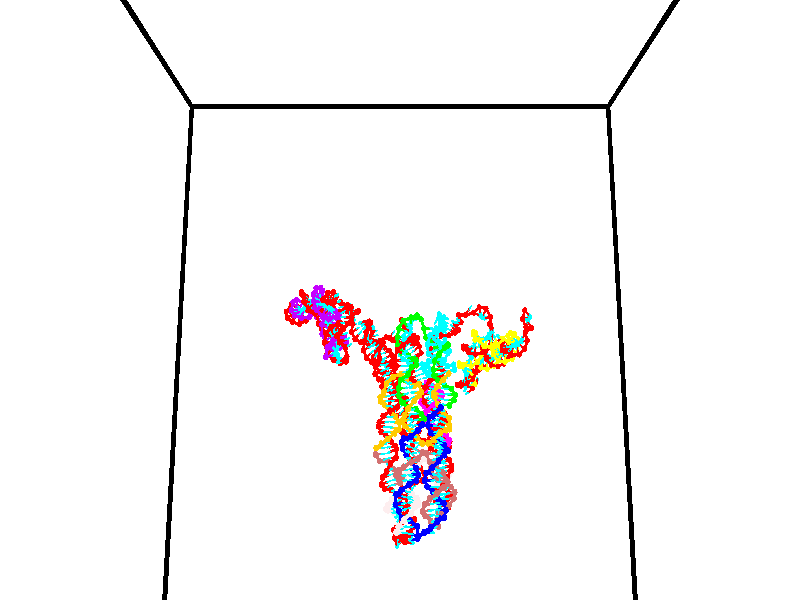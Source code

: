 // switches for output
#declare DRAW_BASES = 1; // possible values are 0, 1; only relevant for DNA ribbons
#declare DRAW_BASES_TYPE = 3; // possible values are 1, 2, 3; only relevant for DNA ribbons
#declare DRAW_FOG = 0; // set to 1 to enable fog

#include "colors.inc"

#include "transforms.inc"
background { rgb <1, 1, 1>}

#default {
   normal{
       ripples 0.25
       frequency 0.20
       turbulence 0.2
       lambda 5
   }
	finish {
		phong 0.1
		phong_size 40.
	}
}

// original window dimensions: 1024x640


// camera settings

camera {
	sky <0, 0.179814, -0.983701>
	up <0, 0.179814, -0.983701>
	right 1.6 * <1, 0, 0>
	location <35, 94.9851, 44.8844>
	look_at <35, 29.7336, 32.9568>
	direction <0, -65.2515, -11.9276>
	angle 67.0682
}


# declare cpy_camera_pos = <35, 94.9851, 44.8844>;
# if (DRAW_FOG = 1)
fog {
	fog_type 2
	up vnormalize(cpy_camera_pos)
	color rgbt<1,1,1,0.3>
	distance 1e-5
	fog_alt 3e-3
	fog_offset 56
}
# end


// LIGHTS

# declare lum = 6;
global_settings {
	ambient_light rgb lum * <0.05, 0.05, 0.05>
	max_trace_level 15
}# declare cpy_direct_light_amount = 0.25;
light_source
{	1000 * <-1, -1.16352, -0.803886>,
	rgb lum * cpy_direct_light_amount
	parallel
}

light_source
{	1000 * <1, 1.16352, 0.803886>,
	rgb lum * cpy_direct_light_amount
	parallel
}

// strand 0

// nucleotide -1

// particle -1
sphere {
	<24.263086, 34.848122, 35.294281> 0.250000
	pigment { color rgbt <1,0,0,0> }
	no_shadow
}
cylinder {
	<24.090143, 35.146309, 35.091366>,  <23.986378, 35.325222, 34.969616>, 0.100000
	pigment { color rgbt <1,0,0,0> }
	no_shadow
}
cylinder {
	<24.090143, 35.146309, 35.091366>,  <24.263086, 34.848122, 35.294281>, 0.100000
	pigment { color rgbt <1,0,0,0> }
	no_shadow
}

// particle -1
sphere {
	<24.090143, 35.146309, 35.091366> 0.100000
	pigment { color rgbt <1,0,0,0> }
	no_shadow
}
sphere {
	0, 1
	scale<0.080000,0.200000,0.300000>
	matrix <0.632547, 0.651688, 0.418553,
		0.642611, -0.139917, -0.753309,
		-0.432359, 0.745470, -0.507286,
		23.960436, 35.369949, 34.939178>
	pigment { color rgbt <0,1,1,0> }
	no_shadow
}
cylinder {
	<24.829556, 35.317856, 35.060287>,  <24.263086, 34.848122, 35.294281>, 0.130000
	pigment { color rgbt <1,0,0,0> }
	no_shadow
}

// nucleotide -1

// particle -1
sphere {
	<24.829556, 35.317856, 35.060287> 0.250000
	pigment { color rgbt <1,0,0,0> }
	no_shadow
}
cylinder {
	<24.490364, 35.529842, 35.056877>,  <24.286850, 35.657032, 35.054832>, 0.100000
	pigment { color rgbt <1,0,0,0> }
	no_shadow
}
cylinder {
	<24.490364, 35.529842, 35.056877>,  <24.829556, 35.317856, 35.060287>, 0.100000
	pigment { color rgbt <1,0,0,0> }
	no_shadow
}

// particle -1
sphere {
	<24.490364, 35.529842, 35.056877> 0.100000
	pigment { color rgbt <1,0,0,0> }
	no_shadow
}
sphere {
	0, 1
	scale<0.080000,0.200000,0.300000>
	matrix <0.478162, 0.771833, 0.419088,
		0.228681, 0.351301, -0.907906,
		-0.847978, 0.529963, -0.008525,
		24.235971, 35.688831, 35.054321>
	pigment { color rgbt <0,1,1,0> }
	no_shadow
}
cylinder {
	<24.948303, 35.943138, 34.713245>,  <24.829556, 35.317856, 35.060287>, 0.130000
	pigment { color rgbt <1,0,0,0> }
	no_shadow
}

// nucleotide -1

// particle -1
sphere {
	<24.948303, 35.943138, 34.713245> 0.250000
	pigment { color rgbt <1,0,0,0> }
	no_shadow
}
cylinder {
	<24.667610, 35.961948, 34.997601>,  <24.499195, 35.973236, 35.168213>, 0.100000
	pigment { color rgbt <1,0,0,0> }
	no_shadow
}
cylinder {
	<24.667610, 35.961948, 34.997601>,  <24.948303, 35.943138, 34.713245>, 0.100000
	pigment { color rgbt <1,0,0,0> }
	no_shadow
}

// particle -1
sphere {
	<24.667610, 35.961948, 34.997601> 0.100000
	pigment { color rgbt <1,0,0,0> }
	no_shadow
}
sphere {
	0, 1
	scale<0.080000,0.200000,0.300000>
	matrix <0.503223, 0.739049, 0.447853,
		-0.504322, 0.672008, -0.542277,
		-0.701730, 0.047025, 0.710889,
		24.457090, 35.976055, 35.210869>
	pigment { color rgbt <0,1,1,0> }
	no_shadow
}
cylinder {
	<24.275909, 36.459759, 34.595444>,  <24.948303, 35.943138, 34.713245>, 0.130000
	pigment { color rgbt <1,0,0,0> }
	no_shadow
}

// nucleotide -1

// particle -1
sphere {
	<24.275909, 36.459759, 34.595444> 0.250000
	pigment { color rgbt <1,0,0,0> }
	no_shadow
}
cylinder {
	<24.404659, 36.392731, 34.968178>,  <24.481909, 36.352516, 35.191818>, 0.100000
	pigment { color rgbt <1,0,0,0> }
	no_shadow
}
cylinder {
	<24.404659, 36.392731, 34.968178>,  <24.275909, 36.459759, 34.595444>, 0.100000
	pigment { color rgbt <1,0,0,0> }
	no_shadow
}

// particle -1
sphere {
	<24.404659, 36.392731, 34.968178> 0.100000
	pigment { color rgbt <1,0,0,0> }
	no_shadow
}
sphere {
	0, 1
	scale<0.080000,0.200000,0.300000>
	matrix <0.199131, 0.974180, 0.106396,
		-0.925604, 0.151311, 0.346933,
		0.321876, -0.167565, 0.931836,
		24.501223, 36.342461, 35.247730>
	pigment { color rgbt <0,1,1,0> }
	no_shadow
}
cylinder {
	<23.926380, 36.959332, 35.238533>,  <24.275909, 36.459759, 34.595444>, 0.130000
	pigment { color rgbt <1,0,0,0> }
	no_shadow
}

// nucleotide -1

// particle -1
sphere {
	<23.926380, 36.959332, 35.238533> 0.250000
	pigment { color rgbt <1,0,0,0> }
	no_shadow
}
cylinder {
	<24.298174, 36.829575, 35.308769>,  <24.521250, 36.751720, 35.350910>, 0.100000
	pigment { color rgbt <1,0,0,0> }
	no_shadow
}
cylinder {
	<24.298174, 36.829575, 35.308769>,  <23.926380, 36.959332, 35.238533>, 0.100000
	pigment { color rgbt <1,0,0,0> }
	no_shadow
}

// particle -1
sphere {
	<24.298174, 36.829575, 35.308769> 0.100000
	pigment { color rgbt <1,0,0,0> }
	no_shadow
}
sphere {
	0, 1
	scale<0.080000,0.200000,0.300000>
	matrix <0.306170, 0.943968, 0.123226,
		-0.205725, -0.060776, 0.976721,
		0.929482, -0.324393, 0.175590,
		24.577019, 36.732258, 35.361446>
	pigment { color rgbt <0,1,1,0> }
	no_shadow
}
cylinder {
	<24.103409, 37.387138, 35.791561>,  <23.926380, 36.959332, 35.238533>, 0.130000
	pigment { color rgbt <1,0,0,0> }
	no_shadow
}

// nucleotide -1

// particle -1
sphere {
	<24.103409, 37.387138, 35.791561> 0.250000
	pigment { color rgbt <1,0,0,0> }
	no_shadow
}
cylinder {
	<24.428783, 37.262226, 35.595276>,  <24.624008, 37.187279, 35.477505>, 0.100000
	pigment { color rgbt <1,0,0,0> }
	no_shadow
}
cylinder {
	<24.428783, 37.262226, 35.595276>,  <24.103409, 37.387138, 35.791561>, 0.100000
	pigment { color rgbt <1,0,0,0> }
	no_shadow
}

// particle -1
sphere {
	<24.428783, 37.262226, 35.595276> 0.100000
	pigment { color rgbt <1,0,0,0> }
	no_shadow
}
sphere {
	0, 1
	scale<0.080000,0.200000,0.300000>
	matrix <0.416693, 0.901479, 0.117058,
		0.405814, -0.299696, 0.863422,
		0.813439, -0.312278, -0.490714,
		24.672815, 37.168541, 35.448063>
	pigment { color rgbt <0,1,1,0> }
	no_shadow
}
cylinder {
	<24.666306, 37.654400, 36.209534>,  <24.103409, 37.387138, 35.791561>, 0.130000
	pigment { color rgbt <1,0,0,0> }
	no_shadow
}

// nucleotide -1

// particle -1
sphere {
	<24.666306, 37.654400, 36.209534> 0.250000
	pigment { color rgbt <1,0,0,0> }
	no_shadow
}
cylinder {
	<24.843893, 37.547031, 35.867577>,  <24.950445, 37.482609, 35.662403>, 0.100000
	pigment { color rgbt <1,0,0,0> }
	no_shadow
}
cylinder {
	<24.843893, 37.547031, 35.867577>,  <24.666306, 37.654400, 36.209534>, 0.100000
	pigment { color rgbt <1,0,0,0> }
	no_shadow
}

// particle -1
sphere {
	<24.843893, 37.547031, 35.867577> 0.100000
	pigment { color rgbt <1,0,0,0> }
	no_shadow
}
sphere {
	0, 1
	scale<0.080000,0.200000,0.300000>
	matrix <0.707612, 0.690339, 0.150724,
		0.549708, -0.671848, 0.496429,
		0.443968, -0.268425, -0.854892,
		24.977083, 37.466503, 35.611111>
	pigment { color rgbt <0,1,1,0> }
	no_shadow
}
cylinder {
	<25.350531, 37.627403, 36.369110>,  <24.666306, 37.654400, 36.209534>, 0.130000
	pigment { color rgbt <1,0,0,0> }
	no_shadow
}

// nucleotide -1

// particle -1
sphere {
	<25.350531, 37.627403, 36.369110> 0.250000
	pigment { color rgbt <1,0,0,0> }
	no_shadow
}
cylinder {
	<25.301794, 37.711658, 35.981133>,  <25.272552, 37.762211, 35.748348>, 0.100000
	pigment { color rgbt <1,0,0,0> }
	no_shadow
}
cylinder {
	<25.301794, 37.711658, 35.981133>,  <25.350531, 37.627403, 36.369110>, 0.100000
	pigment { color rgbt <1,0,0,0> }
	no_shadow
}

// particle -1
sphere {
	<25.301794, 37.711658, 35.981133> 0.100000
	pigment { color rgbt <1,0,0,0> }
	no_shadow
}
sphere {
	0, 1
	scale<0.080000,0.200000,0.300000>
	matrix <0.632887, 0.769277, 0.087558,
		0.764597, -0.603195, -0.227040,
		-0.121842, 0.210638, -0.969941,
		25.265242, 37.774849, 35.690151>
	pigment { color rgbt <0,1,1,0> }
	no_shadow
}
cylinder {
	<26.044241, 37.878765, 36.114094>,  <25.350531, 37.627403, 36.369110>, 0.130000
	pigment { color rgbt <1,0,0,0> }
	no_shadow
}

// nucleotide -1

// particle -1
sphere {
	<26.044241, 37.878765, 36.114094> 0.250000
	pigment { color rgbt <1,0,0,0> }
	no_shadow
}
cylinder {
	<25.789654, 38.002758, 35.831585>,  <25.636902, 38.077152, 35.662079>, 0.100000
	pigment { color rgbt <1,0,0,0> }
	no_shadow
}
cylinder {
	<25.789654, 38.002758, 35.831585>,  <26.044241, 37.878765, 36.114094>, 0.100000
	pigment { color rgbt <1,0,0,0> }
	no_shadow
}

// particle -1
sphere {
	<25.789654, 38.002758, 35.831585> 0.100000
	pigment { color rgbt <1,0,0,0> }
	no_shadow
}
sphere {
	0, 1
	scale<0.080000,0.200000,0.300000>
	matrix <0.533848, 0.837955, -0.113306,
		0.556701, -0.449158, -0.698814,
		-0.636467, 0.309983, -0.706273,
		25.598713, 38.095753, 35.619701>
	pigment { color rgbt <0,1,1,0> }
	no_shadow
}
cylinder {
	<26.444534, 37.977383, 35.445358>,  <26.044241, 37.878765, 36.114094>, 0.130000
	pigment { color rgbt <1,0,0,0> }
	no_shadow
}

// nucleotide -1

// particle -1
sphere {
	<26.444534, 37.977383, 35.445358> 0.250000
	pigment { color rgbt <1,0,0,0> }
	no_shadow
}
cylinder {
	<26.120966, 38.211166, 35.419872>,  <25.926825, 38.351437, 35.404579>, 0.100000
	pigment { color rgbt <1,0,0,0> }
	no_shadow
}
cylinder {
	<26.120966, 38.211166, 35.419872>,  <26.444534, 37.977383, 35.445358>, 0.100000
	pigment { color rgbt <1,0,0,0> }
	no_shadow
}

// particle -1
sphere {
	<26.120966, 38.211166, 35.419872> 0.100000
	pigment { color rgbt <1,0,0,0> }
	no_shadow
}
sphere {
	0, 1
	scale<0.080000,0.200000,0.300000>
	matrix <0.587503, 0.799506, -0.125023,
		-0.022129, -0.138567, -0.990106,
		-0.808919, 0.584457, -0.063716,
		25.878290, 38.386505, 35.400757>
	pigment { color rgbt <0,1,1,0> }
	no_shadow
}
cylinder {
	<26.601873, 38.458649, 34.878632>,  <26.444534, 37.977383, 35.445358>, 0.130000
	pigment { color rgbt <1,0,0,0> }
	no_shadow
}

// nucleotide -1

// particle -1
sphere {
	<26.601873, 38.458649, 34.878632> 0.250000
	pigment { color rgbt <1,0,0,0> }
	no_shadow
}
cylinder {
	<26.289928, 38.632278, 35.059029>,  <26.102762, 38.736458, 35.167267>, 0.100000
	pigment { color rgbt <1,0,0,0> }
	no_shadow
}
cylinder {
	<26.289928, 38.632278, 35.059029>,  <26.601873, 38.458649, 34.878632>, 0.100000
	pigment { color rgbt <1,0,0,0> }
	no_shadow
}

// particle -1
sphere {
	<26.289928, 38.632278, 35.059029> 0.100000
	pigment { color rgbt <1,0,0,0> }
	no_shadow
}
sphere {
	0, 1
	scale<0.080000,0.200000,0.300000>
	matrix <0.347984, 0.899544, -0.264061,
		-0.520309, -0.048993, -0.852571,
		-0.779862, 0.434075, 0.450992,
		26.055969, 38.762501, 35.194324>
	pigment { color rgbt <0,1,1,0> }
	no_shadow
}
cylinder {
	<26.136715, 38.823692, 34.394531>,  <26.601873, 38.458649, 34.878632>, 0.130000
	pigment { color rgbt <1,0,0,0> }
	no_shadow
}

// nucleotide -1

// particle -1
sphere {
	<26.136715, 38.823692, 34.394531> 0.250000
	pigment { color rgbt <1,0,0,0> }
	no_shadow
}
cylinder {
	<26.093559, 39.017441, 34.741802>,  <26.067665, 39.133690, 34.950165>, 0.100000
	pigment { color rgbt <1,0,0,0> }
	no_shadow
}
cylinder {
	<26.093559, 39.017441, 34.741802>,  <26.136715, 38.823692, 34.394531>, 0.100000
	pigment { color rgbt <1,0,0,0> }
	no_shadow
}

// particle -1
sphere {
	<26.093559, 39.017441, 34.741802> 0.100000
	pigment { color rgbt <1,0,0,0> }
	no_shadow
}
sphere {
	0, 1
	scale<0.080000,0.200000,0.300000>
	matrix <0.415403, 0.815356, -0.403280,
		-0.903216, 0.317136, -0.289181,
		-0.107891, 0.484375, 0.868182,
		26.061192, 39.162754, 35.002258>
	pigment { color rgbt <0,1,1,0> }
	no_shadow
}
cylinder {
	<25.821947, 39.512882, 34.319916>,  <26.136715, 38.823692, 34.394531>, 0.130000
	pigment { color rgbt <1,0,0,0> }
	no_shadow
}

// nucleotide -1

// particle -1
sphere {
	<25.821947, 39.512882, 34.319916> 0.250000
	pigment { color rgbt <1,0,0,0> }
	no_shadow
}
cylinder {
	<26.040665, 39.531410, 34.654308>,  <26.171896, 39.542526, 34.854946>, 0.100000
	pigment { color rgbt <1,0,0,0> }
	no_shadow
}
cylinder {
	<26.040665, 39.531410, 34.654308>,  <25.821947, 39.512882, 34.319916>, 0.100000
	pigment { color rgbt <1,0,0,0> }
	no_shadow
}

// particle -1
sphere {
	<26.040665, 39.531410, 34.654308> 0.100000
	pigment { color rgbt <1,0,0,0> }
	no_shadow
}
sphere {
	0, 1
	scale<0.080000,0.200000,0.300000>
	matrix <0.439000, 0.834354, -0.333364,
		-0.712947, 0.549279, 0.435889,
		0.546796, 0.046316, 0.835984,
		26.204704, 39.545303, 34.905102>
	pigment { color rgbt <0,1,1,0> }
	no_shadow
}
cylinder {
	<25.898365, 40.182396, 34.243332>,  <25.821947, 39.512882, 34.319916>, 0.130000
	pigment { color rgbt <1,0,0,0> }
	no_shadow
}

// nucleotide -1

// particle -1
sphere {
	<25.898365, 40.182396, 34.243332> 0.250000
	pigment { color rgbt <1,0,0,0> }
	no_shadow
}
cylinder {
	<26.136812, 40.079731, 34.547638>,  <26.279881, 40.018131, 34.730221>, 0.100000
	pigment { color rgbt <1,0,0,0> }
	no_shadow
}
cylinder {
	<26.136812, 40.079731, 34.547638>,  <25.898365, 40.182396, 34.243332>, 0.100000
	pigment { color rgbt <1,0,0,0> }
	no_shadow
}

// particle -1
sphere {
	<26.136812, 40.079731, 34.547638> 0.100000
	pigment { color rgbt <1,0,0,0> }
	no_shadow
}
sphere {
	0, 1
	scale<0.080000,0.200000,0.300000>
	matrix <0.538115, 0.830941, -0.141310,
		-0.595885, 0.493618, 0.633453,
		0.596116, -0.256666, 0.760768,
		26.315647, 40.002731, 34.775867>
	pigment { color rgbt <0,1,1,0> }
	no_shadow
}
cylinder {
	<26.129623, 40.758373, 34.528343>,  <25.898365, 40.182396, 34.243332>, 0.130000
	pigment { color rgbt <1,0,0,0> }
	no_shadow
}

// nucleotide -1

// particle -1
sphere {
	<26.129623, 40.758373, 34.528343> 0.250000
	pigment { color rgbt <1,0,0,0> }
	no_shadow
}
cylinder {
	<26.357256, 40.510239, 34.744244>,  <26.493835, 40.361359, 34.873783>, 0.100000
	pigment { color rgbt <1,0,0,0> }
	no_shadow
}
cylinder {
	<26.357256, 40.510239, 34.744244>,  <26.129623, 40.758373, 34.528343>, 0.100000
	pigment { color rgbt <1,0,0,0> }
	no_shadow
}

// particle -1
sphere {
	<26.357256, 40.510239, 34.744244> 0.100000
	pigment { color rgbt <1,0,0,0> }
	no_shadow
}
sphere {
	0, 1
	scale<0.080000,0.200000,0.300000>
	matrix <0.675644, 0.726887, 0.123046,
		-0.468669, 0.294657, 0.832783,
		0.569083, -0.620333, 0.539752,
		26.527981, 40.324139, 34.906170>
	pigment { color rgbt <0,1,1,0> }
	no_shadow
}
cylinder {
	<26.308756, 41.256634, 35.175446>,  <26.129623, 40.758373, 34.528343>, 0.130000
	pigment { color rgbt <1,0,0,0> }
	no_shadow
}

// nucleotide -1

// particle -1
sphere {
	<26.308756, 41.256634, 35.175446> 0.250000
	pigment { color rgbt <1,0,0,0> }
	no_shadow
}
cylinder {
	<26.560263, 40.948414, 35.133686>,  <26.711166, 40.763481, 35.108631>, 0.100000
	pigment { color rgbt <1,0,0,0> }
	no_shadow
}
cylinder {
	<26.560263, 40.948414, 35.133686>,  <26.308756, 41.256634, 35.175446>, 0.100000
	pigment { color rgbt <1,0,0,0> }
	no_shadow
}

// particle -1
sphere {
	<26.560263, 40.948414, 35.133686> 0.100000
	pigment { color rgbt <1,0,0,0> }
	no_shadow
}
sphere {
	0, 1
	scale<0.080000,0.200000,0.300000>
	matrix <0.761127, 0.582401, 0.285474,
		-0.159171, -0.258958, 0.952683,
		0.628769, -0.770552, -0.104398,
		26.748894, 40.717247, 35.102367>
	pigment { color rgbt <0,1,1,0> }
	no_shadow
}
cylinder {
	<26.716749, 41.114952, 35.776814>,  <26.308756, 41.256634, 35.175446>, 0.130000
	pigment { color rgbt <1,0,0,0> }
	no_shadow
}

// nucleotide -1

// particle -1
sphere {
	<26.716749, 41.114952, 35.776814> 0.250000
	pigment { color rgbt <1,0,0,0> }
	no_shadow
}
cylinder {
	<26.937193, 41.002777, 35.462456>,  <27.069460, 40.935471, 35.273842>, 0.100000
	pigment { color rgbt <1,0,0,0> }
	no_shadow
}
cylinder {
	<26.937193, 41.002777, 35.462456>,  <26.716749, 41.114952, 35.776814>, 0.100000
	pigment { color rgbt <1,0,0,0> }
	no_shadow
}

// particle -1
sphere {
	<26.937193, 41.002777, 35.462456> 0.100000
	pigment { color rgbt <1,0,0,0> }
	no_shadow
}
sphere {
	0, 1
	scale<0.080000,0.200000,0.300000>
	matrix <0.743274, 0.593032, 0.309607,
		0.379236, -0.754764, 0.535267,
		0.551111, -0.280437, -0.785896,
		27.102526, 40.918648, 35.226688>
	pigment { color rgbt <0,1,1,0> }
	no_shadow
}
cylinder {
	<27.268166, 40.981071, 36.044548>,  <26.716749, 41.114952, 35.776814>, 0.130000
	pigment { color rgbt <1,0,0,0> }
	no_shadow
}

// nucleotide -1

// particle -1
sphere {
	<27.268166, 40.981071, 36.044548> 0.250000
	pigment { color rgbt <1,0,0,0> }
	no_shadow
}
cylinder {
	<27.356237, 41.047386, 35.660042>,  <27.409081, 41.087173, 35.429337>, 0.100000
	pigment { color rgbt <1,0,0,0> }
	no_shadow
}
cylinder {
	<27.356237, 41.047386, 35.660042>,  <27.268166, 40.981071, 36.044548>, 0.100000
	pigment { color rgbt <1,0,0,0> }
	no_shadow
}

// particle -1
sphere {
	<27.356237, 41.047386, 35.660042> 0.100000
	pigment { color rgbt <1,0,0,0> }
	no_shadow
}
sphere {
	0, 1
	scale<0.080000,0.200000,0.300000>
	matrix <0.671214, 0.689310, 0.272624,
		0.707808, -0.705243, 0.040495,
		0.220180, 0.165785, -0.961268,
		27.422291, 41.097122, 35.371662>
	pigment { color rgbt <0,1,1,0> }
	no_shadow
}
cylinder {
	<27.967976, 41.075912, 36.059635>,  <27.268166, 40.981071, 36.044548>, 0.130000
	pigment { color rgbt <1,0,0,0> }
	no_shadow
}

// nucleotide -1

// particle -1
sphere {
	<27.967976, 41.075912, 36.059635> 0.250000
	pigment { color rgbt <1,0,0,0> }
	no_shadow
}
cylinder {
	<27.880602, 41.234806, 35.703098>,  <27.828176, 41.330143, 35.489174>, 0.100000
	pigment { color rgbt <1,0,0,0> }
	no_shadow
}
cylinder {
	<27.880602, 41.234806, 35.703098>,  <27.967976, 41.075912, 36.059635>, 0.100000
	pigment { color rgbt <1,0,0,0> }
	no_shadow
}

// particle -1
sphere {
	<27.880602, 41.234806, 35.703098> 0.100000
	pigment { color rgbt <1,0,0,0> }
	no_shadow
}
sphere {
	0, 1
	scale<0.080000,0.200000,0.300000>
	matrix <0.726453, 0.676071, 0.123265,
		0.651576, -0.620594, -0.436248,
		-0.218436, 0.397230, -0.891344,
		27.815071, 41.353973, 35.435696>
	pigment { color rgbt <0,1,1,0> }
	no_shadow
}
cylinder {
	<28.659147, 41.247269, 35.762577>,  <27.967976, 41.075912, 36.059635>, 0.130000
	pigment { color rgbt <1,0,0,0> }
	no_shadow
}

// nucleotide -1

// particle -1
sphere {
	<28.659147, 41.247269, 35.762577> 0.250000
	pigment { color rgbt <1,0,0,0> }
	no_shadow
}
cylinder {
	<28.398827, 41.448536, 35.535145>,  <28.242634, 41.569298, 35.398685>, 0.100000
	pigment { color rgbt <1,0,0,0> }
	no_shadow
}
cylinder {
	<28.398827, 41.448536, 35.535145>,  <28.659147, 41.247269, 35.762577>, 0.100000
	pigment { color rgbt <1,0,0,0> }
	no_shadow
}

// particle -1
sphere {
	<28.398827, 41.448536, 35.535145> 0.100000
	pigment { color rgbt <1,0,0,0> }
	no_shadow
}
sphere {
	0, 1
	scale<0.080000,0.200000,0.300000>
	matrix <0.649632, 0.756640, -0.073985,
		0.392981, -0.417516, -0.819296,
		-0.650802, 0.503166, -0.568577,
		28.203587, 41.599487, 35.364571>
	pigment { color rgbt <0,1,1,0> }
	no_shadow
}
cylinder {
	<29.031418, 41.486217, 35.112850>,  <28.659147, 41.247269, 35.762577>, 0.130000
	pigment { color rgbt <1,0,0,0> }
	no_shadow
}

// nucleotide -1

// particle -1
sphere {
	<29.031418, 41.486217, 35.112850> 0.250000
	pigment { color rgbt <1,0,0,0> }
	no_shadow
}
cylinder {
	<28.709568, 41.702618, 35.210751>,  <28.516459, 41.832458, 35.269489>, 0.100000
	pigment { color rgbt <1,0,0,0> }
	no_shadow
}
cylinder {
	<28.709568, 41.702618, 35.210751>,  <29.031418, 41.486217, 35.112850>, 0.100000
	pigment { color rgbt <1,0,0,0> }
	no_shadow
}

// particle -1
sphere {
	<28.709568, 41.702618, 35.210751> 0.100000
	pigment { color rgbt <1,0,0,0> }
	no_shadow
}
sphere {
	0, 1
	scale<0.080000,0.200000,0.300000>
	matrix <0.583934, 0.795700, 0.160878,
		-0.107713, 0.272364, -0.956147,
		-0.804623, 0.540998, 0.244750,
		28.468182, 41.864918, 35.284176>
	pigment { color rgbt <0,1,1,0> }
	no_shadow
}
cylinder {
	<29.305168, 42.181648, 34.986408>,  <29.031418, 41.486217, 35.112850>, 0.130000
	pigment { color rgbt <1,0,0,0> }
	no_shadow
}

// nucleotide -1

// particle -1
sphere {
	<29.305168, 42.181648, 34.986408> 0.250000
	pigment { color rgbt <1,0,0,0> }
	no_shadow
}
cylinder {
	<28.955708, 42.249508, 35.168816>,  <28.746031, 42.290222, 35.278259>, 0.100000
	pigment { color rgbt <1,0,0,0> }
	no_shadow
}
cylinder {
	<28.955708, 42.249508, 35.168816>,  <29.305168, 42.181648, 34.986408>, 0.100000
	pigment { color rgbt <1,0,0,0> }
	no_shadow
}

// particle -1
sphere {
	<28.955708, 42.249508, 35.168816> 0.100000
	pigment { color rgbt <1,0,0,0> }
	no_shadow
}
sphere {
	0, 1
	scale<0.080000,0.200000,0.300000>
	matrix <0.419868, 0.736465, 0.530406,
		-0.245862, 0.654858, -0.714642,
		-0.873649, 0.169649, 0.456023,
		28.693613, 42.300404, 35.305622>
	pigment { color rgbt <0,1,1,0> }
	no_shadow
}
cylinder {
	<29.135633, 42.921181, 34.793358>,  <29.305168, 42.181648, 34.986408>, 0.130000
	pigment { color rgbt <1,0,0,0> }
	no_shadow
}

// nucleotide -1

// particle -1
sphere {
	<29.135633, 42.921181, 34.793358> 0.250000
	pigment { color rgbt <1,0,0,0> }
	no_shadow
}
cylinder {
	<28.905499, 42.798935, 35.096828>,  <28.767418, 42.725586, 35.278912>, 0.100000
	pigment { color rgbt <1,0,0,0> }
	no_shadow
}
cylinder {
	<28.905499, 42.798935, 35.096828>,  <29.135633, 42.921181, 34.793358>, 0.100000
	pigment { color rgbt <1,0,0,0> }
	no_shadow
}

// particle -1
sphere {
	<28.905499, 42.798935, 35.096828> 0.100000
	pigment { color rgbt <1,0,0,0> }
	no_shadow
}
sphere {
	0, 1
	scale<0.080000,0.200000,0.300000>
	matrix <0.164502, 0.865377, 0.473352,
		-0.801203, 0.397140, -0.447608,
		-0.575337, -0.305618, 0.758673,
		28.732897, 42.707249, 35.324429>
	pigment { color rgbt <0,1,1,0> }
	no_shadow
}
cylinder {
	<28.725580, 43.568195, 34.976425>,  <29.135633, 42.921181, 34.793358>, 0.130000
	pigment { color rgbt <1,0,0,0> }
	no_shadow
}

// nucleotide -1

// particle -1
sphere {
	<28.725580, 43.568195, 34.976425> 0.250000
	pigment { color rgbt <1,0,0,0> }
	no_shadow
}
cylinder {
	<28.740192, 43.323483, 35.292500>,  <28.748960, 43.176655, 35.482143>, 0.100000
	pigment { color rgbt <1,0,0,0> }
	no_shadow
}
cylinder {
	<28.740192, 43.323483, 35.292500>,  <28.725580, 43.568195, 34.976425>, 0.100000
	pigment { color rgbt <1,0,0,0> }
	no_shadow
}

// particle -1
sphere {
	<28.740192, 43.323483, 35.292500> 0.100000
	pigment { color rgbt <1,0,0,0> }
	no_shadow
}
sphere {
	0, 1
	scale<0.080000,0.200000,0.300000>
	matrix <0.254887, 0.770264, 0.584573,
		-0.966280, 0.180052, 0.184074,
		0.036532, -0.611779, 0.790184,
		28.751152, 43.139950, 35.529556>
	pigment { color rgbt <0,1,1,0> }
	no_shadow
}
cylinder {
	<28.379761, 43.888805, 35.532436>,  <28.725580, 43.568195, 34.976425>, 0.130000
	pigment { color rgbt <1,0,0,0> }
	no_shadow
}

// nucleotide -1

// particle -1
sphere {
	<28.379761, 43.888805, 35.532436> 0.250000
	pigment { color rgbt <1,0,0,0> }
	no_shadow
}
cylinder {
	<28.637625, 43.643494, 35.714996>,  <28.792343, 43.496307, 35.824532>, 0.100000
	pigment { color rgbt <1,0,0,0> }
	no_shadow
}
cylinder {
	<28.637625, 43.643494, 35.714996>,  <28.379761, 43.888805, 35.532436>, 0.100000
	pigment { color rgbt <1,0,0,0> }
	no_shadow
}

// particle -1
sphere {
	<28.637625, 43.643494, 35.714996> 0.100000
	pigment { color rgbt <1,0,0,0> }
	no_shadow
}
sphere {
	0, 1
	scale<0.080000,0.200000,0.300000>
	matrix <0.267020, 0.740051, 0.617272,
		-0.716319, -0.276064, 0.640841,
		0.644661, -0.613281, 0.456397,
		28.831022, 43.459511, 35.851917>
	pigment { color rgbt <0,1,1,0> }
	no_shadow
}
cylinder {
	<29.090282, 44.059605, 35.732510>,  <28.379761, 43.888805, 35.532436>, 0.130000
	pigment { color rgbt <1,0,0,0> }
	no_shadow
}

// nucleotide -1

// particle -1
sphere {
	<29.090282, 44.059605, 35.732510> 0.250000
	pigment { color rgbt <1,0,0,0> }
	no_shadow
}
cylinder {
	<29.365669, 44.236691, 35.502720>,  <29.530901, 44.342941, 35.364845>, 0.100000
	pigment { color rgbt <1,0,0,0> }
	no_shadow
}
cylinder {
	<29.365669, 44.236691, 35.502720>,  <29.090282, 44.059605, 35.732510>, 0.100000
	pigment { color rgbt <1,0,0,0> }
	no_shadow
}

// particle -1
sphere {
	<29.365669, 44.236691, 35.502720> 0.100000
	pigment { color rgbt <1,0,0,0> }
	no_shadow
}
sphere {
	0, 1
	scale<0.080000,0.200000,0.300000>
	matrix <0.465908, 0.337068, 0.818117,
		0.555830, -0.830896, 0.025795,
		0.688464, 0.442715, -0.574473,
		29.572208, 44.369503, 35.330379>
	pigment { color rgbt <0,1,1,0> }
	no_shadow
}
cylinder {
	<29.868353, 43.725361, 35.715065>,  <29.090282, 44.059605, 35.732510>, 0.130000
	pigment { color rgbt <1,0,0,0> }
	no_shadow
}

// nucleotide -1

// particle -1
sphere {
	<29.868353, 43.725361, 35.715065> 0.250000
	pigment { color rgbt <1,0,0,0> }
	no_shadow
}
cylinder {
	<29.838728, 44.123981, 35.730076>,  <29.820953, 44.363152, 35.739082>, 0.100000
	pigment { color rgbt <1,0,0,0> }
	no_shadow
}
cylinder {
	<29.838728, 44.123981, 35.730076>,  <29.868353, 43.725361, 35.715065>, 0.100000
	pigment { color rgbt <1,0,0,0> }
	no_shadow
}

// particle -1
sphere {
	<29.838728, 44.123981, 35.730076> 0.100000
	pigment { color rgbt <1,0,0,0> }
	no_shadow
}
sphere {
	0, 1
	scale<0.080000,0.200000,0.300000>
	matrix <0.420742, -0.002894, 0.907176,
		0.904152, 0.082979, -0.419075,
		-0.074064, 0.996547, 0.037529,
		29.816509, 44.422947, 35.741333>
	pigment { color rgbt <0,1,1,0> }
	no_shadow
}
cylinder {
	<30.459227, 43.972889, 35.956493>,  <29.868353, 43.725361, 35.715065>, 0.130000
	pigment { color rgbt <1,0,0,0> }
	no_shadow
}

// nucleotide -1

// particle -1
sphere {
	<30.459227, 43.972889, 35.956493> 0.250000
	pigment { color rgbt <1,0,0,0> }
	no_shadow
}
cylinder {
	<30.199528, 44.254387, 36.071884>,  <30.043709, 44.423286, 36.141117>, 0.100000
	pigment { color rgbt <1,0,0,0> }
	no_shadow
}
cylinder {
	<30.199528, 44.254387, 36.071884>,  <30.459227, 43.972889, 35.956493>, 0.100000
	pigment { color rgbt <1,0,0,0> }
	no_shadow
}

// particle -1
sphere {
	<30.199528, 44.254387, 36.071884> 0.100000
	pigment { color rgbt <1,0,0,0> }
	no_shadow
}
sphere {
	0, 1
	scale<0.080000,0.200000,0.300000>
	matrix <0.296952, -0.114634, 0.947987,
		0.700211, 0.701142, -0.134553,
		-0.649249, 0.703747, 0.288473,
		30.004753, 44.465511, 36.158424>
	pigment { color rgbt <0,1,1,0> }
	no_shadow
}
cylinder {
	<30.838741, 44.459667, 36.186989>,  <30.459227, 43.972889, 35.956493>, 0.130000
	pigment { color rgbt <1,0,0,0> }
	no_shadow
}

// nucleotide -1

// particle -1
sphere {
	<30.838741, 44.459667, 36.186989> 0.250000
	pigment { color rgbt <1,0,0,0> }
	no_shadow
}
cylinder {
	<30.480379, 44.451088, 36.364479>,  <30.265362, 44.445942, 36.470974>, 0.100000
	pigment { color rgbt <1,0,0,0> }
	no_shadow
}
cylinder {
	<30.480379, 44.451088, 36.364479>,  <30.838741, 44.459667, 36.186989>, 0.100000
	pigment { color rgbt <1,0,0,0> }
	no_shadow
}

// particle -1
sphere {
	<30.480379, 44.451088, 36.364479> 0.100000
	pigment { color rgbt <1,0,0,0> }
	no_shadow
}
sphere {
	0, 1
	scale<0.080000,0.200000,0.300000>
	matrix <0.444243, -0.040407, 0.894995,
		-0.001262, 0.998953, 0.045727,
		-0.895905, -0.021444, 0.443727,
		30.211607, 44.444656, 36.497597>
	pigment { color rgbt <0,1,1,0> }
	no_shadow
}
cylinder {
	<30.886066, 44.285847, 36.882248>,  <30.838741, 44.459667, 36.186989>, 0.130000
	pigment { color rgbt <1,0,0,0> }
	no_shadow
}

// nucleotide -1

// particle -1
sphere {
	<30.886066, 44.285847, 36.882248> 0.250000
	pigment { color rgbt <1,0,0,0> }
	no_shadow
}
cylinder {
	<30.495552, 44.372425, 36.883869>,  <30.261244, 44.424374, 36.884842>, 0.100000
	pigment { color rgbt <1,0,0,0> }
	no_shadow
}
cylinder {
	<30.495552, 44.372425, 36.883869>,  <30.886066, 44.285847, 36.882248>, 0.100000
	pigment { color rgbt <1,0,0,0> }
	no_shadow
}

// particle -1
sphere {
	<30.495552, 44.372425, 36.883869> 0.100000
	pigment { color rgbt <1,0,0,0> }
	no_shadow
}
sphere {
	0, 1
	scale<0.080000,0.200000,0.300000>
	matrix <0.003909, -0.001108, 0.999992,
		0.216447, 0.976294, 0.000235,
		-0.976286, 0.216445, 0.004056,
		30.202665, 44.437359, 36.885086>
	pigment { color rgbt <0,1,1,0> }
	no_shadow
}
cylinder {
	<30.831495, 44.858147, 37.339756>,  <30.886066, 44.285847, 36.882248>, 0.130000
	pigment { color rgbt <1,0,0,0> }
	no_shadow
}

// nucleotide -1

// particle -1
sphere {
	<30.831495, 44.858147, 37.339756> 0.250000
	pigment { color rgbt <1,0,0,0> }
	no_shadow
}
cylinder {
	<30.488016, 44.655739, 37.307304>,  <30.281929, 44.534294, 37.287834>, 0.100000
	pigment { color rgbt <1,0,0,0> }
	no_shadow
}
cylinder {
	<30.488016, 44.655739, 37.307304>,  <30.831495, 44.858147, 37.339756>, 0.100000
	pigment { color rgbt <1,0,0,0> }
	no_shadow
}

// particle -1
sphere {
	<30.488016, 44.655739, 37.307304> 0.100000
	pigment { color rgbt <1,0,0,0> }
	no_shadow
}
sphere {
	0, 1
	scale<0.080000,0.200000,0.300000>
	matrix <0.019960, -0.191207, 0.981347,
		-0.512094, 0.841061, 0.174289,
		-0.858698, -0.506020, -0.081128,
		30.230408, 44.503933, 37.282967>
	pigment { color rgbt <0,1,1,0> }
	no_shadow
}
cylinder {
	<30.249287, 45.129131, 37.774853>,  <30.831495, 44.858147, 37.339756>, 0.130000
	pigment { color rgbt <1,0,0,0> }
	no_shadow
}

// nucleotide -1

// particle -1
sphere {
	<30.249287, 45.129131, 37.774853> 0.250000
	pigment { color rgbt <1,0,0,0> }
	no_shadow
}
cylinder {
	<30.237356, 44.736740, 37.698116>,  <30.230198, 44.501305, 37.652077>, 0.100000
	pigment { color rgbt <1,0,0,0> }
	no_shadow
}
cylinder {
	<30.237356, 44.736740, 37.698116>,  <30.249287, 45.129131, 37.774853>, 0.100000
	pigment { color rgbt <1,0,0,0> }
	no_shadow
}

// particle -1
sphere {
	<30.237356, 44.736740, 37.698116> 0.100000
	pigment { color rgbt <1,0,0,0> }
	no_shadow
}
sphere {
	0, 1
	scale<0.080000,0.200000,0.300000>
	matrix <0.199412, -0.193904, 0.960539,
		-0.979462, -0.009605, 0.201401,
		-0.029827, -0.980973, -0.191837,
		30.228409, 44.442448, 37.640564>
	pigment { color rgbt <0,1,1,0> }
	no_shadow
}
cylinder {
	<29.724476, 44.707966, 38.243736>,  <30.249287, 45.129131, 37.774853>, 0.130000
	pigment { color rgbt <1,0,0,0> }
	no_shadow
}

// nucleotide -1

// particle -1
sphere {
	<29.724476, 44.707966, 38.243736> 0.250000
	pigment { color rgbt <1,0,0,0> }
	no_shadow
}
cylinder {
	<30.070240, 44.538563, 38.135345>,  <30.277699, 44.436920, 38.070309>, 0.100000
	pigment { color rgbt <1,0,0,0> }
	no_shadow
}
cylinder {
	<30.070240, 44.538563, 38.135345>,  <29.724476, 44.707966, 38.243736>, 0.100000
	pigment { color rgbt <1,0,0,0> }
	no_shadow
}

// particle -1
sphere {
	<30.070240, 44.538563, 38.135345> 0.100000
	pigment { color rgbt <1,0,0,0> }
	no_shadow
}
sphere {
	0, 1
	scale<0.080000,0.200000,0.300000>
	matrix <0.280880, -0.040255, 0.958898,
		-0.417012, -0.904996, 0.084159,
		0.864411, -0.423511, -0.270982,
		30.329563, 44.411510, 38.054050>
	pigment { color rgbt <0,1,1,0> }
	no_shadow
}
cylinder {
	<29.877455, 44.171829, 38.607059>,  <29.724476, 44.707966, 38.243736>, 0.130000
	pigment { color rgbt <1,0,0,0> }
	no_shadow
}

// nucleotide -1

// particle -1
sphere {
	<29.877455, 44.171829, 38.607059> 0.250000
	pigment { color rgbt <1,0,0,0> }
	no_shadow
}
cylinder {
	<30.249619, 44.272167, 38.500168>,  <30.472918, 44.332371, 38.436035>, 0.100000
	pigment { color rgbt <1,0,0,0> }
	no_shadow
}
cylinder {
	<30.249619, 44.272167, 38.500168>,  <29.877455, 44.171829, 38.607059>, 0.100000
	pigment { color rgbt <1,0,0,0> }
	no_shadow
}

// particle -1
sphere {
	<30.249619, 44.272167, 38.500168> 0.100000
	pigment { color rgbt <1,0,0,0> }
	no_shadow
}
sphere {
	0, 1
	scale<0.080000,0.200000,0.300000>
	matrix <0.284858, -0.036122, 0.957889,
		0.230631, -0.967353, -0.105065,
		0.930411, 0.250848, -0.267227,
		30.528742, 44.347420, 38.419998>
	pigment { color rgbt <0,1,1,0> }
	no_shadow
}
cylinder {
	<30.355667, 43.767605, 38.965256>,  <29.877455, 44.171829, 38.607059>, 0.130000
	pigment { color rgbt <1,0,0,0> }
	no_shadow
}

// nucleotide -1

// particle -1
sphere {
	<30.355667, 43.767605, 38.965256> 0.250000
	pigment { color rgbt <1,0,0,0> }
	no_shadow
}
cylinder {
	<30.580822, 44.091015, 38.896610>,  <30.715914, 44.285061, 38.855423>, 0.100000
	pigment { color rgbt <1,0,0,0> }
	no_shadow
}
cylinder {
	<30.580822, 44.091015, 38.896610>,  <30.355667, 43.767605, 38.965256>, 0.100000
	pigment { color rgbt <1,0,0,0> }
	no_shadow
}

// particle -1
sphere {
	<30.580822, 44.091015, 38.896610> 0.100000
	pigment { color rgbt <1,0,0,0> }
	no_shadow
}
sphere {
	0, 1
	scale<0.080000,0.200000,0.300000>
	matrix <0.386219, -0.073727, 0.919456,
		0.730749, -0.583827, -0.353767,
		0.562885, 0.808523, -0.171610,
		30.749687, 44.333572, 38.845127>
	pigment { color rgbt <0,1,1,0> }
	no_shadow
}
cylinder {
	<30.409748, 43.196915, 39.563141>,  <30.355667, 43.767605, 38.965256>, 0.130000
	pigment { color rgbt <1,0,0,0> }
	no_shadow
}

// nucleotide -1

// particle -1
sphere {
	<30.409748, 43.196915, 39.563141> 0.250000
	pigment { color rgbt <1,0,0,0> }
	no_shadow
}
cylinder {
	<30.055996, 43.174873, 39.748543>,  <29.843744, 43.161648, 39.859783>, 0.100000
	pigment { color rgbt <1,0,0,0> }
	no_shadow
}
cylinder {
	<30.055996, 43.174873, 39.748543>,  <30.409748, 43.196915, 39.563141>, 0.100000
	pigment { color rgbt <1,0,0,0> }
	no_shadow
}

// particle -1
sphere {
	<30.055996, 43.174873, 39.748543> 0.100000
	pigment { color rgbt <1,0,0,0> }
	no_shadow
}
sphere {
	0, 1
	scale<0.080000,0.200000,0.300000>
	matrix <-0.294232, -0.705058, -0.645229,
		0.362353, -0.707006, 0.607325,
		-0.884380, -0.055106, 0.463504,
		29.790682, 43.158340, 39.887592>
	pigment { color rgbt <0,1,1,0> }
	no_shadow
}
cylinder {
	<30.297327, 42.486355, 39.798180>,  <30.409748, 43.196915, 39.563141>, 0.130000
	pigment { color rgbt <1,0,0,0> }
	no_shadow
}

// nucleotide -1

// particle -1
sphere {
	<30.297327, 42.486355, 39.798180> 0.250000
	pigment { color rgbt <1,0,0,0> }
	no_shadow
}
cylinder {
	<29.957699, 42.672127, 39.697472>,  <29.753922, 42.783588, 39.637047>, 0.100000
	pigment { color rgbt <1,0,0,0> }
	no_shadow
}
cylinder {
	<29.957699, 42.672127, 39.697472>,  <30.297327, 42.486355, 39.798180>, 0.100000
	pigment { color rgbt <1,0,0,0> }
	no_shadow
}

// particle -1
sphere {
	<29.957699, 42.672127, 39.697472> 0.100000
	pigment { color rgbt <1,0,0,0> }
	no_shadow
}
sphere {
	0, 1
	scale<0.080000,0.200000,0.300000>
	matrix <-0.148609, -0.667323, -0.729791,
		-0.506949, -0.582227, 0.635622,
		-0.849069, 0.464426, -0.251774,
		29.702978, 42.811455, 39.621941>
	pigment { color rgbt <0,1,1,0> }
	no_shadow
}
cylinder {
	<29.739132, 42.089188, 39.882809>,  <30.297327, 42.486355, 39.798180>, 0.130000
	pigment { color rgbt <1,0,0,0> }
	no_shadow
}

// nucleotide -1

// particle -1
sphere {
	<29.739132, 42.089188, 39.882809> 0.250000
	pigment { color rgbt <1,0,0,0> }
	no_shadow
}
cylinder {
	<29.655617, 42.341003, 39.583454>,  <29.605507, 42.492092, 39.403843>, 0.100000
	pigment { color rgbt <1,0,0,0> }
	no_shadow
}
cylinder {
	<29.655617, 42.341003, 39.583454>,  <29.739132, 42.089188, 39.882809>, 0.100000
	pigment { color rgbt <1,0,0,0> }
	no_shadow
}

// particle -1
sphere {
	<29.655617, 42.341003, 39.583454> 0.100000
	pigment { color rgbt <1,0,0,0> }
	no_shadow
}
sphere {
	0, 1
	scale<0.080000,0.200000,0.300000>
	matrix <-0.130877, -0.776355, -0.616559,
		-0.969164, -0.030783, 0.244487,
		-0.208788, 0.629544, -0.748386,
		29.592979, 42.529865, 39.358940>
	pigment { color rgbt <0,1,1,0> }
	no_shadow
}
cylinder {
	<29.117264, 41.819508, 39.625710>,  <29.739132, 42.089188, 39.882809>, 0.130000
	pigment { color rgbt <1,0,0,0> }
	no_shadow
}

// nucleotide -1

// particle -1
sphere {
	<29.117264, 41.819508, 39.625710> 0.250000
	pigment { color rgbt <1,0,0,0> }
	no_shadow
}
cylinder {
	<29.272409, 42.040909, 39.330902>,  <29.365498, 42.173748, 39.154018>, 0.100000
	pigment { color rgbt <1,0,0,0> }
	no_shadow
}
cylinder {
	<29.272409, 42.040909, 39.330902>,  <29.117264, 41.819508, 39.625710>, 0.100000
	pigment { color rgbt <1,0,0,0> }
	no_shadow
}

// particle -1
sphere {
	<29.272409, 42.040909, 39.330902> 0.100000
	pigment { color rgbt <1,0,0,0> }
	no_shadow
}
sphere {
	0, 1
	scale<0.080000,0.200000,0.300000>
	matrix <-0.214122, -0.723632, -0.656132,
		-0.896500, 0.412303, -0.162155,
		0.387865, 0.553501, -0.737019,
		29.388769, 42.206959, 39.109795>
	pigment { color rgbt <0,1,1,0> }
	no_shadow
}
cylinder {
	<28.568155, 41.821392, 39.176281>,  <29.117264, 41.819508, 39.625710>, 0.130000
	pigment { color rgbt <1,0,0,0> }
	no_shadow
}

// nucleotide -1

// particle -1
sphere {
	<28.568155, 41.821392, 39.176281> 0.250000
	pigment { color rgbt <1,0,0,0> }
	no_shadow
}
cylinder {
	<28.899431, 41.913979, 38.972115>,  <29.098196, 41.969532, 38.849613>, 0.100000
	pigment { color rgbt <1,0,0,0> }
	no_shadow
}
cylinder {
	<28.899431, 41.913979, 38.972115>,  <28.568155, 41.821392, 39.176281>, 0.100000
	pigment { color rgbt <1,0,0,0> }
	no_shadow
}

// particle -1
sphere {
	<28.899431, 41.913979, 38.972115> 0.100000
	pigment { color rgbt <1,0,0,0> }
	no_shadow
}
sphere {
	0, 1
	scale<0.080000,0.200000,0.300000>
	matrix <-0.264685, -0.641229, -0.720255,
		-0.494009, 0.731607, -0.469793,
		0.828189, 0.231465, -0.510419,
		29.147888, 41.983418, 38.818989>
	pigment { color rgbt <0,1,1,0> }
	no_shadow
}
cylinder {
	<28.339590, 41.996708, 38.382652>,  <28.568155, 41.821392, 39.176281>, 0.130000
	pigment { color rgbt <1,0,0,0> }
	no_shadow
}

// nucleotide -1

// particle -1
sphere {
	<28.339590, 41.996708, 38.382652> 0.250000
	pigment { color rgbt <1,0,0,0> }
	no_shadow
}
cylinder {
	<28.729141, 41.911655, 38.350773>,  <28.962872, 41.860622, 38.331646>, 0.100000
	pigment { color rgbt <1,0,0,0> }
	no_shadow
}
cylinder {
	<28.729141, 41.911655, 38.350773>,  <28.339590, 41.996708, 38.382652>, 0.100000
	pigment { color rgbt <1,0,0,0> }
	no_shadow
}

// particle -1
sphere {
	<28.729141, 41.911655, 38.350773> 0.100000
	pigment { color rgbt <1,0,0,0> }
	no_shadow
}
sphere {
	0, 1
	scale<0.080000,0.200000,0.300000>
	matrix <-0.200712, -0.641884, -0.740067,
		0.106200, 0.736731, -0.667794,
		0.973877, -0.212630, -0.079703,
		29.021305, 41.847866, 38.326862>
	pigment { color rgbt <0,1,1,0> }
	no_shadow
}
cylinder {
	<28.424225, 41.911396, 37.692291>,  <28.339590, 41.996708, 38.382652>, 0.130000
	pigment { color rgbt <1,0,0,0> }
	no_shadow
}

// nucleotide -1

// particle -1
sphere {
	<28.424225, 41.911396, 37.692291> 0.250000
	pigment { color rgbt <1,0,0,0> }
	no_shadow
}
cylinder {
	<28.736725, 41.722546, 37.855629>,  <28.924225, 41.609234, 37.953632>, 0.100000
	pigment { color rgbt <1,0,0,0> }
	no_shadow
}
cylinder {
	<28.736725, 41.722546, 37.855629>,  <28.424225, 41.911396, 37.692291>, 0.100000
	pigment { color rgbt <1,0,0,0> }
	no_shadow
}

// particle -1
sphere {
	<28.736725, 41.722546, 37.855629> 0.100000
	pigment { color rgbt <1,0,0,0> }
	no_shadow
}
sphere {
	0, 1
	scale<0.080000,0.200000,0.300000>
	matrix <-0.061053, -0.708824, -0.702738,
		0.621224, 0.524085, -0.582594,
		0.781251, -0.472127, 0.408341,
		28.971100, 41.580906, 37.978130>
	pigment { color rgbt <0,1,1,0> }
	no_shadow
}
cylinder {
	<28.853550, 41.737072, 37.212307>,  <28.424225, 41.911396, 37.692291>, 0.130000
	pigment { color rgbt <1,0,0,0> }
	no_shadow
}

// nucleotide -1

// particle -1
sphere {
	<28.853550, 41.737072, 37.212307> 0.250000
	pigment { color rgbt <1,0,0,0> }
	no_shadow
}
cylinder {
	<28.946274, 41.472977, 37.498062>,  <29.001907, 41.314518, 37.669514>, 0.100000
	pigment { color rgbt <1,0,0,0> }
	no_shadow
}
cylinder {
	<28.946274, 41.472977, 37.498062>,  <28.853550, 41.737072, 37.212307>, 0.100000
	pigment { color rgbt <1,0,0,0> }
	no_shadow
}

// particle -1
sphere {
	<28.946274, 41.472977, 37.498062> 0.100000
	pigment { color rgbt <1,0,0,0> }
	no_shadow
}
sphere {
	0, 1
	scale<0.080000,0.200000,0.300000>
	matrix <-0.008422, -0.735728, -0.677225,
		0.972725, 0.150970, -0.176109,
		0.231809, -0.660237, 0.714389,
		29.015816, 41.274906, 37.712379>
	pigment { color rgbt <0,1,1,0> }
	no_shadow
}
cylinder {
	<29.469395, 41.261578, 36.852551>,  <28.853550, 41.737072, 37.212307>, 0.130000
	pigment { color rgbt <1,0,0,0> }
	no_shadow
}

// nucleotide -1

// particle -1
sphere {
	<29.469395, 41.261578, 36.852551> 0.250000
	pigment { color rgbt <1,0,0,0> }
	no_shadow
}
cylinder {
	<29.300844, 41.082932, 37.168266>,  <29.199713, 40.975742, 37.357697>, 0.100000
	pigment { color rgbt <1,0,0,0> }
	no_shadow
}
cylinder {
	<29.300844, 41.082932, 37.168266>,  <29.469395, 41.261578, 36.852551>, 0.100000
	pigment { color rgbt <1,0,0,0> }
	no_shadow
}

// particle -1
sphere {
	<29.300844, 41.082932, 37.168266> 0.100000
	pigment { color rgbt <1,0,0,0> }
	no_shadow
}
sphere {
	0, 1
	scale<0.080000,0.200000,0.300000>
	matrix <0.055439, -0.881386, -0.469131,
		0.905189, -0.153924, 0.396156,
		-0.421378, -0.446615, 0.789288,
		29.174431, 40.948948, 37.405052>
	pigment { color rgbt <0,1,1,0> }
	no_shadow
}
cylinder {
	<29.605558, 40.578758, 36.759880>,  <29.469395, 41.261578, 36.852551>, 0.130000
	pigment { color rgbt <1,0,0,0> }
	no_shadow
}

// nucleotide -1

// particle -1
sphere {
	<29.605558, 40.578758, 36.759880> 0.250000
	pigment { color rgbt <1,0,0,0> }
	no_shadow
}
cylinder {
	<29.323196, 40.566307, 37.042927>,  <29.153778, 40.558834, 37.212757>, 0.100000
	pigment { color rgbt <1,0,0,0> }
	no_shadow
}
cylinder {
	<29.323196, 40.566307, 37.042927>,  <29.605558, 40.578758, 36.759880>, 0.100000
	pigment { color rgbt <1,0,0,0> }
	no_shadow
}

// particle -1
sphere {
	<29.323196, 40.566307, 37.042927> 0.100000
	pigment { color rgbt <1,0,0,0> }
	no_shadow
}
sphere {
	0, 1
	scale<0.080000,0.200000,0.300000>
	matrix <-0.318979, -0.878021, -0.356834,
		0.632415, -0.477608, 0.609871,
		-0.705907, -0.031131, 0.707621,
		29.111423, 40.556969, 37.255215>
	pigment { color rgbt <0,1,1,0> }
	no_shadow
}
cylinder {
	<29.770844, 39.979000, 37.095764>,  <29.605558, 40.578758, 36.759880>, 0.130000
	pigment { color rgbt <1,0,0,0> }
	no_shadow
}

// nucleotide -1

// particle -1
sphere {
	<29.770844, 39.979000, 37.095764> 0.250000
	pigment { color rgbt <1,0,0,0> }
	no_shadow
}
cylinder {
	<29.385218, 40.064003, 37.159542>,  <29.153843, 40.115005, 37.197807>, 0.100000
	pigment { color rgbt <1,0,0,0> }
	no_shadow
}
cylinder {
	<29.385218, 40.064003, 37.159542>,  <29.770844, 39.979000, 37.095764>, 0.100000
	pigment { color rgbt <1,0,0,0> }
	no_shadow
}

// particle -1
sphere {
	<29.385218, 40.064003, 37.159542> 0.100000
	pigment { color rgbt <1,0,0,0> }
	no_shadow
}
sphere {
	0, 1
	scale<0.080000,0.200000,0.300000>
	matrix <-0.253723, -0.914410, -0.315402,
		0.078774, -0.344523, 0.935467,
		-0.964064, 0.212504, 0.159445,
		29.095999, 40.127754, 37.207375>
	pigment { color rgbt <0,1,1,0> }
	no_shadow
}
cylinder {
	<29.475506, 39.321213, 37.387367>,  <29.770844, 39.979000, 37.095764>, 0.130000
	pigment { color rgbt <1,0,0,0> }
	no_shadow
}

// nucleotide -1

// particle -1
sphere {
	<29.475506, 39.321213, 37.387367> 0.250000
	pigment { color rgbt <1,0,0,0> }
	no_shadow
}
cylinder {
	<29.161407, 39.528355, 37.251595>,  <28.972948, 39.652637, 37.170132>, 0.100000
	pigment { color rgbt <1,0,0,0> }
	no_shadow
}
cylinder {
	<29.161407, 39.528355, 37.251595>,  <29.475506, 39.321213, 37.387367>, 0.100000
	pigment { color rgbt <1,0,0,0> }
	no_shadow
}

// particle -1
sphere {
	<29.161407, 39.528355, 37.251595> 0.100000
	pigment { color rgbt <1,0,0,0> }
	no_shadow
}
sphere {
	0, 1
	scale<0.080000,0.200000,0.300000>
	matrix <-0.387640, -0.838628, -0.382672,
		-0.482827, -0.168913, 0.859271,
		-0.785247, 0.517852, -0.339435,
		28.925833, 39.683712, 37.149765>
	pigment { color rgbt <0,1,1,0> }
	no_shadow
}
cylinder {
	<28.919687, 38.903534, 37.440887>,  <29.475506, 39.321213, 37.387367>, 0.130000
	pigment { color rgbt <1,0,0,0> }
	no_shadow
}

// nucleotide -1

// particle -1
sphere {
	<28.919687, 38.903534, 37.440887> 0.250000
	pigment { color rgbt <1,0,0,0> }
	no_shadow
}
cylinder {
	<28.790152, 39.172379, 37.174538>,  <28.712431, 39.333687, 37.014729>, 0.100000
	pigment { color rgbt <1,0,0,0> }
	no_shadow
}
cylinder {
	<28.790152, 39.172379, 37.174538>,  <28.919687, 38.903534, 37.440887>, 0.100000
	pigment { color rgbt <1,0,0,0> }
	no_shadow
}

// particle -1
sphere {
	<28.790152, 39.172379, 37.174538> 0.100000
	pigment { color rgbt <1,0,0,0> }
	no_shadow
}
sphere {
	0, 1
	scale<0.080000,0.200000,0.300000>
	matrix <-0.417595, -0.733076, -0.536855,
		-0.848966, 0.104212, 0.518071,
		-0.323839, 0.672116, -0.665874,
		28.692999, 39.374012, 36.974777>
	pigment { color rgbt <0,1,1,0> }
	no_shadow
}
cylinder {
	<28.277723, 38.662506, 37.311832>,  <28.919687, 38.903534, 37.440887>, 0.130000
	pigment { color rgbt <1,0,0,0> }
	no_shadow
}

// nucleotide -1

// particle -1
sphere {
	<28.277723, 38.662506, 37.311832> 0.250000
	pigment { color rgbt <1,0,0,0> }
	no_shadow
}
cylinder {
	<28.362324, 38.894531, 36.997177>,  <28.413084, 39.033745, 36.808384>, 0.100000
	pigment { color rgbt <1,0,0,0> }
	no_shadow
}
cylinder {
	<28.362324, 38.894531, 36.997177>,  <28.277723, 38.662506, 37.311832>, 0.100000
	pigment { color rgbt <1,0,0,0> }
	no_shadow
}

// particle -1
sphere {
	<28.362324, 38.894531, 36.997177> 0.100000
	pigment { color rgbt <1,0,0,0> }
	no_shadow
}
sphere {
	0, 1
	scale<0.080000,0.200000,0.300000>
	matrix <-0.531277, -0.607323, -0.590681,
		-0.820374, 0.542850, 0.179724,
		0.211501, 0.580062, -0.786636,
		28.425774, 39.068550, 36.761185>
	pigment { color rgbt <0,1,1,0> }
	no_shadow
}
cylinder {
	<27.646372, 38.746803, 36.942715>,  <28.277723, 38.662506, 37.311832>, 0.130000
	pigment { color rgbt <1,0,0,0> }
	no_shadow
}

// nucleotide -1

// particle -1
sphere {
	<27.646372, 38.746803, 36.942715> 0.250000
	pigment { color rgbt <1,0,0,0> }
	no_shadow
}
cylinder {
	<27.935867, 38.800842, 36.672028>,  <28.109566, 38.833267, 36.509613>, 0.100000
	pigment { color rgbt <1,0,0,0> }
	no_shadow
}
cylinder {
	<27.935867, 38.800842, 36.672028>,  <27.646372, 38.746803, 36.942715>, 0.100000
	pigment { color rgbt <1,0,0,0> }
	no_shadow
}

// particle -1
sphere {
	<27.935867, 38.800842, 36.672028> 0.100000
	pigment { color rgbt <1,0,0,0> }
	no_shadow
}
sphere {
	0, 1
	scale<0.080000,0.200000,0.300000>
	matrix <-0.384156, -0.735769, -0.557736,
		-0.573258, 0.663621, -0.480606,
		0.723740, 0.135099, -0.676719,
		28.152988, 38.841373, 36.469013>
	pigment { color rgbt <0,1,1,0> }
	no_shadow
}
cylinder {
	<27.260126, 38.483082, 36.443485>,  <27.646372, 38.746803, 36.942715>, 0.130000
	pigment { color rgbt <1,0,0,0> }
	no_shadow
}

// nucleotide -1

// particle -1
sphere {
	<27.260126, 38.483082, 36.443485> 0.250000
	pigment { color rgbt <1,0,0,0> }
	no_shadow
}
cylinder {
	<27.630188, 38.541115, 36.303177>,  <27.852224, 38.575935, 36.218990>, 0.100000
	pigment { color rgbt <1,0,0,0> }
	no_shadow
}
cylinder {
	<27.630188, 38.541115, 36.303177>,  <27.260126, 38.483082, 36.443485>, 0.100000
	pigment { color rgbt <1,0,0,0> }
	no_shadow
}

// particle -1
sphere {
	<27.630188, 38.541115, 36.303177> 0.100000
	pigment { color rgbt <1,0,0,0> }
	no_shadow
}
sphere {
	0, 1
	scale<0.080000,0.200000,0.300000>
	matrix <-0.117895, -0.768561, -0.628820,
		-0.360818, 0.623110, -0.693934,
		0.925155, 0.145078, -0.350773,
		27.907734, 38.584637, 36.197945>
	pigment { color rgbt <0,1,1,0> }
	no_shadow
}
cylinder {
	<27.166298, 38.407444, 35.752754>,  <27.260126, 38.483082, 36.443485>, 0.130000
	pigment { color rgbt <1,0,0,0> }
	no_shadow
}

// nucleotide -1

// particle -1
sphere {
	<27.166298, 38.407444, 35.752754> 0.250000
	pigment { color rgbt <1,0,0,0> }
	no_shadow
}
cylinder {
	<27.560804, 38.369881, 35.807102>,  <27.797508, 38.347343, 35.839710>, 0.100000
	pigment { color rgbt <1,0,0,0> }
	no_shadow
}
cylinder {
	<27.560804, 38.369881, 35.807102>,  <27.166298, 38.407444, 35.752754>, 0.100000
	pigment { color rgbt <1,0,0,0> }
	no_shadow
}

// particle -1
sphere {
	<27.560804, 38.369881, 35.807102> 0.100000
	pigment { color rgbt <1,0,0,0> }
	no_shadow
}
sphere {
	0, 1
	scale<0.080000,0.200000,0.300000>
	matrix <0.011084, -0.783169, -0.621710,
		0.164793, 0.614677, -0.771372,
		0.986266, -0.093904, 0.135874,
		27.856684, 38.341709, 35.847866>
	pigment { color rgbt <0,1,1,0> }
	no_shadow
}
cylinder {
	<27.524176, 38.341400, 35.067814>,  <27.166298, 38.407444, 35.752754>, 0.130000
	pigment { color rgbt <1,0,0,0> }
	no_shadow
}

// nucleotide -1

// particle -1
sphere {
	<27.524176, 38.341400, 35.067814> 0.250000
	pigment { color rgbt <1,0,0,0> }
	no_shadow
}
cylinder {
	<27.787508, 38.178120, 35.320789>,  <27.945507, 38.080151, 35.472572>, 0.100000
	pigment { color rgbt <1,0,0,0> }
	no_shadow
}
cylinder {
	<27.787508, 38.178120, 35.320789>,  <27.524176, 38.341400, 35.067814>, 0.100000
	pigment { color rgbt <1,0,0,0> }
	no_shadow
}

// particle -1
sphere {
	<27.787508, 38.178120, 35.320789> 0.100000
	pigment { color rgbt <1,0,0,0> }
	no_shadow
}
sphere {
	0, 1
	scale<0.080000,0.200000,0.300000>
	matrix <-0.042216, -0.858890, -0.510418,
		0.751544, 0.309325, -0.582666,
		0.658331, -0.408199, 0.632435,
		27.985006, 38.055660, 35.510521>
	pigment { color rgbt <0,1,1,0> }
	no_shadow
}
cylinder {
	<28.132370, 38.065418, 34.749741>,  <27.524176, 38.341400, 35.067814>, 0.130000
	pigment { color rgbt <1,0,0,0> }
	no_shadow
}

// nucleotide -1

// particle -1
sphere {
	<28.132370, 38.065418, 34.749741> 0.250000
	pigment { color rgbt <1,0,0,0> }
	no_shadow
}
cylinder {
	<28.132847, 37.854687, 35.089729>,  <28.133133, 37.728249, 35.293724>, 0.100000
	pigment { color rgbt <1,0,0,0> }
	no_shadow
}
cylinder {
	<28.132847, 37.854687, 35.089729>,  <28.132370, 38.065418, 34.749741>, 0.100000
	pigment { color rgbt <1,0,0,0> }
	no_shadow
}

// particle -1
sphere {
	<28.132847, 37.854687, 35.089729> 0.100000
	pigment { color rgbt <1,0,0,0> }
	no_shadow
}
sphere {
	0, 1
	scale<0.080000,0.200000,0.300000>
	matrix <-0.163460, -0.838642, -0.519578,
		0.986549, -0.138317, -0.087115,
		0.001192, -0.526829, 0.849971,
		28.133205, 37.696636, 35.344719>
	pigment { color rgbt <0,1,1,0> }
	no_shadow
}
cylinder {
	<28.304914, 37.419174, 34.461685>,  <28.132370, 38.065418, 34.749741>, 0.130000
	pigment { color rgbt <1,0,0,0> }
	no_shadow
}

// nucleotide -1

// particle -1
sphere {
	<28.304914, 37.419174, 34.461685> 0.250000
	pigment { color rgbt <1,0,0,0> }
	no_shadow
}
cylinder {
	<28.152754, 37.318619, 34.817684>,  <28.061459, 37.258286, 35.031284>, 0.100000
	pigment { color rgbt <1,0,0,0> }
	no_shadow
}
cylinder {
	<28.152754, 37.318619, 34.817684>,  <28.304914, 37.419174, 34.461685>, 0.100000
	pigment { color rgbt <1,0,0,0> }
	no_shadow
}

// particle -1
sphere {
	<28.152754, 37.318619, 34.817684> 0.100000
	pigment { color rgbt <1,0,0,0> }
	no_shadow
}
sphere {
	0, 1
	scale<0.080000,0.200000,0.300000>
	matrix <-0.280096, -0.885832, -0.369931,
		0.881387, -0.390007, 0.266557,
		-0.380400, -0.251390, 0.889999,
		28.038633, 37.243202, 35.084682>
	pigment { color rgbt <0,1,1,0> }
	no_shadow
}
cylinder {
	<28.472528, 36.819042, 34.529678>,  <28.304914, 37.419174, 34.461685>, 0.130000
	pigment { color rgbt <1,0,0,0> }
	no_shadow
}

// nucleotide -1

// particle -1
sphere {
	<28.472528, 36.819042, 34.529678> 0.250000
	pigment { color rgbt <1,0,0,0> }
	no_shadow
}
cylinder {
	<28.175415, 36.844505, 34.796276>,  <27.997147, 36.859783, 34.956234>, 0.100000
	pigment { color rgbt <1,0,0,0> }
	no_shadow
}
cylinder {
	<28.175415, 36.844505, 34.796276>,  <28.472528, 36.819042, 34.529678>, 0.100000
	pigment { color rgbt <1,0,0,0> }
	no_shadow
}

// particle -1
sphere {
	<28.175415, 36.844505, 34.796276> 0.100000
	pigment { color rgbt <1,0,0,0> }
	no_shadow
}
sphere {
	0, 1
	scale<0.080000,0.200000,0.300000>
	matrix <-0.386928, -0.853216, -0.349726,
		0.546403, -0.517658, 0.658387,
		-0.742786, 0.063657, 0.666496,
		27.952579, 36.863602, 34.996223>
	pigment { color rgbt <0,1,1,0> }
	no_shadow
}
cylinder {
	<28.622131, 36.356480, 35.066132>,  <28.472528, 36.819042, 34.529678>, 0.130000
	pigment { color rgbt <1,0,0,0> }
	no_shadow
}

// nucleotide -1

// particle -1
sphere {
	<28.622131, 36.356480, 35.066132> 0.250000
	pigment { color rgbt <1,0,0,0> }
	no_shadow
}
cylinder {
	<28.232317, 36.441494, 35.037548>,  <27.998428, 36.492500, 35.020397>, 0.100000
	pigment { color rgbt <1,0,0,0> }
	no_shadow
}
cylinder {
	<28.232317, 36.441494, 35.037548>,  <28.622131, 36.356480, 35.066132>, 0.100000
	pigment { color rgbt <1,0,0,0> }
	no_shadow
}

// particle -1
sphere {
	<28.232317, 36.441494, 35.037548> 0.100000
	pigment { color rgbt <1,0,0,0> }
	no_shadow
}
sphere {
	0, 1
	scale<0.080000,0.200000,0.300000>
	matrix <-0.199963, -0.967962, -0.151867,
		-0.101446, -0.133711, 0.985814,
		-0.974538, 0.212533, -0.071458,
		27.939957, 36.505253, 35.016109>
	pigment { color rgbt <0,1,1,0> }
	no_shadow
}
cylinder {
	<29.358768, 36.061344, 35.031487>,  <28.622131, 36.356480, 35.066132>, 0.130000
	pigment { color rgbt <1,0,0,0> }
	no_shadow
}

// nucleotide -1

// particle -1
sphere {
	<29.358768, 36.061344, 35.031487> 0.250000
	pigment { color rgbt <1,0,0,0> }
	no_shadow
}
cylinder {
	<29.681253, 36.113701, 34.800701>,  <29.874744, 36.145115, 34.662228>, 0.100000
	pigment { color rgbt <1,0,0,0> }
	no_shadow
}
cylinder {
	<29.681253, 36.113701, 34.800701>,  <29.358768, 36.061344, 35.031487>, 0.100000
	pigment { color rgbt <1,0,0,0> }
	no_shadow
}

// particle -1
sphere {
	<29.681253, 36.113701, 34.800701> 0.100000
	pigment { color rgbt <1,0,0,0> }
	no_shadow
}
sphere {
	0, 1
	scale<0.080000,0.200000,0.300000>
	matrix <0.211657, 0.846865, 0.487875,
		0.552471, -0.515449, 0.655048,
		0.806212, 0.130891, -0.576966,
		29.923117, 36.152969, 34.627613>
	pigment { color rgbt <0,1,1,0> }
	no_shadow
}
cylinder {
	<30.150787, 36.015503, 35.281906>,  <29.358768, 36.061344, 35.031487>, 0.130000
	pigment { color rgbt <1,0,0,0> }
	no_shadow
}

// nucleotide -1

// particle -1
sphere {
	<30.150787, 36.015503, 35.281906> 0.250000
	pigment { color rgbt <1,0,0,0> }
	no_shadow
}
cylinder {
	<30.055586, 36.291641, 35.008621>,  <29.998465, 36.457325, 34.844650>, 0.100000
	pigment { color rgbt <1,0,0,0> }
	no_shadow
}
cylinder {
	<30.055586, 36.291641, 35.008621>,  <30.150787, 36.015503, 35.281906>, 0.100000
	pigment { color rgbt <1,0,0,0> }
	no_shadow
}

// particle -1
sphere {
	<30.055586, 36.291641, 35.008621> 0.100000
	pigment { color rgbt <1,0,0,0> }
	no_shadow
}
sphere {
	0, 1
	scale<0.080000,0.200000,0.300000>
	matrix <0.399873, 0.710690, 0.578809,
		0.885130, -0.135439, -0.445197,
		-0.238004, 0.690344, -0.683212,
		29.984184, 36.498745, 34.803658>
	pigment { color rgbt <0,1,1,0> }
	no_shadow
}
cylinder {
	<30.808197, 36.303707, 35.138748>,  <30.150787, 36.015503, 35.281906>, 0.130000
	pigment { color rgbt <1,0,0,0> }
	no_shadow
}

// nucleotide -1

// particle -1
sphere {
	<30.808197, 36.303707, 35.138748> 0.250000
	pigment { color rgbt <1,0,0,0> }
	no_shadow
}
cylinder {
	<30.477377, 36.527187, 35.113941>,  <30.278885, 36.661274, 35.099056>, 0.100000
	pigment { color rgbt <1,0,0,0> }
	no_shadow
}
cylinder {
	<30.477377, 36.527187, 35.113941>,  <30.808197, 36.303707, 35.138748>, 0.100000
	pigment { color rgbt <1,0,0,0> }
	no_shadow
}

// particle -1
sphere {
	<30.477377, 36.527187, 35.113941> 0.100000
	pigment { color rgbt <1,0,0,0> }
	no_shadow
}
sphere {
	0, 1
	scale<0.080000,0.200000,0.300000>
	matrix <0.305335, 0.539125, 0.784930,
		0.471973, 0.630240, -0.616473,
		-0.827050, 0.558696, -0.062019,
		30.229261, 36.694798, 35.095337>
	pigment { color rgbt <0,1,1,0> }
	no_shadow
}
cylinder {
	<30.983351, 37.023346, 35.181301>,  <30.808197, 36.303707, 35.138748>, 0.130000
	pigment { color rgbt <1,0,0,0> }
	no_shadow
}

// nucleotide -1

// particle -1
sphere {
	<30.983351, 37.023346, 35.181301> 0.250000
	pigment { color rgbt <1,0,0,0> }
	no_shadow
}
cylinder {
	<30.598501, 37.058121, 35.284649>,  <30.367592, 37.078987, 35.346657>, 0.100000
	pigment { color rgbt <1,0,0,0> }
	no_shadow
}
cylinder {
	<30.598501, 37.058121, 35.284649>,  <30.983351, 37.023346, 35.181301>, 0.100000
	pigment { color rgbt <1,0,0,0> }
	no_shadow
}

// particle -1
sphere {
	<30.598501, 37.058121, 35.284649> 0.100000
	pigment { color rgbt <1,0,0,0> }
	no_shadow
}
sphere {
	0, 1
	scale<0.080000,0.200000,0.300000>
	matrix <0.266058, 0.505971, 0.820492,
		-0.059399, 0.858158, -0.509937,
		-0.962125, 0.086936, 0.258374,
		30.309864, 37.084202, 35.362160>
	pigment { color rgbt <0,1,1,0> }
	no_shadow
}
cylinder {
	<30.904797, 37.714569, 35.352757>,  <30.983351, 37.023346, 35.181301>, 0.130000
	pigment { color rgbt <1,0,0,0> }
	no_shadow
}

// nucleotide -1

// particle -1
sphere {
	<30.904797, 37.714569, 35.352757> 0.250000
	pigment { color rgbt <1,0,0,0> }
	no_shadow
}
cylinder {
	<30.650440, 37.468483, 35.539154>,  <30.497828, 37.320831, 35.650993>, 0.100000
	pigment { color rgbt <1,0,0,0> }
	no_shadow
}
cylinder {
	<30.650440, 37.468483, 35.539154>,  <30.904797, 37.714569, 35.352757>, 0.100000
	pigment { color rgbt <1,0,0,0> }
	no_shadow
}

// particle -1
sphere {
	<30.650440, 37.468483, 35.539154> 0.100000
	pigment { color rgbt <1,0,0,0> }
	no_shadow
}
sphere {
	0, 1
	scale<0.080000,0.200000,0.300000>
	matrix <0.291517, 0.367600, 0.883112,
		-0.714607, 0.697408, -0.054407,
		-0.635889, -0.615217, 0.465996,
		30.459673, 37.283916, 35.678951>
	pigment { color rgbt <0,1,1,0> }
	no_shadow
}
cylinder {
	<30.376740, 38.027382, 35.797749>,  <30.904797, 37.714569, 35.352757>, 0.130000
	pigment { color rgbt <1,0,0,0> }
	no_shadow
}

// nucleotide -1

// particle -1
sphere {
	<30.376740, 38.027382, 35.797749> 0.250000
	pigment { color rgbt <1,0,0,0> }
	no_shadow
}
cylinder {
	<30.467632, 37.653408, 35.906757>,  <30.522167, 37.429024, 35.972160>, 0.100000
	pigment { color rgbt <1,0,0,0> }
	no_shadow
}
cylinder {
	<30.467632, 37.653408, 35.906757>,  <30.376740, 38.027382, 35.797749>, 0.100000
	pigment { color rgbt <1,0,0,0> }
	no_shadow
}

// particle -1
sphere {
	<30.467632, 37.653408, 35.906757> 0.100000
	pigment { color rgbt <1,0,0,0> }
	no_shadow
}
sphere {
	0, 1
	scale<0.080000,0.200000,0.300000>
	matrix <0.461229, 0.349782, 0.815426,
		-0.857691, -0.059596, 0.510700,
		0.227230, -0.934934, 0.272517,
		30.535801, 37.372929, 35.988514>
	pigment { color rgbt <0,1,1,0> }
	no_shadow
}
cylinder {
	<30.483767, 38.251434, 36.468422>,  <30.376740, 38.027382, 35.797749>, 0.130000
	pigment { color rgbt <1,0,0,0> }
	no_shadow
}

// nucleotide -1

// particle -1
sphere {
	<30.483767, 38.251434, 36.468422> 0.250000
	pigment { color rgbt <1,0,0,0> }
	no_shadow
}
cylinder {
	<30.612753, 37.877586, 36.408428>,  <30.690145, 37.653278, 36.372433>, 0.100000
	pigment { color rgbt <1,0,0,0> }
	no_shadow
}
cylinder {
	<30.612753, 37.877586, 36.408428>,  <30.483767, 38.251434, 36.468422>, 0.100000
	pigment { color rgbt <1,0,0,0> }
	no_shadow
}

// particle -1
sphere {
	<30.612753, 37.877586, 36.408428> 0.100000
	pigment { color rgbt <1,0,0,0> }
	no_shadow
}
sphere {
	0, 1
	scale<0.080000,0.200000,0.300000>
	matrix <0.396158, -0.010651, 0.918121,
		-0.859694, -0.355482, 0.366823,
		0.322468, -0.934623, -0.149983,
		30.709494, 37.597198, 36.363434>
	pigment { color rgbt <0,1,1,0> }
	no_shadow
}
cylinder {
	<30.389355, 37.853046, 37.043499>,  <30.483767, 38.251434, 36.468422>, 0.130000
	pigment { color rgbt <1,0,0,0> }
	no_shadow
}

// nucleotide -1

// particle -1
sphere {
	<30.389355, 37.853046, 37.043499> 0.250000
	pigment { color rgbt <1,0,0,0> }
	no_shadow
}
cylinder {
	<30.686602, 37.663231, 36.854782>,  <30.864950, 37.549339, 36.741550>, 0.100000
	pigment { color rgbt <1,0,0,0> }
	no_shadow
}
cylinder {
	<30.686602, 37.663231, 36.854782>,  <30.389355, 37.853046, 37.043499>, 0.100000
	pigment { color rgbt <1,0,0,0> }
	no_shadow
}

// particle -1
sphere {
	<30.686602, 37.663231, 36.854782> 0.100000
	pigment { color rgbt <1,0,0,0> }
	no_shadow
}
sphere {
	0, 1
	scale<0.080000,0.200000,0.300000>
	matrix <0.589594, 0.130877, 0.797026,
		-0.316474, -0.870449, 0.377043,
		0.743117, -0.474540, -0.471792,
		30.909536, 37.520870, 36.713245>
	pigment { color rgbt <0,1,1,0> }
	no_shadow
}
cylinder {
	<30.686317, 37.461533, 37.536804>,  <30.389355, 37.853046, 37.043499>, 0.130000
	pigment { color rgbt <1,0,0,0> }
	no_shadow
}

// nucleotide -1

// particle -1
sphere {
	<30.686317, 37.461533, 37.536804> 0.250000
	pigment { color rgbt <1,0,0,0> }
	no_shadow
}
cylinder {
	<30.964525, 37.466034, 37.249435>,  <31.131449, 37.468735, 37.077015>, 0.100000
	pigment { color rgbt <1,0,0,0> }
	no_shadow
}
cylinder {
	<30.964525, 37.466034, 37.249435>,  <30.686317, 37.461533, 37.536804>, 0.100000
	pigment { color rgbt <1,0,0,0> }
	no_shadow
}

// particle -1
sphere {
	<30.964525, 37.466034, 37.249435> 0.100000
	pigment { color rgbt <1,0,0,0> }
	no_shadow
}
sphere {
	0, 1
	scale<0.080000,0.200000,0.300000>
	matrix <0.718399, 0.006584, 0.695600,
		0.012585, -0.999915, -0.003533,
		0.695517, 0.011292, -0.718421,
		31.173180, 37.469410, 37.033909>
	pigment { color rgbt <0,1,1,0> }
	no_shadow
}
cylinder {
	<31.213430, 36.945763, 37.733444>,  <30.686317, 37.461533, 37.536804>, 0.130000
	pigment { color rgbt <1,0,0,0> }
	no_shadow
}

// nucleotide -1

// particle -1
sphere {
	<31.213430, 36.945763, 37.733444> 0.250000
	pigment { color rgbt <1,0,0,0> }
	no_shadow
}
cylinder {
	<31.394377, 37.216095, 37.500683>,  <31.502945, 37.378296, 37.361027>, 0.100000
	pigment { color rgbt <1,0,0,0> }
	no_shadow
}
cylinder {
	<31.394377, 37.216095, 37.500683>,  <31.213430, 36.945763, 37.733444>, 0.100000
	pigment { color rgbt <1,0,0,0> }
	no_shadow
}

// particle -1
sphere {
	<31.394377, 37.216095, 37.500683> 0.100000
	pigment { color rgbt <1,0,0,0> }
	no_shadow
}
sphere {
	0, 1
	scale<0.080000,0.200000,0.300000>
	matrix <0.774109, 0.026449, 0.632499,
		0.442854, -0.736581, -0.511203,
		0.452366, 0.675831, -0.581907,
		31.530087, 37.418846, 37.326111>
	pigment { color rgbt <0,1,1,0> }
	no_shadow
}
cylinder {
	<31.888916, 36.834518, 37.833363>,  <31.213430, 36.945763, 37.733444>, 0.130000
	pigment { color rgbt <1,0,0,0> }
	no_shadow
}

// nucleotide -1

// particle -1
sphere {
	<31.888916, 36.834518, 37.833363> 0.250000
	pigment { color rgbt <1,0,0,0> }
	no_shadow
}
cylinder {
	<31.889647, 37.205360, 37.683449>,  <31.890085, 37.427868, 37.593498>, 0.100000
	pigment { color rgbt <1,0,0,0> }
	no_shadow
}
cylinder {
	<31.889647, 37.205360, 37.683449>,  <31.888916, 36.834518, 37.833363>, 0.100000
	pigment { color rgbt <1,0,0,0> }
	no_shadow
}

// particle -1
sphere {
	<31.889647, 37.205360, 37.683449> 0.100000
	pigment { color rgbt <1,0,0,0> }
	no_shadow
}
sphere {
	0, 1
	scale<0.080000,0.200000,0.300000>
	matrix <0.790593, 0.228159, 0.568249,
		0.612340, -0.297343, -0.732549,
		0.001827, 0.927109, -0.374788,
		31.890194, 37.483494, 37.571011>
	pigment { color rgbt <0,1,1,0> }
	no_shadow
}
cylinder {
	<32.568935, 36.977921, 37.694672>,  <31.888916, 36.834518, 37.833363>, 0.130000
	pigment { color rgbt <1,0,0,0> }
	no_shadow
}

// nucleotide -1

// particle -1
sphere {
	<32.568935, 36.977921, 37.694672> 0.250000
	pigment { color rgbt <1,0,0,0> }
	no_shadow
}
cylinder {
	<32.381855, 37.329350, 37.733376>,  <32.269608, 37.540207, 37.756599>, 0.100000
	pigment { color rgbt <1,0,0,0> }
	no_shadow
}
cylinder {
	<32.381855, 37.329350, 37.733376>,  <32.568935, 36.977921, 37.694672>, 0.100000
	pigment { color rgbt <1,0,0,0> }
	no_shadow
}

// particle -1
sphere {
	<32.381855, 37.329350, 37.733376> 0.100000
	pigment { color rgbt <1,0,0,0> }
	no_shadow
}
sphere {
	0, 1
	scale<0.080000,0.200000,0.300000>
	matrix <0.740109, 0.329420, 0.586277,
		0.483214, 0.345815, -0.804311,
		-0.467700, 0.878575, 0.096760,
		32.241547, 37.592922, 37.762405>
	pigment { color rgbt <0,1,1,0> }
	no_shadow
}
cylinder {
	<33.074139, 37.458672, 37.683987>,  <32.568935, 36.977921, 37.694672>, 0.130000
	pigment { color rgbt <1,0,0,0> }
	no_shadow
}

// nucleotide -1

// particle -1
sphere {
	<33.074139, 37.458672, 37.683987> 0.250000
	pigment { color rgbt <1,0,0,0> }
	no_shadow
}
cylinder {
	<32.776222, 37.657383, 37.862202>,  <32.597473, 37.776608, 37.969131>, 0.100000
	pigment { color rgbt <1,0,0,0> }
	no_shadow
}
cylinder {
	<32.776222, 37.657383, 37.862202>,  <33.074139, 37.458672, 37.683987>, 0.100000
	pigment { color rgbt <1,0,0,0> }
	no_shadow
}

// particle -1
sphere {
	<32.776222, 37.657383, 37.862202> 0.100000
	pigment { color rgbt <1,0,0,0> }
	no_shadow
}
sphere {
	0, 1
	scale<0.080000,0.200000,0.300000>
	matrix <0.660764, 0.455793, 0.596359,
		0.093182, 0.738558, -0.667720,
		-0.744788, 0.496775, 0.445541,
		32.552788, 37.806416, 37.995865>
	pigment { color rgbt <0,1,1,0> }
	no_shadow
}
cylinder {
	<33.408688, 38.105640, 37.892159>,  <33.074139, 37.458672, 37.683987>, 0.130000
	pigment { color rgbt <1,0,0,0> }
	no_shadow
}

// nucleotide -1

// particle -1
sphere {
	<33.408688, 38.105640, 37.892159> 0.250000
	pigment { color rgbt <1,0,0,0> }
	no_shadow
}
cylinder {
	<33.082394, 38.104843, 38.123524>,  <32.886616, 38.104366, 38.262344>, 0.100000
	pigment { color rgbt <1,0,0,0> }
	no_shadow
}
cylinder {
	<33.082394, 38.104843, 38.123524>,  <33.408688, 38.105640, 37.892159>, 0.100000
	pigment { color rgbt <1,0,0,0> }
	no_shadow
}

// particle -1
sphere {
	<33.082394, 38.104843, 38.123524> 0.100000
	pigment { color rgbt <1,0,0,0> }
	no_shadow
}
sphere {
	0, 1
	scale<0.080000,0.200000,0.300000>
	matrix <0.523113, 0.424177, 0.739207,
		-0.246825, 0.905577, -0.344974,
		-0.815739, -0.001994, 0.578416,
		32.837673, 38.104244, 38.297050>
	pigment { color rgbt <0,1,1,0> }
	no_shadow
}
cylinder {
	<33.367786, 38.816700, 38.137154>,  <33.408688, 38.105640, 37.892159>, 0.130000
	pigment { color rgbt <1,0,0,0> }
	no_shadow
}

// nucleotide -1

// particle -1
sphere {
	<33.367786, 38.816700, 38.137154> 0.250000
	pigment { color rgbt <1,0,0,0> }
	no_shadow
}
cylinder {
	<33.159050, 38.576595, 38.379597>,  <33.033810, 38.432533, 38.525063>, 0.100000
	pigment { color rgbt <1,0,0,0> }
	no_shadow
}
cylinder {
	<33.159050, 38.576595, 38.379597>,  <33.367786, 38.816700, 38.137154>, 0.100000
	pigment { color rgbt <1,0,0,0> }
	no_shadow
}

// particle -1
sphere {
	<33.159050, 38.576595, 38.379597> 0.100000
	pigment { color rgbt <1,0,0,0> }
	no_shadow
}
sphere {
	0, 1
	scale<0.080000,0.200000,0.300000>
	matrix <0.452579, 0.407455, 0.793191,
		-0.723085, 0.688231, 0.059041,
		-0.521842, -0.600266, 0.606104,
		33.002499, 38.396515, 38.561428>
	pigment { color rgbt <0,1,1,0> }
	no_shadow
}
cylinder {
	<33.041702, 39.277740, 38.601002>,  <33.367786, 38.816700, 38.137154>, 0.130000
	pigment { color rgbt <1,0,0,0> }
	no_shadow
}

// nucleotide -1

// particle -1
sphere {
	<33.041702, 39.277740, 38.601002> 0.250000
	pigment { color rgbt <1,0,0,0> }
	no_shadow
}
cylinder {
	<33.075108, 38.921692, 38.780205>,  <33.095150, 38.708061, 38.887726>, 0.100000
	pigment { color rgbt <1,0,0,0> }
	no_shadow
}
cylinder {
	<33.075108, 38.921692, 38.780205>,  <33.041702, 39.277740, 38.601002>, 0.100000
	pigment { color rgbt <1,0,0,0> }
	no_shadow
}

// particle -1
sphere {
	<33.075108, 38.921692, 38.780205> 0.100000
	pigment { color rgbt <1,0,0,0> }
	no_shadow
}
sphere {
	0, 1
	scale<0.080000,0.200000,0.300000>
	matrix <0.440789, 0.436201, 0.784496,
		-0.893717, 0.131958, 0.428785,
		0.083516, -0.890121, 0.448006,
		33.100163, 38.654655, 38.914608>
	pigment { color rgbt <0,1,1,0> }
	no_shadow
}
cylinder {
	<33.105412, 39.491879, 39.256664>,  <33.041702, 39.277740, 38.601002>, 0.130000
	pigment { color rgbt <1,0,0,0> }
	no_shadow
}

// nucleotide -1

// particle -1
sphere {
	<33.105412, 39.491879, 39.256664> 0.250000
	pigment { color rgbt <1,0,0,0> }
	no_shadow
}
cylinder {
	<33.194942, 39.104946, 39.304272>,  <33.248661, 38.872787, 39.332836>, 0.100000
	pigment { color rgbt <1,0,0,0> }
	no_shadow
}
cylinder {
	<33.194942, 39.104946, 39.304272>,  <33.105412, 39.491879, 39.256664>, 0.100000
	pigment { color rgbt <1,0,0,0> }
	no_shadow
}

// particle -1
sphere {
	<33.194942, 39.104946, 39.304272> 0.100000
	pigment { color rgbt <1,0,0,0> }
	no_shadow
}
sphere {
	0, 1
	scale<0.080000,0.200000,0.300000>
	matrix <0.310014, 0.186436, 0.932273,
		-0.924009, -0.171771, 0.341616,
		0.223827, -0.967335, 0.119018,
		33.262089, 38.814747, 39.339977>
	pigment { color rgbt <0,1,1,0> }
	no_shadow
}
cylinder {
	<32.696941, 39.122749, 39.753876>,  <33.105412, 39.491879, 39.256664>, 0.130000
	pigment { color rgbt <1,0,0,0> }
	no_shadow
}

// nucleotide -1

// particle -1
sphere {
	<32.696941, 39.122749, 39.753876> 0.250000
	pigment { color rgbt <1,0,0,0> }
	no_shadow
}
cylinder {
	<33.020790, 38.888004, 39.749760>,  <33.215099, 38.747158, 39.747292>, 0.100000
	pigment { color rgbt <1,0,0,0> }
	no_shadow
}
cylinder {
	<33.020790, 38.888004, 39.749760>,  <32.696941, 39.122749, 39.753876>, 0.100000
	pigment { color rgbt <1,0,0,0> }
	no_shadow
}

// particle -1
sphere {
	<33.020790, 38.888004, 39.749760> 0.100000
	pigment { color rgbt <1,0,0,0> }
	no_shadow
}
sphere {
	0, 1
	scale<0.080000,0.200000,0.300000>
	matrix <0.081374, 0.094866, 0.992159,
		-0.581288, -0.804107, 0.124561,
		0.809619, -0.586866, -0.010289,
		33.263676, 38.711945, 39.746674>
	pigment { color rgbt <0,1,1,0> }
	no_shadow
}
cylinder {
	<32.676884, 38.779446, 40.420620>,  <32.696941, 39.122749, 39.753876>, 0.130000
	pigment { color rgbt <1,0,0,0> }
	no_shadow
}

// nucleotide -1

// particle -1
sphere {
	<32.676884, 38.779446, 40.420620> 0.250000
	pigment { color rgbt <1,0,0,0> }
	no_shadow
}
cylinder {
	<33.050407, 38.727818, 40.287151>,  <33.274521, 38.696842, 40.207069>, 0.100000
	pigment { color rgbt <1,0,0,0> }
	no_shadow
}
cylinder {
	<33.050407, 38.727818, 40.287151>,  <32.676884, 38.779446, 40.420620>, 0.100000
	pigment { color rgbt <1,0,0,0> }
	no_shadow
}

// particle -1
sphere {
	<33.050407, 38.727818, 40.287151> 0.100000
	pigment { color rgbt <1,0,0,0> }
	no_shadow
}
sphere {
	0, 1
	scale<0.080000,0.200000,0.300000>
	matrix <0.342685, 0.054769, 0.937852,
		-0.102774, -0.990122, 0.095375,
		0.933812, -0.129071, -0.333671,
		33.330551, 38.689098, 40.187050>
	pigment { color rgbt <0,1,1,0> }
	no_shadow
}
cylinder {
	<32.999817, 38.288437, 40.815842>,  <32.676884, 38.779446, 40.420620>, 0.130000
	pigment { color rgbt <1,0,0,0> }
	no_shadow
}

// nucleotide -1

// particle -1
sphere {
	<32.999817, 38.288437, 40.815842> 0.250000
	pigment { color rgbt <1,0,0,0> }
	no_shadow
}
cylinder {
	<33.309078, 38.485905, 40.656578>,  <33.494637, 38.604385, 40.561020>, 0.100000
	pigment { color rgbt <1,0,0,0> }
	no_shadow
}
cylinder {
	<33.309078, 38.485905, 40.656578>,  <32.999817, 38.288437, 40.815842>, 0.100000
	pigment { color rgbt <1,0,0,0> }
	no_shadow
}

// particle -1
sphere {
	<33.309078, 38.485905, 40.656578> 0.100000
	pigment { color rgbt <1,0,0,0> }
	no_shadow
}
sphere {
	0, 1
	scale<0.080000,0.200000,0.300000>
	matrix <0.399755, 0.108054, 0.910231,
		0.492374, -0.862912, -0.113804,
		0.773152, 0.493668, -0.398156,
		33.541023, 38.634007, 40.537132>
	pigment { color rgbt <0,1,1,0> }
	no_shadow
}
cylinder {
	<33.535744, 37.896568, 41.123035>,  <32.999817, 38.288437, 40.815842>, 0.130000
	pigment { color rgbt <1,0,0,0> }
	no_shadow
}

// nucleotide -1

// particle -1
sphere {
	<33.535744, 37.896568, 41.123035> 0.250000
	pigment { color rgbt <1,0,0,0> }
	no_shadow
}
cylinder {
	<33.683304, 38.239838, 40.980232>,  <33.771839, 38.445801, 40.894550>, 0.100000
	pigment { color rgbt <1,0,0,0> }
	no_shadow
}
cylinder {
	<33.683304, 38.239838, 40.980232>,  <33.535744, 37.896568, 41.123035>, 0.100000
	pigment { color rgbt <1,0,0,0> }
	no_shadow
}

// particle -1
sphere {
	<33.683304, 38.239838, 40.980232> 0.100000
	pigment { color rgbt <1,0,0,0> }
	no_shadow
}
sphere {
	0, 1
	scale<0.080000,0.200000,0.300000>
	matrix <0.503869, 0.138118, 0.852667,
		0.781043, -0.494434, -0.381454,
		0.368901, 0.858172, -0.357006,
		33.793976, 38.497288, 40.873131>
	pigment { color rgbt <0,1,1,0> }
	no_shadow
}
cylinder {
	<34.226803, 37.885349, 40.972473>,  <33.535744, 37.896568, 41.123035>, 0.130000
	pigment { color rgbt <1,0,0,0> }
	no_shadow
}

// nucleotide -1

// particle -1
sphere {
	<34.226803, 37.885349, 40.972473> 0.250000
	pigment { color rgbt <1,0,0,0> }
	no_shadow
}
cylinder {
	<34.117435, 38.252522, 41.087463>,  <34.051815, 38.472824, 41.156456>, 0.100000
	pigment { color rgbt <1,0,0,0> }
	no_shadow
}
cylinder {
	<34.117435, 38.252522, 41.087463>,  <34.226803, 37.885349, 40.972473>, 0.100000
	pigment { color rgbt <1,0,0,0> }
	no_shadow
}

// particle -1
sphere {
	<34.117435, 38.252522, 41.087463> 0.100000
	pigment { color rgbt <1,0,0,0> }
	no_shadow
}
sphere {
	0, 1
	scale<0.080000,0.200000,0.300000>
	matrix <0.428776, -0.151221, 0.890665,
		0.861044, 0.366783, -0.352242,
		-0.273414, 0.917934, 0.287475,
		34.035412, 38.527901, 41.173706>
	pigment { color rgbt <0,1,1,0> }
	no_shadow
}
cylinder {
	<34.618916, 37.963043, 41.518612>,  <34.226803, 37.885349, 40.972473>, 0.130000
	pigment { color rgbt <1,0,0,0> }
	no_shadow
}

// nucleotide -1

// particle -1
sphere {
	<34.618916, 37.963043, 41.518612> 0.250000
	pigment { color rgbt <1,0,0,0> }
	no_shadow
}
cylinder {
	<34.421505, 38.304367, 41.585896>,  <34.303059, 38.509159, 41.626266>, 0.100000
	pigment { color rgbt <1,0,0,0> }
	no_shadow
}
cylinder {
	<34.421505, 38.304367, 41.585896>,  <34.618916, 37.963043, 41.518612>, 0.100000
	pigment { color rgbt <1,0,0,0> }
	no_shadow
}

// particle -1
sphere {
	<34.421505, 38.304367, 41.585896> 0.100000
	pigment { color rgbt <1,0,0,0> }
	no_shadow
}
sphere {
	0, 1
	scale<0.080000,0.200000,0.300000>
	matrix <0.201729, -0.075822, 0.976502,
		0.846010, 0.515867, -0.134716,
		-0.493530, 0.853307, 0.168212,
		34.273445, 38.560360, 41.636360>
	pigment { color rgbt <0,1,1,0> }
	no_shadow
}
cylinder {
	<34.954815, 38.326672, 42.037777>,  <34.618916, 37.963043, 41.518612>, 0.130000
	pigment { color rgbt <1,0,0,0> }
	no_shadow
}

// nucleotide -1

// particle -1
sphere {
	<34.954815, 38.326672, 42.037777> 0.250000
	pigment { color rgbt <1,0,0,0> }
	no_shadow
}
cylinder {
	<34.613598, 38.535194, 42.047180>,  <34.408867, 38.660309, 42.052822>, 0.100000
	pigment { color rgbt <1,0,0,0> }
	no_shadow
}
cylinder {
	<34.613598, 38.535194, 42.047180>,  <34.954815, 38.326672, 42.037777>, 0.100000
	pigment { color rgbt <1,0,0,0> }
	no_shadow
}

// particle -1
sphere {
	<34.613598, 38.535194, 42.047180> 0.100000
	pigment { color rgbt <1,0,0,0> }
	no_shadow
}
sphere {
	0, 1
	scale<0.080000,0.200000,0.300000>
	matrix <0.109181, 0.134242, 0.984915,
		0.510291, 0.842742, -0.171432,
		-0.853043, 0.521310, 0.023509,
		34.357685, 38.691589, 42.054234>
	pigment { color rgbt <0,1,1,0> }
	no_shadow
}
cylinder {
	<35.022034, 39.005356, 42.470604>,  <34.954815, 38.326672, 42.037777>, 0.130000
	pigment { color rgbt <1,0,0,0> }
	no_shadow
}

// nucleotide -1

// particle -1
sphere {
	<35.022034, 39.005356, 42.470604> 0.250000
	pigment { color rgbt <1,0,0,0> }
	no_shadow
}
cylinder {
	<34.643494, 38.876564, 42.481503>,  <34.416370, 38.799290, 42.488041>, 0.100000
	pigment { color rgbt <1,0,0,0> }
	no_shadow
}
cylinder {
	<34.643494, 38.876564, 42.481503>,  <35.022034, 39.005356, 42.470604>, 0.100000
	pigment { color rgbt <1,0,0,0> }
	no_shadow
}

// particle -1
sphere {
	<34.643494, 38.876564, 42.481503> 0.100000
	pigment { color rgbt <1,0,0,0> }
	no_shadow
}
sphere {
	0, 1
	scale<0.080000,0.200000,0.300000>
	matrix <0.019827, 0.026288, 0.999458,
		-0.322521, 0.946382, -0.018494,
		-0.946355, -0.321979, 0.027242,
		34.359589, 38.779972, 42.489674>
	pigment { color rgbt <0,1,1,0> }
	no_shadow
}
cylinder {
	<34.735447, 39.390167, 43.014977>,  <35.022034, 39.005356, 42.470604>, 0.130000
	pigment { color rgbt <1,0,0,0> }
	no_shadow
}

// nucleotide -1

// particle -1
sphere {
	<34.735447, 39.390167, 43.014977> 0.250000
	pigment { color rgbt <1,0,0,0> }
	no_shadow
}
cylinder {
	<34.468994, 39.095062, 42.971195>,  <34.309124, 38.917999, 42.944927>, 0.100000
	pigment { color rgbt <1,0,0,0> }
	no_shadow
}
cylinder {
	<34.468994, 39.095062, 42.971195>,  <34.735447, 39.390167, 43.014977>, 0.100000
	pigment { color rgbt <1,0,0,0> }
	no_shadow
}

// particle -1
sphere {
	<34.468994, 39.095062, 42.971195> 0.100000
	pigment { color rgbt <1,0,0,0> }
	no_shadow
}
sphere {
	0, 1
	scale<0.080000,0.200000,0.300000>
	matrix <-0.052821, -0.099714, 0.993613,
		-0.743960, 0.667659, 0.027453,
		-0.666133, -0.737759, -0.109450,
		34.269154, 38.873734, 42.938362>
	pigment { color rgbt <0,1,1,0> }
	no_shadow
}
cylinder {
	<34.060535, 39.581982, 43.322422>,  <34.735447, 39.390167, 43.014977>, 0.130000
	pigment { color rgbt <1,0,0,0> }
	no_shadow
}

// nucleotide -1

// particle -1
sphere {
	<34.060535, 39.581982, 43.322422> 0.250000
	pigment { color rgbt <1,0,0,0> }
	no_shadow
}
cylinder {
	<34.060188, 39.182228, 43.336452>,  <34.059978, 38.942375, 43.344872>, 0.100000
	pigment { color rgbt <1,0,0,0> }
	no_shadow
}
cylinder {
	<34.060188, 39.182228, 43.336452>,  <34.060535, 39.581982, 43.322422>, 0.100000
	pigment { color rgbt <1,0,0,0> }
	no_shadow
}

// particle -1
sphere {
	<34.060188, 39.182228, 43.336452> 0.100000
	pigment { color rgbt <1,0,0,0> }
	no_shadow
}
sphere {
	0, 1
	scale<0.080000,0.200000,0.300000>
	matrix <-0.273632, 0.033977, 0.961234,
		-0.961834, -0.008761, -0.273493,
		-0.000871, -0.999385, 0.035078,
		34.059925, 38.882412, 43.346977>
	pigment { color rgbt <0,1,1,0> }
	no_shadow
}
cylinder {
	<33.472305, 39.490578, 43.670589>,  <34.060535, 39.581982, 43.322422>, 0.130000
	pigment { color rgbt <1,0,0,0> }
	no_shadow
}

// nucleotide -1

// particle -1
sphere {
	<33.472305, 39.490578, 43.670589> 0.250000
	pigment { color rgbt <1,0,0,0> }
	no_shadow
}
cylinder {
	<33.657658, 39.136501, 43.687176>,  <33.768867, 38.924057, 43.697128>, 0.100000
	pigment { color rgbt <1,0,0,0> }
	no_shadow
}
cylinder {
	<33.657658, 39.136501, 43.687176>,  <33.472305, 39.490578, 43.670589>, 0.100000
	pigment { color rgbt <1,0,0,0> }
	no_shadow
}

// particle -1
sphere {
	<33.657658, 39.136501, 43.687176> 0.100000
	pigment { color rgbt <1,0,0,0> }
	no_shadow
}
sphere {
	0, 1
	scale<0.080000,0.200000,0.300000>
	matrix <-0.085133, 0.002108, 0.996367,
		-0.882061, -0.465226, -0.074382,
		0.463379, -0.885189, 0.041466,
		33.796673, 38.870945, 43.699615>
	pigment { color rgbt <0,1,1,0> }
	no_shadow
}
cylinder {
	<33.094074, 39.023430, 44.148663>,  <33.472305, 39.490578, 43.670589>, 0.130000
	pigment { color rgbt <1,0,0,0> }
	no_shadow
}

// nucleotide -1

// particle -1
sphere {
	<33.094074, 39.023430, 44.148663> 0.250000
	pigment { color rgbt <1,0,0,0> }
	no_shadow
}
cylinder {
	<33.459145, 38.861614, 44.125465>,  <33.678188, 38.764526, 44.111546>, 0.100000
	pigment { color rgbt <1,0,0,0> }
	no_shadow
}
cylinder {
	<33.459145, 38.861614, 44.125465>,  <33.094074, 39.023430, 44.148663>, 0.100000
	pigment { color rgbt <1,0,0,0> }
	no_shadow
}

// particle -1
sphere {
	<33.459145, 38.861614, 44.125465> 0.100000
	pigment { color rgbt <1,0,0,0> }
	no_shadow
}
sphere {
	0, 1
	scale<0.080000,0.200000,0.300000>
	matrix <-0.007460, -0.158373, 0.987351,
		-0.408607, -0.900703, -0.147562,
		0.912680, -0.404539, -0.057993,
		33.732948, 38.740253, 44.108067>
	pigment { color rgbt <0,1,1,0> }
	no_shadow
}
cylinder {
	<32.992615, 38.360432, 44.402489>,  <33.094074, 39.023430, 44.148663>, 0.130000
	pigment { color rgbt <1,0,0,0> }
	no_shadow
}

// nucleotide -1

// particle -1
sphere {
	<32.992615, 38.360432, 44.402489> 0.250000
	pigment { color rgbt <1,0,0,0> }
	no_shadow
}
cylinder {
	<33.382877, 38.440525, 44.438282>,  <33.617035, 38.488579, 44.459759>, 0.100000
	pigment { color rgbt <1,0,0,0> }
	no_shadow
}
cylinder {
	<33.382877, 38.440525, 44.438282>,  <32.992615, 38.360432, 44.402489>, 0.100000
	pigment { color rgbt <1,0,0,0> }
	no_shadow
}

// particle -1
sphere {
	<33.382877, 38.440525, 44.438282> 0.100000
	pigment { color rgbt <1,0,0,0> }
	no_shadow
}
sphere {
	0, 1
	scale<0.080000,0.200000,0.300000>
	matrix <-0.024654, -0.305296, 0.951938,
		0.217927, -0.930968, -0.292927,
		0.975654, 0.200231, 0.089484,
		33.675575, 38.500595, 44.465126>
	pigment { color rgbt <0,1,1,0> }
	no_shadow
}
cylinder {
	<33.241501, 37.833401, 44.852131>,  <32.992615, 38.360432, 44.402489>, 0.130000
	pigment { color rgbt <1,0,0,0> }
	no_shadow
}

// nucleotide -1

// particle -1
sphere {
	<33.241501, 37.833401, 44.852131> 0.250000
	pigment { color rgbt <1,0,0,0> }
	no_shadow
}
cylinder {
	<33.504456, 38.134808, 44.855145>,  <33.662228, 38.315651, 44.856953>, 0.100000
	pigment { color rgbt <1,0,0,0> }
	no_shadow
}
cylinder {
	<33.504456, 38.134808, 44.855145>,  <33.241501, 37.833401, 44.852131>, 0.100000
	pigment { color rgbt <1,0,0,0> }
	no_shadow
}

// particle -1
sphere {
	<33.504456, 38.134808, 44.855145> 0.100000
	pigment { color rgbt <1,0,0,0> }
	no_shadow
}
sphere {
	0, 1
	scale<0.080000,0.200000,0.300000>
	matrix <0.168417, -0.156663, 0.973187,
		0.734495, -0.638488, -0.229893,
		0.657384, 0.753518, 0.007536,
		33.701672, 38.360863, 44.857407>
	pigment { color rgbt <0,1,1,0> }
	no_shadow
}
cylinder {
	<33.691696, 37.527363, 45.145199>,  <33.241501, 37.833401, 44.852131>, 0.130000
	pigment { color rgbt <1,0,0,0> }
	no_shadow
}

// nucleotide -1

// particle -1
sphere {
	<33.691696, 37.527363, 45.145199> 0.250000
	pigment { color rgbt <1,0,0,0> }
	no_shadow
}
cylinder {
	<33.750618, 37.920799, 45.186848>,  <33.785969, 38.156860, 45.211838>, 0.100000
	pigment { color rgbt <1,0,0,0> }
	no_shadow
}
cylinder {
	<33.750618, 37.920799, 45.186848>,  <33.691696, 37.527363, 45.145199>, 0.100000
	pigment { color rgbt <1,0,0,0> }
	no_shadow
}

// particle -1
sphere {
	<33.750618, 37.920799, 45.186848> 0.100000
	pigment { color rgbt <1,0,0,0> }
	no_shadow
}
sphere {
	0, 1
	scale<0.080000,0.200000,0.300000>
	matrix <0.162393, -0.127895, 0.978402,
		0.975669, -0.127211, -0.178568,
		0.147302, 0.983595, 0.104125,
		33.794807, 38.215878, 45.218086>
	pigment { color rgbt <0,1,1,0> }
	no_shadow
}
cylinder {
	<34.184322, 37.590408, 45.580135>,  <33.691696, 37.527363, 45.145199>, 0.130000
	pigment { color rgbt <1,0,0,0> }
	no_shadow
}

// nucleotide -1

// particle -1
sphere {
	<34.184322, 37.590408, 45.580135> 0.250000
	pigment { color rgbt <1,0,0,0> }
	no_shadow
}
cylinder {
	<34.017643, 37.952457, 45.613895>,  <33.917637, 38.169685, 45.634151>, 0.100000
	pigment { color rgbt <1,0,0,0> }
	no_shadow
}
cylinder {
	<34.017643, 37.952457, 45.613895>,  <34.184322, 37.590408, 45.580135>, 0.100000
	pigment { color rgbt <1,0,0,0> }
	no_shadow
}

// particle -1
sphere {
	<34.017643, 37.952457, 45.613895> 0.100000
	pigment { color rgbt <1,0,0,0> }
	no_shadow
}
sphere {
	0, 1
	scale<0.080000,0.200000,0.300000>
	matrix <0.050032, -0.069868, 0.996301,
		0.907667, 0.419379, -0.016171,
		-0.416698, 0.905119, 0.084399,
		33.892635, 38.223991, 45.639214>
	pigment { color rgbt <0,1,1,0> }
	no_shadow
}
cylinder {
	<34.600800, 38.054684, 45.946014>,  <34.184322, 37.590408, 45.580135>, 0.130000
	pigment { color rgbt <1,0,0,0> }
	no_shadow
}

// nucleotide -1

// particle -1
sphere {
	<34.600800, 38.054684, 45.946014> 0.250000
	pigment { color rgbt <1,0,0,0> }
	no_shadow
}
cylinder {
	<34.230705, 38.201530, 45.984299>,  <34.008648, 38.289639, 46.007271>, 0.100000
	pigment { color rgbt <1,0,0,0> }
	no_shadow
}
cylinder {
	<34.230705, 38.201530, 45.984299>,  <34.600800, 38.054684, 45.946014>, 0.100000
	pigment { color rgbt <1,0,0,0> }
	no_shadow
}

// particle -1
sphere {
	<34.230705, 38.201530, 45.984299> 0.100000
	pigment { color rgbt <1,0,0,0> }
	no_shadow
}
sphere {
	0, 1
	scale<0.080000,0.200000,0.300000>
	matrix <0.139800, 0.095388, 0.985575,
		0.352691, 0.925271, -0.139579,
		-0.925238, 0.367116, 0.095711,
		33.953133, 38.311665, 46.013012>
	pigment { color rgbt <0,1,1,0> }
	no_shadow
}
cylinder {
	<34.654854, 38.727077, 46.140820>,  <34.600800, 38.054684, 45.946014>, 0.130000
	pigment { color rgbt <1,0,0,0> }
	no_shadow
}

// nucleotide -1

// particle -1
sphere {
	<34.654854, 38.727077, 46.140820> 0.250000
	pigment { color rgbt <1,0,0,0> }
	no_shadow
}
cylinder {
	<34.287899, 38.648426, 46.279228>,  <34.067726, 38.601234, 46.362274>, 0.100000
	pigment { color rgbt <1,0,0,0> }
	no_shadow
}
cylinder {
	<34.287899, 38.648426, 46.279228>,  <34.654854, 38.727077, 46.140820>, 0.100000
	pigment { color rgbt <1,0,0,0> }
	no_shadow
}

// particle -1
sphere {
	<34.287899, 38.648426, 46.279228> 0.100000
	pigment { color rgbt <1,0,0,0> }
	no_shadow
}
sphere {
	0, 1
	scale<0.080000,0.200000,0.300000>
	matrix <0.297254, 0.239609, 0.924244,
		-0.264646, 0.950749, -0.161366,
		-0.917389, -0.196631, 0.346026,
		34.012684, 38.589436, 46.383038>
	pigment { color rgbt <0,1,1,0> }
	no_shadow
}
cylinder {
	<34.644131, 39.176918, 46.755905>,  <34.654854, 38.727077, 46.140820>, 0.130000
	pigment { color rgbt <1,0,0,0> }
	no_shadow
}

// nucleotide -1

// particle -1
sphere {
	<34.644131, 39.176918, 46.755905> 0.250000
	pigment { color rgbt <1,0,0,0> }
	no_shadow
}
cylinder {
	<34.325394, 38.937183, 46.786480>,  <34.134151, 38.793343, 46.804825>, 0.100000
	pigment { color rgbt <1,0,0,0> }
	no_shadow
}
cylinder {
	<34.325394, 38.937183, 46.786480>,  <34.644131, 39.176918, 46.755905>, 0.100000
	pigment { color rgbt <1,0,0,0> }
	no_shadow
}

// particle -1
sphere {
	<34.325394, 38.937183, 46.786480> 0.100000
	pigment { color rgbt <1,0,0,0> }
	no_shadow
}
sphere {
	0, 1
	scale<0.080000,0.200000,0.300000>
	matrix <0.124133, -0.038578, 0.991515,
		-0.591301, 0.799568, 0.105137,
		-0.796840, -0.599335, 0.076441,
		34.086342, 38.757381, 46.809414>
	pigment { color rgbt <0,1,1,0> }
	no_shadow
}
cylinder {
	<34.130726, 39.521458, 47.169701>,  <34.644131, 39.176918, 46.755905>, 0.130000
	pigment { color rgbt <1,0,0,0> }
	no_shadow
}

// nucleotide -1

// particle -1
sphere {
	<34.130726, 39.521458, 47.169701> 0.250000
	pigment { color rgbt <1,0,0,0> }
	no_shadow
}
cylinder {
	<34.035263, 39.133549, 47.190041>,  <33.977985, 38.900803, 47.202244>, 0.100000
	pigment { color rgbt <1,0,0,0> }
	no_shadow
}
cylinder {
	<34.035263, 39.133549, 47.190041>,  <34.130726, 39.521458, 47.169701>, 0.100000
	pigment { color rgbt <1,0,0,0> }
	no_shadow
}

// particle -1
sphere {
	<34.035263, 39.133549, 47.190041> 0.100000
	pigment { color rgbt <1,0,0,0> }
	no_shadow
}
sphere {
	0, 1
	scale<0.080000,0.200000,0.300000>
	matrix <0.112594, 0.024380, 0.993342,
		-0.964554, 0.242794, 0.103372,
		-0.238657, -0.969772, 0.050853,
		33.963665, 38.842617, 47.205296>
	pigment { color rgbt <0,1,1,0> }
	no_shadow
}
cylinder {
	<33.813446, 39.512016, 47.743275>,  <34.130726, 39.521458, 47.169701>, 0.130000
	pigment { color rgbt <1,0,0,0> }
	no_shadow
}

// nucleotide -1

// particle -1
sphere {
	<33.813446, 39.512016, 47.743275> 0.250000
	pigment { color rgbt <1,0,0,0> }
	no_shadow
}
cylinder {
	<33.896473, 39.124866, 47.686508>,  <33.946289, 38.892578, 47.652447>, 0.100000
	pigment { color rgbt <1,0,0,0> }
	no_shadow
}
cylinder {
	<33.896473, 39.124866, 47.686508>,  <33.813446, 39.512016, 47.743275>, 0.100000
	pigment { color rgbt <1,0,0,0> }
	no_shadow
}

// particle -1
sphere {
	<33.896473, 39.124866, 47.686508> 0.100000
	pigment { color rgbt <1,0,0,0> }
	no_shadow
}
sphere {
	0, 1
	scale<0.080000,0.200000,0.300000>
	matrix <0.287528, -0.078304, 0.954566,
		-0.935009, -0.238944, 0.262036,
		0.207569, -0.967871, -0.141918,
		33.958744, 38.834507, 47.643932>
	pigment { color rgbt <0,1,1,0> }
	no_shadow
}
cylinder {
	<33.428055, 39.149281, 48.209702>,  <33.813446, 39.512016, 47.743275>, 0.130000
	pigment { color rgbt <1,0,0,0> }
	no_shadow
}

// nucleotide -1

// particle -1
sphere {
	<33.428055, 39.149281, 48.209702> 0.250000
	pigment { color rgbt <1,0,0,0> }
	no_shadow
}
cylinder {
	<33.758041, 38.938015, 48.129227>,  <33.956032, 38.811256, 48.080940>, 0.100000
	pigment { color rgbt <1,0,0,0> }
	no_shadow
}
cylinder {
	<33.758041, 38.938015, 48.129227>,  <33.428055, 39.149281, 48.209702>, 0.100000
	pigment { color rgbt <1,0,0,0> }
	no_shadow
}

// particle -1
sphere {
	<33.758041, 38.938015, 48.129227> 0.100000
	pigment { color rgbt <1,0,0,0> }
	no_shadow
}
sphere {
	0, 1
	scale<0.080000,0.200000,0.300000>
	matrix <0.337391, 0.174626, 0.925026,
		-0.453429, -0.830995, 0.322257,
		0.824966, -0.528161, -0.201190,
		34.005531, 38.779568, 48.068871>
	pigment { color rgbt <0,1,1,0> }
	no_shadow
}
cylinder {
	<33.316910, 38.556751, 48.759293>,  <33.428055, 39.149281, 48.209702>, 0.130000
	pigment { color rgbt <1,0,0,0> }
	no_shadow
}

// nucleotide -1

// particle -1
sphere {
	<33.316910, 38.556751, 48.759293> 0.250000
	pigment { color rgbt <1,0,0,0> }
	no_shadow
}
cylinder {
	<33.697697, 38.522446, 48.641720>,  <33.926170, 38.501862, 48.571175>, 0.100000
	pigment { color rgbt <1,0,0,0> }
	no_shadow
}
cylinder {
	<33.697697, 38.522446, 48.641720>,  <33.316910, 38.556751, 48.759293>, 0.100000
	pigment { color rgbt <1,0,0,0> }
	no_shadow
}

// particle -1
sphere {
	<33.697697, 38.522446, 48.641720> 0.100000
	pigment { color rgbt <1,0,0,0> }
	no_shadow
}
sphere {
	0, 1
	scale<0.080000,0.200000,0.300000>
	matrix <0.289943, -0.056068, 0.955400,
		-0.098427, -0.994736, -0.028506,
		0.951969, -0.085772, -0.293936,
		33.983288, 38.496716, 48.553539>
	pigment { color rgbt <0,1,1,0> }
	no_shadow
}
cylinder {
	<33.563831, 37.947823, 49.107948>,  <33.316910, 38.556751, 48.759293>, 0.130000
	pigment { color rgbt <1,0,0,0> }
	no_shadow
}

// nucleotide -1

// particle -1
sphere {
	<33.563831, 37.947823, 49.107948> 0.250000
	pigment { color rgbt <1,0,0,0> }
	no_shadow
}
cylinder {
	<33.850891, 38.198727, 48.986935>,  <34.023125, 38.349270, 48.914326>, 0.100000
	pigment { color rgbt <1,0,0,0> }
	no_shadow
}
cylinder {
	<33.850891, 38.198727, 48.986935>,  <33.563831, 37.947823, 49.107948>, 0.100000
	pigment { color rgbt <1,0,0,0> }
	no_shadow
}

// particle -1
sphere {
	<33.850891, 38.198727, 48.986935> 0.100000
	pigment { color rgbt <1,0,0,0> }
	no_shadow
}
sphere {
	0, 1
	scale<0.080000,0.200000,0.300000>
	matrix <0.444004, -0.077435, 0.892673,
		0.536513, -0.774949, -0.334077,
		0.717646, 0.627262, -0.302535,
		34.066185, 38.386906, 48.896175>
	pigment { color rgbt <0,1,1,0> }
	no_shadow
}
cylinder {
	<34.204426, 37.678284, 49.242493>,  <33.563831, 37.947823, 49.107948>, 0.130000
	pigment { color rgbt <1,0,0,0> }
	no_shadow
}

// nucleotide -1

// particle -1
sphere {
	<34.204426, 37.678284, 49.242493> 0.250000
	pigment { color rgbt <1,0,0,0> }
	no_shadow
}
cylinder {
	<34.294815, 38.067936, 49.244045>,  <34.349049, 38.301727, 49.244976>, 0.100000
	pigment { color rgbt <1,0,0,0> }
	no_shadow
}
cylinder {
	<34.294815, 38.067936, 49.244045>,  <34.204426, 37.678284, 49.242493>, 0.100000
	pigment { color rgbt <1,0,0,0> }
	no_shadow
}

// particle -1
sphere {
	<34.294815, 38.067936, 49.244045> 0.100000
	pigment { color rgbt <1,0,0,0> }
	no_shadow
}
sphere {
	0, 1
	scale<0.080000,0.200000,0.300000>
	matrix <0.371439, -0.089848, 0.924100,
		0.900540, -0.207374, -0.382131,
		0.225968, 0.974127, 0.003885,
		34.362606, 38.360172, 49.245213>
	pigment { color rgbt <0,1,1,0> }
	no_shadow
}
cylinder {
	<34.949627, 37.625576, 49.478664>,  <34.204426, 37.678284, 49.242493>, 0.130000
	pigment { color rgbt <1,0,0,0> }
	no_shadow
}

// nucleotide -1

// particle -1
sphere {
	<34.949627, 37.625576, 49.478664> 0.250000
	pigment { color rgbt <1,0,0,0> }
	no_shadow
}
cylinder {
	<34.805134, 37.994747, 49.531914>,  <34.718437, 38.216248, 49.563866>, 0.100000
	pigment { color rgbt <1,0,0,0> }
	no_shadow
}
cylinder {
	<34.805134, 37.994747, 49.531914>,  <34.949627, 37.625576, 49.478664>, 0.100000
	pigment { color rgbt <1,0,0,0> }
	no_shadow
}

// particle -1
sphere {
	<34.805134, 37.994747, 49.531914> 0.100000
	pigment { color rgbt <1,0,0,0> }
	no_shadow
}
sphere {
	0, 1
	scale<0.080000,0.200000,0.300000>
	matrix <0.368083, 0.009958, 0.929740,
		0.856754, 0.384851, -0.343310,
		-0.361230, 0.922925, 0.133125,
		34.696766, 38.271626, 49.571850>
	pigment { color rgbt <0,1,1,0> }
	no_shadow
}
cylinder {
	<35.500988, 38.063805, 49.732449>,  <34.949627, 37.625576, 49.478664>, 0.130000
	pigment { color rgbt <1,0,0,0> }
	no_shadow
}

// nucleotide -1

// particle -1
sphere {
	<35.500988, 38.063805, 49.732449> 0.250000
	pigment { color rgbt <1,0,0,0> }
	no_shadow
}
cylinder {
	<35.151867, 38.215385, 49.855480>,  <34.942394, 38.306335, 49.929298>, 0.100000
	pigment { color rgbt <1,0,0,0> }
	no_shadow
}
cylinder {
	<35.151867, 38.215385, 49.855480>,  <35.500988, 38.063805, 49.732449>, 0.100000
	pigment { color rgbt <1,0,0,0> }
	no_shadow
}

// particle -1
sphere {
	<35.151867, 38.215385, 49.855480> 0.100000
	pigment { color rgbt <1,0,0,0> }
	no_shadow
}
sphere {
	0, 1
	scale<0.080000,0.200000,0.300000>
	matrix <0.286505, -0.112391, 0.951464,
		0.395128, 0.918566, -0.010476,
		-0.872805, 0.378952, 0.307582,
		34.890026, 38.329071, 49.947754>
	pigment { color rgbt <0,1,1,0> }
	no_shadow
}
cylinder {
	<35.708744, 38.207489, 50.368824>,  <35.500988, 38.063805, 49.732449>, 0.130000
	pigment { color rgbt <1,0,0,0> }
	no_shadow
}

// nucleotide -1

// particle -1
sphere {
	<35.708744, 38.207489, 50.368824> 0.250000
	pigment { color rgbt <1,0,0,0> }
	no_shadow
}
cylinder {
	<35.319244, 38.293667, 50.398193>,  <35.085545, 38.345375, 50.415813>, 0.100000
	pigment { color rgbt <1,0,0,0> }
	no_shadow
}
cylinder {
	<35.319244, 38.293667, 50.398193>,  <35.708744, 38.207489, 50.368824>, 0.100000
	pigment { color rgbt <1,0,0,0> }
	no_shadow
}

// particle -1
sphere {
	<35.319244, 38.293667, 50.398193> 0.100000
	pigment { color rgbt <1,0,0,0> }
	no_shadow
}
sphere {
	0, 1
	scale<0.080000,0.200000,0.300000>
	matrix <0.023889, -0.224052, 0.974284,
		0.226357, 0.950465, 0.213024,
		-0.973752, 0.215447, 0.073421,
		35.027119, 38.358299, 50.420219>
	pigment { color rgbt <0,1,1,0> }
	no_shadow
}
cylinder {
	<35.610756, 38.738209, 50.872284>,  <35.708744, 38.207489, 50.368824>, 0.130000
	pigment { color rgbt <1,0,0,0> }
	no_shadow
}

// nucleotide -1

// particle -1
sphere {
	<35.610756, 38.738209, 50.872284> 0.250000
	pigment { color rgbt <1,0,0,0> }
	no_shadow
}
cylinder {
	<35.258049, 38.549618, 50.866684>,  <35.046425, 38.436462, 50.863323>, 0.100000
	pigment { color rgbt <1,0,0,0> }
	no_shadow
}
cylinder {
	<35.258049, 38.549618, 50.866684>,  <35.610756, 38.738209, 50.872284>, 0.100000
	pigment { color rgbt <1,0,0,0> }
	no_shadow
}

// particle -1
sphere {
	<35.258049, 38.549618, 50.866684> 0.100000
	pigment { color rgbt <1,0,0,0> }
	no_shadow
}
sphere {
	0, 1
	scale<0.080000,0.200000,0.300000>
	matrix <0.082573, -0.183511, 0.979543,
		-0.464403, 0.862573, 0.200745,
		-0.881766, -0.471479, -0.013998,
		34.993519, 38.408173, 50.862484>
	pigment { color rgbt <0,1,1,0> }
	no_shadow
}
cylinder {
	<35.156246, 39.045372, 51.441288>,  <35.610756, 38.738209, 50.872284>, 0.130000
	pigment { color rgbt <1,0,0,0> }
	no_shadow
}

// nucleotide -1

// particle -1
sphere {
	<35.156246, 39.045372, 51.441288> 0.250000
	pigment { color rgbt <1,0,0,0> }
	no_shadow
}
cylinder {
	<35.060188, 38.668915, 51.346149>,  <35.002552, 38.443039, 51.289066>, 0.100000
	pigment { color rgbt <1,0,0,0> }
	no_shadow
}
cylinder {
	<35.060188, 38.668915, 51.346149>,  <35.156246, 39.045372, 51.441288>, 0.100000
	pigment { color rgbt <1,0,0,0> }
	no_shadow
}

// particle -1
sphere {
	<35.060188, 38.668915, 51.346149> 0.100000
	pigment { color rgbt <1,0,0,0> }
	no_shadow
}
sphere {
	0, 1
	scale<0.080000,0.200000,0.300000>
	matrix <0.130723, -0.274141, 0.952763,
		-0.961894, 0.197712, 0.188864,
		-0.240149, -0.941146, -0.237849,
		34.988144, 38.386570, 51.274796>
	pigment { color rgbt <0,1,1,0> }
	no_shadow
}
cylinder {
	<34.631855, 38.748322, 51.937393>,  <35.156246, 39.045372, 51.441288>, 0.130000
	pigment { color rgbt <1,0,0,0> }
	no_shadow
}

// nucleotide -1

// particle -1
sphere {
	<34.631855, 38.748322, 51.937393> 0.250000
	pigment { color rgbt <1,0,0,0> }
	no_shadow
}
cylinder {
	<34.856834, 38.445835, 51.803658>,  <34.991821, 38.264343, 51.723415>, 0.100000
	pigment { color rgbt <1,0,0,0> }
	no_shadow
}
cylinder {
	<34.856834, 38.445835, 51.803658>,  <34.631855, 38.748322, 51.937393>, 0.100000
	pigment { color rgbt <1,0,0,0> }
	no_shadow
}

// particle -1
sphere {
	<34.856834, 38.445835, 51.803658> 0.100000
	pigment { color rgbt <1,0,0,0> }
	no_shadow
}
sphere {
	0, 1
	scale<0.080000,0.200000,0.300000>
	matrix <0.060451, -0.365667, 0.928781,
		-0.824619, -0.542602, -0.159954,
		0.562449, -0.756221, -0.334337,
		35.025570, 38.218967, 51.703358>
	pigment { color rgbt <0,1,1,0> }
	no_shadow
}
cylinder {
	<34.433155, 37.962299, 52.155457>,  <34.631855, 38.748322, 51.937393>, 0.130000
	pigment { color rgbt <1,0,0,0> }
	no_shadow
}

// nucleotide -1

// particle -1
sphere {
	<34.433155, 37.962299, 52.155457> 0.250000
	pigment { color rgbt <1,0,0,0> }
	no_shadow
}
cylinder {
	<34.817230, 38.049210, 52.085232>,  <35.047676, 38.101357, 52.043098>, 0.100000
	pigment { color rgbt <1,0,0,0> }
	no_shadow
}
cylinder {
	<34.817230, 38.049210, 52.085232>,  <34.433155, 37.962299, 52.155457>, 0.100000
	pigment { color rgbt <1,0,0,0> }
	no_shadow
}

// particle -1
sphere {
	<34.817230, 38.049210, 52.085232> 0.100000
	pigment { color rgbt <1,0,0,0> }
	no_shadow
}
sphere {
	0, 1
	scale<0.080000,0.200000,0.300000>
	matrix <0.236145, -0.295632, 0.925655,
		0.149224, -0.930264, -0.335172,
		0.960191, 0.217279, -0.175561,
		35.105289, 38.114395, 52.032562>
	pigment { color rgbt <0,1,1,0> }
	no_shadow
}
cylinder {
	<34.518787, 38.606884, 52.640854>,  <34.433155, 37.962299, 52.155457>, 0.130000
	pigment { color rgbt <1,0,0,0> }
	no_shadow
}

// nucleotide -1

// particle -1
sphere {
	<34.518787, 38.606884, 52.640854> 0.250000
	pigment { color rgbt <1,0,0,0> }
	no_shadow
}
cylinder {
	<34.632347, 38.417503, 52.974380>,  <34.700481, 38.303875, 53.174496>, 0.100000
	pigment { color rgbt <1,0,0,0> }
	no_shadow
}
cylinder {
	<34.632347, 38.417503, 52.974380>,  <34.518787, 38.606884, 52.640854>, 0.100000
	pigment { color rgbt <1,0,0,0> }
	no_shadow
}

// particle -1
sphere {
	<34.632347, 38.417503, 52.974380> 0.100000
	pigment { color rgbt <1,0,0,0> }
	no_shadow
}
sphere {
	0, 1
	scale<0.080000,0.200000,0.300000>
	matrix <0.114245, -0.846698, -0.519664,
		0.952024, 0.242792, -0.186288,
		0.283900, -0.473450, 0.833814,
		34.717518, 38.275467, 53.224525>
	pigment { color rgbt <0,1,1,0> }
	no_shadow
}
cylinder {
	<35.249294, 38.153397, 52.587563>,  <34.518787, 38.606884, 52.640854>, 0.130000
	pigment { color rgbt <1,0,0,0> }
	no_shadow
}

// nucleotide -1

// particle -1
sphere {
	<35.249294, 38.153397, 52.587563> 0.250000
	pigment { color rgbt <1,0,0,0> }
	no_shadow
}
cylinder {
	<35.010521, 38.019249, 52.879097>,  <34.867256, 37.938759, 53.054016>, 0.100000
	pigment { color rgbt <1,0,0,0> }
	no_shadow
}
cylinder {
	<35.010521, 38.019249, 52.879097>,  <35.249294, 38.153397, 52.587563>, 0.100000
	pigment { color rgbt <1,0,0,0> }
	no_shadow
}

// particle -1
sphere {
	<35.010521, 38.019249, 52.879097> 0.100000
	pigment { color rgbt <1,0,0,0> }
	no_shadow
}
sphere {
	0, 1
	scale<0.080000,0.200000,0.300000>
	matrix <0.046895, -0.921471, -0.385606,
		0.800920, -0.196002, 0.565783,
		-0.596932, -0.335372, 0.728833,
		34.831440, 37.918636, 53.097748>
	pigment { color rgbt <0,1,1,0> }
	no_shadow
}
cylinder {
	<35.534054, 37.603077, 52.709156>,  <35.249294, 38.153397, 52.587563>, 0.130000
	pigment { color rgbt <1,0,0,0> }
	no_shadow
}

// nucleotide -1

// particle -1
sphere {
	<35.534054, 37.603077, 52.709156> 0.250000
	pigment { color rgbt <1,0,0,0> }
	no_shadow
}
cylinder {
	<35.148560, 37.554047, 52.803970>,  <34.917263, 37.524628, 52.860859>, 0.100000
	pigment { color rgbt <1,0,0,0> }
	no_shadow
}
cylinder {
	<35.148560, 37.554047, 52.803970>,  <35.534054, 37.603077, 52.709156>, 0.100000
	pigment { color rgbt <1,0,0,0> }
	no_shadow
}

// particle -1
sphere {
	<35.148560, 37.554047, 52.803970> 0.100000
	pigment { color rgbt <1,0,0,0> }
	no_shadow
}
sphere {
	0, 1
	scale<0.080000,0.200000,0.300000>
	matrix <0.011693, -0.906803, -0.421393,
		0.266597, -0.403340, 0.875353,
		-0.963737, -0.122578, 0.237035,
		34.859440, 37.517273, 52.875080>
	pigment { color rgbt <0,1,1,0> }
	no_shadow
}
cylinder {
	<35.387554, 37.004837, 53.125084>,  <35.534054, 37.603077, 52.709156>, 0.130000
	pigment { color rgbt <1,0,0,0> }
	no_shadow
}

// nucleotide -1

// particle -1
sphere {
	<35.387554, 37.004837, 53.125084> 0.250000
	pigment { color rgbt <1,0,0,0> }
	no_shadow
}
cylinder {
	<35.043114, 37.053043, 52.927509>,  <34.836449, 37.081966, 52.808964>, 0.100000
	pigment { color rgbt <1,0,0,0> }
	no_shadow
}
cylinder {
	<35.043114, 37.053043, 52.927509>,  <35.387554, 37.004837, 53.125084>, 0.100000
	pigment { color rgbt <1,0,0,0> }
	no_shadow
}

// particle -1
sphere {
	<35.043114, 37.053043, 52.927509> 0.100000
	pigment { color rgbt <1,0,0,0> }
	no_shadow
}
sphere {
	0, 1
	scale<0.080000,0.200000,0.300000>
	matrix <0.113841, -0.901130, -0.418337,
		-0.495519, -0.416462, 0.762247,
		-0.861105, 0.120519, -0.493937,
		34.784782, 37.089199, 52.779327>
	pigment { color rgbt <0,1,1,0> }
	no_shadow
}
cylinder {
	<34.998512, 36.337101, 53.150490>,  <35.387554, 37.004837, 53.125084>, 0.130000
	pigment { color rgbt <1,0,0,0> }
	no_shadow
}

// nucleotide -1

// particle -1
sphere {
	<34.998512, 36.337101, 53.150490> 0.250000
	pigment { color rgbt <1,0,0,0> }
	no_shadow
}
cylinder {
	<34.922741, 36.562973, 52.829182>,  <34.877277, 36.698498, 52.636395>, 0.100000
	pigment { color rgbt <1,0,0,0> }
	no_shadow
}
cylinder {
	<34.922741, 36.562973, 52.829182>,  <34.998512, 36.337101, 53.150490>, 0.100000
	pigment { color rgbt <1,0,0,0> }
	no_shadow
}

// particle -1
sphere {
	<34.922741, 36.562973, 52.829182> 0.100000
	pigment { color rgbt <1,0,0,0> }
	no_shadow
}
sphere {
	0, 1
	scale<0.080000,0.200000,0.300000>
	matrix <0.086666, -0.805277, -0.586530,
		-0.978062, -0.180723, 0.103606,
		-0.189431, 0.564684, -0.803273,
		34.865910, 36.732380, 52.588200>
	pigment { color rgbt <0,1,1,0> }
	no_shadow
}
cylinder {
	<35.536945, 35.828865, 53.297260>,  <34.998512, 36.337101, 53.150490>, 0.130000
	pigment { color rgbt <1,0,0,0> }
	no_shadow
}

// nucleotide -1

// particle -1
sphere {
	<35.536945, 35.828865, 53.297260> 0.250000
	pigment { color rgbt <1,0,0,0> }
	no_shadow
}
cylinder {
	<35.886242, 35.654888, 53.385143>,  <36.095821, 35.550503, 53.437874>, 0.100000
	pigment { color rgbt <1,0,0,0> }
	no_shadow
}
cylinder {
	<35.886242, 35.654888, 53.385143>,  <35.536945, 35.828865, 53.297260>, 0.100000
	pigment { color rgbt <1,0,0,0> }
	no_shadow
}

// particle -1
sphere {
	<35.886242, 35.654888, 53.385143> 0.100000
	pigment { color rgbt <1,0,0,0> }
	no_shadow
}
sphere {
	0, 1
	scale<0.080000,0.200000,0.300000>
	matrix <-0.248645, -0.785493, -0.566724,
		0.419072, 0.440259, -0.794072,
		0.873243, -0.434940, 0.219710,
		36.148216, 35.524406, 53.451057>
	pigment { color rgbt <0,1,1,0> }
	no_shadow
}
cylinder {
	<35.773373, 35.553345, 52.674694>,  <35.536945, 35.828865, 53.297260>, 0.130000
	pigment { color rgbt <1,0,0,0> }
	no_shadow
}

// nucleotide -1

// particle -1
sphere {
	<35.773373, 35.553345, 52.674694> 0.250000
	pigment { color rgbt <1,0,0,0> }
	no_shadow
}
cylinder {
	<35.949959, 35.359695, 52.976883>,  <36.055912, 35.243507, 53.158195>, 0.100000
	pigment { color rgbt <1,0,0,0> }
	no_shadow
}
cylinder {
	<35.949959, 35.359695, 52.976883>,  <35.773373, 35.553345, 52.674694>, 0.100000
	pigment { color rgbt <1,0,0,0> }
	no_shadow
}

// particle -1
sphere {
	<35.949959, 35.359695, 52.976883> 0.100000
	pigment { color rgbt <1,0,0,0> }
	no_shadow
}
sphere {
	0, 1
	scale<0.080000,0.200000,0.300000>
	matrix <0.007827, -0.839845, -0.542769,
		0.897245, 0.245526, -0.366973,
		0.441464, -0.484125, 0.755469,
		36.082397, 35.214458, 53.203522>
	pigment { color rgbt <0,1,1,0> }
	no_shadow
}
cylinder {
	<36.208698, 35.152531, 52.302475>,  <35.773373, 35.553345, 52.674694>, 0.130000
	pigment { color rgbt <1,0,0,0> }
	no_shadow
}

// nucleotide -1

// particle -1
sphere {
	<36.208698, 35.152531, 52.302475> 0.250000
	pigment { color rgbt <1,0,0,0> }
	no_shadow
}
cylinder {
	<36.113747, 34.990414, 52.655605>,  <36.056778, 34.893143, 52.867485>, 0.100000
	pigment { color rgbt <1,0,0,0> }
	no_shadow
}
cylinder {
	<36.113747, 34.990414, 52.655605>,  <36.208698, 35.152531, 52.302475>, 0.100000
	pigment { color rgbt <1,0,0,0> }
	no_shadow
}

// particle -1
sphere {
	<36.113747, 34.990414, 52.655605> 0.100000
	pigment { color rgbt <1,0,0,0> }
	no_shadow
}
sphere {
	0, 1
	scale<0.080000,0.200000,0.300000>
	matrix <-0.007098, -0.908057, -0.418787,
		0.971392, -0.105676, 0.212673,
		-0.237375, -0.405297, 0.882829,
		36.042534, 34.868824, 52.920456>
	pigment { color rgbt <0,1,1,0> }
	no_shadow
}
cylinder {
	<36.384094, 35.654331, 51.637676>,  <36.208698, 35.152531, 52.302475>, 0.130000
	pigment { color rgbt <1,0,0,0> }
	no_shadow
}

// nucleotide -1

// particle -1
sphere {
	<36.384094, 35.654331, 51.637676> 0.250000
	pigment { color rgbt <1,0,0,0> }
	no_shadow
}
cylinder {
	<36.000393, 35.752647, 51.581940>,  <35.770172, 35.811638, 51.548496>, 0.100000
	pigment { color rgbt <1,0,0,0> }
	no_shadow
}
cylinder {
	<36.000393, 35.752647, 51.581940>,  <36.384094, 35.654331, 51.637676>, 0.100000
	pigment { color rgbt <1,0,0,0> }
	no_shadow
}

// particle -1
sphere {
	<36.000393, 35.752647, 51.581940> 0.100000
	pigment { color rgbt <1,0,0,0> }
	no_shadow
}
sphere {
	0, 1
	scale<0.080000,0.200000,0.300000>
	matrix <0.052850, -0.328387, -0.943063,
		-0.277553, -0.912003, 0.302017,
		-0.959256, 0.245788, -0.139344,
		35.712616, 35.826382, 51.540138>
	pigment { color rgbt <0,1,1,0> }
	no_shadow
}
cylinder {
	<35.875034, 35.096676, 51.594299>,  <36.384094, 35.654331, 51.637676>, 0.130000
	pigment { color rgbt <1,0,0,0> }
	no_shadow
}

// nucleotide -1

// particle -1
sphere {
	<35.875034, 35.096676, 51.594299> 0.250000
	pigment { color rgbt <1,0,0,0> }
	no_shadow
}
cylinder {
	<35.725262, 35.403294, 51.385605>,  <35.635399, 35.587265, 51.260387>, 0.100000
	pigment { color rgbt <1,0,0,0> }
	no_shadow
}
cylinder {
	<35.725262, 35.403294, 51.385605>,  <35.875034, 35.096676, 51.594299>, 0.100000
	pigment { color rgbt <1,0,0,0> }
	no_shadow
}

// particle -1
sphere {
	<35.725262, 35.403294, 51.385605> 0.100000
	pigment { color rgbt <1,0,0,0> }
	no_shadow
}
sphere {
	0, 1
	scale<0.080000,0.200000,0.300000>
	matrix <0.146029, -0.506897, -0.849548,
		-0.915682, -0.394289, 0.077862,
		-0.374435, 0.766545, -0.521734,
		35.612930, 35.633259, 51.229084>
	pigment { color rgbt <0,1,1,0> }
	no_shadow
}
cylinder {
	<35.291267, 34.832443, 51.160328>,  <35.875034, 35.096676, 51.594299>, 0.130000
	pigment { color rgbt <1,0,0,0> }
	no_shadow
}

// nucleotide -1

// particle -1
sphere {
	<35.291267, 34.832443, 51.160328> 0.250000
	pigment { color rgbt <1,0,0,0> }
	no_shadow
}
cylinder {
	<35.413475, 35.169155, 50.982311>,  <35.486801, 35.371181, 50.875500>, 0.100000
	pigment { color rgbt <1,0,0,0> }
	no_shadow
}
cylinder {
	<35.413475, 35.169155, 50.982311>,  <35.291267, 34.832443, 51.160328>, 0.100000
	pigment { color rgbt <1,0,0,0> }
	no_shadow
}

// particle -1
sphere {
	<35.413475, 35.169155, 50.982311> 0.100000
	pigment { color rgbt <1,0,0,0> }
	no_shadow
}
sphere {
	0, 1
	scale<0.080000,0.200000,0.300000>
	matrix <0.114534, -0.496490, -0.860454,
		-0.945272, 0.211914, -0.248100,
		0.305521, 0.841778, -0.445046,
		35.505131, 35.421688, 50.848797>
	pigment { color rgbt <0,1,1,0> }
	no_shadow
}
cylinder {
	<34.981663, 34.752209, 50.460514>,  <35.291267, 34.832443, 51.160328>, 0.130000
	pigment { color rgbt <1,0,0,0> }
	no_shadow
}

// nucleotide -1

// particle -1
sphere {
	<34.981663, 34.752209, 50.460514> 0.250000
	pigment { color rgbt <1,0,0,0> }
	no_shadow
}
cylinder {
	<35.267132, 35.032272, 50.469063>,  <35.438412, 35.200310, 50.474190>, 0.100000
	pigment { color rgbt <1,0,0,0> }
	no_shadow
}
cylinder {
	<35.267132, 35.032272, 50.469063>,  <34.981663, 34.752209, 50.460514>, 0.100000
	pigment { color rgbt <1,0,0,0> }
	no_shadow
}

// particle -1
sphere {
	<35.267132, 35.032272, 50.469063> 0.100000
	pigment { color rgbt <1,0,0,0> }
	no_shadow
}
sphere {
	0, 1
	scale<0.080000,0.200000,0.300000>
	matrix <0.324895, -0.303831, -0.895617,
		-0.620577, 0.646119, -0.444313,
		0.713672, 0.700154, 0.021370,
		35.481232, 35.242317, 50.475475>
	pigment { color rgbt <0,1,1,0> }
	no_shadow
}
cylinder {
	<34.922928, 35.135941, 49.838734>,  <34.981663, 34.752209, 50.460514>, 0.130000
	pigment { color rgbt <1,0,0,0> }
	no_shadow
}

// nucleotide -1

// particle -1
sphere {
	<34.922928, 35.135941, 49.838734> 0.250000
	pigment { color rgbt <1,0,0,0> }
	no_shadow
}
cylinder {
	<35.296925, 35.145195, 49.980293>,  <35.521324, 35.150745, 50.065231>, 0.100000
	pigment { color rgbt <1,0,0,0> }
	no_shadow
}
cylinder {
	<35.296925, 35.145195, 49.980293>,  <34.922928, 35.135941, 49.838734>, 0.100000
	pigment { color rgbt <1,0,0,0> }
	no_shadow
}

// particle -1
sphere {
	<35.296925, 35.145195, 49.980293> 0.100000
	pigment { color rgbt <1,0,0,0> }
	no_shadow
}
sphere {
	0, 1
	scale<0.080000,0.200000,0.300000>
	matrix <0.335557, -0.380762, -0.861639,
		0.114821, 0.924384, -0.363773,
		0.934996, 0.023132, 0.353903,
		35.577423, 35.152134, 50.086464>
	pigment { color rgbt <0,1,1,0> }
	no_shadow
}
cylinder {
	<35.232883, 35.419525, 49.286221>,  <34.922928, 35.135941, 49.838734>, 0.130000
	pigment { color rgbt <1,0,0,0> }
	no_shadow
}

// nucleotide -1

// particle -1
sphere {
	<35.232883, 35.419525, 49.286221> 0.250000
	pigment { color rgbt <1,0,0,0> }
	no_shadow
}
cylinder {
	<35.531132, 35.277603, 49.511845>,  <35.710079, 35.192448, 49.647217>, 0.100000
	pigment { color rgbt <1,0,0,0> }
	no_shadow
}
cylinder {
	<35.531132, 35.277603, 49.511845>,  <35.232883, 35.419525, 49.286221>, 0.100000
	pigment { color rgbt <1,0,0,0> }
	no_shadow
}

// particle -1
sphere {
	<35.531132, 35.277603, 49.511845> 0.100000
	pigment { color rgbt <1,0,0,0> }
	no_shadow
}
sphere {
	0, 1
	scale<0.080000,0.200000,0.300000>
	matrix <0.331322, -0.537026, -0.775776,
		0.578166, 0.765319, -0.282861,
		0.745620, -0.354809, 0.564057,
		35.754818, 35.171162, 49.681061>
	pigment { color rgbt <0,1,1,0> }
	no_shadow
}
cylinder {
	<35.899796, 35.676861, 49.022278>,  <35.232883, 35.419525, 49.286221>, 0.130000
	pigment { color rgbt <1,0,0,0> }
	no_shadow
}

// nucleotide -1

// particle -1
sphere {
	<35.899796, 35.676861, 49.022278> 0.250000
	pigment { color rgbt <1,0,0,0> }
	no_shadow
}
cylinder {
	<35.990753, 35.348904, 49.232445>,  <36.045326, 35.152130, 49.358547>, 0.100000
	pigment { color rgbt <1,0,0,0> }
	no_shadow
}
cylinder {
	<35.990753, 35.348904, 49.232445>,  <35.899796, 35.676861, 49.022278>, 0.100000
	pigment { color rgbt <1,0,0,0> }
	no_shadow
}

// particle -1
sphere {
	<35.990753, 35.348904, 49.232445> 0.100000
	pigment { color rgbt <1,0,0,0> }
	no_shadow
}
sphere {
	0, 1
	scale<0.080000,0.200000,0.300000>
	matrix <0.426023, -0.401423, -0.810780,
		0.875669, 0.408207, 0.258012,
		0.227394, -0.819894, 0.525419,
		36.058971, 35.102936, 49.390072>
	pigment { color rgbt <0,1,1,0> }
	no_shadow
}
cylinder {
	<36.558083, 35.555897, 48.778408>,  <35.899796, 35.676861, 49.022278>, 0.130000
	pigment { color rgbt <1,0,0,0> }
	no_shadow
}

// nucleotide -1

// particle -1
sphere {
	<36.558083, 35.555897, 48.778408> 0.250000
	pigment { color rgbt <1,0,0,0> }
	no_shadow
}
cylinder {
	<36.448021, 35.207668, 48.941574>,  <36.381985, 34.998730, 49.039474>, 0.100000
	pigment { color rgbt <1,0,0,0> }
	no_shadow
}
cylinder {
	<36.448021, 35.207668, 48.941574>,  <36.558083, 35.555897, 48.778408>, 0.100000
	pigment { color rgbt <1,0,0,0> }
	no_shadow
}

// particle -1
sphere {
	<36.448021, 35.207668, 48.941574> 0.100000
	pigment { color rgbt <1,0,0,0> }
	no_shadow
}
sphere {
	0, 1
	scale<0.080000,0.200000,0.300000>
	matrix <0.369611, -0.487470, -0.791050,
		0.887513, -0.066890, 0.455902,
		-0.275152, -0.870574, 0.407913,
		36.365475, 34.946495, 49.063950>
	pigment { color rgbt <0,1,1,0> }
	no_shadow
}
cylinder {
	<37.151867, 35.165413, 48.728436>,  <36.558083, 35.555897, 48.778408>, 0.130000
	pigment { color rgbt <1,0,0,0> }
	no_shadow
}

// nucleotide -1

// particle -1
sphere {
	<37.151867, 35.165413, 48.728436> 0.250000
	pigment { color rgbt <1,0,0,0> }
	no_shadow
}
cylinder {
	<36.844234, 34.913895, 48.774265>,  <36.659653, 34.762985, 48.801765>, 0.100000
	pigment { color rgbt <1,0,0,0> }
	no_shadow
}
cylinder {
	<36.844234, 34.913895, 48.774265>,  <37.151867, 35.165413, 48.728436>, 0.100000
	pigment { color rgbt <1,0,0,0> }
	no_shadow
}

// particle -1
sphere {
	<36.844234, 34.913895, 48.774265> 0.100000
	pigment { color rgbt <1,0,0,0> }
	no_shadow
}
sphere {
	0, 1
	scale<0.080000,0.200000,0.300000>
	matrix <0.245577, -0.456223, -0.855308,
		0.590084, -0.629667, 0.505291,
		-0.769085, -0.628792, 0.114579,
		36.613510, 34.725258, 48.808640>
	pigment { color rgbt <0,1,1,0> }
	no_shadow
}
cylinder {
	<37.458435, 34.517227, 48.590778>,  <37.151867, 35.165413, 48.728436>, 0.130000
	pigment { color rgbt <1,0,0,0> }
	no_shadow
}

// nucleotide -1

// particle -1
sphere {
	<37.458435, 34.517227, 48.590778> 0.250000
	pigment { color rgbt <1,0,0,0> }
	no_shadow
}
cylinder {
	<37.062344, 34.501167, 48.537373>,  <36.824688, 34.491531, 48.505329>, 0.100000
	pigment { color rgbt <1,0,0,0> }
	no_shadow
}
cylinder {
	<37.062344, 34.501167, 48.537373>,  <37.458435, 34.517227, 48.590778>, 0.100000
	pigment { color rgbt <1,0,0,0> }
	no_shadow
}

// particle -1
sphere {
	<37.062344, 34.501167, 48.537373> 0.100000
	pigment { color rgbt <1,0,0,0> }
	no_shadow
}
sphere {
	0, 1
	scale<0.080000,0.200000,0.300000>
	matrix <0.136428, -0.476451, -0.868552,
		-0.028744, -0.878284, 0.477274,
		-0.990233, -0.040148, -0.133518,
		36.765274, 34.489124, 48.497318>
	pigment { color rgbt <0,1,1,0> }
	no_shadow
}
cylinder {
	<37.394592, 33.900951, 48.230400>,  <37.458435, 34.517227, 48.590778>, 0.130000
	pigment { color rgbt <1,0,0,0> }
	no_shadow
}

// nucleotide -1

// particle -1
sphere {
	<37.394592, 33.900951, 48.230400> 0.250000
	pigment { color rgbt <1,0,0,0> }
	no_shadow
}
cylinder {
	<37.070656, 34.122875, 48.154144>,  <36.876293, 34.256031, 48.108391>, 0.100000
	pigment { color rgbt <1,0,0,0> }
	no_shadow
}
cylinder {
	<37.070656, 34.122875, 48.154144>,  <37.394592, 33.900951, 48.230400>, 0.100000
	pigment { color rgbt <1,0,0,0> }
	no_shadow
}

// particle -1
sphere {
	<37.070656, 34.122875, 48.154144> 0.100000
	pigment { color rgbt <1,0,0,0> }
	no_shadow
}
sphere {
	0, 1
	scale<0.080000,0.200000,0.300000>
	matrix <0.088181, -0.206145, -0.974540,
		-0.579982, -0.806035, 0.118021,
		-0.809843, 0.554809, -0.190637,
		36.827702, 34.289318, 48.096954>
	pigment { color rgbt <0,1,1,0> }
	no_shadow
}
cylinder {
	<37.036587, 33.472397, 47.743969>,  <37.394592, 33.900951, 48.230400>, 0.130000
	pigment { color rgbt <1,0,0,0> }
	no_shadow
}

// nucleotide -1

// particle -1
sphere {
	<37.036587, 33.472397, 47.743969> 0.250000
	pigment { color rgbt <1,0,0,0> }
	no_shadow
}
cylinder {
	<36.936203, 33.859119, 47.724754>,  <36.875973, 34.091152, 47.713226>, 0.100000
	pigment { color rgbt <1,0,0,0> }
	no_shadow
}
cylinder {
	<36.936203, 33.859119, 47.724754>,  <37.036587, 33.472397, 47.743969>, 0.100000
	pigment { color rgbt <1,0,0,0> }
	no_shadow
}

// particle -1
sphere {
	<36.936203, 33.859119, 47.724754> 0.100000
	pigment { color rgbt <1,0,0,0> }
	no_shadow
}
sphere {
	0, 1
	scale<0.080000,0.200000,0.300000>
	matrix <-0.051877, -0.062982, -0.996665,
		-0.966606, -0.247631, 0.065960,
		-0.250959, 0.966805, -0.048032,
		36.860916, 34.149162, 47.710346>
	pigment { color rgbt <0,1,1,0> }
	no_shadow
}
cylinder {
	<36.455559, 33.448074, 47.216896>,  <37.036587, 33.472397, 47.743969>, 0.130000
	pigment { color rgbt <1,0,0,0> }
	no_shadow
}

// nucleotide -1

// particle -1
sphere {
	<36.455559, 33.448074, 47.216896> 0.250000
	pigment { color rgbt <1,0,0,0> }
	no_shadow
}
cylinder {
	<36.568970, 33.830723, 47.243679>,  <36.637016, 34.060314, 47.259750>, 0.100000
	pigment { color rgbt <1,0,0,0> }
	no_shadow
}
cylinder {
	<36.568970, 33.830723, 47.243679>,  <36.455559, 33.448074, 47.216896>, 0.100000
	pigment { color rgbt <1,0,0,0> }
	no_shadow
}

// particle -1
sphere {
	<36.568970, 33.830723, 47.243679> 0.100000
	pigment { color rgbt <1,0,0,0> }
	no_shadow
}
sphere {
	0, 1
	scale<0.080000,0.200000,0.300000>
	matrix <-0.347891, 0.167671, -0.922420,
		-0.893636, 0.238236, 0.380340,
		0.283526, 0.956624, 0.066957,
		36.654026, 34.117710, 47.263767>
	pigment { color rgbt <0,1,1,0> }
	no_shadow
}
cylinder {
	<35.939068, 33.890331, 47.068062>,  <36.455559, 33.448074, 47.216896>, 0.130000
	pigment { color rgbt <1,0,0,0> }
	no_shadow
}

// nucleotide -1

// particle -1
sphere {
	<35.939068, 33.890331, 47.068062> 0.250000
	pigment { color rgbt <1,0,0,0> }
	no_shadow
}
cylinder {
	<36.277870, 34.076363, 46.965080>,  <36.481152, 34.187981, 46.903290>, 0.100000
	pigment { color rgbt <1,0,0,0> }
	no_shadow
}
cylinder {
	<36.277870, 34.076363, 46.965080>,  <35.939068, 33.890331, 47.068062>, 0.100000
	pigment { color rgbt <1,0,0,0> }
	no_shadow
}

// particle -1
sphere {
	<36.277870, 34.076363, 46.965080> 0.100000
	pigment { color rgbt <1,0,0,0> }
	no_shadow
}
sphere {
	0, 1
	scale<0.080000,0.200000,0.300000>
	matrix <-0.386059, 0.205227, -0.899356,
		-0.365437, 0.861151, 0.353377,
		0.847003, 0.465082, -0.257457,
		36.531971, 34.215889, 46.887844>
	pigment { color rgbt <0,1,1,0> }
	no_shadow
}
cylinder {
	<35.838295, 34.124443, 46.452297>,  <35.939068, 33.890331, 47.068062>, 0.130000
	pigment { color rgbt <1,0,0,0> }
	no_shadow
}

// nucleotide -1

// particle -1
sphere {
	<35.838295, 34.124443, 46.452297> 0.250000
	pigment { color rgbt <1,0,0,0> }
	no_shadow
}
cylinder {
	<36.184204, 34.320786, 46.494686>,  <36.391750, 34.438591, 46.520119>, 0.100000
	pigment { color rgbt <1,0,0,0> }
	no_shadow
}
cylinder {
	<36.184204, 34.320786, 46.494686>,  <35.838295, 34.124443, 46.452297>, 0.100000
	pigment { color rgbt <1,0,0,0> }
	no_shadow
}

// particle -1
sphere {
	<36.184204, 34.320786, 46.494686> 0.100000
	pigment { color rgbt <1,0,0,0> }
	no_shadow
}
sphere {
	0, 1
	scale<0.080000,0.200000,0.300000>
	matrix <-0.028230, 0.258221, -0.965673,
		-0.501376, 0.832093, 0.237158,
		0.864769, 0.490860, 0.105976,
		36.443634, 34.468044, 46.526478>
	pigment { color rgbt <0,1,1,0> }
	no_shadow
}
cylinder {
	<35.819889, 34.888775, 46.273602>,  <35.838295, 34.124443, 46.452297>, 0.130000
	pigment { color rgbt <1,0,0,0> }
	no_shadow
}

// nucleotide -1

// particle -1
sphere {
	<35.819889, 34.888775, 46.273602> 0.250000
	pigment { color rgbt <1,0,0,0> }
	no_shadow
}
cylinder {
	<36.181778, 34.731823, 46.207249>,  <36.398911, 34.637653, 46.167439>, 0.100000
	pigment { color rgbt <1,0,0,0> }
	no_shadow
}
cylinder {
	<36.181778, 34.731823, 46.207249>,  <35.819889, 34.888775, 46.273602>, 0.100000
	pigment { color rgbt <1,0,0,0> }
	no_shadow
}

// particle -1
sphere {
	<36.181778, 34.731823, 46.207249> 0.100000
	pigment { color rgbt <1,0,0,0> }
	no_shadow
}
sphere {
	0, 1
	scale<0.080000,0.200000,0.300000>
	matrix <-0.038810, 0.311854, -0.949337,
		0.424229, 0.865325, 0.266914,
		0.904723, -0.392377, -0.165881,
		36.453194, 34.614109, 46.157486>
	pigment { color rgbt <0,1,1,0> }
	no_shadow
}
cylinder {
	<36.213314, 35.386837, 45.877911>,  <35.819889, 34.888775, 46.273602>, 0.130000
	pigment { color rgbt <1,0,0,0> }
	no_shadow
}

// nucleotide -1

// particle -1
sphere {
	<36.213314, 35.386837, 45.877911> 0.250000
	pigment { color rgbt <1,0,0,0> }
	no_shadow
}
cylinder {
	<36.370640, 35.030605, 45.786545>,  <36.465034, 34.816868, 45.731724>, 0.100000
	pigment { color rgbt <1,0,0,0> }
	no_shadow
}
cylinder {
	<36.370640, 35.030605, 45.786545>,  <36.213314, 35.386837, 45.877911>, 0.100000
	pigment { color rgbt <1,0,0,0> }
	no_shadow
}

// particle -1
sphere {
	<36.370640, 35.030605, 45.786545> 0.100000
	pigment { color rgbt <1,0,0,0> }
	no_shadow
}
sphere {
	0, 1
	scale<0.080000,0.200000,0.300000>
	matrix <-0.249139, 0.135909, -0.958884,
		0.885004, 0.434054, -0.168422,
		0.393317, -0.890576, -0.228419,
		36.488636, 34.763432, 45.718018>
	pigment { color rgbt <0,1,1,0> }
	no_shadow
}
cylinder {
	<36.447411, 35.519501, 45.308186>,  <36.213314, 35.386837, 45.877911>, 0.130000
	pigment { color rgbt <1,0,0,0> }
	no_shadow
}

// nucleotide -1

// particle -1
sphere {
	<36.447411, 35.519501, 45.308186> 0.250000
	pigment { color rgbt <1,0,0,0> }
	no_shadow
}
cylinder {
	<36.435883, 35.120235, 45.286888>,  <36.428967, 34.880676, 45.274109>, 0.100000
	pigment { color rgbt <1,0,0,0> }
	no_shadow
}
cylinder {
	<36.435883, 35.120235, 45.286888>,  <36.447411, 35.519501, 45.308186>, 0.100000
	pigment { color rgbt <1,0,0,0> }
	no_shadow
}

// particle -1
sphere {
	<36.435883, 35.120235, 45.286888> 0.100000
	pigment { color rgbt <1,0,0,0> }
	no_shadow
}
sphere {
	0, 1
	scale<0.080000,0.200000,0.300000>
	matrix <-0.253238, 0.058817, -0.965614,
		0.966974, -0.014350, -0.254469,
		-0.028823, -0.998166, -0.053241,
		36.427235, 34.820786, 45.270916>
	pigment { color rgbt <0,1,1,0> }
	no_shadow
}
cylinder {
	<36.849316, 35.377541, 44.795525>,  <36.447411, 35.519501, 45.308186>, 0.130000
	pigment { color rgbt <1,0,0,0> }
	no_shadow
}

// nucleotide -1

// particle -1
sphere {
	<36.849316, 35.377541, 44.795525> 0.250000
	pigment { color rgbt <1,0,0,0> }
	no_shadow
}
cylinder {
	<36.597969, 35.071842, 44.853588>,  <36.447159, 34.888420, 44.888424>, 0.100000
	pigment { color rgbt <1,0,0,0> }
	no_shadow
}
cylinder {
	<36.597969, 35.071842, 44.853588>,  <36.849316, 35.377541, 44.795525>, 0.100000
	pigment { color rgbt <1,0,0,0> }
	no_shadow
}

// particle -1
sphere {
	<36.597969, 35.071842, 44.853588> 0.100000
	pigment { color rgbt <1,0,0,0> }
	no_shadow
}
sphere {
	0, 1
	scale<0.080000,0.200000,0.300000>
	matrix <-0.411740, 0.168430, -0.895601,
		0.660015, -0.622537, -0.420509,
		-0.628371, -0.764251, 0.145157,
		36.409458, 34.842567, 44.897137>
	pigment { color rgbt <0,1,1,0> }
	no_shadow
}
cylinder {
	<36.871639, 35.059982, 44.111633>,  <36.849316, 35.377541, 44.795525>, 0.130000
	pigment { color rgbt <1,0,0,0> }
	no_shadow
}

// nucleotide -1

// particle -1
sphere {
	<36.871639, 35.059982, 44.111633> 0.250000
	pigment { color rgbt <1,0,0,0> }
	no_shadow
}
cylinder {
	<36.544945, 34.926197, 44.299709>,  <36.348927, 34.845928, 44.412556>, 0.100000
	pigment { color rgbt <1,0,0,0> }
	no_shadow
}
cylinder {
	<36.544945, 34.926197, 44.299709>,  <36.871639, 35.059982, 44.111633>, 0.100000
	pigment { color rgbt <1,0,0,0> }
	no_shadow
}

// particle -1
sphere {
	<36.544945, 34.926197, 44.299709> 0.100000
	pigment { color rgbt <1,0,0,0> }
	no_shadow
}
sphere {
	0, 1
	scale<0.080000,0.200000,0.300000>
	matrix <-0.528208, 0.105399, -0.842548,
		0.232244, -0.936496, -0.262749,
		-0.816737, -0.334463, 0.470187,
		36.299923, 34.825859, 44.440765>
	pigment { color rgbt <0,1,1,0> }
	no_shadow
}
cylinder {
	<36.636948, 34.490795, 43.638836>,  <36.871639, 35.059982, 44.111633>, 0.130000
	pigment { color rgbt <1,0,0,0> }
	no_shadow
}

// nucleotide -1

// particle -1
sphere {
	<36.636948, 34.490795, 43.638836> 0.250000
	pigment { color rgbt <1,0,0,0> }
	no_shadow
}
cylinder {
	<36.343548, 34.626099, 43.874653>,  <36.167507, 34.707283, 44.016144>, 0.100000
	pigment { color rgbt <1,0,0,0> }
	no_shadow
}
cylinder {
	<36.343548, 34.626099, 43.874653>,  <36.636948, 34.490795, 43.638836>, 0.100000
	pigment { color rgbt <1,0,0,0> }
	no_shadow
}

// particle -1
sphere {
	<36.343548, 34.626099, 43.874653> 0.100000
	pigment { color rgbt <1,0,0,0> }
	no_shadow
}
sphere {
	0, 1
	scale<0.080000,0.200000,0.300000>
	matrix <-0.643647, -0.066972, -0.762387,
		-0.218403, -0.938666, 0.266844,
		-0.733498, 0.338261, 0.589543,
		36.123497, 34.727577, 44.051517>
	pigment { color rgbt <0,1,1,0> }
	no_shadow
}
cylinder {
	<36.048733, 34.004650, 43.527172>,  <36.636948, 34.490795, 43.638836>, 0.130000
	pigment { color rgbt <1,0,0,0> }
	no_shadow
}

// nucleotide -1

// particle -1
sphere {
	<36.048733, 34.004650, 43.527172> 0.250000
	pigment { color rgbt <1,0,0,0> }
	no_shadow
}
cylinder {
	<35.924175, 34.362881, 43.654282>,  <35.849442, 34.577820, 43.730549>, 0.100000
	pigment { color rgbt <1,0,0,0> }
	no_shadow
}
cylinder {
	<35.924175, 34.362881, 43.654282>,  <36.048733, 34.004650, 43.527172>, 0.100000
	pigment { color rgbt <1,0,0,0> }
	no_shadow
}

// particle -1
sphere {
	<35.924175, 34.362881, 43.654282> 0.100000
	pigment { color rgbt <1,0,0,0> }
	no_shadow
}
sphere {
	0, 1
	scale<0.080000,0.200000,0.300000>
	matrix <-0.742423, -0.020542, -0.669617,
		-0.593163, -0.444440, 0.671291,
		-0.311394, 0.895573, 0.317777,
		35.830757, 34.631554, 43.749615>
	pigment { color rgbt <0,1,1,0> }
	no_shadow
}
cylinder {
	<35.375195, 33.986427, 43.309296>,  <36.048733, 34.004650, 43.527172>, 0.130000
	pigment { color rgbt <1,0,0,0> }
	no_shadow
}

// nucleotide -1

// particle -1
sphere {
	<35.375195, 33.986427, 43.309296> 0.250000
	pigment { color rgbt <1,0,0,0> }
	no_shadow
}
cylinder {
	<35.395412, 34.374500, 43.404110>,  <35.407543, 34.607346, 43.460999>, 0.100000
	pigment { color rgbt <1,0,0,0> }
	no_shadow
}
cylinder {
	<35.395412, 34.374500, 43.404110>,  <35.375195, 33.986427, 43.309296>, 0.100000
	pigment { color rgbt <1,0,0,0> }
	no_shadow
}

// particle -1
sphere {
	<35.395412, 34.374500, 43.404110> 0.100000
	pigment { color rgbt <1,0,0,0> }
	no_shadow
}
sphere {
	0, 1
	scale<0.080000,0.200000,0.300000>
	matrix <-0.756127, 0.192232, -0.625555,
		-0.652470, -0.147610, 0.743300,
		0.050548, 0.970185, 0.237038,
		35.410576, 34.665554, 43.475220>
	pigment { color rgbt <0,1,1,0> }
	no_shadow
}
cylinder {
	<34.708775, 34.177624, 43.516434>,  <35.375195, 33.986427, 43.309296>, 0.130000
	pigment { color rgbt <1,0,0,0> }
	no_shadow
}

// nucleotide -1

// particle -1
sphere {
	<34.708775, 34.177624, 43.516434> 0.250000
	pigment { color rgbt <1,0,0,0> }
	no_shadow
}
cylinder {
	<34.895531, 34.515720, 43.412457>,  <35.007584, 34.718578, 43.350071>, 0.100000
	pigment { color rgbt <1,0,0,0> }
	no_shadow
}
cylinder {
	<34.895531, 34.515720, 43.412457>,  <34.708775, 34.177624, 43.516434>, 0.100000
	pigment { color rgbt <1,0,0,0> }
	no_shadow
}

// particle -1
sphere {
	<34.895531, 34.515720, 43.412457> 0.100000
	pigment { color rgbt <1,0,0,0> }
	no_shadow
}
sphere {
	0, 1
	scale<0.080000,0.200000,0.300000>
	matrix <-0.753367, 0.226256, -0.617452,
		-0.463086, 0.484115, 0.742418,
		0.466894, 0.845246, -0.259940,
		35.035599, 34.769295, 43.334473>
	pigment { color rgbt <0,1,1,0> }
	no_shadow
}
cylinder {
	<34.194000, 34.507889, 43.336388>,  <34.708775, 34.177624, 43.516434>, 0.130000
	pigment { color rgbt <1,0,0,0> }
	no_shadow
}

// nucleotide -1

// particle -1
sphere {
	<34.194000, 34.507889, 43.336388> 0.250000
	pigment { color rgbt <1,0,0,0> }
	no_shadow
}
cylinder {
	<34.494438, 34.716057, 43.173897>,  <34.674702, 34.840958, 43.076405>, 0.100000
	pigment { color rgbt <1,0,0,0> }
	no_shadow
}
cylinder {
	<34.494438, 34.716057, 43.173897>,  <34.194000, 34.507889, 43.336388>, 0.100000
	pigment { color rgbt <1,0,0,0> }
	no_shadow
}

// particle -1
sphere {
	<34.494438, 34.716057, 43.173897> 0.100000
	pigment { color rgbt <1,0,0,0> }
	no_shadow
}
sphere {
	0, 1
	scale<0.080000,0.200000,0.300000>
	matrix <-0.489999, 0.027075, -0.871303,
		-0.442448, 0.853479, 0.275343,
		0.751093, 0.520424, -0.406224,
		34.719765, 34.872185, 43.052029>
	pigment { color rgbt <0,1,1,0> }
	no_shadow
}
cylinder {
	<33.914619, 35.141403, 43.001221>,  <34.194000, 34.507889, 43.336388>, 0.130000
	pigment { color rgbt <1,0,0,0> }
	no_shadow
}

// nucleotide -1

// particle -1
sphere {
	<33.914619, 35.141403, 43.001221> 0.250000
	pigment { color rgbt <1,0,0,0> }
	no_shadow
}
cylinder {
	<34.269619, 35.084221, 42.825996>,  <34.482620, 35.049911, 42.720860>, 0.100000
	pigment { color rgbt <1,0,0,0> }
	no_shadow
}
cylinder {
	<34.269619, 35.084221, 42.825996>,  <33.914619, 35.141403, 43.001221>, 0.100000
	pigment { color rgbt <1,0,0,0> }
	no_shadow
}

// particle -1
sphere {
	<34.269619, 35.084221, 42.825996> 0.100000
	pigment { color rgbt <1,0,0,0> }
	no_shadow
}
sphere {
	0, 1
	scale<0.080000,0.200000,0.300000>
	matrix <-0.445099, -0.019905, -0.895260,
		0.119265, 0.989529, -0.081296,
		0.887504, -0.142958, -0.438064,
		34.535870, 35.041332, 42.694576>
	pigment { color rgbt <0,1,1,0> }
	no_shadow
}
cylinder {
	<34.034454, 35.483948, 42.342937>,  <33.914619, 35.141403, 43.001221>, 0.130000
	pigment { color rgbt <1,0,0,0> }
	no_shadow
}

// nucleotide -1

// particle -1
sphere {
	<34.034454, 35.483948, 42.342937> 0.250000
	pigment { color rgbt <1,0,0,0> }
	no_shadow
}
cylinder {
	<34.293243, 35.185013, 42.282383>,  <34.448517, 35.005653, 42.246052>, 0.100000
	pigment { color rgbt <1,0,0,0> }
	no_shadow
}
cylinder {
	<34.293243, 35.185013, 42.282383>,  <34.034454, 35.483948, 42.342937>, 0.100000
	pigment { color rgbt <1,0,0,0> }
	no_shadow
}

// particle -1
sphere {
	<34.293243, 35.185013, 42.282383> 0.100000
	pigment { color rgbt <1,0,0,0> }
	no_shadow
}
sphere {
	0, 1
	scale<0.080000,0.200000,0.300000>
	matrix <-0.154663, 0.065793, -0.985774,
		0.746666, 0.661179, -0.073019,
		0.646969, -0.747338, -0.151385,
		34.487335, 34.960812, 42.236969>
	pigment { color rgbt <0,1,1,0> }
	no_shadow
}
cylinder {
	<34.370972, 35.721268, 41.784538>,  <34.034454, 35.483948, 42.342937>, 0.130000
	pigment { color rgbt <1,0,0,0> }
	no_shadow
}

// nucleotide -1

// particle -1
sphere {
	<34.370972, 35.721268, 41.784538> 0.250000
	pigment { color rgbt <1,0,0,0> }
	no_shadow
}
cylinder {
	<34.425488, 35.325130, 41.794666>,  <34.458195, 35.087448, 41.800743>, 0.100000
	pigment { color rgbt <1,0,0,0> }
	no_shadow
}
cylinder {
	<34.425488, 35.325130, 41.794666>,  <34.370972, 35.721268, 41.784538>, 0.100000
	pigment { color rgbt <1,0,0,0> }
	no_shadow
}

// particle -1
sphere {
	<34.425488, 35.325130, 41.794666> 0.100000
	pigment { color rgbt <1,0,0,0> }
	no_shadow
}
sphere {
	0, 1
	scale<0.080000,0.200000,0.300000>
	matrix <-0.283629, -0.063491, -0.956830,
		0.949200, 0.123224, -0.289544,
		0.136287, -0.990346, 0.025316,
		34.466373, 35.028027, 41.802261>
	pigment { color rgbt <0,1,1,0> }
	no_shadow
}
cylinder {
	<34.669376, 35.605137, 41.085258>,  <34.370972, 35.721268, 41.784538>, 0.130000
	pigment { color rgbt <1,0,0,0> }
	no_shadow
}

// nucleotide -1

// particle -1
sphere {
	<34.669376, 35.605137, 41.085258> 0.250000
	pigment { color rgbt <1,0,0,0> }
	no_shadow
}
cylinder {
	<34.544415, 35.251434, 41.224106>,  <34.469437, 35.039211, 41.307415>, 0.100000
	pigment { color rgbt <1,0,0,0> }
	no_shadow
}
cylinder {
	<34.544415, 35.251434, 41.224106>,  <34.669376, 35.605137, 41.085258>, 0.100000
	pigment { color rgbt <1,0,0,0> }
	no_shadow
}

// particle -1
sphere {
	<34.544415, 35.251434, 41.224106> 0.100000
	pigment { color rgbt <1,0,0,0> }
	no_shadow
}
sphere {
	0, 1
	scale<0.080000,0.200000,0.300000>
	matrix <-0.398336, -0.209792, -0.892925,
		0.862398, -0.417228, -0.286691,
		-0.312408, -0.884256, 0.347121,
		34.450691, 34.986156, 41.328243>
	pigment { color rgbt <0,1,1,0> }
	no_shadow
}
cylinder {
	<34.956200, 35.196918, 40.657471>,  <34.669376, 35.605137, 41.085258>, 0.130000
	pigment { color rgbt <1,0,0,0> }
	no_shadow
}

// nucleotide -1

// particle -1
sphere {
	<34.956200, 35.196918, 40.657471> 0.250000
	pigment { color rgbt <1,0,0,0> }
	no_shadow
}
cylinder {
	<34.671745, 34.965282, 40.816936>,  <34.501072, 34.826302, 40.912617>, 0.100000
	pigment { color rgbt <1,0,0,0> }
	no_shadow
}
cylinder {
	<34.671745, 34.965282, 40.816936>,  <34.956200, 35.196918, 40.657471>, 0.100000
	pigment { color rgbt <1,0,0,0> }
	no_shadow
}

// particle -1
sphere {
	<34.671745, 34.965282, 40.816936> 0.100000
	pigment { color rgbt <1,0,0,0> }
	no_shadow
}
sphere {
	0, 1
	scale<0.080000,0.200000,0.300000>
	matrix <-0.243182, -0.329438, -0.912323,
		0.659657, -0.745734, 0.093450,
		-0.711137, -0.579095, 0.398666,
		34.458405, 34.791553, 40.936535>
	pigment { color rgbt <0,1,1,0> }
	no_shadow
}
cylinder {
	<34.962158, 34.463814, 40.305000>,  <34.956200, 35.196918, 40.657471>, 0.130000
	pigment { color rgbt <1,0,0,0> }
	no_shadow
}

// nucleotide -1

// particle -1
sphere {
	<34.962158, 34.463814, 40.305000> 0.250000
	pigment { color rgbt <1,0,0,0> }
	no_shadow
}
cylinder {
	<34.601154, 34.516308, 40.469070>,  <34.384552, 34.547806, 40.567513>, 0.100000
	pigment { color rgbt <1,0,0,0> }
	no_shadow
}
cylinder {
	<34.601154, 34.516308, 40.469070>,  <34.962158, 34.463814, 40.305000>, 0.100000
	pigment { color rgbt <1,0,0,0> }
	no_shadow
}

// particle -1
sphere {
	<34.601154, 34.516308, 40.469070> 0.100000
	pigment { color rgbt <1,0,0,0> }
	no_shadow
}
sphere {
	0, 1
	scale<0.080000,0.200000,0.300000>
	matrix <-0.430539, -0.297586, -0.852102,
		0.010238, -0.945632, 0.325077,
		-0.902514, 0.131235, 0.410178,
		34.330399, 34.555679, 40.592125>
	pigment { color rgbt <0,1,1,0> }
	no_shadow
}
cylinder {
	<34.474689, 33.880810, 40.113655>,  <34.962158, 34.463814, 40.305000>, 0.130000
	pigment { color rgbt <1,0,0,0> }
	no_shadow
}

// nucleotide -1

// particle -1
sphere {
	<34.474689, 33.880810, 40.113655> 0.250000
	pigment { color rgbt <1,0,0,0> }
	no_shadow
}
cylinder {
	<34.247475, 34.191628, 40.222122>,  <34.111145, 34.378117, 40.287205>, 0.100000
	pigment { color rgbt <1,0,0,0> }
	no_shadow
}
cylinder {
	<34.247475, 34.191628, 40.222122>,  <34.474689, 33.880810, 40.113655>, 0.100000
	pigment { color rgbt <1,0,0,0> }
	no_shadow
}

// particle -1
sphere {
	<34.247475, 34.191628, 40.222122> 0.100000
	pigment { color rgbt <1,0,0,0> }
	no_shadow
}
sphere {
	0, 1
	scale<0.080000,0.200000,0.300000>
	matrix <-0.508916, -0.072699, -0.857741,
		-0.646790, -0.625232, 0.436747,
		-0.568038, 0.777046, 0.271170,
		34.077065, 34.424740, 40.303474>
	pigment { color rgbt <0,1,1,0> }
	no_shadow
}
cylinder {
	<33.811337, 33.664211, 39.985493>,  <34.474689, 33.880810, 40.113655>, 0.130000
	pigment { color rgbt <1,0,0,0> }
	no_shadow
}

// nucleotide -1

// particle -1
sphere {
	<33.811337, 33.664211, 39.985493> 0.250000
	pigment { color rgbt <1,0,0,0> }
	no_shadow
}
cylinder {
	<33.698212, 34.045586, 40.027393>,  <33.630337, 34.274410, 40.052532>, 0.100000
	pigment { color rgbt <1,0,0,0> }
	no_shadow
}
cylinder {
	<33.698212, 34.045586, 40.027393>,  <33.811337, 33.664211, 39.985493>, 0.100000
	pigment { color rgbt <1,0,0,0> }
	no_shadow
}

// particle -1
sphere {
	<33.698212, 34.045586, 40.027393> 0.100000
	pigment { color rgbt <1,0,0,0> }
	no_shadow
}
sphere {
	0, 1
	scale<0.080000,0.200000,0.300000>
	matrix <-0.425090, -0.026689, -0.904758,
		-0.859833, -0.300410, 0.412844,
		-0.282817, 0.953436, 0.104753,
		33.613365, 34.331615, 40.058819>
	pigment { color rgbt <0,1,1,0> }
	no_shadow
}
cylinder {
	<33.108150, 33.680214, 39.839439>,  <33.811337, 33.664211, 39.985493>, 0.130000
	pigment { color rgbt <1,0,0,0> }
	no_shadow
}

// nucleotide -1

// particle -1
sphere {
	<33.108150, 33.680214, 39.839439> 0.250000
	pigment { color rgbt <1,0,0,0> }
	no_shadow
}
cylinder {
	<33.253902, 34.048424, 39.783066>,  <33.341354, 34.269348, 39.749241>, 0.100000
	pigment { color rgbt <1,0,0,0> }
	no_shadow
}
cylinder {
	<33.253902, 34.048424, 39.783066>,  <33.108150, 33.680214, 39.839439>, 0.100000
	pigment { color rgbt <1,0,0,0> }
	no_shadow
}

// particle -1
sphere {
	<33.253902, 34.048424, 39.783066> 0.100000
	pigment { color rgbt <1,0,0,0> }
	no_shadow
}
sphere {
	0, 1
	scale<0.080000,0.200000,0.300000>
	matrix <-0.256335, -0.046348, -0.965476,
		-0.895275, 0.387929, 0.219074,
		0.364383, 0.920523, -0.140934,
		33.363216, 34.324581, 39.740788>
	pigment { color rgbt <0,1,1,0> }
	no_shadow
}
cylinder {
	<32.511505, 34.151958, 39.500542>,  <33.108150, 33.680214, 39.839439>, 0.130000
	pigment { color rgbt <1,0,0,0> }
	no_shadow
}

// nucleotide -1

// particle -1
sphere {
	<32.511505, 34.151958, 39.500542> 0.250000
	pigment { color rgbt <1,0,0,0> }
	no_shadow
}
cylinder {
	<32.861080, 34.327175, 39.416309>,  <33.070827, 34.432304, 39.365768>, 0.100000
	pigment { color rgbt <1,0,0,0> }
	no_shadow
}
cylinder {
	<32.861080, 34.327175, 39.416309>,  <32.511505, 34.151958, 39.500542>, 0.100000
	pigment { color rgbt <1,0,0,0> }
	no_shadow
}

// particle -1
sphere {
	<32.861080, 34.327175, 39.416309> 0.100000
	pigment { color rgbt <1,0,0,0> }
	no_shadow
}
sphere {
	0, 1
	scale<0.080000,0.200000,0.300000>
	matrix <-0.338540, 0.237756, -0.910419,
		-0.348739, 0.866942, 0.356081,
		0.873940, 0.438046, -0.210580,
		33.123260, 34.458588, 39.353134>
	pigment { color rgbt <0,1,1,0> }
	no_shadow
}
cylinder {
	<32.277218, 34.624172, 39.023571>,  <32.511505, 34.151958, 39.500542>, 0.130000
	pigment { color rgbt <1,0,0,0> }
	no_shadow
}

// nucleotide -1

// particle -1
sphere {
	<32.277218, 34.624172, 39.023571> 0.250000
	pigment { color rgbt <1,0,0,0> }
	no_shadow
}
cylinder {
	<32.670906, 34.660168, 38.962639>,  <32.907120, 34.681767, 38.926079>, 0.100000
	pigment { color rgbt <1,0,0,0> }
	no_shadow
}
cylinder {
	<32.670906, 34.660168, 38.962639>,  <32.277218, 34.624172, 39.023571>, 0.100000
	pigment { color rgbt <1,0,0,0> }
	no_shadow
}

// particle -1
sphere {
	<32.670906, 34.660168, 38.962639> 0.100000
	pigment { color rgbt <1,0,0,0> }
	no_shadow
}
sphere {
	0, 1
	scale<0.080000,0.200000,0.300000>
	matrix <-0.175773, 0.399279, -0.899822,
		-0.020156, 0.912402, 0.408799,
		0.984224, 0.089992, -0.152328,
		32.966175, 34.687164, 38.916939>
	pigment { color rgbt <0,1,1,0> }
	no_shadow
}
cylinder {
	<32.379368, 35.310425, 38.750622>,  <32.277218, 34.624172, 39.023571>, 0.130000
	pigment { color rgbt <1,0,0,0> }
	no_shadow
}

// nucleotide -1

// particle -1
sphere {
	<32.379368, 35.310425, 38.750622> 0.250000
	pigment { color rgbt <1,0,0,0> }
	no_shadow
}
cylinder {
	<32.683357, 35.085781, 38.619759>,  <32.865749, 34.950996, 38.541241>, 0.100000
	pigment { color rgbt <1,0,0,0> }
	no_shadow
}
cylinder {
	<32.683357, 35.085781, 38.619759>,  <32.379368, 35.310425, 38.750622>, 0.100000
	pigment { color rgbt <1,0,0,0> }
	no_shadow
}

// particle -1
sphere {
	<32.683357, 35.085781, 38.619759> 0.100000
	pigment { color rgbt <1,0,0,0> }
	no_shadow
}
sphere {
	0, 1
	scale<0.080000,0.200000,0.300000>
	matrix <-0.224817, 0.245148, -0.943059,
		0.609834, 0.790251, 0.060046,
		0.759974, -0.561610, -0.327161,
		32.911350, 34.917297, 38.521610>
	pigment { color rgbt <0,1,1,0> }
	no_shadow
}
cylinder {
	<32.687973, 35.699387, 38.256027>,  <32.379368, 35.310425, 38.750622>, 0.130000
	pigment { color rgbt <1,0,0,0> }
	no_shadow
}

// nucleotide -1

// particle -1
sphere {
	<32.687973, 35.699387, 38.256027> 0.250000
	pigment { color rgbt <1,0,0,0> }
	no_shadow
}
cylinder {
	<32.821384, 35.330307, 38.178684>,  <32.901432, 35.108860, 38.132278>, 0.100000
	pigment { color rgbt <1,0,0,0> }
	no_shadow
}
cylinder {
	<32.821384, 35.330307, 38.178684>,  <32.687973, 35.699387, 38.256027>, 0.100000
	pigment { color rgbt <1,0,0,0> }
	no_shadow
}

// particle -1
sphere {
	<32.821384, 35.330307, 38.178684> 0.100000
	pigment { color rgbt <1,0,0,0> }
	no_shadow
}
sphere {
	0, 1
	scale<0.080000,0.200000,0.300000>
	matrix <-0.039003, 0.191422, -0.980733,
		0.941933, 0.334644, 0.027857,
		0.333529, -0.922698, -0.193359,
		32.921444, 35.053497, 38.120678>
	pigment { color rgbt <0,1,1,0> }
	no_shadow
}
cylinder {
	<33.130711, 35.814602, 37.706566>,  <32.687973, 35.699387, 38.256027>, 0.130000
	pigment { color rgbt <1,0,0,0> }
	no_shadow
}

// nucleotide -1

// particle -1
sphere {
	<33.130711, 35.814602, 37.706566> 0.250000
	pigment { color rgbt <1,0,0,0> }
	no_shadow
}
cylinder {
	<33.077305, 35.418476, 37.691360>,  <33.045261, 35.180801, 37.682236>, 0.100000
	pigment { color rgbt <1,0,0,0> }
	no_shadow
}
cylinder {
	<33.077305, 35.418476, 37.691360>,  <33.130711, 35.814602, 37.706566>, 0.100000
	pigment { color rgbt <1,0,0,0> }
	no_shadow
}

// particle -1
sphere {
	<33.077305, 35.418476, 37.691360> 0.100000
	pigment { color rgbt <1,0,0,0> }
	no_shadow
}
sphere {
	0, 1
	scale<0.080000,0.200000,0.300000>
	matrix <0.033339, 0.033850, -0.998871,
		0.990486, -0.134633, 0.028496,
		-0.133516, -0.990317, -0.038016,
		33.037251, 35.121380, 37.679955>
	pigment { color rgbt <0,1,1,0> }
	no_shadow
}
cylinder {
	<33.620354, 35.592312, 37.165768>,  <33.130711, 35.814602, 37.706566>, 0.130000
	pigment { color rgbt <1,0,0,0> }
	no_shadow
}

// nucleotide -1

// particle -1
sphere {
	<33.620354, 35.592312, 37.165768> 0.250000
	pigment { color rgbt <1,0,0,0> }
	no_shadow
}
cylinder {
	<33.332291, 35.320019, 37.219395>,  <33.159451, 35.156643, 37.251572>, 0.100000
	pigment { color rgbt <1,0,0,0> }
	no_shadow
}
cylinder {
	<33.332291, 35.320019, 37.219395>,  <33.620354, 35.592312, 37.165768>, 0.100000
	pigment { color rgbt <1,0,0,0> }
	no_shadow
}

// particle -1
sphere {
	<33.332291, 35.320019, 37.219395> 0.100000
	pigment { color rgbt <1,0,0,0> }
	no_shadow
}
sphere {
	0, 1
	scale<0.080000,0.200000,0.300000>
	matrix <-0.133420, -0.053745, -0.989601,
		0.680857, -0.730560, -0.052118,
		-0.720162, -0.680731, 0.134064,
		33.116241, 35.115799, 37.259613>
	pigment { color rgbt <0,1,1,0> }
	no_shadow
}
cylinder {
	<33.900597, 34.928867, 37.132069>,  <33.620354, 35.592312, 37.165768>, 0.130000
	pigment { color rgbt <1,0,0,0> }
	no_shadow
}

// nucleotide -1

// particle -1
sphere {
	<33.900597, 34.928867, 37.132069> 0.250000
	pigment { color rgbt <1,0,0,0> }
	no_shadow
}
cylinder {
	<34.147747, 34.777878, 36.856174>,  <34.296040, 34.687283, 36.690636>, 0.100000
	pigment { color rgbt <1,0,0,0> }
	no_shadow
}
cylinder {
	<34.147747, 34.777878, 36.856174>,  <33.900597, 34.928867, 37.132069>, 0.100000
	pigment { color rgbt <1,0,0,0> }
	no_shadow
}

// particle -1
sphere {
	<34.147747, 34.777878, 36.856174> 0.100000
	pigment { color rgbt <1,0,0,0> }
	no_shadow
}
sphere {
	0, 1
	scale<0.080000,0.200000,0.300000>
	matrix <0.646964, -0.254448, 0.718814,
		-0.446836, -0.890376, 0.086993,
		0.617880, -0.377473, -0.689738,
		34.333111, 34.664635, 36.649254>
	pigment { color rgbt <0,1,1,0> }
	no_shadow
}
cylinder {
	<34.200146, 34.257858, 37.220280>,  <33.900597, 34.928867, 37.132069>, 0.130000
	pigment { color rgbt <1,0,0,0> }
	no_shadow
}

// nucleotide -1

// particle -1
sphere {
	<34.200146, 34.257858, 37.220280> 0.250000
	pigment { color rgbt <1,0,0,0> }
	no_shadow
}
cylinder {
	<34.500225, 34.400745, 36.997715>,  <34.680271, 34.486477, 36.864174>, 0.100000
	pigment { color rgbt <1,0,0,0> }
	no_shadow
}
cylinder {
	<34.500225, 34.400745, 36.997715>,  <34.200146, 34.257858, 37.220280>, 0.100000
	pigment { color rgbt <1,0,0,0> }
	no_shadow
}

// particle -1
sphere {
	<34.500225, 34.400745, 36.997715> 0.100000
	pigment { color rgbt <1,0,0,0> }
	no_shadow
}
sphere {
	0, 1
	scale<0.080000,0.200000,0.300000>
	matrix <0.642074, -0.192550, 0.742068,
		0.157946, -0.913957, -0.373814,
		0.750196, 0.357223, -0.556416,
		34.725285, 34.507912, 36.830791>
	pigment { color rgbt <0,1,1,0> }
	no_shadow
}
cylinder {
	<34.762039, 33.778866, 37.345909>,  <34.200146, 34.257858, 37.220280>, 0.130000
	pigment { color rgbt <1,0,0,0> }
	no_shadow
}

// nucleotide -1

// particle -1
sphere {
	<34.762039, 33.778866, 37.345909> 0.250000
	pigment { color rgbt <1,0,0,0> }
	no_shadow
}
cylinder {
	<34.897057, 34.127014, 37.202515>,  <34.978065, 34.335903, 37.116478>, 0.100000
	pigment { color rgbt <1,0,0,0> }
	no_shadow
}
cylinder {
	<34.897057, 34.127014, 37.202515>,  <34.762039, 33.778866, 37.345909>, 0.100000
	pigment { color rgbt <1,0,0,0> }
	no_shadow
}

// particle -1
sphere {
	<34.897057, 34.127014, 37.202515> 0.100000
	pigment { color rgbt <1,0,0,0> }
	no_shadow
}
sphere {
	0, 1
	scale<0.080000,0.200000,0.300000>
	matrix <0.735856, -0.006488, 0.677108,
		0.587011, -0.492349, -0.642659,
		0.337542, 0.870374, -0.358489,
		34.998318, 34.388126, 37.094967>
	pigment { color rgbt <0,1,1,0> }
	no_shadow
}
cylinder {
	<35.475025, 33.590015, 37.412098>,  <34.762039, 33.778866, 37.345909>, 0.130000
	pigment { color rgbt <1,0,0,0> }
	no_shadow
}

// nucleotide -1

// particle -1
sphere {
	<35.475025, 33.590015, 37.412098> 0.250000
	pigment { color rgbt <1,0,0,0> }
	no_shadow
}
cylinder {
	<35.478924, 33.988457, 37.377056>,  <35.481262, 34.227524, 37.356033>, 0.100000
	pigment { color rgbt <1,0,0,0> }
	no_shadow
}
cylinder {
	<35.478924, 33.988457, 37.377056>,  <35.475025, 33.590015, 37.412098>, 0.100000
	pigment { color rgbt <1,0,0,0> }
	no_shadow
}

// particle -1
sphere {
	<35.478924, 33.988457, 37.377056> 0.100000
	pigment { color rgbt <1,0,0,0> }
	no_shadow
}
sphere {
	0, 1
	scale<0.080000,0.200000,0.300000>
	matrix <0.725017, 0.053293, 0.686666,
		0.688662, -0.070205, -0.721675,
		0.009747, 0.996108, -0.087601,
		35.481850, 34.287289, 37.350777>
	pigment { color rgbt <0,1,1,0> }
	no_shadow
}
cylinder {
	<36.204624, 33.801048, 37.419220>,  <35.475025, 33.590015, 37.412098>, 0.130000
	pigment { color rgbt <1,0,0,0> }
	no_shadow
}

// nucleotide -1

// particle -1
sphere {
	<36.204624, 33.801048, 37.419220> 0.250000
	pigment { color rgbt <1,0,0,0> }
	no_shadow
}
cylinder {
	<36.019638, 34.142616, 37.514668>,  <35.908646, 34.347557, 37.571938>, 0.100000
	pigment { color rgbt <1,0,0,0> }
	no_shadow
}
cylinder {
	<36.019638, 34.142616, 37.514668>,  <36.204624, 33.801048, 37.419220>, 0.100000
	pigment { color rgbt <1,0,0,0> }
	no_shadow
}

// particle -1
sphere {
	<36.019638, 34.142616, 37.514668> 0.100000
	pigment { color rgbt <1,0,0,0> }
	no_shadow
}
sphere {
	0, 1
	scale<0.080000,0.200000,0.300000>
	matrix <0.538648, 0.056820, 0.840613,
		0.704260, 0.517288, -0.486242,
		-0.462467, 0.853923, 0.238620,
		35.880898, 34.398792, 37.586254>
	pigment { color rgbt <0,1,1,0> }
	no_shadow
}
cylinder {
	<36.764805, 34.351379, 37.530258>,  <36.204624, 33.801048, 37.419220>, 0.130000
	pigment { color rgbt <1,0,0,0> }
	no_shadow
}

// nucleotide -1

// particle -1
sphere {
	<36.764805, 34.351379, 37.530258> 0.250000
	pigment { color rgbt <1,0,0,0> }
	no_shadow
}
cylinder {
	<36.426018, 34.419212, 37.731808>,  <36.222744, 34.459911, 37.852737>, 0.100000
	pigment { color rgbt <1,0,0,0> }
	no_shadow
}
cylinder {
	<36.426018, 34.419212, 37.731808>,  <36.764805, 34.351379, 37.530258>, 0.100000
	pigment { color rgbt <1,0,0,0> }
	no_shadow
}

// particle -1
sphere {
	<36.426018, 34.419212, 37.731808> 0.100000
	pigment { color rgbt <1,0,0,0> }
	no_shadow
}
sphere {
	0, 1
	scale<0.080000,0.200000,0.300000>
	matrix <0.518223, 0.051745, 0.853678,
		0.118694, 0.984157, -0.131707,
		-0.846969, 0.169580, 0.503871,
		36.171928, 34.470085, 37.882969>
	pigment { color rgbt <0,1,1,0> }
	no_shadow
}
cylinder {
	<36.917984, 34.891678, 37.842140>,  <36.764805, 34.351379, 37.530258>, 0.130000
	pigment { color rgbt <1,0,0,0> }
	no_shadow
}

// nucleotide -1

// particle -1
sphere {
	<36.917984, 34.891678, 37.842140> 0.250000
	pigment { color rgbt <1,0,0,0> }
	no_shadow
}
cylinder {
	<36.602764, 34.745800, 38.040524>,  <36.413631, 34.658272, 38.159554>, 0.100000
	pigment { color rgbt <1,0,0,0> }
	no_shadow
}
cylinder {
	<36.602764, 34.745800, 38.040524>,  <36.917984, 34.891678, 37.842140>, 0.100000
	pigment { color rgbt <1,0,0,0> }
	no_shadow
}

// particle -1
sphere {
	<36.602764, 34.745800, 38.040524> 0.100000
	pigment { color rgbt <1,0,0,0> }
	no_shadow
}
sphere {
	0, 1
	scale<0.080000,0.200000,0.300000>
	matrix <0.447483, 0.213929, 0.868328,
		-0.422776, 0.906218, -0.005391,
		-0.788048, -0.364696, 0.495962,
		36.366348, 34.636391, 38.189312>
	pigment { color rgbt <0,1,1,0> }
	no_shadow
}
cylinder {
	<37.093792, 35.093460, 38.403248>,  <36.917984, 34.891678, 37.842140>, 0.130000
	pigment { color rgbt <1,0,0,0> }
	no_shadow
}

// nucleotide -1

// particle -1
sphere {
	<37.093792, 35.093460, 38.403248> 0.250000
	pigment { color rgbt <1,0,0,0> }
	no_shadow
}
cylinder {
	<36.779282, 34.868057, 38.504627>,  <36.590576, 34.732815, 38.565453>, 0.100000
	pigment { color rgbt <1,0,0,0> }
	no_shadow
}
cylinder {
	<36.779282, 34.868057, 38.504627>,  <37.093792, 35.093460, 38.403248>, 0.100000
	pigment { color rgbt <1,0,0,0> }
	no_shadow
}

// particle -1
sphere {
	<36.779282, 34.868057, 38.504627> 0.100000
	pigment { color rgbt <1,0,0,0> }
	no_shadow
}
sphere {
	0, 1
	scale<0.080000,0.200000,0.300000>
	matrix <0.400749, -0.152883, 0.903342,
		-0.470294, 0.811841, 0.346033,
		-0.786272, -0.563509, 0.253445,
		36.543400, 34.699005, 38.580662>
	pigment { color rgbt <0,1,1,0> }
	no_shadow
}
cylinder {
	<36.651531, 35.449570, 38.874931>,  <37.093792, 35.093460, 38.403248>, 0.130000
	pigment { color rgbt <1,0,0,0> }
	no_shadow
}

// nucleotide -1

// particle -1
sphere {
	<36.651531, 35.449570, 38.874931> 0.250000
	pigment { color rgbt <1,0,0,0> }
	no_shadow
}
cylinder {
	<36.619606, 35.053783, 38.923256>,  <36.600452, 34.816311, 38.952251>, 0.100000
	pigment { color rgbt <1,0,0,0> }
	no_shadow
}
cylinder {
	<36.619606, 35.053783, 38.923256>,  <36.651531, 35.449570, 38.874931>, 0.100000
	pigment { color rgbt <1,0,0,0> }
	no_shadow
}

// particle -1
sphere {
	<36.619606, 35.053783, 38.923256> 0.100000
	pigment { color rgbt <1,0,0,0> }
	no_shadow
}
sphere {
	0, 1
	scale<0.080000,0.200000,0.300000>
	matrix <0.448837, 0.072546, 0.890664,
		-0.890042, 0.125311, 0.438317,
		-0.079811, -0.989462, 0.120813,
		36.595661, 34.756947, 38.959499>
	pigment { color rgbt <0,1,1,0> }
	no_shadow
}
cylinder {
	<36.259357, 35.312664, 39.553692>,  <36.651531, 35.449570, 38.874931>, 0.130000
	pigment { color rgbt <1,0,0,0> }
	no_shadow
}

// nucleotide -1

// particle -1
sphere {
	<36.259357, 35.312664, 39.553692> 0.250000
	pigment { color rgbt <1,0,0,0> }
	no_shadow
}
cylinder {
	<36.422100, 34.954018, 39.483784>,  <36.519745, 34.738831, 39.441841>, 0.100000
	pigment { color rgbt <1,0,0,0> }
	no_shadow
}
cylinder {
	<36.422100, 34.954018, 39.483784>,  <36.259357, 35.312664, 39.553692>, 0.100000
	pigment { color rgbt <1,0,0,0> }
	no_shadow
}

// particle -1
sphere {
	<36.422100, 34.954018, 39.483784> 0.100000
	pigment { color rgbt <1,0,0,0> }
	no_shadow
}
sphere {
	0, 1
	scale<0.080000,0.200000,0.300000>
	matrix <0.374751, -0.010650, 0.927064,
		-0.833083, -0.442679, 0.331675,
		0.406860, -0.896617, -0.174767,
		36.544159, 34.685032, 39.431355>
	pigment { color rgbt <0,1,1,0> }
	no_shadow
}
cylinder {
	<36.054836, 34.902630, 40.016613>,  <36.259357, 35.312664, 39.553692>, 0.130000
	pigment { color rgbt <1,0,0,0> }
	no_shadow
}

// nucleotide -1

// particle -1
sphere {
	<36.054836, 34.902630, 40.016613> 0.250000
	pigment { color rgbt <1,0,0,0> }
	no_shadow
}
cylinder {
	<36.383083, 34.700405, 39.910030>,  <36.580032, 34.579071, 39.846081>, 0.100000
	pigment { color rgbt <1,0,0,0> }
	no_shadow
}
cylinder {
	<36.383083, 34.700405, 39.910030>,  <36.054836, 34.902630, 40.016613>, 0.100000
	pigment { color rgbt <1,0,0,0> }
	no_shadow
}

// particle -1
sphere {
	<36.383083, 34.700405, 39.910030> 0.100000
	pigment { color rgbt <1,0,0,0> }
	no_shadow
}
sphere {
	0, 1
	scale<0.080000,0.200000,0.300000>
	matrix <0.209081, -0.168336, 0.963301,
		-0.531863, -0.846209, -0.032436,
		0.820614, -0.505562, -0.266458,
		36.629269, 34.548737, 39.830093>
	pigment { color rgbt <0,1,1,0> }
	no_shadow
}
cylinder {
	<36.110699, 34.335224, 40.471279>,  <36.054836, 34.902630, 40.016613>, 0.130000
	pigment { color rgbt <1,0,0,0> }
	no_shadow
}

// nucleotide -1

// particle -1
sphere {
	<36.110699, 34.335224, 40.471279> 0.250000
	pigment { color rgbt <1,0,0,0> }
	no_shadow
}
cylinder {
	<36.481331, 34.395721, 40.333538>,  <36.703709, 34.432022, 40.250893>, 0.100000
	pigment { color rgbt <1,0,0,0> }
	no_shadow
}
cylinder {
	<36.481331, 34.395721, 40.333538>,  <36.110699, 34.335224, 40.471279>, 0.100000
	pigment { color rgbt <1,0,0,0> }
	no_shadow
}

// particle -1
sphere {
	<36.481331, 34.395721, 40.333538> 0.100000
	pigment { color rgbt <1,0,0,0> }
	no_shadow
}
sphere {
	0, 1
	scale<0.080000,0.200000,0.300000>
	matrix <0.345859, 0.017084, 0.938131,
		0.147773, -0.988348, -0.036481,
		0.926577, 0.151248, -0.344353,
		36.759304, 34.441097, 40.230232>
	pigment { color rgbt <0,1,1,0> }
	no_shadow
}
cylinder {
	<36.473248, 33.846546, 40.688046>,  <36.110699, 34.335224, 40.471279>, 0.130000
	pigment { color rgbt <1,0,0,0> }
	no_shadow
}

// nucleotide -1

// particle -1
sphere {
	<36.473248, 33.846546, 40.688046> 0.250000
	pigment { color rgbt <1,0,0,0> }
	no_shadow
}
cylinder {
	<36.727386, 34.147018, 40.616425>,  <36.879871, 34.327301, 40.573452>, 0.100000
	pigment { color rgbt <1,0,0,0> }
	no_shadow
}
cylinder {
	<36.727386, 34.147018, 40.616425>,  <36.473248, 33.846546, 40.688046>, 0.100000
	pigment { color rgbt <1,0,0,0> }
	no_shadow
}

// particle -1
sphere {
	<36.727386, 34.147018, 40.616425> 0.100000
	pigment { color rgbt <1,0,0,0> }
	no_shadow
}
sphere {
	0, 1
	scale<0.080000,0.200000,0.300000>
	matrix <0.400846, -0.122633, 0.907901,
		0.660039, -0.648607, -0.379022,
		0.635351, 0.751179, -0.179049,
		36.917992, 34.372372, 40.562710>
	pigment { color rgbt <0,1,1,0> }
	no_shadow
}
cylinder {
	<37.047180, 33.550976, 40.897404>,  <36.473248, 33.846546, 40.688046>, 0.130000
	pigment { color rgbt <1,0,0,0> }
	no_shadow
}

// nucleotide -1

// particle -1
sphere {
	<37.047180, 33.550976, 40.897404> 0.250000
	pigment { color rgbt <1,0,0,0> }
	no_shadow
}
cylinder {
	<37.119709, 33.944286, 40.904152>,  <37.163227, 34.180275, 40.908199>, 0.100000
	pigment { color rgbt <1,0,0,0> }
	no_shadow
}
cylinder {
	<37.119709, 33.944286, 40.904152>,  <37.047180, 33.550976, 40.897404>, 0.100000
	pigment { color rgbt <1,0,0,0> }
	no_shadow
}

// particle -1
sphere {
	<37.119709, 33.944286, 40.904152> 0.100000
	pigment { color rgbt <1,0,0,0> }
	no_shadow
}
sphere {
	0, 1
	scale<0.080000,0.200000,0.300000>
	matrix <0.488330, -0.104914, 0.866330,
		0.853614, -0.148845, -0.499188,
		0.181321, 0.983279, 0.016870,
		37.174107, 34.239269, 40.909214>
	pigment { color rgbt <0,1,1,0> }
	no_shadow
}
cylinder {
	<37.690800, 33.592209, 41.051376>,  <37.047180, 33.550976, 40.897404>, 0.130000
	pigment { color rgbt <1,0,0,0> }
	no_shadow
}

// nucleotide -1

// particle -1
sphere {
	<37.690800, 33.592209, 41.051376> 0.250000
	pigment { color rgbt <1,0,0,0> }
	no_shadow
}
cylinder {
	<37.614941, 33.974739, 41.140343>,  <37.569424, 34.204258, 41.193722>, 0.100000
	pigment { color rgbt <1,0,0,0> }
	no_shadow
}
cylinder {
	<37.614941, 33.974739, 41.140343>,  <37.690800, 33.592209, 41.051376>, 0.100000
	pigment { color rgbt <1,0,0,0> }
	no_shadow
}

// particle -1
sphere {
	<37.614941, 33.974739, 41.140343> 0.100000
	pigment { color rgbt <1,0,0,0> }
	no_shadow
}
sphere {
	0, 1
	scale<0.080000,0.200000,0.300000>
	matrix <0.414738, -0.127297, 0.900993,
		0.889959, 0.263113, -0.372485,
		-0.189647, 0.956330, 0.222413,
		37.558048, 34.261639, 41.207066>
	pigment { color rgbt <0,1,1,0> }
	no_shadow
}
cylinder {
	<38.410477, 33.768040, 41.365402>,  <37.690800, 33.592209, 41.051376>, 0.130000
	pigment { color rgbt <1,0,0,0> }
	no_shadow
}

// nucleotide -1

// particle -1
sphere {
	<38.410477, 33.768040, 41.365402> 0.250000
	pigment { color rgbt <1,0,0,0> }
	no_shadow
}
cylinder {
	<38.170963, 34.072186, 41.466042>,  <38.027256, 34.254673, 41.526424>, 0.100000
	pigment { color rgbt <1,0,0,0> }
	no_shadow
}
cylinder {
	<38.170963, 34.072186, 41.466042>,  <38.410477, 33.768040, 41.365402>, 0.100000
	pigment { color rgbt <1,0,0,0> }
	no_shadow
}

// particle -1
sphere {
	<38.170963, 34.072186, 41.466042> 0.100000
	pigment { color rgbt <1,0,0,0> }
	no_shadow
}
sphere {
	0, 1
	scale<0.080000,0.200000,0.300000>
	matrix <0.487704, 0.096986, 0.867605,
		0.635297, 0.642211, -0.428908,
		-0.598784, 0.760367, 0.251594,
		37.991329, 34.300297, 41.541519>
	pigment { color rgbt <0,1,1,0> }
	no_shadow
}
cylinder {
	<38.854218, 34.264168, 41.555340>,  <38.410477, 33.768040, 41.365402>, 0.130000
	pigment { color rgbt <1,0,0,0> }
	no_shadow
}

// nucleotide -1

// particle -1
sphere {
	<38.854218, 34.264168, 41.555340> 0.250000
	pigment { color rgbt <1,0,0,0> }
	no_shadow
}
cylinder {
	<38.490269, 34.299778, 41.717430>,  <38.271900, 34.321144, 41.814682>, 0.100000
	pigment { color rgbt <1,0,0,0> }
	no_shadow
}
cylinder {
	<38.490269, 34.299778, 41.717430>,  <38.854218, 34.264168, 41.555340>, 0.100000
	pigment { color rgbt <1,0,0,0> }
	no_shadow
}

// particle -1
sphere {
	<38.490269, 34.299778, 41.717430> 0.100000
	pigment { color rgbt <1,0,0,0> }
	no_shadow
}
sphere {
	0, 1
	scale<0.080000,0.200000,0.300000>
	matrix <0.409027, 0.028911, 0.912064,
		0.069482, 0.995610, -0.062720,
		-0.909873, 0.089026, 0.405222,
		38.217308, 34.326485, 41.838997>
	pigment { color rgbt <0,1,1,0> }
	no_shadow
}
cylinder {
	<38.943371, 34.782051, 41.986553>,  <38.854218, 34.264168, 41.555340>, 0.130000
	pigment { color rgbt <1,0,0,0> }
	no_shadow
}

// nucleotide -1

// particle -1
sphere {
	<38.943371, 34.782051, 41.986553> 0.250000
	pigment { color rgbt <1,0,0,0> }
	no_shadow
}
cylinder {
	<38.624836, 34.576210, 42.113689>,  <38.433716, 34.452705, 42.189972>, 0.100000
	pigment { color rgbt <1,0,0,0> }
	no_shadow
}
cylinder {
	<38.624836, 34.576210, 42.113689>,  <38.943371, 34.782051, 41.986553>, 0.100000
	pigment { color rgbt <1,0,0,0> }
	no_shadow
}

// particle -1
sphere {
	<38.624836, 34.576210, 42.113689> 0.100000
	pigment { color rgbt <1,0,0,0> }
	no_shadow
}
sphere {
	0, 1
	scale<0.080000,0.200000,0.300000>
	matrix <0.233146, 0.223710, 0.946360,
		-0.558106, 0.827728, -0.058171,
		-0.796342, -0.514607, 0.317836,
		38.385933, 34.421829, 42.209042>
	pigment { color rgbt <0,1,1,0> }
	no_shadow
}
cylinder {
	<38.780758, 35.129402, 42.609711>,  <38.943371, 34.782051, 41.986553>, 0.130000
	pigment { color rgbt <1,0,0,0> }
	no_shadow
}

// nucleotide -1

// particle -1
sphere {
	<38.780758, 35.129402, 42.609711> 0.250000
	pigment { color rgbt <1,0,0,0> }
	no_shadow
}
cylinder {
	<38.573570, 34.789940, 42.652573>,  <38.449257, 34.586262, 42.678288>, 0.100000
	pigment { color rgbt <1,0,0,0> }
	no_shadow
}
cylinder {
	<38.573570, 34.789940, 42.652573>,  <38.780758, 35.129402, 42.609711>, 0.100000
	pigment { color rgbt <1,0,0,0> }
	no_shadow
}

// particle -1
sphere {
	<38.573570, 34.789940, 42.652573> 0.100000
	pigment { color rgbt <1,0,0,0> }
	no_shadow
}
sphere {
	0, 1
	scale<0.080000,0.200000,0.300000>
	matrix <0.183051, 0.012392, 0.983025,
		-0.835582, 0.528793, 0.148930,
		-0.517971, -0.848660, 0.107150,
		38.418179, 34.535343, 42.684719>
	pigment { color rgbt <0,1,1,0> }
	no_shadow
}
cylinder {
	<38.332283, 35.221920, 43.232101>,  <38.780758, 35.129402, 42.609711>, 0.130000
	pigment { color rgbt <1,0,0,0> }
	no_shadow
}

// nucleotide -1

// particle -1
sphere {
	<38.332283, 35.221920, 43.232101> 0.250000
	pigment { color rgbt <1,0,0,0> }
	no_shadow
}
cylinder {
	<38.323528, 34.828514, 43.160305>,  <38.318275, 34.592472, 43.117226>, 0.100000
	pigment { color rgbt <1,0,0,0> }
	no_shadow
}
cylinder {
	<38.323528, 34.828514, 43.160305>,  <38.332283, 35.221920, 43.232101>, 0.100000
	pigment { color rgbt <1,0,0,0> }
	no_shadow
}

// particle -1
sphere {
	<38.323528, 34.828514, 43.160305> 0.100000
	pigment { color rgbt <1,0,0,0> }
	no_shadow
}
sphere {
	0, 1
	scale<0.080000,0.200000,0.300000>
	matrix <-0.022825, -0.178998, 0.983585,
		-0.999500, 0.025625, -0.018531,
		-0.021887, -0.983516, -0.179493,
		38.316963, 34.533459, 43.106457>
	pigment { color rgbt <0,1,1,0> }
	no_shadow
}
cylinder {
	<37.862743, 35.096794, 43.666809>,  <38.332283, 35.221920, 43.232101>, 0.130000
	pigment { color rgbt <1,0,0,0> }
	no_shadow
}

// nucleotide -1

// particle -1
sphere {
	<37.862743, 35.096794, 43.666809> 0.250000
	pigment { color rgbt <1,0,0,0> }
	no_shadow
}
cylinder {
	<38.061665, 34.756371, 43.599403>,  <38.181019, 34.552116, 43.558960>, 0.100000
	pigment { color rgbt <1,0,0,0> }
	no_shadow
}
cylinder {
	<38.061665, 34.756371, 43.599403>,  <37.862743, 35.096794, 43.666809>, 0.100000
	pigment { color rgbt <1,0,0,0> }
	no_shadow
}

// particle -1
sphere {
	<38.061665, 34.756371, 43.599403> 0.100000
	pigment { color rgbt <1,0,0,0> }
	no_shadow
}
sphere {
	0, 1
	scale<0.080000,0.200000,0.300000>
	matrix <0.204728, -0.073633, 0.976045,
		-0.843076, -0.519888, 0.137617,
		0.497302, -0.851055, -0.168514,
		38.210854, 34.501053, 43.548851>
	pigment { color rgbt <0,1,1,0> }
	no_shadow
}
cylinder {
	<37.632111, 34.497528, 44.081261>,  <37.862743, 35.096794, 43.666809>, 0.130000
	pigment { color rgbt <1,0,0,0> }
	no_shadow
}

// nucleotide -1

// particle -1
sphere {
	<37.632111, 34.497528, 44.081261> 0.250000
	pigment { color rgbt <1,0,0,0> }
	no_shadow
}
cylinder {
	<38.010998, 34.402248, 43.995438>,  <38.238331, 34.345081, 43.943943>, 0.100000
	pigment { color rgbt <1,0,0,0> }
	no_shadow
}
cylinder {
	<38.010998, 34.402248, 43.995438>,  <37.632111, 34.497528, 44.081261>, 0.100000
	pigment { color rgbt <1,0,0,0> }
	no_shadow
}

// particle -1
sphere {
	<38.010998, 34.402248, 43.995438> 0.100000
	pigment { color rgbt <1,0,0,0> }
	no_shadow
}
sphere {
	0, 1
	scale<0.080000,0.200000,0.300000>
	matrix <0.203206, -0.071524, 0.976520,
		-0.247950, -0.968579, -0.019346,
		0.947221, -0.238197, -0.214555,
		38.295166, 34.330791, 43.931072>
	pigment { color rgbt <0,1,1,0> }
	no_shadow
}
cylinder {
	<37.849247, 33.890228, 44.454811>,  <37.632111, 34.497528, 44.081261>, 0.130000
	pigment { color rgbt <1,0,0,0> }
	no_shadow
}

// nucleotide -1

// particle -1
sphere {
	<37.849247, 33.890228, 44.454811> 0.250000
	pigment { color rgbt <1,0,0,0> }
	no_shadow
}
cylinder {
	<38.180176, 34.097061, 44.367023>,  <38.378731, 34.221161, 44.314350>, 0.100000
	pigment { color rgbt <1,0,0,0> }
	no_shadow
}
cylinder {
	<38.180176, 34.097061, 44.367023>,  <37.849247, 33.890228, 44.454811>, 0.100000
	pigment { color rgbt <1,0,0,0> }
	no_shadow
}

// particle -1
sphere {
	<38.180176, 34.097061, 44.367023> 0.100000
	pigment { color rgbt <1,0,0,0> }
	no_shadow
}
sphere {
	0, 1
	scale<0.080000,0.200000,0.300000>
	matrix <0.319784, -0.112326, 0.940809,
		0.461823, -0.848534, -0.258284,
		0.827320, 0.517082, -0.219473,
		38.428371, 34.252186, 44.301182>
	pigment { color rgbt <0,1,1,0> }
	no_shadow
}
cylinder {
	<38.415131, 33.512989, 44.736107>,  <37.849247, 33.890228, 44.454811>, 0.130000
	pigment { color rgbt <1,0,0,0> }
	no_shadow
}

// nucleotide -1

// particle -1
sphere {
	<38.415131, 33.512989, 44.736107> 0.250000
	pigment { color rgbt <1,0,0,0> }
	no_shadow
}
cylinder {
	<38.534897, 33.892944, 44.700184>,  <38.606758, 34.120918, 44.678631>, 0.100000
	pigment { color rgbt <1,0,0,0> }
	no_shadow
}
cylinder {
	<38.534897, 33.892944, 44.700184>,  <38.415131, 33.512989, 44.736107>, 0.100000
	pigment { color rgbt <1,0,0,0> }
	no_shadow
}

// particle -1
sphere {
	<38.534897, 33.892944, 44.700184> 0.100000
	pigment { color rgbt <1,0,0,0> }
	no_shadow
}
sphere {
	0, 1
	scale<0.080000,0.200000,0.300000>
	matrix <0.235939, 0.017488, 0.971611,
		0.924489, -0.312108, -0.218878,
		0.299420, 0.949886, -0.089806,
		38.624722, 34.177910, 44.673241>
	pigment { color rgbt <0,1,1,0> }
	no_shadow
}
cylinder {
	<39.014011, 33.588039, 44.992245>,  <38.415131, 33.512989, 44.736107>, 0.130000
	pigment { color rgbt <1,0,0,0> }
	no_shadow
}

// nucleotide -1

// particle -1
sphere {
	<39.014011, 33.588039, 44.992245> 0.250000
	pigment { color rgbt <1,0,0,0> }
	no_shadow
}
cylinder {
	<38.916710, 33.975979, 44.998135>,  <38.858330, 34.208744, 45.001667>, 0.100000
	pigment { color rgbt <1,0,0,0> }
	no_shadow
}
cylinder {
	<38.916710, 33.975979, 44.998135>,  <39.014011, 33.588039, 44.992245>, 0.100000
	pigment { color rgbt <1,0,0,0> }
	no_shadow
}

// particle -1
sphere {
	<38.916710, 33.975979, 44.998135> 0.100000
	pigment { color rgbt <1,0,0,0> }
	no_shadow
}
sphere {
	0, 1
	scale<0.080000,0.200000,0.300000>
	matrix <0.191700, 0.033192, 0.980892,
		0.950831, 0.241427, -0.193995,
		-0.243253, 0.969851, 0.014722,
		38.843735, 34.266933, 45.002552>
	pigment { color rgbt <0,1,1,0> }
	no_shadow
}
cylinder {
	<39.605610, 33.965279, 45.214989>,  <39.014011, 33.588039, 44.992245>, 0.130000
	pigment { color rgbt <1,0,0,0> }
	no_shadow
}

// nucleotide -1

// particle -1
sphere {
	<39.605610, 33.965279, 45.214989> 0.250000
	pigment { color rgbt <1,0,0,0> }
	no_shadow
}
cylinder {
	<39.267109, 34.168640, 45.278721>,  <39.064011, 34.290657, 45.316959>, 0.100000
	pigment { color rgbt <1,0,0,0> }
	no_shadow
}
cylinder {
	<39.267109, 34.168640, 45.278721>,  <39.605610, 33.965279, 45.214989>, 0.100000
	pigment { color rgbt <1,0,0,0> }
	no_shadow
}

// particle -1
sphere {
	<39.267109, 34.168640, 45.278721> 0.100000
	pigment { color rgbt <1,0,0,0> }
	no_shadow
}
sphere {
	0, 1
	scale<0.080000,0.200000,0.300000>
	matrix <0.278480, 0.167133, 0.945788,
		0.454212, 0.844745, -0.283016,
		-0.846251, 0.508403, 0.159331,
		39.013233, 34.321159, 45.326519>
	pigment { color rgbt <0,1,1,0> }
	no_shadow
}
cylinder {
	<39.918991, 34.482609, 45.581879>,  <39.605610, 33.965279, 45.214989>, 0.130000
	pigment { color rgbt <1,0,0,0> }
	no_shadow
}

// nucleotide -1

// particle -1
sphere {
	<39.918991, 34.482609, 45.581879> 0.250000
	pigment { color rgbt <1,0,0,0> }
	no_shadow
}
cylinder {
	<39.522572, 34.471310, 45.634075>,  <39.284721, 34.464531, 45.665394>, 0.100000
	pigment { color rgbt <1,0,0,0> }
	no_shadow
}
cylinder {
	<39.522572, 34.471310, 45.634075>,  <39.918991, 34.482609, 45.581879>, 0.100000
	pigment { color rgbt <1,0,0,0> }
	no_shadow
}

// particle -1
sphere {
	<39.522572, 34.471310, 45.634075> 0.100000
	pigment { color rgbt <1,0,0,0> }
	no_shadow
}
sphere {
	0, 1
	scale<0.080000,0.200000,0.300000>
	matrix <0.127646, 0.086155, 0.988071,
		-0.039155, 0.995881, -0.081778,
		-0.991047, -0.028249, 0.130494,
		39.225258, 34.462833, 45.673222>
	pigment { color rgbt <0,1,1,0> }
	no_shadow
}
cylinder {
	<39.850597, 34.974068, 46.056511>,  <39.918991, 34.482609, 45.581879>, 0.130000
	pigment { color rgbt <1,0,0,0> }
	no_shadow
}

// nucleotide -1

// particle -1
sphere {
	<39.850597, 34.974068, 46.056511> 0.250000
	pigment { color rgbt <1,0,0,0> }
	no_shadow
}
cylinder {
	<39.516144, 34.755783, 46.078724>,  <39.315472, 34.624813, 46.092052>, 0.100000
	pigment { color rgbt <1,0,0,0> }
	no_shadow
}
cylinder {
	<39.516144, 34.755783, 46.078724>,  <39.850597, 34.974068, 46.056511>, 0.100000
	pigment { color rgbt <1,0,0,0> }
	no_shadow
}

// particle -1
sphere {
	<39.516144, 34.755783, 46.078724> 0.100000
	pigment { color rgbt <1,0,0,0> }
	no_shadow
}
sphere {
	0, 1
	scale<0.080000,0.200000,0.300000>
	matrix <-0.011689, 0.118949, 0.992832,
		-0.548401, 0.829491, -0.105836,
		-0.836134, -0.545707, 0.055536,
		39.265305, 34.592072, 46.095387>
	pigment { color rgbt <0,1,1,0> }
	no_shadow
}
cylinder {
	<39.330246, 35.321239, 46.439659>,  <39.850597, 34.974068, 46.056511>, 0.130000
	pigment { color rgbt <1,0,0,0> }
	no_shadow
}

// nucleotide -1

// particle -1
sphere {
	<39.330246, 35.321239, 46.439659> 0.250000
	pigment { color rgbt <1,0,0,0> }
	no_shadow
}
cylinder {
	<39.242352, 34.932259, 46.470791>,  <39.189613, 34.698872, 46.489468>, 0.100000
	pigment { color rgbt <1,0,0,0> }
	no_shadow
}
cylinder {
	<39.242352, 34.932259, 46.470791>,  <39.330246, 35.321239, 46.439659>, 0.100000
	pigment { color rgbt <1,0,0,0> }
	no_shadow
}

// particle -1
sphere {
	<39.242352, 34.932259, 46.470791> 0.100000
	pigment { color rgbt <1,0,0,0> }
	no_shadow
}
sphere {
	0, 1
	scale<0.080000,0.200000,0.300000>
	matrix <-0.079019, 0.097256, 0.992117,
		-0.972354, 0.211853, -0.098212,
		-0.219735, -0.972450, 0.077827,
		39.176430, 34.640522, 46.494141>
	pigment { color rgbt <0,1,1,0> }
	no_shadow
}
cylinder {
	<38.891972, 35.447830, 46.969883>,  <39.330246, 35.321239, 46.439659>, 0.130000
	pigment { color rgbt <1,0,0,0> }
	no_shadow
}

// nucleotide -1

// particle -1
sphere {
	<38.891972, 35.447830, 46.969883> 0.250000
	pigment { color rgbt <1,0,0,0> }
	no_shadow
}
cylinder {
	<38.958515, 35.055824, 46.926273>,  <38.998444, 34.820621, 46.900108>, 0.100000
	pigment { color rgbt <1,0,0,0> }
	no_shadow
}
cylinder {
	<38.958515, 35.055824, 46.926273>,  <38.891972, 35.447830, 46.969883>, 0.100000
	pigment { color rgbt <1,0,0,0> }
	no_shadow
}

// particle -1
sphere {
	<38.958515, 35.055824, 46.926273> 0.100000
	pigment { color rgbt <1,0,0,0> }
	no_shadow
}
sphere {
	0, 1
	scale<0.080000,0.200000,0.300000>
	matrix <-0.006393, -0.111634, 0.993729,
		-0.986044, -0.164621, -0.024837,
		0.166361, -0.980019, -0.109024,
		39.008423, 34.761818, 46.893566>
	pigment { color rgbt <0,1,1,0> }
	no_shadow
}
cylinder {
	<38.371994, 35.136475, 47.275890>,  <38.891972, 35.447830, 46.969883>, 0.130000
	pigment { color rgbt <1,0,0,0> }
	no_shadow
}

// nucleotide -1

// particle -1
sphere {
	<38.371994, 35.136475, 47.275890> 0.250000
	pigment { color rgbt <1,0,0,0> }
	no_shadow
}
cylinder {
	<38.692871, 34.897915, 47.287231>,  <38.885395, 34.754780, 47.294037>, 0.100000
	pigment { color rgbt <1,0,0,0> }
	no_shadow
}
cylinder {
	<38.692871, 34.897915, 47.287231>,  <38.371994, 35.136475, 47.275890>, 0.100000
	pigment { color rgbt <1,0,0,0> }
	no_shadow
}

// particle -1
sphere {
	<38.692871, 34.897915, 47.287231> 0.100000
	pigment { color rgbt <1,0,0,0> }
	no_shadow
}
sphere {
	0, 1
	scale<0.080000,0.200000,0.300000>
	matrix <-0.150804, -0.156441, 0.976107,
		-0.577712, -0.787297, -0.215434,
		0.802189, -0.596397, 0.028350,
		38.933529, 34.718994, 47.295738>
	pigment { color rgbt <0,1,1,0> }
	no_shadow
}
cylinder {
	<38.123226, 34.585773, 47.740978>,  <38.371994, 35.136475, 47.275890>, 0.130000
	pigment { color rgbt <1,0,0,0> }
	no_shadow
}

// nucleotide -1

// particle -1
sphere {
	<38.123226, 34.585773, 47.740978> 0.250000
	pigment { color rgbt <1,0,0,0> }
	no_shadow
}
cylinder {
	<38.522919, 34.571293, 47.746937>,  <38.762733, 34.562603, 47.750511>, 0.100000
	pigment { color rgbt <1,0,0,0> }
	no_shadow
}
cylinder {
	<38.522919, 34.571293, 47.746937>,  <38.123226, 34.585773, 47.740978>, 0.100000
	pigment { color rgbt <1,0,0,0> }
	no_shadow
}

// particle -1
sphere {
	<38.522919, 34.571293, 47.746937> 0.100000
	pigment { color rgbt <1,0,0,0> }
	no_shadow
}
sphere {
	0, 1
	scale<0.080000,0.200000,0.300000>
	matrix <-0.017519, -0.073203, 0.997163,
		-0.035002, -0.996660, -0.073781,
		0.999234, -0.036195, 0.014898,
		38.822689, 34.560432, 47.751408>
	pigment { color rgbt <0,1,1,0> }
	no_shadow
}
cylinder {
	<38.242851, 34.287037, 48.370209>,  <38.123226, 34.585773, 47.740978>, 0.130000
	pigment { color rgbt <1,0,0,0> }
	no_shadow
}

// nucleotide -1

// particle -1
sphere {
	<38.242851, 34.287037, 48.370209> 0.250000
	pigment { color rgbt <1,0,0,0> }
	no_shadow
}
cylinder {
	<38.622089, 34.376724, 48.280022>,  <38.849632, 34.430538, 48.225910>, 0.100000
	pigment { color rgbt <1,0,0,0> }
	no_shadow
}
cylinder {
	<38.622089, 34.376724, 48.280022>,  <38.242851, 34.287037, 48.370209>, 0.100000
	pigment { color rgbt <1,0,0,0> }
	no_shadow
}

// particle -1
sphere {
	<38.622089, 34.376724, 48.280022> 0.100000
	pigment { color rgbt <1,0,0,0> }
	no_shadow
}
sphere {
	0, 1
	scale<0.080000,0.200000,0.300000>
	matrix <0.217750, 0.058920, 0.974224,
		0.231727, -0.972755, 0.007038,
		0.948096, 0.224222, -0.225471,
		38.906517, 34.443989, 48.212379>
	pigment { color rgbt <0,1,1,0> }
	no_shadow
}
cylinder {
	<38.654079, 33.887035, 48.873646>,  <38.242851, 34.287037, 48.370209>, 0.130000
	pigment { color rgbt <1,0,0,0> }
	no_shadow
}

// nucleotide -1

// particle -1
sphere {
	<38.654079, 33.887035, 48.873646> 0.250000
	pigment { color rgbt <1,0,0,0> }
	no_shadow
}
cylinder {
	<38.846771, 34.216492, 48.753941>,  <38.962387, 34.414165, 48.682117>, 0.100000
	pigment { color rgbt <1,0,0,0> }
	no_shadow
}
cylinder {
	<38.846771, 34.216492, 48.753941>,  <38.654079, 33.887035, 48.873646>, 0.100000
	pigment { color rgbt <1,0,0,0> }
	no_shadow
}

// particle -1
sphere {
	<38.846771, 34.216492, 48.753941> 0.100000
	pigment { color rgbt <1,0,0,0> }
	no_shadow
}
sphere {
	0, 1
	scale<0.080000,0.200000,0.300000>
	matrix <0.053751, 0.313081, 0.948204,
		0.874668, -0.472867, 0.106551,
		0.481733, 0.823636, -0.299259,
		38.991291, 34.463581, 48.664162>
	pigment { color rgbt <0,1,1,0> }
	no_shadow
}
cylinder {
	<39.221638, 33.930977, 49.305347>,  <38.654079, 33.887035, 48.873646>, 0.130000
	pigment { color rgbt <1,0,0,0> }
	no_shadow
}

// nucleotide -1

// particle -1
sphere {
	<39.221638, 33.930977, 49.305347> 0.250000
	pigment { color rgbt <1,0,0,0> }
	no_shadow
}
cylinder {
	<39.218678, 34.306355, 49.167202>,  <39.216904, 34.531582, 49.084316>, 0.100000
	pigment { color rgbt <1,0,0,0> }
	no_shadow
}
cylinder {
	<39.218678, 34.306355, 49.167202>,  <39.221638, 33.930977, 49.305347>, 0.100000
	pigment { color rgbt <1,0,0,0> }
	no_shadow
}

// particle -1
sphere {
	<39.218678, 34.306355, 49.167202> 0.100000
	pigment { color rgbt <1,0,0,0> }
	no_shadow
}
sphere {
	0, 1
	scale<0.080000,0.200000,0.300000>
	matrix <0.176602, 0.341168, 0.923264,
		0.984255, -0.054161, -0.168255,
		-0.007399, 0.938441, -0.345361,
		39.216457, 34.587887, 49.063595>
	pigment { color rgbt <0,1,1,0> }
	no_shadow
}
cylinder {
	<39.732983, 34.272617, 49.695724>,  <39.221638, 33.930977, 49.305347>, 0.130000
	pigment { color rgbt <1,0,0,0> }
	no_shadow
}

// nucleotide -1

// particle -1
sphere {
	<39.732983, 34.272617, 49.695724> 0.250000
	pigment { color rgbt <1,0,0,0> }
	no_shadow
}
cylinder {
	<39.504639, 34.566654, 49.549438>,  <39.367630, 34.743076, 49.461666>, 0.100000
	pigment { color rgbt <1,0,0,0> }
	no_shadow
}
cylinder {
	<39.504639, 34.566654, 49.549438>,  <39.732983, 34.272617, 49.695724>, 0.100000
	pigment { color rgbt <1,0,0,0> }
	no_shadow
}

// particle -1
sphere {
	<39.504639, 34.566654, 49.549438> 0.100000
	pigment { color rgbt <1,0,0,0> }
	no_shadow
}
sphere {
	0, 1
	scale<0.080000,0.200000,0.300000>
	matrix <0.102112, 0.505537, 0.856741,
		0.814671, 0.451738, -0.363655,
		-0.570863, 0.735096, -0.365718,
		39.333382, 34.787182, 49.439724>
	pigment { color rgbt <0,1,1,0> }
	no_shadow
}
cylinder {
	<40.044773, 34.977165, 49.909153>,  <39.732983, 34.272617, 49.695724>, 0.130000
	pigment { color rgbt <1,0,0,0> }
	no_shadow
}

// nucleotide -1

// particle -1
sphere {
	<40.044773, 34.977165, 49.909153> 0.250000
	pigment { color rgbt <1,0,0,0> }
	no_shadow
}
cylinder {
	<39.664162, 35.072380, 49.831253>,  <39.435795, 35.129509, 49.784512>, 0.100000
	pigment { color rgbt <1,0,0,0> }
	no_shadow
}
cylinder {
	<39.664162, 35.072380, 49.831253>,  <40.044773, 34.977165, 49.909153>, 0.100000
	pigment { color rgbt <1,0,0,0> }
	no_shadow
}

// particle -1
sphere {
	<39.664162, 35.072380, 49.831253> 0.100000
	pigment { color rgbt <1,0,0,0> }
	no_shadow
}
sphere {
	0, 1
	scale<0.080000,0.200000,0.300000>
	matrix <-0.013237, 0.600952, 0.799176,
		0.307268, 0.763019, -0.568673,
		-0.951531, 0.238034, -0.194753,
		39.378704, 35.143791, 49.772827>
	pigment { color rgbt <0,1,1,0> }
	no_shadow
}
cylinder {
	<39.961872, 35.736095, 49.863632>,  <40.044773, 34.977165, 49.909153>, 0.130000
	pigment { color rgbt <1,0,0,0> }
	no_shadow
}

// nucleotide -1

// particle -1
sphere {
	<39.961872, 35.736095, 49.863632> 0.250000
	pigment { color rgbt <1,0,0,0> }
	no_shadow
}
cylinder {
	<39.598335, 35.589115, 49.942612>,  <39.380215, 35.500927, 49.989998>, 0.100000
	pigment { color rgbt <1,0,0,0> }
	no_shadow
}
cylinder {
	<39.598335, 35.589115, 49.942612>,  <39.961872, 35.736095, 49.863632>, 0.100000
	pigment { color rgbt <1,0,0,0> }
	no_shadow
}

// particle -1
sphere {
	<39.598335, 35.589115, 49.942612> 0.100000
	pigment { color rgbt <1,0,0,0> }
	no_shadow
}
sphere {
	0, 1
	scale<0.080000,0.200000,0.300000>
	matrix <-0.134052, 0.705497, 0.695920,
		-0.395016, 0.606012, -0.690443,
		-0.908841, -0.367455, 0.197446,
		39.325684, 35.478878, 50.001846>
	pigment { color rgbt <0,1,1,0> }
	no_shadow
}
cylinder {
	<39.472042, 36.247440, 49.999275>,  <39.961872, 35.736095, 49.863632>, 0.130000
	pigment { color rgbt <1,0,0,0> }
	no_shadow
}

// nucleotide -1

// particle -1
sphere {
	<39.472042, 36.247440, 49.999275> 0.250000
	pigment { color rgbt <1,0,0,0> }
	no_shadow
}
cylinder {
	<39.343494, 35.920628, 50.190769>,  <39.266365, 35.724541, 50.305664>, 0.100000
	pigment { color rgbt <1,0,0,0> }
	no_shadow
}
cylinder {
	<39.343494, 35.920628, 50.190769>,  <39.472042, 36.247440, 49.999275>, 0.100000
	pigment { color rgbt <1,0,0,0> }
	no_shadow
}

// particle -1
sphere {
	<39.343494, 35.920628, 50.190769> 0.100000
	pigment { color rgbt <1,0,0,0> }
	no_shadow
}
sphere {
	0, 1
	scale<0.080000,0.200000,0.300000>
	matrix <-0.135541, 0.540031, 0.830659,
		-0.937204, 0.202060, -0.284290,
		-0.321369, -0.817030, 0.478732,
		39.247086, 35.675518, 50.334389>
	pigment { color rgbt <0,1,1,0> }
	no_shadow
}
cylinder {
	<39.543434, 36.791824, 50.575539>,  <39.472042, 36.247440, 49.999275>, 0.130000
	pigment { color rgbt <1,0,0,0> }
	no_shadow
}

// nucleotide -1

// particle -1
sphere {
	<39.543434, 36.791824, 50.575539> 0.250000
	pigment { color rgbt <1,0,0,0> }
	no_shadow
}
cylinder {
	<39.382912, 37.153492, 50.634098>,  <39.286598, 37.370495, 50.669231>, 0.100000
	pigment { color rgbt <1,0,0,0> }
	no_shadow
}
cylinder {
	<39.382912, 37.153492, 50.634098>,  <39.543434, 36.791824, 50.575539>, 0.100000
	pigment { color rgbt <1,0,0,0> }
	no_shadow
}

// particle -1
sphere {
	<39.382912, 37.153492, 50.634098> 0.100000
	pigment { color rgbt <1,0,0,0> }
	no_shadow
}
sphere {
	0, 1
	scale<0.080000,0.200000,0.300000>
	matrix <-0.237488, 0.051650, -0.970016,
		-0.884622, -0.424037, 0.194003,
		-0.401302, 0.904171, 0.146394,
		39.262520, 37.424744, 50.678017>
	pigment { color rgbt <0,1,1,0> }
	no_shadow
}
cylinder {
	<38.863674, 36.775883, 50.352013>,  <39.543434, 36.791824, 50.575539>, 0.130000
	pigment { color rgbt <1,0,0,0> }
	no_shadow
}

// nucleotide -1

// particle -1
sphere {
	<38.863674, 36.775883, 50.352013> 0.250000
	pigment { color rgbt <1,0,0,0> }
	no_shadow
}
cylinder {
	<38.944813, 37.167530, 50.346539>,  <38.993496, 37.402519, 50.343254>, 0.100000
	pigment { color rgbt <1,0,0,0> }
	no_shadow
}
cylinder {
	<38.944813, 37.167530, 50.346539>,  <38.863674, 36.775883, 50.352013>, 0.100000
	pigment { color rgbt <1,0,0,0> }
	no_shadow
}

// particle -1
sphere {
	<38.944813, 37.167530, 50.346539> 0.100000
	pigment { color rgbt <1,0,0,0> }
	no_shadow
}
sphere {
	0, 1
	scale<0.080000,0.200000,0.300000>
	matrix <-0.243394, 0.036879, -0.969226,
		-0.948478, 0.199938, 0.245791,
		0.202850, 0.979114, -0.013685,
		39.005669, 37.461266, 50.342434>
	pigment { color rgbt <0,1,1,0> }
	no_shadow
}
cylinder {
	<38.323124, 37.134212, 50.111454>,  <38.863674, 36.775883, 50.352013>, 0.130000
	pigment { color rgbt <1,0,0,0> }
	no_shadow
}

// nucleotide -1

// particle -1
sphere {
	<38.323124, 37.134212, 50.111454> 0.250000
	pigment { color rgbt <1,0,0,0> }
	no_shadow
}
cylinder {
	<38.620743, 37.390877, 50.036972>,  <38.799313, 37.544876, 49.992283>, 0.100000
	pigment { color rgbt <1,0,0,0> }
	no_shadow
}
cylinder {
	<38.620743, 37.390877, 50.036972>,  <38.323124, 37.134212, 50.111454>, 0.100000
	pigment { color rgbt <1,0,0,0> }
	no_shadow
}

// particle -1
sphere {
	<38.620743, 37.390877, 50.036972> 0.100000
	pigment { color rgbt <1,0,0,0> }
	no_shadow
}
sphere {
	0, 1
	scale<0.080000,0.200000,0.300000>
	matrix <-0.314865, 0.090937, -0.944770,
		-0.589286, 0.761581, 0.269697,
		0.744044, 0.641658, -0.186208,
		38.843956, 37.583374, 49.981110>
	pigment { color rgbt <0,1,1,0> }
	no_shadow
}
cylinder {
	<38.083427, 37.848164, 49.660343>,  <38.323124, 37.134212, 50.111454>, 0.130000
	pigment { color rgbt <1,0,0,0> }
	no_shadow
}

// nucleotide -1

// particle -1
sphere {
	<38.083427, 37.848164, 49.660343> 0.250000
	pigment { color rgbt <1,0,0,0> }
	no_shadow
}
cylinder {
	<38.478268, 37.823124, 49.601406>,  <38.715172, 37.808102, 49.566044>, 0.100000
	pigment { color rgbt <1,0,0,0> }
	no_shadow
}
cylinder {
	<38.478268, 37.823124, 49.601406>,  <38.083427, 37.848164, 49.660343>, 0.100000
	pigment { color rgbt <1,0,0,0> }
	no_shadow
}

// particle -1
sphere {
	<38.478268, 37.823124, 49.601406> 0.100000
	pigment { color rgbt <1,0,0,0> }
	no_shadow
}
sphere {
	0, 1
	scale<0.080000,0.200000,0.300000>
	matrix <-0.125472, 0.269072, -0.954912,
		0.099423, 0.961083, 0.257747,
		0.987103, -0.062600, -0.147341,
		38.774399, 37.804344, 49.557205>
	pigment { color rgbt <0,1,1,0> }
	no_shadow
}
cylinder {
	<38.235909, 38.440456, 49.233833>,  <38.083427, 37.848164, 49.660343>, 0.130000
	pigment { color rgbt <1,0,0,0> }
	no_shadow
}

// nucleotide -1

// particle -1
sphere {
	<38.235909, 38.440456, 49.233833> 0.250000
	pigment { color rgbt <1,0,0,0> }
	no_shadow
}
cylinder {
	<38.550682, 38.196941, 49.193607>,  <38.739544, 38.050831, 49.169472>, 0.100000
	pigment { color rgbt <1,0,0,0> }
	no_shadow
}
cylinder {
	<38.550682, 38.196941, 49.193607>,  <38.235909, 38.440456, 49.233833>, 0.100000
	pigment { color rgbt <1,0,0,0> }
	no_shadow
}

// particle -1
sphere {
	<38.550682, 38.196941, 49.193607> 0.100000
	pigment { color rgbt <1,0,0,0> }
	no_shadow
}
sphere {
	0, 1
	scale<0.080000,0.200000,0.300000>
	matrix <0.092271, 0.277251, -0.956357,
		0.610104, 0.743306, 0.274351,
		0.786930, -0.608792, -0.100567,
		38.786762, 38.014305, 49.163437>
	pigment { color rgbt <0,1,1,0> }
	no_shadow
}
cylinder {
	<38.878456, 38.771450, 48.868820>,  <38.235909, 38.440456, 49.233833>, 0.130000
	pigment { color rgbt <1,0,0,0> }
	no_shadow
}

// nucleotide -1

// particle -1
sphere {
	<38.878456, 38.771450, 48.868820> 0.250000
	pigment { color rgbt <1,0,0,0> }
	no_shadow
}
cylinder {
	<38.918438, 38.377964, 48.809071>,  <38.942429, 38.141872, 48.773220>, 0.100000
	pigment { color rgbt <1,0,0,0> }
	no_shadow
}
cylinder {
	<38.918438, 38.377964, 48.809071>,  <38.878456, 38.771450, 48.868820>, 0.100000
	pigment { color rgbt <1,0,0,0> }
	no_shadow
}

// particle -1
sphere {
	<38.918438, 38.377964, 48.809071> 0.100000
	pigment { color rgbt <1,0,0,0> }
	no_shadow
}
sphere {
	0, 1
	scale<0.080000,0.200000,0.300000>
	matrix <0.155070, 0.163696, -0.974247,
		0.982834, 0.074218, 0.168907,
		0.099956, -0.983715, -0.149377,
		38.948425, 38.082848, 48.764259>
	pigment { color rgbt <0,1,1,0> }
	no_shadow
}
cylinder {
	<39.279495, 38.721237, 48.217644>,  <38.878456, 38.771450, 48.868820>, 0.130000
	pigment { color rgbt <1,0,0,0> }
	no_shadow
}

// nucleotide -1

// particle -1
sphere {
	<39.279495, 38.721237, 48.217644> 0.250000
	pigment { color rgbt <1,0,0,0> }
	no_shadow
}
cylinder {
	<39.146820, 38.345463, 48.252178>,  <39.067215, 38.119999, 48.272900>, 0.100000
	pigment { color rgbt <1,0,0,0> }
	no_shadow
}
cylinder {
	<39.146820, 38.345463, 48.252178>,  <39.279495, 38.721237, 48.217644>, 0.100000
	pigment { color rgbt <1,0,0,0> }
	no_shadow
}

// particle -1
sphere {
	<39.146820, 38.345463, 48.252178> 0.100000
	pigment { color rgbt <1,0,0,0> }
	no_shadow
}
sphere {
	0, 1
	scale<0.080000,0.200000,0.300000>
	matrix <0.075935, -0.117801, -0.990129,
		0.940329, -0.321855, 0.110409,
		-0.331684, -0.939432, 0.086332,
		39.047314, 38.063633, 48.278076>
	pigment { color rgbt <0,1,1,0> }
	no_shadow
}
cylinder {
	<39.688663, 38.386105, 47.701065>,  <39.279495, 38.721237, 48.217644>, 0.130000
	pigment { color rgbt <1,0,0,0> }
	no_shadow
}

// nucleotide -1

// particle -1
sphere {
	<39.688663, 38.386105, 47.701065> 0.250000
	pigment { color rgbt <1,0,0,0> }
	no_shadow
}
cylinder {
	<39.386463, 38.136887, 47.782093>,  <39.205143, 37.987354, 47.830711>, 0.100000
	pigment { color rgbt <1,0,0,0> }
	no_shadow
}
cylinder {
	<39.386463, 38.136887, 47.782093>,  <39.688663, 38.386105, 47.701065>, 0.100000
	pigment { color rgbt <1,0,0,0> }
	no_shadow
}

// particle -1
sphere {
	<39.386463, 38.136887, 47.782093> 0.100000
	pigment { color rgbt <1,0,0,0> }
	no_shadow
}
sphere {
	0, 1
	scale<0.080000,0.200000,0.300000>
	matrix <-0.051597, -0.251654, -0.966441,
		0.653118, -0.740594, 0.157976,
		-0.755496, -0.623049, 0.202573,
		39.159813, 37.949970, 47.842865>
	pigment { color rgbt <0,1,1,0> }
	no_shadow
}
cylinder {
	<39.798588, 37.694645, 47.433376>,  <39.688663, 38.386105, 47.701065>, 0.130000
	pigment { color rgbt <1,0,0,0> }
	no_shadow
}

// nucleotide -1

// particle -1
sphere {
	<39.798588, 37.694645, 47.433376> 0.250000
	pigment { color rgbt <1,0,0,0> }
	no_shadow
}
cylinder {
	<39.401249, 37.715694, 47.474354>,  <39.162846, 37.728325, 47.498940>, 0.100000
	pigment { color rgbt <1,0,0,0> }
	no_shadow
}
cylinder {
	<39.401249, 37.715694, 47.474354>,  <39.798588, 37.694645, 47.433376>, 0.100000
	pigment { color rgbt <1,0,0,0> }
	no_shadow
}

// particle -1
sphere {
	<39.401249, 37.715694, 47.474354> 0.100000
	pigment { color rgbt <1,0,0,0> }
	no_shadow
}
sphere {
	0, 1
	scale<0.080000,0.200000,0.300000>
	matrix <-0.113811, -0.312305, -0.943140,
		-0.017635, -0.948523, 0.316216,
		-0.993346, 0.052621, 0.102445,
		39.103245, 37.731480, 47.505089>
	pigment { color rgbt <0,1,1,0> }
	no_shadow
}
cylinder {
	<39.622440, 37.248234, 46.987446>,  <39.798588, 37.694645, 47.433376>, 0.130000
	pigment { color rgbt <1,0,0,0> }
	no_shadow
}

// nucleotide -1

// particle -1
sphere {
	<39.622440, 37.248234, 46.987446> 0.250000
	pigment { color rgbt <1,0,0,0> }
	no_shadow
}
cylinder {
	<39.288231, 37.463421, 47.032154>,  <39.087704, 37.592533, 47.058979>, 0.100000
	pigment { color rgbt <1,0,0,0> }
	no_shadow
}
cylinder {
	<39.288231, 37.463421, 47.032154>,  <39.622440, 37.248234, 46.987446>, 0.100000
	pigment { color rgbt <1,0,0,0> }
	no_shadow
}

// particle -1
sphere {
	<39.288231, 37.463421, 47.032154> 0.100000
	pigment { color rgbt <1,0,0,0> }
	no_shadow
}
sphere {
	0, 1
	scale<0.080000,0.200000,0.300000>
	matrix <-0.189192, -0.090694, -0.977743,
		-0.515856, -0.838073, 0.177556,
		-0.835523, 0.537966, 0.111772,
		39.037575, 37.624809, 47.065685>
	pigment { color rgbt <0,1,1,0> }
	no_shadow
}
cylinder {
	<39.128395, 36.924583, 46.595848>,  <39.622440, 37.248234, 46.987446>, 0.130000
	pigment { color rgbt <1,0,0,0> }
	no_shadow
}

// nucleotide -1

// particle -1
sphere {
	<39.128395, 36.924583, 46.595848> 0.250000
	pigment { color rgbt <1,0,0,0> }
	no_shadow
}
cylinder {
	<39.017918, 37.307602, 46.628902>,  <38.951630, 37.537411, 46.648735>, 0.100000
	pigment { color rgbt <1,0,0,0> }
	no_shadow
}
cylinder {
	<39.017918, 37.307602, 46.628902>,  <39.128395, 36.924583, 46.595848>, 0.100000
	pigment { color rgbt <1,0,0,0> }
	no_shadow
}

// particle -1
sphere {
	<39.017918, 37.307602, 46.628902> 0.100000
	pigment { color rgbt <1,0,0,0> }
	no_shadow
}
sphere {
	0, 1
	scale<0.080000,0.200000,0.300000>
	matrix <-0.306516, -0.006266, -0.951845,
		-0.910915, -0.288222, 0.295233,
		-0.276192, 0.957543, 0.082637,
		38.935059, 37.594864, 46.653694>
	pigment { color rgbt <0,1,1,0> }
	no_shadow
}
cylinder {
	<38.381485, 36.953678, 46.446915>,  <39.128395, 36.924583, 46.595848>, 0.130000
	pigment { color rgbt <1,0,0,0> }
	no_shadow
}

// nucleotide -1

// particle -1
sphere {
	<38.381485, 36.953678, 46.446915> 0.250000
	pigment { color rgbt <1,0,0,0> }
	no_shadow
}
cylinder {
	<38.533577, 37.316978, 46.377056>,  <38.624832, 37.534958, 46.335140>, 0.100000
	pigment { color rgbt <1,0,0,0> }
	no_shadow
}
cylinder {
	<38.533577, 37.316978, 46.377056>,  <38.381485, 36.953678, 46.446915>, 0.100000
	pigment { color rgbt <1,0,0,0> }
	no_shadow
}

// particle -1
sphere {
	<38.533577, 37.316978, 46.377056> 0.100000
	pigment { color rgbt <1,0,0,0> }
	no_shadow
}
sphere {
	0, 1
	scale<0.080000,0.200000,0.300000>
	matrix <-0.376208, -0.020618, -0.926306,
		-0.844921, 0.417913, 0.333852,
		0.380232, 0.908253, -0.174643,
		38.647648, 37.589455, 46.324661>
	pigment { color rgbt <0,1,1,0> }
	no_shadow
}
cylinder {
	<37.826317, 37.296497, 46.102528>,  <38.381485, 36.953678, 46.446915>, 0.130000
	pigment { color rgbt <1,0,0,0> }
	no_shadow
}

// nucleotide -1

// particle -1
sphere {
	<37.826317, 37.296497, 46.102528> 0.250000
	pigment { color rgbt <1,0,0,0> }
	no_shadow
}
cylinder {
	<38.178303, 37.466007, 46.016663>,  <38.389496, 37.567715, 45.965145>, 0.100000
	pigment { color rgbt <1,0,0,0> }
	no_shadow
}
cylinder {
	<38.178303, 37.466007, 46.016663>,  <37.826317, 37.296497, 46.102528>, 0.100000
	pigment { color rgbt <1,0,0,0> }
	no_shadow
}

// particle -1
sphere {
	<38.178303, 37.466007, 46.016663> 0.100000
	pigment { color rgbt <1,0,0,0> }
	no_shadow
}
sphere {
	0, 1
	scale<0.080000,0.200000,0.300000>
	matrix <-0.282383, 0.103258, -0.953728,
		-0.382000, 0.899863, 0.210530,
		0.879964, 0.423774, -0.214662,
		38.442291, 37.593140, 45.952263>
	pigment { color rgbt <0,1,1,0> }
	no_shadow
}
cylinder {
	<37.594395, 37.667919, 45.579693>,  <37.826317, 37.296497, 46.102528>, 0.130000
	pigment { color rgbt <1,0,0,0> }
	no_shadow
}

// nucleotide -1

// particle -1
sphere {
	<37.594395, 37.667919, 45.579693> 0.250000
	pigment { color rgbt <1,0,0,0> }
	no_shadow
}
cylinder {
	<37.990826, 37.685501, 45.529373>,  <38.228683, 37.696053, 45.499180>, 0.100000
	pigment { color rgbt <1,0,0,0> }
	no_shadow
}
cylinder {
	<37.990826, 37.685501, 45.529373>,  <37.594395, 37.667919, 45.579693>, 0.100000
	pigment { color rgbt <1,0,0,0> }
	no_shadow
}

// particle -1
sphere {
	<37.990826, 37.685501, 45.529373> 0.100000
	pigment { color rgbt <1,0,0,0> }
	no_shadow
}
sphere {
	0, 1
	scale<0.080000,0.200000,0.300000>
	matrix <-0.117959, -0.149821, -0.981651,
		-0.061998, 0.987736, -0.143300,
		0.991081, 0.043957, -0.125801,
		38.288151, 37.698689, 45.491634>
	pigment { color rgbt <0,1,1,0> }
	no_shadow
}
cylinder {
	<37.750328, 38.147549, 45.039066>,  <37.594395, 37.667919, 45.579693>, 0.130000
	pigment { color rgbt <1,0,0,0> }
	no_shadow
}

// nucleotide -1

// particle -1
sphere {
	<37.750328, 38.147549, 45.039066> 0.250000
	pigment { color rgbt <1,0,0,0> }
	no_shadow
}
cylinder {
	<38.070038, 37.907887, 45.057732>,  <38.261864, 37.764091, 45.068932>, 0.100000
	pigment { color rgbt <1,0,0,0> }
	no_shadow
}
cylinder {
	<38.070038, 37.907887, 45.057732>,  <37.750328, 38.147549, 45.039066>, 0.100000
	pigment { color rgbt <1,0,0,0> }
	no_shadow
}

// particle -1
sphere {
	<38.070038, 37.907887, 45.057732> 0.100000
	pigment { color rgbt <1,0,0,0> }
	no_shadow
}
sphere {
	0, 1
	scale<0.080000,0.200000,0.300000>
	matrix <0.010611, -0.063570, -0.997921,
		0.600874, 0.798107, -0.044452,
		0.799274, -0.599153, 0.046666,
		38.309818, 37.728142, 45.071732>
	pigment { color rgbt <0,1,1,0> }
	no_shadow
}
cylinder {
	<38.252552, 38.411800, 44.568851>,  <37.750328, 38.147549, 45.039066>, 0.130000
	pigment { color rgbt <1,0,0,0> }
	no_shadow
}

// nucleotide -1

// particle -1
sphere {
	<38.252552, 38.411800, 44.568851> 0.250000
	pigment { color rgbt <1,0,0,0> }
	no_shadow
}
cylinder {
	<38.360626, 38.030910, 44.625790>,  <38.425472, 37.802376, 44.659954>, 0.100000
	pigment { color rgbt <1,0,0,0> }
	no_shadow
}
cylinder {
	<38.360626, 38.030910, 44.625790>,  <38.252552, 38.411800, 44.568851>, 0.100000
	pigment { color rgbt <1,0,0,0> }
	no_shadow
}

// particle -1
sphere {
	<38.360626, 38.030910, 44.625790> 0.100000
	pigment { color rgbt <1,0,0,0> }
	no_shadow
}
sphere {
	0, 1
	scale<0.080000,0.200000,0.300000>
	matrix <0.073327, -0.127066, -0.989180,
		0.960012, 0.277699, 0.035493,
		0.270184, -0.952228, 0.142348,
		38.441681, 37.745243, 44.668495>
	pigment { color rgbt <0,1,1,0> }
	no_shadow
}
cylinder {
	<38.942413, 38.243481, 44.239021>,  <38.252552, 38.411800, 44.568851>, 0.130000
	pigment { color rgbt <1,0,0,0> }
	no_shadow
}

// nucleotide -1

// particle -1
sphere {
	<38.942413, 38.243481, 44.239021> 0.250000
	pigment { color rgbt <1,0,0,0> }
	no_shadow
}
cylinder {
	<38.722248, 37.912121, 44.280582>,  <38.590149, 37.713303, 44.305519>, 0.100000
	pigment { color rgbt <1,0,0,0> }
	no_shadow
}
cylinder {
	<38.722248, 37.912121, 44.280582>,  <38.942413, 38.243481, 44.239021>, 0.100000
	pigment { color rgbt <1,0,0,0> }
	no_shadow
}

// particle -1
sphere {
	<38.722248, 37.912121, 44.280582> 0.100000
	pigment { color rgbt <1,0,0,0> }
	no_shadow
}
sphere {
	0, 1
	scale<0.080000,0.200000,0.300000>
	matrix <0.081530, -0.177191, -0.980794,
		0.830904, -0.531367, 0.165068,
		-0.550410, -0.828403, 0.103906,
		38.557125, 37.663601, 44.311752>
	pigment { color rgbt <0,1,1,0> }
	no_shadow
}
cylinder {
	<39.178940, 37.835754, 43.703232>,  <38.942413, 38.243481, 44.239021>, 0.130000
	pigment { color rgbt <1,0,0,0> }
	no_shadow
}

// nucleotide -1

// particle -1
sphere {
	<39.178940, 37.835754, 43.703232> 0.250000
	pigment { color rgbt <1,0,0,0> }
	no_shadow
}
cylinder {
	<38.847649, 37.644073, 43.819447>,  <38.648876, 37.529064, 43.889175>, 0.100000
	pigment { color rgbt <1,0,0,0> }
	no_shadow
}
cylinder {
	<38.847649, 37.644073, 43.819447>,  <39.178940, 37.835754, 43.703232>, 0.100000
	pigment { color rgbt <1,0,0,0> }
	no_shadow
}

// particle -1
sphere {
	<38.847649, 37.644073, 43.819447> 0.100000
	pigment { color rgbt <1,0,0,0> }
	no_shadow
}
sphere {
	0, 1
	scale<0.080000,0.200000,0.300000>
	matrix <-0.062693, -0.435962, -0.897779,
		0.556877, -0.761778, 0.331032,
		-0.828225, -0.479199, 0.290535,
		38.599182, 37.500313, 43.906609>
	pigment { color rgbt <0,1,1,0> }
	no_shadow
}
cylinder {
	<39.285461, 37.093685, 43.464363>,  <39.178940, 37.835754, 43.703232>, 0.130000
	pigment { color rgbt <1,0,0,0> }
	no_shadow
}

// nucleotide -1

// particle -1
sphere {
	<39.285461, 37.093685, 43.464363> 0.250000
	pigment { color rgbt <1,0,0,0> }
	no_shadow
}
cylinder {
	<38.895931, 37.141045, 43.541965>,  <38.662212, 37.169460, 43.588528>, 0.100000
	pigment { color rgbt <1,0,0,0> }
	no_shadow
}
cylinder {
	<38.895931, 37.141045, 43.541965>,  <39.285461, 37.093685, 43.464363>, 0.100000
	pigment { color rgbt <1,0,0,0> }
	no_shadow
}

// particle -1
sphere {
	<38.895931, 37.141045, 43.541965> 0.100000
	pigment { color rgbt <1,0,0,0> }
	no_shadow
}
sphere {
	0, 1
	scale<0.080000,0.200000,0.300000>
	matrix <-0.223458, -0.342872, -0.912417,
		-0.041513, -0.931890, 0.360357,
		-0.973829, 0.118402, 0.194005,
		38.603783, 37.176567, 43.600166>
	pigment { color rgbt <0,1,1,0> }
	no_shadow
}
cylinder {
	<38.974533, 36.532055, 43.259941>,  <39.285461, 37.093685, 43.464363>, 0.130000
	pigment { color rgbt <1,0,0,0> }
	no_shadow
}

// nucleotide -1

// particle -1
sphere {
	<38.974533, 36.532055, 43.259941> 0.250000
	pigment { color rgbt <1,0,0,0> }
	no_shadow
}
cylinder {
	<38.633900, 36.738159, 43.298534>,  <38.429520, 36.861820, 43.321690>, 0.100000
	pigment { color rgbt <1,0,0,0> }
	no_shadow
}
cylinder {
	<38.633900, 36.738159, 43.298534>,  <38.974533, 36.532055, 43.259941>, 0.100000
	pigment { color rgbt <1,0,0,0> }
	no_shadow
}

// particle -1
sphere {
	<38.633900, 36.738159, 43.298534> 0.100000
	pigment { color rgbt <1,0,0,0> }
	no_shadow
}
sphere {
	0, 1
	scale<0.080000,0.200000,0.300000>
	matrix <-0.328059, -0.380265, -0.864740,
		-0.408879, -0.768051, 0.492864,
		-0.851583, 0.515263, 0.096483,
		38.378422, 36.892735, 43.327480>
	pigment { color rgbt <0,1,1,0> }
	no_shadow
}
cylinder {
	<38.519161, 36.081249, 43.240139>,  <38.974533, 36.532055, 43.259941>, 0.130000
	pigment { color rgbt <1,0,0,0> }
	no_shadow
}

// nucleotide -1

// particle -1
sphere {
	<38.519161, 36.081249, 43.240139> 0.250000
	pigment { color rgbt <1,0,0,0> }
	no_shadow
}
cylinder {
	<38.401970, 36.443371, 43.117123>,  <38.331654, 36.660645, 43.043312>, 0.100000
	pigment { color rgbt <1,0,0,0> }
	no_shadow
}
cylinder {
	<38.401970, 36.443371, 43.117123>,  <38.519161, 36.081249, 43.240139>, 0.100000
	pigment { color rgbt <1,0,0,0> }
	no_shadow
}

// particle -1
sphere {
	<38.401970, 36.443371, 43.117123> 0.100000
	pigment { color rgbt <1,0,0,0> }
	no_shadow
}
sphere {
	0, 1
	scale<0.080000,0.200000,0.300000>
	matrix <-0.190516, -0.370481, -0.909091,
		-0.936945, -0.207754, 0.281019,
		-0.292980, 0.905308, -0.307540,
		38.314075, 36.714962, 43.024860>
	pigment { color rgbt <0,1,1,0> }
	no_shadow
}
cylinder {
	<37.750683, 36.082306, 42.929703>,  <38.519161, 36.081249, 43.240139>, 0.130000
	pigment { color rgbt <1,0,0,0> }
	no_shadow
}

// nucleotide -1

// particle -1
sphere {
	<37.750683, 36.082306, 42.929703> 0.250000
	pigment { color rgbt <1,0,0,0> }
	no_shadow
}
cylinder {
	<37.903954, 36.408314, 42.755844>,  <37.995918, 36.603920, 42.651527>, 0.100000
	pigment { color rgbt <1,0,0,0> }
	no_shadow
}
cylinder {
	<37.903954, 36.408314, 42.755844>,  <37.750683, 36.082306, 42.929703>, 0.100000
	pigment { color rgbt <1,0,0,0> }
	no_shadow
}

// particle -1
sphere {
	<37.903954, 36.408314, 42.755844> 0.100000
	pigment { color rgbt <1,0,0,0> }
	no_shadow
}
sphere {
	0, 1
	scale<0.080000,0.200000,0.300000>
	matrix <-0.397999, -0.278955, -0.873946,
		-0.833529, 0.507867, 0.217487,
		0.383179, 0.815019, -0.434647,
		38.018906, 36.652821, 42.625450>
	pigment { color rgbt <0,1,1,0> }
	no_shadow
}
cylinder {
	<37.320610, 36.278717, 42.438354>,  <37.750683, 36.082306, 42.929703>, 0.130000
	pigment { color rgbt <1,0,0,0> }
	no_shadow
}

// nucleotide -1

// particle -1
sphere {
	<37.320610, 36.278717, 42.438354> 0.250000
	pigment { color rgbt <1,0,0,0> }
	no_shadow
}
cylinder {
	<37.624405, 36.509525, 42.318203>,  <37.806683, 36.648010, 42.246113>, 0.100000
	pigment { color rgbt <1,0,0,0> }
	no_shadow
}
cylinder {
	<37.624405, 36.509525, 42.318203>,  <37.320610, 36.278717, 42.438354>, 0.100000
	pigment { color rgbt <1,0,0,0> }
	no_shadow
}

// particle -1
sphere {
	<37.624405, 36.509525, 42.318203> 0.100000
	pigment { color rgbt <1,0,0,0> }
	no_shadow
}
sphere {
	0, 1
	scale<0.080000,0.200000,0.300000>
	matrix <-0.296510, -0.103930, -0.949358,
		-0.579020, 0.810088, 0.092159,
		0.759485, 0.577023, -0.300377,
		37.852249, 36.682632, 42.228088>
	pigment { color rgbt <0,1,1,0> }
	no_shadow
}
cylinder {
	<37.110157, 36.743412, 41.880718>,  <37.320610, 36.278717, 42.438354>, 0.130000
	pigment { color rgbt <1,0,0,0> }
	no_shadow
}

// nucleotide -1

// particle -1
sphere {
	<37.110157, 36.743412, 41.880718> 0.250000
	pigment { color rgbt <1,0,0,0> }
	no_shadow
}
cylinder {
	<37.508801, 36.723587, 41.854424>,  <37.747986, 36.711693, 41.838646>, 0.100000
	pigment { color rgbt <1,0,0,0> }
	no_shadow
}
cylinder {
	<37.508801, 36.723587, 41.854424>,  <37.110157, 36.743412, 41.880718>, 0.100000
	pigment { color rgbt <1,0,0,0> }
	no_shadow
}

// particle -1
sphere {
	<37.508801, 36.723587, 41.854424> 0.100000
	pigment { color rgbt <1,0,0,0> }
	no_shadow
}
sphere {
	0, 1
	scale<0.080000,0.200000,0.300000>
	matrix <-0.076855, -0.273860, -0.958694,
		0.029515, 0.960491, -0.276740,
		0.996605, -0.049565, -0.065736,
		37.807781, 36.708717, 41.834702>
	pigment { color rgbt <0,1,1,0> }
	no_shadow
}
cylinder {
	<37.341991, 37.267925, 41.393040>,  <37.110157, 36.743412, 41.880718>, 0.130000
	pigment { color rgbt <1,0,0,0> }
	no_shadow
}

// nucleotide -1

// particle -1
sphere {
	<37.341991, 37.267925, 41.393040> 0.250000
	pigment { color rgbt <1,0,0,0> }
	no_shadow
}
cylinder {
	<37.641273, 37.003685, 41.417645>,  <37.820843, 36.845139, 41.432407>, 0.100000
	pigment { color rgbt <1,0,0,0> }
	no_shadow
}
cylinder {
	<37.641273, 37.003685, 41.417645>,  <37.341991, 37.267925, 41.393040>, 0.100000
	pigment { color rgbt <1,0,0,0> }
	no_shadow
}

// particle -1
sphere {
	<37.641273, 37.003685, 41.417645> 0.100000
	pigment { color rgbt <1,0,0,0> }
	no_shadow
}
sphere {
	0, 1
	scale<0.080000,0.200000,0.300000>
	matrix <0.015677, -0.075082, -0.997054,
		0.663277, 0.746970, -0.045821,
		0.748210, -0.660605, 0.061511,
		37.865738, 36.805504, 41.436096>
	pigment { color rgbt <0,1,1,0> }
	no_shadow
}
cylinder {
	<37.795387, 37.525982, 40.877956>,  <37.341991, 37.267925, 41.393040>, 0.130000
	pigment { color rgbt <1,0,0,0> }
	no_shadow
}

// nucleotide -1

// particle -1
sphere {
	<37.795387, 37.525982, 40.877956> 0.250000
	pigment { color rgbt <1,0,0,0> }
	no_shadow
}
cylinder {
	<37.897408, 37.146206, 40.951191>,  <37.958618, 36.918343, 40.995132>, 0.100000
	pigment { color rgbt <1,0,0,0> }
	no_shadow
}
cylinder {
	<37.897408, 37.146206, 40.951191>,  <37.795387, 37.525982, 40.877956>, 0.100000
	pigment { color rgbt <1,0,0,0> }
	no_shadow
}

// particle -1
sphere {
	<37.897408, 37.146206, 40.951191> 0.100000
	pigment { color rgbt <1,0,0,0> }
	no_shadow
}
sphere {
	0, 1
	scale<0.080000,0.200000,0.300000>
	matrix <0.224694, -0.125971, -0.966253,
		0.940458, 0.287582, 0.181204,
		0.255050, -0.949436, 0.183088,
		37.973923, 36.861374, 41.006119>
	pigment { color rgbt <0,1,1,0> }
	no_shadow
}
cylinder {
	<38.527081, 37.392170, 40.660580>,  <37.795387, 37.525982, 40.877956>, 0.130000
	pigment { color rgbt <1,0,0,0> }
	no_shadow
}

// nucleotide -1

// particle -1
sphere {
	<38.527081, 37.392170, 40.660580> 0.250000
	pigment { color rgbt <1,0,0,0> }
	no_shadow
}
cylinder {
	<38.353928, 37.031590, 40.660416>,  <38.250034, 36.815243, 40.660316>, 0.100000
	pigment { color rgbt <1,0,0,0> }
	no_shadow
}
cylinder {
	<38.353928, 37.031590, 40.660416>,  <38.527081, 37.392170, 40.660580>, 0.100000
	pigment { color rgbt <1,0,0,0> }
	no_shadow
}

// particle -1
sphere {
	<38.353928, 37.031590, 40.660416> 0.100000
	pigment { color rgbt <1,0,0,0> }
	no_shadow
}
sphere {
	0, 1
	scale<0.080000,0.200000,0.300000>
	matrix <0.203141, -0.097109, -0.974322,
		0.878262, -0.421852, 0.225158,
		-0.432884, -0.901449, -0.000408,
		38.224064, 36.761154, 40.660294>
	pigment { color rgbt <0,1,1,0> }
	no_shadow
}
cylinder {
	<39.006447, 36.926128, 40.544857>,  <38.527081, 37.392170, 40.660580>, 0.130000
	pigment { color rgbt <1,0,0,0> }
	no_shadow
}

// nucleotide -1

// particle -1
sphere {
	<39.006447, 36.926128, 40.544857> 0.250000
	pigment { color rgbt <1,0,0,0> }
	no_shadow
}
cylinder {
	<38.667538, 36.776699, 40.393822>,  <38.464191, 36.687042, 40.303200>, 0.100000
	pigment { color rgbt <1,0,0,0> }
	no_shadow
}
cylinder {
	<38.667538, 36.776699, 40.393822>,  <39.006447, 36.926128, 40.544857>, 0.100000
	pigment { color rgbt <1,0,0,0> }
	no_shadow
}

// particle -1
sphere {
	<38.667538, 36.776699, 40.393822> 0.100000
	pigment { color rgbt <1,0,0,0> }
	no_shadow
}
sphere {
	0, 1
	scale<0.080000,0.200000,0.300000>
	matrix <0.394044, 0.034626, -0.918439,
		0.356183, -0.926953, 0.117869,
		-0.847268, -0.373577, -0.377593,
		38.413357, 36.664627, 40.280544>
	pigment { color rgbt <0,1,1,0> }
	no_shadow
}
cylinder {
	<39.197884, 36.468563, 40.033772>,  <39.006447, 36.926128, 40.544857>, 0.130000
	pigment { color rgbt <1,0,0,0> }
	no_shadow
}

// nucleotide -1

// particle -1
sphere {
	<39.197884, 36.468563, 40.033772> 0.250000
	pigment { color rgbt <1,0,0,0> }
	no_shadow
}
cylinder {
	<38.815804, 36.540104, 39.939457>,  <38.586555, 36.583031, 39.882870>, 0.100000
	pigment { color rgbt <1,0,0,0> }
	no_shadow
}
cylinder {
	<38.815804, 36.540104, 39.939457>,  <39.197884, 36.468563, 40.033772>, 0.100000
	pigment { color rgbt <1,0,0,0> }
	no_shadow
}

// particle -1
sphere {
	<38.815804, 36.540104, 39.939457> 0.100000
	pigment { color rgbt <1,0,0,0> }
	no_shadow
}
sphere {
	0, 1
	scale<0.080000,0.200000,0.300000>
	matrix <0.219560, -0.105946, -0.969829,
		-0.198442, -0.978154, 0.061930,
		-0.955204, 0.178857, -0.235788,
		38.529243, 36.593761, 39.868721>
	pigment { color rgbt <0,1,1,0> }
	no_shadow
}
cylinder {
	<38.926975, 35.854710, 39.651581>,  <39.197884, 36.468563, 40.033772>, 0.130000
	pigment { color rgbt <1,0,0,0> }
	no_shadow
}

// nucleotide -1

// particle -1
sphere {
	<38.926975, 35.854710, 39.651581> 0.250000
	pigment { color rgbt <1,0,0,0> }
	no_shadow
}
cylinder {
	<38.693962, 36.165352, 39.555637>,  <38.554153, 36.351738, 39.498074>, 0.100000
	pigment { color rgbt <1,0,0,0> }
	no_shadow
}
cylinder {
	<38.693962, 36.165352, 39.555637>,  <38.926975, 35.854710, 39.651581>, 0.100000
	pigment { color rgbt <1,0,0,0> }
	no_shadow
}

// particle -1
sphere {
	<38.693962, 36.165352, 39.555637> 0.100000
	pigment { color rgbt <1,0,0,0> }
	no_shadow
}
sphere {
	0, 1
	scale<0.080000,0.200000,0.300000>
	matrix <0.214529, -0.137725, -0.966959,
		-0.783984, -0.614743, -0.086376,
		-0.582535, 0.776610, -0.239854,
		38.519203, 36.398335, 39.483681>
	pigment { color rgbt <0,1,1,0> }
	no_shadow
}
cylinder {
	<38.454479, 35.680420, 39.196243>,  <38.926975, 35.854710, 39.651581>, 0.130000
	pigment { color rgbt <1,0,0,0> }
	no_shadow
}

// nucleotide -1

// particle -1
sphere {
	<38.454479, 35.680420, 39.196243> 0.250000
	pigment { color rgbt <1,0,0,0> }
	no_shadow
}
cylinder {
	<38.484386, 36.077480, 39.158173>,  <38.502331, 36.315716, 39.135330>, 0.100000
	pigment { color rgbt <1,0,0,0> }
	no_shadow
}
cylinder {
	<38.484386, 36.077480, 39.158173>,  <38.454479, 35.680420, 39.196243>, 0.100000
	pigment { color rgbt <1,0,0,0> }
	no_shadow
}

// particle -1
sphere {
	<38.484386, 36.077480, 39.158173> 0.100000
	pigment { color rgbt <1,0,0,0> }
	no_shadow
}
sphere {
	0, 1
	scale<0.080000,0.200000,0.300000>
	matrix <0.129040, -0.104277, -0.986141,
		-0.988817, 0.061450, -0.135888,
		0.074769, 0.992648, -0.095181,
		38.506817, 36.375275, 39.129620>
	pigment { color rgbt <0,1,1,0> }
	no_shadow
}
cylinder {
	<38.026917, 35.871094, 38.624725>,  <38.454479, 35.680420, 39.196243>, 0.130000
	pigment { color rgbt <1,0,0,0> }
	no_shadow
}

// nucleotide -1

// particle -1
sphere {
	<38.026917, 35.871094, 38.624725> 0.250000
	pigment { color rgbt <1,0,0,0> }
	no_shadow
}
cylinder {
	<38.281315, 36.176117, 38.672085>,  <38.433956, 36.359131, 38.700500>, 0.100000
	pigment { color rgbt <1,0,0,0> }
	no_shadow
}
cylinder {
	<38.281315, 36.176117, 38.672085>,  <38.026917, 35.871094, 38.624725>, 0.100000
	pigment { color rgbt <1,0,0,0> }
	no_shadow
}

// particle -1
sphere {
	<38.281315, 36.176117, 38.672085> 0.100000
	pigment { color rgbt <1,0,0,0> }
	no_shadow
}
sphere {
	0, 1
	scale<0.080000,0.200000,0.300000>
	matrix <0.050163, 0.112249, -0.992413,
		-0.770059, 0.637112, 0.033138,
		0.635998, 0.762554, 0.118398,
		38.472115, 36.404884, 38.707603>
	pigment { color rgbt <0,1,1,0> }
	no_shadow
}
cylinder {
	<37.922829, 36.152386, 38.095322>,  <38.026917, 35.871094, 38.624725>, 0.130000
	pigment { color rgbt <1,0,0,0> }
	no_shadow
}

// nucleotide -1

// particle -1
sphere {
	<37.922829, 36.152386, 38.095322> 0.250000
	pigment { color rgbt <1,0,0,0> }
	no_shadow
}
cylinder {
	<38.253105, 36.348000, 38.207809>,  <38.451271, 36.465366, 38.275303>, 0.100000
	pigment { color rgbt <1,0,0,0> }
	no_shadow
}
cylinder {
	<38.253105, 36.348000, 38.207809>,  <37.922829, 36.152386, 38.095322>, 0.100000
	pigment { color rgbt <1,0,0,0> }
	no_shadow
}

// particle -1
sphere {
	<38.253105, 36.348000, 38.207809> 0.100000
	pigment { color rgbt <1,0,0,0> }
	no_shadow
}
sphere {
	0, 1
	scale<0.080000,0.200000,0.300000>
	matrix <0.164309, 0.268407, -0.949189,
		-0.539667, 0.829941, 0.141268,
		0.825689, 0.489035, 0.281217,
		38.500813, 36.494709, 38.292175>
	pigment { color rgbt <0,1,1,0> }
	no_shadow
}
cylinder {
	<38.020130, 36.646282, 37.628208>,  <37.922829, 36.152386, 38.095322>, 0.130000
	pigment { color rgbt <1,0,0,0> }
	no_shadow
}

// nucleotide -1

// particle -1
sphere {
	<38.020130, 36.646282, 37.628208> 0.250000
	pigment { color rgbt <1,0,0,0> }
	no_shadow
}
cylinder {
	<38.384956, 36.604149, 37.786720>,  <38.603851, 36.578869, 37.881828>, 0.100000
	pigment { color rgbt <1,0,0,0> }
	no_shadow
}
cylinder {
	<38.384956, 36.604149, 37.786720>,  <38.020130, 36.646282, 37.628208>, 0.100000
	pigment { color rgbt <1,0,0,0> }
	no_shadow
}

// particle -1
sphere {
	<38.384956, 36.604149, 37.786720> 0.100000
	pigment { color rgbt <1,0,0,0> }
	no_shadow
}
sphere {
	0, 1
	scale<0.080000,0.200000,0.300000>
	matrix <0.409759, 0.198119, -0.890419,
		0.015276, 0.974502, 0.223857,
		0.912066, -0.105330, 0.396284,
		38.658577, 36.572552, 37.905605>
	pigment { color rgbt <0,1,1,0> }
	no_shadow
}
cylinder {
	<38.376534, 37.117725, 37.257168>,  <38.020130, 36.646282, 37.628208>, 0.130000
	pigment { color rgbt <1,0,0,0> }
	no_shadow
}

// nucleotide -1

// particle -1
sphere {
	<38.376534, 37.117725, 37.257168> 0.250000
	pigment { color rgbt <1,0,0,0> }
	no_shadow
}
cylinder {
	<38.653522, 36.877300, 37.416771>,  <38.819714, 36.733044, 37.512531>, 0.100000
	pigment { color rgbt <1,0,0,0> }
	no_shadow
}
cylinder {
	<38.653522, 36.877300, 37.416771>,  <38.376534, 37.117725, 37.257168>, 0.100000
	pigment { color rgbt <1,0,0,0> }
	no_shadow
}

// particle -1
sphere {
	<38.653522, 36.877300, 37.416771> 0.100000
	pigment { color rgbt <1,0,0,0> }
	no_shadow
}
sphere {
	0, 1
	scale<0.080000,0.200000,0.300000>
	matrix <0.544495, 0.072586, -0.835618,
		0.473297, 0.795898, 0.377540,
		0.692471, -0.601063, 0.399008,
		38.861263, 36.696980, 37.536472>
	pigment { color rgbt <0,1,1,0> }
	no_shadow
}
cylinder {
	<38.936310, 37.485851, 37.262657>,  <38.376534, 37.117725, 37.257168>, 0.130000
	pigment { color rgbt <1,0,0,0> }
	no_shadow
}

// nucleotide -1

// particle -1
sphere {
	<38.936310, 37.485851, 37.262657> 0.250000
	pigment { color rgbt <1,0,0,0> }
	no_shadow
}
cylinder {
	<39.072800, 37.110088, 37.275841>,  <39.154694, 36.884632, 37.283752>, 0.100000
	pigment { color rgbt <1,0,0,0> }
	no_shadow
}
cylinder {
	<39.072800, 37.110088, 37.275841>,  <38.936310, 37.485851, 37.262657>, 0.100000
	pigment { color rgbt <1,0,0,0> }
	no_shadow
}

// particle -1
sphere {
	<39.072800, 37.110088, 37.275841> 0.100000
	pigment { color rgbt <1,0,0,0> }
	no_shadow
}
sphere {
	0, 1
	scale<0.080000,0.200000,0.300000>
	matrix <0.590674, 0.187013, -0.784939,
		0.731211, 0.287310, 0.618695,
		0.341225, -0.939404, 0.032960,
		39.175167, 36.828266, 37.285728>
	pigment { color rgbt <0,1,1,0> }
	no_shadow
}
cylinder {
	<39.701859, 37.488548, 37.248898>,  <38.936310, 37.485851, 37.262657>, 0.130000
	pigment { color rgbt <1,0,0,0> }
	no_shadow
}

// nucleotide -1

// particle -1
sphere {
	<39.701859, 37.488548, 37.248898> 0.250000
	pigment { color rgbt <1,0,0,0> }
	no_shadow
}
cylinder {
	<39.605194, 37.121437, 37.122864>,  <39.547195, 36.901169, 37.047245>, 0.100000
	pigment { color rgbt <1,0,0,0> }
	no_shadow
}
cylinder {
	<39.605194, 37.121437, 37.122864>,  <39.701859, 37.488548, 37.248898>, 0.100000
	pigment { color rgbt <1,0,0,0> }
	no_shadow
}

// particle -1
sphere {
	<39.605194, 37.121437, 37.122864> 0.100000
	pigment { color rgbt <1,0,0,0> }
	no_shadow
}
sphere {
	0, 1
	scale<0.080000,0.200000,0.300000>
	matrix <0.743740, 0.033370, -0.667635,
		0.623258, -0.395683, 0.674526,
		-0.241662, -0.917781, -0.315083,
		39.532696, 36.846104, 37.028339>
	pigment { color rgbt <0,1,1,0> }
	no_shadow
}
cylinder {
	<40.320629, 37.236446, 36.990208>,  <39.701859, 37.488548, 37.248898>, 0.130000
	pigment { color rgbt <1,0,0,0> }
	no_shadow
}

// nucleotide -1

// particle -1
sphere {
	<40.320629, 37.236446, 36.990208> 0.250000
	pigment { color rgbt <1,0,0,0> }
	no_shadow
}
cylinder {
	<40.032604, 37.006962, 36.834072>,  <39.859787, 36.869270, 36.740391>, 0.100000
	pigment { color rgbt <1,0,0,0> }
	no_shadow
}
cylinder {
	<40.032604, 37.006962, 36.834072>,  <40.320629, 37.236446, 36.990208>, 0.100000
	pigment { color rgbt <1,0,0,0> }
	no_shadow
}

// particle -1
sphere {
	<40.032604, 37.006962, 36.834072> 0.100000
	pigment { color rgbt <1,0,0,0> }
	no_shadow
}
sphere {
	0, 1
	scale<0.080000,0.200000,0.300000>
	matrix <0.506642, -0.050299, -0.860688,
		0.474153, -0.817512, 0.326884,
		-0.720065, -0.573711, -0.390336,
		39.816586, 36.834850, 36.716972>
	pigment { color rgbt <0,1,1,0> }
	no_shadow
}
cylinder {
	<40.719082, 36.629269, 36.713322>,  <40.320629, 37.236446, 36.990208>, 0.130000
	pigment { color rgbt <1,0,0,0> }
	no_shadow
}

// nucleotide -1

// particle -1
sphere {
	<40.719082, 36.629269, 36.713322> 0.250000
	pigment { color rgbt <1,0,0,0> }
	no_shadow
}
cylinder {
	<40.368141, 36.671680, 36.526127>,  <40.157578, 36.697128, 36.413811>, 0.100000
	pigment { color rgbt <1,0,0,0> }
	no_shadow
}
cylinder {
	<40.368141, 36.671680, 36.526127>,  <40.719082, 36.629269, 36.713322>, 0.100000
	pigment { color rgbt <1,0,0,0> }
	no_shadow
}

// particle -1
sphere {
	<40.368141, 36.671680, 36.526127> 0.100000
	pigment { color rgbt <1,0,0,0> }
	no_shadow
}
sphere {
	0, 1
	scale<0.080000,0.200000,0.300000>
	matrix <0.463734, -0.063268, -0.883712,
		-0.123313, -0.992348, 0.006337,
		-0.877351, 0.106034, -0.467988,
		40.104935, 36.703491, 36.385731>
	pigment { color rgbt <0,1,1,0> }
	no_shadow
}
cylinder {
	<40.388912, 36.015629, 36.377861>,  <40.719082, 36.629269, 36.713322>, 0.130000
	pigment { color rgbt <1,0,0,0> }
	no_shadow
}

// nucleotide -1

// particle -1
sphere {
	<40.388912, 36.015629, 36.377861> 0.250000
	pigment { color rgbt <1,0,0,0> }
	no_shadow
}
cylinder {
	<40.283016, 36.345478, 36.177895>,  <40.219479, 36.543388, 36.057915>, 0.100000
	pigment { color rgbt <1,0,0,0> }
	no_shadow
}
cylinder {
	<40.283016, 36.345478, 36.177895>,  <40.388912, 36.015629, 36.377861>, 0.100000
	pigment { color rgbt <1,0,0,0> }
	no_shadow
}

// particle -1
sphere {
	<40.283016, 36.345478, 36.177895> 0.100000
	pigment { color rgbt <1,0,0,0> }
	no_shadow
}
sphere {
	0, 1
	scale<0.080000,0.200000,0.300000>
	matrix <0.341732, -0.404545, -0.848270,
		-0.901739, -0.395406, -0.174700,
		-0.264737, 0.824620, -0.499917,
		40.203594, 36.592865, 36.027920>
	pigment { color rgbt <0,1,1,0> }
	no_shadow
}
cylinder {
	<41.015999, 36.184563, 36.006351>,  <40.388912, 36.015629, 36.377861>, 0.130000
	pigment { color rgbt <1,0,0,0> }
	no_shadow
}

// nucleotide -1

// particle -1
sphere {
	<41.015999, 36.184563, 36.006351> 0.250000
	pigment { color rgbt <1,0,0,0> }
	no_shadow
}
cylinder {
	<40.746193, 36.475601, 36.056362>,  <40.584309, 36.650227, 36.086369>, 0.100000
	pigment { color rgbt <1,0,0,0> }
	no_shadow
}
cylinder {
	<40.746193, 36.475601, 36.056362>,  <41.015999, 36.184563, 36.006351>, 0.100000
	pigment { color rgbt <1,0,0,0> }
	no_shadow
}

// particle -1
sphere {
	<40.746193, 36.475601, 36.056362> 0.100000
	pigment { color rgbt <1,0,0,0> }
	no_shadow
}
sphere {
	0, 1
	scale<0.080000,0.200000,0.300000>
	matrix <0.536777, 0.599608, -0.593583,
		-0.506857, -0.333268, -0.795002,
		-0.674512, 0.727601, 0.125025,
		40.543839, 36.693882, 36.093868>
	pigment { color rgbt <0,1,1,0> }
	no_shadow
}
cylinder {
	<40.723351, 36.497349, 35.435249>,  <41.015999, 36.184563, 36.006351>, 0.130000
	pigment { color rgbt <1,0,0,0> }
	no_shadow
}

// nucleotide -1

// particle -1
sphere {
	<40.723351, 36.497349, 35.435249> 0.250000
	pigment { color rgbt <1,0,0,0> }
	no_shadow
}
cylinder {
	<40.685329, 36.778851, 35.716869>,  <40.662518, 36.947754, 35.885841>, 0.100000
	pigment { color rgbt <1,0,0,0> }
	no_shadow
}
cylinder {
	<40.685329, 36.778851, 35.716869>,  <40.723351, 36.497349, 35.435249>, 0.100000
	pigment { color rgbt <1,0,0,0> }
	no_shadow
}

// particle -1
sphere {
	<40.685329, 36.778851, 35.716869> 0.100000
	pigment { color rgbt <1,0,0,0> }
	no_shadow
}
sphere {
	0, 1
	scale<0.080000,0.200000,0.300000>
	matrix <0.482262, 0.651273, -0.585890,
		-0.870856, 0.283850, -0.401297,
		-0.095049, 0.703756, 0.704055,
		40.656815, 36.989979, 35.928085>
	pigment { color rgbt <0,1,1,0> }
	no_shadow
}
cylinder {
	<41.385788, 36.869583, 35.507816>,  <40.723351, 36.497349, 35.435249>, 0.130000
	pigment { color rgbt <1,0,0,0> }
	no_shadow
}

// nucleotide -1

// particle -1
sphere {
	<41.385788, 36.869583, 35.507816> 0.250000
	pigment { color rgbt <1,0,0,0> }
	no_shadow
}
cylinder {
	<41.626419, 36.911705, 35.191078>,  <41.770798, 36.936977, 35.001034>, 0.100000
	pigment { color rgbt <1,0,0,0> }
	no_shadow
}
cylinder {
	<41.626419, 36.911705, 35.191078>,  <41.385788, 36.869583, 35.507816>, 0.100000
	pigment { color rgbt <1,0,0,0> }
	no_shadow
}

// particle -1
sphere {
	<41.626419, 36.911705, 35.191078> 0.100000
	pigment { color rgbt <1,0,0,0> }
	no_shadow
}
sphere {
	0, 1
	scale<0.080000,0.200000,0.300000>
	matrix <-0.776663, 0.308933, -0.548958,
		0.186818, 0.945236, 0.267635,
		0.601576, 0.105307, -0.791844,
		41.806892, 36.943298, 34.953526>
	pigment { color rgbt <0,1,1,0> }
	no_shadow
}
cylinder {
	<42.166210, 37.154541, 35.365494>,  <41.385788, 36.869583, 35.507816>, 0.130000
	pigment { color rgbt <1,0,0,0> }
	no_shadow
}

// nucleotide -1

// particle -1
sphere {
	<42.166210, 37.154541, 35.365494> 0.250000
	pigment { color rgbt <1,0,0,0> }
	no_shadow
}
cylinder {
	<42.484982, 37.337593, 35.523212>,  <42.676247, 37.447426, 35.617844>, 0.100000
	pigment { color rgbt <1,0,0,0> }
	no_shadow
}
cylinder {
	<42.484982, 37.337593, 35.523212>,  <42.166210, 37.154541, 35.365494>, 0.100000
	pigment { color rgbt <1,0,0,0> }
	no_shadow
}

// particle -1
sphere {
	<42.484982, 37.337593, 35.523212> 0.100000
	pigment { color rgbt <1,0,0,0> }
	no_shadow
}
sphere {
	0, 1
	scale<0.080000,0.200000,0.300000>
	matrix <0.474556, -0.878172, 0.060086,
		0.373758, 0.139231, -0.917017,
		0.796932, 0.457634, 0.394297,
		42.724060, 37.474884, 35.641502>
	pigment { color rgbt <0,1,1,0> }
	no_shadow
}
cylinder {
	<42.713108, 37.050907, 34.886944>,  <42.166210, 37.154541, 35.365494>, 0.130000
	pigment { color rgbt <1,0,0,0> }
	no_shadow
}

// nucleotide -1

// particle -1
sphere {
	<42.713108, 37.050907, 34.886944> 0.250000
	pigment { color rgbt <1,0,0,0> }
	no_shadow
}
cylinder {
	<42.786991, 37.105469, 35.276257>,  <42.831322, 37.138206, 35.509846>, 0.100000
	pigment { color rgbt <1,0,0,0> }
	no_shadow
}
cylinder {
	<42.786991, 37.105469, 35.276257>,  <42.713108, 37.050907, 34.886944>, 0.100000
	pigment { color rgbt <1,0,0,0> }
	no_shadow
}

// particle -1
sphere {
	<42.786991, 37.105469, 35.276257> 0.100000
	pigment { color rgbt <1,0,0,0> }
	no_shadow
}
sphere {
	0, 1
	scale<0.080000,0.200000,0.300000>
	matrix <0.573627, -0.819095, 0.005937,
		0.798020, 0.557203, -0.229541,
		0.184708, 0.136409, 0.973281,
		42.842403, 37.146393, 35.568241>
	pigment { color rgbt <0,1,1,0> }
	no_shadow
}
cylinder {
	<43.379002, 36.969204, 34.984608>,  <42.713108, 37.050907, 34.886944>, 0.130000
	pigment { color rgbt <1,0,0,0> }
	no_shadow
}

// nucleotide -1

// particle -1
sphere {
	<43.379002, 36.969204, 34.984608> 0.250000
	pigment { color rgbt <1,0,0,0> }
	no_shadow
}
cylinder {
	<43.213459, 36.900536, 35.342213>,  <43.114132, 36.859337, 35.556774>, 0.100000
	pigment { color rgbt <1,0,0,0> }
	no_shadow
}
cylinder {
	<43.213459, 36.900536, 35.342213>,  <43.379002, 36.969204, 34.984608>, 0.100000
	pigment { color rgbt <1,0,0,0> }
	no_shadow
}

// particle -1
sphere {
	<43.213459, 36.900536, 35.342213> 0.100000
	pigment { color rgbt <1,0,0,0> }
	no_shadow
}
sphere {
	0, 1
	scale<0.080000,0.200000,0.300000>
	matrix <0.580536, -0.806224, 0.113930,
		0.701214, 0.566156, 0.433320,
		-0.413855, -0.171669, 0.894010,
		43.089302, 36.849033, 35.610416>
	pigment { color rgbt <0,1,1,0> }
	no_shadow
}
cylinder {
	<43.836040, 36.998337, 35.680107>,  <43.379002, 36.969204, 34.984608>, 0.130000
	pigment { color rgbt <1,0,0,0> }
	no_shadow
}

// nucleotide -1

// particle -1
sphere {
	<43.836040, 36.998337, 35.680107> 0.250000
	pigment { color rgbt <1,0,0,0> }
	no_shadow
}
cylinder {
	<43.534691, 36.735741, 35.695316>,  <43.353882, 36.578182, 35.704441>, 0.100000
	pigment { color rgbt <1,0,0,0> }
	no_shadow
}
cylinder {
	<43.534691, 36.735741, 35.695316>,  <43.836040, 36.998337, 35.680107>, 0.100000
	pigment { color rgbt <1,0,0,0> }
	no_shadow
}

// particle -1
sphere {
	<43.534691, 36.735741, 35.695316> 0.100000
	pigment { color rgbt <1,0,0,0> }
	no_shadow
}
sphere {
	0, 1
	scale<0.080000,0.200000,0.300000>
	matrix <0.653219, -0.753773, -0.071630,
		0.075686, -0.029126, 0.996706,
		-0.753376, -0.656489, 0.038025,
		43.308678, 36.538795, 35.706722>
	pigment { color rgbt <0,1,1,0> }
	no_shadow
}
cylinder {
	<43.786880, 36.322655, 36.147877>,  <43.836040, 36.998337, 35.680107>, 0.130000
	pigment { color rgbt <1,0,0,0> }
	no_shadow
}

// nucleotide -1

// particle -1
sphere {
	<43.786880, 36.322655, 36.147877> 0.250000
	pigment { color rgbt <1,0,0,0> }
	no_shadow
}
cylinder {
	<43.974300, 36.195503, 36.477585>,  <44.086754, 36.119213, 36.675407>, 0.100000
	pigment { color rgbt <1,0,0,0> }
	no_shadow
}
cylinder {
	<43.974300, 36.195503, 36.477585>,  <43.786880, 36.322655, 36.147877>, 0.100000
	pigment { color rgbt <1,0,0,0> }
	no_shadow
}

// particle -1
sphere {
	<43.974300, 36.195503, 36.477585> 0.100000
	pigment { color rgbt <1,0,0,0> }
	no_shadow
}
sphere {
	0, 1
	scale<0.080000,0.200000,0.300000>
	matrix <-0.566723, -0.823897, 0.004418,
		0.677707, -0.469201, -0.566184,
		0.468550, -0.317875, 0.824267,
		44.114864, 36.100140, 36.724865>
	pigment { color rgbt <0,1,1,0> }
	no_shadow
}
cylinder {
	<43.965679, 35.665596, 36.067516>,  <43.786880, 36.322655, 36.147877>, 0.130000
	pigment { color rgbt <1,0,0,0> }
	no_shadow
}

// nucleotide -1

// particle -1
sphere {
	<43.965679, 35.665596, 36.067516> 0.250000
	pigment { color rgbt <1,0,0,0> }
	no_shadow
}
cylinder {
	<43.967381, 35.685738, 36.467007>,  <43.968399, 35.697823, 36.706699>, 0.100000
	pigment { color rgbt <1,0,0,0> }
	no_shadow
}
cylinder {
	<43.967381, 35.685738, 36.467007>,  <43.965679, 35.665596, 36.067516>, 0.100000
	pigment { color rgbt <1,0,0,0> }
	no_shadow
}

// particle -1
sphere {
	<43.967381, 35.685738, 36.467007> 0.100000
	pigment { color rgbt <1,0,0,0> }
	no_shadow
}
sphere {
	0, 1
	scale<0.080000,0.200000,0.300000>
	matrix <-0.432792, -0.900256, 0.047234,
		0.901484, -0.432440, 0.017968,
		0.004250, 0.050357, 0.998722,
		43.968655, 35.700844, 36.766624>
	pigment { color rgbt <0,1,1,0> }
	no_shadow
}
cylinder {
	<44.138630, 35.013168, 36.307755>,  <43.965679, 35.665596, 36.067516>, 0.130000
	pigment { color rgbt <1,0,0,0> }
	no_shadow
}

// nucleotide -1

// particle -1
sphere {
	<44.138630, 35.013168, 36.307755> 0.250000
	pigment { color rgbt <1,0,0,0> }
	no_shadow
}
cylinder {
	<43.972775, 35.168594, 36.636898>,  <43.873260, 35.261848, 36.834385>, 0.100000
	pigment { color rgbt <1,0,0,0> }
	no_shadow
}
cylinder {
	<43.972775, 35.168594, 36.636898>,  <44.138630, 35.013168, 36.307755>, 0.100000
	pigment { color rgbt <1,0,0,0> }
	no_shadow
}

// particle -1
sphere {
	<43.972775, 35.168594, 36.636898> 0.100000
	pigment { color rgbt <1,0,0,0> }
	no_shadow
}
sphere {
	0, 1
	scale<0.080000,0.200000,0.300000>
	matrix <-0.353052, -0.902113, 0.248084,
		0.838706, -0.187646, 0.511235,
		-0.414640, 0.388562, 0.822857,
		43.848381, 35.285164, 36.883755>
	pigment { color rgbt <0,1,1,0> }
	no_shadow
}
cylinder {
	<44.261219, 34.523216, 36.684853>,  <44.138630, 35.013168, 36.307755>, 0.130000
	pigment { color rgbt <1,0,0,0> }
	no_shadow
}

// nucleotide -1

// particle -1
sphere {
	<44.261219, 34.523216, 36.684853> 0.250000
	pigment { color rgbt <1,0,0,0> }
	no_shadow
}
cylinder {
	<43.979881, 34.720879, 36.889248>,  <43.811077, 34.839478, 37.011887>, 0.100000
	pigment { color rgbt <1,0,0,0> }
	no_shadow
}
cylinder {
	<43.979881, 34.720879, 36.889248>,  <44.261219, 34.523216, 36.684853>, 0.100000
	pigment { color rgbt <1,0,0,0> }
	no_shadow
}

// particle -1
sphere {
	<43.979881, 34.720879, 36.889248> 0.100000
	pigment { color rgbt <1,0,0,0> }
	no_shadow
}
sphere {
	0, 1
	scale<0.080000,0.200000,0.300000>
	matrix <-0.324719, -0.862814, 0.387440,
		0.632344, 0.106578, 0.767321,
		-0.703348, 0.494159, 0.510988,
		43.768875, 34.869125, 37.042545>
	pigment { color rgbt <0,1,1,0> }
	no_shadow
}
cylinder {
	<44.227703, 34.186340, 37.266953>,  <44.261219, 34.523216, 36.684853>, 0.130000
	pigment { color rgbt <1,0,0,0> }
	no_shadow
}

// nucleotide -1

// particle -1
sphere {
	<44.227703, 34.186340, 37.266953> 0.250000
	pigment { color rgbt <1,0,0,0> }
	no_shadow
}
cylinder {
	<43.872410, 34.367741, 37.237629>,  <43.659233, 34.476582, 37.220036>, 0.100000
	pigment { color rgbt <1,0,0,0> }
	no_shadow
}
cylinder {
	<43.872410, 34.367741, 37.237629>,  <44.227703, 34.186340, 37.266953>, 0.100000
	pigment { color rgbt <1,0,0,0> }
	no_shadow
}

// particle -1
sphere {
	<43.872410, 34.367741, 37.237629> 0.100000
	pigment { color rgbt <1,0,0,0> }
	no_shadow
}
sphere {
	0, 1
	scale<0.080000,0.200000,0.300000>
	matrix <-0.431598, -0.769133, 0.471335,
		0.157366, 0.450297, 0.878902,
		-0.888234, 0.453505, -0.073312,
		43.605938, 34.503792, 37.215637>
	pigment { color rgbt <0,1,1,0> }
	no_shadow
}
cylinder {
	<43.885212, 33.911304, 37.849232>,  <44.227703, 34.186340, 37.266953>, 0.130000
	pigment { color rgbt <1,0,0,0> }
	no_shadow
}

// nucleotide -1

// particle -1
sphere {
	<43.885212, 33.911304, 37.849232> 0.250000
	pigment { color rgbt <1,0,0,0> }
	no_shadow
}
cylinder {
	<43.596897, 34.067608, 37.620228>,  <43.423908, 34.161392, 37.482826>, 0.100000
	pigment { color rgbt <1,0,0,0> }
	no_shadow
}
cylinder {
	<43.596897, 34.067608, 37.620228>,  <43.885212, 33.911304, 37.849232>, 0.100000
	pigment { color rgbt <1,0,0,0> }
	no_shadow
}

// particle -1
sphere {
	<43.596897, 34.067608, 37.620228> 0.100000
	pigment { color rgbt <1,0,0,0> }
	no_shadow
}
sphere {
	0, 1
	scale<0.080000,0.200000,0.300000>
	matrix <-0.570647, -0.803386, 0.170098,
		-0.393482, 0.449308, 0.802056,
		-0.720787, 0.390760, -0.572514,
		43.380661, 34.184837, 37.448475>
	pigment { color rgbt <0,1,1,0> }
	no_shadow
}
cylinder {
	<43.386253, 33.788513, 38.211937>,  <43.885212, 33.911304, 37.849232>, 0.130000
	pigment { color rgbt <1,0,0,0> }
	no_shadow
}

// nucleotide -1

// particle -1
sphere {
	<43.386253, 33.788513, 38.211937> 0.250000
	pigment { color rgbt <1,0,0,0> }
	no_shadow
}
cylinder {
	<43.206516, 33.861046, 37.862030>,  <43.098675, 33.904564, 37.652088>, 0.100000
	pigment { color rgbt <1,0,0,0> }
	no_shadow
}
cylinder {
	<43.206516, 33.861046, 37.862030>,  <43.386253, 33.788513, 38.211937>, 0.100000
	pigment { color rgbt <1,0,0,0> }
	no_shadow
}

// particle -1
sphere {
	<43.206516, 33.861046, 37.862030> 0.100000
	pigment { color rgbt <1,0,0,0> }
	no_shadow
}
sphere {
	0, 1
	scale<0.080000,0.200000,0.300000>
	matrix <-0.602631, -0.784371, 0.146965,
		-0.659490, 0.593197, 0.461725,
		-0.449343, 0.181328, -0.874763,
		43.071712, 33.915443, 37.599602>
	pigment { color rgbt <0,1,1,0> }
	no_shadow
}
cylinder {
	<42.648735, 33.885773, 38.400711>,  <43.386253, 33.788513, 38.211937>, 0.130000
	pigment { color rgbt <1,0,0,0> }
	no_shadow
}

// nucleotide -1

// particle -1
sphere {
	<42.648735, 33.885773, 38.400711> 0.250000
	pigment { color rgbt <1,0,0,0> }
	no_shadow
}
cylinder {
	<42.656467, 33.777618, 38.015686>,  <42.661106, 33.712727, 37.784672>, 0.100000
	pigment { color rgbt <1,0,0,0> }
	no_shadow
}
cylinder {
	<42.656467, 33.777618, 38.015686>,  <42.648735, 33.885773, 38.400711>, 0.100000
	pigment { color rgbt <1,0,0,0> }
	no_shadow
}

// particle -1
sphere {
	<42.656467, 33.777618, 38.015686> 0.100000
	pigment { color rgbt <1,0,0,0> }
	no_shadow
}
sphere {
	0, 1
	scale<0.080000,0.200000,0.300000>
	matrix <-0.522389, -0.823607, 0.220864,
		-0.852488, 0.498561, -0.157165,
		0.019328, -0.270385, -0.962558,
		42.662266, 33.696503, 37.726917>
	pigment { color rgbt <0,1,1,0> }
	no_shadow
}
cylinder {
	<42.006924, 33.647392, 38.198833>,  <42.648735, 33.885773, 38.400711>, 0.130000
	pigment { color rgbt <1,0,0,0> }
	no_shadow
}

// nucleotide -1

// particle -1
sphere {
	<42.006924, 33.647392, 38.198833> 0.250000
	pigment { color rgbt <1,0,0,0> }
	no_shadow
}
cylinder {
	<42.240501, 33.458740, 37.934540>,  <42.380650, 33.345547, 37.775963>, 0.100000
	pigment { color rgbt <1,0,0,0> }
	no_shadow
}
cylinder {
	<42.240501, 33.458740, 37.934540>,  <42.006924, 33.647392, 38.198833>, 0.100000
	pigment { color rgbt <1,0,0,0> }
	no_shadow
}

// particle -1
sphere {
	<42.240501, 33.458740, 37.934540> 0.100000
	pigment { color rgbt <1,0,0,0> }
	no_shadow
}
sphere {
	0, 1
	scale<0.080000,0.200000,0.300000>
	matrix <-0.433426, -0.869336, 0.237480,
		-0.686404, 0.147705, -0.712062,
		0.583944, -0.471633, -0.660735,
		42.415684, 33.317249, 37.736320>
	pigment { color rgbt <0,1,1,0> }
	no_shadow
}
cylinder {
	<41.540882, 33.119881, 37.823292>,  <42.006924, 33.647392, 38.198833>, 0.130000
	pigment { color rgbt <1,0,0,0> }
	no_shadow
}

// nucleotide -1

// particle -1
sphere {
	<41.540882, 33.119881, 37.823292> 0.250000
	pigment { color rgbt <1,0,0,0> }
	no_shadow
}
cylinder {
	<41.923458, 33.006153, 37.796822>,  <42.153004, 32.937916, 37.780937>, 0.100000
	pigment { color rgbt <1,0,0,0> }
	no_shadow
}
cylinder {
	<41.923458, 33.006153, 37.796822>,  <41.540882, 33.119881, 37.823292>, 0.100000
	pigment { color rgbt <1,0,0,0> }
	no_shadow
}

// particle -1
sphere {
	<41.923458, 33.006153, 37.796822> 0.100000
	pigment { color rgbt <1,0,0,0> }
	no_shadow
}
sphere {
	0, 1
	scale<0.080000,0.200000,0.300000>
	matrix <-0.258013, -0.929379, 0.263979,
		-0.136559, -0.235406, -0.962256,
		0.956442, -0.284323, -0.066177,
		42.210392, 32.920856, 37.776970>
	pigment { color rgbt <0,1,1,0> }
	no_shadow
}
cylinder {
	<41.601501, 32.447361, 37.528709>,  <41.540882, 33.119881, 37.823292>, 0.130000
	pigment { color rgbt <1,0,0,0> }
	no_shadow
}

// nucleotide -1

// particle -1
sphere {
	<41.601501, 32.447361, 37.528709> 0.250000
	pigment { color rgbt <1,0,0,0> }
	no_shadow
}
cylinder {
	<41.954739, 32.472450, 37.714706>,  <42.166679, 32.487503, 37.826305>, 0.100000
	pigment { color rgbt <1,0,0,0> }
	no_shadow
}
cylinder {
	<41.954739, 32.472450, 37.714706>,  <41.601501, 32.447361, 37.528709>, 0.100000
	pigment { color rgbt <1,0,0,0> }
	no_shadow
}

// particle -1
sphere {
	<41.954739, 32.472450, 37.714706> 0.100000
	pigment { color rgbt <1,0,0,0> }
	no_shadow
}
sphere {
	0, 1
	scale<0.080000,0.200000,0.300000>
	matrix <-0.112962, -0.933455, 0.340442,
		0.455398, -0.353168, -0.817243,
		0.883092, 0.062719, 0.464988,
		42.219666, 32.491264, 37.854202>
	pigment { color rgbt <0,1,1,0> }
	no_shadow
}
cylinder {
	<41.980682, 31.811085, 37.473019>,  <41.601501, 32.447361, 37.528709>, 0.130000
	pigment { color rgbt <1,0,0,0> }
	no_shadow
}

// nucleotide -1

// particle -1
sphere {
	<41.980682, 31.811085, 37.473019> 0.250000
	pigment { color rgbt <1,0,0,0> }
	no_shadow
}
cylinder {
	<42.170757, 31.972975, 37.785530>,  <42.284801, 32.070110, 37.973038>, 0.100000
	pigment { color rgbt <1,0,0,0> }
	no_shadow
}
cylinder {
	<42.170757, 31.972975, 37.785530>,  <41.980682, 31.811085, 37.473019>, 0.100000
	pigment { color rgbt <1,0,0,0> }
	no_shadow
}

// particle -1
sphere {
	<42.170757, 31.972975, 37.785530> 0.100000
	pigment { color rgbt <1,0,0,0> }
	no_shadow
}
sphere {
	0, 1
	scale<0.080000,0.200000,0.300000>
	matrix <0.059995, -0.900770, 0.430132,
		0.877839, -0.157518, -0.452312,
		0.475183, 0.404724, 0.781281,
		42.313313, 32.094391, 38.019913>
	pigment { color rgbt <0,1,1,0> }
	no_shadow
}
cylinder {
	<42.341583, 31.254148, 37.824196>,  <41.980682, 31.811085, 37.473019>, 0.130000
	pigment { color rgbt <1,0,0,0> }
	no_shadow
}

// nucleotide -1

// particle -1
sphere {
	<42.341583, 31.254148, 37.824196> 0.250000
	pigment { color rgbt <1,0,0,0> }
	no_shadow
}
cylinder {
	<42.344685, 31.544512, 38.099297>,  <42.346546, 31.718729, 38.264355>, 0.100000
	pigment { color rgbt <1,0,0,0> }
	no_shadow
}
cylinder {
	<42.344685, 31.544512, 38.099297>,  <42.341583, 31.254148, 37.824196>, 0.100000
	pigment { color rgbt <1,0,0,0> }
	no_shadow
}

// particle -1
sphere {
	<42.344685, 31.544512, 38.099297> 0.100000
	pigment { color rgbt <1,0,0,0> }
	no_shadow
}
sphere {
	0, 1
	scale<0.080000,0.200000,0.300000>
	matrix <0.018379, -0.687755, 0.725710,
		0.999801, 0.007015, -0.018672,
		0.007751, 0.725909, 0.687747,
		42.347012, 31.762285, 38.305622>
	pigment { color rgbt <0,1,1,0> }
	no_shadow
}
cylinder {
	<42.862846, 30.986481, 38.261272>,  <42.341583, 31.254148, 37.824196>, 0.130000
	pigment { color rgbt <1,0,0,0> }
	no_shadow
}

// nucleotide -1

// particle -1
sphere {
	<42.862846, 30.986481, 38.261272> 0.250000
	pigment { color rgbt <1,0,0,0> }
	no_shadow
}
cylinder {
	<42.643322, 31.274162, 38.431709>,  <42.511608, 31.446772, 38.533970>, 0.100000
	pigment { color rgbt <1,0,0,0> }
	no_shadow
}
cylinder {
	<42.643322, 31.274162, 38.431709>,  <42.862846, 30.986481, 38.261272>, 0.100000
	pigment { color rgbt <1,0,0,0> }
	no_shadow
}

// particle -1
sphere {
	<42.643322, 31.274162, 38.431709> 0.100000
	pigment { color rgbt <1,0,0,0> }
	no_shadow
}
sphere {
	0, 1
	scale<0.080000,0.200000,0.300000>
	matrix <0.037326, -0.488120, 0.871978,
		0.835114, 0.494454, 0.241040,
		-0.548809, 0.719204, 0.426092,
		42.478680, 31.489923, 38.559536>
	pigment { color rgbt <0,1,1,0> }
	no_shadow
}
cylinder {
	<43.153095, 31.002287, 38.877762>,  <42.862846, 30.986481, 38.261272>, 0.130000
	pigment { color rgbt <1,0,0,0> }
	no_shadow
}

// nucleotide -1

// particle -1
sphere {
	<43.153095, 31.002287, 38.877762> 0.250000
	pigment { color rgbt <1,0,0,0> }
	no_shadow
}
cylinder {
	<42.795326, 31.173872, 38.928360>,  <42.580666, 31.276823, 38.958717>, 0.100000
	pigment { color rgbt <1,0,0,0> }
	no_shadow
}
cylinder {
	<42.795326, 31.173872, 38.928360>,  <43.153095, 31.002287, 38.877762>, 0.100000
	pigment { color rgbt <1,0,0,0> }
	no_shadow
}

// particle -1
sphere {
	<42.795326, 31.173872, 38.928360> 0.100000
	pigment { color rgbt <1,0,0,0> }
	no_shadow
}
sphere {
	0, 1
	scale<0.080000,0.200000,0.300000>
	matrix <-0.086482, -0.443402, 0.892141,
		0.438781, 0.787012, 0.433686,
		-0.894423, 0.428961, 0.126494,
		42.527000, 31.302561, 38.966309>
	pigment { color rgbt <0,1,1,0> }
	no_shadow
}
cylinder {
	<43.064758, 31.194124, 39.659290>,  <43.153095, 31.002287, 38.877762>, 0.130000
	pigment { color rgbt <1,0,0,0> }
	no_shadow
}

// nucleotide -1

// particle -1
sphere {
	<43.064758, 31.194124, 39.659290> 0.250000
	pigment { color rgbt <1,0,0,0> }
	no_shadow
}
cylinder {
	<42.678925, 31.194292, 39.553776>,  <42.447426, 31.194393, 39.490467>, 0.100000
	pigment { color rgbt <1,0,0,0> }
	no_shadow
}
cylinder {
	<42.678925, 31.194292, 39.553776>,  <43.064758, 31.194124, 39.659290>, 0.100000
	pigment { color rgbt <1,0,0,0> }
	no_shadow
}

// particle -1
sphere {
	<42.678925, 31.194292, 39.553776> 0.100000
	pigment { color rgbt <1,0,0,0> }
	no_shadow
}
sphere {
	0, 1
	scale<0.080000,0.200000,0.300000>
	matrix <-0.209748, -0.607649, 0.766008,
		-0.159971, 0.794206, 0.586214,
		-0.964580, 0.000418, -0.263789,
		42.389549, 31.194418, 39.474640>
	pigment { color rgbt <0,1,1,0> }
	no_shadow
}
cylinder {
	<42.674225, 31.266680, 40.263695>,  <43.064758, 31.194124, 39.659290>, 0.130000
	pigment { color rgbt <1,0,0,0> }
	no_shadow
}

// nucleotide -1

// particle -1
sphere {
	<42.674225, 31.266680, 40.263695> 0.250000
	pigment { color rgbt <1,0,0,0> }
	no_shadow
}
cylinder {
	<42.423313, 31.084173, 40.011238>,  <42.272766, 30.974670, 39.859764>, 0.100000
	pigment { color rgbt <1,0,0,0> }
	no_shadow
}
cylinder {
	<42.423313, 31.084173, 40.011238>,  <42.674225, 31.266680, 40.263695>, 0.100000
	pigment { color rgbt <1,0,0,0> }
	no_shadow
}

// particle -1
sphere {
	<42.423313, 31.084173, 40.011238> 0.100000
	pigment { color rgbt <1,0,0,0> }
	no_shadow
}
sphere {
	0, 1
	scale<0.080000,0.200000,0.300000>
	matrix <-0.265341, -0.636716, 0.724007,
		-0.732200, 0.621623, 0.278332,
		-0.627278, -0.456265, -0.631146,
		42.235130, 30.947294, 39.821896>
	pigment { color rgbt <0,1,1,0> }
	no_shadow
}
cylinder {
	<42.083679, 31.122383, 40.622841>,  <42.674225, 31.266680, 40.263695>, 0.130000
	pigment { color rgbt <1,0,0,0> }
	no_shadow
}

// nucleotide -1

// particle -1
sphere {
	<42.083679, 31.122383, 40.622841> 0.250000
	pigment { color rgbt <1,0,0,0> }
	no_shadow
}
cylinder {
	<42.024090, 30.878738, 40.311253>,  <41.988338, 30.732552, 40.124298>, 0.100000
	pigment { color rgbt <1,0,0,0> }
	no_shadow
}
cylinder {
	<42.024090, 30.878738, 40.311253>,  <42.083679, 31.122383, 40.622841>, 0.100000
	pigment { color rgbt <1,0,0,0> }
	no_shadow
}

// particle -1
sphere {
	<42.024090, 30.878738, 40.311253> 0.100000
	pigment { color rgbt <1,0,0,0> }
	no_shadow
}
sphere {
	0, 1
	scale<0.080000,0.200000,0.300000>
	matrix <-0.156486, -0.763311, 0.626792,
		-0.976381, 0.215271, 0.018393,
		-0.148970, -0.609110, -0.778970,
		41.979401, 30.696005, 40.077560>
	pigment { color rgbt <0,1,1,0> }
	no_shadow
}
cylinder {
	<41.492409, 30.677895, 40.856483>,  <42.083679, 31.122383, 40.622841>, 0.130000
	pigment { color rgbt <1,0,0,0> }
	no_shadow
}

// nucleotide -1

// particle -1
sphere {
	<41.492409, 30.677895, 40.856483> 0.250000
	pigment { color rgbt <1,0,0,0> }
	no_shadow
}
cylinder {
	<41.702068, 30.487722, 40.573860>,  <41.827866, 30.373619, 40.404285>, 0.100000
	pigment { color rgbt <1,0,0,0> }
	no_shadow
}
cylinder {
	<41.702068, 30.487722, 40.573860>,  <41.492409, 30.677895, 40.856483>, 0.100000
	pigment { color rgbt <1,0,0,0> }
	no_shadow
}

// particle -1
sphere {
	<41.702068, 30.487722, 40.573860> 0.100000
	pigment { color rgbt <1,0,0,0> }
	no_shadow
}
sphere {
	0, 1
	scale<0.080000,0.200000,0.300000>
	matrix <-0.053345, -0.846363, 0.529929,
		-0.849974, -0.240052, -0.468956,
		0.524117, -0.475442, -0.706580,
		41.859314, 30.345093, 40.361893>
	pigment { color rgbt <0,1,1,0> }
	no_shadow
}
cylinder {
	<41.169029, 30.046202, 40.729916>,  <41.492409, 30.677895, 40.856483>, 0.130000
	pigment { color rgbt <1,0,0,0> }
	no_shadow
}

// nucleotide -1

// particle -1
sphere {
	<41.169029, 30.046202, 40.729916> 0.250000
	pigment { color rgbt <1,0,0,0> }
	no_shadow
}
cylinder {
	<41.546112, 29.986631, 40.610504>,  <41.772362, 29.950890, 40.538857>, 0.100000
	pigment { color rgbt <1,0,0,0> }
	no_shadow
}
cylinder {
	<41.546112, 29.986631, 40.610504>,  <41.169029, 30.046202, 40.729916>, 0.100000
	pigment { color rgbt <1,0,0,0> }
	no_shadow
}

// particle -1
sphere {
	<41.546112, 29.986631, 40.610504> 0.100000
	pigment { color rgbt <1,0,0,0> }
	no_shadow
}
sphere {
	0, 1
	scale<0.080000,0.200000,0.300000>
	matrix <0.015078, -0.874900, 0.484068,
		-0.333277, -0.460837, -0.822530,
		0.942708, -0.148926, -0.298533,
		41.828926, 29.941954, 40.520943>
	pigment { color rgbt <0,1,1,0> }
	no_shadow
}
cylinder {
	<41.161903, 29.343613, 40.644951>,  <41.169029, 30.046202, 40.729916>, 0.130000
	pigment { color rgbt <1,0,0,0> }
	no_shadow
}

// nucleotide -1

// particle -1
sphere {
	<41.161903, 29.343613, 40.644951> 0.250000
	pigment { color rgbt <1,0,0,0> }
	no_shadow
}
cylinder {
	<41.538082, 29.477461, 40.668900>,  <41.763790, 29.557770, 40.683270>, 0.100000
	pigment { color rgbt <1,0,0,0> }
	no_shadow
}
cylinder {
	<41.538082, 29.477461, 40.668900>,  <41.161903, 29.343613, 40.644951>, 0.100000
	pigment { color rgbt <1,0,0,0> }
	no_shadow
}

// particle -1
sphere {
	<41.538082, 29.477461, 40.668900> 0.100000
	pigment { color rgbt <1,0,0,0> }
	no_shadow
}
sphere {
	0, 1
	scale<0.080000,0.200000,0.300000>
	matrix <0.228033, -0.751629, 0.618914,
		0.252103, -0.568404, -0.783174,
		0.940449, 0.334619, 0.059873,
		41.820217, 29.577847, 40.686863>
	pigment { color rgbt <0,1,1,0> }
	no_shadow
}
cylinder {
	<41.688442, 28.772579, 40.445992>,  <41.161903, 29.343613, 40.644951>, 0.130000
	pigment { color rgbt <1,0,0,0> }
	no_shadow
}

// nucleotide -1

// particle -1
sphere {
	<41.688442, 28.772579, 40.445992> 0.250000
	pigment { color rgbt <1,0,0,0> }
	no_shadow
}
cylinder {
	<41.883423, 29.037176, 40.673962>,  <42.000412, 29.195934, 40.810745>, 0.100000
	pigment { color rgbt <1,0,0,0> }
	no_shadow
}
cylinder {
	<41.883423, 29.037176, 40.673962>,  <41.688442, 28.772579, 40.445992>, 0.100000
	pigment { color rgbt <1,0,0,0> }
	no_shadow
}

// particle -1
sphere {
	<41.883423, 29.037176, 40.673962> 0.100000
	pigment { color rgbt <1,0,0,0> }
	no_shadow
}
sphere {
	0, 1
	scale<0.080000,0.200000,0.300000>
	matrix <0.317336, -0.742308, 0.590150,
		0.813441, -0.106813, -0.571756,
		0.487455, 0.661491, 0.569928,
		42.029659, 29.235622, 40.844940>
	pigment { color rgbt <0,1,1,0> }
	no_shadow
}
cylinder {
	<42.329681, 28.437651, 40.677624>,  <41.688442, 28.772579, 40.445992>, 0.130000
	pigment { color rgbt <1,0,0,0> }
	no_shadow
}

// nucleotide -1

// particle -1
sphere {
	<42.329681, 28.437651, 40.677624> 0.250000
	pigment { color rgbt <1,0,0,0> }
	no_shadow
}
cylinder {
	<42.173172, 28.704330, 40.931366>,  <42.079266, 28.864338, 41.083611>, 0.100000
	pigment { color rgbt <1,0,0,0> }
	no_shadow
}
cylinder {
	<42.173172, 28.704330, 40.931366>,  <42.329681, 28.437651, 40.677624>, 0.100000
	pigment { color rgbt <1,0,0,0> }
	no_shadow
}

// particle -1
sphere {
	<42.173172, 28.704330, 40.931366> 0.100000
	pigment { color rgbt <1,0,0,0> }
	no_shadow
}
sphere {
	0, 1
	scale<0.080000,0.200000,0.300000>
	matrix <0.405445, -0.493927, 0.769188,
		0.826146, 0.558163, -0.077048,
		-0.391277, 0.666701, 0.634360,
		42.055790, 28.904341, 41.121674>
	pigment { color rgbt <0,1,1,0> }
	no_shadow
}
cylinder {
	<42.937275, 28.844002, 40.965420>,  <42.329681, 28.437651, 40.677624>, 0.130000
	pigment { color rgbt <1,0,0,0> }
	no_shadow
}

// nucleotide -1

// particle -1
sphere {
	<42.937275, 28.844002, 40.965420> 0.250000
	pigment { color rgbt <1,0,0,0> }
	no_shadow
}
cylinder {
	<42.605793, 28.802423, 41.185398>,  <42.406902, 28.777477, 41.317387>, 0.100000
	pigment { color rgbt <1,0,0,0> }
	no_shadow
}
cylinder {
	<42.605793, 28.802423, 41.185398>,  <42.937275, 28.844002, 40.965420>, 0.100000
	pigment { color rgbt <1,0,0,0> }
	no_shadow
}

// particle -1
sphere {
	<42.605793, 28.802423, 41.185398> 0.100000
	pigment { color rgbt <1,0,0,0> }
	no_shadow
}
sphere {
	0, 1
	scale<0.080000,0.200000,0.300000>
	matrix <0.534295, -0.439527, 0.722042,
		0.166664, 0.892195, 0.419776,
		-0.828705, -0.103946, 0.549949,
		42.357182, 28.771240, 41.350384>
	pigment { color rgbt <0,1,1,0> }
	no_shadow
}
cylinder {
	<43.328323, 28.429174, 40.424828>,  <42.937275, 28.844002, 40.965420>, 0.130000
	pigment { color rgbt <1,0,0,0> }
	no_shadow
}

// nucleotide -1

// particle -1
sphere {
	<43.328323, 28.429174, 40.424828> 0.250000
	pigment { color rgbt <1,0,0,0> }
	no_shadow
}
cylinder {
	<43.463535, 28.130508, 40.195663>,  <43.544662, 27.951309, 40.058163>, 0.100000
	pigment { color rgbt <1,0,0,0> }
	no_shadow
}
cylinder {
	<43.463535, 28.130508, 40.195663>,  <43.328323, 28.429174, 40.424828>, 0.100000
	pigment { color rgbt <1,0,0,0> }
	no_shadow
}

// particle -1
sphere {
	<43.463535, 28.130508, 40.195663> 0.100000
	pigment { color rgbt <1,0,0,0> }
	no_shadow
}
sphere {
	0, 1
	scale<0.080000,0.200000,0.300000>
	matrix <-0.572544, -0.646290, 0.504482,
		-0.746948, 0.157490, -0.645961,
		0.338027, -0.746663, -0.572915,
		43.564945, 27.906509, 40.023788>
	pigment { color rgbt <0,1,1,0> }
	no_shadow
}
cylinder {
	<42.753387, 28.103298, 40.090305>,  <43.328323, 28.429174, 40.424828>, 0.130000
	pigment { color rgbt <1,0,0,0> }
	no_shadow
}

// nucleotide -1

// particle -1
sphere {
	<42.753387, 28.103298, 40.090305> 0.250000
	pigment { color rgbt <1,0,0,0> }
	no_shadow
}
cylinder {
	<43.066906, 27.867207, 40.167557>,  <43.255016, 27.725552, 40.213905>, 0.100000
	pigment { color rgbt <1,0,0,0> }
	no_shadow
}
cylinder {
	<43.066906, 27.867207, 40.167557>,  <42.753387, 28.103298, 40.090305>, 0.100000
	pigment { color rgbt <1,0,0,0> }
	no_shadow
}

// particle -1
sphere {
	<43.066906, 27.867207, 40.167557> 0.100000
	pigment { color rgbt <1,0,0,0> }
	no_shadow
}
sphere {
	0, 1
	scale<0.080000,0.200000,0.300000>
	matrix <-0.608579, -0.668062, 0.428164,
		-0.123694, -0.453125, -0.882824,
		0.783793, -0.590229, 0.193127,
		43.302044, 27.690138, 40.225494>
	pigment { color rgbt <0,1,1,0> }
	no_shadow
}
cylinder {
	<42.711533, 27.453215, 39.710915>,  <42.753387, 28.103298, 40.090305>, 0.130000
	pigment { color rgbt <1,0,0,0> }
	no_shadow
}

// nucleotide -1

// particle -1
sphere {
	<42.711533, 27.453215, 39.710915> 0.250000
	pigment { color rgbt <1,0,0,0> }
	no_shadow
}
cylinder {
	<42.884441, 27.448385, 40.071579>,  <42.988186, 27.445488, 40.287979>, 0.100000
	pigment { color rgbt <1,0,0,0> }
	no_shadow
}
cylinder {
	<42.884441, 27.448385, 40.071579>,  <42.711533, 27.453215, 39.710915>, 0.100000
	pigment { color rgbt <1,0,0,0> }
	no_shadow
}

// particle -1
sphere {
	<42.884441, 27.448385, 40.071579> 0.100000
	pigment { color rgbt <1,0,0,0> }
	no_shadow
}
sphere {
	0, 1
	scale<0.080000,0.200000,0.300000>
	matrix <-0.776229, -0.513861, 0.365261,
		0.458918, -0.857789, -0.231501,
		0.432276, -0.012073, 0.901660,
		43.014126, 27.444763, 40.342075>
	pigment { color rgbt <0,1,1,0> }
	no_shadow
}
cylinder {
	<43.250175, 27.161154, 39.236965>,  <42.711533, 27.453215, 39.710915>, 0.130000
	pigment { color rgbt <1,0,0,0> }
	no_shadow
}

// nucleotide -1

// particle -1
sphere {
	<43.250175, 27.161154, 39.236965> 0.250000
	pigment { color rgbt <1,0,0,0> }
	no_shadow
}
cylinder {
	<43.552979, 26.941406, 39.095463>,  <43.734661, 26.809559, 39.010563>, 0.100000
	pigment { color rgbt <1,0,0,0> }
	no_shadow
}
cylinder {
	<43.552979, 26.941406, 39.095463>,  <43.250175, 27.161154, 39.236965>, 0.100000
	pigment { color rgbt <1,0,0,0> }
	no_shadow
}

// particle -1
sphere {
	<43.552979, 26.941406, 39.095463> 0.100000
	pigment { color rgbt <1,0,0,0> }
	no_shadow
}
sphere {
	0, 1
	scale<0.080000,0.200000,0.300000>
	matrix <0.230758, 0.731281, -0.641856,
		0.611307, 0.404256, 0.680354,
		0.757004, -0.549368, -0.353752,
		43.780079, 26.776596, 38.989338>
	pigment { color rgbt <0,1,1,0> }
	no_shadow
}
cylinder {
	<43.794464, 27.579237, 39.236786>,  <43.250175, 27.161154, 39.236965>, 0.130000
	pigment { color rgbt <1,0,0,0> }
	no_shadow
}

// nucleotide -1

// particle -1
sphere {
	<43.794464, 27.579237, 39.236786> 0.250000
	pigment { color rgbt <1,0,0,0> }
	no_shadow
}
cylinder {
	<43.841347, 27.325165, 38.931419>,  <43.869476, 27.172722, 38.748199>, 0.100000
	pigment { color rgbt <1,0,0,0> }
	no_shadow
}
cylinder {
	<43.841347, 27.325165, 38.931419>,  <43.794464, 27.579237, 39.236786>, 0.100000
	pigment { color rgbt <1,0,0,0> }
	no_shadow
}

// particle -1
sphere {
	<43.841347, 27.325165, 38.931419> 0.100000
	pigment { color rgbt <1,0,0,0> }
	no_shadow
}
sphere {
	0, 1
	scale<0.080000,0.200000,0.300000>
	matrix <0.142973, 0.771502, -0.619954,
		0.982763, -0.036488, 0.181235,
		0.117202, -0.635179, -0.763420,
		43.876507, 27.134611, 38.702393>
	pigment { color rgbt <0,1,1,0> }
	no_shadow
}
cylinder {
	<44.509998, 27.629250, 38.967430>,  <43.794464, 27.579237, 39.236786>, 0.130000
	pigment { color rgbt <1,0,0,0> }
	no_shadow
}

// nucleotide -1

// particle -1
sphere {
	<44.509998, 27.629250, 38.967430> 0.250000
	pigment { color rgbt <1,0,0,0> }
	no_shadow
}
cylinder {
	<44.248711, 27.535803, 38.679337>,  <44.091938, 27.479734, 38.506481>, 0.100000
	pigment { color rgbt <1,0,0,0> }
	no_shadow
}
cylinder {
	<44.248711, 27.535803, 38.679337>,  <44.509998, 27.629250, 38.967430>, 0.100000
	pigment { color rgbt <1,0,0,0> }
	no_shadow
}

// particle -1
sphere {
	<44.248711, 27.535803, 38.679337> 0.100000
	pigment { color rgbt <1,0,0,0> }
	no_shadow
}
sphere {
	0, 1
	scale<0.080000,0.200000,0.300000>
	matrix <0.116000, 0.909106, -0.400087,
		0.748233, -0.344890, -0.566743,
		-0.653216, -0.233616, -0.720231,
		44.052746, 27.465717, 38.463268>
	pigment { color rgbt <0,1,1,0> }
	no_shadow
}
cylinder {
	<44.828972, 27.755238, 38.265003>,  <44.509998, 27.629250, 38.967430>, 0.130000
	pigment { color rgbt <1,0,0,0> }
	no_shadow
}

// nucleotide -1

// particle -1
sphere {
	<44.828972, 27.755238, 38.265003> 0.250000
	pigment { color rgbt <1,0,0,0> }
	no_shadow
}
cylinder {
	<44.429924, 27.781610, 38.256985>,  <44.190495, 27.797434, 38.252174>, 0.100000
	pigment { color rgbt <1,0,0,0> }
	no_shadow
}
cylinder {
	<44.429924, 27.781610, 38.256985>,  <44.828972, 27.755238, 38.265003>, 0.100000
	pigment { color rgbt <1,0,0,0> }
	no_shadow
}

// particle -1
sphere {
	<44.429924, 27.781610, 38.256985> 0.100000
	pigment { color rgbt <1,0,0,0> }
	no_shadow
}
sphere {
	0, 1
	scale<0.080000,0.200000,0.300000>
	matrix <0.067416, 0.873510, -0.482115,
		-0.014274, -0.482320, -0.875879,
		-0.997623, 0.065930, -0.020048,
		44.130638, 27.801390, 38.250969>
	pigment { color rgbt <0,1,1,0> }
	no_shadow
}
cylinder {
	<44.548656, 27.910761, 37.488518>,  <44.828972, 27.755238, 38.265003>, 0.130000
	pigment { color rgbt <1,0,0,0> }
	no_shadow
}

// nucleotide -1

// particle -1
sphere {
	<44.548656, 27.910761, 37.488518> 0.250000
	pigment { color rgbt <1,0,0,0> }
	no_shadow
}
cylinder {
	<44.406727, 28.086803, 37.818466>,  <44.321571, 28.192429, 38.016434>, 0.100000
	pigment { color rgbt <1,0,0,0> }
	no_shadow
}
cylinder {
	<44.406727, 28.086803, 37.818466>,  <44.548656, 27.910761, 37.488518>, 0.100000
	pigment { color rgbt <1,0,0,0> }
	no_shadow
}

// particle -1
sphere {
	<44.406727, 28.086803, 37.818466> 0.100000
	pigment { color rgbt <1,0,0,0> }
	no_shadow
}
sphere {
	0, 1
	scale<0.080000,0.200000,0.300000>
	matrix <0.417262, 0.864076, -0.281540,
		-0.836657, 0.244290, -0.490231,
		-0.354820, 0.440107, 0.824869,
		44.300282, 28.218836, 38.065926>
	pigment { color rgbt <0,1,1,0> }
	no_shadow
}
cylinder {
	<44.280144, 28.622620, 37.255501>,  <44.548656, 27.910761, 37.488518>, 0.130000
	pigment { color rgbt <1,0,0,0> }
	no_shadow
}

// nucleotide -1

// particle -1
sphere {
	<44.280144, 28.622620, 37.255501> 0.250000
	pigment { color rgbt <1,0,0,0> }
	no_shadow
}
cylinder {
	<44.371674, 28.657221, 37.643349>,  <44.426590, 28.677982, 37.876057>, 0.100000
	pigment { color rgbt <1,0,0,0> }
	no_shadow
}
cylinder {
	<44.371674, 28.657221, 37.643349>,  <44.280144, 28.622620, 37.255501>, 0.100000
	pigment { color rgbt <1,0,0,0> }
	no_shadow
}

// particle -1
sphere {
	<44.371674, 28.657221, 37.643349> 0.100000
	pigment { color rgbt <1,0,0,0> }
	no_shadow
}
sphere {
	0, 1
	scale<0.080000,0.200000,0.300000>
	matrix <0.512547, 0.836095, -0.195551,
		-0.827608, 0.541721, 0.146983,
		0.228826, 0.086504, 0.969616,
		44.440323, 28.683172, 37.934235>
	pigment { color rgbt <0,1,1,0> }
	no_shadow
}
cylinder {
	<44.131241, 29.253788, 37.390507>,  <44.280144, 28.622620, 37.255501>, 0.130000
	pigment { color rgbt <1,0,0,0> }
	no_shadow
}

// nucleotide -1

// particle -1
sphere {
	<44.131241, 29.253788, 37.390507> 0.250000
	pigment { color rgbt <1,0,0,0> }
	no_shadow
}
cylinder {
	<44.353584, 29.183411, 37.715485>,  <44.486992, 29.141184, 37.910473>, 0.100000
	pigment { color rgbt <1,0,0,0> }
	no_shadow
}
cylinder {
	<44.353584, 29.183411, 37.715485>,  <44.131241, 29.253788, 37.390507>, 0.100000
	pigment { color rgbt <1,0,0,0> }
	no_shadow
}

// particle -1
sphere {
	<44.353584, 29.183411, 37.715485> 0.100000
	pigment { color rgbt <1,0,0,0> }
	no_shadow
}
sphere {
	0, 1
	scale<0.080000,0.200000,0.300000>
	matrix <0.393606, 0.916548, -0.070810,
		-0.732185, 0.359143, 0.578724,
		0.555859, -0.175943, 0.812443,
		44.520344, 29.130629, 37.959217>
	pigment { color rgbt <0,1,1,0> }
	no_shadow
}
cylinder {
	<44.051777, 29.878815, 37.922474>,  <44.131241, 29.253788, 37.390507>, 0.130000
	pigment { color rgbt <1,0,0,0> }
	no_shadow
}

// nucleotide -1

// particle -1
sphere {
	<44.051777, 29.878815, 37.922474> 0.250000
	pigment { color rgbt <1,0,0,0> }
	no_shadow
}
cylinder {
	<44.396500, 29.707403, 38.031033>,  <44.603333, 29.604555, 38.096169>, 0.100000
	pigment { color rgbt <1,0,0,0> }
	no_shadow
}
cylinder {
	<44.396500, 29.707403, 38.031033>,  <44.051777, 29.878815, 37.922474>, 0.100000
	pigment { color rgbt <1,0,0,0> }
	no_shadow
}

// particle -1
sphere {
	<44.396500, 29.707403, 38.031033> 0.100000
	pigment { color rgbt <1,0,0,0> }
	no_shadow
}
sphere {
	0, 1
	scale<0.080000,0.200000,0.300000>
	matrix <0.426922, 0.901718, 0.068130,
		-0.273920, 0.057150, 0.960053,
		0.861804, -0.428530, 0.271397,
		44.655041, 29.578844, 38.112453>
	pigment { color rgbt <0,1,1,0> }
	no_shadow
}
cylinder {
	<44.273815, 30.333282, 38.442856>,  <44.051777, 29.878815, 37.922474>, 0.130000
	pigment { color rgbt <1,0,0,0> }
	no_shadow
}

// nucleotide -1

// particle -1
sphere {
	<44.273815, 30.333282, 38.442856> 0.250000
	pigment { color rgbt <1,0,0,0> }
	no_shadow
}
cylinder {
	<44.583313, 30.106140, 38.330528>,  <44.769012, 29.969854, 38.263130>, 0.100000
	pigment { color rgbt <1,0,0,0> }
	no_shadow
}
cylinder {
	<44.583313, 30.106140, 38.330528>,  <44.273815, 30.333282, 38.442856>, 0.100000
	pigment { color rgbt <1,0,0,0> }
	no_shadow
}

// particle -1
sphere {
	<44.583313, 30.106140, 38.330528> 0.100000
	pigment { color rgbt <1,0,0,0> }
	no_shadow
}
sphere {
	0, 1
	scale<0.080000,0.200000,0.300000>
	matrix <0.624154, 0.759200, 0.184520,
		0.108418, -0.318047, 0.941855,
		0.773743, -0.567857, -0.280821,
		44.815437, 29.935783, 38.246281>
	pigment { color rgbt <0,1,1,0> }
	no_shadow
}
cylinder {
	<44.747047, 30.383987, 38.975876>,  <44.273815, 30.333282, 38.442856>, 0.130000
	pigment { color rgbt <1,0,0,0> }
	no_shadow
}

// nucleotide -1

// particle -1
sphere {
	<44.747047, 30.383987, 38.975876> 0.250000
	pigment { color rgbt <1,0,0,0> }
	no_shadow
}
cylinder {
	<44.947624, 30.254873, 38.654785>,  <45.067970, 30.177404, 38.462132>, 0.100000
	pigment { color rgbt <1,0,0,0> }
	no_shadow
}
cylinder {
	<44.947624, 30.254873, 38.654785>,  <44.747047, 30.383987, 38.975876>, 0.100000
	pigment { color rgbt <1,0,0,0> }
	no_shadow
}

// particle -1
sphere {
	<44.947624, 30.254873, 38.654785> 0.100000
	pigment { color rgbt <1,0,0,0> }
	no_shadow
}
sphere {
	0, 1
	scale<0.080000,0.200000,0.300000>
	matrix <0.717191, 0.674030, 0.176978,
		0.483934, -0.664451, 0.569485,
		0.501443, -0.322783, -0.802724,
		45.098057, 30.158039, 38.413967>
	pigment { color rgbt <0,1,1,0> }
	no_shadow
}
cylinder {
	<45.474590, 30.417730, 39.110043>,  <44.747047, 30.383987, 38.975876>, 0.130000
	pigment { color rgbt <1,0,0,0> }
	no_shadow
}

// nucleotide -1

// particle -1
sphere {
	<45.474590, 30.417730, 39.110043> 0.250000
	pigment { color rgbt <1,0,0,0> }
	no_shadow
}
cylinder {
	<45.451283, 30.406073, 38.710892>,  <45.437298, 30.399078, 38.471401>, 0.100000
	pigment { color rgbt <1,0,0,0> }
	no_shadow
}
cylinder {
	<45.451283, 30.406073, 38.710892>,  <45.474590, 30.417730, 39.110043>, 0.100000
	pigment { color rgbt <1,0,0,0> }
	no_shadow
}

// particle -1
sphere {
	<45.451283, 30.406073, 38.710892> 0.100000
	pigment { color rgbt <1,0,0,0> }
	no_shadow
}
sphere {
	0, 1
	scale<0.080000,0.200000,0.300000>
	matrix <0.532398, 0.844656, -0.055754,
		0.844486, -0.534516, -0.033706,
		-0.058272, -0.029138, -0.997875,
		45.433804, 30.397329, 38.411530>
	pigment { color rgbt <0,1,1,0> }
	no_shadow
}
cylinder {
	<46.048321, 30.708902, 38.903343>,  <45.474590, 30.417730, 39.110043>, 0.130000
	pigment { color rgbt <1,0,0,0> }
	no_shadow
}

// nucleotide -1

// particle -1
sphere {
	<46.048321, 30.708902, 38.903343> 0.250000
	pigment { color rgbt <1,0,0,0> }
	no_shadow
}
cylinder {
	<45.852592, 30.730202, 38.555153>,  <45.735157, 30.742981, 38.346237>, 0.100000
	pigment { color rgbt <1,0,0,0> }
	no_shadow
}
cylinder {
	<45.852592, 30.730202, 38.555153>,  <46.048321, 30.708902, 38.903343>, 0.100000
	pigment { color rgbt <1,0,0,0> }
	no_shadow
}

// particle -1
sphere {
	<45.852592, 30.730202, 38.555153> 0.100000
	pigment { color rgbt <1,0,0,0> }
	no_shadow
}
sphere {
	0, 1
	scale<0.080000,0.200000,0.300000>
	matrix <0.423589, 0.887001, -0.183854,
		0.762324, -0.458688, -0.456582,
		-0.489320, 0.053246, -0.870477,
		45.705795, 30.746176, 38.294010>
	pigment { color rgbt <0,1,1,0> }
	no_shadow
}
cylinder {
	<46.466076, 31.037434, 38.448948>,  <46.048321, 30.708902, 38.903343>, 0.130000
	pigment { color rgbt <1,0,0,0> }
	no_shadow
}

// nucleotide -1

// particle -1
sphere {
	<46.466076, 31.037434, 38.448948> 0.250000
	pigment { color rgbt <1,0,0,0> }
	no_shadow
}
cylinder {
	<46.123188, 31.080482, 38.247517>,  <45.917454, 31.106312, 38.126659>, 0.100000
	pigment { color rgbt <1,0,0,0> }
	no_shadow
}
cylinder {
	<46.123188, 31.080482, 38.247517>,  <46.466076, 31.037434, 38.448948>, 0.100000
	pigment { color rgbt <1,0,0,0> }
	no_shadow
}

// particle -1
sphere {
	<46.123188, 31.080482, 38.247517> 0.100000
	pigment { color rgbt <1,0,0,0> }
	no_shadow
}
sphere {
	0, 1
	scale<0.080000,0.200000,0.300000>
	matrix <0.279601, 0.918483, -0.279665,
		0.432427, -0.380535, -0.817435,
		-0.857223, 0.107621, -0.503575,
		45.866020, 31.112768, 38.096443>
	pigment { color rgbt <0,1,1,0> }
	no_shadow
}
cylinder {
	<46.652115, 31.269779, 37.748230>,  <46.466076, 31.037434, 38.448948>, 0.130000
	pigment { color rgbt <1,0,0,0> }
	no_shadow
}

// nucleotide -1

// particle -1
sphere {
	<46.652115, 31.269779, 37.748230> 0.250000
	pigment { color rgbt <1,0,0,0> }
	no_shadow
}
cylinder {
	<46.276463, 31.369616, 37.842663>,  <46.051071, 31.429518, 37.899323>, 0.100000
	pigment { color rgbt <1,0,0,0> }
	no_shadow
}
cylinder {
	<46.276463, 31.369616, 37.842663>,  <46.652115, 31.269779, 37.748230>, 0.100000
	pigment { color rgbt <1,0,0,0> }
	no_shadow
}

// particle -1
sphere {
	<46.276463, 31.369616, 37.842663> 0.100000
	pigment { color rgbt <1,0,0,0> }
	no_shadow
}
sphere {
	0, 1
	scale<0.080000,0.200000,0.300000>
	matrix <0.190293, 0.950039, -0.247416,
		-0.286040, -0.187432, -0.939708,
		-0.939132, 0.249591, 0.236082,
		45.994724, 31.444492, 37.913486>
	pigment { color rgbt <0,1,1,0> }
	no_shadow
}
cylinder {
	<46.421444, 31.753384, 37.193893>,  <46.652115, 31.269779, 37.748230>, 0.130000
	pigment { color rgbt <1,0,0,0> }
	no_shadow
}

// nucleotide -1

// particle -1
sphere {
	<46.421444, 31.753384, 37.193893> 0.250000
	pigment { color rgbt <1,0,0,0> }
	no_shadow
}
cylinder {
	<46.170433, 31.798784, 37.502007>,  <46.019829, 31.826025, 37.686874>, 0.100000
	pigment { color rgbt <1,0,0,0> }
	no_shadow
}
cylinder {
	<46.170433, 31.798784, 37.502007>,  <46.421444, 31.753384, 37.193893>, 0.100000
	pigment { color rgbt <1,0,0,0> }
	no_shadow
}

// particle -1
sphere {
	<46.170433, 31.798784, 37.502007> 0.100000
	pigment { color rgbt <1,0,0,0> }
	no_shadow
}
sphere {
	0, 1
	scale<0.080000,0.200000,0.300000>
	matrix <0.157678, 0.987344, -0.017031,
		-0.762463, 0.110768, -0.637480,
		-0.627525, 0.113502, 0.770279,
		45.982174, 31.832834, 37.733089>
	pigment { color rgbt <0,1,1,0> }
	no_shadow
}
cylinder {
	<45.888897, 32.136997, 36.916965>,  <46.421444, 31.753384, 37.193893>, 0.130000
	pigment { color rgbt <1,0,0,0> }
	no_shadow
}

// nucleotide -1

// particle -1
sphere {
	<45.888897, 32.136997, 36.916965> 0.250000
	pigment { color rgbt <1,0,0,0> }
	no_shadow
}
cylinder {
	<45.916164, 32.180935, 37.313610>,  <45.932526, 32.207298, 37.551598>, 0.100000
	pigment { color rgbt <1,0,0,0> }
	no_shadow
}
cylinder {
	<45.916164, 32.180935, 37.313610>,  <45.888897, 32.136997, 36.916965>, 0.100000
	pigment { color rgbt <1,0,0,0> }
	no_shadow
}

// particle -1
sphere {
	<45.916164, 32.180935, 37.313610> 0.100000
	pigment { color rgbt <1,0,0,0> }
	no_shadow
}
sphere {
	0, 1
	scale<0.080000,0.200000,0.300000>
	matrix <0.238638, 0.963273, -0.123115,
		-0.968713, 0.245028, 0.039453,
		0.068170, 0.109849, 0.991608,
		45.936615, 32.213890, 37.611092>
	pigment { color rgbt <0,1,1,0> }
	no_shadow
}
cylinder {
	<45.381657, 32.633007, 37.049286>,  <45.888897, 32.136997, 36.916965>, 0.130000
	pigment { color rgbt <1,0,0,0> }
	no_shadow
}

// nucleotide -1

// particle -1
sphere {
	<45.381657, 32.633007, 37.049286> 0.250000
	pigment { color rgbt <1,0,0,0> }
	no_shadow
}
cylinder {
	<45.639751, 32.624302, 37.354755>,  <45.794609, 32.619080, 37.538036>, 0.100000
	pigment { color rgbt <1,0,0,0> }
	no_shadow
}
cylinder {
	<45.639751, 32.624302, 37.354755>,  <45.381657, 32.633007, 37.049286>, 0.100000
	pigment { color rgbt <1,0,0,0> }
	no_shadow
}

// particle -1
sphere {
	<45.639751, 32.624302, 37.354755> 0.100000
	pigment { color rgbt <1,0,0,0> }
	no_shadow
}
sphere {
	0, 1
	scale<0.080000,0.200000,0.300000>
	matrix <0.166375, 0.979606, -0.112658,
		-0.745646, 0.199747, 0.635699,
		0.645237, -0.021761, 0.763672,
		45.833324, 32.617775, 37.583858>
	pigment { color rgbt <0,1,1,0> }
	no_shadow
}
cylinder {
	<45.381790, 33.295269, 37.346783>,  <45.381657, 32.633007, 37.049286>, 0.130000
	pigment { color rgbt <1,0,0,0> }
	no_shadow
}

// nucleotide -1

// particle -1
sphere {
	<45.381790, 33.295269, 37.346783> 0.250000
	pigment { color rgbt <1,0,0,0> }
	no_shadow
}
cylinder {
	<45.701042, 33.182995, 37.560028>,  <45.892593, 33.115631, 37.687977>, 0.100000
	pigment { color rgbt <1,0,0,0> }
	no_shadow
}
cylinder {
	<45.701042, 33.182995, 37.560028>,  <45.381790, 33.295269, 37.346783>, 0.100000
	pigment { color rgbt <1,0,0,0> }
	no_shadow
}

// particle -1
sphere {
	<45.701042, 33.182995, 37.560028> 0.100000
	pigment { color rgbt <1,0,0,0> }
	no_shadow
}
sphere {
	0, 1
	scale<0.080000,0.200000,0.300000>
	matrix <0.313151, 0.949199, 0.030939,
		-0.514714, 0.142252, 0.845478,
		0.798126, -0.280687, 0.533113,
		45.940479, 33.098789, 37.719963>
	pigment { color rgbt <0,1,1,0> }
	no_shadow
}
cylinder {
	<45.414555, 33.667713, 38.043087>,  <45.381790, 33.295269, 37.346783>, 0.130000
	pigment { color rgbt <1,0,0,0> }
	no_shadow
}

// nucleotide -1

// particle -1
sphere {
	<45.414555, 33.667713, 38.043087> 0.250000
	pigment { color rgbt <1,0,0,0> }
	no_shadow
}
cylinder {
	<45.777702, 33.564049, 37.911263>,  <45.995590, 33.501850, 37.832169>, 0.100000
	pigment { color rgbt <1,0,0,0> }
	no_shadow
}
cylinder {
	<45.777702, 33.564049, 37.911263>,  <45.414555, 33.667713, 38.043087>, 0.100000
	pigment { color rgbt <1,0,0,0> }
	no_shadow
}

// particle -1
sphere {
	<45.777702, 33.564049, 37.911263> 0.100000
	pigment { color rgbt <1,0,0,0> }
	no_shadow
}
sphere {
	0, 1
	scale<0.080000,0.200000,0.300000>
	matrix <0.281478, 0.959338, 0.021018,
		0.310711, -0.111845, 0.943901,
		0.907871, -0.259157, -0.329559,
		46.050064, 33.486301, 37.812393>
	pigment { color rgbt <0,1,1,0> }
	no_shadow
}
cylinder {
	<45.574638, 34.321312, 38.156601>,  <45.414555, 33.667713, 38.043087>, 0.130000
	pigment { color rgbt <1,0,0,0> }
	no_shadow
}

// nucleotide -1

// particle -1
sphere {
	<45.574638, 34.321312, 38.156601> 0.250000
	pigment { color rgbt <1,0,0,0> }
	no_shadow
}
cylinder {
	<45.875889, 34.123978, 37.982513>,  <46.056641, 34.005577, 37.878059>, 0.100000
	pigment { color rgbt <1,0,0,0> }
	no_shadow
}
cylinder {
	<45.875889, 34.123978, 37.982513>,  <45.574638, 34.321312, 38.156601>, 0.100000
	pigment { color rgbt <1,0,0,0> }
	no_shadow
}

// particle -1
sphere {
	<45.875889, 34.123978, 37.982513> 0.100000
	pigment { color rgbt <1,0,0,0> }
	no_shadow
}
sphere {
	0, 1
	scale<0.080000,0.200000,0.300000>
	matrix <0.497847, 0.859850, -0.113164,
		0.430052, -0.131446, 0.893184,
		0.753129, -0.493335, -0.435221,
		46.101826, 33.975979, 37.851948>
	pigment { color rgbt <0,1,1,0> }
	no_shadow
}
cylinder {
	<46.209595, 34.436569, 38.520512>,  <45.574638, 34.321312, 38.156601>, 0.130000
	pigment { color rgbt <1,0,0,0> }
	no_shadow
}

// nucleotide -1

// particle -1
sphere {
	<46.209595, 34.436569, 38.520512> 0.250000
	pigment { color rgbt <1,0,0,0> }
	no_shadow
}
cylinder {
	<46.304859, 34.372543, 38.137333>,  <46.362019, 34.334129, 37.907425>, 0.100000
	pigment { color rgbt <1,0,0,0> }
	no_shadow
}
cylinder {
	<46.304859, 34.372543, 38.137333>,  <46.209595, 34.436569, 38.520512>, 0.100000
	pigment { color rgbt <1,0,0,0> }
	no_shadow
}

// particle -1
sphere {
	<46.304859, 34.372543, 38.137333> 0.100000
	pigment { color rgbt <1,0,0,0> }
	no_shadow
}
sphere {
	0, 1
	scale<0.080000,0.200000,0.300000>
	matrix <0.462412, 0.886047, -0.033085,
		0.854080, -0.435086, 0.285038,
		0.238162, -0.160062, -0.957945,
		46.376308, 34.324524, 37.849949>
	pigment { color rgbt <0,1,1,0> }
	no_shadow
}
cylinder {
	<46.971474, 34.652744, 38.500607>,  <46.209595, 34.436569, 38.520512>, 0.130000
	pigment { color rgbt <1,0,0,0> }
	no_shadow
}

// nucleotide -1

// particle -1
sphere {
	<46.971474, 34.652744, 38.500607> 0.250000
	pigment { color rgbt <1,0,0,0> }
	no_shadow
}
cylinder {
	<46.810577, 34.648445, 38.134418>,  <46.714039, 34.645866, 37.914707>, 0.100000
	pigment { color rgbt <1,0,0,0> }
	no_shadow
}
cylinder {
	<46.810577, 34.648445, 38.134418>,  <46.971474, 34.652744, 38.500607>, 0.100000
	pigment { color rgbt <1,0,0,0> }
	no_shadow
}

// particle -1
sphere {
	<46.810577, 34.648445, 38.134418> 0.100000
	pigment { color rgbt <1,0,0,0> }
	no_shadow
}
sphere {
	0, 1
	scale<0.080000,0.200000,0.300000>
	matrix <0.300169, 0.943112, -0.142961,
		0.864928, -0.332301, -0.376132,
		-0.402240, -0.010748, -0.915471,
		46.689903, 34.645222, 37.859776>
	pigment { color rgbt <0,1,1,0> }
	no_shadow
}
cylinder {
	<47.496902, 34.872292, 38.018856>,  <46.971474, 34.652744, 38.500607>, 0.130000
	pigment { color rgbt <1,0,0,0> }
	no_shadow
}

// nucleotide -1

// particle -1
sphere {
	<47.496902, 34.872292, 38.018856> 0.250000
	pigment { color rgbt <1,0,0,0> }
	no_shadow
}
cylinder {
	<47.148441, 34.933010, 37.832069>,  <46.939365, 34.969440, 37.719997>, 0.100000
	pigment { color rgbt <1,0,0,0> }
	no_shadow
}
cylinder {
	<47.148441, 34.933010, 37.832069>,  <47.496902, 34.872292, 38.018856>, 0.100000
	pigment { color rgbt <1,0,0,0> }
	no_shadow
}

// particle -1
sphere {
	<47.148441, 34.933010, 37.832069> 0.100000
	pigment { color rgbt <1,0,0,0> }
	no_shadow
}
sphere {
	0, 1
	scale<0.080000,0.200000,0.300000>
	matrix <0.311288, 0.906214, -0.286140,
		0.379735, -0.394631, -0.836700,
		-0.871149, 0.151797, -0.466965,
		46.887096, 34.978550, 37.691978>
	pigment { color rgbt <0,1,1,0> }
	no_shadow
}
cylinder {
	<47.711609, 35.066216, 37.371452>,  <47.496902, 34.872292, 38.018856>, 0.130000
	pigment { color rgbt <1,0,0,0> }
	no_shadow
}

// nucleotide -1

// particle -1
sphere {
	<47.711609, 35.066216, 37.371452> 0.250000
	pigment { color rgbt <1,0,0,0> }
	no_shadow
}
cylinder {
	<47.335251, 35.178791, 37.446823>,  <47.109436, 35.246338, 37.492046>, 0.100000
	pigment { color rgbt <1,0,0,0> }
	no_shadow
}
cylinder {
	<47.335251, 35.178791, 37.446823>,  <47.711609, 35.066216, 37.371452>, 0.100000
	pigment { color rgbt <1,0,0,0> }
	no_shadow
}

// particle -1
sphere {
	<47.335251, 35.178791, 37.446823> 0.100000
	pigment { color rgbt <1,0,0,0> }
	no_shadow
}
sphere {
	0, 1
	scale<0.080000,0.200000,0.300000>
	matrix <0.207303, 0.918494, -0.336742,
		-0.267842, -0.277777, -0.922551,
		-0.940896, 0.281441, 0.188427,
		47.052982, 35.263222, 37.503349>
	pigment { color rgbt <0,1,1,0> }
	no_shadow
}
cylinder {
	<47.456181, 35.424259, 36.750114>,  <47.711609, 35.066216, 37.371452>, 0.130000
	pigment { color rgbt <1,0,0,0> }
	no_shadow
}

// nucleotide -1

// particle -1
sphere {
	<47.456181, 35.424259, 36.750114> 0.250000
	pigment { color rgbt <1,0,0,0> }
	no_shadow
}
cylinder {
	<47.251892, 35.567722, 37.062660>,  <47.129318, 35.653801, 37.250187>, 0.100000
	pigment { color rgbt <1,0,0,0> }
	no_shadow
}
cylinder {
	<47.251892, 35.567722, 37.062660>,  <47.456181, 35.424259, 36.750114>, 0.100000
	pigment { color rgbt <1,0,0,0> }
	no_shadow
}

// particle -1
sphere {
	<47.251892, 35.567722, 37.062660> 0.100000
	pigment { color rgbt <1,0,0,0> }
	no_shadow
}
sphere {
	0, 1
	scale<0.080000,0.200000,0.300000>
	matrix <0.246407, 0.931766, -0.266640,
		-0.823679, 0.056354, -0.564249,
		-0.510721, 0.358660, 0.781362,
		47.098675, 35.675320, 37.297070>
	pigment { color rgbt <0,1,1,0> }
	no_shadow
}
cylinder {
	<48.054668, 35.563465, 36.375126>,  <47.456181, 35.424259, 36.750114>, 0.130000
	pigment { color rgbt <1,0,0,0> }
	no_shadow
}

// nucleotide -1

// particle -1
sphere {
	<48.054668, 35.563465, 36.375126> 0.250000
	pigment { color rgbt <1,0,0,0> }
	no_shadow
}
cylinder {
	<47.825695, 35.644569, 36.057331>,  <47.688313, 35.693233, 35.866653>, 0.100000
	pigment { color rgbt <1,0,0,0> }
	no_shadow
}
cylinder {
	<47.825695, 35.644569, 36.057331>,  <48.054668, 35.563465, 36.375126>, 0.100000
	pigment { color rgbt <1,0,0,0> }
	no_shadow
}

// particle -1
sphere {
	<47.825695, 35.644569, 36.057331> 0.100000
	pigment { color rgbt <1,0,0,0> }
	no_shadow
}
sphere {
	0, 1
	scale<0.080000,0.200000,0.300000>
	matrix <0.525233, -0.653378, -0.545186,
		-0.629642, -0.729373, 0.267519,
		-0.572435, 0.202762, -0.794485,
		47.653965, 35.705399, 35.818985>
	pigment { color rgbt <0,1,1,0> }
	no_shadow
}
cylinder {
	<47.647671, 34.904949, 36.214344>,  <48.054668, 35.563465, 36.375126>, 0.130000
	pigment { color rgbt <1,0,0,0> }
	no_shadow
}

// nucleotide -1

// particle -1
sphere {
	<47.647671, 34.904949, 36.214344> 0.250000
	pigment { color rgbt <1,0,0,0> }
	no_shadow
}
cylinder {
	<47.754787, 35.143158, 35.911388>,  <47.819057, 35.286083, 35.729614>, 0.100000
	pigment { color rgbt <1,0,0,0> }
	no_shadow
}
cylinder {
	<47.754787, 35.143158, 35.911388>,  <47.647671, 34.904949, 36.214344>, 0.100000
	pigment { color rgbt <1,0,0,0> }
	no_shadow
}

// particle -1
sphere {
	<47.754787, 35.143158, 35.911388> 0.100000
	pigment { color rgbt <1,0,0,0> }
	no_shadow
}
sphere {
	0, 1
	scale<0.080000,0.200000,0.300000>
	matrix <0.410105, -0.781788, -0.469702,
		-0.871837, -0.184826, -0.453586,
		0.267795, 0.595522, -0.757390,
		47.835125, 35.321815, 35.684170>
	pigment { color rgbt <0,1,1,0> }
	no_shadow
}
cylinder {
	<47.365791, 34.822132, 35.519447>,  <47.647671, 34.904949, 36.214344>, 0.130000
	pigment { color rgbt <1,0,0,0> }
	no_shadow
}

// nucleotide -1

// particle -1
sphere {
	<47.365791, 34.822132, 35.519447> 0.250000
	pigment { color rgbt <1,0,0,0> }
	no_shadow
}
cylinder {
	<47.729557, 34.983578, 35.479340>,  <47.947819, 35.080444, 35.455276>, 0.100000
	pigment { color rgbt <1,0,0,0> }
	no_shadow
}
cylinder {
	<47.729557, 34.983578, 35.479340>,  <47.365791, 34.822132, 35.519447>, 0.100000
	pigment { color rgbt <1,0,0,0> }
	no_shadow
}

// particle -1
sphere {
	<47.729557, 34.983578, 35.479340> 0.100000
	pigment { color rgbt <1,0,0,0> }
	no_shadow
}
sphere {
	0, 1
	scale<0.080000,0.200000,0.300000>
	matrix <0.377657, -0.902434, -0.207335,
		-0.174169, 0.150687, -0.973118,
		0.909417, 0.403616, -0.100269,
		48.002380, 35.104664, 35.449261>
	pigment { color rgbt <0,1,1,0> }
	no_shadow
}
cylinder {
	<47.603893, 34.809139, 34.754345>,  <47.365791, 34.822132, 35.519447>, 0.130000
	pigment { color rgbt <1,0,0,0> }
	no_shadow
}

// nucleotide -1

// particle -1
sphere {
	<47.603893, 34.809139, 34.754345> 0.250000
	pigment { color rgbt <1,0,0,0> }
	no_shadow
}
cylinder {
	<47.892509, 34.792671, 35.030804>,  <48.065681, 34.782791, 35.196678>, 0.100000
	pigment { color rgbt <1,0,0,0> }
	no_shadow
}
cylinder {
	<47.892509, 34.792671, 35.030804>,  <47.603893, 34.809139, 34.754345>, 0.100000
	pigment { color rgbt <1,0,0,0> }
	no_shadow
}

// particle -1
sphere {
	<47.892509, 34.792671, 35.030804> 0.100000
	pigment { color rgbt <1,0,0,0> }
	no_shadow
}
sphere {
	0, 1
	scale<0.080000,0.200000,0.300000>
	matrix <0.241967, -0.920293, -0.307428,
		0.648713, 0.389056, -0.654069,
		0.721542, -0.041169, 0.691145,
		48.108971, 34.780319, 35.238148>
	pigment { color rgbt <0,1,1,0> }
	no_shadow
}
// strand 1

// nucleotide -1

// particle -1
sphere {
	<37.126469, 41.062443, 43.906197> 0.250000
	pigment { color rgbt <0,1,0,0> }
	no_shadow
}
cylinder {
	<36.729759, 41.092861, 43.947372>,  <36.491734, 41.111115, 43.972076>, 0.100000
	pigment { color rgbt <0,1,0,0> }
	no_shadow
}
cylinder {
	<36.729759, 41.092861, 43.947372>,  <37.126469, 41.062443, 43.906197>, 0.100000
	pigment { color rgbt <0,1,0,0> }
	no_shadow
}

// particle -1
sphere {
	<36.729759, 41.092861, 43.947372> 0.100000
	pigment { color rgbt <0,1,0,0> }
	no_shadow
}
sphere {
	0, 1
	scale<0.080000,0.200000,0.300000>
	matrix <-0.096250, 0.086911, -0.991555,
		-0.084354, -0.993309, -0.078877,
		-0.991776, 0.076049, 0.102937,
		36.432228, 41.115677, 43.978252>
	pigment { color rgbt <0,1,1,0> }
	no_shadow
}
cylinder {
	<36.901943, 40.443974, 43.545921>,  <37.126469, 41.062443, 43.906197>, 0.130000
	pigment { color rgbt <0,1,0,0> }
	no_shadow
}

// nucleotide -1

// particle -1
sphere {
	<36.901943, 40.443974, 43.545921> 0.250000
	pigment { color rgbt <0,1,0,0> }
	no_shadow
}
cylinder {
	<36.612343, 40.719883, 43.548153>,  <36.438583, 40.885429, 43.549492>, 0.100000
	pigment { color rgbt <0,1,0,0> }
	no_shadow
}
cylinder {
	<36.612343, 40.719883, 43.548153>,  <36.901943, 40.443974, 43.545921>, 0.100000
	pigment { color rgbt <0,1,0,0> }
	no_shadow
}

// particle -1
sphere {
	<36.612343, 40.719883, 43.548153> 0.100000
	pigment { color rgbt <0,1,0,0> }
	no_shadow
}
sphere {
	0, 1
	scale<0.080000,0.200000,0.300000>
	matrix <-0.273847, -0.279995, -0.920115,
		-0.633112, -0.667691, 0.391610,
		-0.724001, 0.689777, 0.005577,
		36.395142, 40.926815, 43.549828>
	pigment { color rgbt <0,1,1,0> }
	no_shadow
}
cylinder {
	<36.426270, 40.077618, 43.154442>,  <36.901943, 40.443974, 43.545921>, 0.130000
	pigment { color rgbt <0,1,0,0> }
	no_shadow
}

// nucleotide -1

// particle -1
sphere {
	<36.426270, 40.077618, 43.154442> 0.250000
	pigment { color rgbt <0,1,0,0> }
	no_shadow
}
cylinder {
	<36.276073, 40.445946, 43.196579>,  <36.185955, 40.666943, 43.221859>, 0.100000
	pigment { color rgbt <0,1,0,0> }
	no_shadow
}
cylinder {
	<36.276073, 40.445946, 43.196579>,  <36.426270, 40.077618, 43.154442>, 0.100000
	pigment { color rgbt <0,1,0,0> }
	no_shadow
}

// particle -1
sphere {
	<36.276073, 40.445946, 43.196579> 0.100000
	pigment { color rgbt <0,1,0,0> }
	no_shadow
}
sphere {
	0, 1
	scale<0.080000,0.200000,0.300000>
	matrix <-0.549136, -0.129470, -0.825643,
		-0.746632, -0.367864, 0.554271,
		-0.375486, 0.920822, 0.105341,
		36.163429, 40.722191, 43.228180>
	pigment { color rgbt <0,1,1,0> }
	no_shadow
}
cylinder {
	<35.670399, 40.069199, 43.035297>,  <36.426270, 40.077618, 43.154442>, 0.130000
	pigment { color rgbt <0,1,0,0> }
	no_shadow
}

// nucleotide -1

// particle -1
sphere {
	<35.670399, 40.069199, 43.035297> 0.250000
	pigment { color rgbt <0,1,0,0> }
	no_shadow
}
cylinder {
	<35.810448, 40.435791, 42.957867>,  <35.894478, 40.655746, 42.911407>, 0.100000
	pigment { color rgbt <0,1,0,0> }
	no_shadow
}
cylinder {
	<35.810448, 40.435791, 42.957867>,  <35.670399, 40.069199, 43.035297>, 0.100000
	pigment { color rgbt <0,1,0,0> }
	no_shadow
}

// particle -1
sphere {
	<35.810448, 40.435791, 42.957867> 0.100000
	pigment { color rgbt <0,1,0,0> }
	no_shadow
}
sphere {
	0, 1
	scale<0.080000,0.200000,0.300000>
	matrix <-0.226733, -0.117592, -0.966832,
		-0.908849, 0.382399, 0.166626,
		0.350122, 0.916484, -0.193576,
		35.915485, 40.710735, 42.899796>
	pigment { color rgbt <0,1,1,0> }
	no_shadow
}
cylinder {
	<35.174923, 40.376530, 42.685440>,  <35.670399, 40.069199, 43.035297>, 0.130000
	pigment { color rgbt <0,1,0,0> }
	no_shadow
}

// nucleotide -1

// particle -1
sphere {
	<35.174923, 40.376530, 42.685440> 0.250000
	pigment { color rgbt <0,1,0,0> }
	no_shadow
}
cylinder {
	<35.502476, 40.585747, 42.590900>,  <35.699005, 40.711277, 42.534176>, 0.100000
	pigment { color rgbt <0,1,0,0> }
	no_shadow
}
cylinder {
	<35.502476, 40.585747, 42.590900>,  <35.174923, 40.376530, 42.685440>, 0.100000
	pigment { color rgbt <0,1,0,0> }
	no_shadow
}

// particle -1
sphere {
	<35.502476, 40.585747, 42.590900> 0.100000
	pigment { color rgbt <0,1,0,0> }
	no_shadow
}
sphere {
	0, 1
	scale<0.080000,0.200000,0.300000>
	matrix <-0.219189, -0.095592, -0.970988,
		-0.530463, 0.846927, 0.036367,
		0.818880, 0.523045, -0.236345,
		35.748138, 40.742661, 42.519997>
	pigment { color rgbt <0,1,1,0> }
	no_shadow
}
cylinder {
	<34.899239, 40.707817, 42.190899>,  <35.174923, 40.376530, 42.685440>, 0.130000
	pigment { color rgbt <0,1,0,0> }
	no_shadow
}

// nucleotide -1

// particle -1
sphere {
	<34.899239, 40.707817, 42.190899> 0.250000
	pigment { color rgbt <0,1,0,0> }
	no_shadow
}
cylinder {
	<35.281178, 40.802574, 42.119179>,  <35.510342, 40.859428, 42.076145>, 0.100000
	pigment { color rgbt <0,1,0,0> }
	no_shadow
}
cylinder {
	<35.281178, 40.802574, 42.119179>,  <34.899239, 40.707817, 42.190899>, 0.100000
	pigment { color rgbt <0,1,0,0> }
	no_shadow
}

// particle -1
sphere {
	<35.281178, 40.802574, 42.119179> 0.100000
	pigment { color rgbt <0,1,0,0> }
	no_shadow
}
sphere {
	0, 1
	scale<0.080000,0.200000,0.300000>
	matrix <-0.169390, -0.061715, -0.983615,
		-0.244080, 0.969573, -0.018801,
		0.954847, 0.236896, -0.179300,
		35.567631, 40.873642, 42.065388>
	pigment { color rgbt <0,1,1,0> }
	no_shadow
}
cylinder {
	<34.853439, 41.185390, 41.690598>,  <34.899239, 40.707817, 42.190899>, 0.130000
	pigment { color rgbt <0,1,0,0> }
	no_shadow
}

// nucleotide -1

// particle -1
sphere {
	<34.853439, 41.185390, 41.690598> 0.250000
	pigment { color rgbt <0,1,0,0> }
	no_shadow
}
cylinder {
	<35.226151, 41.043659, 41.658974>,  <35.449776, 40.958622, 41.639999>, 0.100000
	pigment { color rgbt <0,1,0,0> }
	no_shadow
}
cylinder {
	<35.226151, 41.043659, 41.658974>,  <34.853439, 41.185390, 41.690598>, 0.100000
	pigment { color rgbt <0,1,0,0> }
	no_shadow
}

// particle -1
sphere {
	<35.226151, 41.043659, 41.658974> 0.100000
	pigment { color rgbt <0,1,0,0> }
	no_shadow
}
sphere {
	0, 1
	scale<0.080000,0.200000,0.300000>
	matrix <-0.178240, -0.256783, -0.949891,
		0.316270, 0.899175, -0.302418,
		0.931775, -0.354325, -0.079057,
		35.505684, 40.937363, 41.635258>
	pigment { color rgbt <0,1,1,0> }
	no_shadow
}
cylinder {
	<35.046410, 41.462723, 41.087559>,  <34.853439, 41.185390, 41.690598>, 0.130000
	pigment { color rgbt <0,1,0,0> }
	no_shadow
}

// nucleotide -1

// particle -1
sphere {
	<35.046410, 41.462723, 41.087559> 0.250000
	pigment { color rgbt <0,1,0,0> }
	no_shadow
}
cylinder {
	<35.280087, 41.145176, 41.155083>,  <35.420292, 40.954647, 41.195595>, 0.100000
	pigment { color rgbt <0,1,0,0> }
	no_shadow
}
cylinder {
	<35.280087, 41.145176, 41.155083>,  <35.046410, 41.462723, 41.087559>, 0.100000
	pigment { color rgbt <0,1,0,0> }
	no_shadow
}

// particle -1
sphere {
	<35.280087, 41.145176, 41.155083> 0.100000
	pigment { color rgbt <0,1,0,0> }
	no_shadow
}
sphere {
	0, 1
	scale<0.080000,0.200000,0.300000>
	matrix <0.199252, -0.061341, -0.978027,
		0.786780, 0.604987, 0.122346,
		0.584188, -0.793869, 0.168807,
		35.455341, 40.907017, 41.205723>
	pigment { color rgbt <0,1,1,0> }
	no_shadow
}
cylinder {
	<35.694202, 41.592342, 40.690979>,  <35.046410, 41.462723, 41.087559>, 0.130000
	pigment { color rgbt <0,1,0,0> }
	no_shadow
}

// nucleotide -1

// particle -1
sphere {
	<35.694202, 41.592342, 40.690979> 0.250000
	pigment { color rgbt <0,1,0,0> }
	no_shadow
}
cylinder {
	<35.658161, 41.195675, 40.727795>,  <35.636536, 40.957676, 40.749886>, 0.100000
	pigment { color rgbt <0,1,0,0> }
	no_shadow
}
cylinder {
	<35.658161, 41.195675, 40.727795>,  <35.694202, 41.592342, 40.690979>, 0.100000
	pigment { color rgbt <0,1,0,0> }
	no_shadow
}

// particle -1
sphere {
	<35.658161, 41.195675, 40.727795> 0.100000
	pigment { color rgbt <0,1,0,0> }
	no_shadow
}
sphere {
	0, 1
	scale<0.080000,0.200000,0.300000>
	matrix <0.310777, -0.115799, -0.943402,
		0.946202, -0.056399, 0.318622,
		-0.090103, -0.991670, 0.092041,
		35.631130, 40.898174, 40.755405>
	pigment { color rgbt <0,1,1,0> }
	no_shadow
}
cylinder {
	<36.038300, 41.441742, 40.127117>,  <35.694202, 41.592342, 40.690979>, 0.130000
	pigment { color rgbt <0,1,0,0> }
	no_shadow
}

// nucleotide -1

// particle -1
sphere {
	<36.038300, 41.441742, 40.127117> 0.250000
	pigment { color rgbt <0,1,0,0> }
	no_shadow
}
cylinder {
	<35.882038, 41.089653, 40.234890>,  <35.788280, 40.878399, 40.299553>, 0.100000
	pigment { color rgbt <0,1,0,0> }
	no_shadow
}
cylinder {
	<35.882038, 41.089653, 40.234890>,  <36.038300, 41.441742, 40.127117>, 0.100000
	pigment { color rgbt <0,1,0,0> }
	no_shadow
}

// particle -1
sphere {
	<35.882038, 41.089653, 40.234890> 0.100000
	pigment { color rgbt <0,1,0,0> }
	no_shadow
}
sphere {
	0, 1
	scale<0.080000,0.200000,0.300000>
	matrix <0.098163, -0.330852, -0.938563,
		0.915290, -0.340202, 0.215653,
		-0.390650, -0.880227, 0.269431,
		35.764843, 40.825584, 40.315720>
	pigment { color rgbt <0,1,1,0> }
	no_shadow
}
cylinder {
	<36.457893, 40.924900, 39.947109>,  <36.038300, 41.441742, 40.127117>, 0.130000
	pigment { color rgbt <0,1,0,0> }
	no_shadow
}

// nucleotide -1

// particle -1
sphere {
	<36.457893, 40.924900, 39.947109> 0.250000
	pigment { color rgbt <0,1,0,0> }
	no_shadow
}
cylinder {
	<36.091110, 40.765800, 39.959641>,  <35.871040, 40.670341, 39.967159>, 0.100000
	pigment { color rgbt <0,1,0,0> }
	no_shadow
}
cylinder {
	<36.091110, 40.765800, 39.959641>,  <36.457893, 40.924900, 39.947109>, 0.100000
	pigment { color rgbt <0,1,0,0> }
	no_shadow
}

// particle -1
sphere {
	<36.091110, 40.765800, 39.959641> 0.100000
	pigment { color rgbt <0,1,0,0> }
	no_shadow
}
sphere {
	0, 1
	scale<0.080000,0.200000,0.300000>
	matrix <0.106267, -0.319167, -0.941722,
		0.384568, -0.860191, 0.334931,
		-0.916960, -0.397747, 0.031332,
		35.816021, 40.646477, 39.969040>
	pigment { color rgbt <0,1,1,0> }
	no_shadow
}
cylinder {
	<36.463760, 40.379227, 39.529282>,  <36.457893, 40.924900, 39.947109>, 0.130000
	pigment { color rgbt <0,1,0,0> }
	no_shadow
}

// nucleotide -1

// particle -1
sphere {
	<36.463760, 40.379227, 39.529282> 0.250000
	pigment { color rgbt <0,1,0,0> }
	no_shadow
}
cylinder {
	<36.064987, 40.366631, 39.557922>,  <35.825722, 40.359074, 39.575108>, 0.100000
	pigment { color rgbt <0,1,0,0> }
	no_shadow
}
cylinder {
	<36.064987, 40.366631, 39.557922>,  <36.463760, 40.379227, 39.529282>, 0.100000
	pigment { color rgbt <0,1,0,0> }
	no_shadow
}

// particle -1
sphere {
	<36.064987, 40.366631, 39.557922> 0.100000
	pigment { color rgbt <0,1,0,0> }
	no_shadow
}
sphere {
	0, 1
	scale<0.080000,0.200000,0.300000>
	matrix <-0.054044, -0.384447, -0.921564,
		0.056543, -0.922610, 0.381568,
		-0.996936, -0.031487, 0.071599,
		35.765907, 40.357185, 39.579403>
	pigment { color rgbt <0,1,1,0> }
	no_shadow
}
cylinder {
	<36.264282, 39.707283, 39.349674>,  <36.463760, 40.379227, 39.529282>, 0.130000
	pigment { color rgbt <0,1,0,0> }
	no_shadow
}

// nucleotide -1

// particle -1
sphere {
	<36.264282, 39.707283, 39.349674> 0.250000
	pigment { color rgbt <0,1,0,0> }
	no_shadow
}
cylinder {
	<35.952171, 39.943489, 39.267246>,  <35.764904, 40.085213, 39.217789>, 0.100000
	pigment { color rgbt <0,1,0,0> }
	no_shadow
}
cylinder {
	<35.952171, 39.943489, 39.267246>,  <36.264282, 39.707283, 39.349674>, 0.100000
	pigment { color rgbt <0,1,0,0> }
	no_shadow
}

// particle -1
sphere {
	<35.952171, 39.943489, 39.267246> 0.100000
	pigment { color rgbt <0,1,0,0> }
	no_shadow
}
sphere {
	0, 1
	scale<0.080000,0.200000,0.300000>
	matrix <-0.056866, -0.395096, -0.916878,
		-0.622845, -0.703699, 0.341864,
		-0.780275, 0.590514, -0.206067,
		35.718090, 40.120644, 39.205425>
	pigment { color rgbt <0,1,1,0> }
	no_shadow
}
cylinder {
	<35.779514, 39.231747, 39.051228>,  <36.264282, 39.707283, 39.349674>, 0.130000
	pigment { color rgbt <0,1,0,0> }
	no_shadow
}

// nucleotide -1

// particle -1
sphere {
	<35.779514, 39.231747, 39.051228> 0.250000
	pigment { color rgbt <0,1,0,0> }
	no_shadow
}
cylinder {
	<35.642609, 39.591225, 38.941540>,  <35.560463, 39.806911, 38.875729>, 0.100000
	pigment { color rgbt <0,1,0,0> }
	no_shadow
}
cylinder {
	<35.642609, 39.591225, 38.941540>,  <35.779514, 39.231747, 39.051228>, 0.100000
	pigment { color rgbt <0,1,0,0> }
	no_shadow
}

// particle -1
sphere {
	<35.642609, 39.591225, 38.941540> 0.100000
	pigment { color rgbt <0,1,0,0> }
	no_shadow
}
sphere {
	0, 1
	scale<0.080000,0.200000,0.300000>
	matrix <-0.344419, -0.391532, -0.853275,
		-0.874201, -0.197602, 0.443537,
		-0.342268, 0.898697, -0.274219,
		35.539928, 39.860832, 38.859276>
	pigment { color rgbt <0,1,1,0> }
	no_shadow
}
cylinder {
	<35.110172, 39.124851, 38.816147>,  <35.779514, 39.231747, 39.051228>, 0.130000
	pigment { color rgbt <0,1,0,0> }
	no_shadow
}

// nucleotide -1

// particle -1
sphere {
	<35.110172, 39.124851, 38.816147> 0.250000
	pigment { color rgbt <0,1,0,0> }
	no_shadow
}
cylinder {
	<35.269878, 39.447773, 38.642323>,  <35.365704, 39.641525, 38.538029>, 0.100000
	pigment { color rgbt <0,1,0,0> }
	no_shadow
}
cylinder {
	<35.269878, 39.447773, 38.642323>,  <35.110172, 39.124851, 38.816147>, 0.100000
	pigment { color rgbt <0,1,0,0> }
	no_shadow
}

// particle -1
sphere {
	<35.269878, 39.447773, 38.642323> 0.100000
	pigment { color rgbt <0,1,0,0> }
	no_shadow
}
sphere {
	0, 1
	scale<0.080000,0.200000,0.300000>
	matrix <-0.236433, -0.367290, -0.899554,
		-0.885824, 0.461908, 0.044227,
		0.399268, 0.807303, -0.434565,
		35.389660, 39.689964, 38.511951>
	pigment { color rgbt <0,1,1,0> }
	no_shadow
}
cylinder {
	<34.777328, 39.212631, 38.230629>,  <35.110172, 39.124851, 38.816147>, 0.130000
	pigment { color rgbt <0,1,0,0> }
	no_shadow
}

// nucleotide -1

// particle -1
sphere {
	<34.777328, 39.212631, 38.230629> 0.250000
	pigment { color rgbt <0,1,0,0> }
	no_shadow
}
cylinder {
	<35.107239, 39.422138, 38.145386>,  <35.305183, 39.547844, 38.094242>, 0.100000
	pigment { color rgbt <0,1,0,0> }
	no_shadow
}
cylinder {
	<35.107239, 39.422138, 38.145386>,  <34.777328, 39.212631, 38.230629>, 0.100000
	pigment { color rgbt <0,1,0,0> }
	no_shadow
}

// particle -1
sphere {
	<35.107239, 39.422138, 38.145386> 0.100000
	pigment { color rgbt <0,1,0,0> }
	no_shadow
}
sphere {
	0, 1
	scale<0.080000,0.200000,0.300000>
	matrix <-0.021058, -0.348154, -0.937200,
		-0.565069, 0.777466, -0.276119,
		0.824774, 0.523769, -0.213103,
		35.354671, 39.579269, 38.081455>
	pigment { color rgbt <0,1,1,0> }
	no_shadow
}
cylinder {
	<34.744534, 39.152454, 37.607574>,  <34.777328, 39.212631, 38.230629>, 0.130000
	pigment { color rgbt <0,1,0,0> }
	no_shadow
}

// nucleotide -1

// particle -1
sphere {
	<34.744534, 39.152454, 37.607574> 0.250000
	pigment { color rgbt <0,1,0,0> }
	no_shadow
}
cylinder {
	<35.092205, 39.349644, 37.623112>,  <35.300808, 39.467957, 37.632435>, 0.100000
	pigment { color rgbt <0,1,0,0> }
	no_shadow
}
cylinder {
	<35.092205, 39.349644, 37.623112>,  <34.744534, 39.152454, 37.607574>, 0.100000
	pigment { color rgbt <0,1,0,0> }
	no_shadow
}

// particle -1
sphere {
	<35.092205, 39.349644, 37.623112> 0.100000
	pigment { color rgbt <0,1,0,0> }
	no_shadow
}
sphere {
	0, 1
	scale<0.080000,0.200000,0.300000>
	matrix <0.117989, -0.130456, -0.984408,
		-0.480223, 0.860206, -0.171555,
		0.869175, 0.492977, 0.038847,
		35.352959, 39.497536, 37.634766>
	pigment { color rgbt <0,1,1,0> }
	no_shadow
}
cylinder {
	<34.895813, 39.528629, 36.970570>,  <34.744534, 39.152454, 37.607574>, 0.130000
	pigment { color rgbt <0,1,0,0> }
	no_shadow
}

// nucleotide -1

// particle -1
sphere {
	<34.895813, 39.528629, 36.970570> 0.250000
	pigment { color rgbt <0,1,0,0> }
	no_shadow
}
cylinder {
	<35.262749, 39.440662, 37.103313>,  <35.482910, 39.387882, 37.182961>, 0.100000
	pigment { color rgbt <0,1,0,0> }
	no_shadow
}
cylinder {
	<35.262749, 39.440662, 37.103313>,  <34.895813, 39.528629, 36.970570>, 0.100000
	pigment { color rgbt <0,1,0,0> }
	no_shadow
}

// particle -1
sphere {
	<35.262749, 39.440662, 37.103313> 0.100000
	pigment { color rgbt <0,1,0,0> }
	no_shadow
}
sphere {
	0, 1
	scale<0.080000,0.200000,0.300000>
	matrix <0.238293, -0.364454, -0.900217,
		0.318918, 0.904882, -0.281923,
		0.917337, -0.219915, 0.331858,
		35.537949, 39.374687, 37.202869>
	pigment { color rgbt <0,1,1,0> }
	no_shadow
}
cylinder {
	<35.291893, 39.579521, 36.411739>,  <34.895813, 39.528629, 36.970570>, 0.130000
	pigment { color rgbt <0,1,0,0> }
	no_shadow
}

// nucleotide -1

// particle -1
sphere {
	<35.291893, 39.579521, 36.411739> 0.250000
	pigment { color rgbt <0,1,0,0> }
	no_shadow
}
cylinder {
	<35.549866, 39.380566, 36.643829>,  <35.704651, 39.261192, 36.783085>, 0.100000
	pigment { color rgbt <0,1,0,0> }
	no_shadow
}
cylinder {
	<35.549866, 39.380566, 36.643829>,  <35.291893, 39.579521, 36.411739>, 0.100000
	pigment { color rgbt <0,1,0,0> }
	no_shadow
}

// particle -1
sphere {
	<35.549866, 39.380566, 36.643829> 0.100000
	pigment { color rgbt <0,1,0,0> }
	no_shadow
}
sphere {
	0, 1
	scale<0.080000,0.200000,0.300000>
	matrix <0.323767, -0.509904, -0.796977,
		0.692270, 0.701855, -0.167814,
		0.644932, -0.497391, 0.580229,
		35.743343, 39.231350, 36.817898>
	pigment { color rgbt <0,1,1,0> }
	no_shadow
}
cylinder {
	<36.028297, 39.693462, 36.163269>,  <35.291893, 39.579521, 36.411739>, 0.130000
	pigment { color rgbt <0,1,0,0> }
	no_shadow
}

// nucleotide -1

// particle -1
sphere {
	<36.028297, 39.693462, 36.163269> 0.250000
	pigment { color rgbt <0,1,0,0> }
	no_shadow
}
cylinder {
	<36.023293, 39.355560, 36.377270>,  <36.020290, 39.152817, 36.505669>, 0.100000
	pigment { color rgbt <0,1,0,0> }
	no_shadow
}
cylinder {
	<36.023293, 39.355560, 36.377270>,  <36.028297, 39.693462, 36.163269>, 0.100000
	pigment { color rgbt <0,1,0,0> }
	no_shadow
}

// particle -1
sphere {
	<36.023293, 39.355560, 36.377270> 0.100000
	pigment { color rgbt <0,1,0,0> }
	no_shadow
}
sphere {
	0, 1
	scale<0.080000,0.200000,0.300000>
	matrix <0.239590, -0.521990, -0.818610,
		0.970794, 0.117937, 0.208928,
		-0.012514, -0.844759, 0.535001,
		36.019539, 39.102131, 36.537769>
	pigment { color rgbt <0,1,1,0> }
	no_shadow
}
cylinder {
	<36.584106, 39.366055, 35.940899>,  <36.028297, 39.693462, 36.163269>, 0.130000
	pigment { color rgbt <0,1,0,0> }
	no_shadow
}

// nucleotide -1

// particle -1
sphere {
	<36.584106, 39.366055, 35.940899> 0.250000
	pigment { color rgbt <0,1,0,0> }
	no_shadow
}
cylinder {
	<36.354759, 39.085037, 36.109509>,  <36.217152, 38.916428, 36.210674>, 0.100000
	pigment { color rgbt <0,1,0,0> }
	no_shadow
}
cylinder {
	<36.354759, 39.085037, 36.109509>,  <36.584106, 39.366055, 35.940899>, 0.100000
	pigment { color rgbt <0,1,0,0> }
	no_shadow
}

// particle -1
sphere {
	<36.354759, 39.085037, 36.109509> 0.100000
	pigment { color rgbt <0,1,0,0> }
	no_shadow
}
sphere {
	0, 1
	scale<0.080000,0.200000,0.300000>
	matrix <0.234625, -0.633746, -0.737100,
		0.784982, -0.323732, 0.528205,
		-0.573371, -0.702541, 0.421524,
		36.182747, 38.874275, 36.235966>
	pigment { color rgbt <0,1,1,0> }
	no_shadow
}
cylinder {
	<37.003464, 38.691204, 36.144859>,  <36.584106, 39.366055, 35.940899>, 0.130000
	pigment { color rgbt <0,1,0,0> }
	no_shadow
}

// nucleotide -1

// particle -1
sphere {
	<37.003464, 38.691204, 36.144859> 0.250000
	pigment { color rgbt <0,1,0,0> }
	no_shadow
}
cylinder {
	<36.627747, 38.561516, 36.099922>,  <36.402317, 38.483704, 36.072960>, 0.100000
	pigment { color rgbt <0,1,0,0> }
	no_shadow
}
cylinder {
	<36.627747, 38.561516, 36.099922>,  <37.003464, 38.691204, 36.144859>, 0.100000
	pigment { color rgbt <0,1,0,0> }
	no_shadow
}

// particle -1
sphere {
	<36.627747, 38.561516, 36.099922> 0.100000
	pigment { color rgbt <0,1,0,0> }
	no_shadow
}
sphere {
	0, 1
	scale<0.080000,0.200000,0.300000>
	matrix <0.307227, -0.648845, -0.696141,
		0.152806, -0.688392, 0.709060,
		-0.939288, -0.324217, -0.112345,
		36.345959, 38.464252, 36.066219>
	pigment { color rgbt <0,1,1,0> }
	no_shadow
}
cylinder {
	<37.240593, 38.590126, 36.831112>,  <37.003464, 38.691204, 36.144859>, 0.130000
	pigment { color rgbt <0,1,0,0> }
	no_shadow
}

// nucleotide -1

// particle -1
sphere {
	<37.240593, 38.590126, 36.831112> 0.250000
	pigment { color rgbt <0,1,0,0> }
	no_shadow
}
cylinder {
	<37.630096, 38.499092, 36.831844>,  <37.863796, 38.444473, 36.832283>, 0.100000
	pigment { color rgbt <0,1,0,0> }
	no_shadow
}
cylinder {
	<37.630096, 38.499092, 36.831844>,  <37.240593, 38.590126, 36.831112>, 0.100000
	pigment { color rgbt <0,1,0,0> }
	no_shadow
}

// particle -1
sphere {
	<37.630096, 38.499092, 36.831844> 0.100000
	pigment { color rgbt <0,1,0,0> }
	no_shadow
}
sphere {
	0, 1
	scale<0.080000,0.200000,0.300000>
	matrix <0.098731, 0.429670, 0.897572,
		-0.205063, -0.873835, 0.440864,
		0.973756, -0.227586, 0.001835,
		37.922222, 38.430817, 36.832394>
	pigment { color rgbt <0,1,1,0> }
	no_shadow
}
cylinder {
	<37.435478, 38.434429, 37.546223>,  <37.240593, 38.590126, 36.831112>, 0.130000
	pigment { color rgbt <0,1,0,0> }
	no_shadow
}

// nucleotide -1

// particle -1
sphere {
	<37.435478, 38.434429, 37.546223> 0.250000
	pigment { color rgbt <0,1,0,0> }
	no_shadow
}
cylinder {
	<37.798103, 38.517570, 37.399288>,  <38.015678, 38.567455, 37.311127>, 0.100000
	pigment { color rgbt <0,1,0,0> }
	no_shadow
}
cylinder {
	<37.798103, 38.517570, 37.399288>,  <37.435478, 38.434429, 37.546223>, 0.100000
	pigment { color rgbt <0,1,0,0> }
	no_shadow
}

// particle -1
sphere {
	<37.798103, 38.517570, 37.399288> 0.100000
	pigment { color rgbt <0,1,0,0> }
	no_shadow
}
sphere {
	0, 1
	scale<0.080000,0.200000,0.300000>
	matrix <0.272699, 0.375809, 0.885666,
		0.322134, -0.903087, 0.284015,
		0.906568, 0.207852, -0.367331,
		38.070072, 38.579926, 37.289089>
	pigment { color rgbt <0,1,1,0> }
	no_shadow
}
cylinder {
	<37.935627, 38.148212, 37.908283>,  <37.435478, 38.434429, 37.546223>, 0.130000
	pigment { color rgbt <0,1,0,0> }
	no_shadow
}

// nucleotide -1

// particle -1
sphere {
	<37.935627, 38.148212, 37.908283> 0.250000
	pigment { color rgbt <0,1,0,0> }
	no_shadow
}
cylinder {
	<38.085098, 38.478195, 37.738670>,  <38.174782, 38.676186, 37.636902>, 0.100000
	pigment { color rgbt <0,1,0,0> }
	no_shadow
}
cylinder {
	<38.085098, 38.478195, 37.738670>,  <37.935627, 38.148212, 37.908283>, 0.100000
	pigment { color rgbt <0,1,0,0> }
	no_shadow
}

// particle -1
sphere {
	<38.085098, 38.478195, 37.738670> 0.100000
	pigment { color rgbt <0,1,0,0> }
	no_shadow
}
sphere {
	0, 1
	scale<0.080000,0.200000,0.300000>
	matrix <0.214791, 0.367768, 0.904772,
		0.902345, -0.429176, -0.039766,
		0.373682, 0.824958, -0.424037,
		38.197205, 38.725681, 37.611458>
	pigment { color rgbt <0,1,1,0> }
	no_shadow
}
cylinder {
	<38.395531, 38.380238, 38.365013>,  <37.935627, 38.148212, 37.908283>, 0.130000
	pigment { color rgbt <0,1,0,0> }
	no_shadow
}

// nucleotide -1

// particle -1
sphere {
	<38.395531, 38.380238, 38.365013> 0.250000
	pigment { color rgbt <0,1,0,0> }
	no_shadow
}
cylinder {
	<38.440678, 38.673798, 38.097084>,  <38.467766, 38.849934, 37.936329>, 0.100000
	pigment { color rgbt <0,1,0,0> }
	no_shadow
}
cylinder {
	<38.440678, 38.673798, 38.097084>,  <38.395531, 38.380238, 38.365013>, 0.100000
	pigment { color rgbt <0,1,0,0> }
	no_shadow
}

// particle -1
sphere {
	<38.440678, 38.673798, 38.097084> 0.100000
	pigment { color rgbt <0,1,0,0> }
	no_shadow
}
sphere {
	0, 1
	scale<0.080000,0.200000,0.300000>
	matrix <0.418148, 0.576442, 0.702045,
		0.901340, -0.359319, -0.241818,
		0.112864, 0.733897, -0.669819,
		38.474537, 38.893967, 37.896137>
	pigment { color rgbt <0,1,1,0> }
	no_shadow
}
cylinder {
	<39.120686, 38.791828, 38.400764>,  <38.395531, 38.380238, 38.365013>, 0.130000
	pigment { color rgbt <0,1,0,0> }
	no_shadow
}

// nucleotide -1

// particle -1
sphere {
	<39.120686, 38.791828, 38.400764> 0.250000
	pigment { color rgbt <0,1,0,0> }
	no_shadow
}
cylinder {
	<38.853065, 39.025543, 38.217033>,  <38.692493, 39.165771, 38.106792>, 0.100000
	pigment { color rgbt <0,1,0,0> }
	no_shadow
}
cylinder {
	<38.853065, 39.025543, 38.217033>,  <39.120686, 38.791828, 38.400764>, 0.100000
	pigment { color rgbt <0,1,0,0> }
	no_shadow
}

// particle -1
sphere {
	<38.853065, 39.025543, 38.217033> 0.100000
	pigment { color rgbt <0,1,0,0> }
	no_shadow
}
sphere {
	0, 1
	scale<0.080000,0.200000,0.300000>
	matrix <0.147933, 0.710355, 0.688121,
		0.728345, 0.392438, -0.561698,
		-0.669051, 0.584284, -0.459330,
		38.652351, 39.200829, 38.079235>
	pigment { color rgbt <0,1,1,0> }
	no_shadow
}
cylinder {
	<39.454544, 39.424637, 38.307438>,  <39.120686, 38.791828, 38.400764>, 0.130000
	pigment { color rgbt <0,1,0,0> }
	no_shadow
}

// nucleotide -1

// particle -1
sphere {
	<39.454544, 39.424637, 38.307438> 0.250000
	pigment { color rgbt <0,1,0,0> }
	no_shadow
}
cylinder {
	<39.061165, 39.496510, 38.298103>,  <38.825138, 39.539631, 38.292503>, 0.100000
	pigment { color rgbt <0,1,0,0> }
	no_shadow
}
cylinder {
	<39.061165, 39.496510, 38.298103>,  <39.454544, 39.424637, 38.307438>, 0.100000
	pigment { color rgbt <0,1,0,0> }
	no_shadow
}

// particle -1
sphere {
	<39.061165, 39.496510, 38.298103> 0.100000
	pigment { color rgbt <0,1,0,0> }
	no_shadow
}
sphere {
	0, 1
	scale<0.080000,0.200000,0.300000>
	matrix <0.112754, 0.707715, 0.697442,
		0.141829, 0.683268, -0.716261,
		-0.983449, 0.179679, -0.023334,
		38.766129, 39.550415, 38.291103>
	pigment { color rgbt <0,1,1,0> }
	no_shadow
}
cylinder {
	<39.371498, 40.199936, 38.303448>,  <39.454544, 39.424637, 38.307438>, 0.130000
	pigment { color rgbt <0,1,0,0> }
	no_shadow
}

// nucleotide -1

// particle -1
sphere {
	<39.371498, 40.199936, 38.303448> 0.250000
	pigment { color rgbt <0,1,0,0> }
	no_shadow
}
cylinder {
	<39.037971, 40.021973, 38.434177>,  <38.837856, 39.915195, 38.512615>, 0.100000
	pigment { color rgbt <0,1,0,0> }
	no_shadow
}
cylinder {
	<39.037971, 40.021973, 38.434177>,  <39.371498, 40.199936, 38.303448>, 0.100000
	pigment { color rgbt <0,1,0,0> }
	no_shadow
}

// particle -1
sphere {
	<39.037971, 40.021973, 38.434177> 0.100000
	pigment { color rgbt <0,1,0,0> }
	no_shadow
}
sphere {
	0, 1
	scale<0.080000,0.200000,0.300000>
	matrix <0.021076, 0.565931, 0.824183,
		-0.551643, 0.694104, -0.462504,
		-0.833814, -0.444907, 0.326821,
		38.787827, 39.888500, 38.532223>
	pigment { color rgbt <0,1,1,0> }
	no_shadow
}
cylinder {
	<39.011608, 40.720932, 38.641186>,  <39.371498, 40.199936, 38.303448>, 0.130000
	pigment { color rgbt <0,1,0,0> }
	no_shadow
}

// nucleotide -1

// particle -1
sphere {
	<39.011608, 40.720932, 38.641186> 0.250000
	pigment { color rgbt <0,1,0,0> }
	no_shadow
}
cylinder {
	<38.864597, 40.373356, 38.773766>,  <38.776390, 40.164810, 38.853313>, 0.100000
	pigment { color rgbt <0,1,0,0> }
	no_shadow
}
cylinder {
	<38.864597, 40.373356, 38.773766>,  <39.011608, 40.720932, 38.641186>, 0.100000
	pigment { color rgbt <0,1,0,0> }
	no_shadow
}

// particle -1
sphere {
	<38.864597, 40.373356, 38.773766> 0.100000
	pigment { color rgbt <0,1,0,0> }
	no_shadow
}
sphere {
	0, 1
	scale<0.080000,0.200000,0.300000>
	matrix <0.117642, 0.310092, 0.943400,
		-0.922541, 0.385719, -0.011744,
		-0.367529, -0.868944, 0.331449,
		38.754337, 40.112671, 38.873199>
	pigment { color rgbt <0,1,1,0> }
	no_shadow
}
cylinder {
	<38.524414, 40.905132, 39.096390>,  <39.011608, 40.720932, 38.641186>, 0.130000
	pigment { color rgbt <0,1,0,0> }
	no_shadow
}

// nucleotide -1

// particle -1
sphere {
	<38.524414, 40.905132, 39.096390> 0.250000
	pigment { color rgbt <0,1,0,0> }
	no_shadow
}
cylinder {
	<38.585041, 40.528366, 39.216274>,  <38.621418, 40.302307, 39.288204>, 0.100000
	pigment { color rgbt <0,1,0,0> }
	no_shadow
}
cylinder {
	<38.585041, 40.528366, 39.216274>,  <38.524414, 40.905132, 39.096390>, 0.100000
	pigment { color rgbt <0,1,0,0> }
	no_shadow
}

// particle -1
sphere {
	<38.585041, 40.528366, 39.216274> 0.100000
	pigment { color rgbt <0,1,0,0> }
	no_shadow
}
sphere {
	0, 1
	scale<0.080000,0.200000,0.300000>
	matrix <0.024405, 0.306690, 0.951497,
		-0.988145, -0.136905, 0.069473,
		0.151572, -0.941912, 0.299713,
		38.630512, 40.245792, 39.306187>
	pigment { color rgbt <0,1,1,0> }
	no_shadow
}
cylinder {
	<38.118610, 40.782444, 39.606632>,  <38.524414, 40.905132, 39.096390>, 0.130000
	pigment { color rgbt <0,1,0,0> }
	no_shadow
}

// nucleotide -1

// particle -1
sphere {
	<38.118610, 40.782444, 39.606632> 0.250000
	pigment { color rgbt <0,1,0,0> }
	no_shadow
}
cylinder {
	<38.383778, 40.488293, 39.662872>,  <38.542877, 40.311802, 39.696617>, 0.100000
	pigment { color rgbt <0,1,0,0> }
	no_shadow
}
cylinder {
	<38.383778, 40.488293, 39.662872>,  <38.118610, 40.782444, 39.606632>, 0.100000
	pigment { color rgbt <0,1,0,0> }
	no_shadow
}

// particle -1
sphere {
	<38.383778, 40.488293, 39.662872> 0.100000
	pigment { color rgbt <0,1,0,0> }
	no_shadow
}
sphere {
	0, 1
	scale<0.080000,0.200000,0.300000>
	matrix <-0.098117, 0.100846, 0.990052,
		-0.742239, -0.670115, -0.005300,
		0.662914, -0.735375, 0.140602,
		38.582653, 40.267681, 39.705051>
	pigment { color rgbt <0,1,1,0> }
	no_shadow
}
cylinder {
	<38.012733, 40.405277, 40.245834>,  <38.118610, 40.782444, 39.606632>, 0.130000
	pigment { color rgbt <0,1,0,0> }
	no_shadow
}

// nucleotide -1

// particle -1
sphere {
	<38.012733, 40.405277, 40.245834> 0.250000
	pigment { color rgbt <0,1,0,0> }
	no_shadow
}
cylinder {
	<38.391399, 40.296078, 40.177372>,  <38.618599, 40.230556, 40.136295>, 0.100000
	pigment { color rgbt <0,1,0,0> }
	no_shadow
}
cylinder {
	<38.391399, 40.296078, 40.177372>,  <38.012733, 40.405277, 40.245834>, 0.100000
	pigment { color rgbt <0,1,0,0> }
	no_shadow
}

// particle -1
sphere {
	<38.391399, 40.296078, 40.177372> 0.100000
	pigment { color rgbt <0,1,0,0> }
	no_shadow
}
sphere {
	0, 1
	scale<0.080000,0.200000,0.300000>
	matrix <0.151672, -0.091120, 0.984222,
		-0.284288, -0.957689, -0.044854,
		0.946666, -0.273000, -0.171159,
		38.675400, 40.214180, 40.126026>
	pigment { color rgbt <0,1,1,0> }
	no_shadow
}
cylinder {
	<38.111977, 39.751698, 40.623981>,  <38.012733, 40.405277, 40.245834>, 0.130000
	pigment { color rgbt <0,1,0,0> }
	no_shadow
}

// nucleotide -1

// particle -1
sphere {
	<38.111977, 39.751698, 40.623981> 0.250000
	pigment { color rgbt <0,1,0,0> }
	no_shadow
}
cylinder {
	<38.466633, 39.922531, 40.553020>,  <38.679428, 40.025032, 40.510445>, 0.100000
	pigment { color rgbt <0,1,0,0> }
	no_shadow
}
cylinder {
	<38.466633, 39.922531, 40.553020>,  <38.111977, 39.751698, 40.623981>, 0.100000
	pigment { color rgbt <0,1,0,0> }
	no_shadow
}

// particle -1
sphere {
	<38.466633, 39.922531, 40.553020> 0.100000
	pigment { color rgbt <0,1,0,0> }
	no_shadow
}
sphere {
	0, 1
	scale<0.080000,0.200000,0.300000>
	matrix <0.154263, 0.088509, 0.984058,
		0.435974, -0.899871, 0.012592,
		0.886639, 0.427081, -0.177404,
		38.732624, 40.050655, 40.499798>
	pigment { color rgbt <0,1,1,0> }
	no_shadow
}
cylinder {
	<38.482063, 39.376522, 40.971634>,  <38.111977, 39.751698, 40.623981>, 0.130000
	pigment { color rgbt <0,1,0,0> }
	no_shadow
}

// nucleotide -1

// particle -1
sphere {
	<38.482063, 39.376522, 40.971634> 0.250000
	pigment { color rgbt <0,1,0,0> }
	no_shadow
}
cylinder {
	<38.718311, 39.693157, 40.908958>,  <38.860062, 39.883137, 40.871353>, 0.100000
	pigment { color rgbt <0,1,0,0> }
	no_shadow
}
cylinder {
	<38.718311, 39.693157, 40.908958>,  <38.482063, 39.376522, 40.971634>, 0.100000
	pigment { color rgbt <0,1,0,0> }
	no_shadow
}

// particle -1
sphere {
	<38.718311, 39.693157, 40.908958> 0.100000
	pigment { color rgbt <0,1,0,0> }
	no_shadow
}
sphere {
	0, 1
	scale<0.080000,0.200000,0.300000>
	matrix <0.221313, 0.027833, 0.974806,
		0.776006, -0.610420, -0.158750,
		0.590622, 0.791588, -0.156693,
		38.895496, 39.930634, 40.861950>
	pigment { color rgbt <0,1,1,0> }
	no_shadow
}
cylinder {
	<39.088997, 39.244827, 41.338245>,  <38.482063, 39.376522, 40.971634>, 0.130000
	pigment { color rgbt <0,1,0,0> }
	no_shadow
}

// nucleotide -1

// particle -1
sphere {
	<39.088997, 39.244827, 41.338245> 0.250000
	pigment { color rgbt <0,1,0,0> }
	no_shadow
}
cylinder {
	<39.042496, 39.638744, 41.286598>,  <39.014595, 39.875095, 41.255611>, 0.100000
	pigment { color rgbt <0,1,0,0> }
	no_shadow
}
cylinder {
	<39.042496, 39.638744, 41.286598>,  <39.088997, 39.244827, 41.338245>, 0.100000
	pigment { color rgbt <0,1,0,0> }
	no_shadow
}

// particle -1
sphere {
	<39.042496, 39.638744, 41.286598> 0.100000
	pigment { color rgbt <0,1,0,0> }
	no_shadow
}
sphere {
	0, 1
	scale<0.080000,0.200000,0.300000>
	matrix <0.087854, 0.139687, 0.986291,
		0.989326, 0.103318, -0.102757,
		-0.116256, 0.984791, -0.129119,
		39.007618, 39.934181, 41.247864>
	pigment { color rgbt <0,1,1,0> }
	no_shadow
}
cylinder {
	<39.709290, 39.632206, 41.635025>,  <39.088997, 39.244827, 41.338245>, 0.130000
	pigment { color rgbt <0,1,0,0> }
	no_shadow
}

// nucleotide -1

// particle -1
sphere {
	<39.709290, 39.632206, 41.635025> 0.250000
	pigment { color rgbt <0,1,0,0> }
	no_shadow
}
cylinder {
	<39.412830, 39.900330, 41.649899>,  <39.234955, 40.061203, 41.658821>, 0.100000
	pigment { color rgbt <0,1,0,0> }
	no_shadow
}
cylinder {
	<39.412830, 39.900330, 41.649899>,  <39.709290, 39.632206, 41.635025>, 0.100000
	pigment { color rgbt <0,1,0,0> }
	no_shadow
}

// particle -1
sphere {
	<39.412830, 39.900330, 41.649899> 0.100000
	pigment { color rgbt <0,1,0,0> }
	no_shadow
}
sphere {
	0, 1
	scale<0.080000,0.200000,0.300000>
	matrix <0.194051, 0.160878, 0.967710,
		0.642683, 0.724433, -0.249309,
		-0.741149, 0.670310, 0.037183,
		39.190487, 40.101421, 41.661053>
	pigment { color rgbt <0,1,1,0> }
	no_shadow
}
cylinder {
	<39.988602, 40.146397, 42.120098>,  <39.709290, 39.632206, 41.635025>, 0.130000
	pigment { color rgbt <0,1,0,0> }
	no_shadow
}

// nucleotide -1

// particle -1
sphere {
	<39.988602, 40.146397, 42.120098> 0.250000
	pigment { color rgbt <0,1,0,0> }
	no_shadow
}
cylinder {
	<39.590023, 40.167015, 42.093468>,  <39.350876, 40.179386, 42.077492>, 0.100000
	pigment { color rgbt <0,1,0,0> }
	no_shadow
}
cylinder {
	<39.590023, 40.167015, 42.093468>,  <39.988602, 40.146397, 42.120098>, 0.100000
	pigment { color rgbt <0,1,0,0> }
	no_shadow
}

// particle -1
sphere {
	<39.590023, 40.167015, 42.093468> 0.100000
	pigment { color rgbt <0,1,0,0> }
	no_shadow
}
sphere {
	0, 1
	scale<0.080000,0.200000,0.300000>
	matrix <-0.057366, 0.163121, 0.984937,
		0.061628, 0.985259, -0.159584,
		-0.996449, 0.051545, -0.066573,
		39.291088, 40.182480, 42.073494>
	pigment { color rgbt <0,1,1,0> }
	no_shadow
}
cylinder {
	<39.814743, 40.681141, 42.525795>,  <39.988602, 40.146397, 42.120098>, 0.130000
	pigment { color rgbt <0,1,0,0> }
	no_shadow
}

// nucleotide -1

// particle -1
sphere {
	<39.814743, 40.681141, 42.525795> 0.250000
	pigment { color rgbt <0,1,0,0> }
	no_shadow
}
cylinder {
	<39.465618, 40.486191, 42.515461>,  <39.256145, 40.369221, 42.509258>, 0.100000
	pigment { color rgbt <0,1,0,0> }
	no_shadow
}
cylinder {
	<39.465618, 40.486191, 42.515461>,  <39.814743, 40.681141, 42.525795>, 0.100000
	pigment { color rgbt <0,1,0,0> }
	no_shadow
}

// particle -1
sphere {
	<39.465618, 40.486191, 42.515461> 0.100000
	pigment { color rgbt <0,1,0,0> }
	no_shadow
}
sphere {
	0, 1
	scale<0.080000,0.200000,0.300000>
	matrix <-0.126720, 0.175174, 0.976348,
		-0.471322, 0.855441, -0.214653,
		-0.872810, -0.487375, -0.025838,
		39.203773, 40.339977, 42.507710>
	pigment { color rgbt <0,1,1,0> }
	no_shadow
}
cylinder {
	<39.354916, 41.232094, 42.930332>,  <39.814743, 40.681141, 42.525795>, 0.130000
	pigment { color rgbt <0,1,0,0> }
	no_shadow
}

// nucleotide -1

// particle -1
sphere {
	<39.354916, 41.232094, 42.930332> 0.250000
	pigment { color rgbt <0,1,0,0> }
	no_shadow
}
cylinder {
	<39.138359, 40.897247, 42.899021>,  <39.008423, 40.696339, 42.880234>, 0.100000
	pigment { color rgbt <0,1,0,0> }
	no_shadow
}
cylinder {
	<39.138359, 40.897247, 42.899021>,  <39.354916, 41.232094, 42.930332>, 0.100000
	pigment { color rgbt <0,1,0,0> }
	no_shadow
}

// particle -1
sphere {
	<39.138359, 40.897247, 42.899021> 0.100000
	pigment { color rgbt <0,1,0,0> }
	no_shadow
}
sphere {
	0, 1
	scale<0.080000,0.200000,0.300000>
	matrix <-0.397038, 0.172487, 0.901448,
		-0.741116, 0.519118, -0.425750,
		-0.541395, -0.837117, -0.078276,
		38.975941, 40.646111, 42.875538>
	pigment { color rgbt <0,1,1,0> }
	no_shadow
}
// strand 2

// nucleotide -1

// particle -1
sphere {
	<38.594257, 41.286358, 43.086941> 0.250000
	pigment { color rgbt <0,0,1,0> }
	no_shadow
}
cylinder {
	<38.695415, 40.907990, 43.168205>,  <38.756111, 40.680969, 43.216965>, 0.100000
	pigment { color rgbt <0,0,1,0> }
	no_shadow
}
cylinder {
	<38.695415, 40.907990, 43.168205>,  <38.594257, 41.286358, 43.086941>, 0.100000
	pigment { color rgbt <0,0,1,0> }
	no_shadow
}

// particle -1
sphere {
	<38.695415, 40.907990, 43.168205> 0.100000
	pigment { color rgbt <0,0,1,0> }
	no_shadow
}
sphere {
	0, 1
	scale<0.080000,0.200000,0.300000>
	matrix <-0.156642, 0.167189, 0.973402,
		-0.954728, -0.277995, -0.105890,
		0.252897, -0.945921, 0.203166,
		38.771286, 40.624214, 43.229156>
	pigment { color rgbt <0,1,1,0> }
	no_shadow
}
cylinder {
	<37.989250, 41.039165, 43.585987>,  <38.594257, 41.286358, 43.086941>, 0.130000
	pigment { color rgbt <0,0,1,0> }
	no_shadow
}

// nucleotide -1

// particle -1
sphere {
	<37.989250, 41.039165, 43.585987> 0.250000
	pigment { color rgbt <0,0,1,0> }
	no_shadow
}
cylinder {
	<38.278103, 40.764893, 43.622574>,  <38.451416, 40.600330, 43.644527>, 0.100000
	pigment { color rgbt <0,0,1,0> }
	no_shadow
}
cylinder {
	<38.278103, 40.764893, 43.622574>,  <37.989250, 41.039165, 43.585987>, 0.100000
	pigment { color rgbt <0,0,1,0> }
	no_shadow
}

// particle -1
sphere {
	<38.278103, 40.764893, 43.622574> 0.100000
	pigment { color rgbt <0,0,1,0> }
	no_shadow
}
sphere {
	0, 1
	scale<0.080000,0.200000,0.300000>
	matrix <-0.279459, -0.168214, 0.945308,
		-0.632793, -0.708200, -0.313092,
		0.722133, -0.685680, 0.091468,
		38.494743, 40.559189, 43.650013>
	pigment { color rgbt <0,1,1,0> }
	no_shadow
}
cylinder {
	<37.610130, 40.390118, 43.763451>,  <37.989250, 41.039165, 43.585987>, 0.130000
	pigment { color rgbt <0,0,1,0> }
	no_shadow
}

// nucleotide -1

// particle -1
sphere {
	<37.610130, 40.390118, 43.763451> 0.250000
	pigment { color rgbt <0,0,1,0> }
	no_shadow
}
cylinder {
	<37.989372, 40.349636, 43.884022>,  <38.216919, 40.325348, 43.956364>, 0.100000
	pigment { color rgbt <0,0,1,0> }
	no_shadow
}
cylinder {
	<37.989372, 40.349636, 43.884022>,  <37.610130, 40.390118, 43.763451>, 0.100000
	pigment { color rgbt <0,0,1,0> }
	no_shadow
}

// particle -1
sphere {
	<37.989372, 40.349636, 43.884022> 0.100000
	pigment { color rgbt <0,0,1,0> }
	no_shadow
}
sphere {
	0, 1
	scale<0.080000,0.200000,0.300000>
	matrix <-0.311642, -0.107721, 0.944074,
		-0.063070, -0.989017, -0.133669,
		0.948104, -0.101200, 0.301426,
		38.273804, 40.319275, 43.974449>
	pigment { color rgbt <0,1,1,0> }
	no_shadow
}
cylinder {
	<37.506046, 40.048035, 44.355038>,  <37.610130, 40.390118, 43.763451>, 0.130000
	pigment { color rgbt <0,0,1,0> }
	no_shadow
}

// nucleotide -1

// particle -1
sphere {
	<37.506046, 40.048035, 44.355038> 0.250000
	pigment { color rgbt <0,0,1,0> }
	no_shadow
}
cylinder {
	<37.887562, 40.160664, 44.397007>,  <38.116470, 40.228241, 44.422188>, 0.100000
	pigment { color rgbt <0,0,1,0> }
	no_shadow
}
cylinder {
	<37.887562, 40.160664, 44.397007>,  <37.506046, 40.048035, 44.355038>, 0.100000
	pigment { color rgbt <0,0,1,0> }
	no_shadow
}

// particle -1
sphere {
	<37.887562, 40.160664, 44.397007> 0.100000
	pigment { color rgbt <0,0,1,0> }
	no_shadow
}
sphere {
	0, 1
	scale<0.080000,0.200000,0.300000>
	matrix <-0.107749, -0.005480, 0.994163,
		0.280508, -0.959523, 0.025113,
		0.953785, 0.281577, 0.104925,
		38.173698, 40.245136, 44.428486>
	pigment { color rgbt <0,1,1,0> }
	no_shadow
}
cylinder {
	<37.771664, 39.778873, 44.922882>,  <37.506046, 40.048035, 44.355038>, 0.130000
	pigment { color rgbt <0,0,1,0> }
	no_shadow
}

// nucleotide -1

// particle -1
sphere {
	<37.771664, 39.778873, 44.922882> 0.250000
	pigment { color rgbt <0,0,1,0> }
	no_shadow
}
cylinder {
	<38.022625, 40.088970, 44.893589>,  <38.173203, 40.275028, 44.876011>, 0.100000
	pigment { color rgbt <0,0,1,0> }
	no_shadow
}
cylinder {
	<38.022625, 40.088970, 44.893589>,  <37.771664, 39.778873, 44.922882>, 0.100000
	pigment { color rgbt <0,0,1,0> }
	no_shadow
}

// particle -1
sphere {
	<38.022625, 40.088970, 44.893589> 0.100000
	pigment { color rgbt <0,0,1,0> }
	no_shadow
}
sphere {
	0, 1
	scale<0.080000,0.200000,0.300000>
	matrix <-0.158148, 0.218946, 0.962835,
		0.762467, -0.592502, 0.259970,
		0.627402, 0.775244, -0.073236,
		38.210846, 40.321545, 44.871616>
	pigment { color rgbt <0,1,1,0> }
	no_shadow
}
cylinder {
	<38.336910, 39.669018, 45.491608>,  <37.771664, 39.778873, 44.922882>, 0.130000
	pigment { color rgbt <0,0,1,0> }
	no_shadow
}

// nucleotide -1

// particle -1
sphere {
	<38.336910, 39.669018, 45.491608> 0.250000
	pigment { color rgbt <0,0,1,0> }
	no_shadow
}
cylinder {
	<38.384132, 40.046139, 45.366909>,  <38.412464, 40.272411, 45.292088>, 0.100000
	pigment { color rgbt <0,0,1,0> }
	no_shadow
}
cylinder {
	<38.384132, 40.046139, 45.366909>,  <38.336910, 39.669018, 45.491608>, 0.100000
	pigment { color rgbt <0,0,1,0> }
	no_shadow
}

// particle -1
sphere {
	<38.384132, 40.046139, 45.366909> 0.100000
	pigment { color rgbt <0,0,1,0> }
	no_shadow
}
sphere {
	0, 1
	scale<0.080000,0.200000,0.300000>
	matrix <0.045969, 0.308419, 0.950139,
		0.991943, -0.126498, -0.006930,
		0.118053, 0.942802, -0.311749,
		38.419548, 40.328979, 45.273384>
	pigment { color rgbt <0,1,1,0> }
	no_shadow
}
cylinder {
	<38.955433, 39.925827, 45.827724>,  <38.336910, 39.669018, 45.491608>, 0.130000
	pigment { color rgbt <0,0,1,0> }
	no_shadow
}

// nucleotide -1

// particle -1
sphere {
	<38.955433, 39.925827, 45.827724> 0.250000
	pigment { color rgbt <0,0,1,0> }
	no_shadow
}
cylinder {
	<38.720871, 40.236416, 45.735451>,  <38.580135, 40.422771, 45.680084>, 0.100000
	pigment { color rgbt <0,0,1,0> }
	no_shadow
}
cylinder {
	<38.720871, 40.236416, 45.735451>,  <38.955433, 39.925827, 45.827724>, 0.100000
	pigment { color rgbt <0,0,1,0> }
	no_shadow
}

// particle -1
sphere {
	<38.720871, 40.236416, 45.735451> 0.100000
	pigment { color rgbt <0,0,1,0> }
	no_shadow
}
sphere {
	0, 1
	scale<0.080000,0.200000,0.300000>
	matrix <0.074663, 0.335393, 0.939115,
		0.806570, 0.533477, -0.254650,
		-0.586404, 0.776475, -0.230687,
		38.544949, 40.469360, 45.666245>
	pigment { color rgbt <0,1,1,0> }
	no_shadow
}
cylinder {
	<39.177963, 40.394001, 46.175499>,  <38.955433, 39.925827, 45.827724>, 0.130000
	pigment { color rgbt <0,0,1,0> }
	no_shadow
}

// nucleotide -1

// particle -1
sphere {
	<39.177963, 40.394001, 46.175499> 0.250000
	pigment { color rgbt <0,0,1,0> }
	no_shadow
}
cylinder {
	<38.833809, 40.581299, 46.095020>,  <38.627316, 40.693676, 46.046734>, 0.100000
	pigment { color rgbt <0,0,1,0> }
	no_shadow
}
cylinder {
	<38.833809, 40.581299, 46.095020>,  <39.177963, 40.394001, 46.175499>, 0.100000
	pigment { color rgbt <0,0,1,0> }
	no_shadow
}

// particle -1
sphere {
	<38.833809, 40.581299, 46.095020> 0.100000
	pigment { color rgbt <0,0,1,0> }
	no_shadow
}
sphere {
	0, 1
	scale<0.080000,0.200000,0.300000>
	matrix <0.015669, 0.418893, 0.907901,
		0.509396, 0.777996, -0.367747,
		-0.860389, 0.468243, -0.201192,
		38.575691, 40.721771, 46.034664>
	pigment { color rgbt <0,1,1,0> }
	no_shadow
}
cylinder {
	<39.211281, 41.160988, 46.203651>,  <39.177963, 40.394001, 46.175499>, 0.130000
	pigment { color rgbt <0,0,1,0> }
	no_shadow
}

// nucleotide -1

// particle -1
sphere {
	<39.211281, 41.160988, 46.203651> 0.250000
	pigment { color rgbt <0,0,1,0> }
	no_shadow
}
cylinder {
	<38.834885, 41.058609, 46.292225>,  <38.609047, 40.997181, 46.345367>, 0.100000
	pigment { color rgbt <0,0,1,0> }
	no_shadow
}
cylinder {
	<38.834885, 41.058609, 46.292225>,  <39.211281, 41.160988, 46.203651>, 0.100000
	pigment { color rgbt <0,0,1,0> }
	no_shadow
}

// particle -1
sphere {
	<38.834885, 41.058609, 46.292225> 0.100000
	pigment { color rgbt <0,0,1,0> }
	no_shadow
}
sphere {
	0, 1
	scale<0.080000,0.200000,0.300000>
	matrix <0.073638, 0.483763, 0.872096,
		-0.330335, 0.836936, -0.436367,
		-0.940987, -0.255951, 0.221435,
		38.552589, 40.981823, 46.358654>
	pigment { color rgbt <0,1,1,0> }
	no_shadow
}
cylinder {
	<38.847824, 41.688007, 46.482861>,  <39.211281, 41.160988, 46.203651>, 0.130000
	pigment { color rgbt <0,0,1,0> }
	no_shadow
}

// nucleotide -1

// particle -1
sphere {
	<38.847824, 41.688007, 46.482861> 0.250000
	pigment { color rgbt <0,0,1,0> }
	no_shadow
}
cylinder {
	<38.588699, 41.405426, 46.596886>,  <38.433224, 41.235878, 46.665302>, 0.100000
	pigment { color rgbt <0,0,1,0> }
	no_shadow
}
cylinder {
	<38.588699, 41.405426, 46.596886>,  <38.847824, 41.688007, 46.482861>, 0.100000
	pigment { color rgbt <0,0,1,0> }
	no_shadow
}

// particle -1
sphere {
	<38.588699, 41.405426, 46.596886> 0.100000
	pigment { color rgbt <0,0,1,0> }
	no_shadow
}
sphere {
	0, 1
	scale<0.080000,0.200000,0.300000>
	matrix <-0.067556, 0.426002, 0.902197,
		-0.758795, 0.565200, -0.323696,
		-0.647816, -0.706450, 0.285066,
		38.394356, 41.193493, 46.682404>
	pigment { color rgbt <0,1,1,0> }
	no_shadow
}
cylinder {
	<38.299713, 42.056862, 46.897934>,  <38.847824, 41.688007, 46.482861>, 0.130000
	pigment { color rgbt <0,0,1,0> }
	no_shadow
}

// nucleotide -1

// particle -1
sphere {
	<38.299713, 42.056862, 46.897934> 0.250000
	pigment { color rgbt <0,0,1,0> }
	no_shadow
}
cylinder {
	<38.254578, 41.673695, 47.003506>,  <38.227497, 41.443794, 47.066849>, 0.100000
	pigment { color rgbt <0,0,1,0> }
	no_shadow
}
cylinder {
	<38.254578, 41.673695, 47.003506>,  <38.299713, 42.056862, 46.897934>, 0.100000
	pigment { color rgbt <0,0,1,0> }
	no_shadow
}

// particle -1
sphere {
	<38.254578, 41.673695, 47.003506> 0.100000
	pigment { color rgbt <0,0,1,0> }
	no_shadow
}
sphere {
	0, 1
	scale<0.080000,0.200000,0.300000>
	matrix <-0.123699, 0.277099, 0.952846,
		-0.985884, 0.074866, -0.149760,
		-0.112834, -0.957920, 0.263926,
		38.220726, 41.386318, 47.082684>
	pigment { color rgbt <0,1,1,0> }
	no_shadow
}
cylinder {
	<37.720947, 42.070011, 47.371761>,  <38.299713, 42.056862, 46.897934>, 0.130000
	pigment { color rgbt <0,0,1,0> }
	no_shadow
}

// nucleotide -1

// particle -1
sphere {
	<37.720947, 42.070011, 47.371761> 0.250000
	pigment { color rgbt <0,0,1,0> }
	no_shadow
}
cylinder {
	<37.900570, 41.716827, 47.426498>,  <38.008343, 41.504917, 47.459339>, 0.100000
	pigment { color rgbt <0,0,1,0> }
	no_shadow
}
cylinder {
	<37.900570, 41.716827, 47.426498>,  <37.720947, 42.070011, 47.371761>, 0.100000
	pigment { color rgbt <0,0,1,0> }
	no_shadow
}

// particle -1
sphere {
	<37.900570, 41.716827, 47.426498> 0.100000
	pigment { color rgbt <0,0,1,0> }
	no_shadow
}
sphere {
	0, 1
	scale<0.080000,0.200000,0.300000>
	matrix <-0.162283, 0.070009, 0.984258,
		-0.878642, -0.464195, -0.111851,
		0.449057, -0.882962, 0.136844,
		38.035286, 41.451939, 47.467552>
	pigment { color rgbt <0,1,1,0> }
	no_shadow
}
cylinder {
	<37.260818, 41.606899, 47.765720>,  <37.720947, 42.070011, 47.371761>, 0.130000
	pigment { color rgbt <0,0,1,0> }
	no_shadow
}

// nucleotide -1

// particle -1
sphere {
	<37.260818, 41.606899, 47.765720> 0.250000
	pigment { color rgbt <0,0,1,0> }
	no_shadow
}
cylinder {
	<37.647961, 41.522533, 47.820515>,  <37.880245, 41.471912, 47.853394>, 0.100000
	pigment { color rgbt <0,0,1,0> }
	no_shadow
}
cylinder {
	<37.647961, 41.522533, 47.820515>,  <37.260818, 41.606899, 47.765720>, 0.100000
	pigment { color rgbt <0,0,1,0> }
	no_shadow
}

// particle -1
sphere {
	<37.647961, 41.522533, 47.820515> 0.100000
	pigment { color rgbt <0,0,1,0> }
	no_shadow
}
sphere {
	0, 1
	scale<0.080000,0.200000,0.300000>
	matrix <-0.122271, 0.081379, 0.989155,
		-0.219778, -0.974111, 0.052974,
		0.967857, -0.210917, 0.136990,
		37.938316, 41.459259, 47.861610>
	pigment { color rgbt <0,1,1,0> }
	no_shadow
}
cylinder {
	<37.147804, 41.157681, 48.302956>,  <37.260818, 41.606899, 47.765720>, 0.130000
	pigment { color rgbt <0,0,1,0> }
	no_shadow
}

// nucleotide -1

// particle -1
sphere {
	<37.147804, 41.157681, 48.302956> 0.250000
	pigment { color rgbt <0,0,1,0> }
	no_shadow
}
cylinder {
	<37.542282, 41.223690, 48.297424>,  <37.778969, 41.263294, 48.294106>, 0.100000
	pigment { color rgbt <0,0,1,0> }
	no_shadow
}
cylinder {
	<37.542282, 41.223690, 48.297424>,  <37.147804, 41.157681, 48.302956>, 0.100000
	pigment { color rgbt <0,0,1,0> }
	no_shadow
}

// particle -1
sphere {
	<37.542282, 41.223690, 48.297424> 0.100000
	pigment { color rgbt <0,0,1,0> }
	no_shadow
}
sphere {
	0, 1
	scale<0.080000,0.200000,0.300000>
	matrix <0.017027, -0.018014, 0.999693,
		0.164723, -0.986125, -0.020575,
		0.986193, 0.165023, -0.013824,
		37.838139, 41.273197, 48.293278>
	pigment { color rgbt <0,1,1,0> }
	no_shadow
}
cylinder {
	<37.380077, 40.603790, 48.775726>,  <37.147804, 41.157681, 48.302956>, 0.130000
	pigment { color rgbt <0,0,1,0> }
	no_shadow
}

// nucleotide -1

// particle -1
sphere {
	<37.380077, 40.603790, 48.775726> 0.250000
	pigment { color rgbt <0,0,1,0> }
	no_shadow
}
cylinder {
	<37.660503, 40.889027, 48.774376>,  <37.828758, 41.060169, 48.773563>, 0.100000
	pigment { color rgbt <0,0,1,0> }
	no_shadow
}
cylinder {
	<37.660503, 40.889027, 48.774376>,  <37.380077, 40.603790, 48.775726>, 0.100000
	pigment { color rgbt <0,0,1,0> }
	no_shadow
}

// particle -1
sphere {
	<37.660503, 40.889027, 48.774376> 0.100000
	pigment { color rgbt <0,0,1,0> }
	no_shadow
}
sphere {
	0, 1
	scale<0.080000,0.200000,0.300000>
	matrix <0.134514, -0.127589, 0.982663,
		0.700292, -0.689368, -0.185369,
		0.701068, 0.713086, -0.003380,
		37.870823, 41.102951, 48.773361>
	pigment { color rgbt <0,1,1,0> }
	no_shadow
}
cylinder {
	<37.895603, 40.328819, 49.166267>,  <37.380077, 40.603790, 48.775726>, 0.130000
	pigment { color rgbt <0,0,1,0> }
	no_shadow
}

// nucleotide -1

// particle -1
sphere {
	<37.895603, 40.328819, 49.166267> 0.250000
	pigment { color rgbt <0,0,1,0> }
	no_shadow
}
cylinder {
	<37.923641, 40.727829, 49.168282>,  <37.940464, 40.967236, 49.169491>, 0.100000
	pigment { color rgbt <0,0,1,0> }
	no_shadow
}
cylinder {
	<37.923641, 40.727829, 49.168282>,  <37.895603, 40.328819, 49.166267>, 0.100000
	pigment { color rgbt <0,0,1,0> }
	no_shadow
}

// particle -1
sphere {
	<37.923641, 40.727829, 49.168282> 0.100000
	pigment { color rgbt <0,0,1,0> }
	no_shadow
}
sphere {
	0, 1
	scale<0.080000,0.200000,0.300000>
	matrix <0.110605, -0.012792, 0.993782,
		0.991389, -0.069104, -0.111229,
		0.070097, 0.997527, 0.005038,
		37.944672, 41.027088, 49.169792>
	pigment { color rgbt <0,1,1,0> }
	no_shadow
}
cylinder {
	<38.315918, 40.417400, 49.675091>,  <37.895603, 40.328819, 49.166267>, 0.130000
	pigment { color rgbt <0,0,1,0> }
	no_shadow
}

// nucleotide -1

// particle -1
sphere {
	<38.315918, 40.417400, 49.675091> 0.250000
	pigment { color rgbt <0,0,1,0> }
	no_shadow
}
cylinder {
	<38.183884, 40.786995, 49.597851>,  <38.104664, 41.008751, 49.551506>, 0.100000
	pigment { color rgbt <0,0,1,0> }
	no_shadow
}
cylinder {
	<38.183884, 40.786995, 49.597851>,  <38.315918, 40.417400, 49.675091>, 0.100000
	pigment { color rgbt <0,0,1,0> }
	no_shadow
}

// particle -1
sphere {
	<38.183884, 40.786995, 49.597851> 0.100000
	pigment { color rgbt <0,0,1,0> }
	no_shadow
}
sphere {
	0, 1
	scale<0.080000,0.200000,0.300000>
	matrix <0.190530, 0.265574, 0.945076,
		0.924522, 0.275166, -0.263709,
		-0.330087, 0.923988, -0.193101,
		38.084858, 41.064190, 49.539921>
	pigment { color rgbt <0,1,1,0> }
	no_shadow
}
cylinder {
	<38.804893, 40.919163, 49.911770>,  <38.315918, 40.417400, 49.675091>, 0.130000
	pigment { color rgbt <0,0,1,0> }
	no_shadow
}

// nucleotide -1

// particle -1
sphere {
	<38.804893, 40.919163, 49.911770> 0.250000
	pigment { color rgbt <0,0,1,0> }
	no_shadow
}
cylinder {
	<38.456089, 41.114285, 49.895542>,  <38.246807, 41.231358, 49.885807>, 0.100000
	pigment { color rgbt <0,0,1,0> }
	no_shadow
}
cylinder {
	<38.456089, 41.114285, 49.895542>,  <38.804893, 40.919163, 49.911770>, 0.100000
	pigment { color rgbt <0,0,1,0> }
	no_shadow
}

// particle -1
sphere {
	<38.456089, 41.114285, 49.895542> 0.100000
	pigment { color rgbt <0,0,1,0> }
	no_shadow
}
sphere {
	0, 1
	scale<0.080000,0.200000,0.300000>
	matrix <0.123688, 0.299780, 0.945956,
		0.473605, 0.819864, -0.321746,
		-0.872009, 0.487806, -0.040570,
		38.194485, 41.260628, 49.883369>
	pigment { color rgbt <0,1,1,0> }
	no_shadow
}
cylinder {
	<38.922005, 41.465237, 50.339813>,  <38.804893, 40.919163, 49.911770>, 0.130000
	pigment { color rgbt <0,0,1,0> }
	no_shadow
}

// nucleotide -1

// particle -1
sphere {
	<38.922005, 41.465237, 50.339813> 0.250000
	pigment { color rgbt <0,0,1,0> }
	no_shadow
}
cylinder {
	<38.522266, 41.454727, 50.329948>,  <38.282421, 41.448421, 50.324028>, 0.100000
	pigment { color rgbt <0,0,1,0> }
	no_shadow
}
cylinder {
	<38.522266, 41.454727, 50.329948>,  <38.922005, 41.465237, 50.339813>, 0.100000
	pigment { color rgbt <0,0,1,0> }
	no_shadow
}

// particle -1
sphere {
	<38.522266, 41.454727, 50.329948> 0.100000
	pigment { color rgbt <0,0,1,0> }
	no_shadow
}
sphere {
	0, 1
	scale<0.080000,0.200000,0.300000>
	matrix <-0.029921, 0.223438, 0.974259,
		-0.020086, 0.974364, -0.224079,
		-0.999350, -0.026274, -0.024666,
		38.222462, 41.446846, 50.322548>
	pigment { color rgbt <0,1,1,0> }
	no_shadow
}
cylinder {
	<38.741558, 42.015335, 50.797485>,  <38.922005, 41.465237, 50.339813>, 0.130000
	pigment { color rgbt <0,0,1,0> }
	no_shadow
}

// nucleotide -1

// particle -1
sphere {
	<38.741558, 42.015335, 50.797485> 0.250000
	pigment { color rgbt <0,0,1,0> }
	no_shadow
}
cylinder {
	<38.429211, 41.768002, 50.761917>,  <38.241802, 41.619602, 50.740574>, 0.100000
	pigment { color rgbt <0,0,1,0> }
	no_shadow
}
cylinder {
	<38.429211, 41.768002, 50.761917>,  <38.741558, 42.015335, 50.797485>, 0.100000
	pigment { color rgbt <0,0,1,0> }
	no_shadow
}

// particle -1
sphere {
	<38.429211, 41.768002, 50.761917> 0.100000
	pigment { color rgbt <0,0,1,0> }
	no_shadow
}
sphere {
	0, 1
	scale<0.080000,0.200000,0.300000>
	matrix <-0.170153, 0.073562, 0.982668,
		-0.601077, 0.782464, -0.162654,
		-0.780868, -0.618335, -0.088922,
		38.194950, 41.582500, 50.735241>
	pigment { color rgbt <0,1,1,0> }
	no_shadow
}
cylinder {
	<38.143017, 42.326160, 51.012524>,  <38.741558, 42.015335, 50.797485>, 0.130000
	pigment { color rgbt <0,0,1,0> }
	no_shadow
}

// nucleotide -1

// particle -1
sphere {
	<38.143017, 42.326160, 51.012524> 0.250000
	pigment { color rgbt <0,0,1,0> }
	no_shadow
}
cylinder {
	<38.062439, 41.936954, 51.057522>,  <38.014091, 41.703430, 51.084522>, 0.100000
	pigment { color rgbt <0,0,1,0> }
	no_shadow
}
cylinder {
	<38.062439, 41.936954, 51.057522>,  <38.143017, 42.326160, 51.012524>, 0.100000
	pigment { color rgbt <0,0,1,0> }
	no_shadow
}

// particle -1
sphere {
	<38.062439, 41.936954, 51.057522> 0.100000
	pigment { color rgbt <0,0,1,0> }
	no_shadow
}
sphere {
	0, 1
	scale<0.080000,0.200000,0.300000>
	matrix <-0.270277, 0.165609, 0.948433,
		-0.941473, 0.160651, -0.296345,
		-0.201444, -0.973019, 0.112496,
		38.002007, 41.645050, 51.091270>
	pigment { color rgbt <0,1,1,0> }
	no_shadow
}
cylinder {
	<37.588730, 42.352112, 51.429440>,  <38.143017, 42.326160, 51.012524>, 0.130000
	pigment { color rgbt <0,0,1,0> }
	no_shadow
}

// nucleotide -1

// particle -1
sphere {
	<37.588730, 42.352112, 51.429440> 0.250000
	pigment { color rgbt <0,0,1,0> }
	no_shadow
}
cylinder {
	<37.762253, 41.993210, 51.462288>,  <37.866367, 41.777870, 51.481998>, 0.100000
	pigment { color rgbt <0,0,1,0> }
	no_shadow
}
cylinder {
	<37.762253, 41.993210, 51.462288>,  <37.588730, 42.352112, 51.429440>, 0.100000
	pigment { color rgbt <0,0,1,0> }
	no_shadow
}

// particle -1
sphere {
	<37.762253, 41.993210, 51.462288> 0.100000
	pigment { color rgbt <0,0,1,0> }
	no_shadow
}
sphere {
	0, 1
	scale<0.080000,0.200000,0.300000>
	matrix <-0.144163, 0.020850, 0.989334,
		-0.889396, -0.441024, -0.120305,
		0.433812, -0.897253, 0.082123,
		37.892395, 41.724033, 51.486923>
	pigment { color rgbt <0,1,1,0> }
	no_shadow
}
cylinder {
	<37.043556, 41.907898, 51.800343>,  <37.588730, 42.352112, 51.429440>, 0.130000
	pigment { color rgbt <0,0,1,0> }
	no_shadow
}

// nucleotide -1

// particle -1
sphere {
	<37.043556, 41.907898, 51.800343> 0.250000
	pigment { color rgbt <0,0,1,0> }
	no_shadow
}
cylinder {
	<37.418991, 41.771889, 51.823799>,  <37.644253, 41.690285, 51.837875>, 0.100000
	pigment { color rgbt <0,0,1,0> }
	no_shadow
}
cylinder {
	<37.418991, 41.771889, 51.823799>,  <37.043556, 41.907898, 51.800343>, 0.100000
	pigment { color rgbt <0,0,1,0> }
	no_shadow
}

// particle -1
sphere {
	<37.418991, 41.771889, 51.823799> 0.100000
	pigment { color rgbt <0,0,1,0> }
	no_shadow
}
sphere {
	0, 1
	scale<0.080000,0.200000,0.300000>
	matrix <-0.140676, -0.221901, 0.964868,
		-0.315066, -0.913862, -0.256106,
		0.938586, -0.340025, 0.058645,
		37.700565, 41.669880, 51.841393>
	pigment { color rgbt <0,1,1,0> }
	no_shadow
}
cylinder {
	<36.498802, 41.766891, 52.215702>,  <37.043556, 41.907898, 51.800343>, 0.130000
	pigment { color rgbt <0,0,1,0> }
	no_shadow
}

// nucleotide -1

// particle -1
sphere {
	<36.498802, 41.766891, 52.215702> 0.250000
	pigment { color rgbt <0,0,1,0> }
	no_shadow
}
cylinder {
	<36.178757, 41.551151, 52.320713>,  <35.986729, 41.421707, 52.383720>, 0.100000
	pigment { color rgbt <0,0,1,0> }
	no_shadow
}
cylinder {
	<36.178757, 41.551151, 52.320713>,  <36.498802, 41.766891, 52.215702>, 0.100000
	pigment { color rgbt <0,0,1,0> }
	no_shadow
}

// particle -1
sphere {
	<36.178757, 41.551151, 52.320713> 0.100000
	pigment { color rgbt <0,0,1,0> }
	no_shadow
}
sphere {
	0, 1
	scale<0.080000,0.200000,0.300000>
	matrix <0.135296, -0.588641, -0.796993,
		0.584387, -0.602169, 0.543952,
		-0.800117, -0.539346, 0.262523,
		35.938721, 41.389347, 52.399471>
	pigment { color rgbt <0,1,1,0> }
	no_shadow
}
cylinder {
	<36.570576, 40.940102, 52.172501>,  <36.498802, 41.766891, 52.215702>, 0.130000
	pigment { color rgbt <0,0,1,0> }
	no_shadow
}

// nucleotide -1

// particle -1
sphere {
	<36.570576, 40.940102, 52.172501> 0.250000
	pigment { color rgbt <0,0,1,0> }
	no_shadow
}
cylinder {
	<36.186913, 41.019966, 52.092354>,  <35.956715, 41.067886, 52.044266>, 0.100000
	pigment { color rgbt <0,0,1,0> }
	no_shadow
}
cylinder {
	<36.186913, 41.019966, 52.092354>,  <36.570576, 40.940102, 52.172501>, 0.100000
	pigment { color rgbt <0,0,1,0> }
	no_shadow
}

// particle -1
sphere {
	<36.186913, 41.019966, 52.092354> 0.100000
	pigment { color rgbt <0,0,1,0> }
	no_shadow
}
sphere {
	0, 1
	scale<0.080000,0.200000,0.300000>
	matrix <0.136152, -0.295013, -0.945743,
		-0.247933, -0.934401, 0.255782,
		-0.959162, 0.199655, -0.200364,
		35.899166, 41.079865, 52.032246>
	pigment { color rgbt <0,1,1,0> }
	no_shadow
}
cylinder {
	<36.499866, 40.538948, 51.565498>,  <36.570576, 40.940102, 52.172501>, 0.130000
	pigment { color rgbt <0,0,1,0> }
	no_shadow
}

// nucleotide -1

// particle -1
sphere {
	<36.499866, 40.538948, 51.565498> 0.250000
	pigment { color rgbt <0,0,1,0> }
	no_shadow
}
cylinder {
	<36.171322, 40.767056, 51.570641>,  <35.974197, 40.903919, 51.573727>, 0.100000
	pigment { color rgbt <0,0,1,0> }
	no_shadow
}
cylinder {
	<36.171322, 40.767056, 51.570641>,  <36.499866, 40.538948, 51.565498>, 0.100000
	pigment { color rgbt <0,0,1,0> }
	no_shadow
}

// particle -1
sphere {
	<36.171322, 40.767056, 51.570641> 0.100000
	pigment { color rgbt <0,0,1,0> }
	no_shadow
}
sphere {
	0, 1
	scale<0.080000,0.200000,0.300000>
	matrix <-0.136150, -0.174117, -0.975267,
		-0.553927, -0.802793, 0.220654,
		-0.821357, 0.570269, 0.012852,
		35.924915, 40.938137, 51.574497>
	pigment { color rgbt <0,1,1,0> }
	no_shadow
}
cylinder {
	<35.882664, 40.152336, 51.214783>,  <36.499866, 40.538948, 51.565498>, 0.130000
	pigment { color rgbt <0,0,1,0> }
	no_shadow
}

// nucleotide -1

// particle -1
sphere {
	<35.882664, 40.152336, 51.214783> 0.250000
	pigment { color rgbt <0,0,1,0> }
	no_shadow
}
cylinder {
	<35.800091, 40.542751, 51.187256>,  <35.750549, 40.777000, 51.170738>, 0.100000
	pigment { color rgbt <0,0,1,0> }
	no_shadow
}
cylinder {
	<35.800091, 40.542751, 51.187256>,  <35.882664, 40.152336, 51.214783>, 0.100000
	pigment { color rgbt <0,0,1,0> }
	no_shadow
}

// particle -1
sphere {
	<35.800091, 40.542751, 51.187256> 0.100000
	pigment { color rgbt <0,0,1,0> }
	no_shadow
}
sphere {
	0, 1
	scale<0.080000,0.200000,0.300000>
	matrix <-0.261264, -0.122765, -0.957429,
		-0.942936, -0.179659, 0.280345,
		-0.206428, 0.976039, -0.068821,
		35.738163, 40.835564, 51.166611>
	pigment { color rgbt <0,1,1,0> }
	no_shadow
}
cylinder {
	<35.176010, 40.255077, 51.046925>,  <35.882664, 40.152336, 51.214783>, 0.130000
	pigment { color rgbt <0,0,1,0> }
	no_shadow
}

// nucleotide -1

// particle -1
sphere {
	<35.176010, 40.255077, 51.046925> 0.250000
	pigment { color rgbt <0,0,1,0> }
	no_shadow
}
cylinder {
	<35.391708, 40.566208, 50.917809>,  <35.521126, 40.752888, 50.840340>, 0.100000
	pigment { color rgbt <0,0,1,0> }
	no_shadow
}
cylinder {
	<35.391708, 40.566208, 50.917809>,  <35.176010, 40.255077, 51.046925>, 0.100000
	pigment { color rgbt <0,0,1,0> }
	no_shadow
}

// particle -1
sphere {
	<35.391708, 40.566208, 50.917809> 0.100000
	pigment { color rgbt <0,0,1,0> }
	no_shadow
}
sphere {
	0, 1
	scale<0.080000,0.200000,0.300000>
	matrix <-0.348115, -0.143133, -0.926461,
		-0.766831, 0.611958, 0.193591,
		0.539246, 0.777831, -0.322791,
		35.553482, 40.799557, 50.820972>
	pigment { color rgbt <0,1,1,0> }
	no_shadow
}
cylinder {
	<34.871220, 40.430817, 50.498882>,  <35.176010, 40.255077, 51.046925>, 0.130000
	pigment { color rgbt <0,0,1,0> }
	no_shadow
}

// nucleotide -1

// particle -1
sphere {
	<34.871220, 40.430817, 50.498882> 0.250000
	pigment { color rgbt <0,0,1,0> }
	no_shadow
}
cylinder {
	<35.180977, 40.667282, 50.408695>,  <35.366833, 40.809162, 50.354584>, 0.100000
	pigment { color rgbt <0,0,1,0> }
	no_shadow
}
cylinder {
	<35.180977, 40.667282, 50.408695>,  <34.871220, 40.430817, 50.498882>, 0.100000
	pigment { color rgbt <0,0,1,0> }
	no_shadow
}

// particle -1
sphere {
	<35.180977, 40.667282, 50.408695> 0.100000
	pigment { color rgbt <0,0,1,0> }
	no_shadow
}
sphere {
	0, 1
	scale<0.080000,0.200000,0.300000>
	matrix <-0.280523, 0.001381, -0.959846,
		-0.567118, 0.806548, 0.166906,
		0.774393, 0.591167, -0.225472,
		35.413296, 40.844631, 50.341053>
	pigment { color rgbt <0,1,1,0> }
	no_shadow
}
cylinder {
	<34.602787, 40.766216, 50.002430>,  <34.871220, 40.430817, 50.498882>, 0.130000
	pigment { color rgbt <0,0,1,0> }
	no_shadow
}

// nucleotide -1

// particle -1
sphere {
	<34.602787, 40.766216, 50.002430> 0.250000
	pigment { color rgbt <0,0,1,0> }
	no_shadow
}
cylinder {
	<35.000763, 40.787182, 49.968163>,  <35.239548, 40.799763, 49.947601>, 0.100000
	pigment { color rgbt <0,0,1,0> }
	no_shadow
}
cylinder {
	<35.000763, 40.787182, 49.968163>,  <34.602787, 40.766216, 50.002430>, 0.100000
	pigment { color rgbt <0,0,1,0> }
	no_shadow
}

// particle -1
sphere {
	<35.000763, 40.787182, 49.968163> 0.100000
	pigment { color rgbt <0,0,1,0> }
	no_shadow
}
sphere {
	0, 1
	scale<0.080000,0.200000,0.300000>
	matrix <-0.083619, -0.040054, -0.995692,
		-0.055622, 0.997822, -0.035468,
		0.994944, 0.052416, -0.085665,
		35.299248, 40.802906, 49.942463>
	pigment { color rgbt <0,1,1,0> }
	no_shadow
}
cylinder {
	<34.652164, 41.099339, 49.290421>,  <34.602787, 40.766216, 50.002430>, 0.130000
	pigment { color rgbt <0,0,1,0> }
	no_shadow
}

// nucleotide -1

// particle -1
sphere {
	<34.652164, 41.099339, 49.290421> 0.250000
	pigment { color rgbt <0,0,1,0> }
	no_shadow
}
cylinder {
	<35.028450, 41.004208, 49.387157>,  <35.254223, 40.947128, 49.445198>, 0.100000
	pigment { color rgbt <0,0,1,0> }
	no_shadow
}
cylinder {
	<35.028450, 41.004208, 49.387157>,  <34.652164, 41.099339, 49.290421>, 0.100000
	pigment { color rgbt <0,0,1,0> }
	no_shadow
}

// particle -1
sphere {
	<35.028450, 41.004208, 49.387157> 0.100000
	pigment { color rgbt <0,0,1,0> }
	no_shadow
}
sphere {
	0, 1
	scale<0.080000,0.200000,0.300000>
	matrix <0.224511, -0.097852, -0.969546,
		0.254253, 0.966365, -0.038655,
		0.940718, -0.237832, 0.241838,
		35.310665, 40.932858, 49.459709>
	pigment { color rgbt <0,1,1,0> }
	no_shadow
}
cylinder {
	<35.104382, 41.538971, 48.950191>,  <34.652164, 41.099339, 49.290421>, 0.130000
	pigment { color rgbt <0,0,1,0> }
	no_shadow
}

// nucleotide -1

// particle -1
sphere {
	<35.104382, 41.538971, 48.950191> 0.250000
	pigment { color rgbt <0,0,1,0> }
	no_shadow
}
cylinder {
	<35.312141, 41.204414, 49.020245>,  <35.436798, 41.003681, 49.062275>, 0.100000
	pigment { color rgbt <0,0,1,0> }
	no_shadow
}
cylinder {
	<35.312141, 41.204414, 49.020245>,  <35.104382, 41.538971, 48.950191>, 0.100000
	pigment { color rgbt <0,0,1,0> }
	no_shadow
}

// particle -1
sphere {
	<35.312141, 41.204414, 49.020245> 0.100000
	pigment { color rgbt <0,0,1,0> }
	no_shadow
}
sphere {
	0, 1
	scale<0.080000,0.200000,0.300000>
	matrix <0.218917, -0.067869, -0.973380,
		0.826012, 0.543916, 0.147849,
		0.519403, -0.836390, 0.175133,
		35.467964, 40.953499, 49.072784>
	pigment { color rgbt <0,1,1,0> }
	no_shadow
}
cylinder {
	<35.759903, 41.564693, 48.569527>,  <35.104382, 41.538971, 48.950191>, 0.130000
	pigment { color rgbt <0,0,1,0> }
	no_shadow
}

// nucleotide -1

// particle -1
sphere {
	<35.759903, 41.564693, 48.569527> 0.250000
	pigment { color rgbt <0,0,1,0> }
	no_shadow
}
cylinder {
	<35.723736, 41.172424, 48.638939>,  <35.702038, 40.937065, 48.680588>, 0.100000
	pigment { color rgbt <0,0,1,0> }
	no_shadow
}
cylinder {
	<35.723736, 41.172424, 48.638939>,  <35.759903, 41.564693, 48.569527>, 0.100000
	pigment { color rgbt <0,0,1,0> }
	no_shadow
}

// particle -1
sphere {
	<35.723736, 41.172424, 48.638939> 0.100000
	pigment { color rgbt <0,0,1,0> }
	no_shadow
}
sphere {
	0, 1
	scale<0.080000,0.200000,0.300000>
	matrix <0.100210, -0.182321, -0.978119,
		0.990850, -0.071047, 0.114757,
		-0.090415, -0.980669, 0.173533,
		35.696609, 40.878223, 48.690998>
	pigment { color rgbt <0,1,1,0> }
	no_shadow
}
cylinder {
	<36.411690, 41.210670, 48.288750>,  <35.759903, 41.564693, 48.569527>, 0.130000
	pigment { color rgbt <0,0,1,0> }
	no_shadow
}

// nucleotide -1

// particle -1
sphere {
	<36.411690, 41.210670, 48.288750> 0.250000
	pigment { color rgbt <0,0,1,0> }
	no_shadow
}
cylinder {
	<36.105453, 40.955299, 48.320461>,  <35.921711, 40.802078, 48.339489>, 0.100000
	pigment { color rgbt <0,0,1,0> }
	no_shadow
}
cylinder {
	<36.105453, 40.955299, 48.320461>,  <36.411690, 41.210670, 48.288750>, 0.100000
	pigment { color rgbt <0,0,1,0> }
	no_shadow
}

// particle -1
sphere {
	<36.105453, 40.955299, 48.320461> 0.100000
	pigment { color rgbt <0,0,1,0> }
	no_shadow
}
sphere {
	0, 1
	scale<0.080000,0.200000,0.300000>
	matrix <0.099963, -0.239795, -0.965663,
		0.635518, -0.731374, 0.247403,
		-0.765587, -0.638428, 0.079284,
		35.875778, 40.763771, 48.344246>
	pigment { color rgbt <0,1,1,0> }
	no_shadow
}
cylinder {
	<36.596489, 40.660580, 47.934986>,  <36.411690, 41.210670, 48.288750>, 0.130000
	pigment { color rgbt <0,0,1,0> }
	no_shadow
}

// nucleotide -1

// particle -1
sphere {
	<36.596489, 40.660580, 47.934986> 0.250000
	pigment { color rgbt <0,0,1,0> }
	no_shadow
}
cylinder {
	<36.196499, 40.658382, 47.932858>,  <35.956505, 40.657063, 47.931580>, 0.100000
	pigment { color rgbt <0,0,1,0> }
	no_shadow
}
cylinder {
	<36.196499, 40.658382, 47.932858>,  <36.596489, 40.660580, 47.934986>, 0.100000
	pigment { color rgbt <0,0,1,0> }
	no_shadow
}

// particle -1
sphere {
	<36.196499, 40.658382, 47.932858> 0.100000
	pigment { color rgbt <0,0,1,0> }
	no_shadow
}
sphere {
	0, 1
	scale<0.080000,0.200000,0.300000>
	matrix <0.006253, -0.186865, -0.982366,
		0.004403, -0.982370, 0.186894,
		-0.999971, -0.005494, -0.005320,
		35.896507, 40.656734, 47.931263>
	pigment { color rgbt <0,1,1,0> }
	no_shadow
}
cylinder {
	<36.445297, 39.998512, 47.516041>,  <36.596489, 40.660580, 47.934986>, 0.130000
	pigment { color rgbt <0,0,1,0> }
	no_shadow
}

// nucleotide -1

// particle -1
sphere {
	<36.445297, 39.998512, 47.516041> 0.250000
	pigment { color rgbt <0,0,1,0> }
	no_shadow
}
cylinder {
	<36.131371, 40.245579, 47.536251>,  <35.943016, 40.393818, 47.548378>, 0.100000
	pigment { color rgbt <0,0,1,0> }
	no_shadow
}
cylinder {
	<36.131371, 40.245579, 47.536251>,  <36.445297, 39.998512, 47.516041>, 0.100000
	pigment { color rgbt <0,0,1,0> }
	no_shadow
}

// particle -1
sphere {
	<36.131371, 40.245579, 47.536251> 0.100000
	pigment { color rgbt <0,0,1,0> }
	no_shadow
}
sphere {
	0, 1
	scale<0.080000,0.200000,0.300000>
	matrix <-0.083143, -0.024144, -0.996245,
		-0.614129, -0.786068, 0.070303,
		-0.784814, 0.617669, 0.050528,
		35.895927, 40.430878, 47.551411>
	pigment { color rgbt <0,1,1,0> }
	no_shadow
}
cylinder {
	<36.035141, 39.744442, 47.071613>,  <36.445297, 39.998512, 47.516041>, 0.130000
	pigment { color rgbt <0,0,1,0> }
	no_shadow
}

// nucleotide -1

// particle -1
sphere {
	<36.035141, 39.744442, 47.071613> 0.250000
	pigment { color rgbt <0,0,1,0> }
	no_shadow
}
cylinder {
	<35.914635, 40.122272, 47.123802>,  <35.842331, 40.348969, 47.155117>, 0.100000
	pigment { color rgbt <0,0,1,0> }
	no_shadow
}
cylinder {
	<35.914635, 40.122272, 47.123802>,  <36.035141, 39.744442, 47.071613>, 0.100000
	pigment { color rgbt <0,0,1,0> }
	no_shadow
}

// particle -1
sphere {
	<35.914635, 40.122272, 47.123802> 0.100000
	pigment { color rgbt <0,0,1,0> }
	no_shadow
}
sphere {
	0, 1
	scale<0.080000,0.200000,0.300000>
	matrix <-0.024497, 0.129118, -0.991327,
		-0.953225, -0.301849, -0.015760,
		-0.301266, 0.944571, 0.130472,
		35.824253, 40.405643, 47.162945>
	pigment { color rgbt <0,1,1,0> }
	no_shadow
}
cylinder {
	<35.550274, 39.865883, 46.544365>,  <36.035141, 39.744442, 47.071613>, 0.130000
	pigment { color rgbt <0,0,1,0> }
	no_shadow
}

// nucleotide -1

// particle -1
sphere {
	<35.550274, 39.865883, 46.544365> 0.250000
	pigment { color rgbt <0,0,1,0> }
	no_shadow
}
cylinder {
	<35.670876, 40.230309, 46.656837>,  <35.743237, 40.448963, 46.724319>, 0.100000
	pigment { color rgbt <0,0,1,0> }
	no_shadow
}
cylinder {
	<35.670876, 40.230309, 46.656837>,  <35.550274, 39.865883, 46.544365>, 0.100000
	pigment { color rgbt <0,0,1,0> }
	no_shadow
}

// particle -1
sphere {
	<35.670876, 40.230309, 46.656837> 0.100000
	pigment { color rgbt <0,0,1,0> }
	no_shadow
}
sphere {
	0, 1
	scale<0.080000,0.200000,0.300000>
	matrix <-0.025682, 0.302555, -0.952786,
		-0.953120, 0.280043, 0.114618,
		0.301499, 0.911063, 0.281179,
		35.761326, 40.503628, 46.741192>
	pigment { color rgbt <0,1,1,0> }
	no_shadow
}
cylinder {
	<35.229088, 40.255032, 46.052555>,  <35.550274, 39.865883, 46.544365>, 0.130000
	pigment { color rgbt <0,0,1,0> }
	no_shadow
}

// nucleotide -1

// particle -1
sphere {
	<35.229088, 40.255032, 46.052555> 0.250000
	pigment { color rgbt <0,0,1,0> }
	no_shadow
}
cylinder {
	<35.487350, 40.532307, 46.180691>,  <35.642307, 40.698673, 46.257572>, 0.100000
	pigment { color rgbt <0,0,1,0> }
	no_shadow
}
cylinder {
	<35.487350, 40.532307, 46.180691>,  <35.229088, 40.255032, 46.052555>, 0.100000
	pigment { color rgbt <0,0,1,0> }
	no_shadow
}

// particle -1
sphere {
	<35.487350, 40.532307, 46.180691> 0.100000
	pigment { color rgbt <0,0,1,0> }
	no_shadow
}
sphere {
	0, 1
	scale<0.080000,0.200000,0.300000>
	matrix <0.051124, 0.379320, -0.923852,
		-0.761914, 0.612869, 0.209472,
		0.645657, 0.693187, 0.320342,
		35.681049, 40.740261, 46.276794>
	pigment { color rgbt <0,1,1,0> }
	no_shadow
}
cylinder {
	<35.127930, 40.833763, 45.622341>,  <35.229088, 40.255032, 46.052555>, 0.130000
	pigment { color rgbt <0,0,1,0> }
	no_shadow
}

// nucleotide -1

// particle -1
sphere {
	<35.127930, 40.833763, 45.622341> 0.250000
	pigment { color rgbt <0,0,1,0> }
	no_shadow
}
cylinder {
	<35.491196, 40.903160, 45.774727>,  <35.709156, 40.944798, 45.866158>, 0.100000
	pigment { color rgbt <0,0,1,0> }
	no_shadow
}
cylinder {
	<35.491196, 40.903160, 45.774727>,  <35.127930, 40.833763, 45.622341>, 0.100000
	pigment { color rgbt <0,0,1,0> }
	no_shadow
}

// particle -1
sphere {
	<35.491196, 40.903160, 45.774727> 0.100000
	pigment { color rgbt <0,0,1,0> }
	no_shadow
}
sphere {
	0, 1
	scale<0.080000,0.200000,0.300000>
	matrix <0.282832, 0.416624, -0.863962,
		-0.308610, 0.892370, 0.329295,
		0.908166, 0.173493, 0.380965,
		35.763645, 40.955208, 45.889015>
	pigment { color rgbt <0,1,1,0> }
	no_shadow
}
cylinder {
	<35.311016, 41.564133, 45.332428>,  <35.127930, 40.833763, 45.622341>, 0.130000
	pigment { color rgbt <0,0,1,0> }
	no_shadow
}

// nucleotide -1

// particle -1
sphere {
	<35.311016, 41.564133, 45.332428> 0.250000
	pigment { color rgbt <0,0,1,0> }
	no_shadow
}
cylinder {
	<35.651344, 41.381680, 45.436775>,  <35.855541, 41.272205, 45.499382>, 0.100000
	pigment { color rgbt <0,0,1,0> }
	no_shadow
}
cylinder {
	<35.651344, 41.381680, 45.436775>,  <35.311016, 41.564133, 45.332428>, 0.100000
	pigment { color rgbt <0,0,1,0> }
	no_shadow
}

// particle -1
sphere {
	<35.651344, 41.381680, 45.436775> 0.100000
	pigment { color rgbt <0,0,1,0> }
	no_shadow
}
sphere {
	0, 1
	scale<0.080000,0.200000,0.300000>
	matrix <0.418464, 0.287925, -0.861387,
		0.317799, 0.842045, 0.435848,
		0.850818, -0.456135, 0.260863,
		35.906590, 41.244839, 45.515034>
	pigment { color rgbt <0,1,1,0> }
	no_shadow
}
cylinder {
	<35.933781, 42.097214, 45.182224>,  <35.311016, 41.564133, 45.332428>, 0.130000
	pigment { color rgbt <0,0,1,0> }
	no_shadow
}

// nucleotide -1

// particle -1
sphere {
	<35.933781, 42.097214, 45.182224> 0.250000
	pigment { color rgbt <0,0,1,0> }
	no_shadow
}
cylinder {
	<36.033787, 41.710201, 45.167393>,  <36.093792, 41.477993, 45.158493>, 0.100000
	pigment { color rgbt <0,0,1,0> }
	no_shadow
}
cylinder {
	<36.033787, 41.710201, 45.167393>,  <35.933781, 42.097214, 45.182224>, 0.100000
	pigment { color rgbt <0,0,1,0> }
	no_shadow
}

// particle -1
sphere {
	<36.033787, 41.710201, 45.167393> 0.100000
	pigment { color rgbt <0,0,1,0> }
	no_shadow
}
sphere {
	0, 1
	scale<0.080000,0.200000,0.300000>
	matrix <0.414010, 0.141445, -0.899215,
		0.875264, 0.209466, 0.435932,
		0.250015, -0.967532, -0.037081,
		36.108791, 41.419941, 45.156269>
	pigment { color rgbt <0,1,1,0> }
	no_shadow
}
cylinder {
	<36.544704, 42.042122, 44.746460>,  <35.933781, 42.097214, 45.182224>, 0.130000
	pigment { color rgbt <0,0,1,0> }
	no_shadow
}

// nucleotide -1

// particle -1
sphere {
	<36.544704, 42.042122, 44.746460> 0.250000
	pigment { color rgbt <0,0,1,0> }
	no_shadow
}
cylinder {
	<36.446312, 41.654827, 44.764347>,  <36.387276, 41.422451, 44.775082>, 0.100000
	pigment { color rgbt <0,0,1,0> }
	no_shadow
}
cylinder {
	<36.446312, 41.654827, 44.764347>,  <36.544704, 42.042122, 44.746460>, 0.100000
	pigment { color rgbt <0,0,1,0> }
	no_shadow
}

// particle -1
sphere {
	<36.446312, 41.654827, 44.764347> 0.100000
	pigment { color rgbt <0,0,1,0> }
	no_shadow
}
sphere {
	0, 1
	scale<0.080000,0.200000,0.300000>
	matrix <0.116641, -0.075373, -0.990310,
		0.962230, -0.238384, 0.131478,
		-0.245984, -0.968242, 0.044721,
		36.372517, 41.364353, 44.777763>
	pigment { color rgbt <0,1,1,0> }
	no_shadow
}
cylinder {
	<36.983063, 41.652252, 44.329849>,  <36.544704, 42.042122, 44.746460>, 0.130000
	pigment { color rgbt <0,0,1,0> }
	no_shadow
}

// nucleotide -1

// particle -1
sphere {
	<36.983063, 41.652252, 44.329849> 0.250000
	pigment { color rgbt <0,0,1,0> }
	no_shadow
}
cylinder {
	<36.663181, 41.412762, 44.347736>,  <36.471252, 41.269066, 44.358471>, 0.100000
	pigment { color rgbt <0,0,1,0> }
	no_shadow
}
cylinder {
	<36.663181, 41.412762, 44.347736>,  <36.983063, 41.652252, 44.329849>, 0.100000
	pigment { color rgbt <0,0,1,0> }
	no_shadow
}

// particle -1
sphere {
	<36.663181, 41.412762, 44.347736> 0.100000
	pigment { color rgbt <0,0,1,0> }
	no_shadow
}
sphere {
	0, 1
	scale<0.080000,0.200000,0.300000>
	matrix <-0.134072, 0.105478, -0.985342,
		0.585237, -0.793975, -0.164624,
		-0.799701, -0.598730, 0.044720,
		36.423271, 41.233143, 44.361153>
	pigment { color rgbt <0,1,1,0> }
	no_shadow
}
// strand 3

// nucleotide -1

// particle -1
sphere {
	<43.054779, 30.017445, 40.678646> 0.250000
	pigment { color rgbt <1,1,0,0> }
	no_shadow
}
cylinder {
	<42.675934, 29.889206, 40.684303>,  <42.448627, 29.812262, 40.687698>, 0.100000
	pigment { color rgbt <1,1,0,0> }
	no_shadow
}
cylinder {
	<42.675934, 29.889206, 40.684303>,  <43.054779, 30.017445, 40.678646>, 0.100000
	pigment { color rgbt <1,1,0,0> }
	no_shadow
}

// particle -1
sphere {
	<42.675934, 29.889206, 40.684303> 0.100000
	pigment { color rgbt <1,1,0,0> }
	no_shadow
}
sphere {
	0, 1
	scale<0.080000,0.200000,0.300000>
	matrix <-0.185685, 0.511543, -0.838954,
		0.261733, -0.797208, -0.544018,
		-0.947110, -0.320598, 0.014142,
		42.391800, 29.793026, 40.688545>
	pigment { color rgbt <0,1,1,0> }
	no_shadow
}
cylinder {
	<42.932598, 29.649513, 39.981739>,  <43.054779, 30.017445, 40.678646>, 0.130000
	pigment { color rgbt <1,1,0,0> }
	no_shadow
}

// nucleotide -1

// particle -1
sphere {
	<42.932598, 29.649513, 39.981739> 0.250000
	pigment { color rgbt <1,1,0,0> }
	no_shadow
}
cylinder {
	<42.593342, 29.787609, 40.142467>,  <42.389786, 29.870466, 40.238903>, 0.100000
	pigment { color rgbt <1,1,0,0> }
	no_shadow
}
cylinder {
	<42.593342, 29.787609, 40.142467>,  <42.932598, 29.649513, 39.981739>, 0.100000
	pigment { color rgbt <1,1,0,0> }
	no_shadow
}

// particle -1
sphere {
	<42.593342, 29.787609, 40.142467> 0.100000
	pigment { color rgbt <1,1,0,0> }
	no_shadow
}
sphere {
	0, 1
	scale<0.080000,0.200000,0.300000>
	matrix <-0.284729, 0.342553, -0.895314,
		-0.446745, -0.873765, -0.192234,
		-0.848144, 0.345242, 0.401820,
		42.338898, 29.891182, 40.263012>
	pigment { color rgbt <0,1,1,0> }
	no_shadow
}
cylinder {
	<42.453384, 29.591099, 39.391964>,  <42.932598, 29.649513, 39.981739>, 0.130000
	pigment { color rgbt <1,1,0,0> }
	no_shadow
}

// nucleotide -1

// particle -1
sphere {
	<42.453384, 29.591099, 39.391964> 0.250000
	pigment { color rgbt <1,1,0,0> }
	no_shadow
}
cylinder {
	<42.298126, 29.826860, 39.675358>,  <42.204971, 29.968317, 39.845394>, 0.100000
	pigment { color rgbt <1,1,0,0> }
	no_shadow
}
cylinder {
	<42.298126, 29.826860, 39.675358>,  <42.453384, 29.591099, 39.391964>, 0.100000
	pigment { color rgbt <1,1,0,0> }
	no_shadow
}

// particle -1
sphere {
	<42.298126, 29.826860, 39.675358> 0.100000
	pigment { color rgbt <1,1,0,0> }
	no_shadow
}
sphere {
	0, 1
	scale<0.080000,0.200000,0.300000>
	matrix <-0.333667, 0.626726, -0.704188,
		-0.859075, -0.509725, -0.046597,
		-0.388145, 0.589402, 0.708483,
		42.181683, 30.003681, 39.887901>
	pigment { color rgbt <0,1,1,0> }
	no_shadow
}
cylinder {
	<41.909142, 29.900288, 39.076103>,  <42.453384, 29.591099, 39.391964>, 0.130000
	pigment { color rgbt <1,1,0,0> }
	no_shadow
}

// nucleotide -1

// particle -1
sphere {
	<41.909142, 29.900288, 39.076103> 0.250000
	pigment { color rgbt <1,1,0,0> }
	no_shadow
}
cylinder {
	<41.950603, 30.142525, 39.391701>,  <41.975483, 30.287867, 39.581059>, 0.100000
	pigment { color rgbt <1,1,0,0> }
	no_shadow
}
cylinder {
	<41.950603, 30.142525, 39.391701>,  <41.909142, 29.900288, 39.076103>, 0.100000
	pigment { color rgbt <1,1,0,0> }
	no_shadow
}

// particle -1
sphere {
	<41.950603, 30.142525, 39.391701> 0.100000
	pigment { color rgbt <1,1,0,0> }
	no_shadow
}
sphere {
	0, 1
	scale<0.080000,0.200000,0.300000>
	matrix <0.022045, 0.791673, -0.610547,
		-0.994369, 0.080681, 0.068712,
		0.103657, 0.605594, 0.788993,
		41.981701, 30.324203, 39.628399>
	pigment { color rgbt <0,1,1,0> }
	no_shadow
}
cylinder {
	<41.364357, 30.364750, 39.062340>,  <41.909142, 29.900288, 39.076103>, 0.130000
	pigment { color rgbt <1,1,0,0> }
	no_shadow
}

// nucleotide -1

// particle -1
sphere {
	<41.364357, 30.364750, 39.062340> 0.250000
	pigment { color rgbt <1,1,0,0> }
	no_shadow
}
cylinder {
	<41.643169, 30.543978, 39.286263>,  <41.810455, 30.651514, 39.420616>, 0.100000
	pigment { color rgbt <1,1,0,0> }
	no_shadow
}
cylinder {
	<41.643169, 30.543978, 39.286263>,  <41.364357, 30.364750, 39.062340>, 0.100000
	pigment { color rgbt <1,1,0,0> }
	no_shadow
}

// particle -1
sphere {
	<41.643169, 30.543978, 39.286263> 0.100000
	pigment { color rgbt <1,1,0,0> }
	no_shadow
}
sphere {
	0, 1
	scale<0.080000,0.200000,0.300000>
	matrix <-0.000656, 0.781116, -0.624386,
		-0.717044, 0.434846, 0.544753,
		0.697027, 0.448070, 0.559809,
		41.852276, 30.678398, 39.454205>
	pigment { color rgbt <0,1,1,0> }
	no_shadow
}
cylinder {
	<41.292496, 31.008114, 38.861546>,  <41.364357, 30.364750, 39.062340>, 0.130000
	pigment { color rgbt <1,1,0,0> }
	no_shadow
}

// nucleotide -1

// particle -1
sphere {
	<41.292496, 31.008114, 38.861546> 0.250000
	pigment { color rgbt <1,1,0,0> }
	no_shadow
}
cylinder {
	<41.627605, 31.050272, 39.075844>,  <41.828671, 31.075567, 39.204422>, 0.100000
	pigment { color rgbt <1,1,0,0> }
	no_shadow
}
cylinder {
	<41.627605, 31.050272, 39.075844>,  <41.292496, 31.008114, 38.861546>, 0.100000
	pigment { color rgbt <1,1,0,0> }
	no_shadow
}

// particle -1
sphere {
	<41.627605, 31.050272, 39.075844> 0.100000
	pigment { color rgbt <1,1,0,0> }
	no_shadow
}
sphere {
	0, 1
	scale<0.080000,0.200000,0.300000>
	matrix <0.264579, 0.779940, -0.567178,
		-0.477627, 0.616915, 0.625530,
		0.837777, 0.105398, 0.535744,
		41.878937, 31.081892, 39.236568>
	pigment { color rgbt <0,1,1,0> }
	no_shadow
}
cylinder {
	<41.235680, 31.671005, 39.146828>,  <41.292496, 31.008114, 38.861546>, 0.130000
	pigment { color rgbt <1,1,0,0> }
	no_shadow
}

// nucleotide -1

// particle -1
sphere {
	<41.235680, 31.671005, 39.146828> 0.250000
	pigment { color rgbt <1,1,0,0> }
	no_shadow
}
cylinder {
	<41.616180, 31.556633, 39.100597>,  <41.844482, 31.488010, 39.072861>, 0.100000
	pigment { color rgbt <1,1,0,0> }
	no_shadow
}
cylinder {
	<41.616180, 31.556633, 39.100597>,  <41.235680, 31.671005, 39.146828>, 0.100000
	pigment { color rgbt <1,1,0,0> }
	no_shadow
}

// particle -1
sphere {
	<41.616180, 31.556633, 39.100597> 0.100000
	pigment { color rgbt <1,1,0,0> }
	no_shadow
}
sphere {
	0, 1
	scale<0.080000,0.200000,0.300000>
	matrix <0.159082, 0.775966, -0.610385,
		0.264206, 0.562247, 0.783629,
		0.951256, -0.285928, -0.115571,
		41.901558, 31.470854, 39.065926>
	pigment { color rgbt <0,1,1,0> }
	no_shadow
}
cylinder {
	<41.619854, 32.255119, 39.125149>,  <41.235680, 31.671005, 39.146828>, 0.130000
	pigment { color rgbt <1,1,0,0> }
	no_shadow
}

// nucleotide -1

// particle -1
sphere {
	<41.619854, 32.255119, 39.125149> 0.250000
	pigment { color rgbt <1,1,0,0> }
	no_shadow
}
cylinder {
	<41.898361, 32.031147, 38.945507>,  <42.065464, 31.896765, 38.837723>, 0.100000
	pigment { color rgbt <1,1,0,0> }
	no_shadow
}
cylinder {
	<41.898361, 32.031147, 38.945507>,  <41.619854, 32.255119, 39.125149>, 0.100000
	pigment { color rgbt <1,1,0,0> }
	no_shadow
}

// particle -1
sphere {
	<41.898361, 32.031147, 38.945507> 0.100000
	pigment { color rgbt <1,1,0,0> }
	no_shadow
}
sphere {
	0, 1
	scale<0.080000,0.200000,0.300000>
	matrix <0.318525, 0.801725, -0.505745,
		0.643239, 0.209082, 0.736565,
		0.696265, -0.559929, -0.449103,
		42.107243, 31.863169, 38.810776>
	pigment { color rgbt <0,1,1,0> }
	no_shadow
}
cylinder {
	<42.338459, 32.547913, 39.294056>,  <41.619854, 32.255119, 39.125149>, 0.130000
	pigment { color rgbt <1,1,0,0> }
	no_shadow
}

// nucleotide -1

// particle -1
sphere {
	<42.338459, 32.547913, 39.294056> 0.250000
	pigment { color rgbt <1,1,0,0> }
	no_shadow
}
cylinder {
	<42.351326, 32.306995, 38.975006>,  <42.359047, 32.162445, 38.783577>, 0.100000
	pigment { color rgbt <1,1,0,0> }
	no_shadow
}
cylinder {
	<42.351326, 32.306995, 38.975006>,  <42.338459, 32.547913, 39.294056>, 0.100000
	pigment { color rgbt <1,1,0,0> }
	no_shadow
}

// particle -1
sphere {
	<42.351326, 32.306995, 38.975006> 0.100000
	pigment { color rgbt <1,1,0,0> }
	no_shadow
}
sphere {
	0, 1
	scale<0.080000,0.200000,0.300000>
	matrix <0.502225, 0.699713, -0.508106,
		0.864138, -0.384244, 0.324995,
		0.032167, -0.602294, -0.797626,
		42.360977, 32.126308, 38.735718>
	pigment { color rgbt <0,1,1,0> }
	no_shadow
}
cylinder {
	<43.011311, 32.594620, 38.942394>,  <42.338459, 32.547913, 39.294056>, 0.130000
	pigment { color rgbt <1,1,0,0> }
	no_shadow
}

// nucleotide -1

// particle -1
sphere {
	<43.011311, 32.594620, 38.942394> 0.250000
	pigment { color rgbt <1,1,0,0> }
	no_shadow
}
cylinder {
	<42.779976, 32.443993, 38.652920>,  <42.641174, 32.353615, 38.479237>, 0.100000
	pigment { color rgbt <1,1,0,0> }
	no_shadow
}
cylinder {
	<42.779976, 32.443993, 38.652920>,  <43.011311, 32.594620, 38.942394>, 0.100000
	pigment { color rgbt <1,1,0,0> }
	no_shadow
}

// particle -1
sphere {
	<42.779976, 32.443993, 38.652920> 0.100000
	pigment { color rgbt <1,1,0,0> }
	no_shadow
}
sphere {
	0, 1
	scale<0.080000,0.200000,0.300000>
	matrix <0.405875, 0.636688, -0.655662,
		0.707664, -0.672921, -0.215381,
		-0.578340, -0.376571, -0.723684,
		42.606472, 32.331020, 38.435814>
	pigment { color rgbt <0,1,1,0> }
	no_shadow
}
cylinder {
	<43.409386, 32.562626, 38.368935>,  <43.011311, 32.594620, 38.942394>, 0.130000
	pigment { color rgbt <1,1,0,0> }
	no_shadow
}

// nucleotide -1

// particle -1
sphere {
	<43.409386, 32.562626, 38.368935> 0.250000
	pigment { color rgbt <1,1,0,0> }
	no_shadow
}
cylinder {
	<43.039448, 32.550556, 38.217274>,  <42.817486, 32.543316, 38.126278>, 0.100000
	pigment { color rgbt <1,1,0,0> }
	no_shadow
}
cylinder {
	<43.039448, 32.550556, 38.217274>,  <43.409386, 32.562626, 38.368935>, 0.100000
	pigment { color rgbt <1,1,0,0> }
	no_shadow
}

// particle -1
sphere {
	<43.039448, 32.550556, 38.217274> 0.100000
	pigment { color rgbt <1,1,0,0> }
	no_shadow
}
sphere {
	0, 1
	scale<0.080000,0.200000,0.300000>
	matrix <0.278973, 0.623762, -0.730134,
		0.258529, -0.781032, -0.568464,
		-0.924844, -0.030175, -0.379148,
		42.761993, 32.541504, 38.103531>
	pigment { color rgbt <0,1,1,0> }
	no_shadow
}
cylinder {
	<43.465988, 32.618137, 37.543076>,  <43.409386, 32.562626, 38.368935>, 0.130000
	pigment { color rgbt <1,1,0,0> }
	no_shadow
}

// nucleotide -1

// particle -1
sphere {
	<43.465988, 32.618137, 37.543076> 0.250000
	pigment { color rgbt <1,1,0,0> }
	no_shadow
}
cylinder {
	<43.077694, 32.683952, 37.613045>,  <42.844719, 32.723442, 37.655025>, 0.100000
	pigment { color rgbt <1,1,0,0> }
	no_shadow
}
cylinder {
	<43.077694, 32.683952, 37.613045>,  <43.465988, 32.618137, 37.543076>, 0.100000
	pigment { color rgbt <1,1,0,0> }
	no_shadow
}

// particle -1
sphere {
	<43.077694, 32.683952, 37.613045> 0.100000
	pigment { color rgbt <1,1,0,0> }
	no_shadow
}
sphere {
	0, 1
	scale<0.080000,0.200000,0.300000>
	matrix <0.037072, 0.822332, -0.567800,
		-0.237268, -0.544699, -0.804367,
		-0.970737, 0.164540, 0.174920,
		42.786472, 32.733315, 37.665520>
	pigment { color rgbt <0,1,1,0> }
	no_shadow
}
cylinder {
	<43.098053, 32.754986, 36.843102>,  <43.465988, 32.618137, 37.543076>, 0.130000
	pigment { color rgbt <1,1,0,0> }
	no_shadow
}

// nucleotide -1

// particle -1
sphere {
	<43.098053, 32.754986, 36.843102> 0.250000
	pigment { color rgbt <1,1,0,0> }
	no_shadow
}
cylinder {
	<42.865715, 32.936768, 37.113243>,  <42.726315, 33.045837, 37.275326>, 0.100000
	pigment { color rgbt <1,1,0,0> }
	no_shadow
}
cylinder {
	<42.865715, 32.936768, 37.113243>,  <43.098053, 32.754986, 36.843102>, 0.100000
	pigment { color rgbt <1,1,0,0> }
	no_shadow
}

// particle -1
sphere {
	<42.865715, 32.936768, 37.113243> 0.100000
	pigment { color rgbt <1,1,0,0> }
	no_shadow
}
sphere {
	0, 1
	scale<0.080000,0.200000,0.300000>
	matrix <0.059246, 0.851051, -0.521729,
		-0.811858, -0.263029, -0.521250,
		-0.580840, 0.454452, 0.675350,
		42.691463, 33.073105, 37.315849>
	pigment { color rgbt <0,1,1,0> }
	no_shadow
}
cylinder {
	<42.798897, 33.289345, 36.483330>,  <43.098053, 32.754986, 36.843102>, 0.130000
	pigment { color rgbt <1,1,0,0> }
	no_shadow
}

// nucleotide -1

// particle -1
sphere {
	<42.798897, 33.289345, 36.483330> 0.250000
	pigment { color rgbt <1,1,0,0> }
	no_shadow
}
cylinder {
	<42.745979, 33.429581, 36.854187>,  <42.714230, 33.513721, 37.076702>, 0.100000
	pigment { color rgbt <1,1,0,0> }
	no_shadow
}
cylinder {
	<42.745979, 33.429581, 36.854187>,  <42.798897, 33.289345, 36.483330>, 0.100000
	pigment { color rgbt <1,1,0,0> }
	no_shadow
}

// particle -1
sphere {
	<42.745979, 33.429581, 36.854187> 0.100000
	pigment { color rgbt <1,1,0,0> }
	no_shadow
}
sphere {
	0, 1
	scale<0.080000,0.200000,0.300000>
	matrix <0.357339, 0.889331, -0.285306,
		-0.924559, 0.293560, -0.242928,
		-0.132289, 0.350590, 0.927139,
		42.706291, 33.534760, 37.132328>
	pigment { color rgbt <0,1,1,0> }
	no_shadow
}
cylinder {
	<42.500648, 33.957447, 36.452721>,  <42.798897, 33.289345, 36.483330>, 0.130000
	pigment { color rgbt <1,1,0,0> }
	no_shadow
}

// nucleotide -1

// particle -1
sphere {
	<42.500648, 33.957447, 36.452721> 0.250000
	pigment { color rgbt <1,1,0,0> }
	no_shadow
}
cylinder {
	<42.674107, 33.959129, 36.813148>,  <42.778183, 33.960140, 37.029408>, 0.100000
	pigment { color rgbt <1,1,0,0> }
	no_shadow
}
cylinder {
	<42.674107, 33.959129, 36.813148>,  <42.500648, 33.957447, 36.452721>, 0.100000
	pigment { color rgbt <1,1,0,0> }
	no_shadow
}

// particle -1
sphere {
	<42.674107, 33.959129, 36.813148> 0.100000
	pigment { color rgbt <1,1,0,0> }
	no_shadow
}
sphere {
	0, 1
	scale<0.080000,0.200000,0.300000>
	matrix <0.425242, 0.880674, -0.208766,
		-0.794429, 0.473705, 0.380113,
		0.433649, 0.004210, 0.901072,
		42.804203, 33.960392, 37.083469>
	pigment { color rgbt <0,1,1,0> }
	no_shadow
}
cylinder {
	<42.359840, 34.603607, 36.776539>,  <42.500648, 33.957447, 36.452721>, 0.130000
	pigment { color rgbt <1,1,0,0> }
	no_shadow
}

// nucleotide -1

// particle -1
sphere {
	<42.359840, 34.603607, 36.776539> 0.250000
	pigment { color rgbt <1,1,0,0> }
	no_shadow
}
cylinder {
	<42.681980, 34.477177, 36.977142>,  <42.875263, 34.401318, 37.097504>, 0.100000
	pigment { color rgbt <1,1,0,0> }
	no_shadow
}
cylinder {
	<42.681980, 34.477177, 36.977142>,  <42.359840, 34.603607, 36.776539>, 0.100000
	pigment { color rgbt <1,1,0,0> }
	no_shadow
}

// particle -1
sphere {
	<42.681980, 34.477177, 36.977142> 0.100000
	pigment { color rgbt <1,1,0,0> }
	no_shadow
}
sphere {
	0, 1
	scale<0.080000,0.200000,0.300000>
	matrix <0.458419, 0.868448, -0.188813,
		-0.375856, 0.381962, 0.844297,
		0.805347, -0.316075, 0.501510,
		42.923584, 34.382355, 37.127594>
	pigment { color rgbt <0,1,1,0> }
	no_shadow
}
cylinder {
	<42.470413, 35.140961, 37.314957>,  <42.359840, 34.603607, 36.776539>, 0.130000
	pigment { color rgbt <1,1,0,0> }
	no_shadow
}

// nucleotide -1

// particle -1
sphere {
	<42.470413, 35.140961, 37.314957> 0.250000
	pigment { color rgbt <1,1,0,0> }
	no_shadow
}
cylinder {
	<42.819817, 34.949894, 37.277412>,  <43.029461, 34.835255, 37.254887>, 0.100000
	pigment { color rgbt <1,1,0,0> }
	no_shadow
}
cylinder {
	<42.819817, 34.949894, 37.277412>,  <42.470413, 35.140961, 37.314957>, 0.100000
	pigment { color rgbt <1,1,0,0> }
	no_shadow
}

// particle -1
sphere {
	<42.819817, 34.949894, 37.277412> 0.100000
	pigment { color rgbt <1,1,0,0> }
	no_shadow
}
sphere {
	0, 1
	scale<0.080000,0.200000,0.300000>
	matrix <0.469429, 0.877583, -0.097387,
		0.128887, 0.041009, 0.990811,
		0.873513, -0.477668, -0.093858,
		43.081871, 34.806595, 37.249256>
	pigment { color rgbt <0,1,1,0> }
	no_shadow
}
cylinder {
	<42.853271, 35.675797, 37.433666>,  <42.470413, 35.140961, 37.314957>, 0.130000
	pigment { color rgbt <1,1,0,0> }
	no_shadow
}

// nucleotide -1

// particle -1
sphere {
	<42.853271, 35.675797, 37.433666> 0.250000
	pigment { color rgbt <1,1,0,0> }
	no_shadow
}
cylinder {
	<43.122509, 35.402271, 37.320995>,  <43.284050, 35.238155, 37.253395>, 0.100000
	pigment { color rgbt <1,1,0,0> }
	no_shadow
}
cylinder {
	<43.122509, 35.402271, 37.320995>,  <42.853271, 35.675797, 37.433666>, 0.100000
	pigment { color rgbt <1,1,0,0> }
	no_shadow
}

// particle -1
sphere {
	<43.122509, 35.402271, 37.320995> 0.100000
	pigment { color rgbt <1,1,0,0> }
	no_shadow
}
sphere {
	0, 1
	scale<0.080000,0.200000,0.300000>
	matrix <0.699615, 0.712223, -0.057246,
		0.239761, -0.158532, 0.957801,
		0.673092, -0.683818, -0.281675,
		43.324436, 35.197124, 37.236492>
	pigment { color rgbt <0,1,1,0> }
	no_shadow
}
cylinder {
	<43.368961, 35.816822, 37.939507>,  <42.853271, 35.675797, 37.433666>, 0.130000
	pigment { color rgbt <1,1,0,0> }
	no_shadow
}

// nucleotide -1

// particle -1
sphere {
	<43.368961, 35.816822, 37.939507> 0.250000
	pigment { color rgbt <1,1,0,0> }
	no_shadow
}
cylinder {
	<43.513176, 35.656456, 37.602631>,  <43.599705, 35.560238, 37.400505>, 0.100000
	pigment { color rgbt <1,1,0,0> }
	no_shadow
}
cylinder {
	<43.513176, 35.656456, 37.602631>,  <43.368961, 35.816822, 37.939507>, 0.100000
	pigment { color rgbt <1,1,0,0> }
	no_shadow
}

// particle -1
sphere {
	<43.513176, 35.656456, 37.602631> 0.100000
	pigment { color rgbt <1,1,0,0> }
	no_shadow
}
sphere {
	0, 1
	scale<0.080000,0.200000,0.300000>
	matrix <0.691828, 0.720541, -0.046839,
		0.625609, -0.565762, 0.537147,
		0.360537, -0.400916, -0.842187,
		43.621338, 35.536182, 37.349976>
	pigment { color rgbt <0,1,1,0> }
	no_shadow
}
cylinder {
	<44.003220, 36.064064, 38.053993>,  <43.368961, 35.816822, 37.939507>, 0.130000
	pigment { color rgbt <1,1,0,0> }
	no_shadow
}

// nucleotide -1

// particle -1
sphere {
	<44.003220, 36.064064, 38.053993> 0.250000
	pigment { color rgbt <1,1,0,0> }
	no_shadow
}
cylinder {
	<43.985809, 35.931793, 37.676899>,  <43.975361, 35.852432, 37.450642>, 0.100000
	pigment { color rgbt <1,1,0,0> }
	no_shadow
}
cylinder {
	<43.985809, 35.931793, 37.676899>,  <44.003220, 36.064064, 38.053993>, 0.100000
	pigment { color rgbt <1,1,0,0> }
	no_shadow
}

// particle -1
sphere {
	<43.985809, 35.931793, 37.676899> 0.100000
	pigment { color rgbt <1,1,0,0> }
	no_shadow
}
sphere {
	0, 1
	scale<0.080000,0.200000,0.300000>
	matrix <0.563419, 0.771134, -0.296498,
		0.825024, -0.544064, 0.152742,
		-0.043530, -0.330676, -0.942740,
		43.972752, 35.832592, 37.394077>
	pigment { color rgbt <0,1,1,0> }
	no_shadow
}
cylinder {
	<44.617538, 35.996429, 37.876270>,  <44.003220, 36.064064, 38.053993>, 0.130000
	pigment { color rgbt <1,1,0,0> }
	no_shadow
}

// nucleotide -1

// particle -1
sphere {
	<44.617538, 35.996429, 37.876270> 0.250000
	pigment { color rgbt <1,1,0,0> }
	no_shadow
}
cylinder {
	<44.444546, 36.020721, 37.516434>,  <44.340752, 36.035297, 37.300529>, 0.100000
	pigment { color rgbt <1,1,0,0> }
	no_shadow
}
cylinder {
	<44.444546, 36.020721, 37.516434>,  <44.617538, 35.996429, 37.876270>, 0.100000
	pigment { color rgbt <1,1,0,0> }
	no_shadow
}

// particle -1
sphere {
	<44.444546, 36.020721, 37.516434> 0.100000
	pigment { color rgbt <1,1,0,0> }
	no_shadow
}
sphere {
	0, 1
	scale<0.080000,0.200000,0.300000>
	matrix <0.619000, 0.745454, -0.247260,
		0.655590, -0.663785, -0.359987,
		-0.432482, 0.060730, -0.899595,
		44.314800, 36.038940, 37.246555>
	pigment { color rgbt <0,1,1,0> }
	no_shadow
}
cylinder {
	<45.145054, 35.952362, 37.333031>,  <44.617538, 35.996429, 37.876270>, 0.130000
	pigment { color rgbt <1,1,0,0> }
	no_shadow
}

// nucleotide -1

// particle -1
sphere {
	<45.145054, 35.952362, 37.333031> 0.250000
	pigment { color rgbt <1,1,0,0> }
	no_shadow
}
cylinder {
	<44.831783, 36.183773, 37.241867>,  <44.643822, 36.322620, 37.187168>, 0.100000
	pigment { color rgbt <1,1,0,0> }
	no_shadow
}
cylinder {
	<44.831783, 36.183773, 37.241867>,  <45.145054, 35.952362, 37.333031>, 0.100000
	pigment { color rgbt <1,1,0,0> }
	no_shadow
}

// particle -1
sphere {
	<44.831783, 36.183773, 37.241867> 0.100000
	pigment { color rgbt <1,1,0,0> }
	no_shadow
}
sphere {
	0, 1
	scale<0.080000,0.200000,0.300000>
	matrix <0.621269, 0.712876, -0.325318,
		-0.025732, -0.396376, -0.917728,
		-0.783175, 0.578527, -0.227912,
		44.596832, 36.357330, 37.173492>
	pigment { color rgbt <0,1,1,0> }
	no_shadow
}
cylinder {
	<45.770378, 35.611553, 37.559029>,  <45.145054, 35.952362, 37.333031>, 0.130000
	pigment { color rgbt <1,1,0,0> }
	no_shadow
}

// nucleotide -1

// particle -1
sphere {
	<45.770378, 35.611553, 37.559029> 0.250000
	pigment { color rgbt <1,1,0,0> }
	no_shadow
}
cylinder {
	<46.155663, 35.512737, 37.516697>,  <46.386833, 35.453449, 37.491299>, 0.100000
	pigment { color rgbt <1,1,0,0> }
	no_shadow
}
cylinder {
	<46.155663, 35.512737, 37.516697>,  <45.770378, 35.611553, 37.559029>, 0.100000
	pigment { color rgbt <1,1,0,0> }
	no_shadow
}

// particle -1
sphere {
	<46.155663, 35.512737, 37.516697> 0.100000
	pigment { color rgbt <1,1,0,0> }
	no_shadow
}
sphere {
	0, 1
	scale<0.080000,0.200000,0.300000>
	matrix <-0.233752, -0.964395, 0.123705,
		-0.132621, -0.094416, -0.986660,
		0.963209, -0.247040, -0.105829,
		46.444626, 35.438625, 37.484947>
	pigment { color rgbt <0,1,1,0> }
	no_shadow
}
cylinder {
	<45.783623, 35.126511, 36.966488>,  <45.770378, 35.611553, 37.559029>, 0.130000
	pigment { color rgbt <1,1,0,0> }
	no_shadow
}

// nucleotide -1

// particle -1
sphere {
	<45.783623, 35.126511, 36.966488> 0.250000
	pigment { color rgbt <1,1,0,0> }
	no_shadow
}
cylinder {
	<46.104073, 35.081612, 37.201637>,  <46.296341, 35.054672, 37.342728>, 0.100000
	pigment { color rgbt <1,1,0,0> }
	no_shadow
}
cylinder {
	<46.104073, 35.081612, 37.201637>,  <45.783623, 35.126511, 36.966488>, 0.100000
	pigment { color rgbt <1,1,0,0> }
	no_shadow
}

// particle -1
sphere {
	<46.104073, 35.081612, 37.201637> 0.100000
	pigment { color rgbt <1,1,0,0> }
	no_shadow
}
sphere {
	0, 1
	scale<0.080000,0.200000,0.300000>
	matrix <-0.195003, -0.977610, 0.079079,
		0.565837, -0.177990, -0.805076,
		0.801126, -0.112247, 0.587877,
		46.344410, 35.047939, 37.377998>
	pigment { color rgbt <0,1,1,0> }
	no_shadow
}
cylinder {
	<46.177765, 34.601330, 36.640446>,  <45.783623, 35.126511, 36.966488>, 0.130000
	pigment { color rgbt <1,1,0,0> }
	no_shadow
}

// nucleotide -1

// particle -1
sphere {
	<46.177765, 34.601330, 36.640446> 0.250000
	pigment { color rgbt <1,1,0,0> }
	no_shadow
}
cylinder {
	<46.324146, 34.622547, 37.012093>,  <46.411976, 34.635277, 37.235081>, 0.100000
	pigment { color rgbt <1,1,0,0> }
	no_shadow
}
cylinder {
	<46.324146, 34.622547, 37.012093>,  <46.177765, 34.601330, 36.640446>, 0.100000
	pigment { color rgbt <1,1,0,0> }
	no_shadow
}

// particle -1
sphere {
	<46.324146, 34.622547, 37.012093> 0.100000
	pigment { color rgbt <1,1,0,0> }
	no_shadow
}
sphere {
	0, 1
	scale<0.080000,0.200000,0.300000>
	matrix <-0.123723, -0.986739, 0.105065,
		0.922374, -0.153402, -0.354534,
		0.365950, 0.053045, 0.929122,
		46.433929, 34.638462, 37.290829>
	pigment { color rgbt <0,1,1,0> }
	no_shadow
}
cylinder {
	<46.681900, 34.017986, 36.640034>,  <46.177765, 34.601330, 36.640446>, 0.130000
	pigment { color rgbt <1,1,0,0> }
	no_shadow
}

// nucleotide -1

// particle -1
sphere {
	<46.681900, 34.017986, 36.640034> 0.250000
	pigment { color rgbt <1,1,0,0> }
	no_shadow
}
cylinder {
	<46.574802, 34.121204, 37.011349>,  <46.510544, 34.183136, 37.234138>, 0.100000
	pigment { color rgbt <1,1,0,0> }
	no_shadow
}
cylinder {
	<46.574802, 34.121204, 37.011349>,  <46.681900, 34.017986, 36.640034>, 0.100000
	pigment { color rgbt <1,1,0,0> }
	no_shadow
}

// particle -1
sphere {
	<46.574802, 34.121204, 37.011349> 0.100000
	pigment { color rgbt <1,1,0,0> }
	no_shadow
}
sphere {
	0, 1
	scale<0.080000,0.200000,0.300000>
	matrix <-0.221362, -0.954169, 0.201396,
		0.937717, -0.151566, 0.312594,
		-0.267742, 0.258049, 0.928291,
		46.494480, 34.198620, 37.289837>
	pigment { color rgbt <0,1,1,0> }
	no_shadow
}
cylinder {
	<47.074944, 33.603985, 37.073303>,  <46.681900, 34.017986, 36.640034>, 0.130000
	pigment { color rgbt <1,1,0,0> }
	no_shadow
}

// nucleotide -1

// particle -1
sphere {
	<47.074944, 33.603985, 37.073303> 0.250000
	pigment { color rgbt <1,1,0,0> }
	no_shadow
}
cylinder {
	<46.773792, 33.704350, 37.316685>,  <46.593102, 33.764568, 37.462715>, 0.100000
	pigment { color rgbt <1,1,0,0> }
	no_shadow
}
cylinder {
	<46.773792, 33.704350, 37.316685>,  <47.074944, 33.603985, 37.073303>, 0.100000
	pigment { color rgbt <1,1,0,0> }
	no_shadow
}

// particle -1
sphere {
	<46.773792, 33.704350, 37.316685> 0.100000
	pigment { color rgbt <1,1,0,0> }
	no_shadow
}
sphere {
	0, 1
	scale<0.080000,0.200000,0.300000>
	matrix <-0.123293, -0.961881, 0.244097,
		0.646511, 0.108756, 0.755113,
		-0.752876, 0.250912, 0.608458,
		46.547928, 33.779625, 37.499222>
	pigment { color rgbt <0,1,1,0> }
	no_shadow
}
cylinder {
	<47.158379, 32.967148, 37.401321>,  <47.074944, 33.603985, 37.073303>, 0.130000
	pigment { color rgbt <1,1,0,0> }
	no_shadow
}

// nucleotide -1

// particle -1
sphere {
	<47.158379, 32.967148, 37.401321> 0.250000
	pigment { color rgbt <1,1,0,0> }
	no_shadow
}
cylinder {
	<46.825283, 33.143837, 37.534840>,  <46.625423, 33.249851, 37.614952>, 0.100000
	pigment { color rgbt <1,1,0,0> }
	no_shadow
}
cylinder {
	<46.825283, 33.143837, 37.534840>,  <47.158379, 32.967148, 37.401321>, 0.100000
	pigment { color rgbt <1,1,0,0> }
	no_shadow
}

// particle -1
sphere {
	<46.825283, 33.143837, 37.534840> 0.100000
	pigment { color rgbt <1,1,0,0> }
	no_shadow
}
sphere {
	0, 1
	scale<0.080000,0.200000,0.300000>
	matrix <-0.188154, -0.792790, 0.579726,
		0.520712, 0.419956, 0.743301,
		-0.832741, 0.441726, 0.333799,
		46.575462, 33.276356, 37.634979>
	pigment { color rgbt <0,1,1,0> }
	no_shadow
}
cylinder {
	<47.126965, 32.770935, 38.132267>,  <47.158379, 32.967148, 37.401321>, 0.130000
	pigment { color rgbt <1,1,0,0> }
	no_shadow
}

// nucleotide -1

// particle -1
sphere {
	<47.126965, 32.770935, 38.132267> 0.250000
	pigment { color rgbt <1,1,0,0> }
	no_shadow
}
cylinder {
	<46.759785, 32.850483, 37.994965>,  <46.539478, 32.898212, 37.912582>, 0.100000
	pigment { color rgbt <1,1,0,0> }
	no_shadow
}
cylinder {
	<46.759785, 32.850483, 37.994965>,  <47.126965, 32.770935, 38.132267>, 0.100000
	pigment { color rgbt <1,1,0,0> }
	no_shadow
}

// particle -1
sphere {
	<46.759785, 32.850483, 37.994965> 0.100000
	pigment { color rgbt <1,1,0,0> }
	no_shadow
}
sphere {
	0, 1
	scale<0.080000,0.200000,0.300000>
	matrix <-0.359813, -0.781745, 0.509323,
		-0.167051, 0.591039, 0.789156,
		-0.917948, 0.198866, -0.343255,
		46.484402, 32.910141, 37.891987>
	pigment { color rgbt <0,1,1,0> }
	no_shadow
}
cylinder {
	<46.617023, 32.667240, 38.663544>,  <47.126965, 32.770935, 38.132267>, 0.130000
	pigment { color rgbt <1,1,0,0> }
	no_shadow
}

// nucleotide -1

// particle -1
sphere {
	<46.617023, 32.667240, 38.663544> 0.250000
	pigment { color rgbt <1,1,0,0> }
	no_shadow
}
cylinder {
	<46.407959, 32.657101, 38.322678>,  <46.282520, 32.651016, 38.118160>, 0.100000
	pigment { color rgbt <1,1,0,0> }
	no_shadow
}
cylinder {
	<46.407959, 32.657101, 38.322678>,  <46.617023, 32.667240, 38.663544>, 0.100000
	pigment { color rgbt <1,1,0,0> }
	no_shadow
}

// particle -1
sphere {
	<46.407959, 32.657101, 38.322678> 0.100000
	pigment { color rgbt <1,1,0,0> }
	no_shadow
}
sphere {
	0, 1
	scale<0.080000,0.200000,0.300000>
	matrix <-0.452059, -0.839226, 0.302228,
		-0.722819, 0.543191, 0.427172,
		-0.522662, -0.025349, -0.852163,
		46.251160, 32.649494, 38.067028>
	pigment { color rgbt <0,1,1,0> }
	no_shadow
}
cylinder {
	<45.926857, 32.450321, 38.883316>,  <46.617023, 32.667240, 38.663544>, 0.130000
	pigment { color rgbt <1,1,0,0> }
	no_shadow
}

// nucleotide -1

// particle -1
sphere {
	<45.926857, 32.450321, 38.883316> 0.250000
	pigment { color rgbt <1,1,0,0> }
	no_shadow
}
cylinder {
	<45.967796, 32.353992, 38.497253>,  <45.992359, 32.296196, 38.265617>, 0.100000
	pigment { color rgbt <1,1,0,0> }
	no_shadow
}
cylinder {
	<45.967796, 32.353992, 38.497253>,  <45.926857, 32.450321, 38.883316>, 0.100000
	pigment { color rgbt <1,1,0,0> }
	no_shadow
}

// particle -1
sphere {
	<45.967796, 32.353992, 38.497253> 0.100000
	pigment { color rgbt <1,1,0,0> }
	no_shadow
}
sphere {
	0, 1
	scale<0.080000,0.200000,0.300000>
	matrix <-0.624276, -0.770949, 0.126167,
		-0.774471, 0.589612, -0.229244,
		0.102346, -0.240824, -0.965157,
		45.998501, 32.281746, 38.207706>
	pigment { color rgbt <0,1,1,0> }
	no_shadow
}
cylinder {
	<45.225117, 32.068661, 38.775017>,  <45.926857, 32.450321, 38.883316>, 0.130000
	pigment { color rgbt <1,1,0,0> }
	no_shadow
}

// nucleotide -1

// particle -1
sphere {
	<45.225117, 32.068661, 38.775017> 0.250000
	pigment { color rgbt <1,1,0,0> }
	no_shadow
}
cylinder {
	<45.438702, 32.010773, 38.441803>,  <45.566853, 31.976040, 38.241875>, 0.100000
	pigment { color rgbt <1,1,0,0> }
	no_shadow
}
cylinder {
	<45.438702, 32.010773, 38.441803>,  <45.225117, 32.068661, 38.775017>, 0.100000
	pigment { color rgbt <1,1,0,0> }
	no_shadow
}

// particle -1
sphere {
	<45.438702, 32.010773, 38.441803> 0.100000
	pigment { color rgbt <1,1,0,0> }
	no_shadow
}
sphere {
	0, 1
	scale<0.080000,0.200000,0.300000>
	matrix <-0.417205, -0.902043, -0.110717,
		-0.735406, 0.406664, -0.542035,
		0.533964, -0.144718, -0.833030,
		45.598892, 31.967358, 38.191895>
	pigment { color rgbt <0,1,1,0> }
	no_shadow
}
cylinder {
	<44.773293, 31.804722, 38.175018>,  <45.225117, 32.068661, 38.775017>, 0.130000
	pigment { color rgbt <1,1,0,0> }
	no_shadow
}

// nucleotide -1

// particle -1
sphere {
	<44.773293, 31.804722, 38.175018> 0.250000
	pigment { color rgbt <1,1,0,0> }
	no_shadow
}
cylinder {
	<45.150612, 31.685835, 38.115898>,  <45.377003, 31.614502, 38.080425>, 0.100000
	pigment { color rgbt <1,1,0,0> }
	no_shadow
}
cylinder {
	<45.150612, 31.685835, 38.115898>,  <44.773293, 31.804722, 38.175018>, 0.100000
	pigment { color rgbt <1,1,0,0> }
	no_shadow
}

// particle -1
sphere {
	<45.150612, 31.685835, 38.115898> 0.100000
	pigment { color rgbt <1,1,0,0> }
	no_shadow
}
sphere {
	0, 1
	scale<0.080000,0.200000,0.300000>
	matrix <-0.331562, -0.864887, -0.376877,
		-0.015817, 0.404514, -0.914395,
		0.943301, -0.297217, -0.147801,
		45.433601, 31.596670, 38.071556>
	pigment { color rgbt <0,1,1,0> }
	no_shadow
}
cylinder {
	<44.745480, 31.408291, 37.634270>,  <44.773293, 31.804722, 38.175018>, 0.130000
	pigment { color rgbt <1,1,0,0> }
	no_shadow
}

// nucleotide -1

// particle -1
sphere {
	<44.745480, 31.408291, 37.634270> 0.250000
	pigment { color rgbt <1,1,0,0> }
	no_shadow
}
cylinder {
	<45.091488, 31.293215, 37.798695>,  <45.299091, 31.224169, 37.897350>, 0.100000
	pigment { color rgbt <1,1,0,0> }
	no_shadow
}
cylinder {
	<45.091488, 31.293215, 37.798695>,  <44.745480, 31.408291, 37.634270>, 0.100000
	pigment { color rgbt <1,1,0,0> }
	no_shadow
}

// particle -1
sphere {
	<45.091488, 31.293215, 37.798695> 0.100000
	pigment { color rgbt <1,1,0,0> }
	no_shadow
}
sphere {
	0, 1
	scale<0.080000,0.200000,0.300000>
	matrix <-0.150816, -0.930483, -0.333850,
		0.478535, 0.226791, -0.848275,
		0.865020, -0.287692, 0.411065,
		45.350994, 31.206907, 37.922012>
	pigment { color rgbt <0,1,1,0> }
	no_shadow
}
cylinder {
	<45.099899, 30.990086, 37.163811>,  <44.745480, 31.408291, 37.634270>, 0.130000
	pigment { color rgbt <1,1,0,0> }
	no_shadow
}

// nucleotide -1

// particle -1
sphere {
	<45.099899, 30.990086, 37.163811> 0.250000
	pigment { color rgbt <1,1,0,0> }
	no_shadow
}
cylinder {
	<45.260307, 30.911015, 37.521603>,  <45.356552, 30.863571, 37.736279>, 0.100000
	pigment { color rgbt <1,1,0,0> }
	no_shadow
}
cylinder {
	<45.260307, 30.911015, 37.521603>,  <45.099899, 30.990086, 37.163811>, 0.100000
	pigment { color rgbt <1,1,0,0> }
	no_shadow
}

// particle -1
sphere {
	<45.260307, 30.911015, 37.521603> 0.100000
	pigment { color rgbt <1,1,0,0> }
	no_shadow
}
sphere {
	0, 1
	scale<0.080000,0.200000,0.300000>
	matrix <-0.178963, -0.974531, -0.135135,
		0.898416, -0.105887, -0.426188,
		0.401025, -0.197679, 0.894484,
		45.380615, 30.851711, 37.789948>
	pigment { color rgbt <0,1,1,0> }
	no_shadow
}
cylinder {
	<45.499863, 30.373625, 37.127213>,  <45.099899, 30.990086, 37.163811>, 0.130000
	pigment { color rgbt <1,1,0,0> }
	no_shadow
}

// nucleotide -1

// particle -1
sphere {
	<45.499863, 30.373625, 37.127213> 0.250000
	pigment { color rgbt <1,1,0,0> }
	no_shadow
}
cylinder {
	<45.433884, 30.383512, 37.521610>,  <45.394295, 30.389444, 37.758247>, 0.100000
	pigment { color rgbt <1,1,0,0> }
	no_shadow
}
cylinder {
	<45.433884, 30.383512, 37.521610>,  <45.499863, 30.373625, 37.127213>, 0.100000
	pigment { color rgbt <1,1,0,0> }
	no_shadow
}

// particle -1
sphere {
	<45.433884, 30.383512, 37.521610> 0.100000
	pigment { color rgbt <1,1,0,0> }
	no_shadow
}
sphere {
	0, 1
	scale<0.080000,0.200000,0.300000>
	matrix <-0.184742, -0.982767, -0.006269,
		0.968846, -0.183189, 0.166670,
		-0.164946, 0.024718, 0.985993,
		45.384399, 30.390928, 37.817410>
	pigment { color rgbt <0,1,1,0> }
	no_shadow
}
cylinder {
	<45.724899, 29.723087, 37.337513>,  <45.499863, 30.373625, 37.127213>, 0.130000
	pigment { color rgbt <1,1,0,0> }
	no_shadow
}

// nucleotide -1

// particle -1
sphere {
	<45.724899, 29.723087, 37.337513> 0.250000
	pigment { color rgbt <1,1,0,0> }
	no_shadow
}
cylinder {
	<45.518543, 29.846241, 37.657280>,  <45.394730, 29.920134, 37.849140>, 0.100000
	pigment { color rgbt <1,1,0,0> }
	no_shadow
}
cylinder {
	<45.518543, 29.846241, 37.657280>,  <45.724899, 29.723087, 37.337513>, 0.100000
	pigment { color rgbt <1,1,0,0> }
	no_shadow
}

// particle -1
sphere {
	<45.518543, 29.846241, 37.657280> 0.100000
	pigment { color rgbt <1,1,0,0> }
	no_shadow
}
sphere {
	0, 1
	scale<0.080000,0.200000,0.300000>
	matrix <-0.296539, -0.939672, 0.170533,
		0.803690, -0.149080, 0.576070,
		-0.515894, 0.307883, 0.799413,
		45.363773, 29.938606, 37.897102>
	pigment { color rgbt <0,1,1,0> }
	no_shadow
}
cylinder {
	<45.864136, 29.238142, 37.772289>,  <45.724899, 29.723087, 37.337513>, 0.130000
	pigment { color rgbt <1,1,0,0> }
	no_shadow
}

// nucleotide -1

// particle -1
sphere {
	<45.864136, 29.238142, 37.772289> 0.250000
	pigment { color rgbt <1,1,0,0> }
	no_shadow
}
cylinder {
	<45.576347, 29.446922, 37.955563>,  <45.403675, 29.572189, 38.065525>, 0.100000
	pigment { color rgbt <1,1,0,0> }
	no_shadow
}
cylinder {
	<45.576347, 29.446922, 37.955563>,  <45.864136, 29.238142, 37.772289>, 0.100000
	pigment { color rgbt <1,1,0,0> }
	no_shadow
}

// particle -1
sphere {
	<45.576347, 29.446922, 37.955563> 0.100000
	pigment { color rgbt <1,1,0,0> }
	no_shadow
}
sphere {
	0, 1
	scale<0.080000,0.200000,0.300000>
	matrix <-0.508483, -0.845230, 0.164408,
		0.473083, -0.114692, 0.873520,
		-0.719470, 0.521949, 0.458183,
		45.360508, 29.603508, 38.093018>
	pigment { color rgbt <0,1,1,0> }
	no_shadow
}
cylinder {
	<45.744427, 28.939571, 38.410805>,  <45.864136, 29.238142, 37.772289>, 0.130000
	pigment { color rgbt <1,1,0,0> }
	no_shadow
}

// nucleotide -1

// particle -1
sphere {
	<45.744427, 28.939571, 38.410805> 0.250000
	pigment { color rgbt <1,1,0,0> }
	no_shadow
}
cylinder {
	<45.408375, 29.141333, 38.331043>,  <45.206745, 29.262388, 38.283188>, 0.100000
	pigment { color rgbt <1,1,0,0> }
	no_shadow
}
cylinder {
	<45.408375, 29.141333, 38.331043>,  <45.744427, 28.939571, 38.410805>, 0.100000
	pigment { color rgbt <1,1,0,0> }
	no_shadow
}

// particle -1
sphere {
	<45.408375, 29.141333, 38.331043> 0.100000
	pigment { color rgbt <1,1,0,0> }
	no_shadow
}
sphere {
	0, 1
	scale<0.080000,0.200000,0.300000>
	matrix <-0.527997, -0.844686, 0.087892,
		-0.124097, 0.179124, 0.975969,
		-0.840131, 0.504401, -0.199400,
		45.156334, 29.292652, 38.271225>
	pigment { color rgbt <0,1,1,0> }
	no_shadow
}
cylinder {
	<45.285107, 28.796869, 38.934864>,  <45.744427, 28.939571, 38.410805>, 0.130000
	pigment { color rgbt <1,1,0,0> }
	no_shadow
}

// nucleotide -1

// particle -1
sphere {
	<45.285107, 28.796869, 38.934864> 0.250000
	pigment { color rgbt <1,1,0,0> }
	no_shadow
}
cylinder {
	<45.060226, 28.916828, 38.626579>,  <44.925297, 28.988804, 38.441608>, 0.100000
	pigment { color rgbt <1,1,0,0> }
	no_shadow
}
cylinder {
	<45.060226, 28.916828, 38.626579>,  <45.285107, 28.796869, 38.934864>, 0.100000
	pigment { color rgbt <1,1,0,0> }
	no_shadow
}

// particle -1
sphere {
	<45.060226, 28.916828, 38.626579> 0.100000
	pigment { color rgbt <1,1,0,0> }
	no_shadow
}
sphere {
	0, 1
	scale<0.080000,0.200000,0.300000>
	matrix <-0.615928, -0.773734, 0.148219,
		-0.551872, 0.558030, 0.619709,
		-0.562201, 0.299899, -0.770708,
		44.891567, 29.006798, 38.395367>
	pigment { color rgbt <0,1,1,0> }
	no_shadow
}
cylinder {
	<44.563026, 28.774067, 39.220028>,  <45.285107, 28.796869, 38.934864>, 0.130000
	pigment { color rgbt <1,1,0,0> }
	no_shadow
}

// nucleotide -1

// particle -1
sphere {
	<44.563026, 28.774067, 39.220028> 0.250000
	pigment { color rgbt <1,1,0,0> }
	no_shadow
}
cylinder {
	<44.552723, 28.763945, 38.820290>,  <44.546543, 28.757872, 38.580444>, 0.100000
	pigment { color rgbt <1,1,0,0> }
	no_shadow
}
cylinder {
	<44.552723, 28.763945, 38.820290>,  <44.563026, 28.774067, 39.220028>, 0.100000
	pigment { color rgbt <1,1,0,0> }
	no_shadow
}

// particle -1
sphere {
	<44.552723, 28.763945, 38.820290> 0.100000
	pigment { color rgbt <1,1,0,0> }
	no_shadow
}
sphere {
	0, 1
	scale<0.080000,0.200000,0.300000>
	matrix <-0.697567, -0.715610, 0.036099,
		-0.716057, 0.698042, 0.000779,
		-0.025757, -0.025305, -0.999348,
		44.544994, 28.756353, 38.520485>
	pigment { color rgbt <0,1,1,0> }
	no_shadow
}
cylinder {
	<43.829556, 28.802444, 39.084629>,  <44.563026, 28.774067, 39.220028>, 0.130000
	pigment { color rgbt <1,1,0,0> }
	no_shadow
}

// nucleotide -1

// particle -1
sphere {
	<43.829556, 28.802444, 39.084629> 0.250000
	pigment { color rgbt <1,1,0,0> }
	no_shadow
}
cylinder {
	<44.000092, 28.599415, 38.785137>,  <44.102413, 28.477596, 38.605442>, 0.100000
	pigment { color rgbt <1,1,0,0> }
	no_shadow
}
cylinder {
	<44.000092, 28.599415, 38.785137>,  <43.829556, 28.802444, 39.084629>, 0.100000
	pigment { color rgbt <1,1,0,0> }
	no_shadow
}

// particle -1
sphere {
	<44.000092, 28.599415, 38.785137> 0.100000
	pigment { color rgbt <1,1,0,0> }
	no_shadow
}
sphere {
	0, 1
	scale<0.080000,0.200000,0.300000>
	matrix <-0.728745, -0.683093, 0.048115,
		-0.535876, 0.525122, -0.661124,
		0.426342, -0.507575, -0.748733,
		44.127995, 28.447142, 38.560516>
	pigment { color rgbt <0,1,1,0> }
	no_shadow
}
// strand 4

// nucleotide -1

// particle -1
sphere {
	<39.922695, 40.488857, 40.246754> 0.250000
	pigment { color rgbt <0,1,1,0> }
	no_shadow
}
cylinder {
	<39.551785, 40.357452, 40.318573>,  <39.329239, 40.278610, 40.361664>, 0.100000
	pigment { color rgbt <0,1,1,0> }
	no_shadow
}
cylinder {
	<39.551785, 40.357452, 40.318573>,  <39.922695, 40.488857, 40.246754>, 0.100000
	pigment { color rgbt <0,1,1,0> }
	no_shadow
}

// particle -1
sphere {
	<39.551785, 40.357452, 40.318573> 0.100000
	pigment { color rgbt <0,1,1,0> }
	no_shadow
}
sphere {
	0, 1
	scale<0.080000,0.200000,0.300000>
	matrix <-0.031185, -0.410141, -0.911489,
		0.373075, -0.850802, 0.370070,
		-0.927278, -0.328513, 0.179545,
		39.273602, 40.258900, 40.372437>
	pigment { color rgbt <0,1,1,0> }
	no_shadow
}
cylinder {
	<39.900124, 39.897678, 39.824181>,  <39.922695, 40.488857, 40.246754>, 0.130000
	pigment { color rgbt <0,1,1,0> }
	no_shadow
}

// nucleotide -1

// particle -1
sphere {
	<39.900124, 39.897678, 39.824181> 0.250000
	pigment { color rgbt <0,1,1,0> }
	no_shadow
}
cylinder {
	<39.524433, 39.986607, 39.928810>,  <39.299019, 40.039963, 39.991589>, 0.100000
	pigment { color rgbt <0,1,1,0> }
	no_shadow
}
cylinder {
	<39.524433, 39.986607, 39.928810>,  <39.900124, 39.897678, 39.824181>, 0.100000
	pigment { color rgbt <0,1,1,0> }
	no_shadow
}

// particle -1
sphere {
	<39.524433, 39.986607, 39.928810> 0.100000
	pigment { color rgbt <0,1,1,0> }
	no_shadow
}
sphere {
	0, 1
	scale<0.080000,0.200000,0.300000>
	matrix <-0.328404, -0.359960, -0.873258,
		-0.099991, -0.906091, 0.411097,
		-0.939230, 0.222324, 0.261571,
		39.242664, 40.053303, 40.007282>
	pigment { color rgbt <0,1,1,0> }
	no_shadow
}
cylinder {
	<39.412777, 39.309750, 39.876213>,  <39.900124, 39.897678, 39.824181>, 0.130000
	pigment { color rgbt <0,1,1,0> }
	no_shadow
}

// nucleotide -1

// particle -1
sphere {
	<39.412777, 39.309750, 39.876213> 0.250000
	pigment { color rgbt <0,1,1,0> }
	no_shadow
}
cylinder {
	<39.171185, 39.621834, 39.811123>,  <39.026230, 39.809082, 39.772068>, 0.100000
	pigment { color rgbt <0,1,1,0> }
	no_shadow
}
cylinder {
	<39.171185, 39.621834, 39.811123>,  <39.412777, 39.309750, 39.876213>, 0.100000
	pigment { color rgbt <0,1,1,0> }
	no_shadow
}

// particle -1
sphere {
	<39.171185, 39.621834, 39.811123> 0.100000
	pigment { color rgbt <0,1,1,0> }
	no_shadow
}
sphere {
	0, 1
	scale<0.080000,0.200000,0.300000>
	matrix <-0.359387, -0.448857, -0.818149,
		-0.711368, -0.435666, 0.551498,
		-0.603984, 0.780207, -0.162730,
		38.989990, 39.855896, 39.762302>
	pigment { color rgbt <0,1,1,0> }
	no_shadow
}
cylinder {
	<38.845524, 39.008186, 39.603378>,  <39.412777, 39.309750, 39.876213>, 0.130000
	pigment { color rgbt <0,1,1,0> }
	no_shadow
}

// nucleotide -1

// particle -1
sphere {
	<38.845524, 39.008186, 39.603378> 0.250000
	pigment { color rgbt <0,1,1,0> }
	no_shadow
}
cylinder {
	<38.770622, 39.392464, 39.521404>,  <38.725681, 39.623032, 39.472221>, 0.100000
	pigment { color rgbt <0,1,1,0> }
	no_shadow
}
cylinder {
	<38.770622, 39.392464, 39.521404>,  <38.845524, 39.008186, 39.603378>, 0.100000
	pigment { color rgbt <0,1,1,0> }
	no_shadow
}

// particle -1
sphere {
	<38.770622, 39.392464, 39.521404> 0.100000
	pigment { color rgbt <0,1,1,0> }
	no_shadow
}
sphere {
	0, 1
	scale<0.080000,0.200000,0.300000>
	matrix <-0.380498, -0.263274, -0.886515,
		-0.905625, -0.088030, 0.414843,
		-0.187257, 0.960697, -0.204932,
		38.714443, 39.680672, 39.459923>
	pigment { color rgbt <0,1,1,0> }
	no_shadow
}
cylinder {
	<38.149727, 39.003193, 39.234474>,  <38.845524, 39.008186, 39.603378>, 0.130000
	pigment { color rgbt <0,1,1,0> }
	no_shadow
}

// nucleotide -1

// particle -1
sphere {
	<38.149727, 39.003193, 39.234474> 0.250000
	pigment { color rgbt <0,1,1,0> }
	no_shadow
}
cylinder {
	<38.322388, 39.355057, 39.154602>,  <38.425983, 39.566177, 39.106678>, 0.100000
	pigment { color rgbt <0,1,1,0> }
	no_shadow
}
cylinder {
	<38.322388, 39.355057, 39.154602>,  <38.149727, 39.003193, 39.234474>, 0.100000
	pigment { color rgbt <0,1,1,0> }
	no_shadow
}

// particle -1
sphere {
	<38.322388, 39.355057, 39.154602> 0.100000
	pigment { color rgbt <0,1,1,0> }
	no_shadow
}
sphere {
	0, 1
	scale<0.080000,0.200000,0.300000>
	matrix <-0.163429, -0.141432, -0.976364,
		-0.887111, 0.454085, 0.082713,
		0.431654, 0.879661, -0.199676,
		38.451885, 39.618954, 39.094700>
	pigment { color rgbt <0,1,1,0> }
	no_shadow
}
cylinder {
	<37.609436, 39.383022, 38.903316>,  <38.149727, 39.003193, 39.234474>, 0.130000
	pigment { color rgbt <0,1,1,0> }
	no_shadow
}

// nucleotide -1

// particle -1
sphere {
	<37.609436, 39.383022, 38.903316> 0.250000
	pigment { color rgbt <0,1,1,0> }
	no_shadow
}
cylinder {
	<37.961044, 39.543533, 38.800323>,  <38.172009, 39.639839, 38.738525>, 0.100000
	pigment { color rgbt <0,1,1,0> }
	no_shadow
}
cylinder {
	<37.961044, 39.543533, 38.800323>,  <37.609436, 39.383022, 38.903316>, 0.100000
	pigment { color rgbt <0,1,1,0> }
	no_shadow
}

// particle -1
sphere {
	<37.961044, 39.543533, 38.800323> 0.100000
	pigment { color rgbt <0,1,1,0> }
	no_shadow
}
sphere {
	0, 1
	scale<0.080000,0.200000,0.300000>
	matrix <-0.213199, -0.152234, -0.965076,
		-0.426458, 0.903219, -0.048266,
		0.879022, 0.401273, -0.257487,
		38.224751, 39.663914, 38.723076>
	pigment { color rgbt <0,1,1,0> }
	no_shadow
}
cylinder {
	<37.518894, 39.895748, 38.278671>,  <37.609436, 39.383022, 38.903316>, 0.130000
	pigment { color rgbt <0,1,1,0> }
	no_shadow
}

// nucleotide -1

// particle -1
sphere {
	<37.518894, 39.895748, 38.278671> 0.250000
	pigment { color rgbt <0,1,1,0> }
	no_shadow
}
cylinder {
	<37.900669, 39.776379, 38.278782>,  <38.129734, 39.704758, 38.278847>, 0.100000
	pigment { color rgbt <0,1,1,0> }
	no_shadow
}
cylinder {
	<37.900669, 39.776379, 38.278782>,  <37.518894, 39.895748, 38.278671>, 0.100000
	pigment { color rgbt <0,1,1,0> }
	no_shadow
}

// particle -1
sphere {
	<37.900669, 39.776379, 38.278782> 0.100000
	pigment { color rgbt <0,1,1,0> }
	no_shadow
}
sphere {
	0, 1
	scale<0.080000,0.200000,0.300000>
	matrix <-0.109699, -0.351692, -0.929666,
		0.277531, 0.887274, -0.368404,
		0.954433, -0.298424, 0.000272,
		38.187000, 39.686852, 38.278862>
	pigment { color rgbt <0,1,1,0> }
	no_shadow
}
cylinder {
	<37.752155, 39.981094, 37.601353>,  <37.518894, 39.895748, 38.278671>, 0.130000
	pigment { color rgbt <0,1,1,0> }
	no_shadow
}

// nucleotide -1

// particle -1
sphere {
	<37.752155, 39.981094, 37.601353> 0.250000
	pigment { color rgbt <0,1,1,0> }
	no_shadow
}
cylinder {
	<38.026024, 39.730743, 37.750751>,  <38.190346, 39.580532, 37.840393>, 0.100000
	pigment { color rgbt <0,1,1,0> }
	no_shadow
}
cylinder {
	<38.026024, 39.730743, 37.750751>,  <37.752155, 39.981094, 37.601353>, 0.100000
	pigment { color rgbt <0,1,1,0> }
	no_shadow
}

// particle -1
sphere {
	<38.026024, 39.730743, 37.750751> 0.100000
	pigment { color rgbt <0,1,1,0> }
	no_shadow
}
sphere {
	0, 1
	scale<0.080000,0.200000,0.300000>
	matrix <0.028681, -0.488915, -0.871860,
		0.728287, 0.607650, -0.316795,
		0.684672, -0.625878, 0.373499,
		38.231426, 39.542980, 37.862801>
	pigment { color rgbt <0,1,1,0> }
	no_shadow
}
cylinder {
	<38.344547, 39.962112, 37.050751>,  <37.752155, 39.981094, 37.601353>, 0.130000
	pigment { color rgbt <0,1,1,0> }
	no_shadow
}

// nucleotide -1

// particle -1
sphere {
	<38.344547, 39.962112, 37.050751> 0.250000
	pigment { color rgbt <0,1,1,0> }
	no_shadow
}
cylinder {
	<38.382221, 39.647926, 37.295429>,  <38.404827, 39.459415, 37.442238>, 0.100000
	pigment { color rgbt <0,1,1,0> }
	no_shadow
}
cylinder {
	<38.382221, 39.647926, 37.295429>,  <38.344547, 39.962112, 37.050751>, 0.100000
	pigment { color rgbt <0,1,1,0> }
	no_shadow
}

// particle -1
sphere {
	<38.382221, 39.647926, 37.295429> 0.100000
	pigment { color rgbt <0,1,1,0> }
	no_shadow
}
sphere {
	0, 1
	scale<0.080000,0.200000,0.300000>
	matrix <0.211938, -0.584524, -0.783207,
		0.972734, 0.203408, 0.111417,
		0.094185, -0.785466, 0.611696,
		38.410477, 39.412285, 37.478939>
	pigment { color rgbt <0,1,1,0> }
	no_shadow
}
cylinder {
	<38.813030, 39.583908, 36.760208>,  <38.344547, 39.962112, 37.050751>, 0.130000
	pigment { color rgbt <0,1,1,0> }
	no_shadow
}

// nucleotide -1

// particle -1
sphere {
	<38.813030, 39.583908, 36.760208> 0.250000
	pigment { color rgbt <0,1,1,0> }
	no_shadow
}
cylinder {
	<38.651997, 39.304264, 36.996571>,  <38.555374, 39.136478, 37.138390>, 0.100000
	pigment { color rgbt <0,1,1,0> }
	no_shadow
}
cylinder {
	<38.651997, 39.304264, 36.996571>,  <38.813030, 39.583908, 36.760208>, 0.100000
	pigment { color rgbt <0,1,1,0> }
	no_shadow
}

// particle -1
sphere {
	<38.651997, 39.304264, 36.996571> 0.100000
	pigment { color rgbt <0,1,1,0> }
	no_shadow
}
sphere {
	0, 1
	scale<0.080000,0.200000,0.300000>
	matrix <-0.005346, -0.643725, -0.765238,
		0.915367, -0.311233, 0.255417,
		-0.402586, -0.699108, 0.590908,
		38.531219, 39.094532, 37.173843>
	pigment { color rgbt <0,1,1,0> }
	no_shadow
}
cylinder {
	<39.231564, 38.903591, 36.703918>,  <38.813030, 39.583908, 36.760208>, 0.130000
	pigment { color rgbt <0,1,1,0> }
	no_shadow
}

// nucleotide -1

// particle -1
sphere {
	<39.231564, 38.903591, 36.703918> 0.250000
	pigment { color rgbt <0,1,1,0> }
	no_shadow
}
cylinder {
	<38.890625, 38.782280, 36.874344>,  <38.686062, 38.709492, 36.976601>, 0.100000
	pigment { color rgbt <0,1,1,0> }
	no_shadow
}
cylinder {
	<38.890625, 38.782280, 36.874344>,  <39.231564, 38.903591, 36.703918>, 0.100000
	pigment { color rgbt <0,1,1,0> }
	no_shadow
}

// particle -1
sphere {
	<38.890625, 38.782280, 36.874344> 0.100000
	pigment { color rgbt <0,1,1,0> }
	no_shadow
}
sphere {
	0, 1
	scale<0.080000,0.200000,0.300000>
	matrix <-0.171126, -0.608108, -0.775191,
		0.494194, -0.733640, 0.466417,
		-0.852343, -0.303279, 0.426068,
		38.634922, 38.691296, 37.002163>
	pigment { color rgbt <0,1,1,0> }
	no_shadow
}
cylinder {
	<39.233837, 38.175457, 36.857445>,  <39.231564, 38.903591, 36.703918>, 0.130000
	pigment { color rgbt <0,1,1,0> }
	no_shadow
}

// nucleotide -1

// particle -1
sphere {
	<39.233837, 38.175457, 36.857445> 0.250000
	pigment { color rgbt <0,1,1,0> }
	no_shadow
}
cylinder {
	<38.848976, 38.276814, 36.817352>,  <38.618057, 38.337627, 36.793297>, 0.100000
	pigment { color rgbt <0,1,1,0> }
	no_shadow
}
cylinder {
	<38.848976, 38.276814, 36.817352>,  <39.233837, 38.175457, 36.857445>, 0.100000
	pigment { color rgbt <0,1,1,0> }
	no_shadow
}

// particle -1
sphere {
	<38.848976, 38.276814, 36.817352> 0.100000
	pigment { color rgbt <0,1,1,0> }
	no_shadow
}
sphere {
	0, 1
	scale<0.080000,0.200000,0.300000>
	matrix <-0.090112, -0.643003, -0.760544,
		-0.257169, -0.722729, 0.641503,
		-0.962156, 0.253396, -0.100234,
		38.560329, 38.352833, 36.787281>
	pigment { color rgbt <0,1,1,0> }
	no_shadow
}
cylinder {
	<38.869854, 38.329079, 36.209721>,  <39.233837, 38.175457, 36.857445>, 0.130000
	pigment { color rgbt <0,1,1,0> }
	no_shadow
}

// nucleotide -1

// particle -1
sphere {
	<38.869854, 38.329079, 36.209721> 0.250000
	pigment { color rgbt <0,1,1,0> }
	no_shadow
}
cylinder {
	<38.787094, 37.983360, 36.393101>,  <38.737438, 37.775928, 36.503128>, 0.100000
	pigment { color rgbt <0,1,1,0> }
	no_shadow
}
cylinder {
	<38.787094, 37.983360, 36.393101>,  <38.869854, 38.329079, 36.209721>, 0.100000
	pigment { color rgbt <0,1,1,0> }
	no_shadow
}

// particle -1
sphere {
	<38.787094, 37.983360, 36.393101> 0.100000
	pigment { color rgbt <0,1,1,0> }
	no_shadow
}
sphere {
	0, 1
	scale<0.080000,0.200000,0.300000>
	matrix <-0.795667, -0.124026, -0.592901,
		0.569305, -0.487445, -0.662035,
		-0.206897, -0.864300, 0.458452,
		38.725025, 37.724072, 36.530636>
	pigment { color rgbt <0,1,1,0> }
	no_shadow
}
cylinder {
	<38.745445, 37.927277, 35.603027>,  <38.869854, 38.329079, 36.209721>, 0.130000
	pigment { color rgbt <0,1,1,0> }
	no_shadow
}

// nucleotide -1

// particle -1
sphere {
	<38.745445, 37.927277, 35.603027> 0.250000
	pigment { color rgbt <0,1,1,0> }
	no_shadow
}
cylinder {
	<38.570320, 37.752075, 35.917091>,  <38.465244, 37.646954, 36.105530>, 0.100000
	pigment { color rgbt <0,1,1,0> }
	no_shadow
}
cylinder {
	<38.570320, 37.752075, 35.917091>,  <38.745445, 37.927277, 35.603027>, 0.100000
	pigment { color rgbt <0,1,1,0> }
	no_shadow
}

// particle -1
sphere {
	<38.570320, 37.752075, 35.917091> 0.100000
	pigment { color rgbt <0,1,1,0> }
	no_shadow
}
sphere {
	0, 1
	scale<0.080000,0.200000,0.300000>
	matrix <-0.733102, -0.331630, -0.593787,
		0.520460, -0.835571, -0.175905,
		-0.437816, -0.437999, 0.785159,
		38.438976, 37.620674, 36.152637>
	pigment { color rgbt <0,1,1,0> }
	no_shadow
}
cylinder {
	<39.250492, 37.390194, 35.782471>,  <38.745445, 37.927277, 35.603027>, 0.130000
	pigment { color rgbt <0,1,1,0> }
	no_shadow
}

// nucleotide -1

// particle -1
sphere {
	<39.250492, 37.390194, 35.782471> 0.250000
	pigment { color rgbt <0,1,1,0> }
	no_shadow
}
cylinder {
	<39.457779, 37.048122, 35.777935>,  <39.582150, 36.842880, 35.775215>, 0.100000
	pigment { color rgbt <0,1,1,0> }
	no_shadow
}
cylinder {
	<39.457779, 37.048122, 35.777935>,  <39.250492, 37.390194, 35.782471>, 0.100000
	pigment { color rgbt <0,1,1,0> }
	no_shadow
}

// particle -1
sphere {
	<39.457779, 37.048122, 35.777935> 0.100000
	pigment { color rgbt <0,1,1,0> }
	no_shadow
}
sphere {
	0, 1
	scale<0.080000,0.200000,0.300000>
	matrix <-0.240300, -0.158316, 0.957702,
		-0.820797, -0.493571, -0.287540,
		0.518216, -0.855175, -0.011340,
		39.613243, 36.791569, 35.774532>
	pigment { color rgbt <0,1,1,0> }
	no_shadow
}
cylinder {
	<38.853546, 36.774929, 35.845074>,  <39.250492, 37.390194, 35.782471>, 0.130000
	pigment { color rgbt <0,1,1,0> }
	no_shadow
}

// nucleotide -1

// particle -1
sphere {
	<38.853546, 36.774929, 35.845074> 0.250000
	pigment { color rgbt <0,1,1,0> }
	no_shadow
}
cylinder {
	<39.224224, 36.733765, 35.989658>,  <39.446629, 36.709068, 36.076408>, 0.100000
	pigment { color rgbt <0,1,1,0> }
	no_shadow
}
cylinder {
	<39.224224, 36.733765, 35.989658>,  <38.853546, 36.774929, 35.845074>, 0.100000
	pigment { color rgbt <0,1,1,0> }
	no_shadow
}

// particle -1
sphere {
	<39.224224, 36.733765, 35.989658> 0.100000
	pigment { color rgbt <0,1,1,0> }
	no_shadow
}
sphere {
	0, 1
	scale<0.080000,0.200000,0.300000>
	matrix <-0.374571, -0.174528, 0.910624,
		-0.030624, -0.979260, -0.200279,
		0.926692, -0.102906, 0.361458,
		39.502232, 36.702892, 36.098095>
	pigment { color rgbt <0,1,1,0> }
	no_shadow
}
cylinder {
	<38.959824, 36.110538, 36.093395>,  <38.853546, 36.774929, 35.845074>, 0.130000
	pigment { color rgbt <0,1,1,0> }
	no_shadow
}

// nucleotide -1

// particle -1
sphere {
	<38.959824, 36.110538, 36.093395> 0.250000
	pigment { color rgbt <0,1,1,0> }
	no_shadow
}
cylinder {
	<39.225689, 36.336487, 36.289001>,  <39.385208, 36.472057, 36.406364>, 0.100000
	pigment { color rgbt <0,1,1,0> }
	no_shadow
}
cylinder {
	<39.225689, 36.336487, 36.289001>,  <38.959824, 36.110538, 36.093395>, 0.100000
	pigment { color rgbt <0,1,1,0> }
	no_shadow
}

// particle -1
sphere {
	<39.225689, 36.336487, 36.289001> 0.100000
	pigment { color rgbt <0,1,1,0> }
	no_shadow
}
sphere {
	0, 1
	scale<0.080000,0.200000,0.300000>
	matrix <-0.501838, -0.147360, 0.852316,
		0.553514, -0.811912, 0.185531,
		0.664666, 0.564875, 0.489014,
		39.425087, 36.505951, 36.435707>
	pigment { color rgbt <0,1,1,0> }
	no_shadow
}
cylinder {
	<39.100681, 35.693592, 36.624260>,  <38.959824, 36.110538, 36.093395>, 0.130000
	pigment { color rgbt <0,1,1,0> }
	no_shadow
}

// nucleotide -1

// particle -1
sphere {
	<39.100681, 35.693592, 36.624260> 0.250000
	pigment { color rgbt <0,1,1,0> }
	no_shadow
}
cylinder {
	<39.205517, 36.061279, 36.741802>,  <39.268417, 36.281891, 36.812328>, 0.100000
	pigment { color rgbt <0,1,1,0> }
	no_shadow
}
cylinder {
	<39.205517, 36.061279, 36.741802>,  <39.100681, 35.693592, 36.624260>, 0.100000
	pigment { color rgbt <0,1,1,0> }
	no_shadow
}

// particle -1
sphere {
	<39.205517, 36.061279, 36.741802> 0.100000
	pigment { color rgbt <0,1,1,0> }
	no_shadow
}
sphere {
	0, 1
	scale<0.080000,0.200000,0.300000>
	matrix <-0.277988, -0.219684, 0.935127,
		0.924138, -0.326777, 0.197954,
		0.262090, 0.919215, 0.293858,
		39.284145, 36.337044, 36.829960>
	pigment { color rgbt <0,1,1,0> }
	no_shadow
}
cylinder {
	<39.453621, 35.567924, 37.347553>,  <39.100681, 35.693592, 36.624260>, 0.130000
	pigment { color rgbt <0,1,1,0> }
	no_shadow
}

// nucleotide -1

// particle -1
sphere {
	<39.453621, 35.567924, 37.347553> 0.250000
	pigment { color rgbt <0,1,1,0> }
	no_shadow
}
cylinder {
	<39.393341, 35.962887, 37.328278>,  <39.357174, 36.199863, 37.316711>, 0.100000
	pigment { color rgbt <0,1,1,0> }
	no_shadow
}
cylinder {
	<39.393341, 35.962887, 37.328278>,  <39.453621, 35.567924, 37.347553>, 0.100000
	pigment { color rgbt <0,1,1,0> }
	no_shadow
}

// particle -1
sphere {
	<39.393341, 35.962887, 37.328278> 0.100000
	pigment { color rgbt <0,1,1,0> }
	no_shadow
}
sphere {
	0, 1
	scale<0.080000,0.200000,0.300000>
	matrix <-0.337025, -0.005489, 0.941479,
		0.929356, 0.158124, 0.333608,
		-0.150702, 0.987404, -0.048190,
		39.348129, 36.259109, 37.313820>
	pigment { color rgbt <0,1,1,0> }
	no_shadow
}
cylinder {
	<39.718693, 35.796307, 37.983219>,  <39.453621, 35.567924, 37.347553>, 0.130000
	pigment { color rgbt <0,1,1,0> }
	no_shadow
}

// nucleotide -1

// particle -1
sphere {
	<39.718693, 35.796307, 37.983219> 0.250000
	pigment { color rgbt <0,1,1,0> }
	no_shadow
}
cylinder {
	<39.487877, 36.093800, 37.848225>,  <39.349388, 36.272293, 37.767227>, 0.100000
	pigment { color rgbt <0,1,1,0> }
	no_shadow
}
cylinder {
	<39.487877, 36.093800, 37.848225>,  <39.718693, 35.796307, 37.983219>, 0.100000
	pigment { color rgbt <0,1,1,0> }
	no_shadow
}

// particle -1
sphere {
	<39.487877, 36.093800, 37.848225> 0.100000
	pigment { color rgbt <0,1,1,0> }
	no_shadow
}
sphere {
	0, 1
	scale<0.080000,0.200000,0.300000>
	matrix <-0.426726, 0.077777, 0.901030,
		0.696370, 0.663942, 0.272488,
		-0.577039, 0.743729, -0.337483,
		39.314766, 36.316917, 37.746979>
	pigment { color rgbt <0,1,1,0> }
	no_shadow
}
cylinder {
	<39.854420, 36.466198, 38.392132>,  <39.718693, 35.796307, 37.983219>, 0.130000
	pigment { color rgbt <0,1,1,0> }
	no_shadow
}

// nucleotide -1

// particle -1
sphere {
	<39.854420, 36.466198, 38.392132> 0.250000
	pigment { color rgbt <0,1,1,0> }
	no_shadow
}
cylinder {
	<39.486427, 36.424198, 38.241077>,  <39.265633, 36.398998, 38.150444>, 0.100000
	pigment { color rgbt <0,1,1,0> }
	no_shadow
}
cylinder {
	<39.486427, 36.424198, 38.241077>,  <39.854420, 36.466198, 38.392132>, 0.100000
	pigment { color rgbt <0,1,1,0> }
	no_shadow
}

// particle -1
sphere {
	<39.486427, 36.424198, 38.241077> 0.100000
	pigment { color rgbt <0,1,1,0> }
	no_shadow
}
sphere {
	0, 1
	scale<0.080000,0.200000,0.300000>
	matrix <-0.365731, -0.116579, 0.923391,
		-0.140983, 0.987615, 0.068848,
		-0.919981, -0.105003, -0.377637,
		39.210434, 36.392696, 38.127785>
	pigment { color rgbt <0,1,1,0> }
	no_shadow
}
cylinder {
	<39.618656, 37.059391, 38.652744>,  <39.854420, 36.466198, 38.392132>, 0.130000
	pigment { color rgbt <0,1,1,0> }
	no_shadow
}

// nucleotide -1

// particle -1
sphere {
	<39.618656, 37.059391, 38.652744> 0.250000
	pigment { color rgbt <0,1,1,0> }
	no_shadow
}
cylinder {
	<39.292553, 36.850895, 38.551823>,  <39.096889, 36.725796, 38.491268>, 0.100000
	pigment { color rgbt <0,1,1,0> }
	no_shadow
}
cylinder {
	<39.292553, 36.850895, 38.551823>,  <39.618656, 37.059391, 38.652744>, 0.100000
	pigment { color rgbt <0,1,1,0> }
	no_shadow
}

// particle -1
sphere {
	<39.292553, 36.850895, 38.551823> 0.100000
	pigment { color rgbt <0,1,1,0> }
	no_shadow
}
sphere {
	0, 1
	scale<0.080000,0.200000,0.300000>
	matrix <-0.412401, 0.216714, 0.884850,
		-0.406542, 0.825435, -0.391639,
		-0.815260, -0.521241, -0.252307,
		39.047974, 36.694523, 38.476131>
	pigment { color rgbt <0,1,1,0> }
	no_shadow
}
cylinder {
	<39.252689, 37.367157, 39.193150>,  <39.618656, 37.059391, 38.652744>, 0.130000
	pigment { color rgbt <0,1,1,0> }
	no_shadow
}

// nucleotide -1

// particle -1
sphere {
	<39.252689, 37.367157, 39.193150> 0.250000
	pigment { color rgbt <0,1,1,0> }
	no_shadow
}
cylinder {
	<39.035393, 37.086414, 39.008850>,  <38.905014, 36.917969, 38.898270>, 0.100000
	pigment { color rgbt <0,1,1,0> }
	no_shadow
}
cylinder {
	<39.035393, 37.086414, 39.008850>,  <39.252689, 37.367157, 39.193150>, 0.100000
	pigment { color rgbt <0,1,1,0> }
	no_shadow
}

// particle -1
sphere {
	<39.035393, 37.086414, 39.008850> 0.100000
	pigment { color rgbt <0,1,1,0> }
	no_shadow
}
sphere {
	0, 1
	scale<0.080000,0.200000,0.300000>
	matrix <-0.668965, 0.030234, 0.742679,
		-0.507326, 0.711673, -0.485944,
		-0.543237, -0.701860, -0.460746,
		38.872421, 36.875854, 38.870625>
	pigment { color rgbt <0,1,1,0> }
	no_shadow
}
cylinder {
	<38.471840, 37.645866, 39.209435>,  <39.252689, 37.367157, 39.193150>, 0.130000
	pigment { color rgbt <0,1,1,0> }
	no_shadow
}

// nucleotide -1

// particle -1
sphere {
	<38.471840, 37.645866, 39.209435> 0.250000
	pigment { color rgbt <0,1,1,0> }
	no_shadow
}
cylinder {
	<38.494213, 37.249741, 39.158592>,  <38.507637, 37.012066, 39.128086>, 0.100000
	pigment { color rgbt <0,1,1,0> }
	no_shadow
}
cylinder {
	<38.494213, 37.249741, 39.158592>,  <38.471840, 37.645866, 39.209435>, 0.100000
	pigment { color rgbt <0,1,1,0> }
	no_shadow
}

// particle -1
sphere {
	<38.494213, 37.249741, 39.158592> 0.100000
	pigment { color rgbt <0,1,1,0> }
	no_shadow
}
sphere {
	0, 1
	scale<0.080000,0.200000,0.300000>
	matrix <-0.570531, -0.136176, 0.809908,
		-0.819369, 0.027214, -0.572620,
		0.055936, -0.990311, -0.127105,
		38.510994, 36.952648, 39.120461>
	pigment { color rgbt <0,1,1,0> }
	no_shadow
}
cylinder {
	<37.732018, 37.405586, 39.320801>,  <38.471840, 37.645866, 39.209435>, 0.130000
	pigment { color rgbt <0,1,1,0> }
	no_shadow
}

// nucleotide -1

// particle -1
sphere {
	<37.732018, 37.405586, 39.320801> 0.250000
	pigment { color rgbt <0,1,1,0> }
	no_shadow
}
cylinder {
	<37.974903, 37.090469, 39.362125>,  <38.120636, 36.901398, 39.386921>, 0.100000
	pigment { color rgbt <0,1,1,0> }
	no_shadow
}
cylinder {
	<37.974903, 37.090469, 39.362125>,  <37.732018, 37.405586, 39.320801>, 0.100000
	pigment { color rgbt <0,1,1,0> }
	no_shadow
}

// particle -1
sphere {
	<37.974903, 37.090469, 39.362125> 0.100000
	pigment { color rgbt <0,1,1,0> }
	no_shadow
}
sphere {
	0, 1
	scale<0.080000,0.200000,0.300000>
	matrix <-0.412409, -0.201361, 0.888467,
		-0.679126, -0.582095, -0.447162,
		0.607213, -0.787794, 0.103312,
		38.157066, 36.854130, 39.393120>
	pigment { color rgbt <0,1,1,0> }
	no_shadow
}
cylinder {
	<37.319973, 36.933018, 39.605110>,  <37.732018, 37.405586, 39.320801>, 0.130000
	pigment { color rgbt <0,1,1,0> }
	no_shadow
}

// nucleotide -1

// particle -1
sphere {
	<37.319973, 36.933018, 39.605110> 0.250000
	pigment { color rgbt <0,1,1,0> }
	no_shadow
}
cylinder {
	<37.694931, 36.822960, 39.690525>,  <37.919907, 36.756927, 39.741772>, 0.100000
	pigment { color rgbt <0,1,1,0> }
	no_shadow
}
cylinder {
	<37.694931, 36.822960, 39.690525>,  <37.319973, 36.933018, 39.605110>, 0.100000
	pigment { color rgbt <0,1,1,0> }
	no_shadow
}

// particle -1
sphere {
	<37.694931, 36.822960, 39.690525> 0.100000
	pigment { color rgbt <0,1,1,0> }
	no_shadow
}
sphere {
	0, 1
	scale<0.080000,0.200000,0.300000>
	matrix <-0.237899, -0.058047, 0.969554,
		-0.254369, -0.959650, -0.119868,
		0.937390, -0.275141, 0.213534,
		37.976147, 36.740417, 39.754585>
	pigment { color rgbt <0,1,1,0> }
	no_shadow
}
cylinder {
	<37.325249, 36.223316, 39.850269>,  <37.319973, 36.933018, 39.605110>, 0.130000
	pigment { color rgbt <0,1,1,0> }
	no_shadow
}

// nucleotide -1

// particle -1
sphere {
	<37.325249, 36.223316, 39.850269> 0.250000
	pigment { color rgbt <0,1,1,0> }
	no_shadow
}
cylinder {
	<37.651775, 36.398571, 40.000828>,  <37.847691, 36.503723, 40.091164>, 0.100000
	pigment { color rgbt <0,1,1,0> }
	no_shadow
}
cylinder {
	<37.651775, 36.398571, 40.000828>,  <37.325249, 36.223316, 39.850269>, 0.100000
	pigment { color rgbt <0,1,1,0> }
	no_shadow
}

// particle -1
sphere {
	<37.651775, 36.398571, 40.000828> 0.100000
	pigment { color rgbt <0,1,1,0> }
	no_shadow
}
sphere {
	0, 1
	scale<0.080000,0.200000,0.300000>
	matrix <-0.213088, -0.377242, 0.901267,
		0.536866, -0.815921, -0.214587,
		0.816314, 0.438134, 0.376392,
		37.896671, 36.530010, 40.113747>
	pigment { color rgbt <0,1,1,0> }
	no_shadow
}
cylinder {
	<37.695225, 35.758465, 40.198551>,  <37.325249, 36.223316, 39.850269>, 0.130000
	pigment { color rgbt <0,1,1,0> }
	no_shadow
}

// nucleotide -1

// particle -1
sphere {
	<37.695225, 35.758465, 40.198551> 0.250000
	pigment { color rgbt <0,1,1,0> }
	no_shadow
}
cylinder {
	<37.750057, 36.114204, 40.373032>,  <37.782955, 36.327648, 40.477718>, 0.100000
	pigment { color rgbt <0,1,1,0> }
	no_shadow
}
cylinder {
	<37.750057, 36.114204, 40.373032>,  <37.695225, 35.758465, 40.198551>, 0.100000
	pigment { color rgbt <0,1,1,0> }
	no_shadow
}

// particle -1
sphere {
	<37.750057, 36.114204, 40.373032> 0.100000
	pigment { color rgbt <0,1,1,0> }
	no_shadow
}
sphere {
	0, 1
	scale<0.080000,0.200000,0.300000>
	matrix <-0.411263, -0.349510, 0.841847,
		0.901150, -0.294795, 0.317844,
		0.137083, 0.889347, 0.436199,
		37.791183, 36.381008, 40.503891>
	pigment { color rgbt <0,1,1,0> }
	no_shadow
}
cylinder {
	<37.996548, 35.147552, 40.337254>,  <37.695225, 35.758465, 40.198551>, 0.130000
	pigment { color rgbt <0,1,1,0> }
	no_shadow
}

// nucleotide -1

// particle -1
sphere {
	<37.996548, 35.147552, 40.337254> 0.250000
	pigment { color rgbt <0,1,1,0> }
	no_shadow
}
cylinder {
	<37.675217, 34.920105, 40.408058>,  <37.482418, 34.783638, 40.450542>, 0.100000
	pigment { color rgbt <0,1,1,0> }
	no_shadow
}
cylinder {
	<37.675217, 34.920105, 40.408058>,  <37.996548, 35.147552, 40.337254>, 0.100000
	pigment { color rgbt <0,1,1,0> }
	no_shadow
}

// particle -1
sphere {
	<37.675217, 34.920105, 40.408058> 0.100000
	pigment { color rgbt <0,1,1,0> }
	no_shadow
}
sphere {
	0, 1
	scale<0.080000,0.200000,0.300000>
	matrix <-0.218883, 0.005487, -0.975736,
		0.553848, -0.822584, -0.128868,
		-0.803332, -0.568616, 0.177011,
		37.434216, 34.749519, 40.461163>
	pigment { color rgbt <0,1,1,0> }
	no_shadow
}
cylinder {
	<37.983475, 34.626186, 39.869171>,  <37.996548, 35.147552, 40.337254>, 0.130000
	pigment { color rgbt <0,1,1,0> }
	no_shadow
}

// nucleotide -1

// particle -1
sphere {
	<37.983475, 34.626186, 39.869171> 0.250000
	pigment { color rgbt <0,1,1,0> }
	no_shadow
}
cylinder {
	<37.603016, 34.577522, 39.982674>,  <37.374741, 34.548325, 40.050774>, 0.100000
	pigment { color rgbt <0,1,1,0> }
	no_shadow
}
cylinder {
	<37.603016, 34.577522, 39.982674>,  <37.983475, 34.626186, 39.869171>, 0.100000
	pigment { color rgbt <0,1,1,0> }
	no_shadow
}

// particle -1
sphere {
	<37.603016, 34.577522, 39.982674> 0.100000
	pigment { color rgbt <0,1,1,0> }
	no_shadow
}
sphere {
	0, 1
	scale<0.080000,0.200000,0.300000>
	matrix <-0.257780, -0.192849, -0.946762,
		0.169907, -0.973657, 0.152066,
		-0.951147, -0.121662, 0.283756,
		37.317673, 34.541023, 40.067799>
	pigment { color rgbt <0,1,1,0> }
	no_shadow
}
cylinder {
	<37.754242, 34.159142, 39.383881>,  <37.983475, 34.626186, 39.869171>, 0.130000
	pigment { color rgbt <0,1,1,0> }
	no_shadow
}

// nucleotide -1

// particle -1
sphere {
	<37.754242, 34.159142, 39.383881> 0.250000
	pigment { color rgbt <0,1,1,0> }
	no_shadow
}
cylinder {
	<37.388927, 34.256374, 39.514614>,  <37.169739, 34.314716, 39.593052>, 0.100000
	pigment { color rgbt <0,1,1,0> }
	no_shadow
}
cylinder {
	<37.388927, 34.256374, 39.514614>,  <37.754242, 34.159142, 39.383881>, 0.100000
	pigment { color rgbt <0,1,1,0> }
	no_shadow
}

// particle -1
sphere {
	<37.388927, 34.256374, 39.514614> 0.100000
	pigment { color rgbt <0,1,1,0> }
	no_shadow
}
sphere {
	0, 1
	scale<0.080000,0.200000,0.300000>
	matrix <-0.380359, -0.221910, -0.897821,
		-0.145717, -0.944281, 0.295126,
		-0.913287, 0.243082, 0.326830,
		37.114941, 34.329300, 39.612663>
	pigment { color rgbt <0,1,1,0> }
	no_shadow
}
cylinder {
	<37.248783, 33.598255, 39.194813>,  <37.754242, 34.159142, 39.383881>, 0.130000
	pigment { color rgbt <0,1,1,0> }
	no_shadow
}

// nucleotide -1

// particle -1
sphere {
	<37.248783, 33.598255, 39.194813> 0.250000
	pigment { color rgbt <0,1,1,0> }
	no_shadow
}
cylinder {
	<37.054615, 33.942799, 39.254707>,  <36.938114, 34.149525, 39.290646>, 0.100000
	pigment { color rgbt <0,1,1,0> }
	no_shadow
}
cylinder {
	<37.054615, 33.942799, 39.254707>,  <37.248783, 33.598255, 39.194813>, 0.100000
	pigment { color rgbt <0,1,1,0> }
	no_shadow
}

// particle -1
sphere {
	<37.054615, 33.942799, 39.254707> 0.100000
	pigment { color rgbt <0,1,1,0> }
	no_shadow
}
sphere {
	0, 1
	scale<0.080000,0.200000,0.300000>
	matrix <-0.436415, -0.090319, -0.895201,
		-0.757567, -0.499899, 0.419754,
		-0.485422, 0.861362, 0.149741,
		36.908989, 34.201206, 39.299629>
	pigment { color rgbt <0,1,1,0> }
	no_shadow
}
cylinder {
	<36.470432, 33.488785, 39.156879>,  <37.248783, 33.598255, 39.194813>, 0.130000
	pigment { color rgbt <0,1,1,0> }
	no_shadow
}

// nucleotide -1

// particle -1
sphere {
	<36.470432, 33.488785, 39.156879> 0.250000
	pigment { color rgbt <0,1,1,0> }
	no_shadow
}
cylinder {
	<36.553738, 33.873444, 39.085484>,  <36.603722, 34.104240, 39.042645>, 0.100000
	pigment { color rgbt <0,1,1,0> }
	no_shadow
}
cylinder {
	<36.553738, 33.873444, 39.085484>,  <36.470432, 33.488785, 39.156879>, 0.100000
	pigment { color rgbt <0,1,1,0> }
	no_shadow
}

// particle -1
sphere {
	<36.553738, 33.873444, 39.085484> 0.100000
	pigment { color rgbt <0,1,1,0> }
	no_shadow
}
sphere {
	0, 1
	scale<0.080000,0.200000,0.300000>
	matrix <-0.482521, -0.057720, -0.873981,
		-0.850764, 0.268147, 0.451994,
		0.208267, 0.961647, -0.178492,
		36.616219, 34.161938, 39.031937>
	pigment { color rgbt <0,1,1,0> }
	no_shadow
}
cylinder {
	<35.812481, 33.740070, 39.008099>,  <36.470432, 33.488785, 39.156879>, 0.130000
	pigment { color rgbt <0,1,1,0> }
	no_shadow
}

// nucleotide -1

// particle -1
sphere {
	<35.812481, 33.740070, 39.008099> 0.250000
	pigment { color rgbt <0,1,1,0> }
	no_shadow
}
cylinder {
	<36.010880, 34.061245, 38.875866>,  <36.129917, 34.253948, 38.796524>, 0.100000
	pigment { color rgbt <0,1,1,0> }
	no_shadow
}
cylinder {
	<36.010880, 34.061245, 38.875866>,  <35.812481, 33.740070, 39.008099>, 0.100000
	pigment { color rgbt <0,1,1,0> }
	no_shadow
}

// particle -1
sphere {
	<36.010880, 34.061245, 38.875866> 0.100000
	pigment { color rgbt <0,1,1,0> }
	no_shadow
}
sphere {
	0, 1
	scale<0.080000,0.200000,0.300000>
	matrix <-0.579243, 0.022321, -0.814850,
		-0.646892, 0.595649, 0.476165,
		0.495993, 0.802935, -0.330586,
		36.159676, 34.302124, 38.776691>
	pigment { color rgbt <0,1,1,0> }
	no_shadow
}
cylinder {
	<35.287865, 34.251785, 38.846016>,  <35.812481, 33.740070, 39.008099>, 0.130000
	pigment { color rgbt <0,1,1,0> }
	no_shadow
}

// nucleotide -1

// particle -1
sphere {
	<35.287865, 34.251785, 38.846016> 0.250000
	pigment { color rgbt <0,1,1,0> }
	no_shadow
}
cylinder {
	<35.612999, 34.374989, 38.648254>,  <35.808079, 34.448910, 38.529598>, 0.100000
	pigment { color rgbt <0,1,1,0> }
	no_shadow
}
cylinder {
	<35.612999, 34.374989, 38.648254>,  <35.287865, 34.251785, 38.846016>, 0.100000
	pigment { color rgbt <0,1,1,0> }
	no_shadow
}

// particle -1
sphere {
	<35.612999, 34.374989, 38.648254> 0.100000
	pigment { color rgbt <0,1,1,0> }
	no_shadow
}
sphere {
	0, 1
	scale<0.080000,0.200000,0.300000>
	matrix <-0.520349, 0.002459, -0.853950,
		-0.261806, 0.951381, 0.162270,
		0.812831, 0.308006, -0.494407,
		35.856850, 34.467392, 38.499931>
	pigment { color rgbt <0,1,1,0> }
	no_shadow
}
cylinder {
	<35.007477, 34.794331, 38.479504>,  <35.287865, 34.251785, 38.846016>, 0.130000
	pigment { color rgbt <0,1,1,0> }
	no_shadow
}

// nucleotide -1

// particle -1
sphere {
	<35.007477, 34.794331, 38.479504> 0.250000
	pigment { color rgbt <0,1,1,0> }
	no_shadow
}
cylinder {
	<35.355881, 34.694180, 38.310436>,  <35.564922, 34.634087, 38.208996>, 0.100000
	pigment { color rgbt <0,1,1,0> }
	no_shadow
}
cylinder {
	<35.355881, 34.694180, 38.310436>,  <35.007477, 34.794331, 38.479504>, 0.100000
	pigment { color rgbt <0,1,1,0> }
	no_shadow
}

// particle -1
sphere {
	<35.355881, 34.694180, 38.310436> 0.100000
	pigment { color rgbt <0,1,1,0> }
	no_shadow
}
sphere {
	0, 1
	scale<0.080000,0.200000,0.300000>
	matrix <-0.379278, 0.204075, -0.902497,
		0.312223, 0.946395, 0.082788,
		0.871014, -0.250381, -0.422664,
		35.617184, 34.619064, 38.183636>
	pigment { color rgbt <0,1,1,0> }
	no_shadow
}
cylinder {
	<35.155937, 35.405342, 38.012463>,  <35.007477, 34.794331, 38.479504>, 0.130000
	pigment { color rgbt <0,1,1,0> }
	no_shadow
}

// nucleotide -1

// particle -1
sphere {
	<35.155937, 35.405342, 38.012463> 0.250000
	pigment { color rgbt <0,1,1,0> }
	no_shadow
}
cylinder {
	<35.366261, 35.086563, 37.893539>,  <35.492455, 34.895294, 37.822186>, 0.100000
	pigment { color rgbt <0,1,1,0> }
	no_shadow
}
cylinder {
	<35.366261, 35.086563, 37.893539>,  <35.155937, 35.405342, 38.012463>, 0.100000
	pigment { color rgbt <0,1,1,0> }
	no_shadow
}

// particle -1
sphere {
	<35.366261, 35.086563, 37.893539> 0.100000
	pigment { color rgbt <0,1,1,0> }
	no_shadow
}
sphere {
	0, 1
	scale<0.080000,0.200000,0.300000>
	matrix <-0.294250, 0.157520, -0.942658,
		0.798085, 0.583142, -0.151677,
		0.525811, -0.796952, -0.297304,
		35.524002, 34.847477, 37.804348>
	pigment { color rgbt <0,1,1,0> }
	no_shadow
}
cylinder {
	<35.384075, 35.607693, 37.358162>,  <35.155937, 35.405342, 38.012463>, 0.130000
	pigment { color rgbt <0,1,1,0> }
	no_shadow
}

// nucleotide -1

// particle -1
sphere {
	<35.384075, 35.607693, 37.358162> 0.250000
	pigment { color rgbt <0,1,1,0> }
	no_shadow
}
cylinder {
	<35.399769, 35.208347, 37.341534>,  <35.409184, 34.968739, 37.331558>, 0.100000
	pigment { color rgbt <0,1,1,0> }
	no_shadow
}
cylinder {
	<35.399769, 35.208347, 37.341534>,  <35.384075, 35.607693, 37.358162>, 0.100000
	pigment { color rgbt <0,1,1,0> }
	no_shadow
}

// particle -1
sphere {
	<35.399769, 35.208347, 37.341534> 0.100000
	pigment { color rgbt <0,1,1,0> }
	no_shadow
}
sphere {
	0, 1
	scale<0.080000,0.200000,0.300000>
	matrix <-0.334728, 0.026067, -0.941954,
		0.941498, 0.050871, -0.333158,
		0.039233, -0.998365, -0.041570,
		35.411537, 34.908836, 37.329063>
	pigment { color rgbt <0,1,1,0> }
	no_shadow
}
cylinder {
	<35.579479, 35.500309, 36.645779>,  <35.384075, 35.607693, 37.358162>, 0.130000
	pigment { color rgbt <0,1,1,0> }
	no_shadow
}

// nucleotide -1

// particle -1
sphere {
	<35.579479, 35.500309, 36.645779> 0.250000
	pigment { color rgbt <0,1,1,0> }
	no_shadow
}
cylinder {
	<35.414833, 35.163467, 36.785168>,  <35.316048, 34.961361, 36.868801>, 0.100000
	pigment { color rgbt <0,1,1,0> }
	no_shadow
}
cylinder {
	<35.414833, 35.163467, 36.785168>,  <35.579479, 35.500309, 36.645779>, 0.100000
	pigment { color rgbt <0,1,1,0> }
	no_shadow
}

// particle -1
sphere {
	<35.414833, 35.163467, 36.785168> 0.100000
	pigment { color rgbt <0,1,1,0> }
	no_shadow
}
sphere {
	0, 1
	scale<0.080000,0.200000,0.300000>
	matrix <-0.373254, -0.193056, -0.907420,
		0.831419, -0.503573, -0.234855,
		-0.411612, -0.842107, 0.348471,
		35.291348, 34.910835, 36.889709>
	pigment { color rgbt <0,1,1,0> }
	no_shadow
}
cylinder {
	<35.553818, 35.112888, 36.105202>,  <35.579479, 35.500309, 36.645779>, 0.130000
	pigment { color rgbt <0,1,1,0> }
	no_shadow
}

// nucleotide -1

// particle -1
sphere {
	<35.553818, 35.112888, 36.105202> 0.250000
	pigment { color rgbt <0,1,1,0> }
	no_shadow
}
cylinder {
	<35.258705, 34.976830, 36.338436>,  <35.081638, 34.895195, 36.478374>, 0.100000
	pigment { color rgbt <0,1,1,0> }
	no_shadow
}
cylinder {
	<35.258705, 34.976830, 36.338436>,  <35.553818, 35.112888, 36.105202>, 0.100000
	pigment { color rgbt <0,1,1,0> }
	no_shadow
}

// particle -1
sphere {
	<35.258705, 34.976830, 36.338436> 0.100000
	pigment { color rgbt <0,1,1,0> }
	no_shadow
}
sphere {
	0, 1
	scale<0.080000,0.200000,0.300000>
	matrix <-0.555018, -0.186004, -0.810776,
		0.384235, -0.921795, -0.051555,
		-0.737779, -0.340143, 0.583081,
		35.037373, 34.874786, 36.513359>
	pigment { color rgbt <0,1,1,0> }
	no_shadow
}
// strand 5

// nucleotide -1

// particle -1
sphere {
	<39.540833, 34.131275, 43.520943> 0.250000
	pigment { color rgbt <1,0,1,0> }
	no_shadow
}
cylinder {
	<39.177681, 34.204597, 43.671757>,  <38.959789, 34.248592, 43.762245>, 0.100000
	pigment { color rgbt <1,0,1,0> }
	no_shadow
}
cylinder {
	<39.177681, 34.204597, 43.671757>,  <39.540833, 34.131275, 43.520943>, 0.100000
	pigment { color rgbt <1,0,1,0> }
	no_shadow
}

// particle -1
sphere {
	<39.177681, 34.204597, 43.671757> 0.100000
	pigment { color rgbt <1,0,1,0> }
	no_shadow
}
sphere {
	0, 1
	scale<0.080000,0.200000,0.300000>
	matrix <-0.400003, -0.109520, -0.909947,
		-0.125538, -0.976930, 0.172768,
		-0.907875, 0.183341, 0.377026,
		38.905315, 34.259590, 43.784866>
	pigment { color rgbt <0,1,1,0> }
	no_shadow
}
cylinder {
	<39.151131, 33.646278, 43.232574>,  <39.540833, 34.131275, 43.520943>, 0.130000
	pigment { color rgbt <1,0,1,0> }
	no_shadow
}

// nucleotide -1

// particle -1
sphere {
	<39.151131, 33.646278, 43.232574> 0.250000
	pigment { color rgbt <1,0,1,0> }
	no_shadow
}
cylinder {
	<38.860355, 33.908726, 43.313644>,  <38.685890, 34.066193, 43.362286>, 0.100000
	pigment { color rgbt <1,0,1,0> }
	no_shadow
}
cylinder {
	<38.860355, 33.908726, 43.313644>,  <39.151131, 33.646278, 43.232574>, 0.100000
	pigment { color rgbt <1,0,1,0> }
	no_shadow
}

// particle -1
sphere {
	<38.860355, 33.908726, 43.313644> 0.100000
	pigment { color rgbt <1,0,1,0> }
	no_shadow
}
sphere {
	0, 1
	scale<0.080000,0.200000,0.300000>
	matrix <-0.367668, -0.122589, -0.921842,
		-0.579990, -0.744636, 0.330347,
		-0.726933, 0.656116, 0.202678,
		38.642277, 34.105560, 43.374447>
	pigment { color rgbt <0,1,1,0> }
	no_shadow
}
cylinder {
	<38.601944, 33.330448, 42.836624>,  <39.151131, 33.646278, 43.232574>, 0.130000
	pigment { color rgbt <1,0,1,0> }
	no_shadow
}

// nucleotide -1

// particle -1
sphere {
	<38.601944, 33.330448, 42.836624> 0.250000
	pigment { color rgbt <1,0,1,0> }
	no_shadow
}
cylinder {
	<38.523682, 33.711273, 42.930691>,  <38.476723, 33.939766, 42.987129>, 0.100000
	pigment { color rgbt <1,0,1,0> }
	no_shadow
}
cylinder {
	<38.523682, 33.711273, 42.930691>,  <38.601944, 33.330448, 42.836624>, 0.100000
	pigment { color rgbt <1,0,1,0> }
	no_shadow
}

// particle -1
sphere {
	<38.523682, 33.711273, 42.930691> 0.100000
	pigment { color rgbt <1,0,1,0> }
	no_shadow
}
sphere {
	0, 1
	scale<0.080000,0.200000,0.300000>
	matrix <-0.505740, 0.107497, -0.855963,
		-0.840206, -0.286407, 0.460461,
		-0.195655, 0.952059, 0.235167,
		38.464985, 33.996891, 43.001240>
	pigment { color rgbt <0,1,1,0> }
	no_shadow
}
cylinder {
	<37.932144, 33.336983, 42.775436>,  <38.601944, 33.330448, 42.836624>, 0.130000
	pigment { color rgbt <1,0,1,0> }
	no_shadow
}

// nucleotide -1

// particle -1
sphere {
	<37.932144, 33.336983, 42.775436> 0.250000
	pigment { color rgbt <1,0,1,0> }
	no_shadow
}
cylinder {
	<38.058079, 33.715641, 42.747875>,  <38.133640, 33.942837, 42.731339>, 0.100000
	pigment { color rgbt <1,0,1,0> }
	no_shadow
}
cylinder {
	<38.058079, 33.715641, 42.747875>,  <37.932144, 33.336983, 42.775436>, 0.100000
	pigment { color rgbt <1,0,1,0> }
	no_shadow
}

// particle -1
sphere {
	<38.058079, 33.715641, 42.747875> 0.100000
	pigment { color rgbt <1,0,1,0> }
	no_shadow
}
sphere {
	0, 1
	scale<0.080000,0.200000,0.300000>
	matrix <-0.502744, 0.104749, -0.858065,
		-0.805064, 0.304787, 0.508897,
		0.314834, 0.946642, -0.068901,
		38.152531, 33.999634, 42.727203>
	pigment { color rgbt <0,1,1,0> }
	no_shadow
}
cylinder {
	<37.372494, 33.769131, 42.697311>,  <37.932144, 33.336983, 42.775436>, 0.130000
	pigment { color rgbt <1,0,1,0> }
	no_shadow
}

// nucleotide -1

// particle -1
sphere {
	<37.372494, 33.769131, 42.697311> 0.250000
	pigment { color rgbt <1,0,1,0> }
	no_shadow
}
cylinder {
	<37.673851, 33.987785, 42.551117>,  <37.854664, 34.118980, 42.463398>, 0.100000
	pigment { color rgbt <1,0,1,0> }
	no_shadow
}
cylinder {
	<37.673851, 33.987785, 42.551117>,  <37.372494, 33.769131, 42.697311>, 0.100000
	pigment { color rgbt <1,0,1,0> }
	no_shadow
}

// particle -1
sphere {
	<37.673851, 33.987785, 42.551117> 0.100000
	pigment { color rgbt <1,0,1,0> }
	no_shadow
}
sphere {
	0, 1
	scale<0.080000,0.200000,0.300000>
	matrix <-0.534866, 0.186109, -0.824185,
		-0.382512, 0.816424, 0.432592,
		0.753394, 0.546640, -0.365489,
		37.899868, 34.151775, 42.441471>
	pigment { color rgbt <0,1,1,0> }
	no_shadow
}
cylinder {
	<37.041836, 34.423187, 42.454803>,  <37.372494, 33.769131, 42.697311>, 0.130000
	pigment { color rgbt <1,0,1,0> }
	no_shadow
}

// nucleotide -1

// particle -1
sphere {
	<37.041836, 34.423187, 42.454803> 0.250000
	pigment { color rgbt <1,0,1,0> }
	no_shadow
}
cylinder {
	<37.388615, 34.395714, 42.257347>,  <37.596684, 34.379230, 42.138874>, 0.100000
	pigment { color rgbt <1,0,1,0> }
	no_shadow
}
cylinder {
	<37.388615, 34.395714, 42.257347>,  <37.041836, 34.423187, 42.454803>, 0.100000
	pigment { color rgbt <1,0,1,0> }
	no_shadow
}

// particle -1
sphere {
	<37.388615, 34.395714, 42.257347> 0.100000
	pigment { color rgbt <1,0,1,0> }
	no_shadow
}
sphere {
	0, 1
	scale<0.080000,0.200000,0.300000>
	matrix <-0.481262, 0.142129, -0.864978,
		0.129571, 0.987463, 0.090163,
		0.866948, -0.068684, -0.493644,
		37.648701, 34.375107, 42.109253>
	pigment { color rgbt <0,1,1,0> }
	no_shadow
}
cylinder {
	<37.006634, 35.029449, 42.013416>,  <37.041836, 34.423187, 42.454803>, 0.130000
	pigment { color rgbt <1,0,1,0> }
	no_shadow
}

// nucleotide -1

// particle -1
sphere {
	<37.006634, 35.029449, 42.013416> 0.250000
	pigment { color rgbt <1,0,1,0> }
	no_shadow
}
cylinder {
	<37.289021, 34.789825, 41.862289>,  <37.458450, 34.646049, 41.771614>, 0.100000
	pigment { color rgbt <1,0,1,0> }
	no_shadow
}
cylinder {
	<37.289021, 34.789825, 41.862289>,  <37.006634, 35.029449, 42.013416>, 0.100000
	pigment { color rgbt <1,0,1,0> }
	no_shadow
}

// particle -1
sphere {
	<37.289021, 34.789825, 41.862289> 0.100000
	pigment { color rgbt <1,0,1,0> }
	no_shadow
}
sphere {
	0, 1
	scale<0.080000,0.200000,0.300000>
	matrix <-0.246282, 0.292515, -0.924002,
		0.664048, 0.745360, 0.058967,
		0.705964, -0.599060, -0.377813,
		37.500809, 34.610107, 41.748947>
	pigment { color rgbt <0,1,1,0> }
	no_shadow
}
cylinder {
	<37.514263, 35.511833, 41.599796>,  <37.006634, 35.029449, 42.013416>, 0.130000
	pigment { color rgbt <1,0,1,0> }
	no_shadow
}

// nucleotide -1

// particle -1
sphere {
	<37.514263, 35.511833, 41.599796> 0.250000
	pigment { color rgbt <1,0,1,0> }
	no_shadow
}
cylinder {
	<37.484486, 35.129478, 41.486141>,  <37.466618, 34.900066, 41.417950>, 0.100000
	pigment { color rgbt <1,0,1,0> }
	no_shadow
}
cylinder {
	<37.484486, 35.129478, 41.486141>,  <37.514263, 35.511833, 41.599796>, 0.100000
	pigment { color rgbt <1,0,1,0> }
	no_shadow
}

// particle -1
sphere {
	<37.484486, 35.129478, 41.486141> 0.100000
	pigment { color rgbt <1,0,1,0> }
	no_shadow
}
sphere {
	0, 1
	scale<0.080000,0.200000,0.300000>
	matrix <-0.257811, 0.293687, -0.920479,
		0.963323, 0.004725, -0.268303,
		-0.074448, -0.955890, -0.284133,
		37.462151, 34.842712, 41.400902>
	pigment { color rgbt <0,1,1,0> }
	no_shadow
}
cylinder {
	<37.564899, 35.497784, 40.875130>,  <37.514263, 35.511833, 41.599796>, 0.130000
	pigment { color rgbt <1,0,1,0> }
	no_shadow
}

// nucleotide -1

// particle -1
sphere {
	<37.564899, 35.497784, 40.875130> 0.250000
	pigment { color rgbt <1,0,1,0> }
	no_shadow
}
cylinder {
	<37.454418, 35.114109, 40.899368>,  <37.388130, 34.883904, 40.913914>, 0.100000
	pigment { color rgbt <1,0,1,0> }
	no_shadow
}
cylinder {
	<37.454418, 35.114109, 40.899368>,  <37.564899, 35.497784, 40.875130>, 0.100000
	pigment { color rgbt <1,0,1,0> }
	no_shadow
}

// particle -1
sphere {
	<37.454418, 35.114109, 40.899368> 0.100000
	pigment { color rgbt <1,0,1,0> }
	no_shadow
}
sphere {
	0, 1
	scale<0.080000,0.200000,0.300000>
	matrix <-0.351212, 0.042038, -0.935352,
		0.894631, -0.279626, -0.348489,
		-0.276199, -0.959188, 0.060600,
		37.371559, 34.826351, 40.917549>
	pigment { color rgbt <0,1,1,0> }
	no_shadow
}
cylinder {
	<38.269558, 35.577477, 41.194294>,  <37.564899, 35.497784, 40.875130>, 0.130000
	pigment { color rgbt <1,0,1,0> }
	no_shadow
}

// nucleotide -1

// particle -1
sphere {
	<38.269558, 35.577477, 41.194294> 0.250000
	pigment { color rgbt <1,0,1,0> }
	no_shadow
}
cylinder {
	<38.189400, 35.966816, 41.149704>,  <38.141304, 36.200420, 41.122952>, 0.100000
	pigment { color rgbt <1,0,1,0> }
	no_shadow
}
cylinder {
	<38.189400, 35.966816, 41.149704>,  <38.269558, 35.577477, 41.194294>, 0.100000
	pigment { color rgbt <1,0,1,0> }
	no_shadow
}

// particle -1
sphere {
	<38.189400, 35.966816, 41.149704> 0.100000
	pigment { color rgbt <1,0,1,0> }
	no_shadow
}
sphere {
	0, 1
	scale<0.080000,0.200000,0.300000>
	matrix <0.250100, 0.160837, 0.954768,
		0.947255, 0.163452, -0.275666,
		-0.200396, 0.973352, -0.111474,
		38.129280, 36.258823, 41.116261>
	pigment { color rgbt <0,1,1,0> }
	no_shadow
}
cylinder {
	<38.767311, 35.902908, 41.589245>,  <38.269558, 35.577477, 41.194294>, 0.130000
	pigment { color rgbt <1,0,1,0> }
	no_shadow
}

// nucleotide -1

// particle -1
sphere {
	<38.767311, 35.902908, 41.589245> 0.250000
	pigment { color rgbt <1,0,1,0> }
	no_shadow
}
cylinder {
	<38.500847, 36.196030, 41.533775>,  <38.340969, 36.371902, 41.500492>, 0.100000
	pigment { color rgbt <1,0,1,0> }
	no_shadow
}
cylinder {
	<38.500847, 36.196030, 41.533775>,  <38.767311, 35.902908, 41.589245>, 0.100000
	pigment { color rgbt <1,0,1,0> }
	no_shadow
}

// particle -1
sphere {
	<38.500847, 36.196030, 41.533775> 0.100000
	pigment { color rgbt <1,0,1,0> }
	no_shadow
}
sphere {
	0, 1
	scale<0.080000,0.200000,0.300000>
	matrix <0.071727, 0.248028, 0.966094,
		0.742353, 0.633625, -0.217788,
		-0.666159, 0.732804, -0.138676,
		38.300999, 36.415871, 41.492172>
	pigment { color rgbt <0,1,1,0> }
	no_shadow
}
cylinder {
	<39.041843, 36.517673, 41.820713>,  <38.767311, 35.902908, 41.589245>, 0.130000
	pigment { color rgbt <1,0,1,0> }
	no_shadow
}

// nucleotide -1

// particle -1
sphere {
	<39.041843, 36.517673, 41.820713> 0.250000
	pigment { color rgbt <1,0,1,0> }
	no_shadow
}
cylinder {
	<38.651451, 36.604774, 41.817783>,  <38.417217, 36.657036, 41.816025>, 0.100000
	pigment { color rgbt <1,0,1,0> }
	no_shadow
}
cylinder {
	<38.651451, 36.604774, 41.817783>,  <39.041843, 36.517673, 41.820713>, 0.100000
	pigment { color rgbt <1,0,1,0> }
	no_shadow
}

// particle -1
sphere {
	<38.651451, 36.604774, 41.817783> 0.100000
	pigment { color rgbt <1,0,1,0> }
	no_shadow
}
sphere {
	0, 1
	scale<0.080000,0.200000,0.300000>
	matrix <0.090410, 0.435346, 0.895712,
		0.198231, 0.873532, -0.444575,
		-0.975977, 0.217752, -0.007324,
		38.358658, 36.670101, 41.815586>
	pigment { color rgbt <0,1,1,0> }
	no_shadow
}
cylinder {
	<38.995441, 37.216263, 42.061848>,  <39.041843, 36.517673, 41.820713>, 0.130000
	pigment { color rgbt <1,0,1,0> }
	no_shadow
}

// nucleotide -1

// particle -1
sphere {
	<38.995441, 37.216263, 42.061848> 0.250000
	pigment { color rgbt <1,0,1,0> }
	no_shadow
}
cylinder {
	<38.631119, 37.058807, 42.111629>,  <38.412525, 36.964333, 42.141499>, 0.100000
	pigment { color rgbt <1,0,1,0> }
	no_shadow
}
cylinder {
	<38.631119, 37.058807, 42.111629>,  <38.995441, 37.216263, 42.061848>, 0.100000
	pigment { color rgbt <1,0,1,0> }
	no_shadow
}

// particle -1
sphere {
	<38.631119, 37.058807, 42.111629> 0.100000
	pigment { color rgbt <1,0,1,0> }
	no_shadow
}
sphere {
	0, 1
	scale<0.080000,0.200000,0.300000>
	matrix <-0.061255, 0.426973, 0.902187,
		-0.408273, 0.814091, -0.413001,
		-0.910802, -0.393637, 0.124455,
		38.357880, 36.940716, 42.148968>
	pigment { color rgbt <0,1,1,0> }
	no_shadow
}
cylinder {
	<38.578362, 37.714146, 42.231693>,  <38.995441, 37.216263, 42.061848>, 0.130000
	pigment { color rgbt <1,0,1,0> }
	no_shadow
}

// nucleotide -1

// particle -1
sphere {
	<38.578362, 37.714146, 42.231693> 0.250000
	pigment { color rgbt <1,0,1,0> }
	no_shadow
}
cylinder {
	<38.431057, 37.371037, 42.375145>,  <38.342674, 37.165173, 42.461216>, 0.100000
	pigment { color rgbt <1,0,1,0> }
	no_shadow
}
cylinder {
	<38.431057, 37.371037, 42.375145>,  <38.578362, 37.714146, 42.231693>, 0.100000
	pigment { color rgbt <1,0,1,0> }
	no_shadow
}

// particle -1
sphere {
	<38.431057, 37.371037, 42.375145> 0.100000
	pigment { color rgbt <1,0,1,0> }
	no_shadow
}
sphere {
	0, 1
	scale<0.080000,0.200000,0.300000>
	matrix <0.066706, 0.360363, 0.930424,
		-0.927326, 0.366562, -0.075490,
		-0.368262, -0.857771, 0.358626,
		38.320580, 37.113705, 42.482735>
	pigment { color rgbt <0,1,1,0> }
	no_shadow
}
cylinder {
	<38.099434, 37.948040, 42.792610>,  <38.578362, 37.714146, 42.231693>, 0.130000
	pigment { color rgbt <1,0,1,0> }
	no_shadow
}

// nucleotide -1

// particle -1
sphere {
	<38.099434, 37.948040, 42.792610> 0.250000
	pigment { color rgbt <1,0,1,0> }
	no_shadow
}
cylinder {
	<38.132229, 37.552177, 42.839687>,  <38.151905, 37.314659, 42.867931>, 0.100000
	pigment { color rgbt <1,0,1,0> }
	no_shadow
}
cylinder {
	<38.132229, 37.552177, 42.839687>,  <38.099434, 37.948040, 42.792610>, 0.100000
	pigment { color rgbt <1,0,1,0> }
	no_shadow
}

// particle -1
sphere {
	<38.132229, 37.552177, 42.839687> 0.100000
	pigment { color rgbt <1,0,1,0> }
	no_shadow
}
sphere {
	0, 1
	scale<0.080000,0.200000,0.300000>
	matrix <-0.080649, 0.111112, 0.990530,
		-0.993365, -0.090701, -0.070705,
		0.081985, -0.989660, 0.117690,
		38.156826, 37.255280, 42.874996>
	pigment { color rgbt <0,1,1,0> }
	no_shadow
}
cylinder {
	<37.442116, 37.745358, 43.230743>,  <38.099434, 37.948040, 42.792610>, 0.130000
	pigment { color rgbt <1,0,1,0> }
	no_shadow
}

// nucleotide -1

// particle -1
sphere {
	<37.442116, 37.745358, 43.230743> 0.250000
	pigment { color rgbt <1,0,1,0> }
	no_shadow
}
cylinder {
	<37.736259, 37.475769, 43.259071>,  <37.912746, 37.314014, 43.276070>, 0.100000
	pigment { color rgbt <1,0,1,0> }
	no_shadow
}
cylinder {
	<37.736259, 37.475769, 43.259071>,  <37.442116, 37.745358, 43.230743>, 0.100000
	pigment { color rgbt <1,0,1,0> }
	no_shadow
}

// particle -1
sphere {
	<37.736259, 37.475769, 43.259071> 0.100000
	pigment { color rgbt <1,0,1,0> }
	no_shadow
}
sphere {
	0, 1
	scale<0.080000,0.200000,0.300000>
	matrix <0.003795, 0.108602, 0.994078,
		-0.677672, -0.730731, 0.082419,
		0.735355, -0.673971, 0.070824,
		37.956867, 37.273579, 43.280319>
	pigment { color rgbt <0,1,1,0> }
	no_shadow
}
cylinder {
	<37.308609, 37.365131, 43.863312>,  <37.442116, 37.745358, 43.230743>, 0.130000
	pigment { color rgbt <1,0,1,0> }
	no_shadow
}

// nucleotide -1

// particle -1
sphere {
	<37.308609, 37.365131, 43.863312> 0.250000
	pigment { color rgbt <1,0,1,0> }
	no_shadow
}
cylinder {
	<37.698009, 37.313801, 43.787601>,  <37.931648, 37.283001, 43.742176>, 0.100000
	pigment { color rgbt <1,0,1,0> }
	no_shadow
}
cylinder {
	<37.698009, 37.313801, 43.787601>,  <37.308609, 37.365131, 43.863312>, 0.100000
	pigment { color rgbt <1,0,1,0> }
	no_shadow
}

// particle -1
sphere {
	<37.698009, 37.313801, 43.787601> 0.100000
	pigment { color rgbt <1,0,1,0> }
	no_shadow
}
sphere {
	0, 1
	scale<0.080000,0.200000,0.300000>
	matrix <0.205045, 0.123410, 0.970941,
		-0.101241, -0.984023, 0.146453,
		0.973502, -0.128329, -0.189275,
		37.990059, 37.275303, 43.730820>
	pigment { color rgbt <0,1,1,0> }
	no_shadow
}
cylinder {
	<37.594387, 36.734802, 44.224850>,  <37.308609, 37.365131, 43.863312>, 0.130000
	pigment { color rgbt <1,0,1,0> }
	no_shadow
}

// nucleotide -1

// particle -1
sphere {
	<37.594387, 36.734802, 44.224850> 0.250000
	pigment { color rgbt <1,0,1,0> }
	no_shadow
}
cylinder {
	<37.890873, 36.986546, 44.131454>,  <38.068764, 37.137592, 44.075417>, 0.100000
	pigment { color rgbt <1,0,1,0> }
	no_shadow
}
cylinder {
	<37.890873, 36.986546, 44.131454>,  <37.594387, 36.734802, 44.224850>, 0.100000
	pigment { color rgbt <1,0,1,0> }
	no_shadow
}

// particle -1
sphere {
	<37.890873, 36.986546, 44.131454> 0.100000
	pigment { color rgbt <1,0,1,0> }
	no_shadow
}
sphere {
	0, 1
	scale<0.080000,0.200000,0.300000>
	matrix <0.308762, -0.010799, 0.951078,
		0.596045, -0.777042, -0.202326,
		0.741212, 0.629356, -0.233485,
		38.113235, 37.175354, 44.061409>
	pigment { color rgbt <0,1,1,0> }
	no_shadow
}
cylinder {
	<38.260628, 36.428673, 44.416134>,  <37.594387, 36.734802, 44.224850>, 0.130000
	pigment { color rgbt <1,0,1,0> }
	no_shadow
}

// nucleotide -1

// particle -1
sphere {
	<38.260628, 36.428673, 44.416134> 0.250000
	pigment { color rgbt <1,0,1,0> }
	no_shadow
}
cylinder {
	<38.304924, 36.825974, 44.402321>,  <38.331501, 37.064354, 44.394032>, 0.100000
	pigment { color rgbt <1,0,1,0> }
	no_shadow
}
cylinder {
	<38.304924, 36.825974, 44.402321>,  <38.260628, 36.428673, 44.416134>, 0.100000
	pigment { color rgbt <1,0,1,0> }
	no_shadow
}

// particle -1
sphere {
	<38.304924, 36.825974, 44.402321> 0.100000
	pigment { color rgbt <1,0,1,0> }
	no_shadow
}
sphere {
	0, 1
	scale<0.080000,0.200000,0.300000>
	matrix <0.286641, 0.001352, 0.958037,
		0.951616, -0.115995, -0.284557,
		0.110743, 0.993249, -0.034535,
		38.338146, 37.123947, 44.391960>
	pigment { color rgbt <0,1,1,0> }
	no_shadow
}
cylinder {
	<38.829952, 36.539791, 44.889774>,  <38.260628, 36.428673, 44.416134>, 0.130000
	pigment { color rgbt <1,0,1,0> }
	no_shadow
}

// nucleotide -1

// particle -1
sphere {
	<38.829952, 36.539791, 44.889774> 0.250000
	pigment { color rgbt <1,0,1,0> }
	no_shadow
}
cylinder {
	<38.726376, 36.918438, 44.812973>,  <38.664230, 37.145626, 44.766891>, 0.100000
	pigment { color rgbt <1,0,1,0> }
	no_shadow
}
cylinder {
	<38.726376, 36.918438, 44.812973>,  <38.829952, 36.539791, 44.889774>, 0.100000
	pigment { color rgbt <1,0,1,0> }
	no_shadow
}

// particle -1
sphere {
	<38.726376, 36.918438, 44.812973> 0.100000
	pigment { color rgbt <1,0,1,0> }
	no_shadow
}
sphere {
	0, 1
	scale<0.080000,0.200000,0.300000>
	matrix <0.140607, 0.233611, 0.962110,
		0.955605, 0.222130, -0.193592,
		-0.258939, 0.946617, -0.192007,
		38.648693, 37.202423, 44.755371>
	pigment { color rgbt <0,1,1,0> }
	no_shadow
}
cylinder {
	<39.413841, 37.015591, 45.132027>,  <38.829952, 36.539791, 44.889774>, 0.130000
	pigment { color rgbt <1,0,1,0> }
	no_shadow
}

// nucleotide -1

// particle -1
sphere {
	<39.413841, 37.015591, 45.132027> 0.250000
	pigment { color rgbt <1,0,1,0> }
	no_shadow
}
cylinder {
	<39.076637, 37.229542, 45.109234>,  <38.874313, 37.357910, 45.095558>, 0.100000
	pigment { color rgbt <1,0,1,0> }
	no_shadow
}
cylinder {
	<39.076637, 37.229542, 45.109234>,  <39.413841, 37.015591, 45.132027>, 0.100000
	pigment { color rgbt <1,0,1,0> }
	no_shadow
}

// particle -1
sphere {
	<39.076637, 37.229542, 45.109234> 0.100000
	pigment { color rgbt <1,0,1,0> }
	no_shadow
}
sphere {
	0, 1
	scale<0.080000,0.200000,0.300000>
	matrix <0.137589, 0.316827, 0.938451,
		0.520005, 0.783282, -0.340680,
		-0.843009, 0.534873, -0.056981,
		38.823734, 37.390003, 45.092140>
	pigment { color rgbt <0,1,1,0> }
	no_shadow
}
cylinder {
	<39.606079, 37.594864, 45.460659>,  <39.413841, 37.015591, 45.132027>, 0.130000
	pigment { color rgbt <1,0,1,0> }
	no_shadow
}

// nucleotide -1

// particle -1
sphere {
	<39.606079, 37.594864, 45.460659> 0.250000
	pigment { color rgbt <1,0,1,0> }
	no_shadow
}
cylinder {
	<39.208355, 37.636894, 45.453579>,  <38.969723, 37.662113, 45.449329>, 0.100000
	pigment { color rgbt <1,0,1,0> }
	no_shadow
}
cylinder {
	<39.208355, 37.636894, 45.453579>,  <39.606079, 37.594864, 45.460659>, 0.100000
	pigment { color rgbt <1,0,1,0> }
	no_shadow
}

// particle -1
sphere {
	<39.208355, 37.636894, 45.453579> 0.100000
	pigment { color rgbt <1,0,1,0> }
	no_shadow
}
sphere {
	0, 1
	scale<0.080000,0.200000,0.300000>
	matrix <0.029797, 0.433669, 0.900579,
		0.102309, 0.894924, -0.434331,
		-0.994306, 0.105079, -0.017702,
		38.910065, 37.668419, 45.448269>
	pigment { color rgbt <0,1,1,0> }
	no_shadow
}
cylinder {
	<39.476883, 38.318451, 45.716671>,  <39.606079, 37.594864, 45.460659>, 0.130000
	pigment { color rgbt <1,0,1,0> }
	no_shadow
}

// nucleotide -1

// particle -1
sphere {
	<39.476883, 38.318451, 45.716671> 0.250000
	pigment { color rgbt <1,0,1,0> }
	no_shadow
}
cylinder {
	<39.153824, 38.098202, 45.801060>,  <38.959988, 37.966053, 45.851692>, 0.100000
	pigment { color rgbt <1,0,1,0> }
	no_shadow
}
cylinder {
	<39.153824, 38.098202, 45.801060>,  <39.476883, 38.318451, 45.716671>, 0.100000
	pigment { color rgbt <1,0,1,0> }
	no_shadow
}

// particle -1
sphere {
	<39.153824, 38.098202, 45.801060> 0.100000
	pigment { color rgbt <1,0,1,0> }
	no_shadow
}
sphere {
	0, 1
	scale<0.080000,0.200000,0.300000>
	matrix <0.083356, 0.247586, 0.965273,
		-0.583738, 0.797191, -0.154066,
		-0.807652, -0.550625, 0.210976,
		38.911530, 37.933014, 45.864353>
	pigment { color rgbt <0,1,1,0> }
	no_shadow
}
// strand 6

// nucleotide -1

// particle -1
sphere {
	<32.821709, 38.921104, 46.054974> 0.250000
	pigment { color rgbt <1,0.6,0,0> }
	no_shadow
}
cylinder {
	<33.169003, 38.722706, 46.049885>,  <33.377377, 38.603664, 46.046833>, 0.100000
	pigment { color rgbt <1,0.6,0,0> }
	no_shadow
}
cylinder {
	<33.169003, 38.722706, 46.049885>,  <32.821709, 38.921104, 46.054974>, 0.100000
	pigment { color rgbt <1,0.6,0,0> }
	no_shadow
}

// particle -1
sphere {
	<33.169003, 38.722706, 46.049885> 0.100000
	pigment { color rgbt <1,0.6,0,0> }
	no_shadow
}
sphere {
	0, 1
	scale<0.080000,0.200000,0.300000>
	matrix <0.038321, 0.092596, -0.994966,
		0.494680, 0.863372, 0.099402,
		0.868230, -0.495999, -0.012721,
		33.429470, 38.573906, 46.046070>
	pigment { color rgbt <0,1,1,0> }
	no_shadow
}
cylinder {
	<33.313236, 39.416031, 45.712662>,  <32.821709, 38.921104, 46.054974>, 0.130000
	pigment { color rgbt <1,0.6,0,0> }
	no_shadow
}

// nucleotide -1

// particle -1
sphere {
	<33.313236, 39.416031, 45.712662> 0.250000
	pigment { color rgbt <1,0.6,0,0> }
	no_shadow
}
cylinder {
	<33.487644, 39.056240, 45.701111>,  <33.592289, 38.840366, 45.694180>, 0.100000
	pigment { color rgbt <1,0.6,0,0> }
	no_shadow
}
cylinder {
	<33.487644, 39.056240, 45.701111>,  <33.313236, 39.416031, 45.712662>, 0.100000
	pigment { color rgbt <1,0.6,0,0> }
	no_shadow
}

// particle -1
sphere {
	<33.487644, 39.056240, 45.701111> 0.100000
	pigment { color rgbt <1,0.6,0,0> }
	no_shadow
}
sphere {
	0, 1
	scale<0.080000,0.200000,0.300000>
	matrix <0.462849, 0.251658, -0.849964,
		0.771788, 0.357234, 0.526048,
		0.436020, -0.899473, -0.028881,
		33.618450, 38.786400, 45.692448>
	pigment { color rgbt <0,1,1,0> }
	no_shadow
}
cylinder {
	<33.899586, 39.496716, 45.366909>,  <33.313236, 39.416031, 45.712662>, 0.130000
	pigment { color rgbt <1,0.6,0,0> }
	no_shadow
}

// nucleotide -1

// particle -1
sphere {
	<33.899586, 39.496716, 45.366909> 0.250000
	pigment { color rgbt <1,0.6,0,0> }
	no_shadow
}
cylinder {
	<33.914669, 39.098618, 45.331001>,  <33.923721, 38.859756, 45.309456>, 0.100000
	pigment { color rgbt <1,0.6,0,0> }
	no_shadow
}
cylinder {
	<33.914669, 39.098618, 45.331001>,  <33.899586, 39.496716, 45.366909>, 0.100000
	pigment { color rgbt <1,0.6,0,0> }
	no_shadow
}

// particle -1
sphere {
	<33.914669, 39.098618, 45.331001> 0.100000
	pigment { color rgbt <1,0.6,0,0> }
	no_shadow
}
sphere {
	0, 1
	scale<0.080000,0.200000,0.300000>
	matrix <0.321202, 0.097134, -0.942016,
		0.946260, 0.006691, 0.323339,
		0.037710, -0.995249, -0.089765,
		33.925983, 38.800041, 45.304073>
	pigment { color rgbt <0,1,1,0> }
	no_shadow
}
cylinder {
	<34.509876, 39.358929, 44.955814>,  <33.899586, 39.496716, 45.366909>, 0.130000
	pigment { color rgbt <1,0.6,0,0> }
	no_shadow
}

// nucleotide -1

// particle -1
sphere {
	<34.509876, 39.358929, 44.955814> 0.250000
	pigment { color rgbt <1,0.6,0,0> }
	no_shadow
}
cylinder {
	<34.290485, 39.026363, 44.920216>,  <34.158852, 38.826824, 44.898857>, 0.100000
	pigment { color rgbt <1,0.6,0,0> }
	no_shadow
}
cylinder {
	<34.290485, 39.026363, 44.920216>,  <34.509876, 39.358929, 44.955814>, 0.100000
	pigment { color rgbt <1,0.6,0,0> }
	no_shadow
}

// particle -1
sphere {
	<34.290485, 39.026363, 44.920216> 0.100000
	pigment { color rgbt <1,0.6,0,0> }
	no_shadow
}
sphere {
	0, 1
	scale<0.080000,0.200000,0.300000>
	matrix <0.194299, -0.023206, -0.980668,
		0.813276, -0.555169, 0.174271,
		-0.548480, -0.831414, -0.088996,
		34.125942, 38.776939, 44.893517>
	pigment { color rgbt <0,1,1,0> }
	no_shadow
}
cylinder {
	<34.913315, 38.844849, 44.655552>,  <34.509876, 39.358929, 44.955814>, 0.130000
	pigment { color rgbt <1,0.6,0,0> }
	no_shadow
}

// nucleotide -1

// particle -1
sphere {
	<34.913315, 38.844849, 44.655552> 0.250000
	pigment { color rgbt <1,0.6,0,0> }
	no_shadow
}
cylinder {
	<34.526859, 38.771706, 44.582726>,  <34.294987, 38.727821, 44.539028>, 0.100000
	pigment { color rgbt <1,0.6,0,0> }
	no_shadow
}
cylinder {
	<34.526859, 38.771706, 44.582726>,  <34.913315, 38.844849, 44.655552>, 0.100000
	pigment { color rgbt <1,0.6,0,0> }
	no_shadow
}

// particle -1
sphere {
	<34.526859, 38.771706, 44.582726> 0.100000
	pigment { color rgbt <1,0.6,0,0> }
	no_shadow
}
sphere {
	0, 1
	scale<0.080000,0.200000,0.300000>
	matrix <0.228612, -0.279342, -0.932580,
		0.119667, -0.942620, 0.311684,
		-0.966135, -0.182854, -0.182066,
		34.237019, 38.716850, 44.528107>
	pigment { color rgbt <0,1,1,0> }
	no_shadow
}
cylinder {
	<34.971630, 38.275291, 44.156727>,  <34.913315, 38.844849, 44.655552>, 0.130000
	pigment { color rgbt <1,0.6,0,0> }
	no_shadow
}

// nucleotide -1

// particle -1
sphere {
	<34.971630, 38.275291, 44.156727> 0.250000
	pigment { color rgbt <1,0.6,0,0> }
	no_shadow
}
cylinder {
	<34.589668, 38.388920, 44.122196>,  <34.360489, 38.457096, 44.101479>, 0.100000
	pigment { color rgbt <1,0.6,0,0> }
	no_shadow
}
cylinder {
	<34.589668, 38.388920, 44.122196>,  <34.971630, 38.275291, 44.156727>, 0.100000
	pigment { color rgbt <1,0.6,0,0> }
	no_shadow
}

// particle -1
sphere {
	<34.589668, 38.388920, 44.122196> 0.100000
	pigment { color rgbt <1,0.6,0,0> }
	no_shadow
}
sphere {
	0, 1
	scale<0.080000,0.200000,0.300000>
	matrix <-0.016627, -0.341461, -0.939749,
		-0.296431, -0.895940, 0.330788,
		-0.954910, 0.284071, -0.086322,
		34.303196, 38.474144, 44.096298>
	pigment { color rgbt <0,1,1,0> }
	no_shadow
}
cylinder {
	<34.583244, 37.765827, 43.668716>,  <34.971630, 38.275291, 44.156727>, 0.130000
	pigment { color rgbt <1,0.6,0,0> }
	no_shadow
}

// nucleotide -1

// particle -1
sphere {
	<34.583244, 37.765827, 43.668716> 0.250000
	pigment { color rgbt <1,0.6,0,0> }
	no_shadow
}
cylinder {
	<34.345711, 38.087170, 43.686508>,  <34.203190, 38.279976, 43.697182>, 0.100000
	pigment { color rgbt <1,0.6,0,0> }
	no_shadow
}
cylinder {
	<34.345711, 38.087170, 43.686508>,  <34.583244, 37.765827, 43.668716>, 0.100000
	pigment { color rgbt <1,0.6,0,0> }
	no_shadow
}

// particle -1
sphere {
	<34.345711, 38.087170, 43.686508> 0.100000
	pigment { color rgbt <1,0.6,0,0> }
	no_shadow
}
sphere {
	0, 1
	scale<0.080000,0.200000,0.300000>
	matrix <-0.009841, 0.048027, -0.998797,
		-0.804530, -0.593554, -0.020614,
		-0.593830, 0.803360, 0.044480,
		34.167561, 38.328178, 43.699852>
	pigment { color rgbt <0,1,1,0> }
	no_shadow
}
cylinder {
	<34.110954, 37.581356, 43.299007>,  <34.583244, 37.765827, 43.668716>, 0.130000
	pigment { color rgbt <1,0.6,0,0> }
	no_shadow
}

// nucleotide -1

// particle -1
sphere {
	<34.110954, 37.581356, 43.299007> 0.250000
	pigment { color rgbt <1,0.6,0,0> }
	no_shadow
}
cylinder {
	<34.072956, 37.979507, 43.304543>,  <34.050156, 38.218399, 43.307865>, 0.100000
	pigment { color rgbt <1,0.6,0,0> }
	no_shadow
}
cylinder {
	<34.072956, 37.979507, 43.304543>,  <34.110954, 37.581356, 43.299007>, 0.100000
	pigment { color rgbt <1,0.6,0,0> }
	no_shadow
}

// particle -1
sphere {
	<34.072956, 37.979507, 43.304543> 0.100000
	pigment { color rgbt <1,0.6,0,0> }
	no_shadow
}
sphere {
	0, 1
	scale<0.080000,0.200000,0.300000>
	matrix <-0.209494, -0.006399, -0.977789,
		-0.973184, -0.095786, 0.209134,
		-0.094997, 0.995381, 0.013839,
		34.044456, 38.278122, 43.308693>
	pigment { color rgbt <0,1,1,0> }
	no_shadow
}
cylinder {
	<33.544628, 37.808620, 42.797363>,  <34.110954, 37.581356, 43.299007>, 0.130000
	pigment { color rgbt <1,0.6,0,0> }
	no_shadow
}

// nucleotide -1

// particle -1
sphere {
	<33.544628, 37.808620, 42.797363> 0.250000
	pigment { color rgbt <1,0.6,0,0> }
	no_shadow
}
cylinder {
	<33.768749, 38.136883, 42.842213>,  <33.903221, 38.333839, 42.869122>, 0.100000
	pigment { color rgbt <1,0.6,0,0> }
	no_shadow
}
cylinder {
	<33.768749, 38.136883, 42.842213>,  <33.544628, 37.808620, 42.797363>, 0.100000
	pigment { color rgbt <1,0.6,0,0> }
	no_shadow
}

// particle -1
sphere {
	<33.768749, 38.136883, 42.842213> 0.100000
	pigment { color rgbt <1,0.6,0,0> }
	no_shadow
}
sphere {
	0, 1
	scale<0.080000,0.200000,0.300000>
	matrix <-0.086300, 0.192475, -0.977500,
		-0.823777, 0.538024, 0.178668,
		0.560307, 0.820660, 0.112125,
		33.936840, 38.383080, 42.875851>
	pigment { color rgbt <0,1,1,0> }
	no_shadow
}
cylinder {
	<33.171299, 38.424503, 42.518078>,  <33.544628, 37.808620, 42.797363>, 0.130000
	pigment { color rgbt <1,0.6,0,0> }
	no_shadow
}

// nucleotide -1

// particle -1
sphere {
	<33.171299, 38.424503, 42.518078> 0.250000
	pigment { color rgbt <1,0.6,0,0> }
	no_shadow
}
cylinder {
	<33.556702, 38.531303, 42.510349>,  <33.787941, 38.595383, 42.505711>, 0.100000
	pigment { color rgbt <1,0.6,0,0> }
	no_shadow
}
cylinder {
	<33.556702, 38.531303, 42.510349>,  <33.171299, 38.424503, 42.518078>, 0.100000
	pigment { color rgbt <1,0.6,0,0> }
	no_shadow
}

// particle -1
sphere {
	<33.556702, 38.531303, 42.510349> 0.100000
	pigment { color rgbt <1,0.6,0,0> }
	no_shadow
}
sphere {
	0, 1
	scale<0.080000,0.200000,0.300000>
	matrix <-0.101885, 0.299004, -0.948797,
		-0.247551, 0.916137, 0.315295,
		0.963503, 0.267000, -0.019322,
		33.845753, 38.611404, 42.504551>
	pigment { color rgbt <0,1,1,0> }
	no_shadow
}
cylinder {
	<33.166946, 39.066601, 42.238613>,  <33.171299, 38.424503, 42.518078>, 0.130000
	pigment { color rgbt <1,0.6,0,0> }
	no_shadow
}

// nucleotide -1

// particle -1
sphere {
	<33.166946, 39.066601, 42.238613> 0.250000
	pigment { color rgbt <1,0.6,0,0> }
	no_shadow
}
cylinder {
	<33.539112, 38.932636, 42.179062>,  <33.762413, 38.852257, 42.143333>, 0.100000
	pigment { color rgbt <1,0.6,0,0> }
	no_shadow
}
cylinder {
	<33.539112, 38.932636, 42.179062>,  <33.166946, 39.066601, 42.238613>, 0.100000
	pigment { color rgbt <1,0.6,0,0> }
	no_shadow
}

// particle -1
sphere {
	<33.539112, 38.932636, 42.179062> 0.100000
	pigment { color rgbt <1,0.6,0,0> }
	no_shadow
}
sphere {
	0, 1
	scale<0.080000,0.200000,0.300000>
	matrix <-0.021274, 0.356161, -0.934182,
		0.365889, 0.872345, 0.324252,
		0.930415, -0.334909, -0.148874,
		33.818237, 38.832165, 42.134399>
	pigment { color rgbt <0,1,1,0> }
	no_shadow
}
cylinder {
	<33.479164, 39.566689, 41.908478>,  <33.166946, 39.066601, 42.238613>, 0.130000
	pigment { color rgbt <1,0.6,0,0> }
	no_shadow
}

// nucleotide -1

// particle -1
sphere {
	<33.479164, 39.566689, 41.908478> 0.250000
	pigment { color rgbt <1,0.6,0,0> }
	no_shadow
}
cylinder {
	<33.698231, 39.247692, 41.807228>,  <33.829670, 39.056293, 41.746479>, 0.100000
	pigment { color rgbt <1,0.6,0,0> }
	no_shadow
}
cylinder {
	<33.698231, 39.247692, 41.807228>,  <33.479164, 39.566689, 41.908478>, 0.100000
	pigment { color rgbt <1,0.6,0,0> }
	no_shadow
}

// particle -1
sphere {
	<33.698231, 39.247692, 41.807228> 0.100000
	pigment { color rgbt <1,0.6,0,0> }
	no_shadow
}
sphere {
	0, 1
	scale<0.080000,0.200000,0.300000>
	matrix <-0.017867, 0.291316, -0.956460,
		0.836508, 0.528341, 0.145294,
		0.547663, -0.797490, -0.253128,
		33.862530, 39.008446, 41.731289>
	pigment { color rgbt <0,1,1,0> }
	no_shadow
}
cylinder {
	<33.759502, 39.791691, 41.256058>,  <33.479164, 39.566689, 41.908478>, 0.130000
	pigment { color rgbt <1,0.6,0,0> }
	no_shadow
}

// nucleotide -1

// particle -1
sphere {
	<33.759502, 39.791691, 41.256058> 0.250000
	pigment { color rgbt <1,0.6,0,0> }
	no_shadow
}
cylinder {
	<33.818371, 39.396229, 41.244091>,  <33.853691, 39.158951, 41.236912>, 0.100000
	pigment { color rgbt <1,0.6,0,0> }
	no_shadow
}
cylinder {
	<33.818371, 39.396229, 41.244091>,  <33.759502, 39.791691, 41.256058>, 0.100000
	pigment { color rgbt <1,0.6,0,0> }
	no_shadow
}

// particle -1
sphere {
	<33.818371, 39.396229, 41.244091> 0.100000
	pigment { color rgbt <1,0.6,0,0> }
	no_shadow
}
sphere {
	0, 1
	scale<0.080000,0.200000,0.300000>
	matrix <0.122429, 0.048221, -0.991305,
		0.981504, 0.142232, 0.128138,
		0.147174, -0.988658, -0.029916,
		33.862522, 39.099632, 41.235115>
	pigment { color rgbt <0,1,1,0> }
	no_shadow
}
cylinder {
	<34.372566, 39.622349, 40.733784>,  <33.759502, 39.791691, 41.256058>, 0.130000
	pigment { color rgbt <1,0.6,0,0> }
	no_shadow
}

// nucleotide -1

// particle -1
sphere {
	<34.372566, 39.622349, 40.733784> 0.250000
	pigment { color rgbt <1,0.6,0,0> }
	no_shadow
}
cylinder {
	<34.168377, 39.281494, 40.779877>,  <34.045864, 39.076981, 40.807533>, 0.100000
	pigment { color rgbt <1,0.6,0,0> }
	no_shadow
}
cylinder {
	<34.168377, 39.281494, 40.779877>,  <34.372566, 39.622349, 40.733784>, 0.100000
	pigment { color rgbt <1,0.6,0,0> }
	no_shadow
}

// particle -1
sphere {
	<34.168377, 39.281494, 40.779877> 0.100000
	pigment { color rgbt <1,0.6,0,0> }
	no_shadow
}
sphere {
	0, 1
	scale<0.080000,0.200000,0.300000>
	matrix <-0.031738, -0.115240, -0.992831,
		0.859308, -0.510471, 0.031782,
		-0.510473, -0.852138, 0.115228,
		34.015236, 39.025852, 40.814445>
	pigment { color rgbt <0,1,1,0> }
	no_shadow
}
cylinder {
	<35.094952, 39.669300, 40.493675>,  <34.372566, 39.622349, 40.733784>, 0.130000
	pigment { color rgbt <1,0.6,0,0> }
	no_shadow
}

// nucleotide -1

// particle -1
sphere {
	<35.094952, 39.669300, 40.493675> 0.250000
	pigment { color rgbt <1,0.6,0,0> }
	no_shadow
}
cylinder {
	<35.294178, 40.013485, 40.450695>,  <35.413712, 40.219994, 40.424908>, 0.100000
	pigment { color rgbt <1,0.6,0,0> }
	no_shadow
}
cylinder {
	<35.294178, 40.013485, 40.450695>,  <35.094952, 39.669300, 40.493675>, 0.100000
	pigment { color rgbt <1,0.6,0,0> }
	no_shadow
}

// particle -1
sphere {
	<35.294178, 40.013485, 40.450695> 0.100000
	pigment { color rgbt <1,0.6,0,0> }
	no_shadow
}
sphere {
	0, 1
	scale<0.080000,0.200000,0.300000>
	matrix <0.103561, 0.063998, 0.992562,
		0.860934, -0.505486, -0.057235,
		0.498064, 0.860458, -0.107447,
		35.443596, 40.271622, 40.418461>
	pigment { color rgbt <0,1,1,0> }
	no_shadow
}
cylinder {
	<35.587040, 39.617966, 41.006756>,  <35.094952, 39.669300, 40.493675>, 0.130000
	pigment { color rgbt <1,0.6,0,0> }
	no_shadow
}

// nucleotide -1

// particle -1
sphere {
	<35.587040, 39.617966, 41.006756> 0.250000
	pigment { color rgbt <1,0.6,0,0> }
	no_shadow
}
cylinder {
	<35.590385, 40.007374, 40.915375>,  <35.592392, 40.241020, 40.860546>, 0.100000
	pigment { color rgbt <1,0.6,0,0> }
	no_shadow
}
cylinder {
	<35.590385, 40.007374, 40.915375>,  <35.587040, 39.617966, 41.006756>, 0.100000
	pigment { color rgbt <1,0.6,0,0> }
	no_shadow
}

// particle -1
sphere {
	<35.590385, 40.007374, 40.915375> 0.100000
	pigment { color rgbt <1,0.6,0,0> }
	no_shadow
}
sphere {
	0, 1
	scale<0.080000,0.200000,0.300000>
	matrix <0.393858, 0.206789, 0.895609,
		0.919134, -0.097466, -0.381699,
		0.008360, 0.973519, -0.228455,
		35.592892, 40.299431, 40.846840>
	pigment { color rgbt <0,1,1,0> }
	no_shadow
}
cylinder {
	<36.288975, 39.853397, 41.421055>,  <35.587040, 39.617966, 41.006756>, 0.130000
	pigment { color rgbt <1,0.6,0,0> }
	no_shadow
}

// nucleotide -1

// particle -1
sphere {
	<36.288975, 39.853397, 41.421055> 0.250000
	pigment { color rgbt <1,0.6,0,0> }
	no_shadow
}
cylinder {
	<36.044388, 40.158531, 41.336979>,  <35.897636, 40.341614, 41.286533>, 0.100000
	pigment { color rgbt <1,0.6,0,0> }
	no_shadow
}
cylinder {
	<36.044388, 40.158531, 41.336979>,  <36.288975, 39.853397, 41.421055>, 0.100000
	pigment { color rgbt <1,0.6,0,0> }
	no_shadow
}

// particle -1
sphere {
	<36.044388, 40.158531, 41.336979> 0.100000
	pigment { color rgbt <1,0.6,0,0> }
	no_shadow
}
sphere {
	0, 1
	scale<0.080000,0.200000,0.300000>
	matrix <0.333537, 0.489372, 0.805772,
		0.717535, 0.422601, -0.553672,
		-0.611471, 0.762839, -0.210188,
		35.860947, 40.387383, 41.273922>
	pigment { color rgbt <0,1,1,0> }
	no_shadow
}
cylinder {
	<36.686306, 40.582554, 41.319061>,  <36.288975, 39.853397, 41.421055>, 0.130000
	pigment { color rgbt <1,0.6,0,0> }
	no_shadow
}

// nucleotide -1

// particle -1
sphere {
	<36.686306, 40.582554, 41.319061> 0.250000
	pigment { color rgbt <1,0.6,0,0> }
	no_shadow
}
cylinder {
	<36.318039, 40.662235, 41.453339>,  <36.097080, 40.710045, 41.533905>, 0.100000
	pigment { color rgbt <1,0.6,0,0> }
	no_shadow
}
cylinder {
	<36.318039, 40.662235, 41.453339>,  <36.686306, 40.582554, 41.319061>, 0.100000
	pigment { color rgbt <1,0.6,0,0> }
	no_shadow
}

// particle -1
sphere {
	<36.318039, 40.662235, 41.453339> 0.100000
	pigment { color rgbt <1,0.6,0,0> }
	no_shadow
}
sphere {
	0, 1
	scale<0.080000,0.200000,0.300000>
	matrix <0.389497, 0.525609, 0.756325,
		-0.025779, 0.827074, -0.561501,
		-0.920667, 0.199206, 0.335693,
		36.041840, 40.721996, 41.554047>
	pigment { color rgbt <0,1,1,0> }
	no_shadow
}
cylinder {
	<36.908207, 40.851444, 41.959042>,  <36.686306, 40.582554, 41.319061>, 0.130000
	pigment { color rgbt <1,0.6,0,0> }
	no_shadow
}

// nucleotide -1

// particle -1
sphere {
	<36.908207, 40.851444, 41.959042> 0.250000
	pigment { color rgbt <1,0.6,0,0> }
	no_shadow
}
cylinder {
	<36.508755, 40.872288, 41.956974>,  <36.269085, 40.884796, 41.955734>, 0.100000
	pigment { color rgbt <1,0.6,0,0> }
	no_shadow
}
cylinder {
	<36.508755, 40.872288, 41.956974>,  <36.908207, 40.851444, 41.959042>, 0.100000
	pigment { color rgbt <1,0.6,0,0> }
	no_shadow
}

// particle -1
sphere {
	<36.508755, 40.872288, 41.956974> 0.100000
	pigment { color rgbt <1,0.6,0,0> }
	no_shadow
}
sphere {
	0, 1
	scale<0.080000,0.200000,0.300000>
	matrix <0.019264, 0.457268, 0.889120,
		0.048696, 0.887801, -0.457644,
		-0.998628, 0.052112, -0.005165,
		36.209167, 40.887920, 41.955425>
	pigment { color rgbt <0,1,1,0> }
	no_shadow
}
cylinder {
	<36.704372, 41.563126, 42.207226>,  <36.908207, 40.851444, 41.959042>, 0.130000
	pigment { color rgbt <1,0.6,0,0> }
	no_shadow
}

// nucleotide -1

// particle -1
sphere {
	<36.704372, 41.563126, 42.207226> 0.250000
	pigment { color rgbt <1,0.6,0,0> }
	no_shadow
}
cylinder {
	<36.409641, 41.310955, 42.304924>,  <36.232803, 41.159653, 42.363541>, 0.100000
	pigment { color rgbt <1,0.6,0,0> }
	no_shadow
}
cylinder {
	<36.409641, 41.310955, 42.304924>,  <36.704372, 41.563126, 42.207226>, 0.100000
	pigment { color rgbt <1,0.6,0,0> }
	no_shadow
}

// particle -1
sphere {
	<36.409641, 41.310955, 42.304924> 0.100000
	pigment { color rgbt <1,0.6,0,0> }
	no_shadow
}
sphere {
	0, 1
	scale<0.080000,0.200000,0.300000>
	matrix <0.013423, 0.347549, 0.937566,
		-0.675950, 0.694100, -0.247621,
		-0.736825, -0.630424, 0.244243,
		36.188595, 41.121826, 42.378197>
	pigment { color rgbt <0,1,1,0> }
	no_shadow
}
cylinder {
	<36.234367, 41.949192, 42.642429>,  <36.704372, 41.563126, 42.207226>, 0.130000
	pigment { color rgbt <1,0.6,0,0> }
	no_shadow
}

// nucleotide -1

// particle -1
sphere {
	<36.234367, 41.949192, 42.642429> 0.250000
	pigment { color rgbt <1,0.6,0,0> }
	no_shadow
}
cylinder {
	<36.167915, 41.563057, 42.722946>,  <36.128044, 41.331375, 42.771255>, 0.100000
	pigment { color rgbt <1,0.6,0,0> }
	no_shadow
}
cylinder {
	<36.167915, 41.563057, 42.722946>,  <36.234367, 41.949192, 42.642429>, 0.100000
	pigment { color rgbt <1,0.6,0,0> }
	no_shadow
}

// particle -1
sphere {
	<36.167915, 41.563057, 42.722946> 0.100000
	pigment { color rgbt <1,0.6,0,0> }
	no_shadow
}
sphere {
	0, 1
	scale<0.080000,0.200000,0.300000>
	matrix <0.048546, 0.195872, 0.979427,
		-0.984909, 0.172481, 0.014324,
		-0.166127, -0.965342, 0.201289,
		36.118076, 41.273453, 42.783333>
	pigment { color rgbt <0,1,1,0> }
	no_shadow
}
cylinder {
	<35.681370, 41.949841, 43.198009>,  <36.234367, 41.949192, 42.642429>, 0.130000
	pigment { color rgbt <1,0.6,0,0> }
	no_shadow
}

// nucleotide -1

// particle -1
sphere {
	<35.681370, 41.949841, 43.198009> 0.250000
	pigment { color rgbt <1,0.6,0,0> }
	no_shadow
}
cylinder {
	<35.843403, 41.584274, 43.208302>,  <35.940624, 41.364933, 43.214478>, 0.100000
	pigment { color rgbt <1,0.6,0,0> }
	no_shadow
}
cylinder {
	<35.843403, 41.584274, 43.208302>,  <35.681370, 41.949841, 43.198009>, 0.100000
	pigment { color rgbt <1,0.6,0,0> }
	no_shadow
}

// particle -1
sphere {
	<35.843403, 41.584274, 43.208302> 0.100000
	pigment { color rgbt <1,0.6,0,0> }
	no_shadow
}
sphere {
	0, 1
	scale<0.080000,0.200000,0.300000>
	matrix <-0.088321, -0.011102, 0.996030,
		-0.910004, -0.405748, -0.085215,
		0.405083, -0.913917, 0.025733,
		35.964928, 41.310101, 43.216022>
	pigment { color rgbt <0,1,1,0> }
	no_shadow
}
cylinder {
	<35.379627, 41.667515, 43.694599>,  <35.681370, 41.949841, 43.198009>, 0.130000
	pigment { color rgbt <1,0.6,0,0> }
	no_shadow
}

// nucleotide -1

// particle -1
sphere {
	<35.379627, 41.667515, 43.694599> 0.250000
	pigment { color rgbt <1,0.6,0,0> }
	no_shadow
}
cylinder {
	<35.675987, 41.406101, 43.632690>,  <35.853806, 41.249252, 43.595547>, 0.100000
	pigment { color rgbt <1,0.6,0,0> }
	no_shadow
}
cylinder {
	<35.675987, 41.406101, 43.632690>,  <35.379627, 41.667515, 43.694599>, 0.100000
	pigment { color rgbt <1,0.6,0,0> }
	no_shadow
}

// particle -1
sphere {
	<35.675987, 41.406101, 43.632690> 0.100000
	pigment { color rgbt <1,0.6,0,0> }
	no_shadow
}
sphere {
	0, 1
	scale<0.080000,0.200000,0.300000>
	matrix <-0.003529, -0.234232, 0.972174,
		-0.671604, -0.719740, -0.175849,
		0.740902, -0.653536, -0.154771,
		35.898258, 41.210041, 43.586258>
	pigment { color rgbt <0,1,1,0> }
	no_shadow
}
cylinder {
	<35.166878, 41.111252, 44.031342>,  <35.379627, 41.667515, 43.694599>, 0.130000
	pigment { color rgbt <1,0.6,0,0> }
	no_shadow
}

// nucleotide -1

// particle -1
sphere {
	<35.166878, 41.111252, 44.031342> 0.250000
	pigment { color rgbt <1,0.6,0,0> }
	no_shadow
}
cylinder {
	<35.565834, 41.116714, 44.002960>,  <35.805206, 41.119991, 43.985931>, 0.100000
	pigment { color rgbt <1,0.6,0,0> }
	no_shadow
}
cylinder {
	<35.565834, 41.116714, 44.002960>,  <35.166878, 41.111252, 44.031342>, 0.100000
	pigment { color rgbt <1,0.6,0,0> }
	no_shadow
}

// particle -1
sphere {
	<35.565834, 41.116714, 44.002960> 0.100000
	pigment { color rgbt <1,0.6,0,0> }
	no_shadow
}
sphere {
	0, 1
	scale<0.080000,0.200000,0.300000>
	matrix <0.070222, -0.414410, 0.907377,
		-0.017012, -0.909988, -0.414286,
		0.997386, 0.013656, -0.070951,
		35.865051, 41.120811, 43.981674>
	pigment { color rgbt <0,1,1,0> }
	no_shadow
}
cylinder {
	<35.384480, 40.458775, 44.408943>,  <35.166878, 41.111252, 44.031342>, 0.130000
	pigment { color rgbt <1,0.6,0,0> }
	no_shadow
}

// nucleotide -1

// particle -1
sphere {
	<35.384480, 40.458775, 44.408943> 0.250000
	pigment { color rgbt <1,0.6,0,0> }
	no_shadow
}
cylinder {
	<35.699409, 40.704712, 44.390644>,  <35.888367, 40.852276, 44.379665>, 0.100000
	pigment { color rgbt <1,0.6,0,0> }
	no_shadow
}
cylinder {
	<35.699409, 40.704712, 44.390644>,  <35.384480, 40.458775, 44.408943>, 0.100000
	pigment { color rgbt <1,0.6,0,0> }
	no_shadow
}

// particle -1
sphere {
	<35.699409, 40.704712, 44.390644> 0.100000
	pigment { color rgbt <1,0.6,0,0> }
	no_shadow
}
sphere {
	0, 1
	scale<0.080000,0.200000,0.300000>
	matrix <0.107847, -0.064286, 0.992087,
		0.607038, -0.786024, -0.116923,
		0.787321, 0.614844, -0.045746,
		35.935604, 40.889164, 44.376919>
	pigment { color rgbt <0,1,1,0> }
	no_shadow
}
cylinder {
	<35.987621, 40.136101, 44.779663>,  <35.384480, 40.458775, 44.408943>, 0.130000
	pigment { color rgbt <1,0.6,0,0> }
	no_shadow
}

// nucleotide -1

// particle -1
sphere {
	<35.987621, 40.136101, 44.779663> 0.250000
	pigment { color rgbt <1,0.6,0,0> }
	no_shadow
}
cylinder {
	<36.082363, 40.524693, 44.775013>,  <36.139210, 40.757847, 44.772224>, 0.100000
	pigment { color rgbt <1,0.6,0,0> }
	no_shadow
}
cylinder {
	<36.082363, 40.524693, 44.775013>,  <35.987621, 40.136101, 44.779663>, 0.100000
	pigment { color rgbt <1,0.6,0,0> }
	no_shadow
}

// particle -1
sphere {
	<36.082363, 40.524693, 44.775013> 0.100000
	pigment { color rgbt <1,0.6,0,0> }
	no_shadow
}
sphere {
	0, 1
	scale<0.080000,0.200000,0.300000>
	matrix <0.336457, -0.070798, 0.939034,
		0.911426, -0.226323, -0.343629,
		0.236853, 0.971476, -0.011621,
		36.153419, 40.816135, 44.771526>
	pigment { color rgbt <0,1,1,0> }
	no_shadow
}
cylinder {
	<36.533291, 40.154964, 45.266811>,  <35.987621, 40.136101, 44.779663>, 0.130000
	pigment { color rgbt <1,0.6,0,0> }
	no_shadow
}

// nucleotide -1

// particle -1
sphere {
	<36.533291, 40.154964, 45.266811> 0.250000
	pigment { color rgbt <1,0.6,0,0> }
	no_shadow
}
cylinder {
	<36.420712, 40.537014, 45.229862>,  <36.353165, 40.766243, 45.207691>, 0.100000
	pigment { color rgbt <1,0.6,0,0> }
	no_shadow
}
cylinder {
	<36.420712, 40.537014, 45.229862>,  <36.533291, 40.154964, 45.266811>, 0.100000
	pigment { color rgbt <1,0.6,0,0> }
	no_shadow
}

// particle -1
sphere {
	<36.420712, 40.537014, 45.229862> 0.100000
	pigment { color rgbt <1,0.6,0,0> }
	no_shadow
}
sphere {
	0, 1
	scale<0.080000,0.200000,0.300000>
	matrix <0.084689, 0.120616, 0.989080,
		0.955833, 0.270547, -0.114835,
		-0.281444, 0.955121, -0.092376,
		36.336277, 40.823551, 45.202148>
	pigment { color rgbt <0,1,1,0> }
	no_shadow
}
cylinder {
	<37.006805, 40.654877, 45.687603>,  <36.533291, 40.154964, 45.266811>, 0.130000
	pigment { color rgbt <1,0.6,0,0> }
	no_shadow
}

// nucleotide -1

// particle -1
sphere {
	<37.006805, 40.654877, 45.687603> 0.250000
	pigment { color rgbt <1,0.6,0,0> }
	no_shadow
}
cylinder {
	<36.655743, 40.843842, 45.655239>,  <36.445103, 40.957218, 45.635818>, 0.100000
	pigment { color rgbt <1,0.6,0,0> }
	no_shadow
}
cylinder {
	<36.655743, 40.843842, 45.655239>,  <37.006805, 40.654877, 45.687603>, 0.100000
	pigment { color rgbt <1,0.6,0,0> }
	no_shadow
}

// particle -1
sphere {
	<36.655743, 40.843842, 45.655239> 0.100000
	pigment { color rgbt <1,0.6,0,0> }
	no_shadow
}
sphere {
	0, 1
	scale<0.080000,0.200000,0.300000>
	matrix <-0.014380, 0.142787, 0.989649,
		0.479071, 0.869737, -0.118525,
		-0.877659, 0.472407, -0.080912,
		36.392445, 40.985565, 45.630966>
	pigment { color rgbt <0,1,1,0> }
	no_shadow
}
cylinder {
	<37.462681, 41.258293, 45.667339>,  <37.006805, 40.654877, 45.687603>, 0.130000
	pigment { color rgbt <1,0.6,0,0> }
	no_shadow
}

// nucleotide -1

// particle -1
sphere {
	<37.462681, 41.258293, 45.667339> 0.250000
	pigment { color rgbt <1,0.6,0,0> }
	no_shadow
}
cylinder {
	<37.807060, 41.103218, 45.799076>,  <38.013687, 41.010174, 45.878117>, 0.100000
	pigment { color rgbt <1,0.6,0,0> }
	no_shadow
}
cylinder {
	<37.807060, 41.103218, 45.799076>,  <37.462681, 41.258293, 45.667339>, 0.100000
	pigment { color rgbt <1,0.6,0,0> }
	no_shadow
}

// particle -1
sphere {
	<37.807060, 41.103218, 45.799076> 0.100000
	pigment { color rgbt <1,0.6,0,0> }
	no_shadow
}
sphere {
	0, 1
	scale<0.080000,0.200000,0.300000>
	matrix <0.269093, -0.202320, -0.941624,
		0.431687, 0.899314, -0.069863,
		0.860950, -0.387687, 0.329338,
		38.065346, 40.986912, 45.897877>
	pigment { color rgbt <0,1,1,0> }
	no_shadow
}
cylinder {
	<37.920097, 41.582413, 45.413567>,  <37.462681, 41.258293, 45.667339>, 0.130000
	pigment { color rgbt <1,0.6,0,0> }
	no_shadow
}

// nucleotide -1

// particle -1
sphere {
	<37.920097, 41.582413, 45.413567> 0.250000
	pigment { color rgbt <1,0.6,0,0> }
	no_shadow
}
cylinder {
	<38.114513, 41.239143, 45.479675>,  <38.231163, 41.033184, 45.519341>, 0.100000
	pigment { color rgbt <1,0.6,0,0> }
	no_shadow
}
cylinder {
	<38.114513, 41.239143, 45.479675>,  <37.920097, 41.582413, 45.413567>, 0.100000
	pigment { color rgbt <1,0.6,0,0> }
	no_shadow
}

// particle -1
sphere {
	<38.114513, 41.239143, 45.479675> 0.100000
	pigment { color rgbt <1,0.6,0,0> }
	no_shadow
}
sphere {
	0, 1
	scale<0.080000,0.200000,0.300000>
	matrix <0.312555, -0.005909, -0.949881,
		0.816135, 0.513334, 0.265353,
		0.486038, -0.858169, 0.165267,
		38.260326, 40.981693, 45.529255>
	pigment { color rgbt <0,1,1,0> }
	no_shadow
}
cylinder {
	<38.508224, 41.600735, 44.880692>,  <37.920097, 41.582413, 45.413567>, 0.130000
	pigment { color rgbt <1,0.6,0,0> }
	no_shadow
}

// nucleotide -1

// particle -1
sphere {
	<38.508224, 41.600735, 44.880692> 0.250000
	pigment { color rgbt <1,0.6,0,0> }
	no_shadow
}
cylinder {
	<38.475925, 41.226711, 45.018764>,  <38.456547, 41.002296, 45.101608>, 0.100000
	pigment { color rgbt <1,0.6,0,0> }
	no_shadow
}
cylinder {
	<38.475925, 41.226711, 45.018764>,  <38.508224, 41.600735, 44.880692>, 0.100000
	pigment { color rgbt <1,0.6,0,0> }
	no_shadow
}

// particle -1
sphere {
	<38.475925, 41.226711, 45.018764> 0.100000
	pigment { color rgbt <1,0.6,0,0> }
	no_shadow
}
sphere {
	0, 1
	scale<0.080000,0.200000,0.300000>
	matrix <0.259240, -0.354097, -0.898560,
		0.962431, 0.016930, 0.270996,
		-0.080746, -0.935056, 0.345183,
		38.451702, 40.946194, 45.122318>
	pigment { color rgbt <0,1,1,0> }
	no_shadow
}
cylinder {
	<39.059875, 41.273899, 44.724060>,  <38.508224, 41.600735, 44.880692>, 0.130000
	pigment { color rgbt <1,0.6,0,0> }
	no_shadow
}

// nucleotide -1

// particle -1
sphere {
	<39.059875, 41.273899, 44.724060> 0.250000
	pigment { color rgbt <1,0.6,0,0> }
	no_shadow
}
cylinder {
	<38.801605, 40.972298, 44.772366>,  <38.646645, 40.791336, 44.801350>, 0.100000
	pigment { color rgbt <1,0.6,0,0> }
	no_shadow
}
cylinder {
	<38.801605, 40.972298, 44.772366>,  <39.059875, 41.273899, 44.724060>, 0.100000
	pigment { color rgbt <1,0.6,0,0> }
	no_shadow
}

// particle -1
sphere {
	<38.801605, 40.972298, 44.772366> 0.100000
	pigment { color rgbt <1,0.6,0,0> }
	no_shadow
}
sphere {
	0, 1
	scale<0.080000,0.200000,0.300000>
	matrix <0.195159, -0.315839, -0.928525,
		0.738251, -0.575959, 0.351080,
		-0.645677, -0.754001, 0.120765,
		38.607903, 40.746098, 44.808594>
	pigment { color rgbt <0,1,1,0> }
	no_shadow
}
cylinder {
	<39.381744, 40.678638, 44.648354>,  <39.059875, 41.273899, 44.724060>, 0.130000
	pigment { color rgbt <1,0.6,0,0> }
	no_shadow
}

// nucleotide -1

// particle -1
sphere {
	<39.381744, 40.678638, 44.648354> 0.250000
	pigment { color rgbt <1,0.6,0,0> }
	no_shadow
}
cylinder {
	<39.011620, 40.555672, 44.559551>,  <38.789543, 40.481892, 44.506271>, 0.100000
	pigment { color rgbt <1,0.6,0,0> }
	no_shadow
}
cylinder {
	<39.011620, 40.555672, 44.559551>,  <39.381744, 40.678638, 44.648354>, 0.100000
	pigment { color rgbt <1,0.6,0,0> }
	no_shadow
}

// particle -1
sphere {
	<39.011620, 40.555672, 44.559551> 0.100000
	pigment { color rgbt <1,0.6,0,0> }
	no_shadow
}
sphere {
	0, 1
	scale<0.080000,0.200000,0.300000>
	matrix <0.298115, -0.227938, -0.926915,
		0.234351, -0.923870, 0.302562,
		-0.925314, -0.307422, -0.222002,
		38.734024, 40.463444, 44.492950>
	pigment { color rgbt <0,1,1,0> }
	no_shadow
}
cylinder {
	<39.460232, 40.012756, 44.393692>,  <39.381744, 40.678638, 44.648354>, 0.130000
	pigment { color rgbt <1,0.6,0,0> }
	no_shadow
}

// nucleotide -1

// particle -1
sphere {
	<39.460232, 40.012756, 44.393692> 0.250000
	pigment { color rgbt <1,0.6,0,0> }
	no_shadow
}
cylinder {
	<39.105904, 40.124039, 44.245136>,  <38.893307, 40.190807, 44.156002>, 0.100000
	pigment { color rgbt <1,0.6,0,0> }
	no_shadow
}
cylinder {
	<39.105904, 40.124039, 44.245136>,  <39.460232, 40.012756, 44.393692>, 0.100000
	pigment { color rgbt <1,0.6,0,0> }
	no_shadow
}

// particle -1
sphere {
	<39.105904, 40.124039, 44.245136> 0.100000
	pigment { color rgbt <1,0.6,0,0> }
	no_shadow
}
sphere {
	0, 1
	scale<0.080000,0.200000,0.300000>
	matrix <0.353804, -0.112932, -0.928477,
		-0.300247, -0.953860, 0.001608,
		-0.885818, 0.278204, -0.371387,
		38.840157, 40.207500, 44.133720>
	pigment { color rgbt <0,1,1,0> }
	no_shadow
}
cylinder {
	<39.456966, 39.732624, 43.818005>,  <39.460232, 40.012756, 44.393692>, 0.130000
	pigment { color rgbt <1,0.6,0,0> }
	no_shadow
}

// nucleotide -1

// particle -1
sphere {
	<39.456966, 39.732624, 43.818005> 0.250000
	pigment { color rgbt <1,0.6,0,0> }
	no_shadow
}
cylinder {
	<39.138844, 39.968712, 43.762684>,  <38.947968, 40.110363, 43.729492>, 0.100000
	pigment { color rgbt <1,0.6,0,0> }
	no_shadow
}
cylinder {
	<39.138844, 39.968712, 43.762684>,  <39.456966, 39.732624, 43.818005>, 0.100000
	pigment { color rgbt <1,0.6,0,0> }
	no_shadow
}

// particle -1
sphere {
	<39.138844, 39.968712, 43.762684> 0.100000
	pigment { color rgbt <1,0.6,0,0> }
	no_shadow
}
sphere {
	0, 1
	scale<0.080000,0.200000,0.300000>
	matrix <0.152600, -0.025876, -0.987949,
		-0.586681, -0.806831, -0.069488,
		-0.795310, 0.590215, -0.138304,
		38.900249, 40.145775, 43.721191>
	pigment { color rgbt <0,1,1,0> }
	no_shadow
}
cylinder {
	<38.936478, 39.363335, 43.380062>,  <39.456966, 39.732624, 43.818005>, 0.130000
	pigment { color rgbt <1,0.6,0,0> }
	no_shadow
}

// nucleotide -1

// particle -1
sphere {
	<38.936478, 39.363335, 43.380062> 0.250000
	pigment { color rgbt <1,0.6,0,0> }
	no_shadow
}
cylinder {
	<38.873486, 39.755329, 43.331356>,  <38.835690, 39.990524, 43.302132>, 0.100000
	pigment { color rgbt <1,0.6,0,0> }
	no_shadow
}
cylinder {
	<38.873486, 39.755329, 43.331356>,  <38.936478, 39.363335, 43.380062>, 0.100000
	pigment { color rgbt <1,0.6,0,0> }
	no_shadow
}

// particle -1
sphere {
	<38.873486, 39.755329, 43.331356> 0.100000
	pigment { color rgbt <1,0.6,0,0> }
	no_shadow
}
sphere {
	0, 1
	scale<0.080000,0.200000,0.300000>
	matrix <0.157505, -0.096803, -0.982762,
		-0.974880, -0.173947, -0.139108,
		-0.157483, 0.979985, -0.121769,
		38.826241, 40.049324, 43.294827>
	pigment { color rgbt <0,1,1,0> }
	no_shadow
}
cylinder {
	<38.420120, 39.466629, 42.766869>,  <38.936478, 39.363335, 43.380062>, 0.130000
	pigment { color rgbt <1,0.6,0,0> }
	no_shadow
}

// nucleotide -1

// particle -1
sphere {
	<38.420120, 39.466629, 42.766869> 0.250000
	pigment { color rgbt <1,0.6,0,0> }
	no_shadow
}
cylinder {
	<38.581215, 39.830986, 42.802845>,  <38.677872, 40.049599, 42.824429>, 0.100000
	pigment { color rgbt <1,0.6,0,0> }
	no_shadow
}
cylinder {
	<38.581215, 39.830986, 42.802845>,  <38.420120, 39.466629, 42.766869>, 0.100000
	pigment { color rgbt <1,0.6,0,0> }
	no_shadow
}

// particle -1
sphere {
	<38.581215, 39.830986, 42.802845> 0.100000
	pigment { color rgbt <1,0.6,0,0> }
	no_shadow
}
sphere {
	0, 1
	scale<0.080000,0.200000,0.300000>
	matrix <0.150098, 0.031205, -0.988179,
		-0.902926, 0.411472, -0.124155,
		0.402734, 0.910888, 0.089937,
		38.702034, 40.104252, 42.829826>
	pigment { color rgbt <0,1,1,0> }
	no_shadow
}
cylinder {
	<38.086395, 39.812191, 42.226921>,  <38.420120, 39.466629, 42.766869>, 0.130000
	pigment { color rgbt <1,0.6,0,0> }
	no_shadow
}

// nucleotide -1

// particle -1
sphere {
	<38.086395, 39.812191, 42.226921> 0.250000
	pigment { color rgbt <1,0.6,0,0> }
	no_shadow
}
cylinder {
	<38.413284, 40.021782, 42.322922>,  <38.609417, 40.147537, 42.380524>, 0.100000
	pigment { color rgbt <1,0.6,0,0> }
	no_shadow
}
cylinder {
	<38.413284, 40.021782, 42.322922>,  <38.086395, 39.812191, 42.226921>, 0.100000
	pigment { color rgbt <1,0.6,0,0> }
	no_shadow
}

// particle -1
sphere {
	<38.413284, 40.021782, 42.322922> 0.100000
	pigment { color rgbt <1,0.6,0,0> }
	no_shadow
}
sphere {
	0, 1
	scale<0.080000,0.200000,0.300000>
	matrix <0.199437, 0.133593, -0.970761,
		-0.540715, 0.841193, 0.004675,
		0.817222, 0.523973, 0.240001,
		38.658451, 40.178974, 42.394920>
	pigment { color rgbt <0,1,1,0> }
	no_shadow
}
cylinder {
	<38.002407, 40.504440, 42.019169>,  <38.086395, 39.812191, 42.226921>, 0.130000
	pigment { color rgbt <1,0.6,0,0> }
	no_shadow
}

// nucleotide -1

// particle -1
sphere {
	<38.002407, 40.504440, 42.019169> 0.250000
	pigment { color rgbt <1,0.6,0,0> }
	no_shadow
}
cylinder {
	<38.391598, 40.416557, 42.047581>,  <38.625111, 40.363827, 42.064629>, 0.100000
	pigment { color rgbt <1,0.6,0,0> }
	no_shadow
}
cylinder {
	<38.391598, 40.416557, 42.047581>,  <38.002407, 40.504440, 42.019169>, 0.100000
	pigment { color rgbt <1,0.6,0,0> }
	no_shadow
}

// particle -1
sphere {
	<38.391598, 40.416557, 42.047581> 0.100000
	pigment { color rgbt <1,0.6,0,0> }
	no_shadow
}
sphere {
	0, 1
	scale<0.080000,0.200000,0.300000>
	matrix <0.088752, 0.071873, -0.993457,
		0.213162, 0.972915, 0.089430,
		0.972977, -0.219705, 0.071028,
		38.683491, 40.350647, 42.068890>
	pigment { color rgbt <0,1,1,0> }
	no_shadow
}
cylinder {
	<38.281139, 41.020306, 41.551388>,  <38.002407, 40.504440, 42.019169>, 0.130000
	pigment { color rgbt <1,0.6,0,0> }
	no_shadow
}

// nucleotide -1

// particle -1
sphere {
	<38.281139, 41.020306, 41.551388> 0.250000
	pigment { color rgbt <1,0.6,0,0> }
	no_shadow
}
cylinder {
	<38.533821, 40.712242, 41.586742>,  <38.685429, 40.527405, 41.607956>, 0.100000
	pigment { color rgbt <1,0.6,0,0> }
	no_shadow
}
cylinder {
	<38.533821, 40.712242, 41.586742>,  <38.281139, 41.020306, 41.551388>, 0.100000
	pigment { color rgbt <1,0.6,0,0> }
	no_shadow
}

// particle -1
sphere {
	<38.533821, 40.712242, 41.586742> 0.100000
	pigment { color rgbt <1,0.6,0,0> }
	no_shadow
}
sphere {
	0, 1
	scale<0.080000,0.200000,0.300000>
	matrix <0.116270, -0.018601, -0.993044,
		0.766443, 0.637584, 0.077796,
		0.631701, -0.770156, 0.088389,
		38.723331, 40.481194, 41.613258>
	pigment { color rgbt <0,1,1,0> }
	no_shadow
}
cylinder {
	<38.836864, 41.256187, 41.060516>,  <38.281139, 41.020306, 41.551388>, 0.130000
	pigment { color rgbt <1,0.6,0,0> }
	no_shadow
}

// nucleotide -1

// particle -1
sphere {
	<38.836864, 41.256187, 41.060516> 0.250000
	pigment { color rgbt <1,0.6,0,0> }
	no_shadow
}
cylinder {
	<38.906193, 40.869827, 41.137447>,  <38.947788, 40.638012, 41.183605>, 0.100000
	pigment { color rgbt <1,0.6,0,0> }
	no_shadow
}
cylinder {
	<38.906193, 40.869827, 41.137447>,  <38.836864, 41.256187, 41.060516>, 0.100000
	pigment { color rgbt <1,0.6,0,0> }
	no_shadow
}

// particle -1
sphere {
	<38.906193, 40.869827, 41.137447> 0.100000
	pigment { color rgbt <1,0.6,0,0> }
	no_shadow
}
sphere {
	0, 1
	scale<0.080000,0.200000,0.300000>
	matrix <0.316259, -0.130354, -0.939675,
		0.932706, 0.223690, 0.282883,
		0.173321, -0.965904, 0.192326,
		38.958191, 40.580055, 41.195145>
	pigment { color rgbt <0,1,1,0> }
	no_shadow
}
cylinder {
	<39.340157, 41.098103, 40.595566>,  <38.836864, 41.256187, 41.060516>, 0.130000
	pigment { color rgbt <1,0.6,0,0> }
	no_shadow
}

// nucleotide -1

// particle -1
sphere {
	<39.340157, 41.098103, 40.595566> 0.250000
	pigment { color rgbt <1,0.6,0,0> }
	no_shadow
}
cylinder {
	<39.242569, 40.723701, 40.697060>,  <39.184017, 40.499062, 40.757954>, 0.100000
	pigment { color rgbt <1,0.6,0,0> }
	no_shadow
}
cylinder {
	<39.242569, 40.723701, 40.697060>,  <39.340157, 41.098103, 40.595566>, 0.100000
	pigment { color rgbt <1,0.6,0,0> }
	no_shadow
}

// particle -1
sphere {
	<39.242569, 40.723701, 40.697060> 0.100000
	pigment { color rgbt <1,0.6,0,0> }
	no_shadow
}
sphere {
	0, 1
	scale<0.080000,0.200000,0.300000>
	matrix <0.369739, -0.331650, -0.867930,
		0.896535, -0.117931, 0.426987,
		-0.243966, -0.936003, 0.253732,
		39.169380, 40.442902, 40.773178>
	pigment { color rgbt <0,1,1,0> }
	no_shadow
}
// strand 7

// nucleotide -1

// particle -1
sphere {
	<29.544882, 42.678524, 36.508797> 0.250000
	pigment { color rgbt <0.56,0,1,0> }
	no_shadow
}
cylinder {
	<29.293150, 42.925430, 36.319939>,  <29.142111, 43.073574, 36.206623>, 0.100000
	pigment { color rgbt <0.56,0,1,0> }
	no_shadow
}
cylinder {
	<29.293150, 42.925430, 36.319939>,  <29.544882, 42.678524, 36.508797>, 0.100000
	pigment { color rgbt <0.56,0,1,0> }
	no_shadow
}

// particle -1
sphere {
	<29.293150, 42.925430, 36.319939> 0.100000
	pigment { color rgbt <0.56,0,1,0> }
	no_shadow
}
sphere {
	0, 1
	scale<0.080000,0.200000,0.300000>
	matrix <-0.503511, -0.786648, -0.357297,
		-0.591964, 0.012875, 0.805862,
		-0.629329, 0.617268, -0.472150,
		29.104351, 43.110611, 36.178295>
	pigment { color rgbt <0,1,1,0> }
	no_shadow
}
cylinder {
	<28.830141, 42.585609, 36.695183>,  <29.544882, 42.678524, 36.508797>, 0.130000
	pigment { color rgbt <0.56,0,1,0> }
	no_shadow
}

// nucleotide -1

// particle -1
sphere {
	<28.830141, 42.585609, 36.695183> 0.250000
	pigment { color rgbt <0.56,0,1,0> }
	no_shadow
}
cylinder {
	<28.846445, 42.728935, 36.322098>,  <28.856228, 42.814930, 36.098248>, 0.100000
	pigment { color rgbt <0.56,0,1,0> }
	no_shadow
}
cylinder {
	<28.846445, 42.728935, 36.322098>,  <28.830141, 42.585609, 36.695183>, 0.100000
	pigment { color rgbt <0.56,0,1,0> }
	no_shadow
}

// particle -1
sphere {
	<28.846445, 42.728935, 36.322098> 0.100000
	pigment { color rgbt <0.56,0,1,0> }
	no_shadow
}
sphere {
	0, 1
	scale<0.080000,0.200000,0.300000>
	matrix <-0.594937, -0.741265, -0.310768,
		-0.802738, 0.567571, 0.182960,
		0.040761, 0.358315, -0.932711,
		28.858673, 42.836430, 36.042286>
	pigment { color rgbt <0,1,1,0> }
	no_shadow
}
cylinder {
	<28.190241, 42.610016, 36.538445>,  <28.830141, 42.585609, 36.695183>, 0.130000
	pigment { color rgbt <0.56,0,1,0> }
	no_shadow
}

// nucleotide -1

// particle -1
sphere {
	<28.190241, 42.610016, 36.538445> 0.250000
	pigment { color rgbt <0.56,0,1,0> }
	no_shadow
}
cylinder {
	<28.359259, 42.624485, 36.176197>,  <28.460669, 42.633167, 35.958847>, 0.100000
	pigment { color rgbt <0.56,0,1,0> }
	no_shadow
}
cylinder {
	<28.359259, 42.624485, 36.176197>,  <28.190241, 42.610016, 36.538445>, 0.100000
	pigment { color rgbt <0.56,0,1,0> }
	no_shadow
}

// particle -1
sphere {
	<28.359259, 42.624485, 36.176197> 0.100000
	pigment { color rgbt <0.56,0,1,0> }
	no_shadow
}
sphere {
	0, 1
	scale<0.080000,0.200000,0.300000>
	matrix <-0.564814, -0.770946, -0.294325,
		-0.708831, 0.635872, -0.305328,
		0.422545, 0.036173, -0.905620,
		28.486023, 42.635338, 35.904510>
	pigment { color rgbt <0,1,1,0> }
	no_shadow
}
cylinder {
	<27.649309, 42.537777, 36.046425>,  <28.190241, 42.610016, 36.538445>, 0.130000
	pigment { color rgbt <0.56,0,1,0> }
	no_shadow
}

// nucleotide -1

// particle -1
sphere {
	<27.649309, 42.537777, 36.046425> 0.250000
	pigment { color rgbt <0.56,0,1,0> }
	no_shadow
}
cylinder {
	<27.966570, 42.439739, 35.823414>,  <28.156927, 42.380917, 35.689606>, 0.100000
	pigment { color rgbt <0.56,0,1,0> }
	no_shadow
}
cylinder {
	<27.966570, 42.439739, 35.823414>,  <27.649309, 42.537777, 36.046425>, 0.100000
	pigment { color rgbt <0.56,0,1,0> }
	no_shadow
}

// particle -1
sphere {
	<27.966570, 42.439739, 35.823414> 0.100000
	pigment { color rgbt <0.56,0,1,0> }
	no_shadow
}
sphere {
	0, 1
	scale<0.080000,0.200000,0.300000>
	matrix <-0.567696, -0.629002, -0.531109,
		-0.220516, 0.737758, -0.638033,
		0.793154, -0.245090, -0.557528,
		28.204515, 42.366211, 35.656155>
	pigment { color rgbt <0,1,1,0> }
	no_shadow
}
cylinder {
	<27.378349, 42.604534, 35.390350>,  <27.649309, 42.537777, 36.046425>, 0.130000
	pigment { color rgbt <0.56,0,1,0> }
	no_shadow
}

// nucleotide -1

// particle -1
sphere {
	<27.378349, 42.604534, 35.390350> 0.250000
	pigment { color rgbt <0.56,0,1,0> }
	no_shadow
}
cylinder {
	<27.703789, 42.372944, 35.369022>,  <27.899052, 42.233990, 35.356224>, 0.100000
	pigment { color rgbt <0.56,0,1,0> }
	no_shadow
}
cylinder {
	<27.703789, 42.372944, 35.369022>,  <27.378349, 42.604534, 35.390350>, 0.100000
	pigment { color rgbt <0.56,0,1,0> }
	no_shadow
}

// particle -1
sphere {
	<27.703789, 42.372944, 35.369022> 0.100000
	pigment { color rgbt <0.56,0,1,0> }
	no_shadow
}
sphere {
	0, 1
	scale<0.080000,0.200000,0.300000>
	matrix <-0.539693, -0.717901, -0.439715,
		0.216306, 0.386528, -0.896553,
		0.813599, -0.578977, -0.053319,
		27.947868, 42.199249, 35.353027>
	pigment { color rgbt <0,1,1,0> }
	no_shadow
}
cylinder {
	<27.312946, 42.326424, 34.814255>,  <27.378349, 42.604534, 35.390350>, 0.130000
	pigment { color rgbt <0.56,0,1,0> }
	no_shadow
}

// nucleotide -1

// particle -1
sphere {
	<27.312946, 42.326424, 34.814255> 0.250000
	pigment { color rgbt <0.56,0,1,0> }
	no_shadow
}
cylinder {
	<27.610081, 42.100605, 34.958195>,  <27.788361, 41.965115, 35.044559>, 0.100000
	pigment { color rgbt <0.56,0,1,0> }
	no_shadow
}
cylinder {
	<27.610081, 42.100605, 34.958195>,  <27.312946, 42.326424, 34.814255>, 0.100000
	pigment { color rgbt <0.56,0,1,0> }
	no_shadow
}

// particle -1
sphere {
	<27.610081, 42.100605, 34.958195> 0.100000
	pigment { color rgbt <0.56,0,1,0> }
	no_shadow
}
sphere {
	0, 1
	scale<0.080000,0.200000,0.300000>
	matrix <-0.415861, -0.810334, -0.412818,
		0.524650, 0.157009, -0.836714,
		0.742834, -0.564542, 0.359847,
		27.832932, 41.931244, 35.066151>
	pigment { color rgbt <0,1,1,0> }
	no_shadow
}
cylinder {
	<27.483496, 41.904881, 34.286579>,  <27.312946, 42.326424, 34.814255>, 0.130000
	pigment { color rgbt <0.56,0,1,0> }
	no_shadow
}

// nucleotide -1

// particle -1
sphere {
	<27.483496, 41.904881, 34.286579> 0.250000
	pigment { color rgbt <0.56,0,1,0> }
	no_shadow
}
cylinder {
	<27.586388, 41.736935, 34.634727>,  <27.648123, 41.636166, 34.843616>, 0.100000
	pigment { color rgbt <0.56,0,1,0> }
	no_shadow
}
cylinder {
	<27.586388, 41.736935, 34.634727>,  <27.483496, 41.904881, 34.286579>, 0.100000
	pigment { color rgbt <0.56,0,1,0> }
	no_shadow
}

// particle -1
sphere {
	<27.586388, 41.736935, 34.634727> 0.100000
	pigment { color rgbt <0.56,0,1,0> }
	no_shadow
}
sphere {
	0, 1
	scale<0.080000,0.200000,0.300000>
	matrix <-0.445253, -0.850870, -0.278872,
		0.857662, -0.315801, -0.405816,
		0.257229, -0.419868, 0.870370,
		27.663557, 41.610973, 34.895840>
	pigment { color rgbt <0,1,1,0> }
	no_shadow
}
cylinder {
	<27.809759, 41.321205, 34.138447>,  <27.483496, 41.904881, 34.286579>, 0.130000
	pigment { color rgbt <0.56,0,1,0> }
	no_shadow
}

// nucleotide -1

// particle -1
sphere {
	<27.809759, 41.321205, 34.138447> 0.250000
	pigment { color rgbt <0.56,0,1,0> }
	no_shadow
}
cylinder {
	<27.707678, 41.247566, 34.518127>,  <27.646429, 41.203384, 34.745934>, 0.100000
	pigment { color rgbt <0.56,0,1,0> }
	no_shadow
}
cylinder {
	<27.707678, 41.247566, 34.518127>,  <27.809759, 41.321205, 34.138447>, 0.100000
	pigment { color rgbt <0.56,0,1,0> }
	no_shadow
}

// particle -1
sphere {
	<27.707678, 41.247566, 34.518127> 0.100000
	pigment { color rgbt <0.56,0,1,0> }
	no_shadow
}
sphere {
	0, 1
	scale<0.080000,0.200000,0.300000>
	matrix <-0.392639, -0.877385, -0.275736,
		0.883575, -0.443061, 0.151628,
		-0.255205, -0.184099, 0.949199,
		27.631117, 41.192337, 34.802887>
	pigment { color rgbt <0,1,1,0> }
	no_shadow
}
cylinder {
	<27.897167, 40.501961, 34.220463>,  <27.809759, 41.321205, 34.138447>, 0.130000
	pigment { color rgbt <0.56,0,1,0> }
	no_shadow
}

// nucleotide -1

// particle -1
sphere {
	<27.897167, 40.501961, 34.220463> 0.250000
	pigment { color rgbt <0.56,0,1,0> }
	no_shadow
}
cylinder {
	<27.658854, 40.641190, 34.509983>,  <27.515865, 40.724728, 34.683697>, 0.100000
	pigment { color rgbt <0.56,0,1,0> }
	no_shadow
}
cylinder {
	<27.658854, 40.641190, 34.509983>,  <27.897167, 40.501961, 34.220463>, 0.100000
	pigment { color rgbt <0.56,0,1,0> }
	no_shadow
}

// particle -1
sphere {
	<27.658854, 40.641190, 34.509983> 0.100000
	pigment { color rgbt <0.56,0,1,0> }
	no_shadow
}
sphere {
	0, 1
	scale<0.080000,0.200000,0.300000>
	matrix <-0.520055, -0.853955, -0.017410,
		0.612035, -0.386789, 0.689788,
		-0.595782, 0.348072, 0.723802,
		27.480118, 40.745609, 34.727123>
	pigment { color rgbt <0,1,1,0> }
	no_shadow
}
cylinder {
	<27.744778, 39.949909, 34.605148>,  <27.897167, 40.501961, 34.220463>, 0.130000
	pigment { color rgbt <0.56,0,1,0> }
	no_shadow
}

// nucleotide -1

// particle -1
sphere {
	<27.744778, 39.949909, 34.605148> 0.250000
	pigment { color rgbt <0.56,0,1,0> }
	no_shadow
}
cylinder {
	<27.472225, 40.195583, 34.764393>,  <27.308693, 40.342987, 34.859940>, 0.100000
	pigment { color rgbt <0.56,0,1,0> }
	no_shadow
}
cylinder {
	<27.472225, 40.195583, 34.764393>,  <27.744778, 39.949909, 34.605148>, 0.100000
	pigment { color rgbt <0.56,0,1,0> }
	no_shadow
}

// particle -1
sphere {
	<27.472225, 40.195583, 34.764393> 0.100000
	pigment { color rgbt <0.56,0,1,0> }
	no_shadow
}
sphere {
	0, 1
	scale<0.080000,0.200000,0.300000>
	matrix <-0.520818, -0.789024, 0.325866,
		0.514264, 0.014694, 0.857506,
		-0.681381, 0.614186, 0.398114,
		27.267811, 40.379841, 34.883827>
	pigment { color rgbt <0,1,1,0> }
	no_shadow
}
cylinder {
	<27.591366, 39.628090, 35.189098>,  <27.744778, 39.949909, 34.605148>, 0.130000
	pigment { color rgbt <0.56,0,1,0> }
	no_shadow
}

// nucleotide -1

// particle -1
sphere {
	<27.591366, 39.628090, 35.189098> 0.250000
	pigment { color rgbt <0.56,0,1,0> }
	no_shadow
}
cylinder {
	<27.287325, 39.866623, 35.085846>,  <27.104900, 40.009743, 35.023895>, 0.100000
	pigment { color rgbt <0.56,0,1,0> }
	no_shadow
}
cylinder {
	<27.287325, 39.866623, 35.085846>,  <27.591366, 39.628090, 35.189098>, 0.100000
	pigment { color rgbt <0.56,0,1,0> }
	no_shadow
}

// particle -1
sphere {
	<27.287325, 39.866623, 35.085846> 0.100000
	pigment { color rgbt <0.56,0,1,0> }
	no_shadow
}
sphere {
	0, 1
	scale<0.080000,0.200000,0.300000>
	matrix <-0.646915, -0.657038, 0.387043,
		0.061204, 0.461181, 0.885193,
		-0.760102, 0.596333, -0.258131,
		27.059294, 40.045525, 35.008408>
	pigment { color rgbt <0,1,1,0> }
	no_shadow
}
cylinder {
	<27.181232, 39.696751, 35.814915>,  <27.591366, 39.628090, 35.189098>, 0.130000
	pigment { color rgbt <0.56,0,1,0> }
	no_shadow
}

// nucleotide -1

// particle -1
sphere {
	<27.181232, 39.696751, 35.814915> 0.250000
	pigment { color rgbt <0.56,0,1,0> }
	no_shadow
}
cylinder {
	<26.939323, 39.792763, 35.511169>,  <26.794178, 39.850368, 35.328922>, 0.100000
	pigment { color rgbt <0.56,0,1,0> }
	no_shadow
}
cylinder {
	<26.939323, 39.792763, 35.511169>,  <27.181232, 39.696751, 35.814915>, 0.100000
	pigment { color rgbt <0.56,0,1,0> }
	no_shadow
}

// particle -1
sphere {
	<26.939323, 39.792763, 35.511169> 0.100000
	pigment { color rgbt <0.56,0,1,0> }
	no_shadow
}
sphere {
	0, 1
	scale<0.080000,0.200000,0.300000>
	matrix <-0.695667, -0.623379, 0.356996,
		-0.387685, 0.744168, 0.543980,
		-0.604771, 0.240026, -0.759368,
		26.757893, 39.864769, 35.283360>
	pigment { color rgbt <0,1,1,0> }
	no_shadow
}
cylinder {
	<26.585344, 39.668728, 36.123203>,  <27.181232, 39.696751, 35.814915>, 0.130000
	pigment { color rgbt <0.56,0,1,0> }
	no_shadow
}

// nucleotide -1

// particle -1
sphere {
	<26.585344, 39.668728, 36.123203> 0.250000
	pigment { color rgbt <0.56,0,1,0> }
	no_shadow
}
cylinder {
	<26.498558, 39.613224, 35.736698>,  <26.446486, 39.579922, 35.504795>, 0.100000
	pigment { color rgbt <0.56,0,1,0> }
	no_shadow
}
cylinder {
	<26.498558, 39.613224, 35.736698>,  <26.585344, 39.668728, 36.123203>, 0.100000
	pigment { color rgbt <0.56,0,1,0> }
	no_shadow
}

// particle -1
sphere {
	<26.498558, 39.613224, 35.736698> 0.100000
	pigment { color rgbt <0.56,0,1,0> }
	no_shadow
}
sphere {
	0, 1
	scale<0.080000,0.200000,0.300000>
	matrix <-0.814785, -0.519420, 0.257542,
		-0.537634, 0.843178, -0.000362,
		-0.216966, -0.138758, -0.966267,
		26.433468, 39.571598, 35.446819>
	pigment { color rgbt <0,1,1,0> }
	no_shadow
}
cylinder {
	<25.845011, 39.655750, 36.178318>,  <26.585344, 39.668728, 36.123203>, 0.130000
	pigment { color rgbt <0.56,0,1,0> }
	no_shadow
}

// nucleotide -1

// particle -1
sphere {
	<25.845011, 39.655750, 36.178318> 0.250000
	pigment { color rgbt <0.56,0,1,0> }
	no_shadow
}
cylinder {
	<25.913971, 39.503159, 35.815056>,  <25.955347, 39.411606, 35.597099>, 0.100000
	pigment { color rgbt <0.56,0,1,0> }
	no_shadow
}
cylinder {
	<25.913971, 39.503159, 35.815056>,  <25.845011, 39.655750, 36.178318>, 0.100000
	pigment { color rgbt <0.56,0,1,0> }
	no_shadow
}

// particle -1
sphere {
	<25.913971, 39.503159, 35.815056> 0.100000
	pigment { color rgbt <0.56,0,1,0> }
	no_shadow
}
sphere {
	0, 1
	scale<0.080000,0.200000,0.300000>
	matrix <-0.758032, -0.640129, 0.124988,
		-0.629019, 0.666866, -0.399532,
		0.172402, -0.381478, -0.908159,
		25.965691, 39.388714, 35.542606>
	pigment { color rgbt <0,1,1,0> }
	no_shadow
}
cylinder {
	<25.152264, 39.341637, 35.926659>,  <25.845011, 39.655750, 36.178318>, 0.130000
	pigment { color rgbt <0.56,0,1,0> }
	no_shadow
}

// nucleotide -1

// particle -1
sphere {
	<25.152264, 39.341637, 35.926659> 0.250000
	pigment { color rgbt <0.56,0,1,0> }
	no_shadow
}
cylinder {
	<25.425154, 39.177437, 35.684647>,  <25.588888, 39.078915, 35.539440>, 0.100000
	pigment { color rgbt <0.56,0,1,0> }
	no_shadow
}
cylinder {
	<25.425154, 39.177437, 35.684647>,  <25.152264, 39.341637, 35.926659>, 0.100000
	pigment { color rgbt <0.56,0,1,0> }
	no_shadow
}

// particle -1
sphere {
	<25.425154, 39.177437, 35.684647> 0.100000
	pigment { color rgbt <0.56,0,1,0> }
	no_shadow
}
sphere {
	0, 1
	scale<0.080000,0.200000,0.300000>
	matrix <-0.645044, -0.727522, -0.233732,
		-0.344223, 0.549727, -0.761125,
		0.682224, -0.410503, -0.605028,
		25.629820, 39.054287, 35.503139>
	pigment { color rgbt <0,1,1,0> }
	no_shadow
}
cylinder {
	<24.777689, 39.022499, 35.471958>,  <25.152264, 39.341637, 35.926659>, 0.130000
	pigment { color rgbt <0.56,0,1,0> }
	no_shadow
}

// nucleotide -1

// particle -1
sphere {
	<24.777689, 39.022499, 35.471958> 0.250000
	pigment { color rgbt <0.56,0,1,0> }
	no_shadow
}
cylinder {
	<25.130199, 38.837147, 35.434788>,  <25.341705, 38.725937, 35.412487>, 0.100000
	pigment { color rgbt <0.56,0,1,0> }
	no_shadow
}
cylinder {
	<25.130199, 38.837147, 35.434788>,  <24.777689, 39.022499, 35.471958>, 0.100000
	pigment { color rgbt <0.56,0,1,0> }
	no_shadow
}

// particle -1
sphere {
	<25.130199, 38.837147, 35.434788> 0.100000
	pigment { color rgbt <0.56,0,1,0> }
	no_shadow
}
sphere {
	0, 1
	scale<0.080000,0.200000,0.300000>
	matrix <-0.468605, -0.882283, -0.044557,
		-0.061340, 0.082812, -0.994676,
		0.881276, -0.463377, -0.092926,
		25.394583, 38.698135, 35.406910>
	pigment { color rgbt <0,1,1,0> }
	no_shadow
}
cylinder {
	<24.837601, 38.560101, 34.759171>,  <24.777689, 39.022499, 35.471958>, 0.130000
	pigment { color rgbt <0.56,0,1,0> }
	no_shadow
}

// nucleotide -1

// particle -1
sphere {
	<24.837601, 38.560101, 34.759171> 0.250000
	pigment { color rgbt <0.56,0,1,0> }
	no_shadow
}
cylinder {
	<25.081438, 38.410305, 35.038643>,  <25.227741, 38.320427, 35.206326>, 0.100000
	pigment { color rgbt <0.56,0,1,0> }
	no_shadow
}
cylinder {
	<25.081438, 38.410305, 35.038643>,  <24.837601, 38.560101, 34.759171>, 0.100000
	pigment { color rgbt <0.56,0,1,0> }
	no_shadow
}

// particle -1
sphere {
	<25.081438, 38.410305, 35.038643> 0.100000
	pigment { color rgbt <0.56,0,1,0> }
	no_shadow
}
sphere {
	0, 1
	scale<0.080000,0.200000,0.300000>
	matrix <-0.287484, -0.925812, -0.245406,
		0.738748, -0.051262, -0.672029,
		0.609593, -0.374491, 0.698679,
		25.264317, 38.297958, 35.248245>
	pigment { color rgbt <0,1,1,0> }
	no_shadow
}
cylinder {
	<25.051542, 37.887444, 34.418755>,  <24.837601, 38.560101, 34.759171>, 0.130000
	pigment { color rgbt <0.56,0,1,0> }
	no_shadow
}

// nucleotide -1

// particle -1
sphere {
	<25.051542, 37.887444, 34.418755> 0.250000
	pigment { color rgbt <0.56,0,1,0> }
	no_shadow
}
cylinder {
	<25.140591, 37.866177, 34.808136>,  <25.194019, 37.853416, 35.041763>, 0.100000
	pigment { color rgbt <0.56,0,1,0> }
	no_shadow
}
cylinder {
	<25.140591, 37.866177, 34.808136>,  <25.051542, 37.887444, 34.418755>, 0.100000
	pigment { color rgbt <0.56,0,1,0> }
	no_shadow
}

// particle -1
sphere {
	<25.140591, 37.866177, 34.808136> 0.100000
	pigment { color rgbt <0.56,0,1,0> }
	no_shadow
}
sphere {
	0, 1
	scale<0.080000,0.200000,0.300000>
	matrix <-0.275904, -0.961127, 0.010604,
		0.935049, -0.270940, -0.228638,
		0.222623, -0.053167, 0.973454,
		25.207378, 37.850227, 35.100174>
	pigment { color rgbt <0,1,1,0> }
	no_shadow
}
cylinder {
	<25.603231, 37.401814, 34.553581>,  <25.051542, 37.887444, 34.418755>, 0.130000
	pigment { color rgbt <0.56,0,1,0> }
	no_shadow
}

// nucleotide -1

// particle -1
sphere {
	<25.603231, 37.401814, 34.553581> 0.250000
	pigment { color rgbt <0.56,0,1,0> }
	no_shadow
}
cylinder {
	<25.375311, 37.417496, 34.881920>,  <25.238558, 37.426907, 35.078922>, 0.100000
	pigment { color rgbt <0.56,0,1,0> }
	no_shadow
}
cylinder {
	<25.375311, 37.417496, 34.881920>,  <25.603231, 37.401814, 34.553581>, 0.100000
	pigment { color rgbt <0.56,0,1,0> }
	no_shadow
}

// particle -1
sphere {
	<25.375311, 37.417496, 34.881920> 0.100000
	pigment { color rgbt <0.56,0,1,0> }
	no_shadow
}
sphere {
	0, 1
	scale<0.080000,0.200000,0.300000>
	matrix <-0.150580, -0.986931, -0.057387,
		0.807868, -0.156302, 0.568259,
		-0.569802, 0.039207, 0.820846,
		25.204370, 37.429256, 35.128174>
	pigment { color rgbt <0,1,1,0> }
	no_shadow
}
cylinder {
	<25.863503, 36.857319, 35.066158>,  <25.603231, 37.401814, 34.553581>, 0.130000
	pigment { color rgbt <0.56,0,1,0> }
	no_shadow
}

// nucleotide -1

// particle -1
sphere {
	<25.863503, 36.857319, 35.066158> 0.250000
	pigment { color rgbt <0.56,0,1,0> }
	no_shadow
}
cylinder {
	<25.487236, 36.946918, 35.168118>,  <25.261477, 37.000679, 35.229294>, 0.100000
	pigment { color rgbt <0.56,0,1,0> }
	no_shadow
}
cylinder {
	<25.487236, 36.946918, 35.168118>,  <25.863503, 36.857319, 35.066158>, 0.100000
	pigment { color rgbt <0.56,0,1,0> }
	no_shadow
}

// particle -1
sphere {
	<25.487236, 36.946918, 35.168118> 0.100000
	pigment { color rgbt <0.56,0,1,0> }
	no_shadow
}
sphere {
	0, 1
	scale<0.080000,0.200000,0.300000>
	matrix <-0.237025, -0.971273, -0.021170,
		0.242837, -0.080332, 0.966735,
		-0.940664, 0.224000, 0.254901,
		25.205036, 37.014118, 35.244587>
	pigment { color rgbt <0,1,1,0> }
	no_shadow
}
cylinder {
	<26.656757, 36.689308, 34.928360>,  <25.863503, 36.857319, 35.066158>, 0.130000
	pigment { color rgbt <0.56,0,1,0> }
	no_shadow
}

// nucleotide -1

// particle -1
sphere {
	<26.656757, 36.689308, 34.928360> 0.250000
	pigment { color rgbt <0.56,0,1,0> }
	no_shadow
}
cylinder {
	<27.050991, 36.629524, 34.960060>,  <27.287531, 36.593655, 34.979080>, 0.100000
	pigment { color rgbt <0.56,0,1,0> }
	no_shadow
}
cylinder {
	<27.050991, 36.629524, 34.960060>,  <26.656757, 36.689308, 34.928360>, 0.100000
	pigment { color rgbt <0.56,0,1,0> }
	no_shadow
}

// particle -1
sphere {
	<27.050991, 36.629524, 34.960060> 0.100000
	pigment { color rgbt <0.56,0,1,0> }
	no_shadow
}
sphere {
	0, 1
	scale<0.080000,0.200000,0.300000>
	matrix <0.079851, 0.823986, 0.560956,
		-0.149143, -0.546542, 0.824044,
		0.985586, -0.149464, 0.079250,
		27.346666, 36.584686, 34.983833>
	pigment { color rgbt <0,1,1,0> }
	no_shadow
}
cylinder {
	<26.860260, 36.881630, 35.658928>,  <26.656757, 36.689308, 34.928360>, 0.130000
	pigment { color rgbt <0.56,0,1,0> }
	no_shadow
}

// nucleotide -1

// particle -1
sphere {
	<26.860260, 36.881630, 35.658928> 0.250000
	pigment { color rgbt <0.56,0,1,0> }
	no_shadow
}
cylinder {
	<27.208778, 36.885460, 35.462662>,  <27.417889, 36.887756, 35.344902>, 0.100000
	pigment { color rgbt <0.56,0,1,0> }
	no_shadow
}
cylinder {
	<27.208778, 36.885460, 35.462662>,  <26.860260, 36.881630, 35.658928>, 0.100000
	pigment { color rgbt <0.56,0,1,0> }
	no_shadow
}

// particle -1
sphere {
	<27.208778, 36.885460, 35.462662> 0.100000
	pigment { color rgbt <0.56,0,1,0> }
	no_shadow
}
sphere {
	0, 1
	scale<0.080000,0.200000,0.300000>
	matrix <0.287218, 0.800749, 0.525650,
		0.397931, -0.598924, 0.694940,
		0.871296, 0.009573, -0.490665,
		27.470167, 36.888332, 35.315464>
	pigment { color rgbt <0,1,1,0> }
	no_shadow
}
cylinder {
	<27.412992, 37.009247, 36.247658>,  <26.860260, 36.881630, 35.658928>, 0.130000
	pigment { color rgbt <0.56,0,1,0> }
	no_shadow
}

// nucleotide -1

// particle -1
sphere {
	<27.412992, 37.009247, 36.247658> 0.250000
	pigment { color rgbt <0.56,0,1,0> }
	no_shadow
}
cylinder {
	<27.584734, 37.100853, 35.898212>,  <27.687778, 37.155815, 35.688545>, 0.100000
	pigment { color rgbt <0.56,0,1,0> }
	no_shadow
}
cylinder {
	<27.584734, 37.100853, 35.898212>,  <27.412992, 37.009247, 36.247658>, 0.100000
	pigment { color rgbt <0.56,0,1,0> }
	no_shadow
}

// particle -1
sphere {
	<27.584734, 37.100853, 35.898212> 0.100000
	pigment { color rgbt <0.56,0,1,0> }
	no_shadow
}
sphere {
	0, 1
	scale<0.080000,0.200000,0.300000>
	matrix <0.418198, 0.806950, 0.417064,
		0.800475, -0.544416, 0.250703,
		0.429361, 0.229006, -0.873616,
		27.713541, 37.169556, 35.636127>
	pigment { color rgbt <0,1,1,0> }
	no_shadow
}
cylinder {
	<28.130577, 37.068783, 36.536373>,  <27.412992, 37.009247, 36.247658>, 0.130000
	pigment { color rgbt <0.56,0,1,0> }
	no_shadow
}

// nucleotide -1

// particle -1
sphere {
	<28.130577, 37.068783, 36.536373> 0.250000
	pigment { color rgbt <0.56,0,1,0> }
	no_shadow
}
cylinder {
	<28.112028, 37.266113, 36.188931>,  <28.100899, 37.384514, 35.980465>, 0.100000
	pigment { color rgbt <0.56,0,1,0> }
	no_shadow
}
cylinder {
	<28.112028, 37.266113, 36.188931>,  <28.130577, 37.068783, 36.536373>, 0.100000
	pigment { color rgbt <0.56,0,1,0> }
	no_shadow
}

// particle -1
sphere {
	<28.112028, 37.266113, 36.188931> 0.100000
	pigment { color rgbt <0.56,0,1,0> }
	no_shadow
}
sphere {
	0, 1
	scale<0.080000,0.200000,0.300000>
	matrix <0.447344, 0.787730, 0.423515,
		0.893159, -0.368926, -0.257218,
		-0.046373, 0.493331, -0.868605,
		28.098116, 37.414112, 35.928349>
	pigment { color rgbt <0,1,1,0> }
	no_shadow
}
cylinder {
	<28.731392, 37.477997, 36.450375>,  <28.130577, 37.068783, 36.536373>, 0.130000
	pigment { color rgbt <0.56,0,1,0> }
	no_shadow
}

// nucleotide -1

// particle -1
sphere {
	<28.731392, 37.477997, 36.450375> 0.250000
	pigment { color rgbt <0.56,0,1,0> }
	no_shadow
}
cylinder {
	<28.494276, 37.658077, 36.183266>,  <28.352007, 37.766125, 36.023003>, 0.100000
	pigment { color rgbt <0.56,0,1,0> }
	no_shadow
}
cylinder {
	<28.494276, 37.658077, 36.183266>,  <28.731392, 37.477997, 36.450375>, 0.100000
	pigment { color rgbt <0.56,0,1,0> }
	no_shadow
}

// particle -1
sphere {
	<28.494276, 37.658077, 36.183266> 0.100000
	pigment { color rgbt <0.56,0,1,0> }
	no_shadow
}
sphere {
	0, 1
	scale<0.080000,0.200000,0.300000>
	matrix <0.356971, 0.890141, 0.283233,
		0.721922, -0.070477, -0.688376,
		-0.592790, 0.450203, -0.667770,
		28.316439, 37.793137, 35.982933>
	pigment { color rgbt <0,1,1,0> }
	no_shadow
}
cylinder {
	<29.132158, 37.970901, 36.084698>,  <28.731392, 37.477997, 36.450375>, 0.130000
	pigment { color rgbt <0.56,0,1,0> }
	no_shadow
}

// nucleotide -1

// particle -1
sphere {
	<29.132158, 37.970901, 36.084698> 0.250000
	pigment { color rgbt <0.56,0,1,0> }
	no_shadow
}
cylinder {
	<28.751942, 38.085003, 36.035534>,  <28.523811, 38.153461, 36.006035>, 0.100000
	pigment { color rgbt <0.56,0,1,0> }
	no_shadow
}
cylinder {
	<28.751942, 38.085003, 36.035534>,  <29.132158, 37.970901, 36.084698>, 0.100000
	pigment { color rgbt <0.56,0,1,0> }
	no_shadow
}

// particle -1
sphere {
	<28.751942, 38.085003, 36.035534> 0.100000
	pigment { color rgbt <0.56,0,1,0> }
	no_shadow
}
sphere {
	0, 1
	scale<0.080000,0.200000,0.300000>
	matrix <0.268992, 0.953855, 0.133434,
		0.155300, 0.093773, -0.983406,
		-0.950539, 0.285250, -0.122909,
		28.466780, 38.170578, 35.998661>
	pigment { color rgbt <0,1,1,0> }
	no_shadow
}
cylinder {
	<29.246914, 38.580627, 35.774101>,  <29.132158, 37.970901, 36.084698>, 0.130000
	pigment { color rgbt <0.56,0,1,0> }
	no_shadow
}

// nucleotide -1

// particle -1
sphere {
	<29.246914, 38.580627, 35.774101> 0.250000
	pigment { color rgbt <0.56,0,1,0> }
	no_shadow
}
cylinder {
	<28.866096, 38.605793, 35.893871>,  <28.637606, 38.620892, 35.965733>, 0.100000
	pigment { color rgbt <0.56,0,1,0> }
	no_shadow
}
cylinder {
	<28.866096, 38.605793, 35.893871>,  <29.246914, 38.580627, 35.774101>, 0.100000
	pigment { color rgbt <0.56,0,1,0> }
	no_shadow
}

// particle -1
sphere {
	<28.866096, 38.605793, 35.893871> 0.100000
	pigment { color rgbt <0.56,0,1,0> }
	no_shadow
}
sphere {
	0, 1
	scale<0.080000,0.200000,0.300000>
	matrix <0.129277, 0.969699, 0.207295,
		-0.277314, 0.236063, -0.931328,
		-0.952042, 0.062914, 0.299429,
		28.580484, 38.624668, 35.983700>
	pigment { color rgbt <0,1,1,0> }
	no_shadow
}
cylinder {
	<28.931122, 39.286514, 35.565014>,  <29.246914, 38.580627, 35.774101>, 0.130000
	pigment { color rgbt <0.56,0,1,0> }
	no_shadow
}

// nucleotide -1

// particle -1
sphere {
	<28.931122, 39.286514, 35.565014> 0.250000
	pigment { color rgbt <0.56,0,1,0> }
	no_shadow
}
cylinder {
	<28.707706, 39.125538, 35.855141>,  <28.573658, 39.028954, 36.029217>, 0.100000
	pigment { color rgbt <0.56,0,1,0> }
	no_shadow
}
cylinder {
	<28.707706, 39.125538, 35.855141>,  <28.931122, 39.286514, 35.565014>, 0.100000
	pigment { color rgbt <0.56,0,1,0> }
	no_shadow
}

// particle -1
sphere {
	<28.707706, 39.125538, 35.855141> 0.100000
	pigment { color rgbt <0.56,0,1,0> }
	no_shadow
}
sphere {
	0, 1
	scale<0.080000,0.200000,0.300000>
	matrix <0.149758, 0.811124, 0.565376,
		-0.815849, 0.424405, -0.392774,
		-0.558537, -0.402440, 0.725313,
		28.540146, 39.004807, 36.072735>
	pigment { color rgbt <0,1,1,0> }
	no_shadow
}
cylinder {
	<28.535419, 39.838978, 35.667545>,  <28.931122, 39.286514, 35.565014>, 0.130000
	pigment { color rgbt <0.56,0,1,0> }
	no_shadow
}

// nucleotide -1

// particle -1
sphere {
	<28.535419, 39.838978, 35.667545> 0.250000
	pigment { color rgbt <0.56,0,1,0> }
	no_shadow
}
cylinder {
	<28.514988, 39.625504, 36.005203>,  <28.502729, 39.497421, 36.207798>, 0.100000
	pigment { color rgbt <0.56,0,1,0> }
	no_shadow
}
cylinder {
	<28.514988, 39.625504, 36.005203>,  <28.535419, 39.838978, 35.667545>, 0.100000
	pigment { color rgbt <0.56,0,1,0> }
	no_shadow
}

// particle -1
sphere {
	<28.514988, 39.625504, 36.005203> 0.100000
	pigment { color rgbt <0.56,0,1,0> }
	no_shadow
}
sphere {
	0, 1
	scale<0.080000,0.200000,0.300000>
	matrix <0.275483, 0.804922, 0.525557,
		-0.959948, 0.259391, 0.105906,
		-0.051079, -0.533682, 0.844141,
		28.499664, 39.465401, 36.258446>
	pigment { color rgbt <0,1,1,0> }
	no_shadow
}
cylinder {
	<28.142330, 40.233768, 36.176685>,  <28.535419, 39.838978, 35.667545>, 0.130000
	pigment { color rgbt <0.56,0,1,0> }
	no_shadow
}

// nucleotide -1

// particle -1
sphere {
	<28.142330, 40.233768, 36.176685> 0.250000
	pigment { color rgbt <0.56,0,1,0> }
	no_shadow
}
cylinder {
	<28.317745, 39.963726, 36.413975>,  <28.422995, 39.801701, 36.556347>, 0.100000
	pigment { color rgbt <0.56,0,1,0> }
	no_shadow
}
cylinder {
	<28.317745, 39.963726, 36.413975>,  <28.142330, 40.233768, 36.176685>, 0.100000
	pigment { color rgbt <0.56,0,1,0> }
	no_shadow
}

// particle -1
sphere {
	<28.317745, 39.963726, 36.413975> 0.100000
	pigment { color rgbt <0.56,0,1,0> }
	no_shadow
}
sphere {
	0, 1
	scale<0.080000,0.200000,0.300000>
	matrix <0.152654, 0.706447, 0.691107,
		-0.885653, -0.212519, 0.412861,
		0.438538, -0.675106, 0.593225,
		28.449306, 39.761192, 36.591942>
	pigment { color rgbt <0,1,1,0> }
	no_shadow
}
cylinder {
	<27.857742, 40.311638, 36.788044>,  <28.142330, 40.233768, 36.176685>, 0.130000
	pigment { color rgbt <0.56,0,1,0> }
	no_shadow
}

// nucleotide -1

// particle -1
sphere {
	<27.857742, 40.311638, 36.788044> 0.250000
	pigment { color rgbt <0.56,0,1,0> }
	no_shadow
}
cylinder {
	<28.187059, 40.116936, 36.904842>,  <28.384649, 40.000114, 36.974922>, 0.100000
	pigment { color rgbt <0.56,0,1,0> }
	no_shadow
}
cylinder {
	<28.187059, 40.116936, 36.904842>,  <27.857742, 40.311638, 36.788044>, 0.100000
	pigment { color rgbt <0.56,0,1,0> }
	no_shadow
}

// particle -1
sphere {
	<28.187059, 40.116936, 36.904842> 0.100000
	pigment { color rgbt <0.56,0,1,0> }
	no_shadow
}
sphere {
	0, 1
	scale<0.080000,0.200000,0.300000>
	matrix <0.158449, 0.691053, 0.705223,
		-0.545057, -0.534337, 0.646063,
		0.823290, -0.486755, 0.291999,
		28.434046, 39.970909, 36.992443>
	pigment { color rgbt <0,1,1,0> }
	no_shadow
}
cylinder {
	<27.888014, 40.320717, 37.524025>,  <27.857742, 40.311638, 36.788044>, 0.130000
	pigment { color rgbt <0.56,0,1,0> }
	no_shadow
}

// nucleotide -1

// particle -1
sphere {
	<27.888014, 40.320717, 37.524025> 0.250000
	pigment { color rgbt <0.56,0,1,0> }
	no_shadow
}
cylinder {
	<28.263077, 40.253483, 37.402336>,  <28.488113, 40.213142, 37.329323>, 0.100000
	pigment { color rgbt <0.56,0,1,0> }
	no_shadow
}
cylinder {
	<28.263077, 40.253483, 37.402336>,  <27.888014, 40.320717, 37.524025>, 0.100000
	pigment { color rgbt <0.56,0,1,0> }
	no_shadow
}

// particle -1
sphere {
	<28.263077, 40.253483, 37.402336> 0.100000
	pigment { color rgbt <0.56,0,1,0> }
	no_shadow
}
sphere {
	0, 1
	scale<0.080000,0.200000,0.300000>
	matrix <0.322279, 0.748219, 0.579918,
		0.130148, -0.641807, 0.755741,
		0.937655, -0.168084, -0.304220,
		28.544373, 40.203056, 37.311069>
	pigment { color rgbt <0,1,1,0> }
	no_shadow
}
cylinder {
	<28.229132, 40.431374, 38.154312>,  <27.888014, 40.320717, 37.524025>, 0.130000
	pigment { color rgbt <0.56,0,1,0> }
	no_shadow
}

// nucleotide -1

// particle -1
sphere {
	<28.229132, 40.431374, 38.154312> 0.250000
	pigment { color rgbt <0.56,0,1,0> }
	no_shadow
}
cylinder {
	<28.497223, 40.478256, 37.861176>,  <28.658077, 40.506386, 37.685291>, 0.100000
	pigment { color rgbt <0.56,0,1,0> }
	no_shadow
}
cylinder {
	<28.497223, 40.478256, 37.861176>,  <28.229132, 40.431374, 38.154312>, 0.100000
	pigment { color rgbt <0.56,0,1,0> }
	no_shadow
}

// particle -1
sphere {
	<28.497223, 40.478256, 37.861176> 0.100000
	pigment { color rgbt <0.56,0,1,0> }
	no_shadow
}
sphere {
	0, 1
	scale<0.080000,0.200000,0.300000>
	matrix <0.483381, 0.680339, 0.550892,
		0.563152, -0.723464, 0.399324,
		0.670226, 0.117210, -0.732843,
		28.698290, 40.513420, 37.641323>
	pigment { color rgbt <0,1,1,0> }
	no_shadow
}
cylinder {
	<28.776817, 40.352814, 38.503124>,  <28.229132, 40.431374, 38.154312>, 0.130000
	pigment { color rgbt <0.56,0,1,0> }
	no_shadow
}

// nucleotide -1

// particle -1
sphere {
	<28.776817, 40.352814, 38.503124> 0.250000
	pigment { color rgbt <0.56,0,1,0> }
	no_shadow
}
cylinder {
	<28.924215, 40.535252, 38.179104>,  <29.012653, 40.644714, 37.984692>, 0.100000
	pigment { color rgbt <0.56,0,1,0> }
	no_shadow
}
cylinder {
	<28.924215, 40.535252, 38.179104>,  <28.776817, 40.352814, 38.503124>, 0.100000
	pigment { color rgbt <0.56,0,1,0> }
	no_shadow
}

// particle -1
sphere {
	<28.924215, 40.535252, 38.179104> 0.100000
	pigment { color rgbt <0.56,0,1,0> }
	no_shadow
}
sphere {
	0, 1
	scale<0.080000,0.200000,0.300000>
	matrix <0.188604, 0.816573, 0.545561,
		0.910296, -0.353816, 0.214881,
		0.368495, 0.456095, -0.810055,
		29.034763, 40.672081, 37.936089>
	pigment { color rgbt <0,1,1,0> }
	no_shadow
}
cylinder {
	<29.504375, 40.473782, 38.586845>,  <28.776817, 40.352814, 38.503124>, 0.130000
	pigment { color rgbt <0.56,0,1,0> }
	no_shadow
}

// nucleotide -1

// particle -1
sphere {
	<29.504375, 40.473782, 38.586845> 0.250000
	pigment { color rgbt <0.56,0,1,0> }
	no_shadow
}
cylinder {
	<29.362532, 40.737694, 38.321835>,  <29.277426, 40.896042, 38.162830>, 0.100000
	pigment { color rgbt <0.56,0,1,0> }
	no_shadow
}
cylinder {
	<29.362532, 40.737694, 38.321835>,  <29.504375, 40.473782, 38.586845>, 0.100000
	pigment { color rgbt <0.56,0,1,0> }
	no_shadow
}

// particle -1
sphere {
	<29.362532, 40.737694, 38.321835> 0.100000
	pigment { color rgbt <0.56,0,1,0> }
	no_shadow
}
sphere {
	0, 1
	scale<0.080000,0.200000,0.300000>
	matrix <0.184578, 0.744022, 0.642154,
		0.916615, 0.105427, -0.385619,
		-0.354609, 0.659785, -0.662522,
		29.256149, 40.935631, 38.123077>
	pigment { color rgbt <0,1,1,0> }
	no_shadow
}
cylinder {
	<29.968868, 40.987579, 38.512527>,  <29.504375, 40.473782, 38.586845>, 0.130000
	pigment { color rgbt <0.56,0,1,0> }
	no_shadow
}

// nucleotide -1

// particle -1
sphere {
	<29.968868, 40.987579, 38.512527> 0.250000
	pigment { color rgbt <0.56,0,1,0> }
	no_shadow
}
cylinder {
	<29.656607, 41.167042, 38.338501>,  <29.469250, 41.274719, 38.234085>, 0.100000
	pigment { color rgbt <0.56,0,1,0> }
	no_shadow
}
cylinder {
	<29.656607, 41.167042, 38.338501>,  <29.968868, 40.987579, 38.512527>, 0.100000
	pigment { color rgbt <0.56,0,1,0> }
	no_shadow
}

// particle -1
sphere {
	<29.656607, 41.167042, 38.338501> 0.100000
	pigment { color rgbt <0.56,0,1,0> }
	no_shadow
}
sphere {
	0, 1
	scale<0.080000,0.200000,0.300000>
	matrix <0.257389, 0.865181, 0.430363,
		0.569497, 0.223984, -0.790888,
		-0.780656, 0.448656, -0.435067,
		29.422409, 41.301640, 38.207981>
	pigment { color rgbt <0,1,1,0> }
	no_shadow
}
cylinder {
	<30.249893, 41.617043, 38.343731>,  <29.968868, 40.987579, 38.512527>, 0.130000
	pigment { color rgbt <0.56,0,1,0> }
	no_shadow
}

// nucleotide -1

// particle -1
sphere {
	<30.249893, 41.617043, 38.343731> 0.250000
	pigment { color rgbt <0.56,0,1,0> }
	no_shadow
}
cylinder {
	<29.859987, 41.702358, 38.317387>,  <29.626043, 41.753548, 38.301582>, 0.100000
	pigment { color rgbt <0.56,0,1,0> }
	no_shadow
}
cylinder {
	<29.859987, 41.702358, 38.317387>,  <30.249893, 41.617043, 38.343731>, 0.100000
	pigment { color rgbt <0.56,0,1,0> }
	no_shadow
}

// particle -1
sphere {
	<29.859987, 41.702358, 38.317387> 0.100000
	pigment { color rgbt <0.56,0,1,0> }
	no_shadow
}
sphere {
	0, 1
	scale<0.080000,0.200000,0.300000>
	matrix <0.190500, 0.948616, 0.252661,
		0.116364, 0.233739, -0.965311,
		-0.974766, 0.213292, -0.065858,
		29.567558, 41.766346, 38.297630>
	pigment { color rgbt <0,1,1,0> }
	no_shadow
}
cylinder {
	<30.118975, 42.246075, 37.947197>,  <30.249893, 41.617043, 38.343731>, 0.130000
	pigment { color rgbt <0.56,0,1,0> }
	no_shadow
}

// nucleotide -1

// particle -1
sphere {
	<30.118975, 42.246075, 37.947197> 0.250000
	pigment { color rgbt <0.56,0,1,0> }
	no_shadow
}
cylinder {
	<29.834244, 42.189503, 38.222385>,  <29.663406, 42.155560, 38.387497>, 0.100000
	pigment { color rgbt <0.56,0,1,0> }
	no_shadow
}
cylinder {
	<29.834244, 42.189503, 38.222385>,  <30.118975, 42.246075, 37.947197>, 0.100000
	pigment { color rgbt <0.56,0,1,0> }
	no_shadow
}

// particle -1
sphere {
	<29.834244, 42.189503, 38.222385> 0.100000
	pigment { color rgbt <0.56,0,1,0> }
	no_shadow
}
sphere {
	0, 1
	scale<0.080000,0.200000,0.300000>
	matrix <0.192797, 0.902544, 0.385024,
		-0.675377, 0.406709, -0.615186,
		-0.711825, -0.141430, 0.687970,
		29.620697, 42.147072, 38.428776>
	pigment { color rgbt <0,1,1,0> }
	no_shadow
}
cylinder {
	<29.880371, 42.931927, 38.117329>,  <30.118975, 42.246075, 37.947197>, 0.130000
	pigment { color rgbt <0.56,0,1,0> }
	no_shadow
}

// nucleotide -1

// particle -1
sphere {
	<29.880371, 42.931927, 38.117329> 0.250000
	pigment { color rgbt <0.56,0,1,0> }
	no_shadow
}
cylinder {
	<29.754223, 42.701389, 38.418888>,  <29.678534, 42.563065, 38.599823>, 0.100000
	pigment { color rgbt <0.56,0,1,0> }
	no_shadow
}
cylinder {
	<29.754223, 42.701389, 38.418888>,  <29.880371, 42.931927, 38.117329>, 0.100000
	pigment { color rgbt <0.56,0,1,0> }
	no_shadow
}

// particle -1
sphere {
	<29.754223, 42.701389, 38.418888> 0.100000
	pigment { color rgbt <0.56,0,1,0> }
	no_shadow
}
sphere {
	0, 1
	scale<0.080000,0.200000,0.300000>
	matrix <-0.038265, 0.801519, 0.596743,
		-0.948197, 0.159347, -0.274829,
		-0.315370, -0.576346, 0.753901,
		29.659613, 42.528484, 38.645058>
	pigment { color rgbt <0,1,1,0> }
	no_shadow
}
cylinder {
	<29.237175, 43.197792, 38.335793>,  <29.880371, 42.931927, 38.117329>, 0.130000
	pigment { color rgbt <0.56,0,1,0> }
	no_shadow
}

// nucleotide -1

// particle -1
sphere {
	<29.237175, 43.197792, 38.335793> 0.250000
	pigment { color rgbt <0.56,0,1,0> }
	no_shadow
}
cylinder {
	<29.372454, 43.009869, 38.661961>,  <29.453621, 42.897114, 38.857662>, 0.100000
	pigment { color rgbt <0.56,0,1,0> }
	no_shadow
}
cylinder {
	<29.372454, 43.009869, 38.661961>,  <29.237175, 43.197792, 38.335793>, 0.100000
	pigment { color rgbt <0.56,0,1,0> }
	no_shadow
}

// particle -1
sphere {
	<29.372454, 43.009869, 38.661961> 0.100000
	pigment { color rgbt <0.56,0,1,0> }
	no_shadow
}
sphere {
	0, 1
	scale<0.080000,0.200000,0.300000>
	matrix <-0.241300, 0.794215, 0.557671,
		-0.909615, -0.385361, 0.155234,
		0.338194, -0.469808, 0.815417,
		29.473911, 42.868927, 38.906586>
	pigment { color rgbt <0,1,1,0> }
	no_shadow
}
cylinder {
	<28.750071, 43.244793, 38.886906>,  <29.237175, 43.197792, 38.335793>, 0.130000
	pigment { color rgbt <0.56,0,1,0> }
	no_shadow
}

// nucleotide -1

// particle -1
sphere {
	<28.750071, 43.244793, 38.886906> 0.250000
	pigment { color rgbt <0.56,0,1,0> }
	no_shadow
}
cylinder {
	<29.111034, 43.190876, 39.050606>,  <29.327614, 43.158527, 39.148827>, 0.100000
	pigment { color rgbt <0.56,0,1,0> }
	no_shadow
}
cylinder {
	<29.111034, 43.190876, 39.050606>,  <28.750071, 43.244793, 38.886906>, 0.100000
	pigment { color rgbt <0.56,0,1,0> }
	no_shadow
}

// particle -1
sphere {
	<29.111034, 43.190876, 39.050606> 0.100000
	pigment { color rgbt <0.56,0,1,0> }
	no_shadow
}
sphere {
	0, 1
	scale<0.080000,0.200000,0.300000>
	matrix <-0.085248, 0.875178, 0.476231,
		-0.422357, -0.464644, 0.778280,
		0.902412, -0.134793, 0.409248,
		29.381758, 43.150436, 39.173382>
	pigment { color rgbt <0,1,1,0> }
	no_shadow
}
cylinder {
	<28.651012, 43.401855, 39.573914>,  <28.750071, 43.244793, 38.886906>, 0.130000
	pigment { color rgbt <0.56,0,1,0> }
	no_shadow
}

// nucleotide -1

// particle -1
sphere {
	<28.651012, 43.401855, 39.573914> 0.250000
	pigment { color rgbt <0.56,0,1,0> }
	no_shadow
}
cylinder {
	<29.037415, 43.474495, 39.500317>,  <29.269257, 43.518078, 39.456158>, 0.100000
	pigment { color rgbt <0.56,0,1,0> }
	no_shadow
}
cylinder {
	<29.037415, 43.474495, 39.500317>,  <28.651012, 43.401855, 39.573914>, 0.100000
	pigment { color rgbt <0.56,0,1,0> }
	no_shadow
}

// particle -1
sphere {
	<29.037415, 43.474495, 39.500317> 0.100000
	pigment { color rgbt <0.56,0,1,0> }
	no_shadow
}
sphere {
	0, 1
	scale<0.080000,0.200000,0.300000>
	matrix <-0.076589, 0.880798, 0.467256,
		0.246911, -0.437281, 0.864766,
		0.966006, 0.181603, -0.183988,
		29.327217, 43.528976, 39.445122>
	pigment { color rgbt <0,1,1,0> }
	no_shadow
}
// strand 8

// nucleotide -1

// particle -1
sphere {
	<39.128036, 38.766830, 46.291313> 0.250000
	pigment { color rgbt <0.647,0.165,0.165,0> }
	no_shadow
}
cylinder {
	<38.955044, 38.406197, 46.295441>,  <38.851250, 38.189816, 46.297916>, 0.100000
	pigment { color rgbt <0.647,0.165,0.165,0> }
	no_shadow
}
cylinder {
	<38.955044, 38.406197, 46.295441>,  <39.128036, 38.766830, 46.291313>, 0.100000
	pigment { color rgbt <0.647,0.165,0.165,0> }
	no_shadow
}

// particle -1
sphere {
	<38.955044, 38.406197, 46.295441> 0.100000
	pigment { color rgbt <0.647,0.165,0.165,0> }
	no_shadow
}
sphere {
	0, 1
	scale<0.080000,0.200000,0.300000>
	matrix <-0.138812, 0.077890, 0.987251,
		-0.890894, 0.425533, -0.158837,
		-0.432480, -0.901585, 0.010323,
		38.825298, 38.135719, 46.298538>
	pigment { color rgbt <0,1,1,0> }
	no_shadow
}
cylinder {
	<38.527142, 38.805389, 46.678162>,  <39.128036, 38.766830, 46.291313>, 0.130000
	pigment { color rgbt <0.647,0.165,0.165,0> }
	no_shadow
}

// nucleotide -1

// particle -1
sphere {
	<38.527142, 38.805389, 46.678162> 0.250000
	pigment { color rgbt <0.647,0.165,0.165,0> }
	no_shadow
}
cylinder {
	<38.649448, 38.424667, 46.687679>,  <38.722832, 38.196232, 46.693390>, 0.100000
	pigment { color rgbt <0.647,0.165,0.165,0> }
	no_shadow
}
cylinder {
	<38.649448, 38.424667, 46.687679>,  <38.527142, 38.805389, 46.678162>, 0.100000
	pigment { color rgbt <0.647,0.165,0.165,0> }
	no_shadow
}

// particle -1
sphere {
	<38.649448, 38.424667, 46.687679> 0.100000
	pigment { color rgbt <0.647,0.165,0.165,0> }
	no_shadow
}
sphere {
	0, 1
	scale<0.080000,0.200000,0.300000>
	matrix <-0.276195, -0.064754, 0.958918,
		-0.911165, -0.299778, -0.282685,
		0.305767, -0.951809, 0.023796,
		38.741180, 38.139126, 46.694817>
	pigment { color rgbt <0,1,1,0> }
	no_shadow
}
cylinder {
	<38.058010, 38.401951, 47.185287>,  <38.527142, 38.805389, 46.678162>, 0.130000
	pigment { color rgbt <0.647,0.165,0.165,0> }
	no_shadow
}

// nucleotide -1

// particle -1
sphere {
	<38.058010, 38.401951, 47.185287> 0.250000
	pigment { color rgbt <0.647,0.165,0.165,0> }
	no_shadow
}
cylinder {
	<38.337986, 38.119259, 47.144070>,  <38.505970, 37.949642, 47.119339>, 0.100000
	pigment { color rgbt <0.647,0.165,0.165,0> }
	no_shadow
}
cylinder {
	<38.337986, 38.119259, 47.144070>,  <38.058010, 38.401951, 47.185287>, 0.100000
	pigment { color rgbt <0.647,0.165,0.165,0> }
	no_shadow
}

// particle -1
sphere {
	<38.337986, 38.119259, 47.144070> 0.100000
	pigment { color rgbt <0.647,0.165,0.165,0> }
	no_shadow
}
sphere {
	0, 1
	scale<0.080000,0.200000,0.300000>
	matrix <-0.051734, -0.194068, 0.979623,
		-0.712329, -0.680343, -0.172398,
		0.699937, -0.706733, -0.103044,
		38.547966, 37.907238, 47.113155>
	pigment { color rgbt <0,1,1,0> }
	no_shadow
}
cylinder {
	<37.835171, 37.851799, 47.578899>,  <38.058010, 38.401951, 47.185287>, 0.130000
	pigment { color rgbt <0.647,0.165,0.165,0> }
	no_shadow
}

// nucleotide -1

// particle -1
sphere {
	<37.835171, 37.851799, 47.578899> 0.250000
	pigment { color rgbt <0.647,0.165,0.165,0> }
	no_shadow
}
cylinder {
	<38.233891, 37.823795, 47.563496>,  <38.473122, 37.806995, 47.554253>, 0.100000
	pigment { color rgbt <0.647,0.165,0.165,0> }
	no_shadow
}
cylinder {
	<38.233891, 37.823795, 47.563496>,  <37.835171, 37.851799, 47.578899>, 0.100000
	pigment { color rgbt <0.647,0.165,0.165,0> }
	no_shadow
}

// particle -1
sphere {
	<38.233891, 37.823795, 47.563496> 0.100000
	pigment { color rgbt <0.647,0.165,0.165,0> }
	no_shadow
}
sphere {
	0, 1
	scale<0.080000,0.200000,0.300000>
	matrix <0.039026, 0.006060, 0.999220,
		-0.069719, -0.997528, 0.008773,
		0.996803, -0.070007, -0.038507,
		38.532932, 37.802795, 47.551945>
	pigment { color rgbt <0,1,1,0> }
	no_shadow
}
cylinder {
	<38.013256, 37.380085, 48.115238>,  <37.835171, 37.851799, 47.578899>, 0.130000
	pigment { color rgbt <0.647,0.165,0.165,0> }
	no_shadow
}

// nucleotide -1

// particle -1
sphere {
	<38.013256, 37.380085, 48.115238> 0.250000
	pigment { color rgbt <0.647,0.165,0.165,0> }
	no_shadow
}
cylinder {
	<38.374313, 37.529152, 48.029125>,  <38.590950, 37.618591, 47.977455>, 0.100000
	pigment { color rgbt <0.647,0.165,0.165,0> }
	no_shadow
}
cylinder {
	<38.374313, 37.529152, 48.029125>,  <38.013256, 37.380085, 48.115238>, 0.100000
	pigment { color rgbt <0.647,0.165,0.165,0> }
	no_shadow
}

// particle -1
sphere {
	<38.374313, 37.529152, 48.029125> 0.100000
	pigment { color rgbt <0.647,0.165,0.165,0> }
	no_shadow
}
sphere {
	0, 1
	scale<0.080000,0.200000,0.300000>
	matrix <0.252510, -0.053497, 0.966114,
		0.348522, -0.926422, -0.142391,
		0.902647, 0.372668, -0.215286,
		38.645107, 37.640953, 47.964539>
	pigment { color rgbt <0,1,1,0> }
	no_shadow
}
cylinder {
	<38.491405, 36.933567, 48.501488>,  <38.013256, 37.380085, 48.115238>, 0.130000
	pigment { color rgbt <0.647,0.165,0.165,0> }
	no_shadow
}

// nucleotide -1

// particle -1
sphere {
	<38.491405, 36.933567, 48.501488> 0.250000
	pigment { color rgbt <0.647,0.165,0.165,0> }
	no_shadow
}
cylinder {
	<38.647552, 37.293861, 48.425289>,  <38.741241, 37.510036, 48.379570>, 0.100000
	pigment { color rgbt <0.647,0.165,0.165,0> }
	no_shadow
}
cylinder {
	<38.647552, 37.293861, 48.425289>,  <38.491405, 36.933567, 48.501488>, 0.100000
	pigment { color rgbt <0.647,0.165,0.165,0> }
	no_shadow
}

// particle -1
sphere {
	<38.647552, 37.293861, 48.425289> 0.100000
	pigment { color rgbt <0.647,0.165,0.165,0> }
	no_shadow
}
sphere {
	0, 1
	scale<0.080000,0.200000,0.300000>
	matrix <0.293465, 0.074376, 0.953072,
		0.872635, -0.427950, -0.235301,
		0.390366, 0.900737, -0.190492,
		38.764664, 37.564083, 48.368141>
	pigment { color rgbt <0,1,1,0> }
	no_shadow
}
cylinder {
	<39.092438, 36.812561, 48.870811>,  <38.491405, 36.933567, 48.501488>, 0.130000
	pigment { color rgbt <0.647,0.165,0.165,0> }
	no_shadow
}

// nucleotide -1

// particle -1
sphere {
	<39.092438, 36.812561, 48.870811> 0.250000
	pigment { color rgbt <0.647,0.165,0.165,0> }
	no_shadow
}
cylinder {
	<39.082794, 37.208057, 48.811729>,  <39.077007, 37.445354, 48.776279>, 0.100000
	pigment { color rgbt <0.647,0.165,0.165,0> }
	no_shadow
}
cylinder {
	<39.082794, 37.208057, 48.811729>,  <39.092438, 36.812561, 48.870811>, 0.100000
	pigment { color rgbt <0.647,0.165,0.165,0> }
	no_shadow
}

// particle -1
sphere {
	<39.082794, 37.208057, 48.811729> 0.100000
	pigment { color rgbt <0.647,0.165,0.165,0> }
	no_shadow
}
sphere {
	0, 1
	scale<0.080000,0.200000,0.300000>
	matrix <0.381911, 0.145649, 0.912650,
		0.923885, -0.034409, -0.381121,
		-0.024106, 0.988738, -0.147705,
		39.075562, 37.504677, 48.767418>
	pigment { color rgbt <0,1,1,0> }
	no_shadow
}
cylinder {
	<39.738720, 37.118641, 49.042076>,  <39.092438, 36.812561, 48.870811>, 0.130000
	pigment { color rgbt <0.647,0.165,0.165,0> }
	no_shadow
}

// nucleotide -1

// particle -1
sphere {
	<39.738720, 37.118641, 49.042076> 0.250000
	pigment { color rgbt <0.647,0.165,0.165,0> }
	no_shadow
}
cylinder {
	<39.458996, 37.402237, 49.078522>,  <39.291161, 37.572395, 49.100391>, 0.100000
	pigment { color rgbt <0.647,0.165,0.165,0> }
	no_shadow
}
cylinder {
	<39.458996, 37.402237, 49.078522>,  <39.738720, 37.118641, 49.042076>, 0.100000
	pigment { color rgbt <0.647,0.165,0.165,0> }
	no_shadow
}

// particle -1
sphere {
	<39.458996, 37.402237, 49.078522> 0.100000
	pigment { color rgbt <0.647,0.165,0.165,0> }
	no_shadow
}
sphere {
	0, 1
	scale<0.080000,0.200000,0.300000>
	matrix <0.304068, 0.179678, 0.935552,
		0.646926, 0.681944, -0.341231,
		-0.699306, 0.708991, 0.091119,
		39.249203, 37.614933, 49.105858>
	pigment { color rgbt <0,1,1,0> }
	no_shadow
}
cylinder {
	<40.044647, 37.691647, 49.383144>,  <39.738720, 37.118641, 49.042076>, 0.130000
	pigment { color rgbt <0.647,0.165,0.165,0> }
	no_shadow
}

// nucleotide -1

// particle -1
sphere {
	<40.044647, 37.691647, 49.383144> 0.250000
	pigment { color rgbt <0.647,0.165,0.165,0> }
	no_shadow
}
cylinder {
	<39.652046, 37.736103, 49.445503>,  <39.416485, 37.762775, 49.482918>, 0.100000
	pigment { color rgbt <0.647,0.165,0.165,0> }
	no_shadow
}
cylinder {
	<39.652046, 37.736103, 49.445503>,  <40.044647, 37.691647, 49.383144>, 0.100000
	pigment { color rgbt <0.647,0.165,0.165,0> }
	no_shadow
}

// particle -1
sphere {
	<39.652046, 37.736103, 49.445503> 0.100000
	pigment { color rgbt <0.647,0.165,0.165,0> }
	no_shadow
}
sphere {
	0, 1
	scale<0.080000,0.200000,0.300000>
	matrix <0.185443, 0.349351, 0.918458,
		0.047617, 0.930377, -0.363499,
		-0.981501, 0.111142, 0.155897,
		39.357597, 37.769447, 49.492271>
	pigment { color rgbt <0,1,1,0> }
	no_shadow
}
cylinder {
	<39.925636, 38.300922, 49.807491>,  <40.044647, 37.691647, 49.383144>, 0.130000
	pigment { color rgbt <0.647,0.165,0.165,0> }
	no_shadow
}

// nucleotide -1

// particle -1
sphere {
	<39.925636, 38.300922, 49.807491> 0.250000
	pigment { color rgbt <0.647,0.165,0.165,0> }
	no_shadow
}
cylinder {
	<39.584732, 38.095509, 49.847366>,  <39.380192, 37.972260, 49.871292>, 0.100000
	pigment { color rgbt <0.647,0.165,0.165,0> }
	no_shadow
}
cylinder {
	<39.584732, 38.095509, 49.847366>,  <39.925636, 38.300922, 49.807491>, 0.100000
	pigment { color rgbt <0.647,0.165,0.165,0> }
	no_shadow
}

// particle -1
sphere {
	<39.584732, 38.095509, 49.847366> 0.100000
	pigment { color rgbt <0.647,0.165,0.165,0> }
	no_shadow
}
sphere {
	0, 1
	scale<0.080000,0.200000,0.300000>
	matrix <0.028094, 0.145360, 0.988980,
		-0.522366, 0.845667, -0.109457,
		-0.852258, -0.513535, 0.099690,
		39.329056, 37.941448, 49.877274>
	pigment { color rgbt <0,1,1,0> }
	no_shadow
}
cylinder {
	<39.425507, 38.691414, 50.263103>,  <39.925636, 38.300922, 49.807491>, 0.130000
	pigment { color rgbt <0.647,0.165,0.165,0> }
	no_shadow
}

// nucleotide -1

// particle -1
sphere {
	<39.425507, 38.691414, 50.263103> 0.250000
	pigment { color rgbt <0.647,0.165,0.165,0> }
	no_shadow
}
cylinder {
	<39.294052, 38.315315, 50.298733>,  <39.215179, 38.089657, 50.320110>, 0.100000
	pigment { color rgbt <0.647,0.165,0.165,0> }
	no_shadow
}
cylinder {
	<39.294052, 38.315315, 50.298733>,  <39.425507, 38.691414, 50.263103>, 0.100000
	pigment { color rgbt <0.647,0.165,0.165,0> }
	no_shadow
}

// particle -1
sphere {
	<39.294052, 38.315315, 50.298733> 0.100000
	pigment { color rgbt <0.647,0.165,0.165,0> }
	no_shadow
}
sphere {
	0, 1
	scale<0.080000,0.200000,0.300000>
	matrix <-0.086100, 0.123742, 0.988572,
		-0.940522, 0.317216, -0.121622,
		-0.328640, -0.940246, 0.089069,
		39.195461, 38.033241, 50.325455>
	pigment { color rgbt <0,1,1,0> }
	no_shadow
}
cylinder {
	<38.858013, 38.702915, 50.781769>,  <39.425507, 38.691414, 50.263103>, 0.130000
	pigment { color rgbt <0.647,0.165,0.165,0> }
	no_shadow
}

// nucleotide -1

// particle -1
sphere {
	<38.858013, 38.702915, 50.781769> 0.250000
	pigment { color rgbt <0.647,0.165,0.165,0> }
	no_shadow
}
cylinder {
	<38.963551, 38.317673, 50.760551>,  <39.026875, 38.086529, 50.747822>, 0.100000
	pigment { color rgbt <0.647,0.165,0.165,0> }
	no_shadow
}
cylinder {
	<38.963551, 38.317673, 50.760551>,  <38.858013, 38.702915, 50.781769>, 0.100000
	pigment { color rgbt <0.647,0.165,0.165,0> }
	no_shadow
}

// particle -1
sphere {
	<38.963551, 38.317673, 50.760551> 0.100000
	pigment { color rgbt <0.647,0.165,0.165,0> }
	no_shadow
}
sphere {
	0, 1
	scale<0.080000,0.200000,0.300000>
	matrix <-0.011629, -0.058163, 0.998239,
		-0.964496, -0.262761, -0.026546,
		0.263843, -0.963106, -0.053042,
		39.042702, 38.028740, 50.744640>
	pigment { color rgbt <0,1,1,0> }
	no_shadow
}
cylinder {
	<38.630257, 39.263046, 51.019764>,  <38.858013, 38.702915, 50.781769>, 0.130000
	pigment { color rgbt <0.647,0.165,0.165,0> }
	no_shadow
}

// nucleotide -1

// particle -1
sphere {
	<38.630257, 39.263046, 51.019764> 0.250000
	pigment { color rgbt <0.647,0.165,0.165,0> }
	no_shadow
}
cylinder {
	<38.590614, 39.103523, 50.655098>,  <38.566830, 39.007809, 50.436298>, 0.100000
	pigment { color rgbt <0.647,0.165,0.165,0> }
	no_shadow
}
cylinder {
	<38.590614, 39.103523, 50.655098>,  <38.630257, 39.263046, 51.019764>, 0.100000
	pigment { color rgbt <0.647,0.165,0.165,0> }
	no_shadow
}

// particle -1
sphere {
	<38.590614, 39.103523, 50.655098> 0.100000
	pigment { color rgbt <0.647,0.165,0.165,0> }
	no_shadow
}
sphere {
	0, 1
	scale<0.080000,0.200000,0.300000>
	matrix <0.536615, 0.750120, -0.386476,
		0.837987, -0.527514, 0.139667,
		-0.099104, -0.398809, -0.911663,
		38.560883, 38.983879, 50.381599>
	pigment { color rgbt <0,1,1,0> }
	no_shadow
}
cylinder {
	<38.271889, 39.952869, 51.119518>,  <38.630257, 39.263046, 51.019764>, 0.130000
	pigment { color rgbt <0.647,0.165,0.165,0> }
	no_shadow
}

// nucleotide -1

// particle -1
sphere {
	<38.271889, 39.952869, 51.119518> 0.250000
	pigment { color rgbt <0.647,0.165,0.165,0> }
	no_shadow
}
cylinder {
	<38.285606, 39.663006, 50.844219>,  <38.293835, 39.489086, 50.679039>, 0.100000
	pigment { color rgbt <0.647,0.165,0.165,0> }
	no_shadow
}
cylinder {
	<38.285606, 39.663006, 50.844219>,  <38.271889, 39.952869, 51.119518>, 0.100000
	pigment { color rgbt <0.647,0.165,0.165,0> }
	no_shadow
}

// particle -1
sphere {
	<38.285606, 39.663006, 50.844219> 0.100000
	pigment { color rgbt <0.647,0.165,0.165,0> }
	no_shadow
}
sphere {
	0, 1
	scale<0.080000,0.200000,0.300000>
	matrix <-0.051982, 0.686431, -0.725335,
		0.998059, 0.060650, -0.014130,
		0.034292, -0.724661, -0.688251,
		38.295895, 39.445606, 50.637745>
	pigment { color rgbt <0,1,1,0> }
	no_shadow
}
cylinder {
	<38.341671, 40.417244, 51.601715>,  <38.271889, 39.952869, 51.119518>, 0.130000
	pigment { color rgbt <0.647,0.165,0.165,0> }
	no_shadow
}

// nucleotide -1

// particle -1
sphere {
	<38.341671, 40.417244, 51.601715> 0.250000
	pigment { color rgbt <0.647,0.165,0.165,0> }
	no_shadow
}
cylinder {
	<38.175999, 40.779671, 51.567085>,  <38.076595, 40.997128, 51.546307>, 0.100000
	pigment { color rgbt <0.647,0.165,0.165,0> }
	no_shadow
}
cylinder {
	<38.175999, 40.779671, 51.567085>,  <38.341671, 40.417244, 51.601715>, 0.100000
	pigment { color rgbt <0.647,0.165,0.165,0> }
	no_shadow
}

// particle -1
sphere {
	<38.175999, 40.779671, 51.567085> 0.100000
	pigment { color rgbt <0.647,0.165,0.165,0> }
	no_shadow
}
sphere {
	0, 1
	scale<0.080000,0.200000,0.300000>
	matrix <-0.224019, -0.193669, -0.955148,
		-0.882197, -0.376207, 0.283190,
		-0.414179, 0.906069, -0.086576,
		38.051746, 41.051491, 51.541111>
	pigment { color rgbt <0,1,1,0> }
	no_shadow
}
cylinder {
	<37.647419, 40.399239, 51.203121>,  <38.341671, 40.417244, 51.601715>, 0.130000
	pigment { color rgbt <0.647,0.165,0.165,0> }
	no_shadow
}

// nucleotide -1

// particle -1
sphere {
	<37.647419, 40.399239, 51.203121> 0.250000
	pigment { color rgbt <0.647,0.165,0.165,0> }
	no_shadow
}
cylinder {
	<37.773216, 40.778389, 51.182602>,  <37.848694, 41.005878, 51.170292>, 0.100000
	pigment { color rgbt <0.647,0.165,0.165,0> }
	no_shadow
}
cylinder {
	<37.773216, 40.778389, 51.182602>,  <37.647419, 40.399239, 51.203121>, 0.100000
	pigment { color rgbt <0.647,0.165,0.165,0> }
	no_shadow
}

// particle -1
sphere {
	<37.773216, 40.778389, 51.182602> 0.100000
	pigment { color rgbt <0.647,0.165,0.165,0> }
	no_shadow
}
sphere {
	0, 1
	scale<0.080000,0.200000,0.300000>
	matrix <-0.213281, 0.017901, -0.976827,
		-0.924991, 0.318142, 0.207793,
		0.314489, 0.947874, -0.051296,
		37.867561, 41.062752, 51.167213>
	pigment { color rgbt <0,1,1,0> }
	no_shadow
}
cylinder {
	<37.183674, 40.787449, 50.805702>,  <37.647419, 40.399239, 51.203121>, 0.130000
	pigment { color rgbt <0.647,0.165,0.165,0> }
	no_shadow
}

// nucleotide -1

// particle -1
sphere {
	<37.183674, 40.787449, 50.805702> 0.250000
	pigment { color rgbt <0.647,0.165,0.165,0> }
	no_shadow
}
cylinder {
	<37.511658, 41.012951, 50.766026>,  <37.708450, 41.148254, 50.742222>, 0.100000
	pigment { color rgbt <0.647,0.165,0.165,0> }
	no_shadow
}
cylinder {
	<37.511658, 41.012951, 50.766026>,  <37.183674, 40.787449, 50.805702>, 0.100000
	pigment { color rgbt <0.647,0.165,0.165,0> }
	no_shadow
}

// particle -1
sphere {
	<37.511658, 41.012951, 50.766026> 0.100000
	pigment { color rgbt <0.647,0.165,0.165,0> }
	no_shadow
}
sphere {
	0, 1
	scale<0.080000,0.200000,0.300000>
	matrix <-0.116069, -0.005932, -0.993223,
		-0.560526, 0.825919, 0.060570,
		0.819963, 0.563758, -0.099189,
		37.757645, 41.182079, 50.736267>
	pigment { color rgbt <0,1,1,0> }
	no_shadow
}
cylinder {
	<36.940765, 41.415051, 50.447166>,  <37.183674, 40.787449, 50.805702>, 0.130000
	pigment { color rgbt <0.647,0.165,0.165,0> }
	no_shadow
}

// nucleotide -1

// particle -1
sphere {
	<36.940765, 41.415051, 50.447166> 0.250000
	pigment { color rgbt <0.647,0.165,0.165,0> }
	no_shadow
}
cylinder {
	<37.336464, 41.436611, 50.392773>,  <37.573883, 41.449547, 50.360138>, 0.100000
	pigment { color rgbt <0.647,0.165,0.165,0> }
	no_shadow
}
cylinder {
	<37.336464, 41.436611, 50.392773>,  <36.940765, 41.415051, 50.447166>, 0.100000
	pigment { color rgbt <0.647,0.165,0.165,0> }
	no_shadow
}

// particle -1
sphere {
	<37.336464, 41.436611, 50.392773> 0.100000
	pigment { color rgbt <0.647,0.165,0.165,0> }
	no_shadow
}
sphere {
	0, 1
	scale<0.080000,0.200000,0.300000>
	matrix <-0.143990, 0.195182, -0.970140,
		-0.025751, 0.979285, 0.200844,
		0.989244, 0.053901, -0.135982,
		37.633236, 41.452782, 50.351978>
	pigment { color rgbt <0,1,1,0> }
	no_shadow
}
cylinder {
	<37.088726, 41.892673, 49.919559>,  <36.940765, 41.415051, 50.447166>, 0.130000
	pigment { color rgbt <0.647,0.165,0.165,0> }
	no_shadow
}

// nucleotide -1

// particle -1
sphere {
	<37.088726, 41.892673, 49.919559> 0.250000
	pigment { color rgbt <0.647,0.165,0.165,0> }
	no_shadow
}
cylinder {
	<37.443501, 41.708469, 49.905308>,  <37.656364, 41.597946, 49.896755>, 0.100000
	pigment { color rgbt <0.647,0.165,0.165,0> }
	no_shadow
}
cylinder {
	<37.443501, 41.708469, 49.905308>,  <37.088726, 41.892673, 49.919559>, 0.100000
	pigment { color rgbt <0.647,0.165,0.165,0> }
	no_shadow
}

// particle -1
sphere {
	<37.443501, 41.708469, 49.905308> 0.100000
	pigment { color rgbt <0.647,0.165,0.165,0> }
	no_shadow
}
sphere {
	0, 1
	scale<0.080000,0.200000,0.300000>
	matrix <-0.007506, 0.062763, -0.998000,
		0.461829, 0.885431, 0.052211,
		0.886937, -0.460513, -0.035632,
		37.709583, 41.570316, 49.894619>
	pigment { color rgbt <0,1,1,0> }
	no_shadow
}
cylinder {
	<37.518795, 42.220974, 49.492313>,  <37.088726, 41.892673, 49.919559>, 0.130000
	pigment { color rgbt <0.647,0.165,0.165,0> }
	no_shadow
}

// nucleotide -1

// particle -1
sphere {
	<37.518795, 42.220974, 49.492313> 0.250000
	pigment { color rgbt <0.647,0.165,0.165,0> }
	no_shadow
}
cylinder {
	<37.710743, 41.871510, 49.524418>,  <37.825912, 41.661831, 49.543682>, 0.100000
	pigment { color rgbt <0.647,0.165,0.165,0> }
	no_shadow
}
cylinder {
	<37.710743, 41.871510, 49.524418>,  <37.518795, 42.220974, 49.492313>, 0.100000
	pigment { color rgbt <0.647,0.165,0.165,0> }
	no_shadow
}

// particle -1
sphere {
	<37.710743, 41.871510, 49.524418> 0.100000
	pigment { color rgbt <0.647,0.165,0.165,0> }
	no_shadow
}
sphere {
	0, 1
	scale<0.080000,0.200000,0.300000>
	matrix <0.077128, -0.049118, -0.995811,
		0.873941, 0.484054, 0.043813,
		0.479874, -0.873659, 0.080260,
		37.854706, 41.609413, 49.548496>
	pigment { color rgbt <0,1,1,0> }
	no_shadow
}
cylinder {
	<38.111355, 42.339897, 49.134422>,  <37.518795, 42.220974, 49.492313>, 0.130000
	pigment { color rgbt <0.647,0.165,0.165,0> }
	no_shadow
}

// nucleotide -1

// particle -1
sphere {
	<38.111355, 42.339897, 49.134422> 0.250000
	pigment { color rgbt <0.647,0.165,0.165,0> }
	no_shadow
}
cylinder {
	<38.054577, 41.944286, 49.150822>,  <38.020508, 41.706921, 49.160664>, 0.100000
	pigment { color rgbt <0.647,0.165,0.165,0> }
	no_shadow
}
cylinder {
	<38.054577, 41.944286, 49.150822>,  <38.111355, 42.339897, 49.134422>, 0.100000
	pigment { color rgbt <0.647,0.165,0.165,0> }
	no_shadow
}

// particle -1
sphere {
	<38.054577, 41.944286, 49.150822> 0.100000
	pigment { color rgbt <0.647,0.165,0.165,0> }
	no_shadow
}
sphere {
	0, 1
	scale<0.080000,0.200000,0.300000>
	matrix <0.414345, -0.096983, -0.904938,
		0.898982, -0.111466, 0.423563,
		-0.141948, -0.989025, 0.041001,
		38.011993, 41.647579, 49.163120>
	pigment { color rgbt <0,1,1,0> }
	no_shadow
}
cylinder {
	<38.739758, 42.071339, 48.720898>,  <38.111355, 42.339897, 49.134422>, 0.130000
	pigment { color rgbt <0.647,0.165,0.165,0> }
	no_shadow
}

// nucleotide -1

// particle -1
sphere {
	<38.739758, 42.071339, 48.720898> 0.250000
	pigment { color rgbt <0.647,0.165,0.165,0> }
	no_shadow
}
cylinder {
	<38.505871, 41.748783, 48.756317>,  <38.365540, 41.555248, 48.777569>, 0.100000
	pigment { color rgbt <0.647,0.165,0.165,0> }
	no_shadow
}
cylinder {
	<38.505871, 41.748783, 48.756317>,  <38.739758, 42.071339, 48.720898>, 0.100000
	pigment { color rgbt <0.647,0.165,0.165,0> }
	no_shadow
}

// particle -1
sphere {
	<38.505871, 41.748783, 48.756317> 0.100000
	pigment { color rgbt <0.647,0.165,0.165,0> }
	no_shadow
}
sphere {
	0, 1
	scale<0.080000,0.200000,0.300000>
	matrix <0.344895, -0.345903, -0.872581,
		0.734273, -0.479669, 0.480375,
		-0.584714, -0.806392, 0.088552,
		38.330456, 41.506866, 48.782883>
	pigment { color rgbt <0,1,1,0> }
	no_shadow
}
cylinder {
	<39.103088, 41.514637, 48.372070>,  <38.739758, 42.071339, 48.720898>, 0.130000
	pigment { color rgbt <0.647,0.165,0.165,0> }
	no_shadow
}

// nucleotide -1

// particle -1
sphere {
	<39.103088, 41.514637, 48.372070> 0.250000
	pigment { color rgbt <0.647,0.165,0.165,0> }
	no_shadow
}
cylinder {
	<38.715466, 41.415928, 48.373978>,  <38.482891, 41.356701, 48.375122>, 0.100000
	pigment { color rgbt <0.647,0.165,0.165,0> }
	no_shadow
}
cylinder {
	<38.715466, 41.415928, 48.373978>,  <39.103088, 41.514637, 48.372070>, 0.100000
	pigment { color rgbt <0.647,0.165,0.165,0> }
	no_shadow
}

// particle -1
sphere {
	<38.715466, 41.415928, 48.373978> 0.100000
	pigment { color rgbt <0.647,0.165,0.165,0> }
	no_shadow
}
sphere {
	0, 1
	scale<0.080000,0.200000,0.300000>
	matrix <0.050861, -0.218566, -0.974496,
		0.241523, -0.944104, 0.224356,
		-0.969061, -0.246774, 0.004771,
		38.424747, 41.341896, 48.375408>
	pigment { color rgbt <0,1,1,0> }
	no_shadow
}
cylinder {
	<38.980206, 40.842846, 48.253204>,  <39.103088, 41.514637, 48.372070>, 0.130000
	pigment { color rgbt <0.647,0.165,0.165,0> }
	no_shadow
}

// nucleotide -1

// particle -1
sphere {
	<38.980206, 40.842846, 48.253204> 0.250000
	pigment { color rgbt <0.647,0.165,0.165,0> }
	no_shadow
}
cylinder {
	<38.673294, 41.056709, 48.111546>,  <38.489147, 41.185028, 48.026550>, 0.100000
	pigment { color rgbt <0.647,0.165,0.165,0> }
	no_shadow
}
cylinder {
	<38.673294, 41.056709, 48.111546>,  <38.980206, 40.842846, 48.253204>, 0.100000
	pigment { color rgbt <0.647,0.165,0.165,0> }
	no_shadow
}

// particle -1
sphere {
	<38.673294, 41.056709, 48.111546> 0.100000
	pigment { color rgbt <0.647,0.165,0.165,0> }
	no_shadow
}
sphere {
	0, 1
	scale<0.080000,0.200000,0.300000>
	matrix <0.084199, -0.463453, -0.882112,
		-0.635761, -0.706645, 0.310580,
		-0.767280, 0.534662, -0.354144,
		38.443111, 41.217110, 48.005302>
	pigment { color rgbt <0,1,1,0> }
	no_shadow
}
cylinder {
	<38.802231, 40.461578, 47.797401>,  <38.980206, 40.842846, 48.253204>, 0.130000
	pigment { color rgbt <0.647,0.165,0.165,0> }
	no_shadow
}

// nucleotide -1

// particle -1
sphere {
	<38.802231, 40.461578, 47.797401> 0.250000
	pigment { color rgbt <0.647,0.165,0.165,0> }
	no_shadow
}
cylinder {
	<38.546753, 40.753536, 47.699978>,  <38.393467, 40.928711, 47.641525>, 0.100000
	pigment { color rgbt <0.647,0.165,0.165,0> }
	no_shadow
}
cylinder {
	<38.546753, 40.753536, 47.699978>,  <38.802231, 40.461578, 47.797401>, 0.100000
	pigment { color rgbt <0.647,0.165,0.165,0> }
	no_shadow
}

// particle -1
sphere {
	<38.546753, 40.753536, 47.699978> 0.100000
	pigment { color rgbt <0.647,0.165,0.165,0> }
	no_shadow
}
sphere {
	0, 1
	scale<0.080000,0.200000,0.300000>
	matrix <-0.074858, -0.373968, -0.924415,
		-0.765810, -0.572188, 0.293490,
		-0.638695, 0.729896, -0.243556,
		38.355145, 40.972504, 47.626911>
	pigment { color rgbt <0,1,1,0> }
	no_shadow
}
cylinder {
	<38.244354, 40.181179, 47.444080>,  <38.802231, 40.461578, 47.797401>, 0.130000
	pigment { color rgbt <0.647,0.165,0.165,0> }
	no_shadow
}

// nucleotide -1

// particle -1
sphere {
	<38.244354, 40.181179, 47.444080> 0.250000
	pigment { color rgbt <0.647,0.165,0.165,0> }
	no_shadow
}
cylinder {
	<38.211678, 40.559746, 47.319103>,  <38.192074, 40.786888, 47.244118>, 0.100000
	pigment { color rgbt <0.647,0.165,0.165,0> }
	no_shadow
}
cylinder {
	<38.211678, 40.559746, 47.319103>,  <38.244354, 40.181179, 47.444080>, 0.100000
	pigment { color rgbt <0.647,0.165,0.165,0> }
	no_shadow
}

// particle -1
sphere {
	<38.211678, 40.559746, 47.319103> 0.100000
	pigment { color rgbt <0.647,0.165,0.165,0> }
	no_shadow
}
sphere {
	0, 1
	scale<0.080000,0.200000,0.300000>
	matrix <-0.209483, -0.322788, -0.922998,
		-0.974394, -0.009946, 0.224626,
		-0.081687, 0.946419, -0.312439,
		38.187172, 40.843670, 47.225372>
	pigment { color rgbt <0,1,1,0> }
	no_shadow
}
cylinder {
	<37.618233, 40.220779, 47.039299>,  <38.244354, 40.181179, 47.444080>, 0.130000
	pigment { color rgbt <0.647,0.165,0.165,0> }
	no_shadow
}

// nucleotide -1

// particle -1
sphere {
	<37.618233, 40.220779, 47.039299> 0.250000
	pigment { color rgbt <0.647,0.165,0.165,0> }
	no_shadow
}
cylinder {
	<37.836544, 40.535988, 46.925354>,  <37.967529, 40.725113, 46.856987>, 0.100000
	pigment { color rgbt <0.647,0.165,0.165,0> }
	no_shadow
}
cylinder {
	<37.836544, 40.535988, 46.925354>,  <37.618233, 40.220779, 47.039299>, 0.100000
	pigment { color rgbt <0.647,0.165,0.165,0> }
	no_shadow
}

// particle -1
sphere {
	<37.836544, 40.535988, 46.925354> 0.100000
	pigment { color rgbt <0.647,0.165,0.165,0> }
	no_shadow
}
sphere {
	0, 1
	scale<0.080000,0.200000,0.300000>
	matrix <-0.190608, -0.214287, -0.957992,
		-0.815964, 0.577145, 0.033251,
		0.545775, 0.788025, -0.284860,
		38.000278, 40.772396, 46.839897>
	pigment { color rgbt <0,1,1,0> }
	no_shadow
}
cylinder {
	<37.326340, 40.546043, 46.414822>,  <37.618233, 40.220779, 47.039299>, 0.130000
	pigment { color rgbt <0.647,0.165,0.165,0> }
	no_shadow
}

// nucleotide -1

// particle -1
sphere {
	<37.326340, 40.546043, 46.414822> 0.250000
	pigment { color rgbt <0.647,0.165,0.165,0> }
	no_shadow
}
cylinder {
	<37.705479, 40.673531, 46.413773>,  <37.932961, 40.750023, 46.413143>, 0.100000
	pigment { color rgbt <0.647,0.165,0.165,0> }
	no_shadow
}
cylinder {
	<37.705479, 40.673531, 46.413773>,  <37.326340, 40.546043, 46.414822>, 0.100000
	pigment { color rgbt <0.647,0.165,0.165,0> }
	no_shadow
}

// particle -1
sphere {
	<37.705479, 40.673531, 46.413773> 0.100000
	pigment { color rgbt <0.647,0.165,0.165,0> }
	no_shadow
}
sphere {
	0, 1
	scale<0.080000,0.200000,0.300000>
	matrix <0.038514, -0.122696, -0.991697,
		-0.316390, 0.939876, -0.128572,
		0.947847, 0.318715, -0.002622,
		37.989834, 40.769146, 46.412987>
	pigment { color rgbt <0,1,1,0> }
	no_shadow
}
cylinder {
	<36.971397, 41.218288, 46.309826>,  <37.326340, 40.546043, 46.414822>, 0.130000
	pigment { color rgbt <0.647,0.165,0.165,0> }
	no_shadow
}

// nucleotide -1

// particle -1
sphere {
	<36.971397, 41.218288, 46.309826> 0.250000
	pigment { color rgbt <0.647,0.165,0.165,0> }
	no_shadow
}
cylinder {
	<36.602642, 41.128422, 46.183563>,  <36.381390, 41.074501, 46.107803>, 0.100000
	pigment { color rgbt <0.647,0.165,0.165,0> }
	no_shadow
}
cylinder {
	<36.602642, 41.128422, 46.183563>,  <36.971397, 41.218288, 46.309826>, 0.100000
	pigment { color rgbt <0.647,0.165,0.165,0> }
	no_shadow
}

// particle -1
sphere {
	<36.602642, 41.128422, 46.183563> 0.100000
	pigment { color rgbt <0.647,0.165,0.165,0> }
	no_shadow
}
sphere {
	0, 1
	scale<0.080000,0.200000,0.300000>
	matrix <-0.304413, -0.083999, 0.948829,
		-0.239689, 0.970808, 0.009045,
		-0.921890, -0.224671, -0.315660,
		36.326077, 41.061020, 46.088863>
	pigment { color rgbt <0,1,1,0> }
	no_shadow
}
cylinder {
	<36.528275, 41.612057, 46.767807>,  <36.971397, 41.218288, 46.309826>, 0.130000
	pigment { color rgbt <0.647,0.165,0.165,0> }
	no_shadow
}

// nucleotide -1

// particle -1
sphere {
	<36.528275, 41.612057, 46.767807> 0.250000
	pigment { color rgbt <0.647,0.165,0.165,0> }
	no_shadow
}
cylinder {
	<36.282749, 41.339211, 46.608833>,  <36.135433, 41.175503, 46.513451>, 0.100000
	pigment { color rgbt <0.647,0.165,0.165,0> }
	no_shadow
}
cylinder {
	<36.282749, 41.339211, 46.608833>,  <36.528275, 41.612057, 46.767807>, 0.100000
	pigment { color rgbt <0.647,0.165,0.165,0> }
	no_shadow
}

// particle -1
sphere {
	<36.282749, 41.339211, 46.608833> 0.100000
	pigment { color rgbt <0.647,0.165,0.165,0> }
	no_shadow
}
sphere {
	0, 1
	scale<0.080000,0.200000,0.300000>
	matrix <-0.447450, -0.114159, 0.886993,
		-0.650398, 0.722282, -0.235138,
		-0.613816, -0.682111, -0.397434,
		36.098606, 41.134579, 46.489605>
	pigment { color rgbt <0,1,1,0> }
	no_shadow
}
cylinder {
	<35.960033, 41.767818, 46.984558>,  <36.528275, 41.612057, 46.767807>, 0.130000
	pigment { color rgbt <0.647,0.165,0.165,0> }
	no_shadow
}

// nucleotide -1

// particle -1
sphere {
	<35.960033, 41.767818, 46.984558> 0.250000
	pigment { color rgbt <0.647,0.165,0.165,0> }
	no_shadow
}
cylinder {
	<35.874004, 41.384819, 46.907669>,  <35.822388, 41.155022, 46.861534>, 0.100000
	pigment { color rgbt <0.647,0.165,0.165,0> }
	no_shadow
}
cylinder {
	<35.874004, 41.384819, 46.907669>,  <35.960033, 41.767818, 46.984558>, 0.100000
	pigment { color rgbt <0.647,0.165,0.165,0> }
	no_shadow
}

// particle -1
sphere {
	<35.874004, 41.384819, 46.907669> 0.100000
	pigment { color rgbt <0.647,0.165,0.165,0> }
	no_shadow
}
sphere {
	0, 1
	scale<0.080000,0.200000,0.300000>
	matrix <-0.364992, -0.103757, 0.925211,
		-0.905829, 0.269143, -0.327163,
		-0.215069, -0.957495, -0.192221,
		35.809483, 41.097572, 46.850002>
	pigment { color rgbt <0,1,1,0> }
	no_shadow
}
cylinder {
	<35.328472, 41.602753, 47.332752>,  <35.960033, 41.767818, 46.984558>, 0.130000
	pigment { color rgbt <0.647,0.165,0.165,0> }
	no_shadow
}

// nucleotide -1

// particle -1
sphere {
	<35.328472, 41.602753, 47.332752> 0.250000
	pigment { color rgbt <0.647,0.165,0.165,0> }
	no_shadow
}
cylinder {
	<35.484409, 41.243423, 47.251720>,  <35.577972, 41.027828, 47.203102>, 0.100000
	pigment { color rgbt <0.647,0.165,0.165,0> }
	no_shadow
}
cylinder {
	<35.484409, 41.243423, 47.251720>,  <35.328472, 41.602753, 47.332752>, 0.100000
	pigment { color rgbt <0.647,0.165,0.165,0> }
	no_shadow
}

// particle -1
sphere {
	<35.484409, 41.243423, 47.251720> 0.100000
	pigment { color rgbt <0.647,0.165,0.165,0> }
	no_shadow
}
sphere {
	0, 1
	scale<0.080000,0.200000,0.300000>
	matrix <-0.243425, -0.312690, 0.918134,
		-0.888124, -0.308618, -0.340575,
		0.389847, -0.898321, -0.202582,
		35.601364, 40.973927, 47.190945>
	pigment { color rgbt <0,1,1,0> }
	no_shadow
}
cylinder {
	<34.843437, 41.178879, 47.607018>,  <35.328472, 41.602753, 47.332752>, 0.130000
	pigment { color rgbt <0.647,0.165,0.165,0> }
	no_shadow
}

// nucleotide -1

// particle -1
sphere {
	<34.843437, 41.178879, 47.607018> 0.250000
	pigment { color rgbt <0.647,0.165,0.165,0> }
	no_shadow
}
cylinder {
	<35.177917, 40.960720, 47.583984>,  <35.378605, 40.829826, 47.570164>, 0.100000
	pigment { color rgbt <0.647,0.165,0.165,0> }
	no_shadow
}
cylinder {
	<35.177917, 40.960720, 47.583984>,  <34.843437, 41.178879, 47.607018>, 0.100000
	pigment { color rgbt <0.647,0.165,0.165,0> }
	no_shadow
}

// particle -1
sphere {
	<35.177917, 40.960720, 47.583984> 0.100000
	pigment { color rgbt <0.647,0.165,0.165,0> }
	no_shadow
}
sphere {
	0, 1
	scale<0.080000,0.200000,0.300000>
	matrix <-0.114936, -0.276947, 0.953986,
		-0.536251, -0.791101, -0.294268,
		0.836196, -0.545398, -0.057587,
		35.428776, 40.797100, 47.566708>
	pigment { color rgbt <0,1,1,0> }
	no_shadow
}
cylinder {
	<34.637768, 40.564106, 47.971085>,  <34.843437, 41.178879, 47.607018>, 0.130000
	pigment { color rgbt <0.647,0.165,0.165,0> }
	no_shadow
}

// nucleotide -1

// particle -1
sphere {
	<34.637768, 40.564106, 47.971085> 0.250000
	pigment { color rgbt <0.647,0.165,0.165,0> }
	no_shadow
}
cylinder {
	<35.033569, 40.621899, 47.971973>,  <35.271049, 40.656574, 47.972507>, 0.100000
	pigment { color rgbt <0.647,0.165,0.165,0> }
	no_shadow
}
cylinder {
	<35.033569, 40.621899, 47.971973>,  <34.637768, 40.564106, 47.971085>, 0.100000
	pigment { color rgbt <0.647,0.165,0.165,0> }
	no_shadow
}

// particle -1
sphere {
	<35.033569, 40.621899, 47.971973> 0.100000
	pigment { color rgbt <0.647,0.165,0.165,0> }
	no_shadow
}
sphere {
	0, 1
	scale<0.080000,0.200000,0.300000>
	matrix <0.040170, -0.289788, 0.956248,
		0.138807, -0.946122, -0.292550,
		0.989505, 0.144486, 0.002219,
		35.330421, 40.665245, 47.972641>
	pigment { color rgbt <0,1,1,0> }
	no_shadow
}
cylinder {
	<34.924557, 39.899582, 48.386070>,  <34.637768, 40.564106, 47.971085>, 0.130000
	pigment { color rgbt <0.647,0.165,0.165,0> }
	no_shadow
}

// nucleotide -1

// particle -1
sphere {
	<34.924557, 39.899582, 48.386070> 0.250000
	pigment { color rgbt <0.647,0.165,0.165,0> }
	no_shadow
}
cylinder {
	<35.217022, 40.171963, 48.369507>,  <35.392502, 40.335392, 48.359570>, 0.100000
	pigment { color rgbt <0.647,0.165,0.165,0> }
	no_shadow
}
cylinder {
	<35.217022, 40.171963, 48.369507>,  <34.924557, 39.899582, 48.386070>, 0.100000
	pigment { color rgbt <0.647,0.165,0.165,0> }
	no_shadow
}

// particle -1
sphere {
	<35.217022, 40.171963, 48.369507> 0.100000
	pigment { color rgbt <0.647,0.165,0.165,0> }
	no_shadow
}
sphere {
	0, 1
	scale<0.080000,0.200000,0.300000>
	matrix <0.104008, -0.051278, 0.993254,
		0.674232, -0.730533, -0.108317,
		0.731159, 0.680949, -0.041408,
		35.436371, 40.376247, 48.357086>
	pigment { color rgbt <0,1,1,0> }
	no_shadow
}
cylinder {
	<35.030106, 39.198132, 48.612736>,  <34.924557, 39.899582, 48.386070>, 0.130000
	pigment { color rgbt <0.647,0.165,0.165,0> }
	no_shadow
}

// nucleotide -1

// particle -1
sphere {
	<35.030106, 39.198132, 48.612736> 0.250000
	pigment { color rgbt <0.647,0.165,0.165,0> }
	no_shadow
}
cylinder {
	<34.716515, 38.965050, 48.698364>,  <34.528358, 38.825199, 48.749741>, 0.100000
	pigment { color rgbt <0.647,0.165,0.165,0> }
	no_shadow
}
cylinder {
	<34.716515, 38.965050, 48.698364>,  <35.030106, 39.198132, 48.612736>, 0.100000
	pigment { color rgbt <0.647,0.165,0.165,0> }
	no_shadow
}

// particle -1
sphere {
	<34.716515, 38.965050, 48.698364> 0.100000
	pigment { color rgbt <0.647,0.165,0.165,0> }
	no_shadow
}
sphere {
	0, 1
	scale<0.080000,0.200000,0.300000>
	matrix <-0.156611, -0.148041, -0.976502,
		0.600708, -0.799083, 0.024802,
		-0.783978, -0.582709, 0.214074,
		34.481319, 38.790237, 48.762585>
	pigment { color rgbt <0,1,1,0> }
	no_shadow
}
cylinder {
	<35.234322, 38.526039, 48.304905>,  <35.030106, 39.198132, 48.612736>, 0.130000
	pigment { color rgbt <0.647,0.165,0.165,0> }
	no_shadow
}

// nucleotide -1

// particle -1
sphere {
	<35.234322, 38.526039, 48.304905> 0.250000
	pigment { color rgbt <0.647,0.165,0.165,0> }
	no_shadow
}
cylinder {
	<34.838177, 38.509010, 48.357624>,  <34.600491, 38.498791, 48.389256>, 0.100000
	pigment { color rgbt <0.647,0.165,0.165,0> }
	no_shadow
}
cylinder {
	<34.838177, 38.509010, 48.357624>,  <35.234322, 38.526039, 48.304905>, 0.100000
	pigment { color rgbt <0.647,0.165,0.165,0> }
	no_shadow
}

// particle -1
sphere {
	<34.838177, 38.509010, 48.357624> 0.100000
	pigment { color rgbt <0.647,0.165,0.165,0> }
	no_shadow
}
sphere {
	0, 1
	scale<0.080000,0.200000,0.300000>
	matrix <-0.114543, -0.283227, -0.952188,
		0.077870, -0.958107, 0.275620,
		-0.990361, -0.042577, 0.131800,
		34.541069, 38.496239, 48.397163>
	pigment { color rgbt <0,1,1,0> }
	no_shadow
}
cylinder {
	<34.967255, 37.947193, 47.906868>,  <35.234322, 38.526039, 48.304905>, 0.130000
	pigment { color rgbt <0.647,0.165,0.165,0> }
	no_shadow
}

// nucleotide -1

// particle -1
sphere {
	<34.967255, 37.947193, 47.906868> 0.250000
	pigment { color rgbt <0.647,0.165,0.165,0> }
	no_shadow
}
cylinder {
	<34.669521, 38.208988, 47.959961>,  <34.490883, 38.366066, 47.991817>, 0.100000
	pigment { color rgbt <0.647,0.165,0.165,0> }
	no_shadow
}
cylinder {
	<34.669521, 38.208988, 47.959961>,  <34.967255, 37.947193, 47.906868>, 0.100000
	pigment { color rgbt <0.647,0.165,0.165,0> }
	no_shadow
}

// particle -1
sphere {
	<34.669521, 38.208988, 47.959961> 0.100000
	pigment { color rgbt <0.647,0.165,0.165,0> }
	no_shadow
}
sphere {
	0, 1
	scale<0.080000,0.200000,0.300000>
	matrix <-0.187724, -0.014322, -0.982117,
		-0.640885, -0.755935, 0.133523,
		-0.744329, 0.654490, 0.132728,
		34.446224, 38.405334, 47.999779>
	pigment { color rgbt <0,1,1,0> }
	no_shadow
}
cylinder {
	<34.380714, 37.630966, 47.662834>,  <34.967255, 37.947193, 47.906868>, 0.130000
	pigment { color rgbt <0.647,0.165,0.165,0> }
	no_shadow
}

// nucleotide -1

// particle -1
sphere {
	<34.380714, 37.630966, 47.662834> 0.250000
	pigment { color rgbt <0.647,0.165,0.165,0> }
	no_shadow
}
cylinder {
	<34.272881, 38.016151, 47.660568>,  <34.208179, 38.247261, 47.659210>, 0.100000
	pigment { color rgbt <0.647,0.165,0.165,0> }
	no_shadow
}
cylinder {
	<34.272881, 38.016151, 47.660568>,  <34.380714, 37.630966, 47.662834>, 0.100000
	pigment { color rgbt <0.647,0.165,0.165,0> }
	no_shadow
}

// particle -1
sphere {
	<34.272881, 38.016151, 47.660568> 0.100000
	pigment { color rgbt <0.647,0.165,0.165,0> }
	no_shadow
}
sphere {
	0, 1
	scale<0.080000,0.200000,0.300000>
	matrix <-0.453747, -0.132214, -0.881268,
		-0.849375, -0.235006, 0.472583,
		-0.269585, 0.962960, -0.005666,
		34.192005, 38.305038, 47.658867>
	pigment { color rgbt <0,1,1,0> }
	no_shadow
}
cylinder {
	<33.855221, 37.578896, 47.069988>,  <34.380714, 37.630966, 47.662834>, 0.130000
	pigment { color rgbt <0.647,0.165,0.165,0> }
	no_shadow
}

// nucleotide -1

// particle -1
sphere {
	<33.855221, 37.578896, 47.069988> 0.250000
	pigment { color rgbt <0.647,0.165,0.165,0> }
	no_shadow
}
cylinder {
	<33.884819, 37.965614, 47.167835>,  <33.902576, 38.197643, 47.226543>, 0.100000
	pigment { color rgbt <0.647,0.165,0.165,0> }
	no_shadow
}
cylinder {
	<33.884819, 37.965614, 47.167835>,  <33.855221, 37.578896, 47.069988>, 0.100000
	pigment { color rgbt <0.647,0.165,0.165,0> }
	no_shadow
}

// particle -1
sphere {
	<33.884819, 37.965614, 47.167835> 0.100000
	pigment { color rgbt <0.647,0.165,0.165,0> }
	no_shadow
}
sphere {
	0, 1
	scale<0.080000,0.200000,0.300000>
	matrix <-0.477390, 0.249695, -0.842468,
		-0.875571, -0.054442, 0.480012,
		0.073991, 0.966793, 0.244616,
		33.907017, 38.255653, 47.241219>
	pigment { color rgbt <0,1,1,0> }
	no_shadow
}
cylinder {
	<33.120274, 37.920559, 47.053085>,  <33.855221, 37.578896, 47.069988>, 0.130000
	pigment { color rgbt <0.647,0.165,0.165,0> }
	no_shadow
}

// nucleotide -1

// particle -1
sphere {
	<33.120274, 37.920559, 47.053085> 0.250000
	pigment { color rgbt <0.647,0.165,0.165,0> }
	no_shadow
}
cylinder {
	<33.429859, 38.158630, 46.966610>,  <33.615612, 38.301476, 46.914726>, 0.100000
	pigment { color rgbt <0.647,0.165,0.165,0> }
	no_shadow
}
cylinder {
	<33.429859, 38.158630, 46.966610>,  <33.120274, 37.920559, 47.053085>, 0.100000
	pigment { color rgbt <0.647,0.165,0.165,0> }
	no_shadow
}

// particle -1
sphere {
	<33.429859, 38.158630, 46.966610> 0.100000
	pigment { color rgbt <0.647,0.165,0.165,0> }
	no_shadow
}
sphere {
	0, 1
	scale<0.080000,0.200000,0.300000>
	matrix <-0.359396, 0.131789, -0.923832,
		-0.521357, 0.792711, 0.315906,
		0.773965, 0.595182, -0.216188,
		33.662048, 38.337185, 46.901752>
	pigment { color rgbt <0,1,1,0> }
	no_shadow
}
cylinder {
	<32.761436, 38.396111, 46.549820>,  <33.120274, 37.920559, 47.053085>, 0.130000
	pigment { color rgbt <0.647,0.165,0.165,0> }
	no_shadow
}

// nucleotide -1

// particle -1
sphere {
	<32.761436, 38.396111, 46.549820> 0.250000
	pigment { color rgbt <0.647,0.165,0.165,0> }
	no_shadow
}
cylinder {
	<33.156399, 38.449173, 46.515316>,  <33.393375, 38.481010, 46.494614>, 0.100000
	pigment { color rgbt <0.647,0.165,0.165,0> }
	no_shadow
}
cylinder {
	<33.156399, 38.449173, 46.515316>,  <32.761436, 38.396111, 46.549820>, 0.100000
	pigment { color rgbt <0.647,0.165,0.165,0> }
	no_shadow
}

// particle -1
sphere {
	<33.156399, 38.449173, 46.515316> 0.100000
	pigment { color rgbt <0.647,0.165,0.165,0> }
	no_shadow
}
sphere {
	0, 1
	scale<0.080000,0.200000,0.300000>
	matrix <-0.104678, 0.138841, -0.984767,
		-0.118655, 0.981390, 0.150978,
		0.987402, 0.132652, -0.086255,
		33.452618, 38.488968, 46.489441>
	pigment { color rgbt <0,1,1,0> }
	no_shadow
}
// strand 9

// nucleotide -1

// particle -1
sphere {
	<38.680576, 34.705093, 50.611668> 0.250000
	pigment { color rgbt <0.98,0.855,0.867,0> }
	no_shadow
}
cylinder {
	<38.747944, 35.085453, 50.507805>,  <38.788364, 35.313671, 50.445488>, 0.100000
	pigment { color rgbt <0.98,0.855,0.867,0> }
	no_shadow
}
cylinder {
	<38.747944, 35.085453, 50.507805>,  <38.680576, 34.705093, 50.611668>, 0.100000
	pigment { color rgbt <0.98,0.855,0.867,0> }
	no_shadow
}

// particle -1
sphere {
	<38.747944, 35.085453, 50.507805> 0.100000
	pigment { color rgbt <0.98,0.855,0.867,0> }
	no_shadow
}
sphere {
	0, 1
	scale<0.080000,0.200000,0.300000>
	matrix <0.096692, -0.278086, -0.955677,
		-0.980961, 0.135849, -0.138780,
		0.168421, 0.950901, -0.259656,
		38.798470, 35.370724, 50.429909>
	pigment { color rgbt <0,1,1,0> }
	no_shadow
}
cylinder {
	<38.195061, 34.839600, 50.107239>,  <38.680576, 34.705093, 50.611668>, 0.130000
	pigment { color rgbt <0.98,0.855,0.867,0> }
	no_shadow
}

// nucleotide -1

// particle -1
sphere {
	<38.195061, 34.839600, 50.107239> 0.250000
	pigment { color rgbt <0.98,0.855,0.867,0> }
	no_shadow
}
cylinder {
	<38.510700, 35.081852, 50.066200>,  <38.700085, 35.227203, 50.041576>, 0.100000
	pigment { color rgbt <0.98,0.855,0.867,0> }
	no_shadow
}
cylinder {
	<38.510700, 35.081852, 50.066200>,  <38.195061, 34.839600, 50.107239>, 0.100000
	pigment { color rgbt <0.98,0.855,0.867,0> }
	no_shadow
}

// particle -1
sphere {
	<38.510700, 35.081852, 50.066200> 0.100000
	pigment { color rgbt <0.98,0.855,0.867,0> }
	no_shadow
}
sphere {
	0, 1
	scale<0.080000,0.200000,0.300000>
	matrix <0.137757, -0.337243, -0.931284,
		-0.598616, 0.720746, -0.349550,
		0.789102, 0.605634, -0.102592,
		38.747433, 35.263542, 50.035423>
	pigment { color rgbt <0,1,1,0> }
	no_shadow
}
cylinder {
	<38.108204, 35.231697, 49.517155>,  <38.195061, 34.839600, 50.107239>, 0.130000
	pigment { color rgbt <0.98,0.855,0.867,0> }
	no_shadow
}

// nucleotide -1

// particle -1
sphere {
	<38.108204, 35.231697, 49.517155> 0.250000
	pigment { color rgbt <0.98,0.855,0.867,0> }
	no_shadow
}
cylinder {
	<38.499374, 35.219944, 49.599911>,  <38.734077, 35.212891, 49.649563>, 0.100000
	pigment { color rgbt <0.98,0.855,0.867,0> }
	no_shadow
}
cylinder {
	<38.499374, 35.219944, 49.599911>,  <38.108204, 35.231697, 49.517155>, 0.100000
	pigment { color rgbt <0.98,0.855,0.867,0> }
	no_shadow
}

// particle -1
sphere {
	<38.499374, 35.219944, 49.599911> 0.100000
	pigment { color rgbt <0.98,0.855,0.867,0> }
	no_shadow
}
sphere {
	0, 1
	scale<0.080000,0.200000,0.300000>
	matrix <0.191250, -0.273112, -0.942780,
		0.084207, 0.961533, -0.261462,
		0.977923, -0.029384, 0.206891,
		38.792751, 35.211128, 49.661980>
	pigment { color rgbt <0,1,1,0> }
	no_shadow
}
cylinder {
	<38.484146, 35.690971, 48.966843>,  <38.108204, 35.231697, 49.517155>, 0.130000
	pigment { color rgbt <0.98,0.855,0.867,0> }
	no_shadow
}

// nucleotide -1

// particle -1
sphere {
	<38.484146, 35.690971, 48.966843> 0.250000
	pigment { color rgbt <0.98,0.855,0.867,0> }
	no_shadow
}
cylinder {
	<38.742241, 35.429932, 49.125725>,  <38.897099, 35.273308, 49.221054>, 0.100000
	pigment { color rgbt <0.98,0.855,0.867,0> }
	no_shadow
}
cylinder {
	<38.742241, 35.429932, 49.125725>,  <38.484146, 35.690971, 48.966843>, 0.100000
	pigment { color rgbt <0.98,0.855,0.867,0> }
	no_shadow
}

// particle -1
sphere {
	<38.742241, 35.429932, 49.125725> 0.100000
	pigment { color rgbt <0.98,0.855,0.867,0> }
	no_shadow
}
sphere {
	0, 1
	scale<0.080000,0.200000,0.300000>
	matrix <0.266506, -0.294990, -0.917581,
		0.715988, 0.697919, -0.016418,
		0.645241, -0.652602, 0.397209,
		38.935814, 35.234150, 49.244888>
	pigment { color rgbt <0,1,1,0> }
	no_shadow
}
cylinder {
	<39.111366, 35.804111, 48.623238>,  <38.484146, 35.690971, 48.966843>, 0.130000
	pigment { color rgbt <0.98,0.855,0.867,0> }
	no_shadow
}

// nucleotide -1

// particle -1
sphere {
	<39.111366, 35.804111, 48.623238> 0.250000
	pigment { color rgbt <0.98,0.855,0.867,0> }
	no_shadow
}
cylinder {
	<39.105873, 35.432888, 48.772114>,  <39.102577, 35.210155, 48.861439>, 0.100000
	pigment { color rgbt <0.98,0.855,0.867,0> }
	no_shadow
}
cylinder {
	<39.105873, 35.432888, 48.772114>,  <39.111366, 35.804111, 48.623238>, 0.100000
	pigment { color rgbt <0.98,0.855,0.867,0> }
	no_shadow
}

// particle -1
sphere {
	<39.105873, 35.432888, 48.772114> 0.100000
	pigment { color rgbt <0.98,0.855,0.867,0> }
	no_shadow
}
sphere {
	0, 1
	scale<0.080000,0.200000,0.300000>
	matrix <0.076404, -0.372110, -0.925039,
		0.996982, 0.015734, 0.076017,
		-0.013733, -0.928055, 0.372190,
		39.101753, 35.154472, 48.883770>
	pigment { color rgbt <0,1,1,0> }
	no_shadow
}
cylinder {
	<39.713593, 35.469887, 48.273952>,  <39.111366, 35.804111, 48.623238>, 0.130000
	pigment { color rgbt <0.98,0.855,0.867,0> }
	no_shadow
}

// nucleotide -1

// particle -1
sphere {
	<39.713593, 35.469887, 48.273952> 0.250000
	pigment { color rgbt <0.98,0.855,0.867,0> }
	no_shadow
}
cylinder {
	<39.482849, 35.165016, 48.391472>,  <39.344402, 34.982094, 48.461983>, 0.100000
	pigment { color rgbt <0.98,0.855,0.867,0> }
	no_shadow
}
cylinder {
	<39.482849, 35.165016, 48.391472>,  <39.713593, 35.469887, 48.273952>, 0.100000
	pigment { color rgbt <0.98,0.855,0.867,0> }
	no_shadow
}

// particle -1
sphere {
	<39.482849, 35.165016, 48.391472> 0.100000
	pigment { color rgbt <0.98,0.855,0.867,0> }
	no_shadow
}
sphere {
	0, 1
	scale<0.080000,0.200000,0.300000>
	matrix <0.092755, -0.418468, -0.903483,
		0.811562, -0.493929, 0.312092,
		-0.576857, -0.762180, 0.293799,
		39.309792, 34.936363, 48.479610>
	pigment { color rgbt <0,1,1,0> }
	no_shadow
}
cylinder {
	<40.049034, 34.952824, 47.959988>,  <39.713593, 35.469887, 48.273952>, 0.130000
	pigment { color rgbt <0.98,0.855,0.867,0> }
	no_shadow
}

// nucleotide -1

// particle -1
sphere {
	<40.049034, 34.952824, 47.959988> 0.250000
	pigment { color rgbt <0.98,0.855,0.867,0> }
	no_shadow
}
cylinder {
	<39.680183, 34.822285, 48.043102>,  <39.458874, 34.743961, 48.092972>, 0.100000
	pigment { color rgbt <0.98,0.855,0.867,0> }
	no_shadow
}
cylinder {
	<39.680183, 34.822285, 48.043102>,  <40.049034, 34.952824, 47.959988>, 0.100000
	pigment { color rgbt <0.98,0.855,0.867,0> }
	no_shadow
}

// particle -1
sphere {
	<39.680183, 34.822285, 48.043102> 0.100000
	pigment { color rgbt <0.98,0.855,0.867,0> }
	no_shadow
}
sphere {
	0, 1
	scale<0.080000,0.200000,0.300000>
	matrix <-0.099986, -0.317794, -0.942873,
		0.373739, -0.890226, 0.260416,
		-0.922129, -0.326350, 0.207782,
		39.403545, 34.724380, 48.105438>
	pigment { color rgbt <0,1,1,0> }
	no_shadow
}
cylinder {
	<40.085022, 34.362801, 47.691357>,  <40.049034, 34.952824, 47.959988>, 0.130000
	pigment { color rgbt <0.98,0.855,0.867,0> }
	no_shadow
}

// nucleotide -1

// particle -1
sphere {
	<40.085022, 34.362801, 47.691357> 0.250000
	pigment { color rgbt <0.98,0.855,0.867,0> }
	no_shadow
}
cylinder {
	<39.693359, 34.439087, 47.719311>,  <39.458363, 34.484859, 47.736084>, 0.100000
	pigment { color rgbt <0.98,0.855,0.867,0> }
	no_shadow
}
cylinder {
	<39.693359, 34.439087, 47.719311>,  <40.085022, 34.362801, 47.691357>, 0.100000
	pigment { color rgbt <0.98,0.855,0.867,0> }
	no_shadow
}

// particle -1
sphere {
	<39.693359, 34.439087, 47.719311> 0.100000
	pigment { color rgbt <0.98,0.855,0.867,0> }
	no_shadow
}
sphere {
	0, 1
	scale<0.080000,0.200000,0.300000>
	matrix <-0.124060, -0.289136, -0.949215,
		-0.160820, -0.938099, 0.306769,
		-0.979156, 0.190711, 0.069882,
		39.399612, 34.496300, 47.740276>
	pigment { color rgbt <0,1,1,0> }
	no_shadow
}
cylinder {
	<39.799118, 33.797600, 47.531021>,  <40.085022, 34.362801, 47.691357>, 0.130000
	pigment { color rgbt <0.98,0.855,0.867,0> }
	no_shadow
}

// nucleotide -1

// particle -1
sphere {
	<39.799118, 33.797600, 47.531021> 0.250000
	pigment { color rgbt <0.98,0.855,0.867,0> }
	no_shadow
}
cylinder {
	<39.532310, 34.082207, 47.442631>,  <39.372227, 34.252972, 47.389599>, 0.100000
	pigment { color rgbt <0.98,0.855,0.867,0> }
	no_shadow
}
cylinder {
	<39.532310, 34.082207, 47.442631>,  <39.799118, 33.797600, 47.531021>, 0.100000
	pigment { color rgbt <0.98,0.855,0.867,0> }
	no_shadow
}

// particle -1
sphere {
	<39.532310, 34.082207, 47.442631> 0.100000
	pigment { color rgbt <0.98,0.855,0.867,0> }
	no_shadow
}
sphere {
	0, 1
	scale<0.080000,0.200000,0.300000>
	matrix <-0.033783, -0.325170, -0.945052,
		-0.744276, -0.622901, 0.240932,
		-0.667018, 0.711518, -0.220972,
		39.332207, 34.295662, 47.376339>
	pigment { color rgbt <0,1,1,0> }
	no_shadow
}
cylinder {
	<39.393219, 33.515797, 46.825054>,  <39.799118, 33.797600, 47.531021>, 0.130000
	pigment { color rgbt <0.98,0.855,0.867,0> }
	no_shadow
}

// nucleotide -1

// particle -1
sphere {
	<39.393219, 33.515797, 46.825054> 0.250000
	pigment { color rgbt <0.98,0.855,0.867,0> }
	no_shadow
}
cylinder {
	<39.259792, 33.892738, 46.835716>,  <39.179737, 34.118904, 46.842113>, 0.100000
	pigment { color rgbt <0.98,0.855,0.867,0> }
	no_shadow
}
cylinder {
	<39.259792, 33.892738, 46.835716>,  <39.393219, 33.515797, 46.825054>, 0.100000
	pigment { color rgbt <0.98,0.855,0.867,0> }
	no_shadow
}

// particle -1
sphere {
	<39.259792, 33.892738, 46.835716> 0.100000
	pigment { color rgbt <0.98,0.855,0.867,0> }
	no_shadow
}
sphere {
	0, 1
	scale<0.080000,0.200000,0.300000>
	matrix <-0.218608, -0.049813, -0.974540,
		-0.917030, -0.330902, 0.222621,
		-0.333567, 0.942349, 0.026658,
		39.159721, 34.175442, 46.843712>
	pigment { color rgbt <0,1,1,0> }
	no_shadow
}
cylinder {
	<38.728580, 33.441303, 46.611794>,  <39.393219, 33.515797, 46.825054>, 0.130000
	pigment { color rgbt <0.98,0.855,0.867,0> }
	no_shadow
}

// nucleotide -1

// particle -1
sphere {
	<38.728580, 33.441303, 46.611794> 0.250000
	pigment { color rgbt <0.98,0.855,0.867,0> }
	no_shadow
}
cylinder {
	<38.838070, 33.821854, 46.555286>,  <38.903763, 34.050182, 46.521381>, 0.100000
	pigment { color rgbt <0.98,0.855,0.867,0> }
	no_shadow
}
cylinder {
	<38.838070, 33.821854, 46.555286>,  <38.728580, 33.441303, 46.611794>, 0.100000
	pigment { color rgbt <0.98,0.855,0.867,0> }
	no_shadow
}

// particle -1
sphere {
	<38.838070, 33.821854, 46.555286> 0.100000
	pigment { color rgbt <0.98,0.855,0.867,0> }
	no_shadow
}
sphere {
	0, 1
	scale<0.080000,0.200000,0.300000>
	matrix <-0.401526, -0.020436, -0.915620,
		-0.873986, 0.307352, 0.376409,
		0.273726, 0.951376, -0.141270,
		38.920189, 34.107265, 46.512905>
	pigment { color rgbt <0,1,1,0> }
	no_shadow
}
cylinder {
	<38.155727, 33.895203, 46.328655>,  <38.728580, 33.441303, 46.611794>, 0.130000
	pigment { color rgbt <0.98,0.855,0.867,0> }
	no_shadow
}

// nucleotide -1

// particle -1
sphere {
	<38.155727, 33.895203, 46.328655> 0.250000
	pigment { color rgbt <0.98,0.855,0.867,0> }
	no_shadow
}
cylinder {
	<38.492592, 34.092201, 46.240837>,  <38.694710, 34.210400, 46.188145>, 0.100000
	pigment { color rgbt <0.98,0.855,0.867,0> }
	no_shadow
}
cylinder {
	<38.492592, 34.092201, 46.240837>,  <38.155727, 33.895203, 46.328655>, 0.100000
	pigment { color rgbt <0.98,0.855,0.867,0> }
	no_shadow
}

// particle -1
sphere {
	<38.492592, 34.092201, 46.240837> 0.100000
	pigment { color rgbt <0.98,0.855,0.867,0> }
	no_shadow
}
sphere {
	0, 1
	scale<0.080000,0.200000,0.300000>
	matrix <-0.188338, -0.112853, -0.975599,
		-0.505258, 0.862965, -0.002285,
		0.842166, 0.492498, -0.219549,
		38.745243, 34.239952, 46.174973>
	pigment { color rgbt <0,1,1,0> }
	no_shadow
}
cylinder {
	<37.537731, 34.258480, 46.745255>,  <38.155727, 33.895203, 46.328655>, 0.130000
	pigment { color rgbt <0.98,0.855,0.867,0> }
	no_shadow
}

// nucleotide -1

// particle -1
sphere {
	<37.537731, 34.258480, 46.745255> 0.250000
	pigment { color rgbt <0.98,0.855,0.867,0> }
	no_shadow
}
cylinder {
	<37.241188, 34.490929, 46.610981>,  <37.063263, 34.630398, 46.530418>, 0.100000
	pigment { color rgbt <0.98,0.855,0.867,0> }
	no_shadow
}
cylinder {
	<37.241188, 34.490929, 46.610981>,  <37.537731, 34.258480, 46.745255>, 0.100000
	pigment { color rgbt <0.98,0.855,0.867,0> }
	no_shadow
}

// particle -1
sphere {
	<37.241188, 34.490929, 46.610981> 0.100000
	pigment { color rgbt <0.98,0.855,0.867,0> }
	no_shadow
}
sphere {
	0, 1
	scale<0.080000,0.200000,0.300000>
	matrix <-0.131537, 0.364672, 0.921799,
		0.658089, 0.727541, -0.193915,
		-0.741361, 0.581119, -0.335685,
		37.018780, 34.665264, 46.510277>
	pigment { color rgbt <0,1,1,0> }
	no_shadow
}
cylinder {
	<37.457733, 35.087635, 47.011116>,  <37.537731, 34.258480, 46.745255>, 0.130000
	pigment { color rgbt <0.98,0.855,0.867,0> }
	no_shadow
}

// nucleotide -1

// particle -1
sphere {
	<37.457733, 35.087635, 47.011116> 0.250000
	pigment { color rgbt <0.98,0.855,0.867,0> }
	no_shadow
}
cylinder {
	<37.120186, 34.880817, 46.953773>,  <36.917656, 34.756725, 46.919369>, 0.100000
	pigment { color rgbt <0.98,0.855,0.867,0> }
	no_shadow
}
cylinder {
	<37.120186, 34.880817, 46.953773>,  <37.457733, 35.087635, 47.011116>, 0.100000
	pigment { color rgbt <0.98,0.855,0.867,0> }
	no_shadow
}

// particle -1
sphere {
	<37.120186, 34.880817, 46.953773> 0.100000
	pigment { color rgbt <0.98,0.855,0.867,0> }
	no_shadow
}
sphere {
	0, 1
	scale<0.080000,0.200000,0.300000>
	matrix <-0.230037, 0.107266, 0.967252,
		-0.484739, 0.849209, -0.209458,
		-0.843867, -0.517048, -0.143353,
		36.867027, 34.725704, 46.910767>
	pigment { color rgbt <0,1,1,0> }
	no_shadow
}
cylinder {
	<36.838280, 35.436123, 47.369278>,  <37.457733, 35.087635, 47.011116>, 0.130000
	pigment { color rgbt <0.98,0.855,0.867,0> }
	no_shadow
}

// nucleotide -1

// particle -1
sphere {
	<36.838280, 35.436123, 47.369278> 0.250000
	pigment { color rgbt <0.98,0.855,0.867,0> }
	no_shadow
}
cylinder {
	<36.809055, 35.038223, 47.340622>,  <36.791519, 34.799484, 47.323429>, 0.100000
	pigment { color rgbt <0.98,0.855,0.867,0> }
	no_shadow
}
cylinder {
	<36.809055, 35.038223, 47.340622>,  <36.838280, 35.436123, 47.369278>, 0.100000
	pigment { color rgbt <0.98,0.855,0.867,0> }
	no_shadow
}

// particle -1
sphere {
	<36.809055, 35.038223, 47.340622> 0.100000
	pigment { color rgbt <0.98,0.855,0.867,0> }
	no_shadow
}
sphere {
	0, 1
	scale<0.080000,0.200000,0.300000>
	matrix <-0.223616, -0.053666, 0.973199,
		-0.971935, 0.087122, -0.218521,
		-0.073060, -0.994751, -0.071642,
		36.787136, 34.739799, 47.319130>
	pigment { color rgbt <0,1,1,0> }
	no_shadow
}
cylinder {
	<36.326057, 35.328281, 47.716011>,  <36.838280, 35.436123, 47.369278>, 0.130000
	pigment { color rgbt <0.98,0.855,0.867,0> }
	no_shadow
}

// nucleotide -1

// particle -1
sphere {
	<36.326057, 35.328281, 47.716011> 0.250000
	pigment { color rgbt <0.98,0.855,0.867,0> }
	no_shadow
}
cylinder {
	<36.473392, 34.956894, 47.696953>,  <36.561794, 34.734062, 47.685516>, 0.100000
	pigment { color rgbt <0.98,0.855,0.867,0> }
	no_shadow
}
cylinder {
	<36.473392, 34.956894, 47.696953>,  <36.326057, 35.328281, 47.716011>, 0.100000
	pigment { color rgbt <0.98,0.855,0.867,0> }
	no_shadow
}

// particle -1
sphere {
	<36.473392, 34.956894, 47.696953> 0.100000
	pigment { color rgbt <0.98,0.855,0.867,0> }
	no_shadow
}
sphere {
	0, 1
	scale<0.080000,0.200000,0.300000>
	matrix <-0.100449, -0.090693, 0.990800,
		-0.924250, -0.360163, -0.126670,
		0.368338, -0.928470, -0.047645,
		36.583893, 34.678352, 47.682659>
	pigment { color rgbt <0,1,1,0> }
	no_shadow
}
cylinder {
	<35.738548, 35.008694, 48.014809>,  <36.326057, 35.328281, 47.716011>, 0.130000
	pigment { color rgbt <0.98,0.855,0.867,0> }
	no_shadow
}

// nucleotide -1

// particle -1
sphere {
	<35.738548, 35.008694, 48.014809> 0.250000
	pigment { color rgbt <0.98,0.855,0.867,0> }
	no_shadow
}
cylinder {
	<36.053989, 34.763916, 48.038921>,  <36.243256, 34.617050, 48.053387>, 0.100000
	pigment { color rgbt <0.98,0.855,0.867,0> }
	no_shadow
}
cylinder {
	<36.053989, 34.763916, 48.038921>,  <35.738548, 35.008694, 48.014809>, 0.100000
	pigment { color rgbt <0.98,0.855,0.867,0> }
	no_shadow
}

// particle -1
sphere {
	<36.053989, 34.763916, 48.038921> 0.100000
	pigment { color rgbt <0.98,0.855,0.867,0> }
	no_shadow
}
sphere {
	0, 1
	scale<0.080000,0.200000,0.300000>
	matrix <-0.150913, -0.097577, 0.983719,
		-0.596097, -0.784860, -0.169300,
		0.788602, -0.611942, 0.060280,
		36.290569, 34.580334, 48.057007>
	pigment { color rgbt <0,1,1,0> }
	no_shadow
}
cylinder {
	<35.481129, 34.474991, 48.313183>,  <35.738548, 35.008694, 48.014809>, 0.130000
	pigment { color rgbt <0.98,0.855,0.867,0> }
	no_shadow
}

// nucleotide -1

// particle -1
sphere {
	<35.481129, 34.474991, 48.313183> 0.250000
	pigment { color rgbt <0.98,0.855,0.867,0> }
	no_shadow
}
cylinder {
	<35.875454, 34.476822, 48.380306>,  <36.112049, 34.477921, 48.420582>, 0.100000
	pigment { color rgbt <0.98,0.855,0.867,0> }
	no_shadow
}
cylinder {
	<35.875454, 34.476822, 48.380306>,  <35.481129, 34.474991, 48.313183>, 0.100000
	pigment { color rgbt <0.98,0.855,0.867,0> }
	no_shadow
}

// particle -1
sphere {
	<35.875454, 34.476822, 48.380306> 0.100000
	pigment { color rgbt <0.98,0.855,0.867,0> }
	no_shadow
}
sphere {
	0, 1
	scale<0.080000,0.200000,0.300000>
	matrix <-0.167080, -0.070114, 0.983447,
		0.016271, -0.997528, -0.068353,
		0.985809, 0.004581, 0.167808,
		36.171196, 34.478195, 48.430649>
	pigment { color rgbt <0,1,1,0> }
	no_shadow
}
cylinder {
	<35.589344, 33.957905, 48.885269>,  <35.481129, 34.474991, 48.313183>, 0.130000
	pigment { color rgbt <0.98,0.855,0.867,0> }
	no_shadow
}

// nucleotide -1

// particle -1
sphere {
	<35.589344, 33.957905, 48.885269> 0.250000
	pigment { color rgbt <0.98,0.855,0.867,0> }
	no_shadow
}
cylinder {
	<35.899902, 34.209667, 48.872269>,  <36.086239, 34.360725, 48.864468>, 0.100000
	pigment { color rgbt <0.98,0.855,0.867,0> }
	no_shadow
}
cylinder {
	<35.899902, 34.209667, 48.872269>,  <35.589344, 33.957905, 48.885269>, 0.100000
	pigment { color rgbt <0.98,0.855,0.867,0> }
	no_shadow
}

// particle -1
sphere {
	<35.899902, 34.209667, 48.872269> 0.100000
	pigment { color rgbt <0.98,0.855,0.867,0> }
	no_shadow
}
sphere {
	0, 1
	scale<0.080000,0.200000,0.300000>
	matrix <-0.120903, 0.199356, 0.972440,
		0.618539, -0.751069, 0.230876,
		0.776397, 0.629406, -0.032503,
		36.132820, 34.398487, 48.862518>
	pigment { color rgbt <0,1,1,0> }
	no_shadow
}
cylinder {
	<35.927666, 33.819309, 49.542130>,  <35.589344, 33.957905, 48.885269>, 0.130000
	pigment { color rgbt <0.98,0.855,0.867,0> }
	no_shadow
}

// nucleotide -1

// particle -1
sphere {
	<35.927666, 33.819309, 49.542130> 0.250000
	pigment { color rgbt <0.98,0.855,0.867,0> }
	no_shadow
}
cylinder {
	<36.075130, 34.171349, 49.422455>,  <36.163609, 34.382572, 49.350651>, 0.100000
	pigment { color rgbt <0.98,0.855,0.867,0> }
	no_shadow
}
cylinder {
	<36.075130, 34.171349, 49.422455>,  <35.927666, 33.819309, 49.542130>, 0.100000
	pigment { color rgbt <0.98,0.855,0.867,0> }
	no_shadow
}

// particle -1
sphere {
	<36.075130, 34.171349, 49.422455> 0.100000
	pigment { color rgbt <0.98,0.855,0.867,0> }
	no_shadow
}
sphere {
	0, 1
	scale<0.080000,0.200000,0.300000>
	matrix <-0.038979, 0.336214, 0.940979,
		0.928745, -0.335242, 0.158256,
		0.368664, 0.880098, -0.299190,
		36.185730, 34.435379, 49.332699>
	pigment { color rgbt <0,1,1,0> }
	no_shadow
}
cylinder {
	<36.376091, 34.048866, 50.120201>,  <35.927666, 33.819309, 49.542130>, 0.130000
	pigment { color rgbt <0.98,0.855,0.867,0> }
	no_shadow
}

// nucleotide -1

// particle -1
sphere {
	<36.376091, 34.048866, 50.120201> 0.250000
	pigment { color rgbt <0.98,0.855,0.867,0> }
	no_shadow
}
cylinder {
	<36.277599, 34.362968, 49.892960>,  <36.218506, 34.551430, 49.756615>, 0.100000
	pigment { color rgbt <0.98,0.855,0.867,0> }
	no_shadow
}
cylinder {
	<36.277599, 34.362968, 49.892960>,  <36.376091, 34.048866, 50.120201>, 0.100000
	pigment { color rgbt <0.98,0.855,0.867,0> }
	no_shadow
}

// particle -1
sphere {
	<36.277599, 34.362968, 49.892960> 0.100000
	pigment { color rgbt <0.98,0.855,0.867,0> }
	no_shadow
}
sphere {
	0, 1
	scale<0.080000,0.200000,0.300000>
	matrix <-0.133620, 0.553052, 0.822362,
		0.959958, 0.278397, -0.031250,
		-0.246225, 0.785257, -0.568106,
		36.203732, 34.598545, 49.722527>
	pigment { color rgbt <0,1,1,0> }
	no_shadow
}
cylinder {
	<36.763103, 34.696468, 50.377190>,  <36.376091, 34.048866, 50.120201>, 0.130000
	pigment { color rgbt <0.98,0.855,0.867,0> }
	no_shadow
}

// nucleotide -1

// particle -1
sphere {
	<36.763103, 34.696468, 50.377190> 0.250000
	pigment { color rgbt <0.98,0.855,0.867,0> }
	no_shadow
}
cylinder {
	<36.470577, 34.829781, 50.139164>,  <36.295063, 34.909767, 49.996349>, 0.100000
	pigment { color rgbt <0.98,0.855,0.867,0> }
	no_shadow
}
cylinder {
	<36.470577, 34.829781, 50.139164>,  <36.763103, 34.696468, 50.377190>, 0.100000
	pigment { color rgbt <0.98,0.855,0.867,0> }
	no_shadow
}

// particle -1
sphere {
	<36.470577, 34.829781, 50.139164> 0.100000
	pigment { color rgbt <0.98,0.855,0.867,0> }
	no_shadow
}
sphere {
	0, 1
	scale<0.080000,0.200000,0.300000>
	matrix <-0.203916, 0.725729, 0.657066,
		0.650842, 0.601866, -0.462777,
		-0.731316, 0.333278, -0.595065,
		36.251183, 34.929764, 49.960644>
	pigment { color rgbt <0,1,1,0> }
	no_shadow
}
cylinder {
	<36.746841, 35.315308, 50.567654>,  <36.763103, 34.696468, 50.377190>, 0.130000
	pigment { color rgbt <0.98,0.855,0.867,0> }
	no_shadow
}

// nucleotide -1

// particle -1
sphere {
	<36.746841, 35.315308, 50.567654> 0.250000
	pigment { color rgbt <0.98,0.855,0.867,0> }
	no_shadow
}
cylinder {
	<36.394993, 35.305424, 50.377640>,  <36.183884, 35.299492, 50.263634>, 0.100000
	pigment { color rgbt <0.98,0.855,0.867,0> }
	no_shadow
}
cylinder {
	<36.394993, 35.305424, 50.377640>,  <36.746841, 35.315308, 50.567654>, 0.100000
	pigment { color rgbt <0.98,0.855,0.867,0> }
	no_shadow
}

// particle -1
sphere {
	<36.394993, 35.305424, 50.377640> 0.100000
	pigment { color rgbt <0.98,0.855,0.867,0> }
	no_shadow
}
sphere {
	0, 1
	scale<0.080000,0.200000,0.300000>
	matrix <-0.374287, 0.652257, 0.659144,
		0.293555, 0.757595, -0.582988,
		-0.879622, -0.024710, -0.475031,
		36.131107, 35.298012, 50.235130>
	pigment { color rgbt <0,1,1,0> }
	no_shadow
}
cylinder {
	<36.537605, 36.009224, 50.298664>,  <36.746841, 35.315308, 50.567654>, 0.130000
	pigment { color rgbt <0.98,0.855,0.867,0> }
	no_shadow
}

// nucleotide -1

// particle -1
sphere {
	<36.537605, 36.009224, 50.298664> 0.250000
	pigment { color rgbt <0.98,0.855,0.867,0> }
	no_shadow
}
cylinder {
	<36.215683, 35.782619, 50.369492>,  <36.022530, 35.646656, 50.411987>, 0.100000
	pigment { color rgbt <0.98,0.855,0.867,0> }
	no_shadow
}
cylinder {
	<36.215683, 35.782619, 50.369492>,  <36.537605, 36.009224, 50.298664>, 0.100000
	pigment { color rgbt <0.98,0.855,0.867,0> }
	no_shadow
}

// particle -1
sphere {
	<36.215683, 35.782619, 50.369492> 0.100000
	pigment { color rgbt <0.98,0.855,0.867,0> }
	no_shadow
}
sphere {
	0, 1
	scale<0.080000,0.200000,0.300000>
	matrix <-0.256159, 0.600636, 0.757376,
		-0.535414, 0.564184, -0.628513,
		-0.804807, -0.566509, 0.177068,
		35.974239, 35.612667, 50.422611>
	pigment { color rgbt <0,1,1,0> }
	no_shadow
}
cylinder {
	<35.991859, 36.495892, 50.333218>,  <36.537605, 36.009224, 50.298664>, 0.130000
	pigment { color rgbt <0.98,0.855,0.867,0> }
	no_shadow
}

// nucleotide -1

// particle -1
sphere {
	<35.991859, 36.495892, 50.333218> 0.250000
	pigment { color rgbt <0.98,0.855,0.867,0> }
	no_shadow
}
cylinder {
	<35.845592, 36.160572, 50.494980>,  <35.757832, 35.959381, 50.592037>, 0.100000
	pigment { color rgbt <0.98,0.855,0.867,0> }
	no_shadow
}
cylinder {
	<35.845592, 36.160572, 50.494980>,  <35.991859, 36.495892, 50.333218>, 0.100000
	pigment { color rgbt <0.98,0.855,0.867,0> }
	no_shadow
}

// particle -1
sphere {
	<35.845592, 36.160572, 50.494980> 0.100000
	pigment { color rgbt <0.98,0.855,0.867,0> }
	no_shadow
}
sphere {
	0, 1
	scale<0.080000,0.200000,0.300000>
	matrix <-0.269030, 0.511148, 0.816303,
		-0.891015, 0.189702, -0.412439,
		-0.365672, -0.838296, 0.404405,
		35.735889, 35.909084, 50.616302>
	pigment { color rgbt <0,1,1,0> }
	no_shadow
}
cylinder {
	<35.284061, 36.683056, 50.576263>,  <35.991859, 36.495892, 50.333218>, 0.130000
	pigment { color rgbt <0.98,0.855,0.867,0> }
	no_shadow
}

// nucleotide -1

// particle -1
sphere {
	<35.284061, 36.683056, 50.576263> 0.250000
	pigment { color rgbt <0.98,0.855,0.867,0> }
	no_shadow
}
cylinder {
	<35.407776, 36.366562, 50.787277>,  <35.482006, 36.176666, 50.913887>, 0.100000
	pigment { color rgbt <0.98,0.855,0.867,0> }
	no_shadow
}
cylinder {
	<35.407776, 36.366562, 50.787277>,  <35.284061, 36.683056, 50.576263>, 0.100000
	pigment { color rgbt <0.98,0.855,0.867,0> }
	no_shadow
}

// particle -1
sphere {
	<35.407776, 36.366562, 50.787277> 0.100000
	pigment { color rgbt <0.98,0.855,0.867,0> }
	no_shadow
}
sphere {
	0, 1
	scale<0.080000,0.200000,0.300000>
	matrix <-0.319895, 0.435840, 0.841255,
		-0.895550, -0.428944, -0.118313,
		0.309286, -0.791234, 0.527534,
		35.500561, 36.129192, 50.945538>
	pigment { color rgbt <0,1,1,0> }
	no_shadow
}
cylinder {
	<35.012577, 37.113335, 51.113266>,  <35.284061, 36.683056, 50.576263>, 0.130000
	pigment { color rgbt <0.98,0.855,0.867,0> }
	no_shadow
}

// nucleotide -1

// particle -1
sphere {
	<35.012577, 37.113335, 51.113266> 0.250000
	pigment { color rgbt <0.98,0.855,0.867,0> }
	no_shadow
}
cylinder {
	<34.920879, 37.444683, 51.317715>,  <34.865860, 37.643494, 51.440384>, 0.100000
	pigment { color rgbt <0.98,0.855,0.867,0> }
	no_shadow
}
cylinder {
	<34.920879, 37.444683, 51.317715>,  <35.012577, 37.113335, 51.113266>, 0.100000
	pigment { color rgbt <0.98,0.855,0.867,0> }
	no_shadow
}

// particle -1
sphere {
	<34.920879, 37.444683, 51.317715> 0.100000
	pigment { color rgbt <0.98,0.855,0.867,0> }
	no_shadow
}
sphere {
	0, 1
	scale<0.080000,0.200000,0.300000>
	matrix <-0.581252, 0.304705, -0.754520,
		-0.780766, -0.470059, 0.411642,
		-0.229240, 0.828371, 0.511126,
		34.852108, 37.693195, 51.471054>
	pigment { color rgbt <0,1,1,0> }
	no_shadow
}
cylinder {
	<34.415554, 37.302723, 50.938473>,  <35.012577, 37.113335, 51.113266>, 0.130000
	pigment { color rgbt <0.98,0.855,0.867,0> }
	no_shadow
}

// nucleotide -1

// particle -1
sphere {
	<34.415554, 37.302723, 50.938473> 0.250000
	pigment { color rgbt <0.98,0.855,0.867,0> }
	no_shadow
}
cylinder {
	<34.566742, 37.650467, 51.065815>,  <34.657455, 37.859116, 51.142220>, 0.100000
	pigment { color rgbt <0.98,0.855,0.867,0> }
	no_shadow
}
cylinder {
	<34.566742, 37.650467, 51.065815>,  <34.415554, 37.302723, 50.938473>, 0.100000
	pigment { color rgbt <0.98,0.855,0.867,0> }
	no_shadow
}

// particle -1
sphere {
	<34.566742, 37.650467, 51.065815> 0.100000
	pigment { color rgbt <0.98,0.855,0.867,0> }
	no_shadow
}
sphere {
	0, 1
	scale<0.080000,0.200000,0.300000>
	matrix <-0.466808, 0.475905, -0.745389,
		-0.799520, 0.133123, 0.585702,
		0.377967, 0.869363, 0.318353,
		34.680134, 37.911278, 51.161320>
	pigment { color rgbt <0,1,1,0> }
	no_shadow
}
cylinder {
	<33.919212, 37.753590, 50.734554>,  <34.415554, 37.302723, 50.938473>, 0.130000
	pigment { color rgbt <0.98,0.855,0.867,0> }
	no_shadow
}

// nucleotide -1

// particle -1
sphere {
	<33.919212, 37.753590, 50.734554> 0.250000
	pigment { color rgbt <0.98,0.855,0.867,0> }
	no_shadow
}
cylinder {
	<34.239101, 37.985870, 50.795517>,  <34.431034, 38.125240, 50.832096>, 0.100000
	pigment { color rgbt <0.98,0.855,0.867,0> }
	no_shadow
}
cylinder {
	<34.239101, 37.985870, 50.795517>,  <33.919212, 37.753590, 50.734554>, 0.100000
	pigment { color rgbt <0.98,0.855,0.867,0> }
	no_shadow
}

// particle -1
sphere {
	<34.239101, 37.985870, 50.795517> 0.100000
	pigment { color rgbt <0.98,0.855,0.867,0> }
	no_shadow
}
sphere {
	0, 1
	scale<0.080000,0.200000,0.300000>
	matrix <-0.175660, 0.469067, -0.865517,
		-0.574100, 0.665400, 0.477129,
		0.799721, 0.580705, 0.152407,
		34.479019, 38.160084, 50.841240>
	pigment { color rgbt <0,1,1,0> }
	no_shadow
}
cylinder {
	<33.713120, 38.469856, 50.583038>,  <33.919212, 37.753590, 50.734554>, 0.130000
	pigment { color rgbt <0.98,0.855,0.867,0> }
	no_shadow
}

// nucleotide -1

// particle -1
sphere {
	<33.713120, 38.469856, 50.583038> 0.250000
	pigment { color rgbt <0.98,0.855,0.867,0> }
	no_shadow
}
cylinder {
	<34.106644, 38.426926, 50.525627>,  <34.342758, 38.401169, 50.491180>, 0.100000
	pigment { color rgbt <0.98,0.855,0.867,0> }
	no_shadow
}
cylinder {
	<34.106644, 38.426926, 50.525627>,  <33.713120, 38.469856, 50.583038>, 0.100000
	pigment { color rgbt <0.98,0.855,0.867,0> }
	no_shadow
}

// particle -1
sphere {
	<34.106644, 38.426926, 50.525627> 0.100000
	pigment { color rgbt <0.98,0.855,0.867,0> }
	no_shadow
}
sphere {
	0, 1
	scale<0.080000,0.200000,0.300000>
	matrix <-0.074455, 0.483740, -0.872039,
		0.163021, 0.868607, 0.467917,
		0.983809, -0.107322, -0.143532,
		34.401787, 38.394730, 50.482567>
	pigment { color rgbt <0,1,1,0> }
	no_shadow
}
cylinder {
	<33.892494, 39.087326, 50.240288>,  <33.713120, 38.469856, 50.583038>, 0.130000
	pigment { color rgbt <0.98,0.855,0.867,0> }
	no_shadow
}

// nucleotide -1

// particle -1
sphere {
	<33.892494, 39.087326, 50.240288> 0.250000
	pigment { color rgbt <0.98,0.855,0.867,0> }
	no_shadow
}
cylinder {
	<34.185383, 38.828918, 50.154015>,  <34.361115, 38.673874, 50.102253>, 0.100000
	pigment { color rgbt <0.98,0.855,0.867,0> }
	no_shadow
}
cylinder {
	<34.185383, 38.828918, 50.154015>,  <33.892494, 39.087326, 50.240288>, 0.100000
	pigment { color rgbt <0.98,0.855,0.867,0> }
	no_shadow
}

// particle -1
sphere {
	<34.185383, 38.828918, 50.154015> 0.100000
	pigment { color rgbt <0.98,0.855,0.867,0> }
	no_shadow
}
sphere {
	0, 1
	scale<0.080000,0.200000,0.300000>
	matrix <0.153764, 0.465308, -0.871691,
		0.663483, 0.605106, 0.440042,
		0.732221, -0.646015, -0.215680,
		34.405048, 38.635113, 50.089310>
	pigment { color rgbt <0,1,1,0> }
	no_shadow
}
cylinder {
	<34.257519, 39.475800, 49.770885>,  <33.892494, 39.087326, 50.240288>, 0.130000
	pigment { color rgbt <0.98,0.855,0.867,0> }
	no_shadow
}

// nucleotide -1

// particle -1
sphere {
	<34.257519, 39.475800, 49.770885> 0.250000
	pigment { color rgbt <0.98,0.855,0.867,0> }
	no_shadow
}
cylinder {
	<34.378277, 39.101700, 49.696945>,  <34.450729, 38.877239, 49.652580>, 0.100000
	pigment { color rgbt <0.98,0.855,0.867,0> }
	no_shadow
}
cylinder {
	<34.378277, 39.101700, 49.696945>,  <34.257519, 39.475800, 49.770885>, 0.100000
	pigment { color rgbt <0.98,0.855,0.867,0> }
	no_shadow
}

// particle -1
sphere {
	<34.378277, 39.101700, 49.696945> 0.100000
	pigment { color rgbt <0.98,0.855,0.867,0> }
	no_shadow
}
sphere {
	0, 1
	scale<0.080000,0.200000,0.300000>
	matrix <0.231064, 0.259902, -0.937582,
		0.924916, 0.240336, 0.294565,
		0.301892, -0.935248, -0.184854,
		34.468845, 38.821125, 49.641487>
	pigment { color rgbt <0,1,1,0> }
	no_shadow
}
cylinder {
	<34.821358, 39.572460, 49.299000>,  <34.257519, 39.475800, 49.770885>, 0.130000
	pigment { color rgbt <0.98,0.855,0.867,0> }
	no_shadow
}

// nucleotide -1

// particle -1
sphere {
	<34.821358, 39.572460, 49.299000> 0.250000
	pigment { color rgbt <0.98,0.855,0.867,0> }
	no_shadow
}
cylinder {
	<34.667355, 39.204010, 49.276054>,  <34.574951, 38.982941, 49.262287>, 0.100000
	pigment { color rgbt <0.98,0.855,0.867,0> }
	no_shadow
}
cylinder {
	<34.667355, 39.204010, 49.276054>,  <34.821358, 39.572460, 49.299000>, 0.100000
	pigment { color rgbt <0.98,0.855,0.867,0> }
	no_shadow
}

// particle -1
sphere {
	<34.667355, 39.204010, 49.276054> 0.100000
	pigment { color rgbt <0.98,0.855,0.867,0> }
	no_shadow
}
sphere {
	0, 1
	scale<0.080000,0.200000,0.300000>
	matrix <-0.016852, 0.069160, -0.997463,
		0.922758, -0.383069, -0.042151,
		-0.385012, -0.921127, -0.057363,
		34.551849, 38.927673, 49.258846>
	pigment { color rgbt <0,1,1,0> }
	no_shadow
}
cylinder {
	<35.571178, 39.594528, 48.965233>,  <34.821358, 39.572460, 49.299000>, 0.130000
	pigment { color rgbt <0.98,0.855,0.867,0> }
	no_shadow
}

// nucleotide -1

// particle -1
sphere {
	<35.571178, 39.594528, 48.965233> 0.250000
	pigment { color rgbt <0.98,0.855,0.867,0> }
	no_shadow
}
cylinder {
	<35.621231, 39.981895, 48.878963>,  <35.651260, 40.214314, 48.827202>, 0.100000
	pigment { color rgbt <0.98,0.855,0.867,0> }
	no_shadow
}
cylinder {
	<35.621231, 39.981895, 48.878963>,  <35.571178, 39.594528, 48.965233>, 0.100000
	pigment { color rgbt <0.98,0.855,0.867,0> }
	no_shadow
}

// particle -1
sphere {
	<35.621231, 39.981895, 48.878963> 0.100000
	pigment { color rgbt <0.98,0.855,0.867,0> }
	no_shadow
}
sphere {
	0, 1
	scale<0.080000,0.200000,0.300000>
	matrix <0.264219, 0.177007, 0.948081,
		0.956311, -0.175616, -0.233725,
		0.125127, 0.968415, -0.215675,
		35.658768, 40.272419, 48.814262>
	pigment { color rgbt <0,1,1,0> }
	no_shadow
}
cylinder {
	<36.064930, 39.865738, 49.360832>,  <35.571178, 39.594528, 48.965233>, 0.130000
	pigment { color rgbt <0.98,0.855,0.867,0> }
	no_shadow
}

// nucleotide -1

// particle -1
sphere {
	<36.064930, 39.865738, 49.360832> 0.250000
	pigment { color rgbt <0.98,0.855,0.867,0> }
	no_shadow
}
cylinder {
	<35.883198, 40.206055, 49.255199>,  <35.774158, 40.410244, 49.191818>, 0.100000
	pigment { color rgbt <0.98,0.855,0.867,0> }
	no_shadow
}
cylinder {
	<35.883198, 40.206055, 49.255199>,  <36.064930, 39.865738, 49.360832>, 0.100000
	pigment { color rgbt <0.98,0.855,0.867,0> }
	no_shadow
}

// particle -1
sphere {
	<35.883198, 40.206055, 49.255199> 0.100000
	pigment { color rgbt <0.98,0.855,0.867,0> }
	no_shadow
}
sphere {
	0, 1
	scale<0.080000,0.200000,0.300000>
	matrix <0.042455, 0.316789, 0.947546,
		0.889819, 0.419292, -0.180048,
		-0.454335, 0.850788, -0.264084,
		35.746899, 40.461292, 49.175976>
	pigment { color rgbt <0,1,1,0> }
	no_shadow
}
cylinder {
	<36.465366, 40.349854, 49.605133>,  <36.064930, 39.865738, 49.360832>, 0.130000
	pigment { color rgbt <0.98,0.855,0.867,0> }
	no_shadow
}

// nucleotide -1

// particle -1
sphere {
	<36.465366, 40.349854, 49.605133> 0.250000
	pigment { color rgbt <0.98,0.855,0.867,0> }
	no_shadow
}
cylinder {
	<36.111073, 40.531189, 49.565201>,  <35.898499, 40.639988, 49.541241>, 0.100000
	pigment { color rgbt <0.98,0.855,0.867,0> }
	no_shadow
}
cylinder {
	<36.111073, 40.531189, 49.565201>,  <36.465366, 40.349854, 49.605133>, 0.100000
	pigment { color rgbt <0.98,0.855,0.867,0> }
	no_shadow
}

// particle -1
sphere {
	<36.111073, 40.531189, 49.565201> 0.100000
	pigment { color rgbt <0.98,0.855,0.867,0> }
	no_shadow
}
sphere {
	0, 1
	scale<0.080000,0.200000,0.300000>
	matrix <0.083220, 0.366658, 0.926626,
		0.456677, 0.812434, -0.362487,
		-0.885732, 0.453335, -0.099833,
		35.845352, 40.667191, 49.535252>
	pigment { color rgbt <0,1,1,0> }
	no_shadow
}
cylinder {
	<36.591328, 41.029842, 49.847569>,  <36.465366, 40.349854, 49.605133>, 0.130000
	pigment { color rgbt <0.98,0.855,0.867,0> }
	no_shadow
}

// nucleotide -1

// particle -1
sphere {
	<36.591328, 41.029842, 49.847569> 0.250000
	pigment { color rgbt <0.98,0.855,0.867,0> }
	no_shadow
}
cylinder {
	<36.193996, 40.984833, 49.857651>,  <35.955597, 40.957825, 49.863701>, 0.100000
	pigment { color rgbt <0.98,0.855,0.867,0> }
	no_shadow
}
cylinder {
	<36.193996, 40.984833, 49.857651>,  <36.591328, 41.029842, 49.847569>, 0.100000
	pigment { color rgbt <0.98,0.855,0.867,0> }
	no_shadow
}

// particle -1
sphere {
	<36.193996, 40.984833, 49.857651> 0.100000
	pigment { color rgbt <0.98,0.855,0.867,0> }
	no_shadow
}
sphere {
	0, 1
	scale<0.080000,0.200000,0.300000>
	matrix <-0.007729, 0.283017, 0.959084,
		-0.115055, 0.952491, -0.281999,
		-0.993329, -0.112527, 0.025201,
		35.895996, 40.951073, 49.865211>
	pigment { color rgbt <0,1,1,0> }
	no_shadow
}
cylinder {
	<36.368160, 41.639378, 50.041645>,  <36.591328, 41.029842, 49.847569>, 0.130000
	pigment { color rgbt <0.98,0.855,0.867,0> }
	no_shadow
}

// nucleotide -1

// particle -1
sphere {
	<36.368160, 41.639378, 50.041645> 0.250000
	pigment { color rgbt <0.98,0.855,0.867,0> }
	no_shadow
}
cylinder {
	<36.086674, 41.374733, 50.145222>,  <35.917782, 41.215946, 50.207367>, 0.100000
	pigment { color rgbt <0.98,0.855,0.867,0> }
	no_shadow
}
cylinder {
	<36.086674, 41.374733, 50.145222>,  <36.368160, 41.639378, 50.041645>, 0.100000
	pigment { color rgbt <0.98,0.855,0.867,0> }
	no_shadow
}

// particle -1
sphere {
	<36.086674, 41.374733, 50.145222> 0.100000
	pigment { color rgbt <0.98,0.855,0.867,0> }
	no_shadow
}
sphere {
	0, 1
	scale<0.080000,0.200000,0.300000>
	matrix <0.080823, 0.287550, 0.954349,
		-0.705868, 0.692520, -0.148881,
		-0.703717, -0.661612, 0.258944,
		35.875557, 41.176250, 50.222904>
	pigment { color rgbt <0,1,1,0> }
	no_shadow
}
cylinder {
	<35.950272, 41.980297, 50.518730>,  <36.368160, 41.639378, 50.041645>, 0.130000
	pigment { color rgbt <0.98,0.855,0.867,0> }
	no_shadow
}

// nucleotide -1

// particle -1
sphere {
	<35.950272, 41.980297, 50.518730> 0.250000
	pigment { color rgbt <0.98,0.855,0.867,0> }
	no_shadow
}
cylinder {
	<35.821648, 41.610954, 50.602646>,  <35.744473, 41.389347, 50.652996>, 0.100000
	pigment { color rgbt <0.98,0.855,0.867,0> }
	no_shadow
}
cylinder {
	<35.821648, 41.610954, 50.602646>,  <35.950272, 41.980297, 50.518730>, 0.100000
	pigment { color rgbt <0.98,0.855,0.867,0> }
	no_shadow
}

// particle -1
sphere {
	<35.821648, 41.610954, 50.602646> 0.100000
	pigment { color rgbt <0.98,0.855,0.867,0> }
	no_shadow
}
sphere {
	0, 1
	scale<0.080000,0.200000,0.300000>
	matrix <-0.017670, 0.227368, 0.973648,
		-0.946725, 0.309378, -0.089428,
		-0.321558, -0.923357, 0.209789,
		35.725182, 41.333946, 50.665581>
	pigment { color rgbt <0,1,1,0> }
	no_shadow
}
cylinder {
	<35.323826, 42.034782, 50.958881>,  <35.950272, 41.980297, 50.518730>, 0.130000
	pigment { color rgbt <0.98,0.855,0.867,0> }
	no_shadow
}

// nucleotide -1

// particle -1
sphere {
	<35.323826, 42.034782, 50.958881> 0.250000
	pigment { color rgbt <0.98,0.855,0.867,0> }
	no_shadow
}
cylinder {
	<35.461761, 41.666908, 51.034004>,  <35.544525, 41.446186, 51.079079>, 0.100000
	pigment { color rgbt <0.98,0.855,0.867,0> }
	no_shadow
}
cylinder {
	<35.461761, 41.666908, 51.034004>,  <35.323826, 42.034782, 50.958881>, 0.100000
	pigment { color rgbt <0.98,0.855,0.867,0> }
	no_shadow
}

// particle -1
sphere {
	<35.461761, 41.666908, 51.034004> 0.100000
	pigment { color rgbt <0.98,0.855,0.867,0> }
	no_shadow
}
sphere {
	0, 1
	scale<0.080000,0.200000,0.300000>
	matrix <-0.077986, 0.171314, 0.982125,
		-0.935415, -0.353325, -0.012646,
		0.344843, -0.919681, 0.187805,
		35.565216, 41.391003, 51.090347>
	pigment { color rgbt <0,1,1,0> }
	no_shadow
}
cylinder {
	<34.852234, 41.676086, 51.458107>,  <35.323826, 42.034782, 50.958881>, 0.130000
	pigment { color rgbt <0.98,0.855,0.867,0> }
	no_shadow
}

// nucleotide -1

// particle -1
sphere {
	<34.852234, 41.676086, 51.458107> 0.250000
	pigment { color rgbt <0.98,0.855,0.867,0> }
	no_shadow
}
cylinder {
	<35.199249, 41.477650, 51.472347>,  <35.407459, 41.358589, 51.480892>, 0.100000
	pigment { color rgbt <0.98,0.855,0.867,0> }
	no_shadow
}
cylinder {
	<35.199249, 41.477650, 51.472347>,  <34.852234, 41.676086, 51.458107>, 0.100000
	pigment { color rgbt <0.98,0.855,0.867,0> }
	no_shadow
}

// particle -1
sphere {
	<35.199249, 41.477650, 51.472347> 0.100000
	pigment { color rgbt <0.98,0.855,0.867,0> }
	no_shadow
}
sphere {
	0, 1
	scale<0.080000,0.200000,0.300000>
	matrix <-0.047598, -0.011565, 0.998800,
		-0.495084, -0.868194, -0.033646,
		0.867540, -0.496091, 0.035598,
		35.459511, 41.328823, 51.483028>
	pigment { color rgbt <0,1,1,0> }
	no_shadow
}
cylinder {
	<34.677139, 41.090145, 51.905998>,  <34.852234, 41.676086, 51.458107>, 0.130000
	pigment { color rgbt <0.98,0.855,0.867,0> }
	no_shadow
}

// nucleotide -1

// particle -1
sphere {
	<34.677139, 41.090145, 51.905998> 0.250000
	pigment { color rgbt <0.98,0.855,0.867,0> }
	no_shadow
}
cylinder {
	<35.070934, 41.159275, 51.918148>,  <35.307209, 41.200752, 51.925438>, 0.100000
	pigment { color rgbt <0.98,0.855,0.867,0> }
	no_shadow
}
cylinder {
	<35.070934, 41.159275, 51.918148>,  <34.677139, 41.090145, 51.905998>, 0.100000
	pigment { color rgbt <0.98,0.855,0.867,0> }
	no_shadow
}

// particle -1
sphere {
	<35.070934, 41.159275, 51.918148> 0.100000
	pigment { color rgbt <0.98,0.855,0.867,0> }
	no_shadow
}
sphere {
	0, 1
	scale<0.080000,0.200000,0.300000>
	matrix <-0.018273, -0.071162, 0.997297,
		0.174523, -0.982378, -0.066900,
		0.984483, 0.172829, 0.030370,
		35.366280, 41.211124, 51.927258>
	pigment { color rgbt <0,1,1,0> }
	no_shadow
}
// strand 10

// nucleotide -1

// particle -1
sphere {
	<35.124962, 38.065788, 36.105984> 0.250000
	pigment { color rgbt <1,0,0,0> }
	no_shadow
}
cylinder {
	<35.506466, 38.183788, 36.082962>,  <35.735371, 38.254589, 36.069149>, 0.100000
	pigment { color rgbt <1,0,0,0> }
	no_shadow
}
cylinder {
	<35.506466, 38.183788, 36.082962>,  <35.124962, 38.065788, 36.105984>, 0.100000
	pigment { color rgbt <1,0,0,0> }
	no_shadow
}

// particle -1
sphere {
	<35.506466, 38.183788, 36.082962> 0.100000
	pigment { color rgbt <1,0,0,0> }
	no_shadow
}
sphere {
	0, 1
	scale<0.080000,0.200000,0.300000>
	matrix <-0.039924, 0.314146, 0.948535,
		0.297880, -0.902385, 0.311399,
		0.953768, 0.294982, -0.057552,
		35.792595, 38.272289, 36.065697>
	pigment { color rgbt <0,1,1,0> }
	no_shadow
}
cylinder {
	<35.454807, 37.896420, 36.713646>,  <35.124962, 38.065788, 36.105984>, 0.130000
	pigment { color rgbt <1,0,0,0> }
	no_shadow
}

// nucleotide -1

// particle -1
sphere {
	<35.454807, 37.896420, 36.713646> 0.250000
	pigment { color rgbt <1,0,0,0> }
	no_shadow
}
cylinder {
	<35.701145, 38.182453, 36.581352>,  <35.848949, 38.354073, 36.501976>, 0.100000
	pigment { color rgbt <1,0,0,0> }
	no_shadow
}
cylinder {
	<35.701145, 38.182453, 36.581352>,  <35.454807, 37.896420, 36.713646>, 0.100000
	pigment { color rgbt <1,0,0,0> }
	no_shadow
}

// particle -1
sphere {
	<35.701145, 38.182453, 36.581352> 0.100000
	pigment { color rgbt <1,0,0,0> }
	no_shadow
}
sphere {
	0, 1
	scale<0.080000,0.200000,0.300000>
	matrix <-0.058564, 0.460171, 0.885897,
		0.785688, -0.526206, 0.325272,
		0.615845, 0.715088, -0.330734,
		35.885899, 38.396980, 36.482132>
	pigment { color rgbt <0,1,1,0> }
	no_shadow
}
cylinder {
	<36.034843, 37.963825, 37.154724>,  <35.454807, 37.896420, 36.713646>, 0.130000
	pigment { color rgbt <1,0,0,0> }
	no_shadow
}

// nucleotide -1

// particle -1
sphere {
	<36.034843, 37.963825, 37.154724> 0.250000
	pigment { color rgbt <1,0,0,0> }
	no_shadow
}
cylinder {
	<36.024792, 38.322594, 36.978130>,  <36.018761, 38.537853, 36.872173>, 0.100000
	pigment { color rgbt <1,0,0,0> }
	no_shadow
}
cylinder {
	<36.024792, 38.322594, 36.978130>,  <36.034843, 37.963825, 37.154724>, 0.100000
	pigment { color rgbt <1,0,0,0> }
	no_shadow
}

// particle -1
sphere {
	<36.024792, 38.322594, 36.978130> 0.100000
	pigment { color rgbt <1,0,0,0> }
	no_shadow
}
sphere {
	0, 1
	scale<0.080000,0.200000,0.300000>
	matrix <-0.121912, 0.435578, 0.891857,
		0.992223, 0.076232, 0.098401,
		-0.025127, 0.896917, -0.441484,
		36.017254, 38.591667, 36.845684>
	pigment { color rgbt <0,1,1,0> }
	no_shadow
}
cylinder {
	<36.426373, 38.454411, 37.643204>,  <36.034843, 37.963825, 37.154724>, 0.130000
	pigment { color rgbt <1,0,0,0> }
	no_shadow
}

// nucleotide -1

// particle -1
sphere {
	<36.426373, 38.454411, 37.643204> 0.250000
	pigment { color rgbt <1,0,0,0> }
	no_shadow
}
cylinder {
	<36.216774, 38.696285, 37.403278>,  <36.091015, 38.841412, 37.259323>, 0.100000
	pigment { color rgbt <1,0,0,0> }
	no_shadow
}
cylinder {
	<36.216774, 38.696285, 37.403278>,  <36.426373, 38.454411, 37.643204>, 0.100000
	pigment { color rgbt <1,0,0,0> }
	no_shadow
}

// particle -1
sphere {
	<36.216774, 38.696285, 37.403278> 0.100000
	pigment { color rgbt <1,0,0,0> }
	no_shadow
}
sphere {
	0, 1
	scale<0.080000,0.200000,0.300000>
	matrix <-0.208714, 0.591607, 0.778742,
		0.825750, 0.533251, -0.183796,
		-0.524001, 0.604685, -0.599816,
		36.059574, 38.877689, 37.223335>
	pigment { color rgbt <0,1,1,0> }
	no_shadow
}
cylinder {
	<36.556873, 39.147667, 37.867321>,  <36.426373, 38.454411, 37.643204>, 0.130000
	pigment { color rgbt <1,0,0,0> }
	no_shadow
}

// nucleotide -1

// particle -1
sphere {
	<36.556873, 39.147667, 37.867321> 0.250000
	pigment { color rgbt <1,0,0,0> }
	no_shadow
}
cylinder {
	<36.247963, 39.210102, 37.620995>,  <36.062618, 39.247562, 37.473198>, 0.100000
	pigment { color rgbt <1,0,0,0> }
	no_shadow
}
cylinder {
	<36.247963, 39.210102, 37.620995>,  <36.556873, 39.147667, 37.867321>, 0.100000
	pigment { color rgbt <1,0,0,0> }
	no_shadow
}

// particle -1
sphere {
	<36.247963, 39.210102, 37.620995> 0.100000
	pigment { color rgbt <1,0,0,0> }
	no_shadow
}
sphere {
	0, 1
	scale<0.080000,0.200000,0.300000>
	matrix <-0.299047, 0.765917, 0.569159,
		0.560506, 0.623704, -0.544818,
		-0.772273, 0.156091, -0.615817,
		36.016281, 39.256927, 37.436249>
	pigment { color rgbt <0,1,1,0> }
	no_shadow
}
cylinder {
	<36.588959, 39.834499, 37.780556>,  <36.556873, 39.147667, 37.867321>, 0.130000
	pigment { color rgbt <1,0,0,0> }
	no_shadow
}

// nucleotide -1

// particle -1
sphere {
	<36.588959, 39.834499, 37.780556> 0.250000
	pigment { color rgbt <1,0,0,0> }
	no_shadow
}
cylinder {
	<36.203533, 39.745911, 37.720570>,  <35.972279, 39.692757, 37.684578>, 0.100000
	pigment { color rgbt <1,0,0,0> }
	no_shadow
}
cylinder {
	<36.203533, 39.745911, 37.720570>,  <36.588959, 39.834499, 37.780556>, 0.100000
	pigment { color rgbt <1,0,0,0> }
	no_shadow
}

// particle -1
sphere {
	<36.203533, 39.745911, 37.720570> 0.100000
	pigment { color rgbt <1,0,0,0> }
	no_shadow
}
sphere {
	0, 1
	scale<0.080000,0.200000,0.300000>
	matrix <-0.262427, 0.674519, 0.690041,
		-0.051669, 0.704255, -0.708064,
		-0.963567, -0.221469, -0.149964,
		35.914463, 39.679470, 37.675579>
	pigment { color rgbt <0,1,1,0> }
	no_shadow
}
cylinder {
	<36.247795, 40.421089, 37.678112>,  <36.588959, 39.834499, 37.780556>, 0.130000
	pigment { color rgbt <1,0,0,0> }
	no_shadow
}

// nucleotide -1

// particle -1
sphere {
	<36.247795, 40.421089, 37.678112> 0.250000
	pigment { color rgbt <1,0,0,0> }
	no_shadow
}
cylinder {
	<35.970654, 40.166298, 37.813297>,  <35.804367, 40.013424, 37.894409>, 0.100000
	pigment { color rgbt <1,0,0,0> }
	no_shadow
}
cylinder {
	<35.970654, 40.166298, 37.813297>,  <36.247795, 40.421089, 37.678112>, 0.100000
	pigment { color rgbt <1,0,0,0> }
	no_shadow
}

// particle -1
sphere {
	<35.970654, 40.166298, 37.813297> 0.100000
	pigment { color rgbt <1,0,0,0> }
	no_shadow
}
sphere {
	0, 1
	scale<0.080000,0.200000,0.300000>
	matrix <-0.232806, 0.641189, 0.731217,
		-0.682462, 0.427948, -0.592542,
		-0.692854, -0.636975, 0.337958,
		35.762798, 39.975204, 37.914684>
	pigment { color rgbt <0,1,1,0> }
	no_shadow
}
cylinder {
	<35.905872, 40.859859, 38.027081>,  <36.247795, 40.421089, 37.678112>, 0.130000
	pigment { color rgbt <1,0,0,0> }
	no_shadow
}

// nucleotide -1

// particle -1
sphere {
	<35.905872, 40.859859, 38.027081> 0.250000
	pigment { color rgbt <1,0,0,0> }
	no_shadow
}
cylinder {
	<35.746857, 40.520626, 38.167202>,  <35.651447, 40.317085, 38.251274>, 0.100000
	pigment { color rgbt <1,0,0,0> }
	no_shadow
}
cylinder {
	<35.746857, 40.520626, 38.167202>,  <35.905872, 40.859859, 38.027081>, 0.100000
	pigment { color rgbt <1,0,0,0> }
	no_shadow
}

// particle -1
sphere {
	<35.746857, 40.520626, 38.167202> 0.100000
	pigment { color rgbt <1,0,0,0> }
	no_shadow
}
sphere {
	0, 1
	scale<0.080000,0.200000,0.300000>
	matrix <-0.147580, 0.435898, 0.887814,
		-0.905638, 0.301246, -0.298448,
		-0.397543, -0.848082, 0.350308,
		35.627594, 40.266201, 38.272293>
	pigment { color rgbt <0,1,1,0> }
	no_shadow
}
cylinder {
	<35.270226, 41.046658, 38.454964>,  <35.905872, 40.859859, 38.027081>, 0.130000
	pigment { color rgbt <1,0,0,0> }
	no_shadow
}

// nucleotide -1

// particle -1
sphere {
	<35.270226, 41.046658, 38.454964> 0.250000
	pigment { color rgbt <1,0,0,0> }
	no_shadow
}
cylinder {
	<35.329266, 40.671188, 38.579613>,  <35.364689, 40.445908, 38.654404>, 0.100000
	pigment { color rgbt <1,0,0,0> }
	no_shadow
}
cylinder {
	<35.329266, 40.671188, 38.579613>,  <35.270226, 41.046658, 38.454964>, 0.100000
	pigment { color rgbt <1,0,0,0> }
	no_shadow
}

// particle -1
sphere {
	<35.329266, 40.671188, 38.579613> 0.100000
	pigment { color rgbt <1,0,0,0> }
	no_shadow
}
sphere {
	0, 1
	scale<0.080000,0.200000,0.300000>
	matrix <-0.112435, 0.297108, 0.948201,
		-0.982636, -0.174989, -0.061687,
		0.147598, -0.938672, 0.311624,
		35.373547, 40.389587, 38.673100>
	pigment { color rgbt <0,1,1,0> }
	no_shadow
}
cylinder {
	<34.753868, 40.935825, 38.815929>,  <35.270226, 41.046658, 38.454964>, 0.130000
	pigment { color rgbt <1,0,0,0> }
	no_shadow
}

// nucleotide -1

// particle -1
sphere {
	<34.753868, 40.935825, 38.815929> 0.250000
	pigment { color rgbt <1,0,0,0> }
	no_shadow
}
cylinder {
	<35.048283, 40.699524, 38.948151>,  <35.224930, 40.557743, 39.027481>, 0.100000
	pigment { color rgbt <1,0,0,0> }
	no_shadow
}
cylinder {
	<35.048283, 40.699524, 38.948151>,  <34.753868, 40.935825, 38.815929>, 0.100000
	pigment { color rgbt <1,0,0,0> }
	no_shadow
}

// particle -1
sphere {
	<35.048283, 40.699524, 38.948151> 0.100000
	pigment { color rgbt <1,0,0,0> }
	no_shadow
}
sphere {
	0, 1
	scale<0.080000,0.200000,0.300000>
	matrix <-0.237460, 0.231954, 0.943298,
		-0.633930, -0.772791, 0.030445,
		0.736034, -0.590755, 0.330549,
		35.269093, 40.522297, 39.047314>
	pigment { color rgbt <0,1,1,0> }
	no_shadow
}
cylinder {
	<34.483116, 40.617813, 39.557392>,  <34.753868, 40.935825, 38.815929>, 0.130000
	pigment { color rgbt <1,0,0,0> }
	no_shadow
}

// nucleotide -1

// particle -1
sphere {
	<34.483116, 40.617813, 39.557392> 0.250000
	pigment { color rgbt <1,0,0,0> }
	no_shadow
}
cylinder {
	<34.878296, 40.556030, 39.553524>,  <35.115406, 40.518959, 39.551201>, 0.100000
	pigment { color rgbt <1,0,0,0> }
	no_shadow
}
cylinder {
	<34.878296, 40.556030, 39.553524>,  <34.483116, 40.617813, 39.557392>, 0.100000
	pigment { color rgbt <1,0,0,0> }
	no_shadow
}

// particle -1
sphere {
	<34.878296, 40.556030, 39.553524> 0.100000
	pigment { color rgbt <1,0,0,0> }
	no_shadow
}
sphere {
	0, 1
	scale<0.080000,0.200000,0.300000>
	matrix <-0.001483, -0.071963, 0.997406,
		-0.154757, -0.985375, -0.071325,
		0.987952, -0.154461, -0.009675,
		35.174683, 40.509693, 39.550621>
	pigment { color rgbt <0,1,1,0> }
	no_shadow
}
cylinder {
	<34.672001, 40.005554, 39.935528>,  <34.483116, 40.617813, 39.557392>, 0.130000
	pigment { color rgbt <1,0,0,0> }
	no_shadow
}

// nucleotide -1

// particle -1
sphere {
	<34.672001, 40.005554, 39.935528> 0.250000
	pigment { color rgbt <1,0,0,0> }
	no_shadow
}
cylinder {
	<35.015892, 40.209175, 39.952171>,  <35.222225, 40.331348, 39.962158>, 0.100000
	pigment { color rgbt <1,0,0,0> }
	no_shadow
}
cylinder {
	<35.015892, 40.209175, 39.952171>,  <34.672001, 40.005554, 39.935528>, 0.100000
	pigment { color rgbt <1,0,0,0> }
	no_shadow
}

// particle -1
sphere {
	<35.015892, 40.209175, 39.952171> 0.100000
	pigment { color rgbt <1,0,0,0> }
	no_shadow
}
sphere {
	0, 1
	scale<0.080000,0.200000,0.300000>
	matrix <0.071038, -0.199856, 0.977247,
		0.505790, -0.837209, -0.207984,
		0.859727, 0.509056, 0.041611,
		35.273811, 40.361893, 39.964653>
	pigment { color rgbt <0,1,1,0> }
	no_shadow
}
cylinder {
	<34.533657, 39.302086, 40.078686>,  <34.672001, 40.005554, 39.935528>, 0.130000
	pigment { color rgbt <1,0,0,0> }
	no_shadow
}

// nucleotide -1

// particle -1
sphere {
	<34.533657, 39.302086, 40.078686> 0.250000
	pigment { color rgbt <1,0,0,0> }
	no_shadow
}
cylinder {
	<34.234768, 39.090561, 40.239685>,  <34.055435, 38.963646, 40.336285>, 0.100000
	pigment { color rgbt <1,0,0,0> }
	no_shadow
}
cylinder {
	<34.234768, 39.090561, 40.239685>,  <34.533657, 39.302086, 40.078686>, 0.100000
	pigment { color rgbt <1,0,0,0> }
	no_shadow
}

// particle -1
sphere {
	<34.234768, 39.090561, 40.239685> 0.100000
	pigment { color rgbt <1,0,0,0> }
	no_shadow
}
sphere {
	0, 1
	scale<0.080000,0.200000,0.300000>
	matrix <-0.254336, -0.331993, -0.908347,
		0.613977, -0.781110, 0.113576,
		-0.747225, -0.528817, 0.402501,
		34.010601, 38.931915, 40.360435>
	pigment { color rgbt <0,1,1,0> }
	no_shadow
}
cylinder {
	<34.565720, 38.674530, 39.799164>,  <34.533657, 39.302086, 40.078686>, 0.130000
	pigment { color rgbt <1,0,0,0> }
	no_shadow
}

// nucleotide -1

// particle -1
sphere {
	<34.565720, 38.674530, 39.799164> 0.250000
	pigment { color rgbt <1,0,0,0> }
	no_shadow
}
cylinder {
	<34.183147, 38.704369, 39.912067>,  <33.953602, 38.722271, 39.979809>, 0.100000
	pigment { color rgbt <1,0,0,0> }
	no_shadow
}
cylinder {
	<34.183147, 38.704369, 39.912067>,  <34.565720, 38.674530, 39.799164>, 0.100000
	pigment { color rgbt <1,0,0,0> }
	no_shadow
}

// particle -1
sphere {
	<34.183147, 38.704369, 39.912067> 0.100000
	pigment { color rgbt <1,0,0,0> }
	no_shadow
}
sphere {
	0, 1
	scale<0.080000,0.200000,0.300000>
	matrix <-0.288352, -0.392777, -0.873258,
		0.045721, -0.916603, 0.397176,
		-0.956432, 0.074600, 0.282263,
		33.896217, 38.726749, 39.996746>
	pigment { color rgbt <0,1,1,0> }
	no_shadow
}
cylinder {
	<34.254520, 37.995110, 39.518803>,  <34.565720, 38.674530, 39.799164>, 0.130000
	pigment { color rgbt <1,0,0,0> }
	no_shadow
}

// nucleotide -1

// particle -1
sphere {
	<34.254520, 37.995110, 39.518803> 0.250000
	pigment { color rgbt <1,0,0,0> }
	no_shadow
}
cylinder {
	<33.942936, 38.223644, 39.622185>,  <33.755985, 38.360764, 39.684212>, 0.100000
	pigment { color rgbt <1,0,0,0> }
	no_shadow
}
cylinder {
	<33.942936, 38.223644, 39.622185>,  <34.254520, 37.995110, 39.518803>, 0.100000
	pigment { color rgbt <1,0,0,0> }
	no_shadow
}

// particle -1
sphere {
	<33.942936, 38.223644, 39.622185> 0.100000
	pigment { color rgbt <1,0,0,0> }
	no_shadow
}
sphere {
	0, 1
	scale<0.080000,0.200000,0.300000>
	matrix <-0.493327, -0.303914, -0.815024,
		-0.387109, -0.762369, 0.518594,
		-0.778957, 0.571340, 0.258450,
		33.709248, 38.395046, 39.699718>
	pigment { color rgbt <0,1,1,0> }
	no_shadow
}
cylinder {
	<33.625851, 37.549232, 39.489212>,  <34.254520, 37.995110, 39.518803>, 0.130000
	pigment { color rgbt <1,0,0,0> }
	no_shadow
}

// nucleotide -1

// particle -1
sphere {
	<33.625851, 37.549232, 39.489212> 0.250000
	pigment { color rgbt <1,0,0,0> }
	no_shadow
}
cylinder {
	<33.509045, 37.928867, 39.441948>,  <33.438961, 38.156647, 39.413589>, 0.100000
	pigment { color rgbt <1,0,0,0> }
	no_shadow
}
cylinder {
	<33.509045, 37.928867, 39.441948>,  <33.625851, 37.549232, 39.489212>, 0.100000
	pigment { color rgbt <1,0,0,0> }
	no_shadow
}

// particle -1
sphere {
	<33.509045, 37.928867, 39.441948> 0.100000
	pigment { color rgbt <1,0,0,0> }
	no_shadow
}
sphere {
	0, 1
	scale<0.080000,0.200000,0.300000>
	matrix <-0.629441, -0.283731, -0.723395,
		-0.720089, -0.136870, 0.680249,
		-0.292019, 0.949085, -0.118160,
		33.421440, 38.213593, 39.406498>
	pigment { color rgbt <0,1,1,0> }
	no_shadow
}
cylinder {
	<32.921654, 37.502705, 39.455292>,  <33.625851, 37.549232, 39.489212>, 0.130000
	pigment { color rgbt <1,0,0,0> }
	no_shadow
}

// nucleotide -1

// particle -1
sphere {
	<32.921654, 37.502705, 39.455292> 0.250000
	pigment { color rgbt <1,0,0,0> }
	no_shadow
}
cylinder {
	<32.994343, 37.858421, 39.287418>,  <33.037956, 38.071854, 39.186695>, 0.100000
	pigment { color rgbt <1,0,0,0> }
	no_shadow
}
cylinder {
	<32.994343, 37.858421, 39.287418>,  <32.921654, 37.502705, 39.455292>, 0.100000
	pigment { color rgbt <1,0,0,0> }
	no_shadow
}

// particle -1
sphere {
	<32.994343, 37.858421, 39.287418> 0.100000
	pigment { color rgbt <1,0,0,0> }
	no_shadow
}
sphere {
	0, 1
	scale<0.080000,0.200000,0.300000>
	matrix <-0.691644, -0.187788, -0.697398,
		-0.699004, 0.417000, 0.580951,
		0.181720, 0.889295, -0.419680,
		33.048859, 38.125210, 39.161514>
	pigment { color rgbt <0,1,1,0> }
	no_shadow
}
cylinder {
	<32.308243, 37.665836, 39.393730>,  <32.921654, 37.502705, 39.455292>, 0.130000
	pigment { color rgbt <1,0,0,0> }
	no_shadow
}

// nucleotide -1

// particle -1
sphere {
	<32.308243, 37.665836, 39.393730> 0.250000
	pigment { color rgbt <1,0,0,0> }
	no_shadow
}
cylinder {
	<32.542240, 37.855045, 39.130203>,  <32.682636, 37.968571, 38.972088>, 0.100000
	pigment { color rgbt <1,0,0,0> }
	no_shadow
}
cylinder {
	<32.542240, 37.855045, 39.130203>,  <32.308243, 37.665836, 39.393730>, 0.100000
	pigment { color rgbt <1,0,0,0> }
	no_shadow
}

// particle -1
sphere {
	<32.542240, 37.855045, 39.130203> 0.100000
	pigment { color rgbt <1,0,0,0> }
	no_shadow
}
sphere {
	0, 1
	scale<0.080000,0.200000,0.300000>
	matrix <-0.694681, -0.126995, -0.708019,
		-0.418577, 0.871848, 0.254311,
		0.584989, 0.473025, -0.658814,
		32.717735, 37.996952, 38.932560>
	pigment { color rgbt <0,1,1,0> }
	no_shadow
}
cylinder {
	<31.823807, 38.043011, 39.099068>,  <32.308243, 37.665836, 39.393730>, 0.130000
	pigment { color rgbt <1,0,0,0> }
	no_shadow
}

// nucleotide -1

// particle -1
sphere {
	<31.823807, 38.043011, 39.099068> 0.250000
	pigment { color rgbt <1,0,0,0> }
	no_shadow
}
cylinder {
	<32.128242, 38.034889, 38.839737>,  <32.310905, 38.030014, 38.684139>, 0.100000
	pigment { color rgbt <1,0,0,0> }
	no_shadow
}
cylinder {
	<32.128242, 38.034889, 38.839737>,  <31.823807, 38.043011, 39.099068>, 0.100000
	pigment { color rgbt <1,0,0,0> }
	no_shadow
}

// particle -1
sphere {
	<32.128242, 38.034889, 38.839737> 0.100000
	pigment { color rgbt <1,0,0,0> }
	no_shadow
}
sphere {
	0, 1
	scale<0.080000,0.200000,0.300000>
	matrix <-0.644689, -0.133921, -0.752623,
		-0.071542, 0.990784, -0.115017,
		0.761090, -0.020307, -0.648328,
		32.356571, 38.028797, 38.645237>
	pigment { color rgbt <0,1,1,0> }
	no_shadow
}
cylinder {
	<31.550734, 38.443371, 38.554688>,  <31.823807, 38.043011, 39.099068>, 0.130000
	pigment { color rgbt <1,0,0,0> }
	no_shadow
}

// nucleotide -1

// particle -1
sphere {
	<31.550734, 38.443371, 38.554688> 0.250000
	pigment { color rgbt <1,0,0,0> }
	no_shadow
}
cylinder {
	<31.868435, 38.263699, 38.391029>,  <32.059055, 38.155895, 38.292835>, 0.100000
	pigment { color rgbt <1,0,0,0> }
	no_shadow
}
cylinder {
	<31.868435, 38.263699, 38.391029>,  <31.550734, 38.443371, 38.554688>, 0.100000
	pigment { color rgbt <1,0,0,0> }
	no_shadow
}

// particle -1
sphere {
	<31.868435, 38.263699, 38.391029> 0.100000
	pigment { color rgbt <1,0,0,0> }
	no_shadow
}
sphere {
	0, 1
	scale<0.080000,0.200000,0.300000>
	matrix <-0.556151, -0.266314, -0.787257,
		0.244659, 0.852827, -0.461333,
		0.794253, -0.449180, -0.409144,
		32.106712, 38.128944, 38.268288>
	pigment { color rgbt <0,1,1,0> }
	no_shadow
}
cylinder {
	<31.686291, 38.732445, 37.823303>,  <31.550734, 38.443371, 38.554688>, 0.130000
	pigment { color rgbt <1,0,0,0> }
	no_shadow
}

// nucleotide -1

// particle -1
sphere {
	<31.686291, 38.732445, 37.823303> 0.250000
	pigment { color rgbt <1,0,0,0> }
	no_shadow
}
cylinder {
	<31.867311, 38.376148, 37.806438>,  <31.975924, 38.162369, 37.796318>, 0.100000
	pigment { color rgbt <1,0,0,0> }
	no_shadow
}
cylinder {
	<31.867311, 38.376148, 37.806438>,  <31.686291, 38.732445, 37.823303>, 0.100000
	pigment { color rgbt <1,0,0,0> }
	no_shadow
}

// particle -1
sphere {
	<31.867311, 38.376148, 37.806438> 0.100000
	pigment { color rgbt <1,0,0,0> }
	no_shadow
}
sphere {
	0, 1
	scale<0.080000,0.200000,0.300000>
	matrix <-0.360483, -0.139492, -0.922277,
		0.815628, 0.432577, -0.384224,
		0.452551, -0.890741, -0.042163,
		32.003078, 38.108925, 37.793789>
	pigment { color rgbt <0,1,1,0> }
	no_shadow
}
cylinder {
	<31.811474, 38.701988, 37.159248>,  <31.686291, 38.732445, 37.823303>, 0.130000
	pigment { color rgbt <1,0,0,0> }
	no_shadow
}

// nucleotide -1

// particle -1
sphere {
	<31.811474, 38.701988, 37.159248> 0.250000
	pigment { color rgbt <1,0,0,0> }
	no_shadow
}
cylinder {
	<31.845011, 38.323284, 37.283585>,  <31.865133, 38.096062, 37.358185>, 0.100000
	pigment { color rgbt <1,0,0,0> }
	no_shadow
}
cylinder {
	<31.845011, 38.323284, 37.283585>,  <31.811474, 38.701988, 37.159248>, 0.100000
	pigment { color rgbt <1,0,0,0> }
	no_shadow
}

// particle -1
sphere {
	<31.845011, 38.323284, 37.283585> 0.100000
	pigment { color rgbt <1,0,0,0> }
	no_shadow
}
sphere {
	0, 1
	scale<0.080000,0.200000,0.300000>
	matrix <-0.456024, -0.313810, -0.832806,
		0.886009, -0.071924, -0.458056,
		0.083844, -0.946758, 0.310838,
		31.870165, 38.039257, 37.376835>
	pigment { color rgbt <0,1,1,0> }
	no_shadow
}
cylinder {
	<32.058105, 38.364246, 36.557945>,  <31.811474, 38.701988, 37.159248>, 0.130000
	pigment { color rgbt <1,0,0,0> }
	no_shadow
}

// nucleotide -1

// particle -1
sphere {
	<32.058105, 38.364246, 36.557945> 0.250000
	pigment { color rgbt <1,0,0,0> }
	no_shadow
}
cylinder {
	<31.900049, 38.077381, 36.787567>,  <31.805216, 37.905262, 36.925343>, 0.100000
	pigment { color rgbt <1,0,0,0> }
	no_shadow
}
cylinder {
	<31.900049, 38.077381, 36.787567>,  <32.058105, 38.364246, 36.557945>, 0.100000
	pigment { color rgbt <1,0,0,0> }
	no_shadow
}

// particle -1
sphere {
	<31.900049, 38.077381, 36.787567> 0.100000
	pigment { color rgbt <1,0,0,0> }
	no_shadow
}
sphere {
	0, 1
	scale<0.080000,0.200000,0.300000>
	matrix <-0.493398, -0.361434, -0.791154,
		0.774870, -0.595856, -0.211029,
		-0.395140, -0.717162, 0.574058,
		31.781507, 37.862232, 36.959785>
	pigment { color rgbt <0,1,1,0> }
	no_shadow
}
cylinder {
	<32.190907, 37.692707, 36.250568>,  <32.058105, 38.364246, 36.557945>, 0.130000
	pigment { color rgbt <1,0,0,0> }
	no_shadow
}

// nucleotide -1

// particle -1
sphere {
	<32.190907, 37.692707, 36.250568> 0.250000
	pigment { color rgbt <1,0,0,0> }
	no_shadow
}
cylinder {
	<31.865316, 37.625057, 36.472862>,  <31.669962, 37.584469, 36.606239>, 0.100000
	pigment { color rgbt <1,0,0,0> }
	no_shadow
}
cylinder {
	<31.865316, 37.625057, 36.472862>,  <32.190907, 37.692707, 36.250568>, 0.100000
	pigment { color rgbt <1,0,0,0> }
	no_shadow
}

// particle -1
sphere {
	<31.865316, 37.625057, 36.472862> 0.100000
	pigment { color rgbt <1,0,0,0> }
	no_shadow
}
sphere {
	0, 1
	scale<0.080000,0.200000,0.300000>
	matrix <-0.480643, -0.341185, -0.807821,
		0.326229, -0.924657, 0.196429,
		-0.813975, -0.169123, 0.555735,
		31.621124, 37.574322, 36.639584>
	pigment { color rgbt <0,1,1,0> }
	no_shadow
}
cylinder {
	<32.002182, 37.021259, 36.060772>,  <32.190907, 37.692707, 36.250568>, 0.130000
	pigment { color rgbt <1,0,0,0> }
	no_shadow
}

// nucleotide -1

// particle -1
sphere {
	<32.002182, 37.021259, 36.060772> 0.250000
	pigment { color rgbt <1,0,0,0> }
	no_shadow
}
cylinder {
	<31.681940, 37.185101, 36.235706>,  <31.489796, 37.283405, 36.340668>, 0.100000
	pigment { color rgbt <1,0,0,0> }
	no_shadow
}
cylinder {
	<31.681940, 37.185101, 36.235706>,  <32.002182, 37.021259, 36.060772>, 0.100000
	pigment { color rgbt <1,0,0,0> }
	no_shadow
}

// particle -1
sphere {
	<31.681940, 37.185101, 36.235706> 0.100000
	pigment { color rgbt <1,0,0,0> }
	no_shadow
}
sphere {
	0, 1
	scale<0.080000,0.200000,0.300000>
	matrix <-0.577579, -0.333246, -0.745218,
		-0.159506, -0.849217, 0.503376,
		-0.800600, 0.409606, 0.437335,
		31.441759, 37.307983, 36.366905>
	pigment { color rgbt <0,1,1,0> }
	no_shadow
}
cylinder {
	<31.553404, 36.516888, 36.078388>,  <32.002182, 37.021259, 36.060772>, 0.130000
	pigment { color rgbt <1,0,0,0> }
	no_shadow
}

// nucleotide -1

// particle -1
sphere {
	<31.553404, 36.516888, 36.078388> 0.250000
	pigment { color rgbt <1,0,0,0> }
	no_shadow
}
cylinder {
	<31.314997, 36.833530, 36.132229>,  <31.171953, 37.023518, 36.164532>, 0.100000
	pigment { color rgbt <1,0,0,0> }
	no_shadow
}
cylinder {
	<31.314997, 36.833530, 36.132229>,  <31.553404, 36.516888, 36.078388>, 0.100000
	pigment { color rgbt <1,0,0,0> }
	no_shadow
}

// particle -1
sphere {
	<31.314997, 36.833530, 36.132229> 0.100000
	pigment { color rgbt <1,0,0,0> }
	no_shadow
}
sphere {
	0, 1
	scale<0.080000,0.200000,0.300000>
	matrix <-0.632612, -0.359680, -0.685881,
		-0.494537, -0.493946, 0.715157,
		-0.596016, 0.791611, 0.134602,
		31.136192, 37.071014, 36.172611>
	pigment { color rgbt <0,1,1,0> }
	no_shadow
}
cylinder {
	<31.852596, 35.921349, 36.409702>,  <31.553404, 36.516888, 36.078388>, 0.130000
	pigment { color rgbt <1,0,0,0> }
	no_shadow
}

// nucleotide -1

// particle -1
sphere {
	<31.852596, 35.921349, 36.409702> 0.250000
	pigment { color rgbt <1,0,0,0> }
	no_shadow
}
cylinder {
	<32.144417, 36.192616, 36.445141>,  <32.319508, 36.355373, 36.466404>, 0.100000
	pigment { color rgbt <1,0,0,0> }
	no_shadow
}
cylinder {
	<32.144417, 36.192616, 36.445141>,  <31.852596, 35.921349, 36.409702>, 0.100000
	pigment { color rgbt <1,0,0,0> }
	no_shadow
}

// particle -1
sphere {
	<32.144417, 36.192616, 36.445141> 0.100000
	pigment { color rgbt <1,0,0,0> }
	no_shadow
}
sphere {
	0, 1
	scale<0.080000,0.200000,0.300000>
	matrix <-0.679950, 0.705247, 0.200733,
		0.073647, -0.206687, 0.975631,
		0.729550, 0.678164, 0.088597,
		32.363281, 36.396065, 36.471722>
	pigment { color rgbt <0,1,1,0> }
	no_shadow
}
cylinder {
	<32.234631, 35.332058, 36.679485>,  <31.852596, 35.921349, 36.409702>, 0.130000
	pigment { color rgbt <1,0,0,0> }
	no_shadow
}

// nucleotide -1

// particle -1
sphere {
	<32.234631, 35.332058, 36.679485> 0.250000
	pigment { color rgbt <1,0,0,0> }
	no_shadow
}
cylinder {
	<32.427490, 34.993912, 36.587498>,  <32.543205, 34.791023, 36.532307>, 0.100000
	pigment { color rgbt <1,0,0,0> }
	no_shadow
}
cylinder {
	<32.427490, 34.993912, 36.587498>,  <32.234631, 35.332058, 36.679485>, 0.100000
	pigment { color rgbt <1,0,0,0> }
	no_shadow
}

// particle -1
sphere {
	<32.427490, 34.993912, 36.587498> 0.100000
	pigment { color rgbt <1,0,0,0> }
	no_shadow
}
sphere {
	0, 1
	scale<0.080000,0.200000,0.300000>
	matrix <0.152730, -0.177368, 0.972221,
		-0.862673, -0.503879, 0.043595,
		0.482150, -0.845368, -0.229968,
		32.572136, 34.740303, 36.518509>
	pigment { color rgbt <0,1,1,0> }
	no_shadow
}
cylinder {
	<31.888662, 34.737564, 36.996471>,  <32.234631, 35.332058, 36.679485>, 0.130000
	pigment { color rgbt <1,0,0,0> }
	no_shadow
}

// nucleotide -1

// particle -1
sphere {
	<31.888662, 34.737564, 36.996471> 0.250000
	pigment { color rgbt <1,0,0,0> }
	no_shadow
}
cylinder {
	<32.284145, 34.761532, 36.941532>,  <32.521435, 34.775913, 36.908569>, 0.100000
	pigment { color rgbt <1,0,0,0> }
	no_shadow
}
cylinder {
	<32.284145, 34.761532, 36.941532>,  <31.888662, 34.737564, 36.996471>, 0.100000
	pigment { color rgbt <1,0,0,0> }
	no_shadow
}

// particle -1
sphere {
	<32.284145, 34.761532, 36.941532> 0.100000
	pigment { color rgbt <1,0,0,0> }
	no_shadow
}
sphere {
	0, 1
	scale<0.080000,0.200000,0.300000>
	matrix <0.142414, -0.090661, 0.985646,
		0.046609, -0.994078, -0.098171,
		0.988709, 0.059921, -0.137345,
		32.580757, 34.779507, 36.900330>
	pigment { color rgbt <0,1,1,0> }
	no_shadow
}
cylinder {
	<32.272980, 34.109596, 37.284035>,  <31.888662, 34.737564, 36.996471>, 0.130000
	pigment { color rgbt <1,0,0,0> }
	no_shadow
}

// nucleotide -1

// particle -1
sphere {
	<32.272980, 34.109596, 37.284035> 0.250000
	pigment { color rgbt <1,0,0,0> }
	no_shadow
}
cylinder {
	<32.551216, 34.396946, 37.280106>,  <32.718159, 34.569355, 37.277748>, 0.100000
	pigment { color rgbt <1,0,0,0> }
	no_shadow
}
cylinder {
	<32.551216, 34.396946, 37.280106>,  <32.272980, 34.109596, 37.284035>, 0.100000
	pigment { color rgbt <1,0,0,0> }
	no_shadow
}

// particle -1
sphere {
	<32.551216, 34.396946, 37.280106> 0.100000
	pigment { color rgbt <1,0,0,0> }
	no_shadow
}
sphere {
	0, 1
	scale<0.080000,0.200000,0.300000>
	matrix <0.195169, -0.175787, 0.964888,
		0.691423, -0.673081, -0.262480,
		0.695588, 0.718374, -0.009821,
		32.759892, 34.612457, 37.277161>
	pigment { color rgbt <0,1,1,0> }
	no_shadow
}
cylinder {
	<32.766636, 33.827888, 37.697456>,  <32.272980, 34.109596, 37.284035>, 0.130000
	pigment { color rgbt <1,0,0,0> }
	no_shadow
}

// nucleotide -1

// particle -1
sphere {
	<32.766636, 33.827888, 37.697456> 0.250000
	pigment { color rgbt <1,0,0,0> }
	no_shadow
}
cylinder {
	<32.842247, 34.220272, 37.679619>,  <32.887611, 34.455704, 37.668915>, 0.100000
	pigment { color rgbt <1,0,0,0> }
	no_shadow
}
cylinder {
	<32.842247, 34.220272, 37.679619>,  <32.766636, 33.827888, 37.697456>, 0.100000
	pigment { color rgbt <1,0,0,0> }
	no_shadow
}

// particle -1
sphere {
	<32.842247, 34.220272, 37.679619> 0.100000
	pigment { color rgbt <1,0,0,0> }
	no_shadow
}
sphere {
	0, 1
	scale<0.080000,0.200000,0.300000>
	matrix <0.468081, -0.050090, 0.882264,
		0.863232, -0.187644, -0.468637,
		0.189025, 0.980959, -0.044593,
		32.898956, 34.514561, 37.666241>
	pigment { color rgbt <0,1,1,0> }
	no_shadow
}
cylinder {
	<33.409439, 33.786854, 37.812733>,  <32.766636, 33.827888, 37.697456>, 0.130000
	pigment { color rgbt <1,0,0,0> }
	no_shadow
}

// nucleotide -1

// particle -1
sphere {
	<33.409439, 33.786854, 37.812733> 0.250000
	pigment { color rgbt <1,0,0,0> }
	no_shadow
}
cylinder {
	<33.268944, 34.146549, 37.917042>,  <33.184647, 34.362366, 37.979630>, 0.100000
	pigment { color rgbt <1,0,0,0> }
	no_shadow
}
cylinder {
	<33.268944, 34.146549, 37.917042>,  <33.409439, 33.786854, 37.812733>, 0.100000
	pigment { color rgbt <1,0,0,0> }
	no_shadow
}

// particle -1
sphere {
	<33.268944, 34.146549, 37.917042> 0.100000
	pigment { color rgbt <1,0,0,0> }
	no_shadow
}
sphere {
	0, 1
	scale<0.080000,0.200000,0.300000>
	matrix <0.582649, -0.008097, 0.812684,
		0.732908, 0.437384, -0.521096,
		-0.351236, 0.899238, 0.260775,
		33.163574, 34.416321, 37.995274>
	pigment { color rgbt <0,1,1,0> }
	no_shadow
}
cylinder {
	<33.956921, 34.203949, 38.125771>,  <33.409439, 33.786854, 37.812733>, 0.130000
	pigment { color rgbt <1,0,0,0> }
	no_shadow
}

// nucleotide -1

// particle -1
sphere {
	<33.956921, 34.203949, 38.125771> 0.250000
	pigment { color rgbt <1,0,0,0> }
	no_shadow
}
cylinder {
	<33.625484, 34.386711, 38.255184>,  <33.426624, 34.496368, 38.332832>, 0.100000
	pigment { color rgbt <1,0,0,0> }
	no_shadow
}
cylinder {
	<33.625484, 34.386711, 38.255184>,  <33.956921, 34.203949, 38.125771>, 0.100000
	pigment { color rgbt <1,0,0,0> }
	no_shadow
}

// particle -1
sphere {
	<33.625484, 34.386711, 38.255184> 0.100000
	pigment { color rgbt <1,0,0,0> }
	no_shadow
}
sphere {
	0, 1
	scale<0.080000,0.200000,0.300000>
	matrix <0.351271, -0.025706, 0.935921,
		0.435947, 0.889142, -0.139200,
		-0.828588, 0.456909, 0.323536,
		33.376907, 34.523785, 38.352245>
	pigment { color rgbt <0,1,1,0> }
	no_shadow
}
cylinder {
	<34.186241, 34.718216, 38.548782>,  <33.956921, 34.203949, 38.125771>, 0.130000
	pigment { color rgbt <1,0,0,0> }
	no_shadow
}

// nucleotide -1

// particle -1
sphere {
	<34.186241, 34.718216, 38.548782> 0.250000
	pigment { color rgbt <1,0,0,0> }
	no_shadow
}
cylinder {
	<33.812218, 34.652390, 38.674374>,  <33.587803, 34.612892, 38.749729>, 0.100000
	pigment { color rgbt <1,0,0,0> }
	no_shadow
}
cylinder {
	<33.812218, 34.652390, 38.674374>,  <34.186241, 34.718216, 38.548782>, 0.100000
	pigment { color rgbt <1,0,0,0> }
	no_shadow
}

// particle -1
sphere {
	<33.812218, 34.652390, 38.674374> 0.100000
	pigment { color rgbt <1,0,0,0> }
	no_shadow
}
sphere {
	0, 1
	scale<0.080000,0.200000,0.300000>
	matrix <0.306483, 0.069770, 0.949316,
		-0.178133, 0.983895, -0.014801,
		-0.935060, -0.164568, 0.313975,
		33.531700, 34.603020, 38.768566>
	pigment { color rgbt <0,1,1,0> }
	no_shadow
}
cylinder {
	<34.180737, 35.145882, 39.120445>,  <34.186241, 34.718216, 38.548782>, 0.130000
	pigment { color rgbt <1,0,0,0> }
	no_shadow
}

// nucleotide -1

// particle -1
sphere {
	<34.180737, 35.145882, 39.120445> 0.250000
	pigment { color rgbt <1,0,0,0> }
	no_shadow
}
cylinder {
	<33.853287, 34.925396, 39.184963>,  <33.656818, 34.793102, 39.223675>, 0.100000
	pigment { color rgbt <1,0,0,0> }
	no_shadow
}
cylinder {
	<33.853287, 34.925396, 39.184963>,  <34.180737, 35.145882, 39.120445>, 0.100000
	pigment { color rgbt <1,0,0,0> }
	no_shadow
}

// particle -1
sphere {
	<33.853287, 34.925396, 39.184963> 0.100000
	pigment { color rgbt <1,0,0,0> }
	no_shadow
}
sphere {
	0, 1
	scale<0.080000,0.200000,0.300000>
	matrix <0.041244, 0.223690, 0.973787,
		-0.572847, 0.803818, -0.160384,
		-0.818624, -0.551216, 0.161293,
		33.607700, 34.760033, 39.233353>
	pigment { color rgbt <0,1,1,0> }
	no_shadow
}
cylinder {
	<33.886055, 35.606918, 39.482658>,  <34.180737, 35.145882, 39.120445>, 0.130000
	pigment { color rgbt <1,0,0,0> }
	no_shadow
}

// nucleotide -1

// particle -1
sphere {
	<33.886055, 35.606918, 39.482658> 0.250000
	pigment { color rgbt <1,0,0,0> }
	no_shadow
}
cylinder {
	<33.731457, 35.242085, 39.537384>,  <33.638699, 35.023182, 39.570221>, 0.100000
	pigment { color rgbt <1,0,0,0> }
	no_shadow
}
cylinder {
	<33.731457, 35.242085, 39.537384>,  <33.886055, 35.606918, 39.482658>, 0.100000
	pigment { color rgbt <1,0,0,0> }
	no_shadow
}

// particle -1
sphere {
	<33.731457, 35.242085, 39.537384> 0.100000
	pigment { color rgbt <1,0,0,0> }
	no_shadow
}
sphere {
	0, 1
	scale<0.080000,0.200000,0.300000>
	matrix <0.125073, 0.095137, 0.987576,
		-0.913771, 0.398807, 0.077307,
		-0.386497, -0.912087, 0.136813,
		33.615509, 34.968460, 39.578426>
	pigment { color rgbt <0,1,1,0> }
	no_shadow
}
cylinder {
	<33.403667, 35.606270, 40.081116>,  <33.886055, 35.606918, 39.482658>, 0.130000
	pigment { color rgbt <1,0,0,0> }
	no_shadow
}

// nucleotide -1

// particle -1
sphere {
	<33.403667, 35.606270, 40.081116> 0.250000
	pigment { color rgbt <1,0,0,0> }
	no_shadow
}
cylinder {
	<33.488049, 35.216324, 40.052456>,  <33.538677, 34.982357, 40.035259>, 0.100000
	pigment { color rgbt <1,0,0,0> }
	no_shadow
}
cylinder {
	<33.488049, 35.216324, 40.052456>,  <33.403667, 35.606270, 40.081116>, 0.100000
	pigment { color rgbt <1,0,0,0> }
	no_shadow
}

// particle -1
sphere {
	<33.488049, 35.216324, 40.052456> 0.100000
	pigment { color rgbt <1,0,0,0> }
	no_shadow
}
sphere {
	0, 1
	scale<0.080000,0.200000,0.300000>
	matrix <0.342041, 0.004953, 0.939672,
		-0.915700, -0.222733, 0.334489,
		0.210952, -0.974867, -0.071649,
		33.551334, 34.923862, 40.030960>
	pigment { color rgbt <0,1,1,0> }
	no_shadow
}
cylinder {
	<33.294937, 35.364277, 40.763084>,  <33.403667, 35.606270, 40.081116>, 0.130000
	pigment { color rgbt <1,0,0,0> }
	no_shadow
}

// nucleotide -1

// particle -1
sphere {
	<33.294937, 35.364277, 40.763084> 0.250000
	pigment { color rgbt <1,0,0,0> }
	no_shadow
}
cylinder {
	<33.519909, 35.068943, 40.614201>,  <33.654892, 34.891743, 40.524868>, 0.100000
	pigment { color rgbt <1,0,0,0> }
	no_shadow
}
cylinder {
	<33.519909, 35.068943, 40.614201>,  <33.294937, 35.364277, 40.763084>, 0.100000
	pigment { color rgbt <1,0,0,0> }
	no_shadow
}

// particle -1
sphere {
	<33.519909, 35.068943, 40.614201> 0.100000
	pigment { color rgbt <1,0,0,0> }
	no_shadow
}
sphere {
	0, 1
	scale<0.080000,0.200000,0.300000>
	matrix <0.403450, -0.147882, 0.902972,
		-0.721738, -0.658023, 0.214708,
		0.562425, -0.738333, -0.372212,
		33.688637, 34.847443, 40.502537>
	pigment { color rgbt <0,1,1,0> }
	no_shadow
}
cylinder {
	<33.171158, 34.816650, 41.156269>,  <33.294937, 35.364277, 40.763084>, 0.130000
	pigment { color rgbt <1,0,0,0> }
	no_shadow
}

// nucleotide -1

// particle -1
sphere {
	<33.171158, 34.816650, 41.156269> 0.250000
	pigment { color rgbt <1,0,0,0> }
	no_shadow
}
cylinder {
	<33.529690, 34.780678, 40.982601>,  <33.744808, 34.759094, 40.878403>, 0.100000
	pigment { color rgbt <1,0,0,0> }
	no_shadow
}
cylinder {
	<33.529690, 34.780678, 40.982601>,  <33.171158, 34.816650, 41.156269>, 0.100000
	pigment { color rgbt <1,0,0,0> }
	no_shadow
}

// particle -1
sphere {
	<33.529690, 34.780678, 40.982601> 0.100000
	pigment { color rgbt <1,0,0,0> }
	no_shadow
}
sphere {
	0, 1
	scale<0.080000,0.200000,0.300000>
	matrix <0.419136, -0.147533, 0.895857,
		-0.144493, -0.984973, -0.094607,
		0.896352, -0.089792, -0.434155,
		33.798588, 34.753700, 40.852352>
	pigment { color rgbt <0,1,1,0> }
	no_shadow
}
cylinder {
	<33.481922, 34.211460, 41.482861>,  <33.171158, 34.816650, 41.156269>, 0.130000
	pigment { color rgbt <1,0,0,0> }
	no_shadow
}

// nucleotide -1

// particle -1
sphere {
	<33.481922, 34.211460, 41.482861> 0.250000
	pigment { color rgbt <1,0,0,0> }
	no_shadow
}
cylinder {
	<33.777557, 34.421993, 41.314709>,  <33.954937, 34.548313, 41.213818>, 0.100000
	pigment { color rgbt <1,0,0,0> }
	no_shadow
}
cylinder {
	<33.777557, 34.421993, 41.314709>,  <33.481922, 34.211460, 41.482861>, 0.100000
	pigment { color rgbt <1,0,0,0> }
	no_shadow
}

// particle -1
sphere {
	<33.777557, 34.421993, 41.314709> 0.100000
	pigment { color rgbt <1,0,0,0> }
	no_shadow
}
sphere {
	0, 1
	scale<0.080000,0.200000,0.300000>
	matrix <0.587989, -0.199610, 0.783852,
		0.328659, -0.826514, -0.457009,
		0.739088, 0.526337, -0.420378,
		33.999283, 34.579895, 41.188595>
	pigment { color rgbt <0,1,1,0> }
	no_shadow
}
cylinder {
	<34.081879, 33.799217, 41.548096>,  <33.481922, 34.211460, 41.482861>, 0.130000
	pigment { color rgbt <1,0,0,0> }
	no_shadow
}

// nucleotide -1

// particle -1
sphere {
	<34.081879, 33.799217, 41.548096> 0.250000
	pigment { color rgbt <1,0,0,0> }
	no_shadow
}
cylinder {
	<34.205013, 34.176601, 41.498909>,  <34.278893, 34.403030, 41.469398>, 0.100000
	pigment { color rgbt <1,0,0,0> }
	no_shadow
}
cylinder {
	<34.205013, 34.176601, 41.498909>,  <34.081879, 33.799217, 41.548096>, 0.100000
	pigment { color rgbt <1,0,0,0> }
	no_shadow
}

// particle -1
sphere {
	<34.205013, 34.176601, 41.498909> 0.100000
	pigment { color rgbt <1,0,0,0> }
	no_shadow
}
sphere {
	0, 1
	scale<0.080000,0.200000,0.300000>
	matrix <0.434317, -0.024354, 0.900431,
		0.846527, -0.330588, -0.417258,
		0.307834, 0.943461, -0.122963,
		34.297363, 34.459641, 41.462021>
	pigment { color rgbt <0,1,1,0> }
	no_shadow
}
cylinder {
	<34.742577, 33.768276, 41.805077>,  <34.081879, 33.799217, 41.548096>, 0.130000
	pigment { color rgbt <1,0,0,0> }
	no_shadow
}

// nucleotide -1

// particle -1
sphere {
	<34.742577, 33.768276, 41.805077> 0.250000
	pigment { color rgbt <1,0,0,0> }
	no_shadow
}
cylinder {
	<34.657700, 34.159149, 41.808956>,  <34.606773, 34.393673, 41.811283>, 0.100000
	pigment { color rgbt <1,0,0,0> }
	no_shadow
}
cylinder {
	<34.657700, 34.159149, 41.808956>,  <34.742577, 33.768276, 41.805077>, 0.100000
	pigment { color rgbt <1,0,0,0> }
	no_shadow
}

// particle -1
sphere {
	<34.657700, 34.159149, 41.808956> 0.100000
	pigment { color rgbt <1,0,0,0> }
	no_shadow
}
sphere {
	0, 1
	scale<0.080000,0.200000,0.300000>
	matrix <0.484693, 0.096620, 0.869332,
		0.848557, 0.189162, -0.494134,
		-0.212188, 0.977181, 0.009698,
		34.594044, 34.452305, 41.811867>
	pigment { color rgbt <0,1,1,0> }
	no_shadow
}
cylinder {
	<35.409328, 34.109871, 41.956684>,  <34.742577, 33.768276, 41.805077>, 0.130000
	pigment { color rgbt <1,0,0,0> }
	no_shadow
}

// nucleotide -1

// particle -1
sphere {
	<35.409328, 34.109871, 41.956684> 0.250000
	pigment { color rgbt <1,0,0,0> }
	no_shadow
}
cylinder {
	<35.123848, 34.373543, 42.051434>,  <34.952560, 34.531746, 42.108284>, 0.100000
	pigment { color rgbt <1,0,0,0> }
	no_shadow
}
cylinder {
	<35.123848, 34.373543, 42.051434>,  <35.409328, 34.109871, 41.956684>, 0.100000
	pigment { color rgbt <1,0,0,0> }
	no_shadow
}

// particle -1
sphere {
	<35.123848, 34.373543, 42.051434> 0.100000
	pigment { color rgbt <1,0,0,0> }
	no_shadow
}
sphere {
	0, 1
	scale<0.080000,0.200000,0.300000>
	matrix <0.444737, 0.165187, 0.880297,
		0.541143, 0.733620, -0.411055,
		-0.713704, 0.659177, 0.236878,
		34.909737, 34.571297, 42.122498>
	pigment { color rgbt <0,1,1,0> }
	no_shadow
}
cylinder {
	<35.698185, 34.713276, 42.196178>,  <35.409328, 34.109871, 41.956684>, 0.130000
	pigment { color rgbt <1,0,0,0> }
	no_shadow
}

// nucleotide -1

// particle -1
sphere {
	<35.698185, 34.713276, 42.196178> 0.250000
	pigment { color rgbt <1,0,0,0> }
	no_shadow
}
cylinder {
	<35.339737, 34.798996, 42.351639>,  <35.124668, 34.850430, 42.444916>, 0.100000
	pigment { color rgbt <1,0,0,0> }
	no_shadow
}
cylinder {
	<35.339737, 34.798996, 42.351639>,  <35.698185, 34.713276, 42.196178>, 0.100000
	pigment { color rgbt <1,0,0,0> }
	no_shadow
}

// particle -1
sphere {
	<35.339737, 34.798996, 42.351639> 0.100000
	pigment { color rgbt <1,0,0,0> }
	no_shadow
}
sphere {
	0, 1
	scale<0.080000,0.200000,0.300000>
	matrix <0.443784, 0.442936, 0.779014,
		-0.005201, 0.870564, -0.492027,
		-0.896118, 0.214302, 0.388647,
		35.070900, 34.863285, 42.468231>
	pigment { color rgbt <0,1,1,0> }
	no_shadow
}
cylinder {
	<35.627628, 35.469013, 42.286461>,  <35.698185, 34.713276, 42.196178>, 0.130000
	pigment { color rgbt <1,0,0,0> }
	no_shadow
}

// nucleotide -1

// particle -1
sphere {
	<35.627628, 35.469013, 42.286461> 0.250000
	pigment { color rgbt <1,0,0,0> }
	no_shadow
}
cylinder {
	<35.378117, 35.280655, 42.535992>,  <35.228409, 35.167641, 42.685711>, 0.100000
	pigment { color rgbt <1,0,0,0> }
	no_shadow
}
cylinder {
	<35.378117, 35.280655, 42.535992>,  <35.627628, 35.469013, 42.286461>, 0.100000
	pigment { color rgbt <1,0,0,0> }
	no_shadow
}

// particle -1
sphere {
	<35.378117, 35.280655, 42.535992> 0.100000
	pigment { color rgbt <1,0,0,0> }
	no_shadow
}
sphere {
	0, 1
	scale<0.080000,0.200000,0.300000>
	matrix <0.622808, 0.182772, 0.760726,
		-0.472241, 0.863047, 0.179269,
		-0.623777, -0.470897, 0.623825,
		35.190983, 35.139385, 42.723141>
	pigment { color rgbt <0,1,1,0> }
	no_shadow
}
cylinder {
	<35.608486, 35.874653, 42.844425>,  <35.627628, 35.469013, 42.286461>, 0.130000
	pigment { color rgbt <1,0,0,0> }
	no_shadow
}

// nucleotide -1

// particle -1
sphere {
	<35.608486, 35.874653, 42.844425> 0.250000
	pigment { color rgbt <1,0,0,0> }
	no_shadow
}
cylinder {
	<35.469791, 35.520576, 42.968494>,  <35.386574, 35.308128, 43.042934>, 0.100000
	pigment { color rgbt <1,0,0,0> }
	no_shadow
}
cylinder {
	<35.469791, 35.520576, 42.968494>,  <35.608486, 35.874653, 42.844425>, 0.100000
	pigment { color rgbt <1,0,0,0> }
	no_shadow
}

// particle -1
sphere {
	<35.469791, 35.520576, 42.968494> 0.100000
	pigment { color rgbt <1,0,0,0> }
	no_shadow
}
sphere {
	0, 1
	scale<0.080000,0.200000,0.300000>
	matrix <0.578974, 0.058184, 0.813267,
		-0.737947, 0.461568, 0.492331,
		-0.346732, -0.885195, 0.310173,
		35.365772, 35.255016, 43.061546>
	pigment { color rgbt <0,1,1,0> }
	no_shadow
}
cylinder {
	<35.568733, 35.947224, 43.579933>,  <35.608486, 35.874653, 42.844425>, 0.130000
	pigment { color rgbt <1,0,0,0> }
	no_shadow
}

// nucleotide -1

// particle -1
sphere {
	<35.568733, 35.947224, 43.579933> 0.250000
	pigment { color rgbt <1,0,0,0> }
	no_shadow
}
cylinder {
	<35.530487, 35.550209, 43.549660>,  <35.507538, 35.312000, 43.531494>, 0.100000
	pigment { color rgbt <1,0,0,0> }
	no_shadow
}
cylinder {
	<35.530487, 35.550209, 43.549660>,  <35.568733, 35.947224, 43.579933>, 0.100000
	pigment { color rgbt <1,0,0,0> }
	no_shadow
}

// particle -1
sphere {
	<35.530487, 35.550209, 43.549660> 0.100000
	pigment { color rgbt <1,0,0,0> }
	no_shadow
}
sphere {
	0, 1
	scale<0.080000,0.200000,0.300000>
	matrix <0.438522, -0.110258, 0.891931,
		-0.893619, 0.052098, 0.445792,
		-0.095620, -0.992537, -0.075683,
		35.501801, 35.252449, 43.526955>
	pigment { color rgbt <0,1,1,0> }
	no_shadow
}
cylinder {
	<35.452869, 35.779613, 44.209583>,  <35.568733, 35.947224, 43.579933>, 0.130000
	pigment { color rgbt <1,0,0,0> }
	no_shadow
}

// nucleotide -1

// particle -1
sphere {
	<35.452869, 35.779613, 44.209583> 0.250000
	pigment { color rgbt <1,0,0,0> }
	no_shadow
}
cylinder {
	<35.564816, 35.420776, 44.072819>,  <35.631985, 35.205475, 43.990761>, 0.100000
	pigment { color rgbt <1,0,0,0> }
	no_shadow
}
cylinder {
	<35.564816, 35.420776, 44.072819>,  <35.452869, 35.779613, 44.209583>, 0.100000
	pigment { color rgbt <1,0,0,0> }
	no_shadow
}

// particle -1
sphere {
	<35.564816, 35.420776, 44.072819> 0.100000
	pigment { color rgbt <1,0,0,0> }
	no_shadow
}
sphere {
	0, 1
	scale<0.080000,0.200000,0.300000>
	matrix <0.494863, -0.170384, 0.852103,
		-0.822669, -0.407676, 0.396252,
		0.279866, -0.897090, -0.341914,
		35.648777, 35.151649, 43.970245>
	pigment { color rgbt <0,1,1,0> }
	no_shadow
}
cylinder {
	<35.195553, 35.365231, 44.744686>,  <35.452869, 35.779613, 44.209583>, 0.130000
	pigment { color rgbt <1,0,0,0> }
	no_shadow
}

// nucleotide -1

// particle -1
sphere {
	<35.195553, 35.365231, 44.744686> 0.250000
	pigment { color rgbt <1,0,0,0> }
	no_shadow
}
cylinder {
	<35.479832, 35.186577, 44.527275>,  <35.650398, 35.079384, 44.396828>, 0.100000
	pigment { color rgbt <1,0,0,0> }
	no_shadow
}
cylinder {
	<35.479832, 35.186577, 44.527275>,  <35.195553, 35.365231, 44.744686>, 0.100000
	pigment { color rgbt <1,0,0,0> }
	no_shadow
}

// particle -1
sphere {
	<35.479832, 35.186577, 44.527275> 0.100000
	pigment { color rgbt <1,0,0,0> }
	no_shadow
}
sphere {
	0, 1
	scale<0.080000,0.200000,0.300000>
	matrix <0.520548, -0.185837, 0.833364,
		-0.473218, -0.875203, 0.100421,
		0.710700, -0.446636, -0.543526,
		35.693043, 35.052586, 44.364216>
	pigment { color rgbt <0,1,1,0> }
	no_shadow
}
cylinder {
	<35.158218, 34.571369, 44.897991>,  <35.195553, 35.365231, 44.744686>, 0.130000
	pigment { color rgbt <1,0,0,0> }
	no_shadow
}

// nucleotide -1

// particle -1
sphere {
	<35.158218, 34.571369, 44.897991> 0.250000
	pigment { color rgbt <1,0,0,0> }
	no_shadow
}
cylinder {
	<35.525726, 34.675964, 44.779682>,  <35.746231, 34.738720, 44.708698>, 0.100000
	pigment { color rgbt <1,0,0,0> }
	no_shadow
}
cylinder {
	<35.525726, 34.675964, 44.779682>,  <35.158218, 34.571369, 44.897991>, 0.100000
	pigment { color rgbt <1,0,0,0> }
	no_shadow
}

// particle -1
sphere {
	<35.525726, 34.675964, 44.779682> 0.100000
	pigment { color rgbt <1,0,0,0> }
	no_shadow
}
sphere {
	0, 1
	scale<0.080000,0.200000,0.300000>
	matrix <0.377068, -0.359323, 0.853643,
		0.116941, -0.895830, -0.428736,
		0.918773, 0.261488, -0.295769,
		35.801357, 34.754410, 44.690952>
	pigment { color rgbt <0,1,1,0> }
	no_shadow
}
cylinder {
	<35.549255, 33.902863, 45.048782>,  <35.158218, 34.571369, 44.897991>, 0.130000
	pigment { color rgbt <1,0,0,0> }
	no_shadow
}

// nucleotide -1

// particle -1
sphere {
	<35.549255, 33.902863, 45.048782> 0.250000
	pigment { color rgbt <1,0,0,0> }
	no_shadow
}
cylinder {
	<35.824848, 34.189430, 45.004879>,  <35.990204, 34.361370, 44.978539>, 0.100000
	pigment { color rgbt <1,0,0,0> }
	no_shadow
}
cylinder {
	<35.824848, 34.189430, 45.004879>,  <35.549255, 33.902863, 45.048782>, 0.100000
	pigment { color rgbt <1,0,0,0> }
	no_shadow
}

// particle -1
sphere {
	<35.824848, 34.189430, 45.004879> 0.100000
	pigment { color rgbt <1,0,0,0> }
	no_shadow
}
sphere {
	0, 1
	scale<0.080000,0.200000,0.300000>
	matrix <0.565099, -0.436172, 0.700298,
		0.453833, -0.544518, -0.705362,
		0.688984, 0.716418, -0.109758,
		36.031544, 34.404354, 44.971951>
	pigment { color rgbt <0,1,1,0> }
	no_shadow
}
cylinder {
	<36.086300, 33.630928, 45.263496>,  <35.549255, 33.902863, 45.048782>, 0.130000
	pigment { color rgbt <1,0,0,0> }
	no_shadow
}

// nucleotide -1

// particle -1
sphere {
	<36.086300, 33.630928, 45.263496> 0.250000
	pigment { color rgbt <1,0,0,0> }
	no_shadow
}
cylinder {
	<36.226746, 34.005447, 45.260399>,  <36.311012, 34.230160, 45.258541>, 0.100000
	pigment { color rgbt <1,0,0,0> }
	no_shadow
}
cylinder {
	<36.226746, 34.005447, 45.260399>,  <36.086300, 33.630928, 45.263496>, 0.100000
	pigment { color rgbt <1,0,0,0> }
	no_shadow
}

// particle -1
sphere {
	<36.226746, 34.005447, 45.260399> 0.100000
	pigment { color rgbt <1,0,0,0> }
	no_shadow
}
sphere {
	0, 1
	scale<0.080000,0.200000,0.300000>
	matrix <0.576666, -0.209719, 0.789604,
		0.737684, -0.281703, -0.613568,
		0.351110, 0.936302, -0.007742,
		36.332077, 34.286339, 45.258076>
	pigment { color rgbt <0,1,1,0> }
	no_shadow
}
cylinder {
	<36.831112, 33.584030, 45.345646>,  <36.086300, 33.630928, 45.263496>, 0.130000
	pigment { color rgbt <1,0,0,0> }
	no_shadow
}

// nucleotide -1

// particle -1
sphere {
	<36.831112, 33.584030, 45.345646> 0.250000
	pigment { color rgbt <1,0,0,0> }
	no_shadow
}
cylinder {
	<36.719612, 33.946949, 45.471577>,  <36.652714, 34.164700, 45.547134>, 0.100000
	pigment { color rgbt <1,0,0,0> }
	no_shadow
}
cylinder {
	<36.719612, 33.946949, 45.471577>,  <36.831112, 33.584030, 45.345646>, 0.100000
	pigment { color rgbt <1,0,0,0> }
	no_shadow
}

// particle -1
sphere {
	<36.719612, 33.946949, 45.471577> 0.100000
	pigment { color rgbt <1,0,0,0> }
	no_shadow
}
sphere {
	0, 1
	scale<0.080000,0.200000,0.300000>
	matrix <0.593759, -0.094842, 0.799034,
		0.754818, 0.409659, -0.512278,
		-0.278746, 0.907295, 0.314827,
		36.635990, 34.219139, 45.566025>
	pigment { color rgbt <0,1,1,0> }
	no_shadow
}
cylinder {
	<37.396278, 33.896336, 45.567390>,  <36.831112, 33.584030, 45.345646>, 0.130000
	pigment { color rgbt <1,0,0,0> }
	no_shadow
}

// nucleotide -1

// particle -1
sphere {
	<37.396278, 33.896336, 45.567390> 0.250000
	pigment { color rgbt <1,0,0,0> }
	no_shadow
}
cylinder {
	<37.085728, 34.060921, 45.758358>,  <36.899399, 34.159672, 45.872940>, 0.100000
	pigment { color rgbt <1,0,0,0> }
	no_shadow
}
cylinder {
	<37.085728, 34.060921, 45.758358>,  <37.396278, 33.896336, 45.567390>, 0.100000
	pigment { color rgbt <1,0,0,0> }
	no_shadow
}

// particle -1
sphere {
	<37.085728, 34.060921, 45.758358> 0.100000
	pigment { color rgbt <1,0,0,0> }
	no_shadow
}
sphere {
	0, 1
	scale<0.080000,0.200000,0.300000>
	matrix <0.438991, -0.190502, 0.878064,
		0.452243, 0.891294, -0.032728,
		-0.776378, 0.411466, 0.477423,
		36.852814, 34.184361, 45.901585>
	pigment { color rgbt <0,1,1,0> }
	no_shadow
}
cylinder {
	<37.940353, 34.425312, 45.855217>,  <37.396278, 33.896336, 45.567390>, 0.130000
	pigment { color rgbt <1,0,0,0> }
	no_shadow
}

// nucleotide -1

// particle -1
sphere {
	<37.940353, 34.425312, 45.855217> 0.250000
	pigment { color rgbt <1,0,0,0> }
	no_shadow
}
cylinder {
	<38.335339, 34.462963, 45.804535>,  <38.572330, 34.485554, 45.774128>, 0.100000
	pigment { color rgbt <1,0,0,0> }
	no_shadow
}
cylinder {
	<38.335339, 34.462963, 45.804535>,  <37.940353, 34.425312, 45.855217>, 0.100000
	pigment { color rgbt <1,0,0,0> }
	no_shadow
}

// particle -1
sphere {
	<38.335339, 34.462963, 45.804535> 0.100000
	pigment { color rgbt <1,0,0,0> }
	no_shadow
}
sphere {
	0, 1
	scale<0.080000,0.200000,0.300000>
	matrix <-0.143577, 0.202238, -0.968754,
		-0.065560, 0.974802, 0.213217,
		0.987465, 0.094125, -0.126701,
		38.631577, 34.491199, 45.766525>
	pigment { color rgbt <0,1,1,0> }
	no_shadow
}
cylinder {
	<38.085197, 35.174335, 45.605129>,  <37.940353, 34.425312, 45.855217>, 0.130000
	pigment { color rgbt <1,0,0,0> }
	no_shadow
}

// nucleotide -1

// particle -1
sphere {
	<38.085197, 35.174335, 45.605129> 0.250000
	pigment { color rgbt <1,0,0,0> }
	no_shadow
}
cylinder {
	<38.374416, 34.919945, 45.497250>,  <38.547947, 34.767311, 45.432522>, 0.100000
	pigment { color rgbt <1,0,0,0> }
	no_shadow
}
cylinder {
	<38.374416, 34.919945, 45.497250>,  <38.085197, 35.174335, 45.605129>, 0.100000
	pigment { color rgbt <1,0,0,0> }
	no_shadow
}

// particle -1
sphere {
	<38.374416, 34.919945, 45.497250> 0.100000
	pigment { color rgbt <1,0,0,0> }
	no_shadow
}
sphere {
	0, 1
	scale<0.080000,0.200000,0.300000>
	matrix <-0.105573, 0.284103, -0.952964,
		0.682684, 0.717510, 0.138278,
		0.723047, -0.635975, -0.269702,
		38.591331, 34.729153, 45.416340>
	pigment { color rgbt <0,1,1,0> }
	no_shadow
}
cylinder {
	<38.408157, 35.448463, 44.985397>,  <38.085197, 35.174335, 45.605129>, 0.130000
	pigment { color rgbt <1,0,0,0> }
	no_shadow
}

// nucleotide -1

// particle -1
sphere {
	<38.408157, 35.448463, 44.985397> 0.250000
	pigment { color rgbt <1,0,0,0> }
	no_shadow
}
cylinder {
	<38.562569, 35.080696, 45.015480>,  <38.655216, 34.860035, 45.033527>, 0.100000
	pigment { color rgbt <1,0,0,0> }
	no_shadow
}
cylinder {
	<38.562569, 35.080696, 45.015480>,  <38.408157, 35.448463, 44.985397>, 0.100000
	pigment { color rgbt <1,0,0,0> }
	no_shadow
}

// particle -1
sphere {
	<38.562569, 35.080696, 45.015480> 0.100000
	pigment { color rgbt <1,0,0,0> }
	no_shadow
}
sphere {
	0, 1
	scale<0.080000,0.200000,0.300000>
	matrix <0.034969, -0.066880, -0.997148,
		0.921823, 0.387560, 0.006334,
		0.386031, -0.919415, 0.075204,
		38.678379, 34.804871, 45.038040>
	pigment { color rgbt <0,1,1,0> }
	no_shadow
}
cylinder {
	<38.992344, 35.441479, 44.459854>,  <38.408157, 35.448463, 44.985397>, 0.130000
	pigment { color rgbt <1,0,0,0> }
	no_shadow
}

// nucleotide -1

// particle -1
sphere {
	<38.992344, 35.441479, 44.459854> 0.250000
	pigment { color rgbt <1,0,0,0> }
	no_shadow
}
cylinder {
	<38.878262, 35.064510, 44.529701>,  <38.809811, 34.838329, 44.571609>, 0.100000
	pigment { color rgbt <1,0,0,0> }
	no_shadow
}
cylinder {
	<38.878262, 35.064510, 44.529701>,  <38.992344, 35.441479, 44.459854>, 0.100000
	pigment { color rgbt <1,0,0,0> }
	no_shadow
}

// particle -1
sphere {
	<38.878262, 35.064510, 44.529701> 0.100000
	pigment { color rgbt <1,0,0,0> }
	no_shadow
}
sphere {
	0, 1
	scale<0.080000,0.200000,0.300000>
	matrix <0.030905, -0.191132, -0.981078,
		0.957968, -0.274414, 0.083638,
		-0.285207, -0.942426, 0.174617,
		38.792698, 34.781784, 44.582085>
	pigment { color rgbt <0,1,1,0> }
	no_shadow
}
cylinder {
	<39.467010, 34.984055, 43.995026>,  <38.992344, 35.441479, 44.459854>, 0.130000
	pigment { color rgbt <1,0,0,0> }
	no_shadow
}

// nucleotide -1

// particle -1
sphere {
	<39.467010, 34.984055, 43.995026> 0.250000
	pigment { color rgbt <1,0,0,0> }
	no_shadow
}
cylinder {
	<39.151360, 34.752087, 44.075996>,  <38.961971, 34.612907, 44.124580>, 0.100000
	pigment { color rgbt <1,0,0,0> }
	no_shadow
}
cylinder {
	<39.151360, 34.752087, 44.075996>,  <39.467010, 34.984055, 43.995026>, 0.100000
	pigment { color rgbt <1,0,0,0> }
	no_shadow
}

// particle -1
sphere {
	<39.151360, 34.752087, 44.075996> 0.100000
	pigment { color rgbt <1,0,0,0> }
	no_shadow
}
sphere {
	0, 1
	scale<0.080000,0.200000,0.300000>
	matrix <-0.038225, -0.282560, -0.958488,
		0.613043, -0.764104, 0.200808,
		-0.789124, -0.579918, 0.202430,
		38.914623, 34.578110, 44.136726>
	pigment { color rgbt <0,1,1,0> }
	no_shadow
}
// box output
cylinder {
	<0.000000, 0.000000, 0.000000>,  <70.000000, 0.000000, 0.000000>, 0.350000
	pigment { color rgbt <0,0,0,0> }
	no_shadow
}
cylinder {
	<0.000000, 0.000000, 0.000000>,  <0.000000, 70.000000, 0.000000>, 0.350000
	pigment { color rgbt <0,0,0,0> }
	no_shadow
}
cylinder {
	<0.000000, 0.000000, 0.000000>,  <0.000000, 0.000000, 70.000000>, 0.350000
	pigment { color rgbt <0,0,0,0> }
	no_shadow
}
cylinder {
	<70.000000, 70.000000, 70.000000>,  <0.000000, 70.000000, 70.000000>, 0.350000
	pigment { color rgbt <0,0,0,0> }
	no_shadow
}
cylinder {
	<70.000000, 70.000000, 70.000000>,  <70.000000, 0.000000, 70.000000>, 0.350000
	pigment { color rgbt <0,0,0,0> }
	no_shadow
}
cylinder {
	<70.000000, 70.000000, 70.000000>,  <70.000000, 70.000000, 0.000000>, 0.350000
	pigment { color rgbt <0,0,0,0> }
	no_shadow
}
cylinder {
	<0.000000, 0.000000, 70.000000>,  <0.000000, 70.000000, 70.000000>, 0.350000
	pigment { color rgbt <0,0,0,0> }
	no_shadow
}
cylinder {
	<0.000000, 0.000000, 70.000000>,  <70.000000, 0.000000, 70.000000>, 0.350000
	pigment { color rgbt <0,0,0,0> }
	no_shadow
}
cylinder {
	<70.000000, 70.000000, 0.000000>,  <0.000000, 70.000000, 0.000000>, 0.350000
	pigment { color rgbt <0,0,0,0> }
	no_shadow
}
cylinder {
	<70.000000, 70.000000, 0.000000>,  <70.000000, 0.000000, 0.000000>, 0.350000
	pigment { color rgbt <0,0,0,0> }
	no_shadow
}
cylinder {
	<70.000000, 0.000000, 70.000000>,  <70.000000, 0.000000, 0.000000>, 0.350000
	pigment { color rgbt <0,0,0,0> }
	no_shadow
}
cylinder {
	<0.000000, 70.000000, 0.000000>,  <0.000000, 70.000000, 70.000000>, 0.350000
	pigment { color rgbt <0,0,0,0> }
	no_shadow
}
// end of box output
